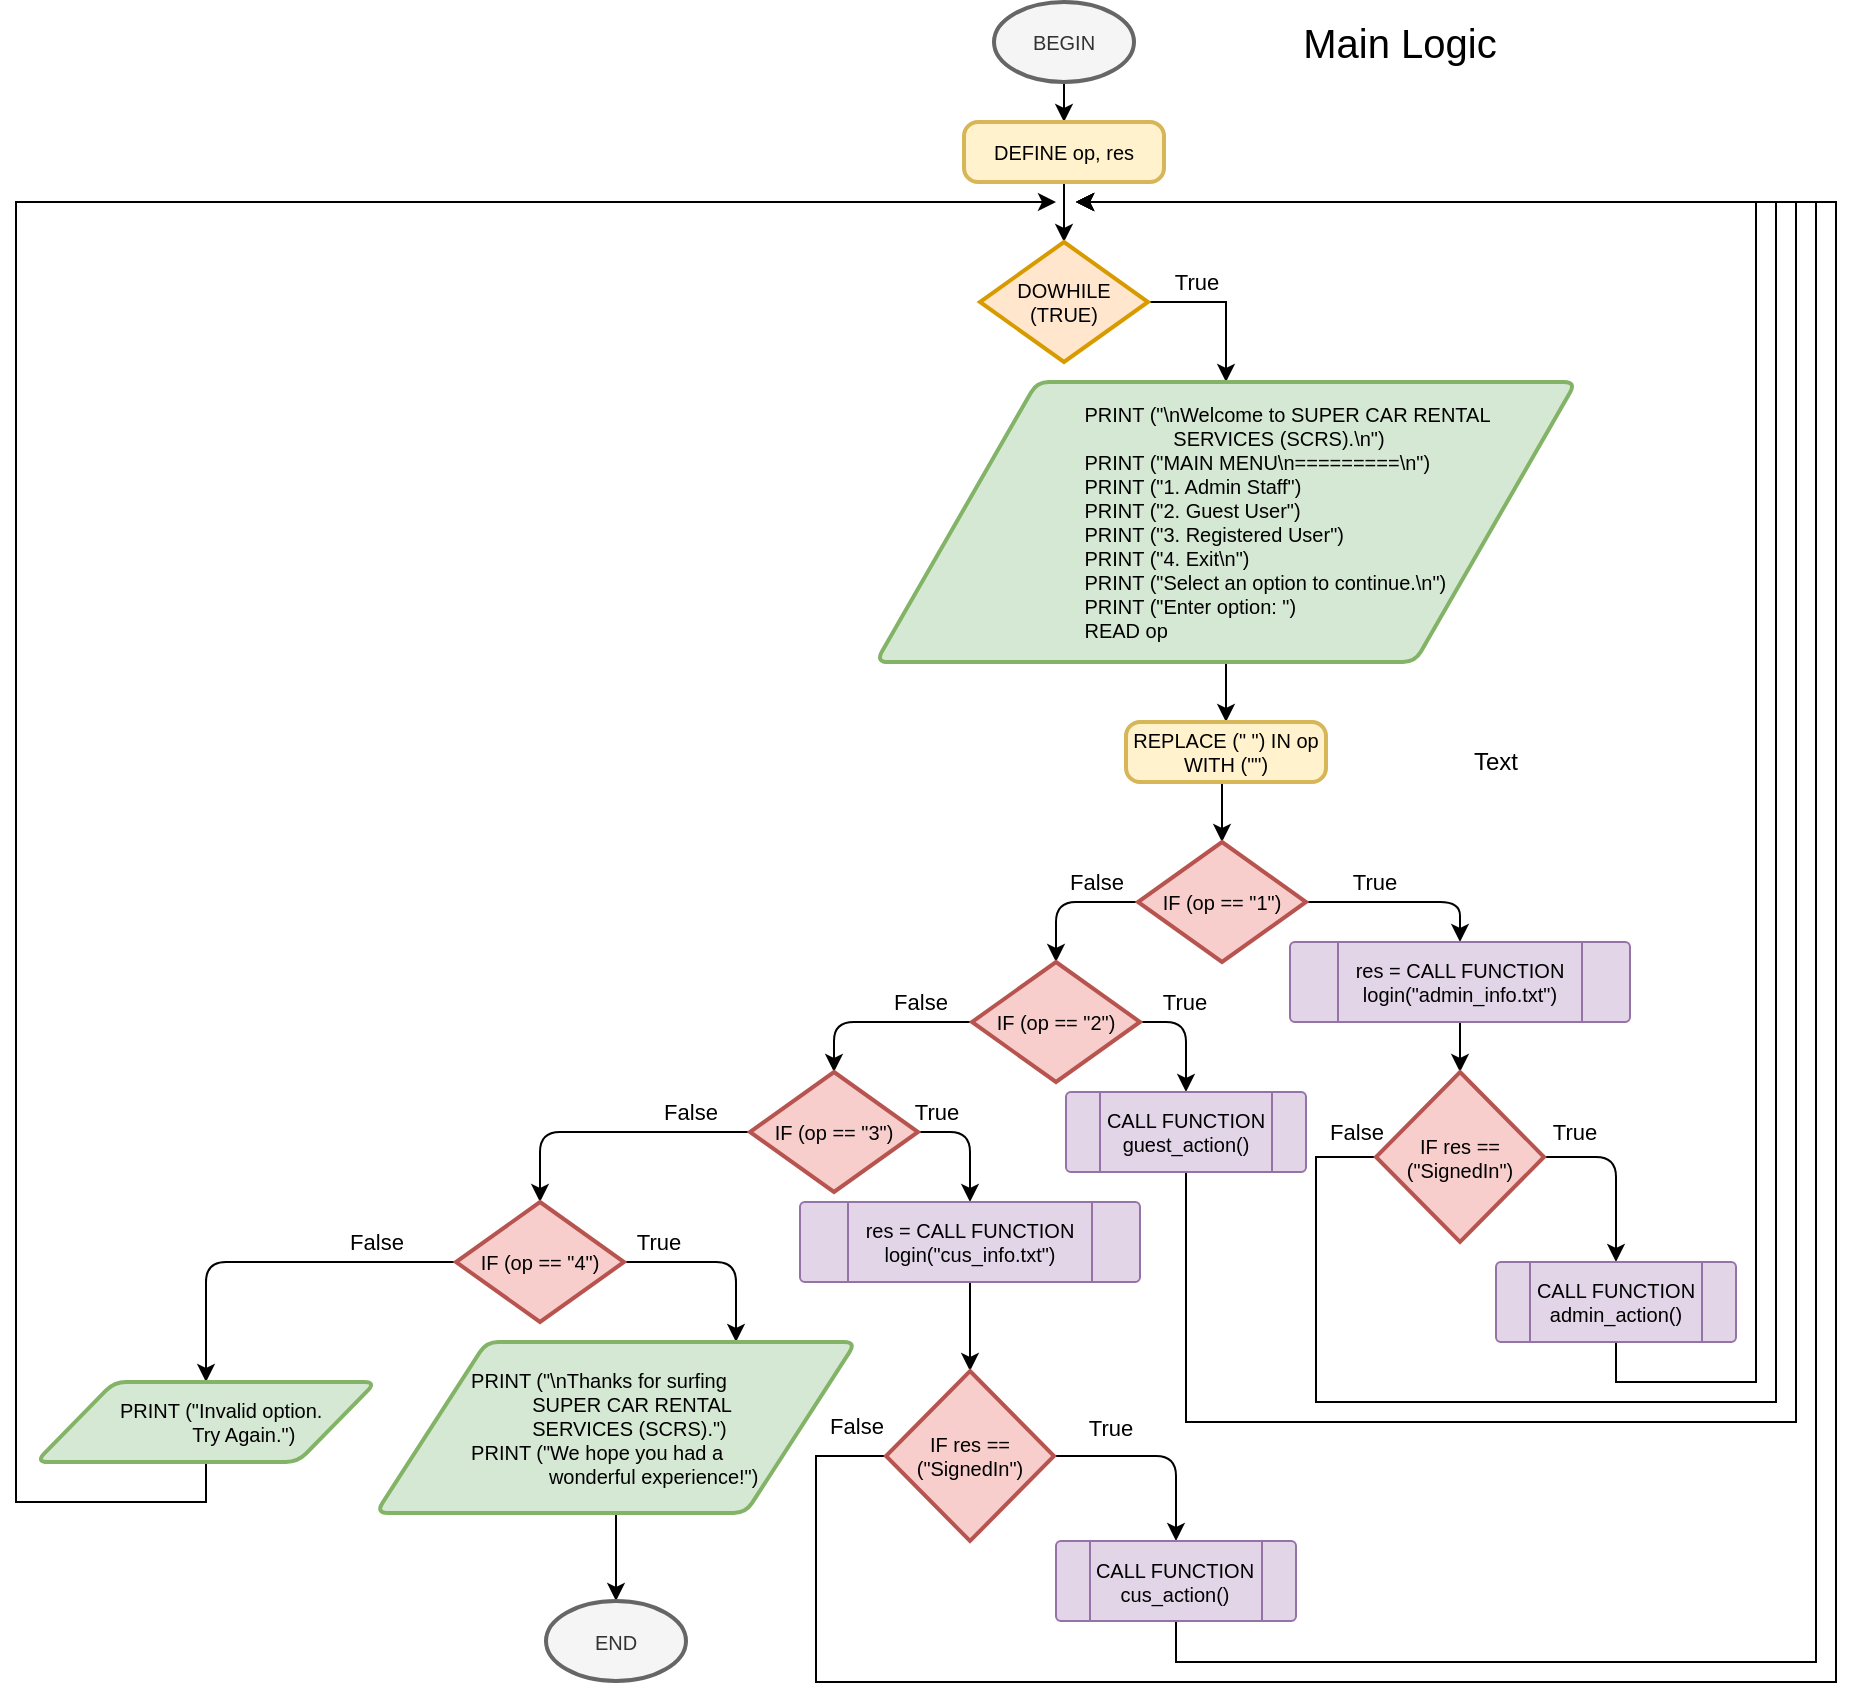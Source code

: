 <mxfile version="14.6.13" type="device" pages="53"><diagram id="C5RBs43oDa-KdzZeNtuy" name="Main Logic"><mxGraphModel dx="1581" dy="468" grid="1" gridSize="10" guides="1" tooltips="1" connect="1" arrows="1" fold="1" page="1" pageScale="1" pageWidth="827" pageHeight="1169" math="0" shadow="0"><root><mxCell id="WIyWlLk6GJQsqaUBKTNV-0"/><mxCell id="WIyWlLk6GJQsqaUBKTNV-1" parent="WIyWlLk6GJQsqaUBKTNV-0"/><mxCell id="9HIpTTv6Mz_V1YWtuR39-22" style="edgeStyle=orthogonalEdgeStyle;curved=0;rounded=1;sketch=0;orthogonalLoop=1;jettySize=auto;html=1;exitX=0.5;exitY=1;exitDx=0;exitDy=0;exitPerimeter=0;entryX=0.5;entryY=0;entryDx=0;entryDy=0;fontSize=10;" parent="WIyWlLk6GJQsqaUBKTNV-1" target="9HIpTTv6Mz_V1YWtuR39-4" edge="1"><mxGeometry relative="1" as="geometry"><mxPoint x="414" y="70" as="sourcePoint"/></mxGeometry></mxCell><mxCell id="9HIpTTv6Mz_V1YWtuR39-23" style="edgeStyle=orthogonalEdgeStyle;curved=0;rounded=1;sketch=0;orthogonalLoop=1;jettySize=auto;html=1;exitX=0.5;exitY=1;exitDx=0;exitDy=0;entryX=0.5;entryY=0;entryDx=0;entryDy=0;entryPerimeter=0;fontSize=10;" parent="WIyWlLk6GJQsqaUBKTNV-1" source="9HIpTTv6Mz_V1YWtuR39-4" target="9HIpTTv6Mz_V1YWtuR39-5" edge="1"><mxGeometry relative="1" as="geometry"/></mxCell><mxCell id="9HIpTTv6Mz_V1YWtuR39-4" value="DEFINE op, res" style="rounded=1;whiteSpace=wrap;html=1;absoluteArcSize=1;arcSize=14;strokeWidth=2;fontSize=10;fillColor=#fff2cc;strokeColor=#d6b656;" parent="WIyWlLk6GJQsqaUBKTNV-1" vertex="1"><mxGeometry x="364" y="90" width="100" height="30" as="geometry"/></mxCell><mxCell id="-Nd4wE8rGrS5NCPSjUNb-0" style="edgeStyle=orthogonalEdgeStyle;rounded=0;orthogonalLoop=1;jettySize=auto;html=1;exitX=1;exitY=0.5;exitDx=0;exitDy=0;exitPerimeter=0;entryX=0.5;entryY=0;entryDx=0;entryDy=0;" parent="WIyWlLk6GJQsqaUBKTNV-1" source="9HIpTTv6Mz_V1YWtuR39-5" target="9HIpTTv6Mz_V1YWtuR39-10" edge="1"><mxGeometry relative="1" as="geometry"/></mxCell><mxCell id="-Nd4wE8rGrS5NCPSjUNb-1" value="True" style="edgeLabel;html=1;align=center;verticalAlign=middle;resizable=0;points=[];" parent="-Nd4wE8rGrS5NCPSjUNb-0" vertex="1" connectable="0"><mxGeometry x="-0.052" relative="1" as="geometry"><mxPoint x="-14" y="-10" as="offset"/></mxGeometry></mxCell><mxCell id="9HIpTTv6Mz_V1YWtuR39-5" value="DOWHILE (TRUE)" style="strokeWidth=2;html=1;shape=mxgraph.flowchart.decision;whiteSpace=wrap;fontSize=10;fillColor=#ffe6cc;strokeColor=#d79b00;" parent="WIyWlLk6GJQsqaUBKTNV-1" vertex="1"><mxGeometry x="372" y="150" width="84" height="60" as="geometry"/></mxCell><mxCell id="9HIpTTv6Mz_V1YWtuR39-25" style="edgeStyle=orthogonalEdgeStyle;curved=0;rounded=1;sketch=0;orthogonalLoop=1;jettySize=auto;html=1;exitX=0.5;exitY=1;exitDx=0;exitDy=0;entryX=0.5;entryY=0;entryDx=0;entryDy=0;fontSize=10;" parent="WIyWlLk6GJQsqaUBKTNV-1" source="9HIpTTv6Mz_V1YWtuR39-10" target="9HIpTTv6Mz_V1YWtuR39-11" edge="1"><mxGeometry relative="1" as="geometry"/></mxCell><mxCell id="9HIpTTv6Mz_V1YWtuR39-10" value="&lt;blockquote style=&quot;margin: 0 0 0 40px ; border: none ; padding: 0px&quot;&gt;&lt;blockquote style=&quot;margin: 0px 0px 0px 40px ; border: none ; padding: 0px ; font-size: 10px&quot;&gt;&lt;div style=&quot;font-size: 10px&quot;&gt;&lt;font style=&quot;font-size: 10px&quot;&gt;&amp;nbsp; &amp;nbsp; &amp;nbsp; &amp;nbsp; &lt;font style=&quot;font-size: 10px&quot;&gt;PRINT (&quot;\nWelcome to SUPER CAR RENTAL&amp;nbsp; &amp;nbsp; &amp;nbsp; &amp;nbsp; &amp;nbsp; &amp;nbsp; &amp;nbsp; &amp;nbsp; &amp;nbsp; &amp;nbsp; &amp;nbsp; &amp;nbsp; &amp;nbsp; &amp;nbsp; &amp;nbsp; &amp;nbsp; &amp;nbsp; &amp;nbsp; &amp;nbsp; &amp;nbsp; SERVICES&amp;nbsp;&lt;/font&gt;&lt;/font&gt;&lt;span&gt;(SCRS).\n&quot;)&lt;/span&gt;&lt;span&gt;&amp;nbsp; &amp;nbsp; &amp;nbsp; &amp;nbsp; &amp;nbsp; &amp;nbsp;&amp;nbsp;&lt;/span&gt;&lt;/div&gt;&lt;/blockquote&gt;&lt;/blockquote&gt;&lt;blockquote style=&quot;margin: 0px 0px 0px 40px ; border: none ; padding: 0px ; font-size: 10px&quot;&gt;&lt;blockquote style=&quot;margin: 0px 0px 0px 40px ; border: none ; padding: 0px ; font-size: 10px&quot;&gt;&lt;span style=&quot;font-size: 10px&quot;&gt;&lt;font style=&quot;font-size: 10px&quot;&gt;&amp;nbsp; &amp;nbsp; &amp;nbsp; &amp;nbsp; PRINT (&quot;MAIN MENU\n=========\n&quot;)&lt;/font&gt;&lt;/span&gt;&lt;/blockquote&gt;&lt;blockquote style=&quot;margin: 0px 0px 0px 40px ; border: none ; padding: 0px ; font-size: 10px&quot;&gt;&lt;span style=&quot;font-size: 10px&quot;&gt;&lt;font style=&quot;font-size: 10px&quot;&gt;&amp;nbsp; &amp;nbsp; &amp;nbsp; &amp;nbsp; PRINT (&quot;1. Admin Staff&quot;)&lt;/font&gt;&lt;/span&gt;&lt;/blockquote&gt;&lt;blockquote style=&quot;margin: 0px 0px 0px 40px ; border: none ; padding: 0px ; font-size: 10px&quot;&gt;&lt;span style=&quot;font-size: 10px&quot;&gt;&lt;font style=&quot;font-size: 10px&quot;&gt;&amp;nbsp; &amp;nbsp; &amp;nbsp; &amp;nbsp; PRINT (&quot;2. Guest User&quot;)&lt;/font&gt;&lt;/span&gt;&lt;/blockquote&gt;&lt;blockquote style=&quot;margin: 0px 0px 0px 40px ; border: none ; padding: 0px ; font-size: 10px&quot;&gt;&lt;span style=&quot;font-size: 10px&quot;&gt;&lt;font style=&quot;font-size: 10px&quot;&gt;&amp;nbsp; &amp;nbsp; &amp;nbsp; &amp;nbsp; PRINT (&quot;3. Registered User&quot;)&lt;/font&gt;&lt;/span&gt;&lt;/blockquote&gt;&lt;blockquote style=&quot;margin: 0px 0px 0px 40px ; border: none ; padding: 0px ; font-size: 10px&quot;&gt;&lt;span style=&quot;font-size: 10px&quot;&gt;&lt;font style=&quot;font-size: 10px&quot;&gt;&amp;nbsp; &amp;nbsp; &amp;nbsp; &amp;nbsp; PRINT (&quot;4. Exit\n&quot;)&lt;/font&gt;&lt;/span&gt;&lt;/blockquote&gt;&lt;blockquote style=&quot;margin: 0px 0px 0px 40px ; border: none ; padding: 0px ; font-size: 10px&quot;&gt;&lt;span style=&quot;font-size: 10px&quot;&gt;&lt;font style=&quot;font-size: 10px&quot;&gt;&amp;nbsp; &amp;nbsp; &amp;nbsp; &amp;nbsp; PRINT (&quot;Select an option to continue.\n&quot;)&lt;/font&gt;&lt;/span&gt;&lt;/blockquote&gt;&lt;blockquote style=&quot;margin: 0px 0px 0px 40px ; border: none ; padding: 0px ; font-size: 10px&quot;&gt;&lt;span style=&quot;font-size: 10px&quot;&gt;&lt;font style=&quot;font-size: 10px&quot;&gt;&amp;nbsp; &amp;nbsp; &amp;nbsp; &amp;nbsp; PRINT (&quot;Enter option: &quot;)&lt;/font&gt;&lt;/span&gt;&lt;/blockquote&gt;&lt;blockquote style=&quot;margin: 0px 0px 0px 40px ; border: none ; padding: 0px ; font-size: 10px&quot;&gt;&lt;font style=&quot;font-size: 10px&quot;&gt;&amp;nbsp; &amp;nbsp; &amp;nbsp; &amp;nbsp; READ op&lt;/font&gt;&lt;/blockquote&gt;&lt;/blockquote&gt;&lt;blockquote style=&quot;margin: 0px 0px 0px 40px ; border: none ; padding: 0px ; font-size: 10px&quot;&gt;&lt;/blockquote&gt;&lt;blockquote style=&quot;margin: 0px 0px 0px 40px ; border: none ; padding: 0px ; font-size: 10px&quot;&gt;&lt;/blockquote&gt;&lt;blockquote style=&quot;margin: 0px 0px 0px 40px ; border: none ; padding: 0px ; font-size: 10px&quot;&gt;&lt;/blockquote&gt;&lt;blockquote style=&quot;margin: 0px 0px 0px 40px ; border: none ; padding: 0px ; font-size: 10px&quot;&gt;&lt;/blockquote&gt;&lt;blockquote style=&quot;margin: 0px 0px 0px 40px ; border: none ; padding: 0px ; font-size: 10px&quot;&gt;&lt;/blockquote&gt;&lt;blockquote style=&quot;margin: 0px 0px 0px 40px ; border: none ; padding: 0px ; font-size: 10px&quot;&gt;&lt;/blockquote&gt;" style="shape=parallelogram;html=1;strokeWidth=2;perimeter=parallelogramPerimeter;whiteSpace=wrap;rounded=1;arcSize=12;size=0.23;align=left;fontSize=10;verticalAlign=middle;fillColor=#d5e8d4;strokeColor=#82b366;" parent="WIyWlLk6GJQsqaUBKTNV-1" vertex="1"><mxGeometry x="320" y="220" width="350" height="140" as="geometry"/></mxCell><mxCell id="IokQekKS_KJOQ-PTmfek-46" style="edgeStyle=orthogonalEdgeStyle;rounded=0;orthogonalLoop=1;jettySize=auto;html=1;exitX=0.5;exitY=1;exitDx=0;exitDy=0;entryX=0.5;entryY=0;entryDx=0;entryDy=0;entryPerimeter=0;" parent="WIyWlLk6GJQsqaUBKTNV-1" source="9HIpTTv6Mz_V1YWtuR39-11" target="IokQekKS_KJOQ-PTmfek-4" edge="1"><mxGeometry relative="1" as="geometry"/></mxCell><mxCell id="9HIpTTv6Mz_V1YWtuR39-11" value="REPLACE (&quot; &quot;) IN op WITH (&quot;&quot;)" style="rounded=1;whiteSpace=wrap;html=1;absoluteArcSize=1;arcSize=14;strokeWidth=2;fontSize=10;fillColor=#fff2cc;strokeColor=#d6b656;" parent="WIyWlLk6GJQsqaUBKTNV-1" vertex="1"><mxGeometry x="445" y="390" width="100" height="30" as="geometry"/></mxCell><mxCell id="9HIpTTv6Mz_V1YWtuR39-126" value="BEGIN" style="strokeWidth=2;html=1;shape=mxgraph.flowchart.start_1;whiteSpace=wrap;fontSize=10;fillColor=#f5f5f5;strokeColor=#666666;fontColor=#333333;" parent="WIyWlLk6GJQsqaUBKTNV-1" vertex="1"><mxGeometry x="379" y="30" width="70" height="40" as="geometry"/></mxCell><mxCell id="IokQekKS_KJOQ-PTmfek-0" style="edgeStyle=orthogonalEdgeStyle;curved=0;rounded=1;sketch=0;orthogonalLoop=1;jettySize=auto;html=1;exitX=1;exitY=0.5;exitDx=0;exitDy=0;exitPerimeter=0;entryX=0.5;entryY=0;entryDx=0;entryDy=0;fontSize=10;" parent="WIyWlLk6GJQsqaUBKTNV-1" source="IokQekKS_KJOQ-PTmfek-4" target="IokQekKS_KJOQ-PTmfek-6" edge="1"><mxGeometry relative="1" as="geometry"/></mxCell><mxCell id="IokQekKS_KJOQ-PTmfek-1" value="True" style="edgeLabel;html=1;align=center;verticalAlign=middle;resizable=0;points=[];fontSize=11;" parent="IokQekKS_KJOQ-PTmfek-0" vertex="1" connectable="0"><mxGeometry x="-0.421" y="-3" relative="1" as="geometry"><mxPoint x="6" y="-13" as="offset"/></mxGeometry></mxCell><mxCell id="IokQekKS_KJOQ-PTmfek-2" style="edgeStyle=orthogonalEdgeStyle;curved=0;rounded=1;sketch=0;orthogonalLoop=1;jettySize=auto;html=1;exitX=0;exitY=0.5;exitDx=0;exitDy=0;exitPerimeter=0;entryX=0.5;entryY=0;entryDx=0;entryDy=0;entryPerimeter=0;fontSize=10;" parent="WIyWlLk6GJQsqaUBKTNV-1" source="IokQekKS_KJOQ-PTmfek-4" target="IokQekKS_KJOQ-PTmfek-20" edge="1"><mxGeometry relative="1" as="geometry"/></mxCell><mxCell id="IokQekKS_KJOQ-PTmfek-3" value="False" style="edgeLabel;html=1;align=center;verticalAlign=middle;resizable=0;points=[];fontSize=11;" parent="IokQekKS_KJOQ-PTmfek-2" vertex="1" connectable="0"><mxGeometry x="-0.212" relative="1" as="geometry"><mxPoint x="7" y="-10" as="offset"/></mxGeometry></mxCell><mxCell id="IokQekKS_KJOQ-PTmfek-4" value="IF (op == &quot;1&quot;)" style="strokeWidth=2;html=1;shape=mxgraph.flowchart.decision;whiteSpace=wrap;fontSize=10;fillColor=#f8cecc;strokeColor=#b85450;" parent="WIyWlLk6GJQsqaUBKTNV-1" vertex="1"><mxGeometry x="451" y="450" width="84" height="60" as="geometry"/></mxCell><mxCell id="IokQekKS_KJOQ-PTmfek-5" value="" style="edgeStyle=orthogonalEdgeStyle;curved=0;rounded=1;sketch=0;orthogonalLoop=1;jettySize=auto;html=1;fontSize=10;" parent="WIyWlLk6GJQsqaUBKTNV-1" source="IokQekKS_KJOQ-PTmfek-6" target="IokQekKS_KJOQ-PTmfek-13" edge="1"><mxGeometry relative="1" as="geometry"/></mxCell><mxCell id="IokQekKS_KJOQ-PTmfek-6" value="" style="verticalLabelPosition=bottom;verticalAlign=top;html=1;shape=process;whiteSpace=wrap;rounded=1;size=0.14;arcSize=6;sketch=0;fillColor=#e1d5e7;strokeColor=#9673a6;" parent="WIyWlLk6GJQsqaUBKTNV-1" vertex="1"><mxGeometry x="527" y="500" width="170" height="40" as="geometry"/></mxCell><mxCell id="IokQekKS_KJOQ-PTmfek-7" value="res = CALL FUNCTION login(&quot;admin_info.txt&quot;)" style="text;html=1;strokeColor=none;fillColor=none;align=center;verticalAlign=middle;whiteSpace=wrap;rounded=0;sketch=0;fontSize=10;" parent="WIyWlLk6GJQsqaUBKTNV-1" vertex="1"><mxGeometry x="542" y="510" width="140" height="20" as="geometry"/></mxCell><mxCell id="IokQekKS_KJOQ-PTmfek-8" style="edgeStyle=orthogonalEdgeStyle;curved=0;rounded=1;sketch=0;orthogonalLoop=1;jettySize=auto;html=1;exitX=0.5;exitY=1;exitDx=0;exitDy=0;fontSize=10;" parent="WIyWlLk6GJQsqaUBKTNV-1" source="IokQekKS_KJOQ-PTmfek-7" target="IokQekKS_KJOQ-PTmfek-7" edge="1"><mxGeometry relative="1" as="geometry"/></mxCell><mxCell id="IokQekKS_KJOQ-PTmfek-9" style="edgeStyle=orthogonalEdgeStyle;curved=0;rounded=1;sketch=0;orthogonalLoop=1;jettySize=auto;html=1;exitX=0;exitY=0.5;exitDx=0;exitDy=0;exitPerimeter=0;fontSize=10;" parent="WIyWlLk6GJQsqaUBKTNV-1" source="IokQekKS_KJOQ-PTmfek-13" edge="1"><mxGeometry relative="1" as="geometry"><mxPoint x="569.931" y="607.517" as="targetPoint"/></mxGeometry></mxCell><mxCell id="IokQekKS_KJOQ-PTmfek-10" style="edgeStyle=orthogonalEdgeStyle;curved=0;rounded=1;sketch=0;orthogonalLoop=1;jettySize=auto;html=1;exitX=1;exitY=0.5;exitDx=0;exitDy=0;exitPerimeter=0;entryX=0.5;entryY=0;entryDx=0;entryDy=0;fontSize=10;" parent="WIyWlLk6GJQsqaUBKTNV-1" source="IokQekKS_KJOQ-PTmfek-13" target="IokQekKS_KJOQ-PTmfek-14" edge="1"><mxGeometry relative="1" as="geometry"/></mxCell><mxCell id="IokQekKS_KJOQ-PTmfek-11" value="True" style="edgeLabel;html=1;align=center;verticalAlign=middle;resizable=0;points=[];fontSize=11;" parent="IokQekKS_KJOQ-PTmfek-10" vertex="1" connectable="0"><mxGeometry x="-0.3" y="-2" relative="1" as="geometry"><mxPoint x="-16" y="-15" as="offset"/></mxGeometry></mxCell><mxCell id="IokQekKS_KJOQ-PTmfek-12" value="False" style="edgeLabel;html=1;align=center;verticalAlign=middle;resizable=0;points=[];fontSize=11;" parent="WIyWlLk6GJQsqaUBKTNV-1" vertex="1" connectable="0"><mxGeometry x="560.0" y="594.5" as="geometry"/></mxCell><mxCell id="mP7c2zbA5hp3cAWpk4C9-3" style="edgeStyle=orthogonalEdgeStyle;rounded=0;orthogonalLoop=1;jettySize=auto;html=1;exitX=0;exitY=0.5;exitDx=0;exitDy=0;exitPerimeter=0;" parent="WIyWlLk6GJQsqaUBKTNV-1" source="IokQekKS_KJOQ-PTmfek-13" edge="1"><mxGeometry relative="1" as="geometry"><mxPoint x="420" y="130" as="targetPoint"/><Array as="points"><mxPoint x="540" y="607"/><mxPoint x="540" y="730"/><mxPoint x="770" y="730"/><mxPoint x="770" y="130"/></Array></mxGeometry></mxCell><mxCell id="IokQekKS_KJOQ-PTmfek-13" value="IF res == (&quot;SignedIn&quot;)" style="strokeWidth=2;html=1;shape=mxgraph.flowchart.decision;whiteSpace=wrap;fontSize=10;fillColor=#f8cecc;strokeColor=#b85450;" parent="WIyWlLk6GJQsqaUBKTNV-1" vertex="1"><mxGeometry x="570" y="565" width="84" height="85" as="geometry"/></mxCell><mxCell id="mP7c2zbA5hp3cAWpk4C9-1" style="edgeStyle=orthogonalEdgeStyle;rounded=0;orthogonalLoop=1;jettySize=auto;html=1;exitX=0.5;exitY=1;exitDx=0;exitDy=0;" parent="WIyWlLk6GJQsqaUBKTNV-1" source="IokQekKS_KJOQ-PTmfek-14" edge="1"><mxGeometry relative="1" as="geometry"><mxPoint x="420" y="130" as="targetPoint"/><Array as="points"><mxPoint x="690" y="720"/><mxPoint x="760" y="720"/><mxPoint x="760" y="130"/><mxPoint x="440" y="130"/></Array></mxGeometry></mxCell><mxCell id="IokQekKS_KJOQ-PTmfek-14" value="" style="verticalLabelPosition=bottom;verticalAlign=top;html=1;shape=process;whiteSpace=wrap;rounded=1;size=0.14;arcSize=6;sketch=0;fillColor=#e1d5e7;strokeColor=#9673a6;" parent="WIyWlLk6GJQsqaUBKTNV-1" vertex="1"><mxGeometry x="630" y="660" width="120" height="40" as="geometry"/></mxCell><mxCell id="IokQekKS_KJOQ-PTmfek-15" value="CALL FUNCTION admin_action()" style="text;html=1;strokeColor=none;fillColor=none;align=center;verticalAlign=middle;whiteSpace=wrap;rounded=0;sketch=0;fontSize=10;" parent="WIyWlLk6GJQsqaUBKTNV-1" vertex="1"><mxGeometry x="620" y="670" width="140" height="20" as="geometry"/></mxCell><mxCell id="IokQekKS_KJOQ-PTmfek-16" style="edgeStyle=orthogonalEdgeStyle;curved=0;rounded=1;sketch=0;orthogonalLoop=1;jettySize=auto;html=1;exitX=0;exitY=0.5;exitDx=0;exitDy=0;exitPerimeter=0;entryX=0.5;entryY=0;entryDx=0;entryDy=0;entryPerimeter=0;fontSize=10;" parent="WIyWlLk6GJQsqaUBKTNV-1" source="IokQekKS_KJOQ-PTmfek-20" target="IokQekKS_KJOQ-PTmfek-27" edge="1"><mxGeometry relative="1" as="geometry"><Array as="points"><mxPoint x="299" y="540"/></Array></mxGeometry></mxCell><mxCell id="IokQekKS_KJOQ-PTmfek-17" value="False" style="edgeLabel;html=1;align=center;verticalAlign=middle;resizable=0;points=[];fontSize=11;" parent="IokQekKS_KJOQ-PTmfek-16" vertex="1" connectable="0"><mxGeometry x="-0.41" y="-1" relative="1" as="geometry"><mxPoint x="1" y="-9" as="offset"/></mxGeometry></mxCell><mxCell id="IokQekKS_KJOQ-PTmfek-18" style="edgeStyle=orthogonalEdgeStyle;curved=0;rounded=1;sketch=0;orthogonalLoop=1;jettySize=auto;html=1;exitX=1;exitY=0.5;exitDx=0;exitDy=0;exitPerimeter=0;entryX=0.5;entryY=0;entryDx=0;entryDy=0;fontSize=10;" parent="WIyWlLk6GJQsqaUBKTNV-1" source="IokQekKS_KJOQ-PTmfek-20" target="IokQekKS_KJOQ-PTmfek-21" edge="1"><mxGeometry relative="1" as="geometry"><Array as="points"><mxPoint x="475" y="540"/></Array></mxGeometry></mxCell><mxCell id="IokQekKS_KJOQ-PTmfek-19" value="True" style="edgeLabel;html=1;align=center;verticalAlign=middle;resizable=0;points=[];fontSize=11;" parent="IokQekKS_KJOQ-PTmfek-18" vertex="1" connectable="0"><mxGeometry x="-0.063" y="-1" relative="1" as="geometry"><mxPoint y="-14" as="offset"/></mxGeometry></mxCell><mxCell id="IokQekKS_KJOQ-PTmfek-20" value="IF (op == &quot;2&quot;)" style="strokeWidth=2;html=1;shape=mxgraph.flowchart.decision;whiteSpace=wrap;fontSize=10;fillColor=#f8cecc;strokeColor=#b85450;" parent="WIyWlLk6GJQsqaUBKTNV-1" vertex="1"><mxGeometry x="368" y="510" width="84" height="60" as="geometry"/></mxCell><mxCell id="mP7c2zbA5hp3cAWpk4C9-4" style="edgeStyle=orthogonalEdgeStyle;rounded=0;orthogonalLoop=1;jettySize=auto;html=1;exitX=0.5;exitY=1;exitDx=0;exitDy=0;" parent="WIyWlLk6GJQsqaUBKTNV-1" source="IokQekKS_KJOQ-PTmfek-21" edge="1"><mxGeometry relative="1" as="geometry"><mxPoint x="420" y="130" as="targetPoint"/><Array as="points"><mxPoint x="475" y="740"/><mxPoint x="780" y="740"/></Array></mxGeometry></mxCell><mxCell id="IokQekKS_KJOQ-PTmfek-21" value="" style="verticalLabelPosition=bottom;verticalAlign=top;html=1;shape=process;whiteSpace=wrap;rounded=1;size=0.14;arcSize=6;sketch=0;fillColor=#e1d5e7;strokeColor=#9673a6;" parent="WIyWlLk6GJQsqaUBKTNV-1" vertex="1"><mxGeometry x="415" y="575" width="120" height="40" as="geometry"/></mxCell><mxCell id="IokQekKS_KJOQ-PTmfek-22" value="CALL FUNCTION guest_action()" style="text;html=1;strokeColor=none;fillColor=none;align=center;verticalAlign=middle;whiteSpace=wrap;rounded=0;sketch=0;fontSize=10;" parent="WIyWlLk6GJQsqaUBKTNV-1" vertex="1"><mxGeometry x="405" y="585" width="140" height="20" as="geometry"/></mxCell><mxCell id="IokQekKS_KJOQ-PTmfek-23" style="edgeStyle=orthogonalEdgeStyle;curved=0;rounded=1;sketch=0;orthogonalLoop=1;jettySize=auto;html=1;exitX=1;exitY=0.5;exitDx=0;exitDy=0;exitPerimeter=0;entryX=0.5;entryY=0;entryDx=0;entryDy=0;fontSize=10;" parent="WIyWlLk6GJQsqaUBKTNV-1" source="IokQekKS_KJOQ-PTmfek-27" target="IokQekKS_KJOQ-PTmfek-29" edge="1"><mxGeometry relative="1" as="geometry"/></mxCell><mxCell id="IokQekKS_KJOQ-PTmfek-24" value="True" style="edgeLabel;html=1;align=center;verticalAlign=middle;resizable=0;points=[];fontSize=11;" parent="IokQekKS_KJOQ-PTmfek-23" vertex="1" connectable="0"><mxGeometry x="-0.194" relative="1" as="geometry"><mxPoint x="-16" y="-10" as="offset"/></mxGeometry></mxCell><mxCell id="IokQekKS_KJOQ-PTmfek-25" style="edgeStyle=orthogonalEdgeStyle;curved=0;rounded=1;sketch=0;orthogonalLoop=1;jettySize=auto;html=1;exitX=0;exitY=0.5;exitDx=0;exitDy=0;exitPerimeter=0;entryX=0.5;entryY=0;entryDx=0;entryDy=0;entryPerimeter=0;fontSize=10;" parent="WIyWlLk6GJQsqaUBKTNV-1" source="IokQekKS_KJOQ-PTmfek-27" target="IokQekKS_KJOQ-PTmfek-41" edge="1"><mxGeometry relative="1" as="geometry"/></mxCell><mxCell id="IokQekKS_KJOQ-PTmfek-26" value="False" style="edgeLabel;html=1;align=center;verticalAlign=middle;resizable=0;points=[];fontSize=11;" parent="IokQekKS_KJOQ-PTmfek-25" vertex="1" connectable="0"><mxGeometry x="-0.59" relative="1" as="geometry"><mxPoint x="-2" y="-10" as="offset"/></mxGeometry></mxCell><mxCell id="IokQekKS_KJOQ-PTmfek-27" value="IF (op == &quot;3&quot;)" style="strokeWidth=2;html=1;shape=mxgraph.flowchart.decision;whiteSpace=wrap;fontSize=10;fillColor=#f8cecc;strokeColor=#b85450;" parent="WIyWlLk6GJQsqaUBKTNV-1" vertex="1"><mxGeometry x="257" y="565" width="84" height="60" as="geometry"/></mxCell><mxCell id="IokQekKS_KJOQ-PTmfek-28" style="edgeStyle=orthogonalEdgeStyle;curved=0;rounded=1;sketch=0;orthogonalLoop=1;jettySize=auto;html=1;exitX=0.5;exitY=1;exitDx=0;exitDy=0;entryX=0.5;entryY=0;entryDx=0;entryDy=0;entryPerimeter=0;fontSize=10;" parent="WIyWlLk6GJQsqaUBKTNV-1" source="IokQekKS_KJOQ-PTmfek-29" target="IokQekKS_KJOQ-PTmfek-34" edge="1"><mxGeometry relative="1" as="geometry"/></mxCell><mxCell id="IokQekKS_KJOQ-PTmfek-29" value="" style="verticalLabelPosition=bottom;verticalAlign=top;html=1;shape=process;whiteSpace=wrap;rounded=1;size=0.14;arcSize=6;sketch=0;fillColor=#e1d5e7;strokeColor=#9673a6;" parent="WIyWlLk6GJQsqaUBKTNV-1" vertex="1"><mxGeometry x="282" y="630" width="170" height="40" as="geometry"/></mxCell><mxCell id="IokQekKS_KJOQ-PTmfek-30" value="res = CALL FUNCTION login(&quot;cus_info.txt&quot;)" style="text;html=1;strokeColor=none;fillColor=none;align=center;verticalAlign=middle;whiteSpace=wrap;rounded=0;sketch=0;fontSize=10;" parent="WIyWlLk6GJQsqaUBKTNV-1" vertex="1"><mxGeometry x="297" y="640" width="140" height="20" as="geometry"/></mxCell><mxCell id="IokQekKS_KJOQ-PTmfek-31" style="edgeStyle=orthogonalEdgeStyle;curved=0;rounded=1;sketch=0;orthogonalLoop=1;jettySize=auto;html=1;exitX=1;exitY=0.5;exitDx=0;exitDy=0;exitPerimeter=0;entryX=0.5;entryY=0;entryDx=0;entryDy=0;fontSize=10;" parent="WIyWlLk6GJQsqaUBKTNV-1" source="IokQekKS_KJOQ-PTmfek-34" target="IokQekKS_KJOQ-PTmfek-35" edge="1"><mxGeometry relative="1" as="geometry"/></mxCell><mxCell id="IokQekKS_KJOQ-PTmfek-32" value="True" style="edgeLabel;html=1;align=center;verticalAlign=middle;resizable=0;points=[];fontSize=11;" parent="IokQekKS_KJOQ-PTmfek-31" vertex="1" connectable="0"><mxGeometry x="-0.156" y="-1" relative="1" as="geometry"><mxPoint x="-16" y="-15" as="offset"/></mxGeometry></mxCell><mxCell id="IokQekKS_KJOQ-PTmfek-33" value="False" style="edgeLabel;html=1;align=center;verticalAlign=middle;resizable=0;points=[];fontSize=11;" parent="WIyWlLk6GJQsqaUBKTNV-1" vertex="1" connectable="0"><mxGeometry x="310.0" y="741.333" as="geometry"/></mxCell><mxCell id="n7NruWE2NYCTOJP8Ls4J-4" style="edgeStyle=orthogonalEdgeStyle;rounded=0;orthogonalLoop=1;jettySize=auto;html=1;exitX=0;exitY=0.5;exitDx=0;exitDy=0;exitPerimeter=0;" parent="WIyWlLk6GJQsqaUBKTNV-1" source="IokQekKS_KJOQ-PTmfek-34" edge="1"><mxGeometry relative="1" as="geometry"><mxPoint x="420" y="130" as="targetPoint"/><Array as="points"><mxPoint x="290" y="757"/><mxPoint x="290" y="870"/><mxPoint x="800" y="870"/><mxPoint x="800" y="130"/></Array></mxGeometry></mxCell><mxCell id="IokQekKS_KJOQ-PTmfek-34" value="IF res == (&quot;SignedIn&quot;)" style="strokeWidth=2;html=1;shape=mxgraph.flowchart.decision;whiteSpace=wrap;fontSize=10;fillColor=#f8cecc;strokeColor=#b85450;" parent="WIyWlLk6GJQsqaUBKTNV-1" vertex="1"><mxGeometry x="325" y="714.5" width="84" height="85" as="geometry"/></mxCell><mxCell id="n7NruWE2NYCTOJP8Ls4J-1" style="edgeStyle=orthogonalEdgeStyle;rounded=0;orthogonalLoop=1;jettySize=auto;html=1;exitX=0.5;exitY=1;exitDx=0;exitDy=0;" parent="WIyWlLk6GJQsqaUBKTNV-1" source="IokQekKS_KJOQ-PTmfek-35" edge="1"><mxGeometry relative="1" as="geometry"><mxPoint x="420" y="130" as="targetPoint"/><Array as="points"><mxPoint x="470" y="860"/><mxPoint x="790" y="860"/><mxPoint x="790" y="130"/></Array></mxGeometry></mxCell><mxCell id="IokQekKS_KJOQ-PTmfek-35" value="" style="verticalLabelPosition=bottom;verticalAlign=top;html=1;shape=process;whiteSpace=wrap;rounded=1;size=0.14;arcSize=6;sketch=0;fillColor=#e1d5e7;strokeColor=#9673a6;" parent="WIyWlLk6GJQsqaUBKTNV-1" vertex="1"><mxGeometry x="410" y="799.5" width="120" height="40" as="geometry"/></mxCell><mxCell id="IokQekKS_KJOQ-PTmfek-36" value="CALL FUNCTION cus_action()" style="text;html=1;strokeColor=none;fillColor=none;align=center;verticalAlign=middle;whiteSpace=wrap;rounded=0;sketch=0;fontSize=10;" parent="WIyWlLk6GJQsqaUBKTNV-1" vertex="1"><mxGeometry x="409" y="809.5" width="121" height="20" as="geometry"/></mxCell><mxCell id="IokQekKS_KJOQ-PTmfek-37" style="edgeStyle=orthogonalEdgeStyle;curved=0;rounded=1;sketch=0;orthogonalLoop=1;jettySize=auto;html=1;exitX=1;exitY=0.5;exitDx=0;exitDy=0;exitPerimeter=0;entryX=0.75;entryY=0;entryDx=0;entryDy=0;fontSize=10;" parent="WIyWlLk6GJQsqaUBKTNV-1" source="IokQekKS_KJOQ-PTmfek-41" target="IokQekKS_KJOQ-PTmfek-43" edge="1"><mxGeometry relative="1" as="geometry"/></mxCell><mxCell id="IokQekKS_KJOQ-PTmfek-38" value="True" style="edgeLabel;html=1;align=center;verticalAlign=middle;resizable=0;points=[];fontSize=11;" parent="IokQekKS_KJOQ-PTmfek-37" vertex="1" connectable="0"><mxGeometry x="-0.137" y="2" relative="1" as="geometry"><mxPoint x="-25" y="-8" as="offset"/></mxGeometry></mxCell><mxCell id="IokQekKS_KJOQ-PTmfek-39" style="edgeStyle=orthogonalEdgeStyle;curved=0;rounded=1;sketch=0;orthogonalLoop=1;jettySize=auto;html=1;exitX=0;exitY=0.5;exitDx=0;exitDy=0;exitPerimeter=0;entryX=0.5;entryY=0;entryDx=0;entryDy=0;fontSize=10;" parent="WIyWlLk6GJQsqaUBKTNV-1" source="IokQekKS_KJOQ-PTmfek-41" target="IokQekKS_KJOQ-PTmfek-44" edge="1"><mxGeometry relative="1" as="geometry"/></mxCell><mxCell id="IokQekKS_KJOQ-PTmfek-40" value="False" style="edgeLabel;html=1;align=center;verticalAlign=middle;resizable=0;points=[];fontSize=11;" parent="IokQekKS_KJOQ-PTmfek-39" vertex="1" connectable="0"><mxGeometry x="-0.581" y="3" relative="1" as="geometry"><mxPoint x="-1" y="-13" as="offset"/></mxGeometry></mxCell><mxCell id="IokQekKS_KJOQ-PTmfek-41" value="IF (op == &quot;4&quot;)" style="strokeWidth=2;html=1;shape=mxgraph.flowchart.decision;whiteSpace=wrap;fontSize=10;fillColor=#f8cecc;strokeColor=#b85450;" parent="WIyWlLk6GJQsqaUBKTNV-1" vertex="1"><mxGeometry x="110" y="630" width="84" height="60" as="geometry"/></mxCell><mxCell id="IokQekKS_KJOQ-PTmfek-42" style="edgeStyle=orthogonalEdgeStyle;curved=0;rounded=1;sketch=0;orthogonalLoop=1;jettySize=auto;html=1;exitX=0.5;exitY=1;exitDx=0;exitDy=0;entryX=0.5;entryY=0;entryDx=0;entryDy=0;entryPerimeter=0;fontSize=10;" parent="WIyWlLk6GJQsqaUBKTNV-1" source="IokQekKS_KJOQ-PTmfek-43" target="IokQekKS_KJOQ-PTmfek-45" edge="1"><mxGeometry relative="1" as="geometry"/></mxCell><mxCell id="IokQekKS_KJOQ-PTmfek-43" value="&lt;blockquote style=&quot;margin: 0 0 0 40px ; border: none ; padding: 0px&quot;&gt;&lt;div&gt;&amp;nbsp; PRINT (&quot;\nThanks for surfing&amp;nbsp; &amp;nbsp; &amp;nbsp; &amp;nbsp; &amp;nbsp; &amp;nbsp; &amp;nbsp; &amp;nbsp; &amp;nbsp; &amp;nbsp; &amp;nbsp; &amp;nbsp; &amp;nbsp; &amp;nbsp; &amp;nbsp; &amp;nbsp; &amp;nbsp; &amp;nbsp; &amp;nbsp;SUPER CAR RENTAL&amp;nbsp; &amp;nbsp; &amp;nbsp; &amp;nbsp; &amp;nbsp; &amp;nbsp; &amp;nbsp; &amp;nbsp; &amp;nbsp; &amp;nbsp; &amp;nbsp; &amp;nbsp; &amp;nbsp; &amp;nbsp; &amp;nbsp; &amp;nbsp; &amp;nbsp; &amp;nbsp;SERVICES (SCRS).&quot;)&lt;/div&gt;&lt;/blockquote&gt;&lt;blockquote style=&quot;margin: 0 0 0 40px ; border: none ; padding: 0px&quot;&gt;&lt;div&gt;&amp;nbsp; PRINT (&quot;We hope you had a&amp;nbsp; &amp;nbsp; &amp;nbsp; &amp;nbsp; &amp;nbsp; &amp;nbsp; &amp;nbsp; &amp;nbsp; &amp;nbsp; &amp;nbsp; &amp;nbsp; &amp;nbsp; &amp;nbsp; &amp;nbsp; &amp;nbsp; &amp;nbsp; &amp;nbsp; &amp;nbsp; &amp;nbsp; &amp;nbsp; wonderful experience!&quot;)&lt;/div&gt;&lt;/blockquote&gt;" style="shape=parallelogram;html=1;strokeWidth=2;perimeter=parallelogramPerimeter;whiteSpace=wrap;rounded=1;arcSize=12;size=0.23;sketch=0;fontSize=10;align=left;fillColor=#d5e8d4;strokeColor=#82b366;" parent="WIyWlLk6GJQsqaUBKTNV-1" vertex="1"><mxGeometry x="70" y="700" width="240" height="85.5" as="geometry"/></mxCell><mxCell id="PSxyhZSdLeQf-GKX7Owk-0" style="edgeStyle=orthogonalEdgeStyle;rounded=0;orthogonalLoop=1;jettySize=auto;html=1;exitX=0.5;exitY=1;exitDx=0;exitDy=0;" parent="WIyWlLk6GJQsqaUBKTNV-1" source="IokQekKS_KJOQ-PTmfek-44" edge="1"><mxGeometry relative="1" as="geometry"><mxPoint x="410" y="130" as="targetPoint"/><Array as="points"><mxPoint x="-15" y="780"/><mxPoint x="-110" y="780"/><mxPoint x="-110" y="130"/></Array></mxGeometry></mxCell><mxCell id="IokQekKS_KJOQ-PTmfek-44" value="&lt;blockquote style=&quot;margin: 0 0 0 40px ; border: none ; padding: 0px&quot;&gt;PRINT (&quot;Invalid option.&amp;nbsp;&lt;/blockquote&gt;&lt;blockquote style=&quot;margin: 0 0 0 40px ; border: none ; padding: 0px&quot;&gt;&amp;nbsp; &amp;nbsp; &amp;nbsp; &amp;nbsp; &amp;nbsp; &amp;nbsp; &amp;nbsp;Try Again.&quot;)&lt;/blockquote&gt;" style="shape=parallelogram;html=1;strokeWidth=2;perimeter=parallelogramPerimeter;whiteSpace=wrap;rounded=1;arcSize=12;size=0.23;sketch=0;fontSize=10;align=left;fillColor=#d5e8d4;strokeColor=#82b366;" parent="WIyWlLk6GJQsqaUBKTNV-1" vertex="1"><mxGeometry x="-100" y="720" width="170" height="40" as="geometry"/></mxCell><mxCell id="IokQekKS_KJOQ-PTmfek-45" value="END" style="strokeWidth=2;html=1;shape=mxgraph.flowchart.start_1;whiteSpace=wrap;fontSize=10;fillColor=#f5f5f5;strokeColor=#666666;fontColor=#333333;" parent="WIyWlLk6GJQsqaUBKTNV-1" vertex="1"><mxGeometry x="155" y="829.5" width="70" height="40" as="geometry"/></mxCell><mxCell id="uK7Xf4D65MivB2u30z_z-0" value="Text" style="text;html=1;strokeColor=none;fillColor=none;align=center;verticalAlign=middle;whiteSpace=wrap;rounded=0;" parent="WIyWlLk6GJQsqaUBKTNV-1" vertex="1"><mxGeometry x="610" y="400" width="40" height="20" as="geometry"/></mxCell><mxCell id="uK7Xf4D65MivB2u30z_z-1" value="&lt;font style=&quot;font-size: 20px&quot;&gt;Main Logic&lt;/font&gt;" style="text;html=1;strokeColor=none;fillColor=none;align=center;verticalAlign=middle;whiteSpace=wrap;rounded=0;" parent="WIyWlLk6GJQsqaUBKTNV-1" vertex="1"><mxGeometry x="527" y="30" width="110" height="40" as="geometry"/></mxCell></root></mxGraphModel></diagram><diagram id="IY5FJTg4YW2sE3zNi5vL" name="Login()"><mxGraphModel dx="1048" dy="950" grid="1" gridSize="10" guides="1" tooltips="1" connect="1" arrows="1" fold="1" page="1" pageScale="1" pageWidth="1019" pageHeight="1320" math="0" shadow="0"><root><mxCell id="m196SJ56S8_YucdkYeUS-0"/><mxCell id="m196SJ56S8_YucdkYeUS-1" parent="m196SJ56S8_YucdkYeUS-0"/><mxCell id="bsrYOcgBkNRRaYbHBkFX-3" style="edgeStyle=orthogonalEdgeStyle;curved=0;rounded=1;sketch=0;orthogonalLoop=1;jettySize=auto;html=1;exitX=0.5;exitY=1;exitDx=0;exitDy=0;entryX=0.5;entryY=0;entryDx=0;entryDy=0;fontSize=10;" parent="m196SJ56S8_YucdkYeUS-1" source="mevoWlZA0okmF2mdORq7-62" target="wfW2PuesFzYyFeI0Mo1k-1" edge="1"><mxGeometry relative="1" as="geometry"/></mxCell><mxCell id="mevoWlZA0okmF2mdORq7-62" value="BEGIN" style="ellipse;whiteSpace=wrap;html=1;rounded=0;sketch=0;fontSize=10;align=center;fillColor=#f5f5f5;strokeColor=#666666;fontColor=#333333;" parent="m196SJ56S8_YucdkYeUS-1" vertex="1"><mxGeometry x="500" y="20" width="80" height="50" as="geometry"/></mxCell><mxCell id="bsrYOcgBkNRRaYbHBkFX-6" style="edgeStyle=orthogonalEdgeStyle;curved=0;rounded=1;sketch=0;orthogonalLoop=1;jettySize=auto;html=1;exitX=0.5;exitY=1;exitDx=0;exitDy=0;entryX=0.5;entryY=0;entryDx=0;entryDy=0;fontSize=10;" parent="m196SJ56S8_YucdkYeUS-1" source="wfW2PuesFzYyFeI0Mo1k-1" target="wfW2PuesFzYyFeI0Mo1k-2" edge="1"><mxGeometry relative="1" as="geometry"/></mxCell><mxCell id="wfW2PuesFzYyFeI0Mo1k-1" value="DEFINE login(STRING)&lt;br&gt;&lt;br&gt;&lt;div&gt;&lt;span&gt;WITH OPEN (STRING, READ MODE) AS fh&lt;/span&gt;&lt;/div&gt;" style="rounded=1;whiteSpace=wrap;html=1;sketch=0;fontSize=10;align=center;fillColor=#fff2cc;strokeColor=#d6b656;" parent="m196SJ56S8_YucdkYeUS-1" vertex="1"><mxGeometry x="480" y="90" width="120" height="60" as="geometry"/></mxCell><mxCell id="bsrYOcgBkNRRaYbHBkFX-7" style="edgeStyle=orthogonalEdgeStyle;curved=0;rounded=1;sketch=0;orthogonalLoop=1;jettySize=auto;html=1;exitX=0.5;exitY=1;exitDx=0;exitDy=0;entryX=0.5;entryY=0;entryDx=0;entryDy=0;fontSize=10;" parent="m196SJ56S8_YucdkYeUS-1" source="wfW2PuesFzYyFeI0Mo1k-2" target="wfW2PuesFzYyFeI0Mo1k-3" edge="1"><mxGeometry relative="1" as="geometry"/></mxCell><mxCell id="wfW2PuesFzYyFeI0Mo1k-2" value="READ all lines IN fh" style="shape=parallelogram;perimeter=parallelogramPerimeter;whiteSpace=wrap;html=1;fixedSize=1;rounded=0;sketch=0;fontSize=10;align=center;fillColor=#d5e8d4;strokeColor=#82b366;" parent="m196SJ56S8_YucdkYeUS-1" vertex="1"><mxGeometry x="480" y="170" width="120" height="30" as="geometry"/></mxCell><mxCell id="bsrYOcgBkNRRaYbHBkFX-8" style="edgeStyle=orthogonalEdgeStyle;curved=0;rounded=1;sketch=0;orthogonalLoop=1;jettySize=auto;html=1;exitX=0.5;exitY=1;exitDx=0;exitDy=0;entryX=0.5;entryY=0;entryDx=0;entryDy=0;fontSize=10;" parent="m196SJ56S8_YucdkYeUS-1" source="wfW2PuesFzYyFeI0Mo1k-3" target="KvcAqW7g-dON_o4P0E8h-0" edge="1"><mxGeometry relative="1" as="geometry"/></mxCell><mxCell id="wfW2PuesFzYyFeI0Mo1k-3" value="ASSIGN all lines TO all_info_list&lt;br&gt;&lt;br&gt;attempt = 1" style="rounded=1;whiteSpace=wrap;html=1;sketch=0;fontSize=10;align=center;fillColor=#fff2cc;strokeColor=#d6b656;" parent="m196SJ56S8_YucdkYeUS-1" vertex="1"><mxGeometry x="480" y="220" width="120" height="60" as="geometry"/></mxCell><mxCell id="bsrYOcgBkNRRaYbHBkFX-9" style="edgeStyle=orthogonalEdgeStyle;curved=0;rounded=1;sketch=0;orthogonalLoop=1;jettySize=auto;html=1;exitX=1;exitY=0.5;exitDx=0;exitDy=0;entryX=0.5;entryY=0;entryDx=0;entryDy=0;fontSize=10;" parent="m196SJ56S8_YucdkYeUS-1" source="KvcAqW7g-dON_o4P0E8h-0" target="KvcAqW7g-dON_o4P0E8h-1" edge="1"><mxGeometry relative="1" as="geometry"/></mxCell><mxCell id="bsrYOcgBkNRRaYbHBkFX-14" value="True" style="edgeLabel;html=1;align=center;verticalAlign=middle;resizable=0;points=[];fontSize=11;" parent="bsrYOcgBkNRRaYbHBkFX-9" vertex="1" connectable="0"><mxGeometry x="0.035" relative="1" as="geometry"><mxPoint x="-17" y="-10" as="offset"/></mxGeometry></mxCell><mxCell id="YSoDQ0fN8hpmqhsdCzZS-2" style="edgeStyle=orthogonalEdgeStyle;curved=0;rounded=1;sketch=0;orthogonalLoop=1;jettySize=auto;html=1;exitX=0;exitY=0.5;exitDx=0;exitDy=0;entryX=0;entryY=0.5;entryDx=0;entryDy=0;fontSize=10;" parent="m196SJ56S8_YucdkYeUS-1" source="KvcAqW7g-dON_o4P0E8h-0" target="YSoDQ0fN8hpmqhsdCzZS-0" edge="1"><mxGeometry relative="1" as="geometry"><Array as="points"><mxPoint x="260" y="340"/><mxPoint x="260" y="965"/></Array></mxGeometry></mxCell><mxCell id="YSoDQ0fN8hpmqhsdCzZS-3" value="False" style="edgeLabel;html=1;align=center;verticalAlign=middle;resizable=0;points=[];fontSize=11;" parent="YSoDQ0fN8hpmqhsdCzZS-2" vertex="1" connectable="0"><mxGeometry x="-0.957" y="-2" relative="1" as="geometry"><mxPoint y="-8" as="offset"/></mxGeometry></mxCell><mxCell id="KvcAqW7g-dON_o4P0E8h-0" value="DOWHILE &lt;br&gt;(attempt &amp;lt;= 3)" style="rhombus;whiteSpace=wrap;html=1;rounded=0;sketch=0;fontSize=10;align=center;fillColor=#ffe6cc;strokeColor=#d79b00;" parent="m196SJ56S8_YucdkYeUS-1" vertex="1"><mxGeometry x="495" y="300" width="90" height="80" as="geometry"/></mxCell><mxCell id="bsrYOcgBkNRRaYbHBkFX-10" style="edgeStyle=orthogonalEdgeStyle;curved=0;rounded=1;sketch=0;orthogonalLoop=1;jettySize=auto;html=1;exitX=0.5;exitY=1;exitDx=0;exitDy=0;entryX=0.5;entryY=0;entryDx=0;entryDy=0;fontSize=10;" parent="m196SJ56S8_YucdkYeUS-1" source="KvcAqW7g-dON_o4P0E8h-1" target="KvcAqW7g-dON_o4P0E8h-2" edge="1"><mxGeometry relative="1" as="geometry"/></mxCell><mxCell id="KvcAqW7g-dON_o4P0E8h-1" value="cnt = 0" style="rounded=1;whiteSpace=wrap;html=1;sketch=0;fontSize=10;align=center;fillColor=#fff2cc;strokeColor=#d6b656;" parent="m196SJ56S8_YucdkYeUS-1" vertex="1"><mxGeometry x="600" y="360" width="55" height="20" as="geometry"/></mxCell><mxCell id="bsrYOcgBkNRRaYbHBkFX-11" style="edgeStyle=orthogonalEdgeStyle;curved=0;rounded=1;sketch=0;orthogonalLoop=1;jettySize=auto;html=1;exitX=0.5;exitY=1;exitDx=0;exitDy=0;entryX=0.5;entryY=0;entryDx=0;entryDy=0;fontSize=10;" parent="m196SJ56S8_YucdkYeUS-1" source="KvcAqW7g-dON_o4P0E8h-2" target="KvcAqW7g-dON_o4P0E8h-3" edge="1"><mxGeometry relative="1" as="geometry"/></mxCell><mxCell id="KvcAqW7g-dON_o4P0E8h-2" value="&lt;blockquote style=&quot;margin: 0 0 0 40px ; border: none ; padding: 0px&quot;&gt;&lt;div&gt;PRINT (&quot;\nUsername: &quot;)&lt;/div&gt;&lt;div&gt;PRINT (&quot;Password: &quot;)&lt;/div&gt;&lt;div&gt;READ username&lt;/div&gt;&lt;div&gt;READ password&lt;/div&gt;&lt;/blockquote&gt;" style="shape=parallelogram;perimeter=parallelogramPerimeter;whiteSpace=wrap;html=1;fixedSize=1;rounded=0;sketch=0;fontSize=10;align=left;fillColor=#d5e8d4;strokeColor=#82b366;" parent="m196SJ56S8_YucdkYeUS-1" vertex="1"><mxGeometry x="547.5" y="400" width="160" height="60" as="geometry"/></mxCell><mxCell id="bsrYOcgBkNRRaYbHBkFX-12" style="edgeStyle=orthogonalEdgeStyle;curved=0;rounded=1;sketch=0;orthogonalLoop=1;jettySize=auto;html=1;exitX=0.5;exitY=1;exitDx=0;exitDy=0;entryX=0.5;entryY=0;entryDx=0;entryDy=0;fontSize=10;" parent="m196SJ56S8_YucdkYeUS-1" source="KvcAqW7g-dON_o4P0E8h-3" target="KvcAqW7g-dON_o4P0E8h-5" edge="1"><mxGeometry relative="1" as="geometry"/></mxCell><mxCell id="KvcAqW7g-dON_o4P0E8h-3" value="REPLACE (&quot; &quot;) IN username WITH (&quot;&quot;)&lt;br&gt;REPLACE (&quot; &quot;) IN password WITH (&quot;&quot;)" style="rounded=1;whiteSpace=wrap;html=1;sketch=0;fontSize=10;align=center;fillColor=#fff2cc;strokeColor=#d6b656;" parent="m196SJ56S8_YucdkYeUS-1" vertex="1"><mxGeometry x="567.5" y="480" width="120" height="60" as="geometry"/></mxCell><mxCell id="bsrYOcgBkNRRaYbHBkFX-15" style="edgeStyle=orthogonalEdgeStyle;curved=0;rounded=1;sketch=0;orthogonalLoop=1;jettySize=auto;html=1;exitX=1;exitY=0.5;exitDx=0;exitDy=0;entryX=0.5;entryY=0;entryDx=0;entryDy=0;fontSize=10;" parent="m196SJ56S8_YucdkYeUS-1" source="KvcAqW7g-dON_o4P0E8h-4" target="KvcAqW7g-dON_o4P0E8h-8" edge="1"><mxGeometry relative="1" as="geometry"/></mxCell><mxCell id="bsrYOcgBkNRRaYbHBkFX-16" value="True" style="edgeLabel;html=1;align=center;verticalAlign=middle;resizable=0;points=[];fontSize=11;" parent="bsrYOcgBkNRRaYbHBkFX-15" vertex="1" connectable="0"><mxGeometry x="-0.141" relative="1" as="geometry"><mxPoint x="-26" y="-10" as="offset"/></mxGeometry></mxCell><mxCell id="tNgxXRPKLW3XJA9pPKBV-0" style="edgeStyle=orthogonalEdgeStyle;curved=0;rounded=1;sketch=0;orthogonalLoop=1;jettySize=auto;html=1;exitX=0;exitY=0.5;exitDx=0;exitDy=0;entryX=0.5;entryY=0;entryDx=0;entryDy=0;fontSize=10;" parent="m196SJ56S8_YucdkYeUS-1" source="KvcAqW7g-dON_o4P0E8h-4" target="C_VsU3KUfL_S4PaImI9k-0" edge="1"><mxGeometry relative="1" as="geometry"/></mxCell><mxCell id="tNgxXRPKLW3XJA9pPKBV-1" value="False" style="edgeLabel;html=1;align=center;verticalAlign=middle;resizable=0;points=[];fontSize=11;" parent="tNgxXRPKLW3XJA9pPKBV-0" vertex="1" connectable="0"><mxGeometry x="-0.073" relative="1" as="geometry"><mxPoint x="22" y="-10" as="offset"/></mxGeometry></mxCell><mxCell id="KvcAqW7g-dON_o4P0E8h-4" value="&amp;nbsp;all_info_list[0]" style="shape=hexagon;perimeter=hexagonPerimeter2;whiteSpace=wrap;html=1;fixedSize=1;rounded=0;sketch=0;fontSize=10;align=left;size=20.0;fillColor=#dae8fc;strokeColor=#6c8ebf;" parent="m196SJ56S8_YucdkYeUS-1" vertex="1"><mxGeometry x="547.5" y="560" width="160" height="80" as="geometry"/></mxCell><mxCell id="KvcAqW7g-dON_o4P0E8h-5" value="rec" style="text;html=1;strokeColor=none;fillColor=none;align=center;verticalAlign=middle;whiteSpace=wrap;rounded=0;sketch=0;fontSize=10;" parent="m196SJ56S8_YucdkYeUS-1" vertex="1"><mxGeometry x="607.5" y="560" width="40" height="20" as="geometry"/></mxCell><mxCell id="KvcAqW7g-dON_o4P0E8h-6" value="+1" style="text;html=1;strokeColor=none;fillColor=none;align=center;verticalAlign=middle;whiteSpace=wrap;rounded=0;sketch=0;fontSize=10;" parent="m196SJ56S8_YucdkYeUS-1" vertex="1"><mxGeometry x="607.5" y="620" width="40" height="20" as="geometry"/></mxCell><mxCell id="KvcAqW7g-dON_o4P0E8h-7" value="all_info_list&lt;br&gt;[last index]" style="text;html=1;strokeColor=none;fillColor=none;align=center;verticalAlign=middle;whiteSpace=wrap;rounded=0;sketch=0;fontSize=10;" parent="m196SJ56S8_YucdkYeUS-1" vertex="1"><mxGeometry x="620" y="590" width="100" height="20" as="geometry"/></mxCell><mxCell id="bsrYOcgBkNRRaYbHBkFX-18" style="edgeStyle=orthogonalEdgeStyle;curved=0;rounded=1;sketch=0;orthogonalLoop=1;jettySize=auto;html=1;exitX=0.5;exitY=1;exitDx=0;exitDy=0;entryX=0.5;entryY=0;entryDx=0;entryDy=0;fontSize=10;" parent="m196SJ56S8_YucdkYeUS-1" source="KvcAqW7g-dON_o4P0E8h-8" target="KvcAqW7g-dON_o4P0E8h-9" edge="1"><mxGeometry relative="1" as="geometry"/></mxCell><mxCell id="KvcAqW7g-dON_o4P0E8h-8" value="STRIP (&quot; &quot;) FROM rec&lt;br&gt;SPLIT (&quot;:&quot;) FROM rec&lt;br&gt;field = rec" style="rounded=1;whiteSpace=wrap;html=1;sketch=0;fontSize=10;align=center;fillColor=#fff2cc;strokeColor=#d6b656;" parent="m196SJ56S8_YucdkYeUS-1" vertex="1"><mxGeometry x="720" y="640" width="120" height="40" as="geometry"/></mxCell><mxCell id="bsrYOcgBkNRRaYbHBkFX-17" style="edgeStyle=orthogonalEdgeStyle;curved=0;rounded=1;sketch=0;orthogonalLoop=1;jettySize=auto;html=1;exitX=1;exitY=0.5;exitDx=0;exitDy=0;entryX=0.5;entryY=0;entryDx=0;entryDy=0;fontSize=10;" parent="m196SJ56S8_YucdkYeUS-1" source="KvcAqW7g-dON_o4P0E8h-9" target="bsrYOcgBkNRRaYbHBkFX-0" edge="1"><mxGeometry relative="1" as="geometry"/></mxCell><mxCell id="bsrYOcgBkNRRaYbHBkFX-19" value="True" style="edgeLabel;html=1;align=center;verticalAlign=middle;resizable=0;points=[];fontSize=11;" parent="bsrYOcgBkNRRaYbHBkFX-17" vertex="1" connectable="0"><mxGeometry x="-0.011" y="-2" relative="1" as="geometry"><mxPoint x="-19" y="-12" as="offset"/></mxGeometry></mxCell><mxCell id="bsrYOcgBkNRRaYbHBkFX-22" style="edgeStyle=orthogonalEdgeStyle;curved=0;rounded=1;sketch=0;orthogonalLoop=1;jettySize=auto;html=1;exitX=0;exitY=0.5;exitDx=0;exitDy=0;fontSize=10;entryX=0.5;entryY=1;entryDx=0;entryDy=0;" parent="m196SJ56S8_YucdkYeUS-1" source="KvcAqW7g-dON_o4P0E8h-9" target="KvcAqW7g-dON_o4P0E8h-4" edge="1"><mxGeometry relative="1" as="geometry"><mxPoint x="630" y="680" as="targetPoint"/></mxGeometry></mxCell><mxCell id="bsrYOcgBkNRRaYbHBkFX-26" value="False" style="edgeLabel;html=1;align=center;verticalAlign=middle;resizable=0;points=[];fontSize=11;" parent="bsrYOcgBkNRRaYbHBkFX-22" vertex="1" connectable="0"><mxGeometry x="-0.743" y="1" relative="1" as="geometry"><mxPoint x="-3" y="-11" as="offset"/></mxGeometry></mxCell><mxCell id="KvcAqW7g-dON_o4P0E8h-9" value="IF (username == field[0] &lt;br&gt;AND password == field[1])" style="rhombus;whiteSpace=wrap;html=1;rounded=0;sketch=0;fontSize=10;align=center;fillColor=#f8cecc;strokeColor=#b85450;" parent="m196SJ56S8_YucdkYeUS-1" vertex="1"><mxGeometry x="695" y="710" width="170" height="80" as="geometry"/></mxCell><mxCell id="bsrYOcgBkNRRaYbHBkFX-21" style="edgeStyle=orthogonalEdgeStyle;curved=0;rounded=1;sketch=0;orthogonalLoop=1;jettySize=auto;html=1;exitX=0.5;exitY=1;exitDx=0;exitDy=0;entryX=0.5;entryY=0;entryDx=0;entryDy=0;fontSize=10;" parent="m196SJ56S8_YucdkYeUS-1" source="bsrYOcgBkNRRaYbHBkFX-0" target="bsrYOcgBkNRRaYbHBkFX-1" edge="1"><mxGeometry relative="1" as="geometry"/></mxCell><mxCell id="bsrYOcgBkNRRaYbHBkFX-0" value="&lt;blockquote style=&quot;margin: 0 0 0 40px ; border: none ; padding: 0px&quot;&gt;PRINT (&quot;\nLogin&amp;nbsp; &amp;nbsp; &amp;nbsp; &amp;nbsp; &amp;nbsp; &amp;nbsp; &amp;nbsp; &amp;nbsp; &amp;nbsp; &amp;nbsp; &amp;nbsp; &amp;nbsp; &amp;nbsp; &amp;nbsp; &amp;nbsp;Successful.&quot;)&lt;br&gt;&lt;/blockquote&gt;" style="shape=parallelogram;perimeter=parallelogramPerimeter;whiteSpace=wrap;html=1;fixedSize=1;rounded=0;sketch=0;fontSize=10;align=left;fillColor=#d5e8d4;strokeColor=#82b366;" parent="m196SJ56S8_YucdkYeUS-1" vertex="1"><mxGeometry x="810" y="780" width="160" height="30" as="geometry"/></mxCell><mxCell id="bsrYOcgBkNRRaYbHBkFX-25" style="edgeStyle=orthogonalEdgeStyle;curved=0;rounded=1;sketch=0;orthogonalLoop=1;jettySize=auto;html=1;exitX=0.5;exitY=1;exitDx=0;exitDy=0;entryX=0.5;entryY=1;entryDx=0;entryDy=0;fontSize=10;" parent="m196SJ56S8_YucdkYeUS-1" source="bsrYOcgBkNRRaYbHBkFX-1" target="KvcAqW7g-dON_o4P0E8h-4" edge="1"><mxGeometry relative="1" as="geometry"/></mxCell><mxCell id="bsrYOcgBkNRRaYbHBkFX-1" value="cnt = 1" style="rounded=1;whiteSpace=wrap;html=1;sketch=0;fontSize=10;align=center;fillColor=#fff2cc;strokeColor=#d6b656;" parent="m196SJ56S8_YucdkYeUS-1" vertex="1"><mxGeometry x="830" y="830" width="120" height="20" as="geometry"/></mxCell><mxCell id="tNgxXRPKLW3XJA9pPKBV-2" style="edgeStyle=orthogonalEdgeStyle;curved=0;rounded=1;sketch=0;orthogonalLoop=1;jettySize=auto;html=1;exitX=1;exitY=0.5;exitDx=0;exitDy=0;fontSize=10;entryX=0.5;entryY=0;entryDx=0;entryDy=0;" parent="m196SJ56S8_YucdkYeUS-1" source="C_VsU3KUfL_S4PaImI9k-0" target="tNgxXRPKLW3XJA9pPKBV-3" edge="1"><mxGeometry relative="1" as="geometry"><mxPoint x="560" y="700" as="targetPoint"/></mxGeometry></mxCell><mxCell id="tNgxXRPKLW3XJA9pPKBV-4" value="True" style="edgeLabel;html=1;align=center;verticalAlign=middle;resizable=0;points=[];fontSize=11;" parent="tNgxXRPKLW3XJA9pPKBV-2" vertex="1" connectable="0"><mxGeometry x="-0.182" y="-2" relative="1" as="geometry"><mxPoint x="-10" y="-17" as="offset"/></mxGeometry></mxCell><mxCell id="tNgxXRPKLW3XJA9pPKBV-5" style="edgeStyle=orthogonalEdgeStyle;curved=0;rounded=1;sketch=0;orthogonalLoop=1;jettySize=auto;html=1;exitX=0;exitY=0.5;exitDx=0;exitDy=0;entryX=0.5;entryY=0;entryDx=0;entryDy=0;fontSize=10;" parent="m196SJ56S8_YucdkYeUS-1" source="C_VsU3KUfL_S4PaImI9k-0" target="C_VsU3KUfL_S4PaImI9k-1" edge="1"><mxGeometry relative="1" as="geometry"/></mxCell><mxCell id="tNgxXRPKLW3XJA9pPKBV-6" value="False" style="edgeLabel;html=1;align=center;verticalAlign=middle;resizable=0;points=[];fontSize=11;" parent="tNgxXRPKLW3XJA9pPKBV-5" vertex="1" connectable="0"><mxGeometry x="-0.234" relative="1" as="geometry"><mxPoint x="16" y="-15" as="offset"/></mxGeometry></mxCell><mxCell id="C_VsU3KUfL_S4PaImI9k-0" value="IF (cnt == 1)" style="rhombus;whiteSpace=wrap;html=1;rounded=0;sketch=0;fontSize=10;align=center;fillColor=#f8cecc;strokeColor=#b85450;" parent="m196SJ56S8_YucdkYeUS-1" vertex="1"><mxGeometry x="440" y="640" width="80" height="50" as="geometry"/></mxCell><mxCell id="tNgxXRPKLW3XJA9pPKBV-8" style="edgeStyle=orthogonalEdgeStyle;curved=0;rounded=1;sketch=0;orthogonalLoop=1;jettySize=auto;html=1;exitX=0.5;exitY=1;exitDx=0;exitDy=0;entryX=0.5;entryY=0;entryDx=0;entryDy=0;fontSize=10;" parent="m196SJ56S8_YucdkYeUS-1" source="C_VsU3KUfL_S4PaImI9k-1" target="tNgxXRPKLW3XJA9pPKBV-7" edge="1"><mxGeometry relative="1" as="geometry"/></mxCell><mxCell id="C_VsU3KUfL_S4PaImI9k-1" value="&lt;blockquote style=&quot;margin: 0 0 0 40px ; border: none ; padding: 0px&quot;&gt;&lt;div&gt;PRINT (&quot;\nLogin Failed. Try&amp;nbsp; &amp;nbsp; &amp;nbsp; &amp;nbsp; &amp;nbsp; &amp;nbsp; &amp;nbsp; &amp;nbsp; &amp;nbsp; &amp;nbsp; &amp;nbsp; &amp;nbsp; &amp;nbsp;again.&quot;)&lt;/div&gt;&lt;div&gt;&lt;span&gt;&#9;&#9;&#9;&#9;&lt;/span&gt;PRINT (&quot;You have&quot;, 3 - attempt,&amp;nbsp; &amp;nbsp; &amp;nbsp; &amp;nbsp; &amp;nbsp; &amp;nbsp; &amp;nbsp; &amp;nbsp; &amp;nbsp; &amp;nbsp;&quot;chances left.&quot;)&lt;/div&gt;&lt;/blockquote&gt;" style="shape=parallelogram;perimeter=parallelogramPerimeter;whiteSpace=wrap;html=1;fixedSize=1;rounded=0;sketch=0;fontSize=10;align=left;fillColor=#d5e8d4;strokeColor=#82b366;" parent="m196SJ56S8_YucdkYeUS-1" vertex="1"><mxGeometry x="280" y="700" width="200" height="60" as="geometry"/></mxCell><mxCell id="YSoDQ0fN8hpmqhsdCzZS-1" style="edgeStyle=orthogonalEdgeStyle;curved=0;rounded=1;sketch=0;orthogonalLoop=1;jettySize=auto;html=1;exitX=0.5;exitY=1;exitDx=0;exitDy=0;entryX=0.5;entryY=0;entryDx=0;entryDy=0;fontSize=10;" parent="m196SJ56S8_YucdkYeUS-1" source="tNgxXRPKLW3XJA9pPKBV-3" target="YSoDQ0fN8hpmqhsdCzZS-0" edge="1"><mxGeometry relative="1" as="geometry"/></mxCell><mxCell id="tNgxXRPKLW3XJA9pPKBV-3" value="RETURN &quot;SignedIn&quot;" style="rounded=1;whiteSpace=wrap;html=1;sketch=0;fontSize=10;align=center;fillColor=#fff2cc;strokeColor=#d6b656;" parent="m196SJ56S8_YucdkYeUS-1" vertex="1"><mxGeometry x="500" y="700" width="120" height="20" as="geometry"/></mxCell><mxCell id="tNgxXRPKLW3XJA9pPKBV-10" style="edgeStyle=orthogonalEdgeStyle;curved=0;rounded=1;sketch=0;orthogonalLoop=1;jettySize=auto;html=1;exitX=0.5;exitY=1;exitDx=0;exitDy=0;fontSize=10;" parent="m196SJ56S8_YucdkYeUS-1" source="tNgxXRPKLW3XJA9pPKBV-7" edge="1"><mxGeometry relative="1" as="geometry"><mxPoint x="540" y="290" as="targetPoint"/><Array as="points"><mxPoint x="380" y="890"/><mxPoint x="980" y="890"/><mxPoint x="980" y="290"/></Array></mxGeometry></mxCell><mxCell id="tNgxXRPKLW3XJA9pPKBV-7" value="attempt = attempt + 1" style="rounded=1;whiteSpace=wrap;html=1;sketch=0;fontSize=10;align=center;fillColor=#fff2cc;strokeColor=#d6b656;" parent="m196SJ56S8_YucdkYeUS-1" vertex="1"><mxGeometry x="320" y="780" width="120" height="20" as="geometry"/></mxCell><mxCell id="YSoDQ0fN8hpmqhsdCzZS-0" value="END" style="ellipse;whiteSpace=wrap;html=1;rounded=0;sketch=0;fontSize=10;align=center;fillColor=#f5f5f5;strokeColor=#666666;fontColor=#333333;" parent="m196SJ56S8_YucdkYeUS-1" vertex="1"><mxGeometry x="500" y="940" width="80" height="50" as="geometry"/></mxCell><mxCell id="4fA0aJ5vs5MwkK0wl0Zy-0" value="&lt;font style=&quot;font-size: 20px&quot;&gt;Login Function&lt;/font&gt;" style="text;html=1;strokeColor=none;fillColor=none;align=center;verticalAlign=middle;whiteSpace=wrap;rounded=0;" parent="m196SJ56S8_YucdkYeUS-1" vertex="1"><mxGeometry x="647.5" y="20" width="110" height="40" as="geometry"/></mxCell></root></mxGraphModel></diagram><diagram id="6ioe768GFJupdCeiyamU" name="add_car_rec()"><mxGraphModel dx="524" dy="475" grid="1" gridSize="10" guides="1" tooltips="1" connect="1" arrows="1" fold="1" page="1" pageScale="1" pageWidth="1019" pageHeight="1320" math="0" shadow="0"><root><mxCell id="JQiMkc2g5cTr1T48XSRM-0"/><mxCell id="JQiMkc2g5cTr1T48XSRM-1" parent="JQiMkc2g5cTr1T48XSRM-0"/><mxCell id="82hBQ6WLeaqBRw301cXa-0" style="edgeStyle=orthogonalEdgeStyle;curved=0;rounded=1;sketch=0;orthogonalLoop=1;jettySize=auto;html=1;exitX=0.5;exitY=1;exitDx=0;exitDy=0;entryX=0.5;entryY=0;entryDx=0;entryDy=0;fontSize=10;" parent="JQiMkc2g5cTr1T48XSRM-1" source="82hBQ6WLeaqBRw301cXa-1" edge="1"><mxGeometry relative="1" as="geometry"><mxPoint x="150" y="60" as="targetPoint"/></mxGeometry></mxCell><mxCell id="82hBQ6WLeaqBRw301cXa-1" value="BEGIN" style="ellipse;whiteSpace=wrap;html=1;rounded=0;sketch=0;fontSize=10;align=center;fillColor=#f5f5f5;strokeColor=#666666;fontColor=#333333;" parent="JQiMkc2g5cTr1T48XSRM-1" vertex="1"><mxGeometry x="110" y="10" width="80" height="30" as="geometry"/></mxCell><mxCell id="82hBQ6WLeaqBRw301cXa-2" style="edgeStyle=orthogonalEdgeStyle;curved=0;rounded=1;sketch=0;orthogonalLoop=1;jettySize=auto;html=1;exitX=0.5;exitY=1;exitDx=0;exitDy=0;entryX=0.5;entryY=0;entryDx=0;entryDy=0;fontSize=10;" parent="JQiMkc2g5cTr1T48XSRM-1" target="82hBQ6WLeaqBRw301cXa-5" edge="1"><mxGeometry relative="1" as="geometry"><mxPoint x="150" y="270" as="sourcePoint"/></mxGeometry></mxCell><mxCell id="82hBQ6WLeaqBRw301cXa-3" style="edgeStyle=orthogonalEdgeStyle;curved=0;rounded=1;sketch=0;orthogonalLoop=1;jettySize=auto;html=1;exitX=1;exitY=0.5;exitDx=0;exitDy=0;entryX=0.5;entryY=0;entryDx=0;entryDy=0;fontSize=10;" parent="JQiMkc2g5cTr1T48XSRM-1" source="82hBQ6WLeaqBRw301cXa-5" target="82hBQ6WLeaqBRw301cXa-7" edge="1"><mxGeometry relative="1" as="geometry"><mxPoint x="237.5" y="350.0" as="targetPoint"/></mxGeometry></mxCell><mxCell id="82hBQ6WLeaqBRw301cXa-4" value="True" style="edgeLabel;html=1;align=center;verticalAlign=middle;resizable=0;points=[];fontSize=11;" parent="82hBQ6WLeaqBRw301cXa-3" vertex="1" connectable="0"><mxGeometry x="0.035" relative="1" as="geometry"><mxPoint x="-17" y="-10" as="offset"/></mxGeometry></mxCell><mxCell id="82hBQ6WLeaqBRw301cXa-5" value="DOWHILE &lt;br&gt;(TRUE)" style="rhombus;whiteSpace=wrap;html=1;rounded=0;sketch=0;fontSize=10;align=center;fillColor=#ffe6cc;strokeColor=#d79b00;" parent="JQiMkc2g5cTr1T48XSRM-1" vertex="1"><mxGeometry x="105" y="300" width="90" height="50" as="geometry"/></mxCell><mxCell id="82hBQ6WLeaqBRw301cXa-6" style="edgeStyle=orthogonalEdgeStyle;curved=0;rounded=1;sketch=0;orthogonalLoop=1;jettySize=auto;html=1;exitX=0.5;exitY=1;exitDx=0;exitDy=0;entryX=0.5;entryY=0;entryDx=0;entryDy=0;fontSize=10;" parent="JQiMkc2g5cTr1T48XSRM-1" source="82hBQ6WLeaqBRw301cXa-7" target="82hBQ6WLeaqBRw301cXa-9" edge="1"><mxGeometry relative="1" as="geometry"/></mxCell><mxCell id="82hBQ6WLeaqBRw301cXa-7" value="&lt;blockquote style=&quot;margin: 0 0 0 40px ; border: none ; padding: 0px&quot;&gt;PRINT (&quot;\nEnter car model (e.g,&amp;nbsp; &amp;nbsp; &amp;nbsp; &amp;nbsp; &amp;nbsp; &amp;nbsp; &amp;nbsp; &amp;nbsp; &amp;nbsp; &amp;nbsp;ProtonSaga): &quot;)&lt;br&gt;&lt;/blockquote&gt;&lt;blockquote style=&quot;margin: 0 0 0 40px ; border: none ; padding: 0px&quot;&gt;READ car_model&lt;br&gt;&lt;/blockquote&gt;" style="shape=parallelogram;perimeter=parallelogramPerimeter;whiteSpace=wrap;html=1;fixedSize=1;rounded=0;sketch=0;fontSize=10;align=left;fillColor=#d5e8d4;strokeColor=#82b366;" parent="JQiMkc2g5cTr1T48XSRM-1" vertex="1"><mxGeometry x="150" y="350" width="200" height="60" as="geometry"/></mxCell><mxCell id="82hBQ6WLeaqBRw301cXa-8" style="edgeStyle=orthogonalEdgeStyle;curved=0;rounded=1;sketch=0;orthogonalLoop=1;jettySize=auto;html=1;exitX=0.5;exitY=1;exitDx=0;exitDy=0;entryX=0.5;entryY=0;entryDx=0;entryDy=0;fontSize=10;" parent="JQiMkc2g5cTr1T48XSRM-1" source="82hBQ6WLeaqBRw301cXa-9" target="82hBQ6WLeaqBRw301cXa-16" edge="1"><mxGeometry relative="1" as="geometry"/></mxCell><mxCell id="82hBQ6WLeaqBRw301cXa-9" value="REPLACE (&quot; &quot;) IN car_model WITH (&quot;&quot;)" style="rounded=1;whiteSpace=wrap;html=1;sketch=0;fontSize=10;align=center;fillColor=#fff2cc;strokeColor=#d6b656;" parent="JQiMkc2g5cTr1T48XSRM-1" vertex="1"><mxGeometry x="190" y="430" width="120" height="30" as="geometry"/></mxCell><mxCell id="82hBQ6WLeaqBRw301cXa-10" value="&lt;br&gt;&lt;div style=&quot;text-align: center&quot;&gt;&lt;span style=&quot;font-family: &amp;#34;helvetica&amp;#34;&quot;&gt;DEFINE add_car_rec()&lt;/span&gt;&lt;/div&gt;&lt;br style=&quot;font-family: &amp;#34;helvetica&amp;#34; ; text-align: center&quot;&gt;&lt;div style=&quot;font-family: &amp;#34;helvetica&amp;#34; ; text-align: center&quot;&gt;WITH OPEN (&quot;car.txt&quot;, APPEND MODE) AS car_file&lt;br&gt;&lt;/div&gt;&lt;div style=&quot;font-family: &amp;#34;helvetica&amp;#34; ; text-align: center&quot;&gt;&lt;br&gt;&lt;/div&gt;&lt;div style=&quot;font-family: &amp;#34;helvetica&amp;#34; ; text-align: center&quot;&gt;&lt;div style=&quot;text-align: left&quot;&gt;&amp;nbsp; &amp;nbsp; &amp;nbsp; &amp;nbsp; car_typ_list = [&quot;Hatchback&quot;, &quot;Sedan&quot;, &quot;MPV&quot;, &quot;SUV&quot;]&lt;/div&gt;&lt;div style=&quot;text-align: left&quot;&gt;&amp;nbsp; &amp;nbsp; &amp;nbsp; &amp;nbsp; car_seat_list = [&quot;4Seats&quot;, &quot;5Seats&quot;, &quot;7Seats&quot;, &quot;8Seats&quot;]&lt;/div&gt;&lt;div style=&quot;text-align: left&quot;&gt;&amp;nbsp; &amp;nbsp; &amp;nbsp; &amp;nbsp; car_trans_list = [&quot;Automatic&quot;, &quot;Manual&quot;]&lt;/div&gt;&lt;div style=&quot;text-align: left&quot;&gt;&amp;nbsp; &amp;nbsp; &amp;nbsp; &amp;nbsp; car_fuel_list = [&quot;Gasoline&quot;, &quot;Diesel&quot;]&lt;/div&gt;&lt;div style=&quot;text-align: left&quot;&gt;&amp;nbsp; &amp;nbsp; &amp;nbsp; &amp;nbsp; car_status_list = [&quot;Yes&quot;, &quot;No&quot;]&lt;/div&gt;&lt;div style=&quot;text-align: left&quot;&gt;&lt;br&gt;&lt;/div&gt;&lt;div style=&quot;text-align: left&quot;&gt;&amp;nbsp; &amp;nbsp; &amp;nbsp; &amp;nbsp; car_typ_msg = &quot;Enter car type: &quot;&lt;/div&gt;&lt;div style=&quot;text-align: left&quot;&gt;&amp;nbsp; &amp;nbsp; &amp;nbsp; &amp;nbsp; car_seat_msg = &quot;Enter seat capacity: &quot;&lt;/div&gt;&lt;div style=&quot;text-align: left&quot;&gt;&amp;nbsp; &amp;nbsp; &amp;nbsp; &amp;nbsp; car_trans_msg = &quot;Enter Transmission Type: &quot;&lt;/div&gt;&lt;div style=&quot;text-align: left&quot;&gt;&amp;nbsp; &amp;nbsp; &amp;nbsp; &amp;nbsp; car_fuel_msg = &quot;Enter Fuel Type: &quot;&lt;/div&gt;&lt;div style=&quot;text-align: left&quot;&gt;&amp;nbsp; &amp;nbsp; &amp;nbsp; &amp;nbsp; car_status_msg = &quot;Availability: &quot;&lt;/div&gt;&lt;div style=&quot;text-align: left&quot;&gt;&amp;nbsp; &amp;nbsp; &amp;nbsp; &amp;nbsp; car_ID_msg = &quot;Create a Car ID (e.g, SCRSxxx): &quot;&lt;/div&gt;&lt;div style=&quot;text-align: left&quot;&gt;&amp;nbsp; &amp;nbsp; &amp;nbsp; &amp;nbsp; day_rate_msg = &quot;Enter daily rate: RM&quot;&lt;/div&gt;&lt;/div&gt;" style="rounded=0;whiteSpace=wrap;html=1;sketch=0;fontSize=10;align=left;fillColor=#fff2cc;strokeColor=#d6b656;" parent="JQiMkc2g5cTr1T48XSRM-1" vertex="1"><mxGeometry x="10" y="60" width="280" height="220" as="geometry"/></mxCell><mxCell id="82hBQ6WLeaqBRw301cXa-11" style="edgeStyle=orthogonalEdgeStyle;curved=0;rounded=1;sketch=0;orthogonalLoop=1;jettySize=auto;html=1;exitX=1;exitY=0.5;exitDx=0;exitDy=0;entryX=0.5;entryY=0;entryDx=0;entryDy=0;fontSize=10;" parent="JQiMkc2g5cTr1T48XSRM-1" source="82hBQ6WLeaqBRw301cXa-16" target="82hBQ6WLeaqBRw301cXa-17" edge="1"><mxGeometry relative="1" as="geometry"/></mxCell><mxCell id="82hBQ6WLeaqBRw301cXa-12" value="True" style="edgeLabel;html=1;align=center;verticalAlign=middle;resizable=0;points=[];fontSize=11;" parent="82hBQ6WLeaqBRw301cXa-11" vertex="1" connectable="0"><mxGeometry x="-0.011" y="-2" relative="1" as="geometry"><mxPoint x="-19" y="-17" as="offset"/></mxGeometry></mxCell><mxCell id="82hBQ6WLeaqBRw301cXa-13" style="edgeStyle=orthogonalEdgeStyle;curved=0;rounded=1;sketch=0;orthogonalLoop=1;jettySize=auto;html=1;exitX=0;exitY=0.5;exitDx=0;exitDy=0;fontSize=10;" parent="JQiMkc2g5cTr1T48XSRM-1" source="82hBQ6WLeaqBRw301cXa-16" edge="1"><mxGeometry relative="1" as="geometry"><mxPoint x="150" y="290" as="targetPoint"/><Array as="points"><mxPoint x="60" y="525"/><mxPoint x="60" y="290"/></Array></mxGeometry></mxCell><mxCell id="82hBQ6WLeaqBRw301cXa-14" value="False" style="edgeLabel;html=1;align=center;verticalAlign=middle;resizable=0;points=[];fontSize=11;" parent="82hBQ6WLeaqBRw301cXa-13" vertex="1" connectable="0"><mxGeometry x="-0.927" y="3" relative="1" as="geometry"><mxPoint y="-18" as="offset"/></mxGeometry></mxCell><mxCell id="82hBQ6WLeaqBRw301cXa-15" style="edgeStyle=orthogonalEdgeStyle;curved=0;rounded=1;sketch=0;orthogonalLoop=1;jettySize=auto;html=1;exitX=0.5;exitY=1;exitDx=0;exitDy=0;entryX=0.5;entryY=0;entryDx=0;entryDy=0;fontSize=10;" parent="JQiMkc2g5cTr1T48XSRM-1" source="82hBQ6WLeaqBRw301cXa-16" target="82hBQ6WLeaqBRw301cXa-19" edge="1"><mxGeometry relative="1" as="geometry"/></mxCell><mxCell id="82hBQ6WLeaqBRw301cXa-16" value="IF (INDEX FROM FIND (&quot;:&quot;) &lt;br&gt;IN car_model != -1)" style="rhombus;whiteSpace=wrap;html=1;rounded=0;sketch=0;fontSize=10;align=center;fillColor=#f8cecc;strokeColor=#b85450;" parent="JQiMkc2g5cTr1T48XSRM-1" vertex="1"><mxGeometry x="165" y="480" width="170" height="90" as="geometry"/></mxCell><mxCell id="82hBQ6WLeaqBRw301cXa-17" value="&lt;blockquote style=&quot;margin: 0 0 0 40px ; border: none ; padding: 0px&quot;&gt;PRINT(&quot;\&quot;:\&quot; is not&amp;nbsp;&amp;nbsp;&lt;/blockquote&gt;&lt;blockquote style=&quot;margin: 0 0 0 40px ; border: none ; padding: 0px&quot;&gt;&amp;nbsp; &amp;nbsp; &amp;nbsp; &amp;nbsp; &amp;nbsp; &amp;nbsp; allowed.&amp;nbsp;&lt;span&gt;Try Again.&quot;)&lt;/span&gt;&lt;/blockquote&gt;" style="shape=parallelogram;perimeter=parallelogramPerimeter;whiteSpace=wrap;html=1;fixedSize=1;rounded=0;sketch=0;fontSize=10;align=left;fillColor=#d5e8d4;strokeColor=#82b366;" parent="JQiMkc2g5cTr1T48XSRM-1" vertex="1"><mxGeometry x="270" y="560" width="190" height="30" as="geometry"/></mxCell><mxCell id="82hBQ6WLeaqBRw301cXa-18" style="edgeStyle=orthogonalEdgeStyle;curved=0;rounded=1;sketch=0;orthogonalLoop=1;jettySize=auto;html=1;exitX=0.5;exitY=1;exitDx=0;exitDy=0;entryX=0.5;entryY=0;entryDx=0;entryDy=0;fontSize=10;" parent="JQiMkc2g5cTr1T48XSRM-1" source="82hBQ6WLeaqBRw301cXa-19" target="82hBQ6WLeaqBRw301cXa-21" edge="1"><mxGeometry relative="1" as="geometry"/></mxCell><mxCell id="82hBQ6WLeaqBRw301cXa-19" value="car_type = CALL FUNCTION entry_check(car_typ_msg, car_typ_list)" style="shape=process;whiteSpace=wrap;html=1;backgroundOutline=1;rounded=0;sketch=0;fontSize=10;align=center;fillColor=#e1d5e7;strokeColor=#9673a6;" parent="JQiMkc2g5cTr1T48XSRM-1" vertex="1"><mxGeometry x="165" y="600" width="170" height="50" as="geometry"/></mxCell><mxCell id="82hBQ6WLeaqBRw301cXa-21" value="seat = CALL FUNCTION entry_check(car_seat_msg, car_seat_list)" style="shape=process;whiteSpace=wrap;html=1;backgroundOutline=1;rounded=0;sketch=0;fontSize=10;align=center;fillColor=#e1d5e7;strokeColor=#9673a6;" parent="JQiMkc2g5cTr1T48XSRM-1" vertex="1"><mxGeometry x="165" y="670" width="170" height="50" as="geometry"/></mxCell><mxCell id="XrWJclzSxxIEQvIbyDtF-0" style="edgeStyle=orthogonalEdgeStyle;curved=0;rounded=1;sketch=0;orthogonalLoop=1;jettySize=auto;html=1;exitX=0.5;exitY=1;exitDx=0;exitDy=0;entryX=0.5;entryY=0;entryDx=0;entryDy=0;fontSize=10;" parent="JQiMkc2g5cTr1T48XSRM-1" source="XrWJclzSxxIEQvIbyDtF-1" target="XrWJclzSxxIEQvIbyDtF-3" edge="1"><mxGeometry relative="1" as="geometry"/></mxCell><mxCell id="XrWJclzSxxIEQvIbyDtF-1" value="status = CALL FUNCTION entry_check(car_status_msg, car_status_list)" style="shape=process;whiteSpace=wrap;html=1;backgroundOutline=1;rounded=0;sketch=0;fontSize=10;align=center;fillColor=#e1d5e7;strokeColor=#9673a6;" parent="JQiMkc2g5cTr1T48XSRM-1" vertex="1"><mxGeometry x="535" y="240" width="170" height="50" as="geometry"/></mxCell><mxCell id="XrWJclzSxxIEQvIbyDtF-2" style="edgeStyle=orthogonalEdgeStyle;curved=0;rounded=1;sketch=0;orthogonalLoop=1;jettySize=auto;html=1;exitX=0.5;exitY=1;exitDx=0;exitDy=0;entryX=0.5;entryY=0;entryDx=0;entryDy=0;fontSize=10;" parent="JQiMkc2g5cTr1T48XSRM-1" source="XrWJclzSxxIEQvIbyDtF-3" target="XrWJclzSxxIEQvIbyDtF-4" edge="1"><mxGeometry relative="1" as="geometry"/></mxCell><mxCell id="XrWJclzSxxIEQvIbyDtF-3" value="car_ID = CALL FUNCTION car_ID_check(car_ID_msg)" style="shape=process;whiteSpace=wrap;html=1;backgroundOutline=1;rounded=0;sketch=0;fontSize=10;align=center;fillColor=#e1d5e7;strokeColor=#9673a6;" parent="JQiMkc2g5cTr1T48XSRM-1" vertex="1"><mxGeometry x="535" y="310" width="170" height="50" as="geometry"/></mxCell><mxCell id="XrWJclzSxxIEQvIbyDtF-20" style="edgeStyle=orthogonalEdgeStyle;curved=0;rounded=1;sketch=0;orthogonalLoop=1;jettySize=auto;html=1;exitX=0.5;exitY=1;exitDx=0;exitDy=0;entryX=0.5;entryY=0;entryDx=0;entryDy=0;fontSize=10;" parent="JQiMkc2g5cTr1T48XSRM-1" source="XrWJclzSxxIEQvIbyDtF-4" target="XrWJclzSxxIEQvIbyDtF-7" edge="1"><mxGeometry relative="1" as="geometry"/></mxCell><mxCell id="XrWJclzSxxIEQvIbyDtF-4" value="daily_rate = CALL FUNCTION check_num_entry(day_rate_msg)" style="shape=process;whiteSpace=wrap;html=1;backgroundOutline=1;rounded=0;sketch=0;fontSize=10;align=center;fillColor=#e1d5e7;strokeColor=#9673a6;" parent="JQiMkc2g5cTr1T48XSRM-1" vertex="1"><mxGeometry x="523" y="380" width="195" height="50" as="geometry"/></mxCell><mxCell id="XrWJclzSxxIEQvIbyDtF-6" value="A" style="ellipse;whiteSpace=wrap;html=1;aspect=fixed;rounded=0;sketch=0;fontSize=10;align=center;" parent="JQiMkc2g5cTr1T48XSRM-1" vertex="1"><mxGeometry x="600" y="40" width="40" height="40" as="geometry"/></mxCell><mxCell id="XrWJclzSxxIEQvIbyDtF-21" style="edgeStyle=orthogonalEdgeStyle;curved=0;rounded=1;sketch=0;orthogonalLoop=1;jettySize=auto;html=1;exitX=0.5;exitY=1;exitDx=0;exitDy=0;entryX=0.5;entryY=0;entryDx=0;entryDy=0;fontSize=10;" parent="JQiMkc2g5cTr1T48XSRM-1" source="XrWJclzSxxIEQvIbyDtF-7" target="XrWJclzSxxIEQvIbyDtF-8" edge="1"><mxGeometry relative="1" as="geometry"/></mxCell><mxCell id="XrWJclzSxxIEQvIbyDtF-7" value="&lt;div&gt;&amp;nbsp; &amp;nbsp; &amp;nbsp; &amp;nbsp;rec_str = car_model + &quot;:&quot; + car_type + \&lt;/div&gt;&lt;div&gt;&amp;nbsp; &amp;nbsp; &amp;nbsp; &amp;nbsp; &amp;nbsp; &amp;nbsp; &amp;nbsp; &amp;nbsp; &amp;nbsp; &amp;nbsp; &amp;nbsp; &quot;:&quot; + seat + &quot;:&quot; + trans + \&lt;/div&gt;&lt;div&gt;&amp;nbsp; &amp;nbsp; &amp;nbsp; &amp;nbsp; &amp;nbsp; &amp;nbsp; &amp;nbsp; &amp;nbsp; &amp;nbsp; &amp;nbsp; &amp;nbsp; &quot;:&quot; + fuel + &quot;:&quot; + status + \&lt;/div&gt;&lt;div&gt;&amp;nbsp; &amp;nbsp; &amp;nbsp; &amp;nbsp; &amp;nbsp; &amp;nbsp; &amp;nbsp; &amp;nbsp; &amp;nbsp; &amp;nbsp; &amp;nbsp; &quot;:&quot; + car_ID + \&lt;/div&gt;&lt;div&gt;&amp;nbsp; &amp;nbsp; &amp;nbsp; &amp;nbsp; &amp;nbsp; &amp;nbsp; &amp;nbsp; &amp;nbsp; &amp;nbsp; &amp;nbsp; &amp;nbsp; &quot;:&quot; + daily_rate + &quot;\n&quot;&lt;/div&gt;&lt;div&gt;&lt;br&gt;&lt;/div&gt;&lt;div style=&quot;text-align: center&quot;&gt;WRITE (rec_str)&lt;span&gt;&#9;&lt;/span&gt;TO car_file&lt;/div&gt;" style="rounded=0;whiteSpace=wrap;html=1;sketch=0;fontSize=10;align=left;fillColor=#fff2cc;strokeColor=#d6b656;" parent="JQiMkc2g5cTr1T48XSRM-1" vertex="1"><mxGeometry x="520" y="450" width="200" height="100" as="geometry"/></mxCell><mxCell id="XrWJclzSxxIEQvIbyDtF-22" style="edgeStyle=orthogonalEdgeStyle;curved=0;rounded=1;sketch=0;orthogonalLoop=1;jettySize=auto;html=1;exitX=0.5;exitY=1;exitDx=0;exitDy=0;entryX=0.5;entryY=0;entryDx=0;entryDy=0;fontSize=10;fillColor=#e1d5e7;strokeColor=#9673a6;" parent="JQiMkc2g5cTr1T48XSRM-1" source="XrWJclzSxxIEQvIbyDtF-8" target="XrWJclzSxxIEQvIbyDtF-9" edge="1"><mxGeometry relative="1" as="geometry"/></mxCell><mxCell id="XrWJclzSxxIEQvIbyDtF-8" value="CALL FUNCTION rec_upd_msg(&quot;car.txt&quot;)" style="shape=process;whiteSpace=wrap;html=1;backgroundOutline=1;rounded=0;sketch=0;fontSize=10;align=center;fillColor=#e1d5e7;strokeColor=#9673a6;" parent="JQiMkc2g5cTr1T48XSRM-1" vertex="1"><mxGeometry x="522.5" y="570" width="195" height="40" as="geometry"/></mxCell><mxCell id="XrWJclzSxxIEQvIbyDtF-23" style="edgeStyle=orthogonalEdgeStyle;curved=0;rounded=1;sketch=0;orthogonalLoop=1;jettySize=auto;html=1;exitX=0.5;exitY=1;exitDx=0;exitDy=0;entryX=0.5;entryY=0;entryDx=0;entryDy=0;fontSize=10;" parent="JQiMkc2g5cTr1T48XSRM-1" source="XrWJclzSxxIEQvIbyDtF-9" target="XrWJclzSxxIEQvIbyDtF-12" edge="1"><mxGeometry relative="1" as="geometry"/></mxCell><mxCell id="XrWJclzSxxIEQvIbyDtF-9" value="ans = CALL FUNCTION try_again(&quot;add another record&quot;)" style="shape=process;whiteSpace=wrap;html=1;backgroundOutline=1;rounded=0;sketch=0;fontSize=10;align=center;fillColor=#e1d5e7;strokeColor=#9673a6;" parent="JQiMkc2g5cTr1T48XSRM-1" vertex="1"><mxGeometry x="522.5" y="630" width="195" height="40" as="geometry"/></mxCell><mxCell id="XrWJclzSxxIEQvIbyDtF-24" style="edgeStyle=orthogonalEdgeStyle;curved=0;rounded=1;sketch=0;orthogonalLoop=1;jettySize=auto;html=1;exitX=1;exitY=0.5;exitDx=0;exitDy=0;fontSize=10;" parent="JQiMkc2g5cTr1T48XSRM-1" source="XrWJclzSxxIEQvIbyDtF-12" edge="1"><mxGeometry relative="1" as="geometry"><mxPoint x="150" y="290" as="targetPoint"/><Array as="points"><mxPoint x="760" y="715"/><mxPoint x="760" y="20"/><mxPoint x="450" y="20"/><mxPoint x="450" y="290"/></Array></mxGeometry></mxCell><mxCell id="XrWJclzSxxIEQvIbyDtF-25" value="True" style="edgeLabel;html=1;align=center;verticalAlign=middle;resizable=0;points=[];fontSize=11;" parent="XrWJclzSxxIEQvIbyDtF-24" vertex="1" connectable="0"><mxGeometry x="-0.963" relative="1" as="geometry"><mxPoint x="-11" y="-15" as="offset"/></mxGeometry></mxCell><mxCell id="Q_6dnDYvwLy6EE1yAZ60-0" style="edgeStyle=orthogonalEdgeStyle;rounded=0;orthogonalLoop=1;jettySize=auto;html=1;exitX=0;exitY=0.5;exitDx=0;exitDy=0;fontSize=11;" parent="JQiMkc2g5cTr1T48XSRM-1" source="XrWJclzSxxIEQvIbyDtF-12" target="J3Q3C5Ombr5ZmSVxTgyU-0" edge="1"><mxGeometry relative="1" as="geometry"/></mxCell><mxCell id="XrWJclzSxxIEQvIbyDtF-12" value="IF (ans)" style="rhombus;whiteSpace=wrap;html=1;rounded=0;sketch=0;fontSize=10;align=center;fillColor=#f8cecc;strokeColor=#b85450;" parent="JQiMkc2g5cTr1T48XSRM-1" vertex="1"><mxGeometry x="580" y="690" width="80" height="50" as="geometry"/></mxCell><mxCell id="XrWJclzSxxIEQvIbyDtF-13" style="edgeStyle=orthogonalEdgeStyle;curved=0;rounded=1;sketch=0;orthogonalLoop=1;jettySize=auto;html=1;exitX=0.5;exitY=1;exitDx=0;exitDy=0;entryX=0.5;entryY=0;entryDx=0;entryDy=0;fontSize=10;" parent="JQiMkc2g5cTr1T48XSRM-1" target="XrWJclzSxxIEQvIbyDtF-15" edge="1"><mxGeometry relative="1" as="geometry"><mxPoint x="620" y="80" as="sourcePoint"/></mxGeometry></mxCell><mxCell id="XrWJclzSxxIEQvIbyDtF-14" style="edgeStyle=orthogonalEdgeStyle;curved=0;rounded=1;sketch=0;orthogonalLoop=1;jettySize=auto;html=1;exitX=0.5;exitY=1;exitDx=0;exitDy=0;entryX=0.5;entryY=0;entryDx=0;entryDy=0;fontSize=10;" parent="JQiMkc2g5cTr1T48XSRM-1" source="XrWJclzSxxIEQvIbyDtF-15" target="XrWJclzSxxIEQvIbyDtF-16" edge="1"><mxGeometry relative="1" as="geometry"/></mxCell><mxCell id="XrWJclzSxxIEQvIbyDtF-15" value="trans = CALL FUNCTION entry_check(car_trans_msg, car_trans_list)" style="shape=process;whiteSpace=wrap;html=1;backgroundOutline=1;rounded=0;sketch=0;fontSize=10;align=center;fillColor=#e1d5e7;strokeColor=#9673a6;" parent="JQiMkc2g5cTr1T48XSRM-1" vertex="1"><mxGeometry x="535" y="100" width="170" height="50" as="geometry"/></mxCell><mxCell id="XrWJclzSxxIEQvIbyDtF-19" style="edgeStyle=orthogonalEdgeStyle;curved=0;rounded=1;sketch=0;orthogonalLoop=1;jettySize=auto;html=1;exitX=0.5;exitY=1;exitDx=0;exitDy=0;entryX=0.5;entryY=0;entryDx=0;entryDy=0;fontSize=10;" parent="JQiMkc2g5cTr1T48XSRM-1" source="XrWJclzSxxIEQvIbyDtF-16" target="XrWJclzSxxIEQvIbyDtF-1" edge="1"><mxGeometry relative="1" as="geometry"/></mxCell><mxCell id="XrWJclzSxxIEQvIbyDtF-16" value="fuel = CALL FUNCTION entry_check(car_fuel_msg, car_fuel_list)" style="shape=process;whiteSpace=wrap;html=1;backgroundOutline=1;rounded=0;sketch=0;fontSize=10;align=center;fillColor=#e1d5e7;strokeColor=#9673a6;" parent="JQiMkc2g5cTr1T48XSRM-1" vertex="1"><mxGeometry x="535" y="170" width="170" height="50" as="geometry"/></mxCell><mxCell id="XrWJclzSxxIEQvIbyDtF-17" style="edgeStyle=orthogonalEdgeStyle;curved=0;rounded=1;sketch=0;orthogonalLoop=1;jettySize=auto;html=1;exitX=0.5;exitY=1;exitDx=0;exitDy=0;entryX=0.5;entryY=0;entryDx=0;entryDy=0;fontSize=10;" parent="JQiMkc2g5cTr1T48XSRM-1" target="XrWJclzSxxIEQvIbyDtF-18" edge="1"><mxGeometry relative="1" as="geometry"><mxPoint x="250" y="720" as="sourcePoint"/></mxGeometry></mxCell><mxCell id="XrWJclzSxxIEQvIbyDtF-18" value="A" style="ellipse;whiteSpace=wrap;html=1;aspect=fixed;rounded=0;sketch=0;fontSize=10;align=center;" parent="JQiMkc2g5cTr1T48XSRM-1" vertex="1"><mxGeometry x="230" y="740" width="40" height="40" as="geometry"/></mxCell><mxCell id="J3Q3C5Ombr5ZmSVxTgyU-0" value="END" style="ellipse;whiteSpace=wrap;html=1;rounded=0;sketch=0;fontSize=10;align=center;fillColor=#f5f5f5;strokeColor=#666666;fontColor=#333333;" parent="JQiMkc2g5cTr1T48XSRM-1" vertex="1"><mxGeometry x="480" y="750" width="80" height="30" as="geometry"/></mxCell><mxCell id="Q_6dnDYvwLy6EE1yAZ60-2" value="False" style="edgeLabel;html=1;align=center;verticalAlign=middle;resizable=0;points=[];fontSize=11;" parent="JQiMkc2g5cTr1T48XSRM-1" vertex="1" connectable="0"><mxGeometry x="569.999" y="710" as="geometry"><mxPoint x="-8" y="-10" as="offset"/></mxGeometry></mxCell><mxCell id="N7MLMlep5MPup0PK-aco-0" value="&lt;font style=&quot;font-size: 20px&quot;&gt;Add Car Records Function&lt;/font&gt;" style="text;html=1;strokeColor=none;fillColor=none;align=center;verticalAlign=middle;whiteSpace=wrap;rounded=0;" parent="JQiMkc2g5cTr1T48XSRM-1" vertex="1"><mxGeometry x="270" y="10" width="160" height="40" as="geometry"/></mxCell></root></mxGraphModel></diagram><diagram id="gHzJCY_9vYUPP-2xC1HR" name="car_ID_check()"><mxGraphModel dx="524" dy="475" grid="1" gridSize="10" guides="1" tooltips="1" connect="1" arrows="1" fold="1" page="1" pageScale="1" pageWidth="1019" pageHeight="1320" math="0" shadow="0"><root><mxCell id="XNnQ-8LSAzva76nR06FA-0"/><mxCell id="XNnQ-8LSAzva76nR06FA-1" parent="XNnQ-8LSAzva76nR06FA-0"/><mxCell id="GMwk1KhWKkCp5K1PLuTk-0" style="edgeStyle=orthogonalEdgeStyle;curved=0;rounded=1;sketch=0;orthogonalLoop=1;jettySize=auto;html=1;exitX=0.5;exitY=1;exitDx=0;exitDy=0;entryX=0.5;entryY=0;entryDx=0;entryDy=0;fontSize=10;" parent="XNnQ-8LSAzva76nR06FA-1" source="GMwk1KhWKkCp5K1PLuTk-1" edge="1"><mxGeometry relative="1" as="geometry"><mxPoint x="250" y="80" as="targetPoint"/></mxGeometry></mxCell><mxCell id="GMwk1KhWKkCp5K1PLuTk-1" value="BEGIN" style="ellipse;whiteSpace=wrap;html=1;rounded=0;sketch=0;fontSize=10;align=center;fillColor=#f5f5f5;strokeColor=#666666;fontColor=#333333;" parent="XNnQ-8LSAzva76nR06FA-1" vertex="1"><mxGeometry x="210" y="30" width="80" height="30" as="geometry"/></mxCell><mxCell id="GMwk1KhWKkCp5K1PLuTk-3" style="edgeStyle=orthogonalEdgeStyle;curved=0;rounded=1;sketch=0;orthogonalLoop=1;jettySize=auto;html=1;exitX=1;exitY=0.5;exitDx=0;exitDy=0;entryX=0.5;entryY=0;entryDx=0;entryDy=0;fontSize=10;" parent="XNnQ-8LSAzva76nR06FA-1" source="GMwk1KhWKkCp5K1PLuTk-5" target="GMwk1KhWKkCp5K1PLuTk-7" edge="1"><mxGeometry relative="1" as="geometry"><mxPoint x="337.5" y="370.0" as="targetPoint"/></mxGeometry></mxCell><mxCell id="GMwk1KhWKkCp5K1PLuTk-4" value="True" style="edgeLabel;html=1;align=center;verticalAlign=middle;resizable=0;points=[];fontSize=11;" parent="GMwk1KhWKkCp5K1PLuTk-3" vertex="1" connectable="0"><mxGeometry x="0.035" relative="1" as="geometry"><mxPoint x="-17" y="-10" as="offset"/></mxGeometry></mxCell><mxCell id="GMwk1KhWKkCp5K1PLuTk-5" value="DOWHILE &lt;br&gt;(TRUE)" style="rhombus;whiteSpace=wrap;html=1;rounded=0;sketch=0;fontSize=10;align=center;fillColor=#ffe6cc;strokeColor=#d79b00;" parent="XNnQ-8LSAzva76nR06FA-1" vertex="1"><mxGeometry x="205" y="140" width="90" height="50" as="geometry"/></mxCell><mxCell id="GMwk1KhWKkCp5K1PLuTk-6" style="edgeStyle=orthogonalEdgeStyle;curved=0;rounded=1;sketch=0;orthogonalLoop=1;jettySize=auto;html=1;exitX=0.5;exitY=1;exitDx=0;exitDy=0;entryX=0.5;entryY=0;entryDx=0;entryDy=0;fontSize=10;" parent="XNnQ-8LSAzva76nR06FA-1" source="GMwk1KhWKkCp5K1PLuTk-7" target="GMwk1KhWKkCp5K1PLuTk-9" edge="1"><mxGeometry relative="1" as="geometry"/></mxCell><mxCell id="GMwk1KhWKkCp5K1PLuTk-7" value="&lt;blockquote style=&quot;margin: 0 0 0 40px ; border: none ; padding: 0px&quot;&gt;&lt;/blockquote&gt;&lt;blockquote style=&quot;margin: 0 0 0 40px ; border: none ; padding: 0px&quot;&gt;&lt;span&gt;PRINT (&quot;\n&quot; + msg)&lt;br&gt;&lt;/span&gt;READ ans&lt;/blockquote&gt;" style="shape=parallelogram;perimeter=parallelogramPerimeter;whiteSpace=wrap;html=1;fixedSize=1;rounded=0;sketch=0;fontSize=10;align=left;fillColor=#d5e8d4;strokeColor=#82b366;" parent="XNnQ-8LSAzva76nR06FA-1" vertex="1"><mxGeometry x="270" y="190" width="140" height="40" as="geometry"/></mxCell><mxCell id="GMwk1KhWKkCp5K1PLuTk-8" style="edgeStyle=orthogonalEdgeStyle;curved=0;rounded=1;sketch=0;orthogonalLoop=1;jettySize=auto;html=1;exitX=0.5;exitY=1;exitDx=0;exitDy=0;entryX=0.5;entryY=0;entryDx=0;entryDy=0;fontSize=10;" parent="XNnQ-8LSAzva76nR06FA-1" source="GMwk1KhWKkCp5K1PLuTk-9" target="GMwk1KhWKkCp5K1PLuTk-16" edge="1"><mxGeometry relative="1" as="geometry"/></mxCell><mxCell id="GMwk1KhWKkCp5K1PLuTk-9" value="REPLACE (&quot; &quot;) IN ans WITH (&quot;&quot;)&amp;nbsp;&amp;nbsp;" style="rounded=1;whiteSpace=wrap;html=1;sketch=0;fontSize=10;align=center;fillColor=#fff2cc;strokeColor=#d6b656;" parent="XNnQ-8LSAzva76nR06FA-1" vertex="1"><mxGeometry x="280" y="250" width="120" height="30" as="geometry"/></mxCell><mxCell id="4zyiFc6oPVpDhas4u2sH-0" style="edgeStyle=orthogonalEdgeStyle;curved=0;rounded=1;sketch=0;orthogonalLoop=1;jettySize=auto;html=1;exitX=0.5;exitY=1;exitDx=0;exitDy=0;entryX=0.5;entryY=0;entryDx=0;entryDy=0;fontSize=10;" parent="XNnQ-8LSAzva76nR06FA-1" source="GMwk1KhWKkCp5K1PLuTk-10" target="GMwk1KhWKkCp5K1PLuTk-5" edge="1"><mxGeometry relative="1" as="geometry"/></mxCell><mxCell id="GMwk1KhWKkCp5K1PLuTk-10" value="&lt;br&gt;&lt;div&gt;&lt;font face=&quot;helvetica&quot;&gt;&lt;br&gt;&lt;/font&gt;&lt;/div&gt;&lt;div&gt;&lt;font face=&quot;helvetica&quot;&gt;DEFINE car_ID_check&lt;/font&gt;&lt;/div&gt;&lt;div&gt;&lt;font face=&quot;helvetica&quot;&gt;(STRING msg)&lt;/font&gt;&lt;/div&gt;&lt;br style=&quot;font-family: &amp;#34;helvetica&amp;#34;&quot;&gt;&lt;div style=&quot;font-family: &amp;#34;helvetica&amp;#34;&quot;&gt;&lt;br&gt;&lt;/div&gt;" style="rounded=0;whiteSpace=wrap;html=1;sketch=0;fontSize=10;align=center;verticalAlign=middle;horizontal=1;fillColor=#fff2cc;strokeColor=#d6b656;" parent="XNnQ-8LSAzva76nR06FA-1" vertex="1"><mxGeometry x="195" y="80" width="110" height="40" as="geometry"/></mxCell><mxCell id="GMwk1KhWKkCp5K1PLuTk-11" style="edgeStyle=orthogonalEdgeStyle;curved=0;rounded=1;sketch=0;orthogonalLoop=1;jettySize=auto;html=1;exitX=1;exitY=0.5;exitDx=0;exitDy=0;entryX=0.5;entryY=0;entryDx=0;entryDy=0;fontSize=10;" parent="XNnQ-8LSAzva76nR06FA-1" source="GMwk1KhWKkCp5K1PLuTk-16" target="mh_a-TwD8R8Bg9UGff1B-0" edge="1"><mxGeometry relative="1" as="geometry"><mxPoint x="475.0" y="380" as="targetPoint"/></mxGeometry></mxCell><mxCell id="GMwk1KhWKkCp5K1PLuTk-12" value="True" style="edgeLabel;html=1;align=center;verticalAlign=middle;resizable=0;points=[];fontSize=11;" parent="GMwk1KhWKkCp5K1PLuTk-11" vertex="1" connectable="0"><mxGeometry x="-0.011" y="-2" relative="1" as="geometry"><mxPoint x="-19" y="-17" as="offset"/></mxGeometry></mxCell><mxCell id="mh_a-TwD8R8Bg9UGff1B-3" style="edgeStyle=orthogonalEdgeStyle;curved=0;rounded=1;sketch=0;orthogonalLoop=1;jettySize=auto;html=1;exitX=0;exitY=0.5;exitDx=0;exitDy=0;entryX=0.5;entryY=0;entryDx=0;entryDy=0;fontSize=10;" parent="XNnQ-8LSAzva76nR06FA-1" source="GMwk1KhWKkCp5K1PLuTk-16" target="mh_a-TwD8R8Bg9UGff1B-1" edge="1"><mxGeometry relative="1" as="geometry"/></mxCell><mxCell id="mh_a-TwD8R8Bg9UGff1B-4" value="False" style="edgeLabel;html=1;align=center;verticalAlign=middle;resizable=0;points=[];fontSize=11;" parent="mh_a-TwD8R8Bg9UGff1B-3" vertex="1" connectable="0"><mxGeometry x="0.308" relative="1" as="geometry"><mxPoint x="31" y="-15" as="offset"/></mxGeometry></mxCell><mxCell id="GMwk1KhWKkCp5K1PLuTk-16" value="IF (ans STARTSWITH (&quot;SCRS&quot;) &lt;br&gt;AND LENGTH OF (ans) == 7)" style="rhombus;whiteSpace=wrap;html=1;rounded=0;sketch=0;fontSize=10;align=center;fillColor=#f8cecc;strokeColor=#b85450;" parent="XNnQ-8LSAzva76nR06FA-1" vertex="1"><mxGeometry x="242.5" y="310" width="195" height="90" as="geometry"/></mxCell><mxCell id="mh_a-TwD8R8Bg9UGff1B-7" style="edgeStyle=orthogonalEdgeStyle;curved=0;rounded=1;sketch=0;orthogonalLoop=1;jettySize=auto;html=1;exitX=0.5;exitY=1;exitDx=0;exitDy=0;entryX=0.5;entryY=0;entryDx=0;entryDy=0;fontSize=10;" parent="XNnQ-8LSAzva76nR06FA-1" source="mh_a-TwD8R8Bg9UGff1B-0" target="mh_a-TwD8R8Bg9UGff1B-6" edge="1"><mxGeometry relative="1" as="geometry"/></mxCell><mxCell id="mh_a-TwD8R8Bg9UGff1B-0" value="RETURN ans" style="rounded=0;whiteSpace=wrap;html=1;sketch=0;fontSize=10;align=center;verticalAlign=middle;horizontal=1;fillColor=#fff2cc;strokeColor=#d6b656;" parent="XNnQ-8LSAzva76nR06FA-1" vertex="1"><mxGeometry x="410" y="380" width="110" height="20" as="geometry"/></mxCell><mxCell id="mh_a-TwD8R8Bg9UGff1B-5" style="edgeStyle=orthogonalEdgeStyle;curved=0;rounded=1;sketch=0;orthogonalLoop=1;jettySize=auto;html=1;exitX=0.5;exitY=1;exitDx=0;exitDy=0;fontSize=10;" parent="XNnQ-8LSAzva76nR06FA-1" source="mh_a-TwD8R8Bg9UGff1B-1" edge="1"><mxGeometry relative="1" as="geometry"><mxPoint x="250" y="130" as="targetPoint"/><Array as="points"><mxPoint x="185" y="430"/><mxPoint x="80" y="430"/><mxPoint x="80" y="130"/></Array></mxGeometry></mxCell><mxCell id="mh_a-TwD8R8Bg9UGff1B-1" value="&lt;blockquote style=&quot;margin: 0 0 0 40px ; border: none ; padding: 0px&quot;&gt;PRINT (&quot;Invalid input.&amp;nbsp;&lt;/blockquote&gt;&lt;blockquote style=&quot;margin: 0 0 0 40px ; border: none ; padding: 0px&quot;&gt;&amp;nbsp; &amp;nbsp; &amp;nbsp; &amp;nbsp; &amp;nbsp; &amp;nbsp; &amp;nbsp;Try again.&quot;)&lt;br&gt;&lt;/blockquote&gt;" style="shape=parallelogram;perimeter=parallelogramPerimeter;whiteSpace=wrap;html=1;fixedSize=1;rounded=0;sketch=0;fontSize=10;align=left;fillColor=#d5e8d4;strokeColor=#82b366;" parent="XNnQ-8LSAzva76nR06FA-1" vertex="1"><mxGeometry x="100" y="380" width="170" height="30" as="geometry"/></mxCell><mxCell id="mh_a-TwD8R8Bg9UGff1B-6" value="END" style="ellipse;whiteSpace=wrap;html=1;rounded=0;sketch=0;fontSize=10;align=center;fillColor=#f5f5f5;strokeColor=#666666;fontColor=#333333;" parent="XNnQ-8LSAzva76nR06FA-1" vertex="1"><mxGeometry x="425" y="420" width="80" height="30" as="geometry"/></mxCell><mxCell id="gdYDaG_v_ErJMnf6MKWs-0" value="&lt;font style=&quot;font-size: 20px&quot;&gt;Check Car ID Function&lt;/font&gt;" style="text;html=1;strokeColor=none;fillColor=none;align=center;verticalAlign=middle;whiteSpace=wrap;rounded=0;" parent="XNnQ-8LSAzva76nR06FA-1" vertex="1"><mxGeometry x="370" y="30" width="110" height="40" as="geometry"/></mxCell></root></mxGraphModel></diagram><diagram id="y1P-36GxWuvo5XR_OG5e" name="check_num_entry()"><mxGraphModel dx="524" dy="475" grid="1" gridSize="10" guides="1" tooltips="1" connect="1" arrows="1" fold="1" page="1" pageScale="1" pageWidth="1019" pageHeight="1320" math="0" shadow="0"><root><mxCell id="v4X1ecT_0vRv47CcVO3S-0"/><mxCell id="v4X1ecT_0vRv47CcVO3S-1" parent="v4X1ecT_0vRv47CcVO3S-0"/><mxCell id="UhDU0KXBnwOSQYBekIav-0" style="edgeStyle=orthogonalEdgeStyle;curved=0;rounded=1;sketch=0;orthogonalLoop=1;jettySize=auto;html=1;exitX=0.5;exitY=1;exitDx=0;exitDy=0;entryX=0.5;entryY=0;entryDx=0;entryDy=0;fontSize=10;" parent="v4X1ecT_0vRv47CcVO3S-1" source="UhDU0KXBnwOSQYBekIav-1" edge="1"><mxGeometry relative="1" as="geometry"><mxPoint x="250" y="80" as="targetPoint"/></mxGeometry></mxCell><mxCell id="UhDU0KXBnwOSQYBekIav-1" value="BEGIN" style="ellipse;whiteSpace=wrap;html=1;rounded=0;sketch=0;fontSize=10;align=center;fillColor=#f5f5f5;strokeColor=#666666;fontColor=#333333;" parent="v4X1ecT_0vRv47CcVO3S-1" vertex="1"><mxGeometry x="210" y="30" width="80" height="30" as="geometry"/></mxCell><mxCell id="pE2Cs4OiTwc3L4INihd8-17" style="edgeStyle=orthogonalEdgeStyle;rounded=0;orthogonalLoop=1;jettySize=auto;html=1;exitX=1;exitY=0.5;exitDx=0;exitDy=0;entryX=0.5;entryY=0;entryDx=0;entryDy=0;" parent="v4X1ecT_0vRv47CcVO3S-1" source="UhDU0KXBnwOSQYBekIav-4" target="pE2Cs4OiTwc3L4INihd8-10" edge="1"><mxGeometry relative="1" as="geometry"/></mxCell><mxCell id="pE2Cs4OiTwc3L4INihd8-18" value="True" style="edgeLabel;html=1;align=center;verticalAlign=middle;resizable=0;points=[];" parent="pE2Cs4OiTwc3L4INihd8-17" vertex="1" connectable="0"><mxGeometry x="-0.089" y="2" relative="1" as="geometry"><mxPoint x="-12" y="-17" as="offset"/></mxGeometry></mxCell><mxCell id="UhDU0KXBnwOSQYBekIav-4" value="DOWHILE &lt;br&gt;(TRUE)" style="rhombus;whiteSpace=wrap;html=1;rounded=0;sketch=0;fontSize=10;align=center;fillColor=#ffe6cc;strokeColor=#d79b00;" parent="v4X1ecT_0vRv47CcVO3S-1" vertex="1"><mxGeometry x="205" y="140" width="90" height="50" as="geometry"/></mxCell><mxCell id="UhDU0KXBnwOSQYBekIav-5" style="edgeStyle=orthogonalEdgeStyle;curved=0;rounded=1;sketch=0;orthogonalLoop=1;jettySize=auto;html=1;exitX=0.5;exitY=1;exitDx=0;exitDy=0;entryX=0.5;entryY=0;entryDx=0;entryDy=0;fontSize=10;" parent="v4X1ecT_0vRv47CcVO3S-1" source="UhDU0KXBnwOSQYBekIav-6" target="UhDU0KXBnwOSQYBekIav-4" edge="1"><mxGeometry relative="1" as="geometry"/></mxCell><mxCell id="UhDU0KXBnwOSQYBekIav-6" value="DEFINE check_num_entry&lt;br&gt;(STRING msg)" style="rounded=0;whiteSpace=wrap;html=1;sketch=0;fontSize=10;align=center;verticalAlign=middle;horizontal=1;fillColor=#fff2cc;strokeColor=#d6b656;" parent="v4X1ecT_0vRv47CcVO3S-1" vertex="1"><mxGeometry x="195" y="80" width="110" height="40" as="geometry"/></mxCell><mxCell id="pE2Cs4OiTwc3L4INihd8-2" style="edgeStyle=orthogonalEdgeStyle;curved=0;rounded=1;sketch=0;orthogonalLoop=1;jettySize=auto;html=1;exitX=1;exitY=0.5;exitDx=0;exitDy=0;entryX=0.5;entryY=0;entryDx=0;entryDy=0;fontSize=10;" parent="v4X1ecT_0vRv47CcVO3S-1" source="pE2Cs4OiTwc3L4INihd8-6" target="pE2Cs4OiTwc3L4INihd8-12" edge="1"><mxGeometry relative="1" as="geometry"/></mxCell><mxCell id="pE2Cs4OiTwc3L4INihd8-3" value="Yes" style="edgeLabel;html=1;align=center;verticalAlign=middle;resizable=0;points=[];fontSize=11;" parent="pE2Cs4OiTwc3L4INihd8-2" vertex="1" connectable="0"><mxGeometry x="-0.525" y="-1" relative="1" as="geometry"><mxPoint x="-3" y="-16" as="offset"/></mxGeometry></mxCell><mxCell id="pE2Cs4OiTwc3L4INihd8-4" style="edgeStyle=orthogonalEdgeStyle;curved=0;rounded=1;sketch=0;orthogonalLoop=1;jettySize=auto;html=1;exitX=0;exitY=0.5;exitDx=0;exitDy=0;fontSize=10;entryX=0.5;entryY=0;entryDx=0;entryDy=0;" parent="v4X1ecT_0vRv47CcVO3S-1" source="pE2Cs4OiTwc3L4INihd8-6" target="pE2Cs4OiTwc3L4INihd8-15" edge="1"><mxGeometry relative="1" as="geometry"><mxPoint x="230" y="350" as="targetPoint"/><Array as="points"><mxPoint x="225" y="335"/></Array></mxGeometry></mxCell><mxCell id="pE2Cs4OiTwc3L4INihd8-5" value="No" style="edgeLabel;html=1;align=center;verticalAlign=middle;resizable=0;points=[];fontSize=11;" parent="pE2Cs4OiTwc3L4INihd8-4" vertex="1" connectable="0"><mxGeometry x="0.209" y="1" relative="1" as="geometry"><mxPoint x="20" y="-16" as="offset"/></mxGeometry></mxCell><mxCell id="pE2Cs4OiTwc3L4INihd8-6" value="CHECK VALUE &lt;br&gt;ERROR" style="rhombus;whiteSpace=wrap;html=1;rounded=0;sketch=0;fontSize=10;align=center;fillColor=#f8cecc;strokeColor=#b85450;" parent="v4X1ecT_0vRv47CcVO3S-1" vertex="1"><mxGeometry x="260" y="310" width="120" height="50" as="geometry"/></mxCell><mxCell id="pE2Cs4OiTwc3L4INihd8-7" style="edgeStyle=orthogonalEdgeStyle;curved=0;rounded=1;sketch=0;orthogonalLoop=1;jettySize=auto;html=1;exitX=0.5;exitY=1;exitDx=0;exitDy=0;entryX=0.5;entryY=0;entryDx=0;entryDy=0;fontSize=10;" parent="v4X1ecT_0vRv47CcVO3S-1" source="pE2Cs4OiTwc3L4INihd8-8" target="pE2Cs4OiTwc3L4INihd8-6" edge="1"><mxGeometry relative="1" as="geometry"/></mxCell><mxCell id="pE2Cs4OiTwc3L4INihd8-8" value="&lt;blockquote style=&quot;margin: 0 0 0 40px ; border: none ; padding: 0px&quot;&gt;&lt;/blockquote&gt;&lt;blockquote style=&quot;margin: 0 0 0 40px ; border: none ; padding: 0px&quot;&gt;&lt;span&gt;PRINT (&quot;\n&quot; + msg)&lt;br&gt;&lt;/span&gt;READ ans&lt;/blockquote&gt;" style="shape=parallelogram;perimeter=parallelogramPerimeter;whiteSpace=wrap;html=1;fixedSize=1;rounded=0;sketch=0;fontSize=10;align=left;fillColor=#d5e8d4;strokeColor=#82b366;" parent="v4X1ecT_0vRv47CcVO3S-1" vertex="1"><mxGeometry x="250" y="250" width="140" height="40" as="geometry"/></mxCell><mxCell id="pE2Cs4OiTwc3L4INihd8-9" style="edgeStyle=orthogonalEdgeStyle;curved=0;rounded=1;sketch=0;orthogonalLoop=1;jettySize=auto;html=1;exitX=0.5;exitY=1;exitDx=0;exitDy=0;entryX=0.5;entryY=0;entryDx=0;entryDy=0;fontSize=10;" parent="v4X1ecT_0vRv47CcVO3S-1" source="pE2Cs4OiTwc3L4INihd8-10" target="pE2Cs4OiTwc3L4INihd8-8" edge="1"><mxGeometry relative="1" as="geometry"/></mxCell><mxCell id="pE2Cs4OiTwc3L4INihd8-10" value="EXECUTE TRY CLAUSE" style="rounded=0;whiteSpace=wrap;html=1;sketch=0;fontSize=10;align=center;verticalAlign=middle;horizontal=1;fillColor=#fff2cc;strokeColor=#d6b656;" parent="v4X1ecT_0vRv47CcVO3S-1" vertex="1"><mxGeometry x="265" y="200" width="110" height="30" as="geometry"/></mxCell><mxCell id="pE2Cs4OiTwc3L4INihd8-11" style="edgeStyle=orthogonalEdgeStyle;curved=0;rounded=1;sketch=0;orthogonalLoop=1;jettySize=auto;html=1;exitX=0.5;exitY=1;exitDx=0;exitDy=0;entryX=0.5;entryY=0;entryDx=0;entryDy=0;fontSize=10;" parent="v4X1ecT_0vRv47CcVO3S-1" source="pE2Cs4OiTwc3L4INihd8-12" target="7SlZCaIq6KsWqnmxw9Lp-0" edge="1"><mxGeometry relative="1" as="geometry"><mxPoint x="415" y="410" as="targetPoint"/></mxGeometry></mxCell><mxCell id="pE2Cs4OiTwc3L4INihd8-12" value="EXECUTE CATCH CLAUSE" style="rounded=0;whiteSpace=wrap;html=1;sketch=0;fontSize=10;align=center;verticalAlign=middle;horizontal=1;fillColor=#fff2cc;strokeColor=#d6b656;" parent="v4X1ecT_0vRv47CcVO3S-1" vertex="1"><mxGeometry x="360" y="360" width="110" height="30" as="geometry"/></mxCell><mxCell id="pE2Cs4OiTwc3L4INihd8-14" style="edgeStyle=orthogonalEdgeStyle;curved=0;rounded=1;sketch=0;orthogonalLoop=1;jettySize=auto;html=1;exitX=0.5;exitY=1;exitDx=0;exitDy=0;entryX=0.5;entryY=0;entryDx=0;entryDy=0;fontSize=10;" parent="v4X1ecT_0vRv47CcVO3S-1" source="pE2Cs4OiTwc3L4INihd8-15" target="pE2Cs4OiTwc3L4INihd8-16" edge="1"><mxGeometry relative="1" as="geometry"/></mxCell><mxCell id="pE2Cs4OiTwc3L4INihd8-15" value="RETURN STRING (ans)&amp;nbsp;" style="rounded=0;whiteSpace=wrap;html=1;sketch=0;fontSize=10;align=center;verticalAlign=middle;horizontal=1;fillColor=#fff2cc;strokeColor=#d6b656;" parent="v4X1ecT_0vRv47CcVO3S-1" vertex="1"><mxGeometry x="170" y="360" width="110" height="30" as="geometry"/></mxCell><mxCell id="pE2Cs4OiTwc3L4INihd8-16" value="END" style="ellipse;whiteSpace=wrap;html=1;rounded=0;sketch=0;fontSize=10;align=center;fillColor=#f5f5f5;strokeColor=#666666;fontColor=#333333;" parent="v4X1ecT_0vRv47CcVO3S-1" vertex="1"><mxGeometry x="185" y="410" width="80" height="30" as="geometry"/></mxCell><mxCell id="7SlZCaIq6KsWqnmxw9Lp-1" style="edgeStyle=orthogonalEdgeStyle;rounded=0;orthogonalLoop=1;jettySize=auto;html=1;exitX=0.5;exitY=1;exitDx=0;exitDy=0;fontSize=11;" parent="v4X1ecT_0vRv47CcVO3S-1" source="7SlZCaIq6KsWqnmxw9Lp-0" edge="1"><mxGeometry relative="1" as="geometry"><mxPoint x="250" y="130" as="targetPoint"/><Array as="points"><mxPoint x="415" y="465"/><mxPoint x="510" y="465"/><mxPoint x="510" y="130"/></Array></mxGeometry></mxCell><mxCell id="7SlZCaIq6KsWqnmxw9Lp-0" value="&lt;blockquote style=&quot;margin: 0 0 0 40px ; border: none ; padding: 0px&quot;&gt;PRINT (&quot;Invalid input.&amp;nbsp;&lt;/blockquote&gt;&lt;blockquote style=&quot;margin: 0 0 0 40px ; border: none ; padding: 0px&quot;&gt;&amp;nbsp; &amp;nbsp; &amp;nbsp; &amp;nbsp; &amp;nbsp; &amp;nbsp; &amp;nbsp;Try again.&quot;)&lt;br&gt;&lt;/blockquote&gt;" style="shape=parallelogram;html=1;strokeWidth=2;perimeter=parallelogramPerimeter;whiteSpace=wrap;rounded=1;arcSize=12;size=0.23;sketch=0;fontSize=10;align=left;fillColor=#d5e8d4;strokeColor=#82b366;" parent="v4X1ecT_0vRv47CcVO3S-1" vertex="1"><mxGeometry x="330" y="410" width="170" height="40" as="geometry"/></mxCell><mxCell id="mJIk-Wi3G2eG4VPx3GAM-0" value="&lt;font style=&quot;font-size: 20px&quot;&gt;Check Number Function&lt;/font&gt;" style="text;html=1;strokeColor=none;fillColor=none;align=center;verticalAlign=middle;whiteSpace=wrap;rounded=0;" parent="v4X1ecT_0vRv47CcVO3S-1" vertex="1"><mxGeometry x="360" y="30" width="140" height="40" as="geometry"/></mxCell></root></mxGraphModel></diagram><diagram id="skfHvI42qio0b-gRtlXx" name="entry_check(0"><mxGraphModel dx="524" dy="475" grid="1" gridSize="10" guides="1" tooltips="1" connect="1" arrows="1" fold="1" page="1" pageScale="1" pageWidth="1019" pageHeight="1320" math="0" shadow="0"><root><mxCell id="psR04OvfvxdLvbI3tKyC-0"/><mxCell id="psR04OvfvxdLvbI3tKyC-1" parent="psR04OvfvxdLvbI3tKyC-0"/><mxCell id="psR04OvfvxdLvbI3tKyC-2" style="edgeStyle=orthogonalEdgeStyle;curved=0;rounded=1;sketch=0;orthogonalLoop=1;jettySize=auto;html=1;exitX=0.5;exitY=1;exitDx=0;exitDy=0;entryX=0.5;entryY=0;entryDx=0;entryDy=0;fontSize=10;" parent="psR04OvfvxdLvbI3tKyC-1" source="psR04OvfvxdLvbI3tKyC-3" edge="1"><mxGeometry relative="1" as="geometry"><mxPoint x="250" y="80" as="targetPoint"/></mxGeometry></mxCell><mxCell id="psR04OvfvxdLvbI3tKyC-3" value="BEGIN" style="ellipse;whiteSpace=wrap;html=1;rounded=0;sketch=0;fontSize=10;align=center;fillColor=#f5f5f5;strokeColor=#666666;fontColor=#333333;" parent="psR04OvfvxdLvbI3tKyC-1" vertex="1"><mxGeometry x="210" y="30" width="80" height="30" as="geometry"/></mxCell><mxCell id="psR04OvfvxdLvbI3tKyC-4" style="edgeStyle=orthogonalEdgeStyle;curved=0;rounded=1;sketch=0;orthogonalLoop=1;jettySize=auto;html=1;exitX=1;exitY=0.5;exitDx=0;exitDy=0;entryX=0.5;entryY=0;entryDx=0;entryDy=0;fontSize=10;" parent="psR04OvfvxdLvbI3tKyC-1" source="psR04OvfvxdLvbI3tKyC-6" target="psR04OvfvxdLvbI3tKyC-8" edge="1"><mxGeometry relative="1" as="geometry"><mxPoint x="337.5" y="370.0" as="targetPoint"/></mxGeometry></mxCell><mxCell id="psR04OvfvxdLvbI3tKyC-5" value="True" style="edgeLabel;html=1;align=center;verticalAlign=middle;resizable=0;points=[];fontSize=11;" parent="psR04OvfvxdLvbI3tKyC-4" vertex="1" connectable="0"><mxGeometry x="0.035" relative="1" as="geometry"><mxPoint x="-17" y="-10" as="offset"/></mxGeometry></mxCell><mxCell id="psR04OvfvxdLvbI3tKyC-6" value="DOWHILE &lt;br&gt;(TRUE)" style="rhombus;whiteSpace=wrap;html=1;rounded=0;sketch=0;fontSize=10;align=center;fillColor=#ffe6cc;strokeColor=#d79b00;" parent="psR04OvfvxdLvbI3tKyC-1" vertex="1"><mxGeometry x="205" y="140" width="90" height="50" as="geometry"/></mxCell><mxCell id="psR04OvfvxdLvbI3tKyC-7" style="edgeStyle=orthogonalEdgeStyle;curved=0;rounded=1;sketch=0;orthogonalLoop=1;jettySize=auto;html=1;exitX=0.5;exitY=1;exitDx=0;exitDy=0;entryX=0.5;entryY=0;entryDx=0;entryDy=0;fontSize=10;" parent="psR04OvfvxdLvbI3tKyC-1" source="psR04OvfvxdLvbI3tKyC-8" target="psR04OvfvxdLvbI3tKyC-10" edge="1"><mxGeometry relative="1" as="geometry"/></mxCell><mxCell id="psR04OvfvxdLvbI3tKyC-8" value="&lt;blockquote style=&quot;margin: 0 0 0 40px ; border: none ; padding: 0px&quot;&gt;&lt;/blockquote&gt;&amp;nbsp; &amp;nbsp; &amp;nbsp; &amp;nbsp; &amp;nbsp; &amp;nbsp; &amp;nbsp; PRINT (&quot;\n&quot;, list)&lt;blockquote style=&quot;margin: 0 0 0 40px ; border: none ; padding: 0px&quot;&gt;&lt;span&gt;PRINT (&quot;\n&quot; + msg)&lt;br&gt;&lt;/span&gt;READ ans&lt;/blockquote&gt;" style="shape=parallelogram;perimeter=parallelogramPerimeter;whiteSpace=wrap;html=1;fixedSize=1;rounded=0;sketch=0;fontSize=10;align=left;fillColor=#d5e8d4;strokeColor=#82b366;" parent="psR04OvfvxdLvbI3tKyC-1" vertex="1"><mxGeometry x="270" y="190" width="140" height="40" as="geometry"/></mxCell><mxCell id="X-1bDEPgp1ZF0KnCBA7p-3" style="edgeStyle=orthogonalEdgeStyle;rounded=0;orthogonalLoop=1;jettySize=auto;html=1;exitX=0.5;exitY=1;exitDx=0;exitDy=0;entryX=0.5;entryY=0;entryDx=0;entryDy=0;fontSize=11;" parent="psR04OvfvxdLvbI3tKyC-1" source="psR04OvfvxdLvbI3tKyC-10" target="psR04OvfvxdLvbI3tKyC-17" edge="1"><mxGeometry relative="1" as="geometry"/></mxCell><mxCell id="psR04OvfvxdLvbI3tKyC-10" value="REPLACE (&quot; &quot;) IN ans WITH (&quot;&quot;)&amp;nbsp;&amp;nbsp;" style="rounded=1;whiteSpace=wrap;html=1;sketch=0;fontSize=10;align=center;fillColor=#fff2cc;strokeColor=#d6b656;" parent="psR04OvfvxdLvbI3tKyC-1" vertex="1"><mxGeometry x="280" y="250" width="120" height="30" as="geometry"/></mxCell><mxCell id="psR04OvfvxdLvbI3tKyC-11" style="edgeStyle=orthogonalEdgeStyle;curved=0;rounded=1;sketch=0;orthogonalLoop=1;jettySize=auto;html=1;exitX=0.5;exitY=1;exitDx=0;exitDy=0;entryX=0.5;entryY=0;entryDx=0;entryDy=0;fontSize=10;" parent="psR04OvfvxdLvbI3tKyC-1" source="psR04OvfvxdLvbI3tKyC-12" target="psR04OvfvxdLvbI3tKyC-6" edge="1"><mxGeometry relative="1" as="geometry"/></mxCell><mxCell id="psR04OvfvxdLvbI3tKyC-12" value="DEFINE entry_check&lt;br&gt;(STRING msg, LIST list)" style="rounded=0;whiteSpace=wrap;html=1;sketch=0;fontSize=10;align=center;verticalAlign=middle;horizontal=1;fillColor=#fff2cc;strokeColor=#d6b656;" parent="psR04OvfvxdLvbI3tKyC-1" vertex="1"><mxGeometry x="195" y="80" width="110" height="40" as="geometry"/></mxCell><mxCell id="psR04OvfvxdLvbI3tKyC-13" style="edgeStyle=orthogonalEdgeStyle;curved=0;rounded=1;sketch=0;orthogonalLoop=1;jettySize=auto;html=1;exitX=1;exitY=0.5;exitDx=0;exitDy=0;entryX=0.5;entryY=0;entryDx=0;entryDy=0;fontSize=10;" parent="psR04OvfvxdLvbI3tKyC-1" source="psR04OvfvxdLvbI3tKyC-17" target="1O4GHYR6HBmzGBS4qxAs-0" edge="1"><mxGeometry relative="1" as="geometry"><mxPoint x="485.0" y="370" as="targetPoint"/></mxGeometry></mxCell><mxCell id="psR04OvfvxdLvbI3tKyC-14" value="True" style="edgeLabel;html=1;align=center;verticalAlign=middle;resizable=0;points=[];fontSize=11;" parent="psR04OvfvxdLvbI3tKyC-13" vertex="1" connectable="0"><mxGeometry x="-0.011" y="-2" relative="1" as="geometry"><mxPoint x="-19" y="-17" as="offset"/></mxGeometry></mxCell><mxCell id="psR04OvfvxdLvbI3tKyC-15" style="edgeStyle=orthogonalEdgeStyle;curved=0;rounded=1;sketch=0;orthogonalLoop=1;jettySize=auto;html=1;exitX=0;exitY=0.5;exitDx=0;exitDy=0;entryX=0.5;entryY=0;entryDx=0;entryDy=0;fontSize=10;" parent="psR04OvfvxdLvbI3tKyC-1" source="psR04OvfvxdLvbI3tKyC-17" target="1O4GHYR6HBmzGBS4qxAs-1" edge="1"><mxGeometry relative="1" as="geometry"><mxPoint x="185" y="370" as="targetPoint"/></mxGeometry></mxCell><mxCell id="psR04OvfvxdLvbI3tKyC-16" value="False" style="edgeLabel;html=1;align=center;verticalAlign=middle;resizable=0;points=[];fontSize=11;" parent="psR04OvfvxdLvbI3tKyC-15" vertex="1" connectable="0"><mxGeometry x="0.308" relative="1" as="geometry"><mxPoint x="20" y="-31" as="offset"/></mxGeometry></mxCell><mxCell id="psR04OvfvxdLvbI3tKyC-17" value="IF (ans NOT IN list)" style="rhombus;whiteSpace=wrap;html=1;rounded=0;sketch=0;fontSize=10;align=center;fillColor=#f8cecc;strokeColor=#b85450;" parent="psR04OvfvxdLvbI3tKyC-1" vertex="1"><mxGeometry x="290" y="300" width="110" height="70" as="geometry"/></mxCell><mxCell id="1O4GHYR6HBmzGBS4qxAs-1" value="RETURN ans" style="rounded=0;whiteSpace=wrap;html=1;sketch=0;fontSize=10;align=center;verticalAlign=middle;horizontal=1;fillColor=#fff2cc;strokeColor=#d6b656;" parent="psR04OvfvxdLvbI3tKyC-1" vertex="1"><mxGeometry x="195" y="380" width="110" height="20" as="geometry"/></mxCell><mxCell id="1O4GHYR6HBmzGBS4qxAs-9" style="edgeStyle=orthogonalEdgeStyle;curved=0;rounded=1;sketch=0;orthogonalLoop=1;jettySize=auto;html=1;exitX=0.5;exitY=1;exitDx=0;exitDy=0;fontSize=10;" parent="psR04OvfvxdLvbI3tKyC-1" source="1O4GHYR6HBmzGBS4qxAs-0" edge="1"><mxGeometry relative="1" as="geometry"><mxPoint x="250" y="130" as="targetPoint"/><Array as="points"><mxPoint x="435" y="430"/><mxPoint x="530" y="430"/><mxPoint x="530" y="130"/></Array></mxGeometry></mxCell><mxCell id="1O4GHYR6HBmzGBS4qxAs-0" value="&lt;blockquote style=&quot;margin: 0 0 0 40px ; border: none ; padding: 0px&quot;&gt;PRINT (&quot;Invalid input.&amp;nbsp;&lt;/blockquote&gt;&lt;blockquote style=&quot;margin: 0 0 0 40px ; border: none ; padding: 0px&quot;&gt;&amp;nbsp; &amp;nbsp; &amp;nbsp; &amp;nbsp; &amp;nbsp; &amp;nbsp; &amp;nbsp;Try again.&quot;)&lt;br&gt;&lt;/blockquote&gt;" style="shape=parallelogram;perimeter=parallelogramPerimeter;whiteSpace=wrap;html=1;fixedSize=1;rounded=0;sketch=0;fontSize=10;align=left;fillColor=#d5e8d4;strokeColor=#82b366;" parent="psR04OvfvxdLvbI3tKyC-1" vertex="1"><mxGeometry x="350" y="370" width="170" height="30" as="geometry"/></mxCell><mxCell id="1O4GHYR6HBmzGBS4qxAs-5" style="edgeStyle=orthogonalEdgeStyle;curved=0;rounded=1;sketch=0;orthogonalLoop=1;jettySize=auto;html=1;exitX=0.5;exitY=1;exitDx=0;exitDy=0;entryX=0.5;entryY=0;entryDx=0;entryDy=0;fontSize=10;startArrow=none;" parent="psR04OvfvxdLvbI3tKyC-1" target="1O4GHYR6HBmzGBS4qxAs-6" edge="1"><mxGeometry relative="1" as="geometry"><mxPoint x="250.0" y="400" as="sourcePoint"/></mxGeometry></mxCell><mxCell id="1O4GHYR6HBmzGBS4qxAs-6" value="END" style="ellipse;whiteSpace=wrap;html=1;rounded=0;sketch=0;fontSize=10;align=center;fillColor=#f5f5f5;strokeColor=#666666;fontColor=#333333;" parent="psR04OvfvxdLvbI3tKyC-1" vertex="1"><mxGeometry x="210" y="420" width="80" height="30" as="geometry"/></mxCell><mxCell id="iDOS-Ho5AaqqgrWz4fA4-0" value="&lt;font style=&quot;font-size: 20px&quot;&gt;Check Car Input Details Function&lt;/font&gt;" style="text;html=1;strokeColor=none;fillColor=none;align=center;verticalAlign=middle;whiteSpace=wrap;rounded=0;" parent="psR04OvfvxdLvbI3tKyC-1" vertex="1"><mxGeometry x="360" y="30" width="160" height="40" as="geometry"/></mxCell></root></mxGraphModel></diagram><diagram id="H_CvMvWOlaBpSOVnl8Gg" name="rec_upd_msg()"><mxGraphModel dx="524" dy="475" grid="1" gridSize="10" guides="1" tooltips="1" connect="1" arrows="1" fold="1" page="1" pageScale="1" pageWidth="1019" pageHeight="1320" math="0" shadow="0"><root><mxCell id="IGAHhwsYtS3laRHX6oq3-0"/><mxCell id="IGAHhwsYtS3laRHX6oq3-1" parent="IGAHhwsYtS3laRHX6oq3-0"/><mxCell id="hP15qxg04Y8tj-NJWLde-0" style="edgeStyle=orthogonalEdgeStyle;curved=0;rounded=1;sketch=0;orthogonalLoop=1;jettySize=auto;html=1;exitX=0.5;exitY=1;exitDx=0;exitDy=0;entryX=0.5;entryY=0;entryDx=0;entryDy=0;fontSize=10;" parent="IGAHhwsYtS3laRHX6oq3-1" source="hP15qxg04Y8tj-NJWLde-1" edge="1"><mxGeometry relative="1" as="geometry"><mxPoint x="250" y="80" as="targetPoint"/></mxGeometry></mxCell><mxCell id="hP15qxg04Y8tj-NJWLde-1" value="BEGIN" style="ellipse;whiteSpace=wrap;html=1;rounded=0;sketch=0;fontSize=10;align=center;fillColor=#f5f5f5;strokeColor=#666666;fontColor=#333333;" parent="IGAHhwsYtS3laRHX6oq3-1" vertex="1"><mxGeometry x="210" y="30" width="80" height="30" as="geometry"/></mxCell><mxCell id="pcXkjp2-8N8IsUp4J0cC-3" style="edgeStyle=orthogonalEdgeStyle;curved=0;rounded=1;sketch=0;orthogonalLoop=1;jettySize=auto;html=1;exitX=0.5;exitY=1;exitDx=0;exitDy=0;entryX=0.5;entryY=0;entryDx=0;entryDy=0;fontSize=10;" parent="IGAHhwsYtS3laRHX6oq3-1" source="hP15qxg04Y8tj-NJWLde-3" target="pcXkjp2-8N8IsUp4J0cC-0" edge="1"><mxGeometry relative="1" as="geometry"/></mxCell><mxCell id="hP15qxg04Y8tj-NJWLde-3" value="DEFINE rec_upd_msg&lt;br&gt;(STRING filename)" style="rounded=0;whiteSpace=wrap;html=1;sketch=0;fontSize=10;align=center;verticalAlign=middle;horizontal=1;fillColor=#fff2cc;strokeColor=#d6b656;" parent="IGAHhwsYtS3laRHX6oq3-1" vertex="1"><mxGeometry x="195" y="80" width="110" height="40" as="geometry"/></mxCell><mxCell id="pcXkjp2-8N8IsUp4J0cC-5" style="edgeStyle=orthogonalEdgeStyle;curved=0;rounded=1;sketch=0;orthogonalLoop=1;jettySize=auto;html=1;exitX=0.5;exitY=1;exitDx=0;exitDy=0;entryX=0.5;entryY=0;entryDx=0;entryDy=0;fontSize=10;" parent="IGAHhwsYtS3laRHX6oq3-1" source="pcXkjp2-8N8IsUp4J0cC-0" target="pcXkjp2-8N8IsUp4J0cC-4" edge="1"><mxGeometry relative="1" as="geometry"/></mxCell><mxCell id="pcXkjp2-8N8IsUp4J0cC-0" value="&lt;blockquote style=&quot;margin: 0 0 0 40px ; border: none ; padding: 0px&quot;&gt;&lt;/blockquote&gt;&lt;div&gt;&amp;nbsp; &amp;nbsp; &amp;nbsp; &amp;nbsp; PRINT (&quot;\nRecords Updated!&quot;)&lt;/div&gt;&lt;div&gt;&amp;nbsp; &amp;nbsp; &amp;nbsp; &amp;nbsp; PRINT (&quot;\nTAKE NOTE!\n=========\n&quot;&lt;/div&gt;&lt;div&gt;&amp;nbsp; &amp;nbsp; &amp;nbsp; &amp;nbsp; &amp;nbsp; &amp;nbsp; &amp;nbsp; &amp;nbsp; &amp;nbsp; &amp;nbsp; &amp;nbsp;&quot;New Status will only be updated upon EXIT from MAIN MENU.&quot;&lt;/div&gt;&lt;div&gt;&amp;nbsp; &amp;nbsp; &amp;nbsp; &amp;nbsp; &amp;nbsp; &amp;nbsp; &amp;nbsp; &amp;nbsp; &amp;nbsp; &amp;nbsp; &amp;nbsp;&quot;\nCHECK&quot;, filename, &quot;to view UPDATED STATUS.&quot;)&lt;/div&gt;" style="shape=parallelogram;perimeter=parallelogramPerimeter;whiteSpace=wrap;html=1;fixedSize=1;rounded=0;sketch=0;fontSize=10;align=left;fillColor=#d5e8d4;strokeColor=#82b366;" parent="IGAHhwsYtS3laRHX6oq3-1" vertex="1"><mxGeometry x="65" y="140" width="370" height="50" as="geometry"/></mxCell><mxCell id="pcXkjp2-8N8IsUp4J0cC-4" value="END" style="ellipse;whiteSpace=wrap;html=1;rounded=0;sketch=0;fontSize=10;align=center;fillColor=#f5f5f5;strokeColor=#666666;fontColor=#333333;" parent="IGAHhwsYtS3laRHX6oq3-1" vertex="1"><mxGeometry x="210" y="210" width="80" height="30" as="geometry"/></mxCell><mxCell id="h8XAtbtE7oOh38IIMPxF-0" value="&lt;font style=&quot;font-size: 20px&quot;&gt;Record Updated Message Function&lt;/font&gt;" style="text;html=1;strokeColor=none;fillColor=none;align=center;verticalAlign=middle;whiteSpace=wrap;rounded=0;" parent="IGAHhwsYtS3laRHX6oq3-1" vertex="1"><mxGeometry x="340" y="30" width="180" height="40" as="geometry"/></mxCell></root></mxGraphModel></diagram><diagram id="BpozXftjWEYiS0Utgzwk" name="try_again()"><mxGraphModel dx="524" dy="475" grid="1" gridSize="10" guides="1" tooltips="1" connect="1" arrows="1" fold="1" page="1" pageScale="1" pageWidth="1019" pageHeight="1320" math="0" shadow="0"><root><mxCell id="KD68UsVLc20suCRbQWri-0"/><mxCell id="KD68UsVLc20suCRbQWri-1" parent="KD68UsVLc20suCRbQWri-0"/><mxCell id="shf2EmrePE-nyQicoN_v-0" style="edgeStyle=orthogonalEdgeStyle;curved=0;rounded=1;sketch=0;orthogonalLoop=1;jettySize=auto;html=1;exitX=0.5;exitY=1;exitDx=0;exitDy=0;entryX=0.5;entryY=0;entryDx=0;entryDy=0;fontSize=10;" parent="KD68UsVLc20suCRbQWri-1" source="shf2EmrePE-nyQicoN_v-1" edge="1"><mxGeometry relative="1" as="geometry"><mxPoint x="250" y="80" as="targetPoint"/></mxGeometry></mxCell><mxCell id="shf2EmrePE-nyQicoN_v-1" value="BEGIN" style="ellipse;whiteSpace=wrap;html=1;rounded=0;sketch=0;fontSize=10;align=center;fillColor=#f5f5f5;strokeColor=#666666;fontColor=#333333;" parent="KD68UsVLc20suCRbQWri-1" vertex="1"><mxGeometry x="210" y="30" width="80" height="30" as="geometry"/></mxCell><mxCell id="shf2EmrePE-nyQicoN_v-2" style="edgeStyle=orthogonalEdgeStyle;curved=0;rounded=1;sketch=0;orthogonalLoop=1;jettySize=auto;html=1;exitX=1;exitY=0.5;exitDx=0;exitDy=0;entryX=0.5;entryY=0;entryDx=0;entryDy=0;fontSize=10;" parent="KD68UsVLc20suCRbQWri-1" source="shf2EmrePE-nyQicoN_v-4" target="shf2EmrePE-nyQicoN_v-6" edge="1"><mxGeometry relative="1" as="geometry"><mxPoint x="337.5" y="370.0" as="targetPoint"/></mxGeometry></mxCell><mxCell id="shf2EmrePE-nyQicoN_v-3" value="True" style="edgeLabel;html=1;align=center;verticalAlign=middle;resizable=0;points=[];fontSize=11;" parent="shf2EmrePE-nyQicoN_v-2" vertex="1" connectable="0"><mxGeometry x="0.035" relative="1" as="geometry"><mxPoint x="-17" y="-10" as="offset"/></mxGeometry></mxCell><mxCell id="shf2EmrePE-nyQicoN_v-4" value="DOWHILE &lt;br&gt;(TRUE)" style="rhombus;whiteSpace=wrap;html=1;rounded=0;sketch=0;fontSize=10;align=center;fillColor=#ffe6cc;strokeColor=#d79b00;" parent="KD68UsVLc20suCRbQWri-1" vertex="1"><mxGeometry x="205" y="140" width="90" height="50" as="geometry"/></mxCell><mxCell id="shf2EmrePE-nyQicoN_v-5" style="edgeStyle=orthogonalEdgeStyle;curved=0;rounded=1;sketch=0;orthogonalLoop=1;jettySize=auto;html=1;exitX=0.5;exitY=1;exitDx=0;exitDy=0;entryX=0.5;entryY=0;entryDx=0;entryDy=0;fontSize=10;" parent="KD68UsVLc20suCRbQWri-1" source="shf2EmrePE-nyQicoN_v-6" target="shf2EmrePE-nyQicoN_v-8" edge="1"><mxGeometry relative="1" as="geometry"/></mxCell><mxCell id="shf2EmrePE-nyQicoN_v-6" value="&lt;blockquote style=&quot;margin: 0 0 0 40px ; border: none ; padding: 0px&quot;&gt;&lt;/blockquote&gt;&lt;div&gt;&amp;nbsp; &amp;nbsp; &amp;nbsp; &amp;nbsp; PRINT (&quot;\nWould you like to &quot;&amp;nbsp; &amp;nbsp; &amp;nbsp; &amp;nbsp; &amp;nbsp; &amp;nbsp; &amp;nbsp; &amp;nbsp; &amp;nbsp; &amp;nbsp; &amp;nbsp; &amp;nbsp;+ msg + &quot; ? (y/n): &quot;)&lt;/div&gt;&lt;div&gt;&amp;nbsp; &amp;nbsp; &amp;nbsp; &amp;nbsp; READ ans&lt;/div&gt;" style="shape=parallelogram;perimeter=parallelogramPerimeter;whiteSpace=wrap;html=1;fixedSize=1;rounded=0;sketch=0;fontSize=10;align=left;fillColor=#d5e8d4;strokeColor=#82b366;" parent="KD68UsVLc20suCRbQWri-1" vertex="1"><mxGeometry x="270" y="190" width="160" height="40" as="geometry"/></mxCell><mxCell id="shf2EmrePE-nyQicoN_v-7" style="edgeStyle=orthogonalEdgeStyle;curved=0;rounded=1;sketch=0;orthogonalLoop=1;jettySize=auto;html=1;exitX=0.5;exitY=1;exitDx=0;exitDy=0;entryX=0.5;entryY=0;entryDx=0;entryDy=0;fontSize=10;" parent="KD68UsVLc20suCRbQWri-1" source="shf2EmrePE-nyQicoN_v-8" target="shf2EmrePE-nyQicoN_v-15" edge="1"><mxGeometry relative="1" as="geometry"/></mxCell><mxCell id="shf2EmrePE-nyQicoN_v-8" value="REPLACE (&quot; &quot;) IN ans WITH (&quot;&quot;)&amp;nbsp;&amp;nbsp;" style="rounded=1;whiteSpace=wrap;html=1;sketch=0;fontSize=10;align=center;fillColor=#fff2cc;strokeColor=#d6b656;" parent="KD68UsVLc20suCRbQWri-1" vertex="1"><mxGeometry x="290" y="250" width="120" height="30" as="geometry"/></mxCell><mxCell id="shf2EmrePE-nyQicoN_v-9" style="edgeStyle=orthogonalEdgeStyle;curved=0;rounded=1;sketch=0;orthogonalLoop=1;jettySize=auto;html=1;exitX=0.5;exitY=1;exitDx=0;exitDy=0;entryX=0.5;entryY=0;entryDx=0;entryDy=0;fontSize=10;" parent="KD68UsVLc20suCRbQWri-1" source="shf2EmrePE-nyQicoN_v-10" target="shf2EmrePE-nyQicoN_v-4" edge="1"><mxGeometry relative="1" as="geometry"/></mxCell><mxCell id="shf2EmrePE-nyQicoN_v-10" value="DEFINE try_again&lt;br&gt;(STRING msg)" style="rounded=0;whiteSpace=wrap;html=1;sketch=0;fontSize=10;align=center;verticalAlign=middle;horizontal=1;fillColor=#fff2cc;strokeColor=#d6b656;" parent="KD68UsVLc20suCRbQWri-1" vertex="1"><mxGeometry x="195" y="80" width="110" height="40" as="geometry"/></mxCell><mxCell id="shf2EmrePE-nyQicoN_v-11" style="edgeStyle=orthogonalEdgeStyle;curved=0;rounded=1;sketch=0;orthogonalLoop=1;jettySize=auto;html=1;exitX=1;exitY=0.5;exitDx=0;exitDy=0;entryX=0.5;entryY=0;entryDx=0;entryDy=0;fontSize=10;" parent="KD68UsVLc20suCRbQWri-1" source="shf2EmrePE-nyQicoN_v-15" target="fZYElyClQNSiwPGoOd-g-0" edge="1"><mxGeometry relative="1" as="geometry"><mxPoint x="435" y="380" as="targetPoint"/></mxGeometry></mxCell><mxCell id="shf2EmrePE-nyQicoN_v-12" value="True" style="edgeLabel;html=1;align=center;verticalAlign=middle;resizable=0;points=[];fontSize=11;" parent="shf2EmrePE-nyQicoN_v-11" vertex="1" connectable="0"><mxGeometry x="-0.011" y="-2" relative="1" as="geometry"><mxPoint x="-19" y="-17" as="offset"/></mxGeometry></mxCell><mxCell id="shf2EmrePE-nyQicoN_v-13" style="edgeStyle=orthogonalEdgeStyle;curved=0;rounded=1;sketch=0;orthogonalLoop=1;jettySize=auto;html=1;exitX=0;exitY=0.5;exitDx=0;exitDy=0;entryX=0.5;entryY=0;entryDx=0;entryDy=0;fontSize=10;" parent="KD68UsVLc20suCRbQWri-1" source="shf2EmrePE-nyQicoN_v-15" target="fZYElyClQNSiwPGoOd-g-2" edge="1"><mxGeometry relative="1" as="geometry"><mxPoint x="250" y="390" as="targetPoint"/></mxGeometry></mxCell><mxCell id="shf2EmrePE-nyQicoN_v-14" value="False" style="edgeLabel;html=1;align=center;verticalAlign=middle;resizable=0;points=[];fontSize=11;" parent="shf2EmrePE-nyQicoN_v-13" vertex="1" connectable="0"><mxGeometry x="0.308" relative="1" as="geometry"><mxPoint x="20" y="-21" as="offset"/></mxGeometry></mxCell><mxCell id="shf2EmrePE-nyQicoN_v-15" value="IF (ans == &quot;y&quot;)" style="rhombus;whiteSpace=wrap;html=1;rounded=0;sketch=0;fontSize=10;align=center;fillColor=#f8cecc;strokeColor=#b85450;" parent="KD68UsVLc20suCRbQWri-1" vertex="1"><mxGeometry x="290" y="310" width="110" height="70" as="geometry"/></mxCell><mxCell id="shf2EmrePE-nyQicoN_v-20" value="END" style="ellipse;whiteSpace=wrap;html=1;rounded=0;sketch=0;fontSize=10;align=center;fillColor=#f5f5f5;strokeColor=#666666;fontColor=#333333;" parent="KD68UsVLc20suCRbQWri-1" vertex="1"><mxGeometry x="380" y="500" width="80" height="30" as="geometry"/></mxCell><mxCell id="fZYElyClQNSiwPGoOd-g-12" style="edgeStyle=orthogonalEdgeStyle;curved=0;rounded=1;sketch=0;orthogonalLoop=1;jettySize=auto;html=1;exitX=0.5;exitY=1;exitDx=0;exitDy=0;entryX=1;entryY=0.5;entryDx=0;entryDy=0;fontSize=10;" parent="KD68UsVLc20suCRbQWri-1" source="fZYElyClQNSiwPGoOd-g-0" target="shf2EmrePE-nyQicoN_v-20" edge="1"><mxGeometry relative="1" as="geometry"/></mxCell><mxCell id="fZYElyClQNSiwPGoOd-g-0" value="RETURN&amp;nbsp; (TRUE)" style="rounded=0;whiteSpace=wrap;html=1;sketch=0;fontSize=10;align=center;verticalAlign=middle;horizontal=1;fillColor=#fff2cc;strokeColor=#d6b656;" parent="KD68UsVLc20suCRbQWri-1" vertex="1"><mxGeometry x="380" y="370" width="110" height="20" as="geometry"/></mxCell><mxCell id="fZYElyClQNSiwPGoOd-g-8" style="edgeStyle=orthogonalEdgeStyle;curved=0;rounded=1;sketch=0;orthogonalLoop=1;jettySize=auto;html=1;exitX=0.5;exitY=1;exitDx=0;exitDy=0;fontSize=10;" parent="KD68UsVLc20suCRbQWri-1" source="fZYElyClQNSiwPGoOd-g-1" edge="1"><mxGeometry relative="1" as="geometry"><mxPoint x="250" y="130" as="targetPoint"/><Array as="points"><mxPoint x="125" y="480"/><mxPoint x="30" y="480"/><mxPoint x="30" y="130"/></Array></mxGeometry></mxCell><mxCell id="fZYElyClQNSiwPGoOd-g-1" value="&lt;blockquote style=&quot;margin: 0 0 0 40px ; border: none ; padding: 0px&quot;&gt;PRINT (&quot;Invalid input.&amp;nbsp;&lt;/blockquote&gt;&lt;blockquote style=&quot;margin: 0 0 0 40px ; border: none ; padding: 0px&quot;&gt;&amp;nbsp; &amp;nbsp; &amp;nbsp; &amp;nbsp; &amp;nbsp; &amp;nbsp; &amp;nbsp;Try again.&quot;)&lt;br&gt;&lt;/blockquote&gt;" style="shape=parallelogram;perimeter=parallelogramPerimeter;whiteSpace=wrap;html=1;fixedSize=1;rounded=0;sketch=0;fontSize=10;align=left;fillColor=#d5e8d4;strokeColor=#82b366;" parent="KD68UsVLc20suCRbQWri-1" vertex="1"><mxGeometry x="40" y="430" width="170" height="30" as="geometry"/></mxCell><mxCell id="fZYElyClQNSiwPGoOd-g-4" style="edgeStyle=orthogonalEdgeStyle;curved=0;rounded=1;sketch=0;orthogonalLoop=1;jettySize=auto;html=1;exitX=1;exitY=0.5;exitDx=0;exitDy=0;entryX=0.5;entryY=0;entryDx=0;entryDy=0;fontSize=10;" parent="KD68UsVLc20suCRbQWri-1" source="fZYElyClQNSiwPGoOd-g-2" target="fZYElyClQNSiwPGoOd-g-3" edge="1"><mxGeometry relative="1" as="geometry"><Array as="points"><mxPoint x="360" y="405"/></Array></mxGeometry></mxCell><mxCell id="fZYElyClQNSiwPGoOd-g-5" value="True" style="edgeLabel;html=1;align=center;verticalAlign=middle;resizable=0;points=[];fontSize=11;" parent="fZYElyClQNSiwPGoOd-g-4" vertex="1" connectable="0"><mxGeometry x="0.176" y="-1" relative="1" as="geometry"><mxPoint x="-26" y="-16" as="offset"/></mxGeometry></mxCell><mxCell id="fZYElyClQNSiwPGoOd-g-6" style="edgeStyle=orthogonalEdgeStyle;curved=0;rounded=1;sketch=0;orthogonalLoop=1;jettySize=auto;html=1;exitX=0;exitY=0.5;exitDx=0;exitDy=0;entryX=0.5;entryY=0;entryDx=0;entryDy=0;fontSize=10;" parent="KD68UsVLc20suCRbQWri-1" source="fZYElyClQNSiwPGoOd-g-2" target="fZYElyClQNSiwPGoOd-g-1" edge="1"><mxGeometry relative="1" as="geometry"/></mxCell><mxCell id="fZYElyClQNSiwPGoOd-g-7" value="False" style="edgeLabel;html=1;align=center;verticalAlign=middle;resizable=0;points=[];fontSize=11;" parent="fZYElyClQNSiwPGoOd-g-6" vertex="1" connectable="0"><mxGeometry x="-0.246" relative="1" as="geometry"><mxPoint x="15" y="-15" as="offset"/></mxGeometry></mxCell><mxCell id="fZYElyClQNSiwPGoOd-g-2" value="IF (ans == &quot;n&quot;)" style="rhombus;whiteSpace=wrap;html=1;rounded=0;sketch=0;fontSize=10;align=center;fillColor=#f8cecc;strokeColor=#b85450;" parent="KD68UsVLc20suCRbQWri-1" vertex="1"><mxGeometry x="205" y="370" width="110" height="70" as="geometry"/></mxCell><mxCell id="fZYElyClQNSiwPGoOd-g-11" style="edgeStyle=orthogonalEdgeStyle;curved=0;rounded=1;sketch=0;orthogonalLoop=1;jettySize=auto;html=1;exitX=0.5;exitY=1;exitDx=0;exitDy=0;entryX=0;entryY=0.5;entryDx=0;entryDy=0;fontSize=10;" parent="KD68UsVLc20suCRbQWri-1" source="fZYElyClQNSiwPGoOd-g-3" target="shf2EmrePE-nyQicoN_v-20" edge="1"><mxGeometry relative="1" as="geometry"/></mxCell><mxCell id="fZYElyClQNSiwPGoOd-g-3" value="RETURN&amp;nbsp; (FALSE)" style="rounded=0;whiteSpace=wrap;html=1;sketch=0;fontSize=10;align=center;verticalAlign=middle;horizontal=1;fillColor=#fff2cc;strokeColor=#d6b656;" parent="KD68UsVLc20suCRbQWri-1" vertex="1"><mxGeometry x="305" y="430" width="110" height="20" as="geometry"/></mxCell><mxCell id="PnLuXN9ByDx6rxhIqNVl-0" value="&lt;font style=&quot;font-size: 20px&quot;&gt;Try Again Function&lt;/font&gt;" style="text;html=1;strokeColor=none;fillColor=none;align=center;verticalAlign=middle;whiteSpace=wrap;rounded=0;" parent="KD68UsVLc20suCRbQWri-1" vertex="1"><mxGeometry x="350" y="30" width="110" height="40" as="geometry"/></mxCell></root></mxGraphModel></diagram><diagram id="I6XqDQHGNv7BMAb523C4" name="admin_action()"><mxGraphModel dx="1543" dy="475" grid="1" gridSize="10" guides="1" tooltips="1" connect="1" arrows="1" fold="1" page="1" pageScale="1" pageWidth="1019" pageHeight="1320" math="0" shadow="0"><root><mxCell id="Y6G7bYl7_qkD_ZFchafq-0"/><mxCell id="Y6G7bYl7_qkD_ZFchafq-1" parent="Y6G7bYl7_qkD_ZFchafq-0"/><mxCell id="r-qGCCcUOr73_XtO5yS0-0" style="edgeStyle=orthogonalEdgeStyle;curved=0;rounded=1;sketch=0;orthogonalLoop=1;jettySize=auto;html=1;exitX=0.5;exitY=1;exitDx=0;exitDy=0;entryX=0.5;entryY=0;entryDx=0;entryDy=0;fontSize=10;" parent="Y6G7bYl7_qkD_ZFchafq-1" source="r-qGCCcUOr73_XtO5yS0-1" edge="1"><mxGeometry relative="1" as="geometry"><mxPoint x="722.5" y="60" as="targetPoint"/></mxGeometry></mxCell><mxCell id="r-qGCCcUOr73_XtO5yS0-1" value="BEGIN" style="ellipse;whiteSpace=wrap;html=1;rounded=0;sketch=0;fontSize=10;align=center;fillColor=#f5f5f5;strokeColor=#666666;fontColor=#333333;" parent="Y6G7bYl7_qkD_ZFchafq-1" vertex="1"><mxGeometry x="682.5" y="10" width="80" height="30" as="geometry"/></mxCell><mxCell id="r87fM3QncLLqKpxeVblb-1" style="edgeStyle=orthogonalEdgeStyle;rounded=0;orthogonalLoop=1;jettySize=auto;html=1;exitX=1;exitY=0.5;exitDx=0;exitDy=0;entryX=0.5;entryY=0;entryDx=0;entryDy=0;" parent="Y6G7bYl7_qkD_ZFchafq-1" source="r-qGCCcUOr73_XtO5yS0-4" target="jipwj_Ed0wrnIFRpXi-y-2" edge="1"><mxGeometry relative="1" as="geometry"/></mxCell><mxCell id="r87fM3QncLLqKpxeVblb-31" value="True" style="edgeLabel;html=1;align=center;verticalAlign=middle;resizable=0;points=[];" parent="r87fM3QncLLqKpxeVblb-1" vertex="1" connectable="0"><mxGeometry x="-0.009" y="-1" relative="1" as="geometry"><mxPoint x="-24" y="-16" as="offset"/></mxGeometry></mxCell><mxCell id="r-qGCCcUOr73_XtO5yS0-4" value="DOWHILE &lt;br&gt;(TRUE)" style="rhombus;whiteSpace=wrap;html=1;rounded=0;sketch=0;fontSize=10;align=center;fillColor=#ffe6cc;strokeColor=#d79b00;" parent="Y6G7bYl7_qkD_ZFchafq-1" vertex="1"><mxGeometry x="677.5" y="120" width="90" height="50" as="geometry"/></mxCell><mxCell id="r-qGCCcUOr73_XtO5yS0-5" style="edgeStyle=orthogonalEdgeStyle;curved=0;rounded=1;sketch=0;orthogonalLoop=1;jettySize=auto;html=1;exitX=0.5;exitY=1;exitDx=0;exitDy=0;entryX=0.5;entryY=0;entryDx=0;entryDy=0;fontSize=10;" parent="Y6G7bYl7_qkD_ZFchafq-1" source="r-qGCCcUOr73_XtO5yS0-6" target="r-qGCCcUOr73_XtO5yS0-4" edge="1"><mxGeometry relative="1" as="geometry"/></mxCell><mxCell id="r-qGCCcUOr73_XtO5yS0-6" value="DEFINE &lt;br&gt;admin_action()" style="rounded=0;whiteSpace=wrap;html=1;sketch=0;fontSize=10;align=center;verticalAlign=middle;horizontal=1;fillColor=#fff2cc;strokeColor=#d6b656;" parent="Y6G7bYl7_qkD_ZFchafq-1" vertex="1"><mxGeometry x="667.5" y="60" width="110" height="30" as="geometry"/></mxCell><mxCell id="aq7qr-fT8aYE8TqkSPeM-0" style="edgeStyle=orthogonalEdgeStyle;rounded=0;orthogonalLoop=1;jettySize=auto;html=1;exitX=0.5;exitY=1;exitDx=0;exitDy=0;" parent="Y6G7bYl7_qkD_ZFchafq-1" source="jipwj_Ed0wrnIFRpXi-y-0" edge="1"><mxGeometry relative="1" as="geometry"><mxPoint x="720" y="100" as="targetPoint"/><Array as="points"><mxPoint x="780" y="430"/><mxPoint x="980" y="430"/><mxPoint x="980" y="100"/></Array></mxGeometry></mxCell><mxCell id="jipwj_Ed0wrnIFRpXi-y-0" value="CALL FUNCTION mod_car_rec()" style="shape=process;whiteSpace=wrap;html=1;backgroundOutline=1;rounded=0;sketch=0;fontSize=10;align=center;fillColor=#e1d5e7;strokeColor=#9673a6;" parent="Y6G7bYl7_qkD_ZFchafq-1" vertex="1"><mxGeometry x="720" y="370" width="120" height="40" as="geometry"/></mxCell><mxCell id="r87fM3QncLLqKpxeVblb-12" style="edgeStyle=orthogonalEdgeStyle;rounded=0;orthogonalLoop=1;jettySize=auto;html=1;exitX=0.5;exitY=1;exitDx=0;exitDy=0;entryX=0.5;entryY=0;entryDx=0;entryDy=0;entryPerimeter=0;" parent="Y6G7bYl7_qkD_ZFchafq-1" source="jipwj_Ed0wrnIFRpXi-y-2" target="ete5l1LDEMdBXIBcs8bU-18" edge="1"><mxGeometry relative="1" as="geometry"/></mxCell><mxCell id="jipwj_Ed0wrnIFRpXi-y-2" value="admin_ans = CALL FUNCTION admin_menu()" style="shape=process;whiteSpace=wrap;html=1;backgroundOutline=1;rounded=0;sketch=0;fontSize=10;align=center;fillColor=#e1d5e7;strokeColor=#9673a6;" parent="Y6G7bYl7_qkD_ZFchafq-1" vertex="1"><mxGeometry x="727.5" y="180" width="160" height="40" as="geometry"/></mxCell><mxCell id="r87fM3QncLLqKpxeVblb-46" style="edgeStyle=orthogonalEdgeStyle;rounded=0;orthogonalLoop=1;jettySize=auto;html=1;exitX=0.5;exitY=1;exitDx=0;exitDy=0;" parent="Y6G7bYl7_qkD_ZFchafq-1" source="jipwj_Ed0wrnIFRpXi-y-4" edge="1"><mxGeometry relative="1" as="geometry"><mxPoint x="720" y="100" as="targetPoint"/><Array as="points"><mxPoint x="903" y="370"/><mxPoint x="970" y="370"/><mxPoint x="970" y="100"/></Array></mxGeometry></mxCell><mxCell id="jipwj_Ed0wrnIFRpXi-y-4" value="CALL FUNCTION add_car_rec()" style="shape=process;whiteSpace=wrap;html=1;backgroundOutline=1;rounded=0;sketch=0;fontSize=10;align=center;fillColor=#e1d5e7;strokeColor=#9673a6;" parent="Y6G7bYl7_qkD_ZFchafq-1" vertex="1"><mxGeometry x="840" y="310" width="125" height="40" as="geometry"/></mxCell><mxCell id="r87fM3QncLLqKpxeVblb-13" style="edgeStyle=orthogonalEdgeStyle;rounded=0;orthogonalLoop=1;jettySize=auto;html=1;exitX=1;exitY=0.5;exitDx=0;exitDy=0;exitPerimeter=0;entryX=0.5;entryY=0;entryDx=0;entryDy=0;" parent="Y6G7bYl7_qkD_ZFchafq-1" source="ete5l1LDEMdBXIBcs8bU-18" target="jipwj_Ed0wrnIFRpXi-y-4" edge="1"><mxGeometry relative="1" as="geometry"/></mxCell><mxCell id="r87fM3QncLLqKpxeVblb-32" value="True" style="edgeLabel;html=1;align=center;verticalAlign=middle;resizable=0;points=[];" parent="r87fM3QncLLqKpxeVblb-13" vertex="1" connectable="0"><mxGeometry x="-0.006" y="-1" relative="1" as="geometry"><mxPoint x="-11" y="-12" as="offset"/></mxGeometry></mxCell><mxCell id="r87fM3QncLLqKpxeVblb-14" style="edgeStyle=orthogonalEdgeStyle;rounded=0;orthogonalLoop=1;jettySize=auto;html=1;exitX=0;exitY=0.5;exitDx=0;exitDy=0;exitPerimeter=0;entryX=0.5;entryY=0;entryDx=0;entryDy=0;entryPerimeter=0;" parent="Y6G7bYl7_qkD_ZFchafq-1" source="ete5l1LDEMdBXIBcs8bU-18" target="r87fM3QncLLqKpxeVblb-0" edge="1"><mxGeometry relative="1" as="geometry"/></mxCell><mxCell id="r87fM3QncLLqKpxeVblb-33" value="False" style="edgeLabel;html=1;align=center;verticalAlign=middle;resizable=0;points=[];" parent="r87fM3QncLLqKpxeVblb-14" vertex="1" connectable="0"><mxGeometry x="0.046" y="-1" relative="1" as="geometry"><mxPoint x="25" y="-9" as="offset"/></mxGeometry></mxCell><mxCell id="ete5l1LDEMdBXIBcs8bU-18" value="IF (admin_ans == 1)" style="strokeWidth=2;html=1;shape=mxgraph.flowchart.decision;whiteSpace=wrap;fontSize=10;fillColor=#f8cecc;strokeColor=#b85450;" parent="Y6G7bYl7_qkD_ZFchafq-1" vertex="1"><mxGeometry x="737.5" y="250" width="140" height="60" as="geometry"/></mxCell><mxCell id="r87fM3QncLLqKpxeVblb-15" style="edgeStyle=orthogonalEdgeStyle;rounded=0;orthogonalLoop=1;jettySize=auto;html=1;exitX=1;exitY=0.5;exitDx=0;exitDy=0;exitPerimeter=0;entryX=0.5;entryY=0;entryDx=0;entryDy=0;" parent="Y6G7bYl7_qkD_ZFchafq-1" source="r87fM3QncLLqKpxeVblb-0" target="jipwj_Ed0wrnIFRpXi-y-0" edge="1"><mxGeometry relative="1" as="geometry"/></mxCell><mxCell id="r87fM3QncLLqKpxeVblb-16" style="edgeStyle=orthogonalEdgeStyle;rounded=0;orthogonalLoop=1;jettySize=auto;html=1;exitX=0;exitY=0.5;exitDx=0;exitDy=0;exitPerimeter=0;entryX=0.5;entryY=0;entryDx=0;entryDy=0;entryPerimeter=0;" parent="Y6G7bYl7_qkD_ZFchafq-1" source="r87fM3QncLLqKpxeVblb-0" target="r87fM3QncLLqKpxeVblb-4" edge="1"><mxGeometry relative="1" as="geometry"/></mxCell><mxCell id="r87fM3QncLLqKpxeVblb-0" value="IF (admin_ans == 2)" style="strokeWidth=2;html=1;shape=mxgraph.flowchart.decision;whiteSpace=wrap;fontSize=10;fillColor=#f8cecc;strokeColor=#b85450;" parent="Y6G7bYl7_qkD_ZFchafq-1" vertex="1"><mxGeometry x="617.5" y="310" width="140" height="60" as="geometry"/></mxCell><mxCell id="aq7qr-fT8aYE8TqkSPeM-2" style="edgeStyle=orthogonalEdgeStyle;rounded=0;orthogonalLoop=1;jettySize=auto;html=1;exitX=0.5;exitY=1;exitDx=0;exitDy=0;" parent="Y6G7bYl7_qkD_ZFchafq-1" source="r87fM3QncLLqKpxeVblb-2" edge="1"><mxGeometry relative="1" as="geometry"><mxPoint x="720" y="100" as="targetPoint"/><Array as="points"><mxPoint x="563" y="550"/><mxPoint x="1000" y="550"/><mxPoint x="1000" y="100"/></Array></mxGeometry></mxCell><mxCell id="r87fM3QncLLqKpxeVblb-2" value="CALL FUNCTION search_specific_rec()" style="shape=process;whiteSpace=wrap;html=1;backgroundOutline=1;rounded=0;sketch=0;fontSize=10;align=center;fillColor=#e1d5e7;strokeColor=#9673a6;" parent="Y6G7bYl7_qkD_ZFchafq-1" vertex="1"><mxGeometry x="502.5" y="490" width="120" height="40" as="geometry"/></mxCell><mxCell id="aq7qr-fT8aYE8TqkSPeM-1" style="edgeStyle=orthogonalEdgeStyle;rounded=0;orthogonalLoop=1;jettySize=auto;html=1;exitX=0.5;exitY=1;exitDx=0;exitDy=0;" parent="Y6G7bYl7_qkD_ZFchafq-1" source="r87fM3QncLLqKpxeVblb-3" edge="1"><mxGeometry relative="1" as="geometry"><mxPoint x="720" y="100" as="targetPoint"/><Array as="points"><mxPoint x="675" y="490"/><mxPoint x="990" y="490"/><mxPoint x="990" y="100"/></Array></mxGeometry></mxCell><mxCell id="r87fM3QncLLqKpxeVblb-3" value="CALL FUNCTION show_all_rec()" style="shape=process;whiteSpace=wrap;html=1;backgroundOutline=1;rounded=0;sketch=0;fontSize=10;align=center;fillColor=#e1d5e7;strokeColor=#9673a6;" parent="Y6G7bYl7_qkD_ZFchafq-1" vertex="1"><mxGeometry x="612.5" y="430" width="125" height="40" as="geometry"/></mxCell><mxCell id="r87fM3QncLLqKpxeVblb-17" style="edgeStyle=orthogonalEdgeStyle;rounded=0;orthogonalLoop=1;jettySize=auto;html=1;exitX=1;exitY=0.5;exitDx=0;exitDy=0;exitPerimeter=0;entryX=0.5;entryY=0;entryDx=0;entryDy=0;" parent="Y6G7bYl7_qkD_ZFchafq-1" source="r87fM3QncLLqKpxeVblb-4" target="r87fM3QncLLqKpxeVblb-3" edge="1"><mxGeometry relative="1" as="geometry"/></mxCell><mxCell id="r87fM3QncLLqKpxeVblb-19" style="edgeStyle=orthogonalEdgeStyle;rounded=0;orthogonalLoop=1;jettySize=auto;html=1;exitX=0;exitY=0.5;exitDx=0;exitDy=0;exitPerimeter=0;entryX=0.5;entryY=0;entryDx=0;entryDy=0;entryPerimeter=0;" parent="Y6G7bYl7_qkD_ZFchafq-1" source="r87fM3QncLLqKpxeVblb-4" target="r87fM3QncLLqKpxeVblb-5" edge="1"><mxGeometry relative="1" as="geometry"/></mxCell><mxCell id="r87fM3QncLLqKpxeVblb-4" value="IF (admin_ans == 3)" style="strokeWidth=2;html=1;shape=mxgraph.flowchart.decision;whiteSpace=wrap;fontSize=10;fillColor=#f8cecc;strokeColor=#b85450;" parent="Y6G7bYl7_qkD_ZFchafq-1" vertex="1"><mxGeometry x="512.5" y="370" width="140" height="60" as="geometry"/></mxCell><mxCell id="r87fM3QncLLqKpxeVblb-20" style="edgeStyle=orthogonalEdgeStyle;rounded=0;orthogonalLoop=1;jettySize=auto;html=1;exitX=1;exitY=0.5;exitDx=0;exitDy=0;exitPerimeter=0;entryX=0.5;entryY=0;entryDx=0;entryDy=0;" parent="Y6G7bYl7_qkD_ZFchafq-1" source="r87fM3QncLLqKpxeVblb-5" target="r87fM3QncLLqKpxeVblb-2" edge="1"><mxGeometry relative="1" as="geometry"/></mxCell><mxCell id="r87fM3QncLLqKpxeVblb-21" style="edgeStyle=orthogonalEdgeStyle;rounded=0;orthogonalLoop=1;jettySize=auto;html=1;exitX=0;exitY=0.5;exitDx=0;exitDy=0;exitPerimeter=0;entryX=0.5;entryY=0;entryDx=0;entryDy=0;entryPerimeter=0;" parent="Y6G7bYl7_qkD_ZFchafq-1" source="r87fM3QncLLqKpxeVblb-5" target="r87fM3QncLLqKpxeVblb-8" edge="1"><mxGeometry relative="1" as="geometry"/></mxCell><mxCell id="r87fM3QncLLqKpxeVblb-5" value="IF (admin_ans == 4)" style="strokeWidth=2;html=1;shape=mxgraph.flowchart.decision;whiteSpace=wrap;fontSize=10;fillColor=#f8cecc;strokeColor=#b85450;" parent="Y6G7bYl7_qkD_ZFchafq-1" vertex="1"><mxGeometry x="392.5" y="430" width="140" height="60" as="geometry"/></mxCell><mxCell id="aq7qr-fT8aYE8TqkSPeM-4" style="edgeStyle=orthogonalEdgeStyle;rounded=0;orthogonalLoop=1;jettySize=auto;html=1;exitX=0.5;exitY=1;exitDx=0;exitDy=0;" parent="Y6G7bYl7_qkD_ZFchafq-1" source="r87fM3QncLLqKpxeVblb-6" edge="1"><mxGeometry relative="1" as="geometry"><mxPoint x="720" y="100" as="targetPoint"/><Array as="points"><mxPoint x="330" y="670"/><mxPoint x="1020" y="670"/><mxPoint x="1020" y="100"/></Array></mxGeometry></mxCell><mxCell id="r87fM3QncLLqKpxeVblb-6" value="CALL FUNCTION delete_process()" style="shape=process;whiteSpace=wrap;html=1;backgroundOutline=1;rounded=0;sketch=0;fontSize=10;align=center;fillColor=#e1d5e7;strokeColor=#9673a6;" parent="Y6G7bYl7_qkD_ZFchafq-1" vertex="1"><mxGeometry x="270" y="610" width="120" height="40" as="geometry"/></mxCell><mxCell id="aq7qr-fT8aYE8TqkSPeM-3" style="edgeStyle=orthogonalEdgeStyle;rounded=0;orthogonalLoop=1;jettySize=auto;html=1;exitX=0.5;exitY=1;exitDx=0;exitDy=0;" parent="Y6G7bYl7_qkD_ZFchafq-1" source="r87fM3QncLLqKpxeVblb-7" edge="1"><mxGeometry relative="1" as="geometry"><mxPoint x="720" y="100" as="targetPoint"/><Array as="points"><mxPoint x="448" y="610"/><mxPoint x="1010" y="610"/><mxPoint x="1010" y="100"/></Array></mxGeometry></mxCell><mxCell id="r87fM3QncLLqKpxeVblb-7" value="CALL FUNCTION return_car_&lt;br&gt;chg_status()" style="shape=process;whiteSpace=wrap;html=1;backgroundOutline=1;rounded=0;sketch=0;fontSize=10;align=center;fillColor=#e1d5e7;strokeColor=#9673a6;" parent="Y6G7bYl7_qkD_ZFchafq-1" vertex="1"><mxGeometry x="385" y="550" width="125" height="40" as="geometry"/></mxCell><mxCell id="r87fM3QncLLqKpxeVblb-22" style="edgeStyle=orthogonalEdgeStyle;rounded=0;orthogonalLoop=1;jettySize=auto;html=1;exitX=1;exitY=0.5;exitDx=0;exitDy=0;exitPerimeter=0;entryX=0.5;entryY=0;entryDx=0;entryDy=0;" parent="Y6G7bYl7_qkD_ZFchafq-1" source="r87fM3QncLLqKpxeVblb-8" target="r87fM3QncLLqKpxeVblb-7" edge="1"><mxGeometry relative="1" as="geometry"/></mxCell><mxCell id="r87fM3QncLLqKpxeVblb-23" style="edgeStyle=orthogonalEdgeStyle;rounded=0;orthogonalLoop=1;jettySize=auto;html=1;exitX=0;exitY=0.5;exitDx=0;exitDy=0;exitPerimeter=0;entryX=0.5;entryY=0;entryDx=0;entryDy=0;entryPerimeter=0;" parent="Y6G7bYl7_qkD_ZFchafq-1" source="r87fM3QncLLqKpxeVblb-8" target="r87fM3QncLLqKpxeVblb-9" edge="1"><mxGeometry relative="1" as="geometry"/></mxCell><mxCell id="r87fM3QncLLqKpxeVblb-8" value="IF (admin_ans == 5)" style="strokeWidth=2;html=1;shape=mxgraph.flowchart.decision;whiteSpace=wrap;fontSize=10;fillColor=#f8cecc;strokeColor=#b85450;" parent="Y6G7bYl7_qkD_ZFchafq-1" vertex="1"><mxGeometry x="280" y="490" width="140" height="60" as="geometry"/></mxCell><mxCell id="r87fM3QncLLqKpxeVblb-24" style="edgeStyle=orthogonalEdgeStyle;rounded=0;orthogonalLoop=1;jettySize=auto;html=1;exitX=1;exitY=0.5;exitDx=0;exitDy=0;exitPerimeter=0;entryX=0.5;entryY=0;entryDx=0;entryDy=0;" parent="Y6G7bYl7_qkD_ZFchafq-1" source="r87fM3QncLLqKpxeVblb-9" target="r87fM3QncLLqKpxeVblb-6" edge="1"><mxGeometry relative="1" as="geometry"/></mxCell><mxCell id="r87fM3QncLLqKpxeVblb-25" style="edgeStyle=orthogonalEdgeStyle;rounded=0;orthogonalLoop=1;jettySize=auto;html=1;exitX=0;exitY=0.5;exitDx=0;exitDy=0;exitPerimeter=0;entryX=0.5;entryY=0;entryDx=0;entryDy=0;entryPerimeter=0;" parent="Y6G7bYl7_qkD_ZFchafq-1" source="r87fM3QncLLqKpxeVblb-9" target="r87fM3QncLLqKpxeVblb-11" edge="1"><mxGeometry relative="1" as="geometry"/></mxCell><mxCell id="r87fM3QncLLqKpxeVblb-9" value="IF (admin_ans == 6)" style="strokeWidth=2;html=1;shape=mxgraph.flowchart.decision;whiteSpace=wrap;fontSize=10;fillColor=#f8cecc;strokeColor=#b85450;" parent="Y6G7bYl7_qkD_ZFchafq-1" vertex="1"><mxGeometry x="160" y="550" width="140" height="60" as="geometry"/></mxCell><mxCell id="aq7qr-fT8aYE8TqkSPeM-5" style="edgeStyle=orthogonalEdgeStyle;rounded=0;orthogonalLoop=1;jettySize=auto;html=1;exitX=0.5;exitY=1;exitDx=0;exitDy=0;" parent="Y6G7bYl7_qkD_ZFchafq-1" source="r87fM3QncLLqKpxeVblb-10" edge="1"><mxGeometry relative="1" as="geometry"><mxPoint x="720" y="100" as="targetPoint"/><Array as="points"><mxPoint x="210" y="730"/><mxPoint x="1030" y="730"/><mxPoint x="1030" y="100"/></Array></mxGeometry></mxCell><mxCell id="r87fM3QncLLqKpxeVblb-10" value="CALL FUNCTION new_reg&lt;br&gt;(&quot;admin_info.txt&quot;)" style="shape=process;whiteSpace=wrap;html=1;backgroundOutline=1;rounded=0;sketch=0;fontSize=10;align=center;fillColor=#e1d5e7;strokeColor=#9673a6;" parent="Y6G7bYl7_qkD_ZFchafq-1" vertex="1"><mxGeometry x="150" y="670" width="120" height="40" as="geometry"/></mxCell><mxCell id="r87fM3QncLLqKpxeVblb-26" style="edgeStyle=orthogonalEdgeStyle;rounded=0;orthogonalLoop=1;jettySize=auto;html=1;exitX=1;exitY=0.5;exitDx=0;exitDy=0;exitPerimeter=0;entryX=0.5;entryY=0;entryDx=0;entryDy=0;" parent="Y6G7bYl7_qkD_ZFchafq-1" source="r87fM3QncLLqKpxeVblb-11" target="r87fM3QncLLqKpxeVblb-10" edge="1"><mxGeometry relative="1" as="geometry"/></mxCell><mxCell id="r87fM3QncLLqKpxeVblb-30" style="edgeStyle=orthogonalEdgeStyle;rounded=0;orthogonalLoop=1;jettySize=auto;html=1;exitX=0;exitY=0.5;exitDx=0;exitDy=0;exitPerimeter=0;entryX=0.5;entryY=0;entryDx=0;entryDy=0;" parent="Y6G7bYl7_qkD_ZFchafq-1" source="r87fM3QncLLqKpxeVblb-11" target="r87fM3QncLLqKpxeVblb-27" edge="1"><mxGeometry relative="1" as="geometry"/></mxCell><mxCell id="r87fM3QncLLqKpxeVblb-11" value="IF (admin_ans == 7)" style="strokeWidth=2;html=1;shape=mxgraph.flowchart.decision;whiteSpace=wrap;fontSize=10;fillColor=#f8cecc;strokeColor=#b85450;" parent="Y6G7bYl7_qkD_ZFchafq-1" vertex="1"><mxGeometry x="40" y="610" width="140" height="60" as="geometry"/></mxCell><mxCell id="r87fM3QncLLqKpxeVblb-27" value="END" style="ellipse;whiteSpace=wrap;html=1;rounded=0;sketch=0;fontSize=10;align=center;fillColor=#f5f5f5;strokeColor=#666666;fontColor=#333333;" parent="Y6G7bYl7_qkD_ZFchafq-1" vertex="1"><mxGeometry x="-30" y="675" width="80" height="30" as="geometry"/></mxCell><mxCell id="r87fM3QncLLqKpxeVblb-34" value="True" style="edgeLabel;html=1;align=center;verticalAlign=middle;resizable=0;points=[];" parent="Y6G7bYl7_qkD_ZFchafq-1" vertex="1" connectable="0"><mxGeometry x="830" y="290" as="geometry"><mxPoint x="-63" y="39" as="offset"/></mxGeometry></mxCell><mxCell id="r87fM3QncLLqKpxeVblb-35" value="True" style="edgeLabel;html=1;align=center;verticalAlign=middle;resizable=0;points=[];" parent="Y6G7bYl7_qkD_ZFchafq-1" vertex="1" connectable="0"><mxGeometry x="727.5" y="350" as="geometry"><mxPoint x="-63" y="39" as="offset"/></mxGeometry></mxCell><mxCell id="r87fM3QncLLqKpxeVblb-36" value="True" style="edgeLabel;html=1;align=center;verticalAlign=middle;resizable=0;points=[];" parent="Y6G7bYl7_qkD_ZFchafq-1" vertex="1" connectable="0"><mxGeometry x="610" y="410" as="geometry"><mxPoint x="-63" y="39" as="offset"/></mxGeometry></mxCell><mxCell id="r87fM3QncLLqKpxeVblb-37" value="True" style="edgeLabel;html=1;align=center;verticalAlign=middle;resizable=0;points=[];" parent="Y6G7bYl7_qkD_ZFchafq-1" vertex="1" connectable="0"><mxGeometry x="500" y="470" as="geometry"><mxPoint x="-63" y="39" as="offset"/></mxGeometry></mxCell><mxCell id="r87fM3QncLLqKpxeVblb-38" value="True" style="edgeLabel;html=1;align=center;verticalAlign=middle;resizable=0;points=[];" parent="Y6G7bYl7_qkD_ZFchafq-1" vertex="1" connectable="0"><mxGeometry x="380" y="530" as="geometry"><mxPoint x="-63" y="39" as="offset"/></mxGeometry></mxCell><mxCell id="r87fM3QncLLqKpxeVblb-39" value="True" style="edgeLabel;html=1;align=center;verticalAlign=middle;resizable=0;points=[];" parent="Y6G7bYl7_qkD_ZFchafq-1" vertex="1" connectable="0"><mxGeometry x="260" y="590" as="geometry"><mxPoint x="-63" y="39" as="offset"/></mxGeometry></mxCell><mxCell id="r87fM3QncLLqKpxeVblb-40" value="False" style="edgeLabel;html=1;align=center;verticalAlign=middle;resizable=0;points=[];" parent="Y6G7bYl7_qkD_ZFchafq-1" vertex="1" connectable="0"><mxGeometry x="710" y="280" as="geometry"><mxPoint x="-117" y="51" as="offset"/></mxGeometry></mxCell><mxCell id="r87fM3QncLLqKpxeVblb-41" value="False" style="edgeLabel;html=1;align=center;verticalAlign=middle;resizable=0;points=[];" parent="Y6G7bYl7_qkD_ZFchafq-1" vertex="1" connectable="0"><mxGeometry x="740.5" y="290" as="geometry"><mxPoint x="-265" y="97" as="offset"/></mxGeometry></mxCell><mxCell id="r87fM3QncLLqKpxeVblb-42" value="False" style="edgeLabel;html=1;align=center;verticalAlign=middle;resizable=0;points=[];" parent="Y6G7bYl7_qkD_ZFchafq-1" vertex="1" connectable="0"><mxGeometry x="630" y="350" as="geometry"><mxPoint x="-265" y="97" as="offset"/></mxGeometry></mxCell><mxCell id="r87fM3QncLLqKpxeVblb-43" value="False" style="edgeLabel;html=1;align=center;verticalAlign=middle;resizable=0;points=[];" parent="Y6G7bYl7_qkD_ZFchafq-1" vertex="1" connectable="0"><mxGeometry x="510" y="410" as="geometry"><mxPoint x="-265" y="97" as="offset"/></mxGeometry></mxCell><mxCell id="r87fM3QncLLqKpxeVblb-44" value="False" style="edgeLabel;html=1;align=center;verticalAlign=middle;resizable=0;points=[];" parent="Y6G7bYl7_qkD_ZFchafq-1" vertex="1" connectable="0"><mxGeometry x="390" y="470" as="geometry"><mxPoint x="-265" y="97" as="offset"/></mxGeometry></mxCell><mxCell id="r87fM3QncLLqKpxeVblb-45" value="False" style="edgeLabel;html=1;align=center;verticalAlign=middle;resizable=0;points=[];" parent="Y6G7bYl7_qkD_ZFchafq-1" vertex="1" connectable="0"><mxGeometry x="290" y="530" as="geometry"><mxPoint x="-265" y="97" as="offset"/></mxGeometry></mxCell><mxCell id="TTRVqmxQ9UAry4y8HlTN-0" value="&lt;span style=&quot;font-size: 20px&quot;&gt;Admin Action Function&lt;/span&gt;" style="text;html=1;strokeColor=none;fillColor=none;align=center;verticalAlign=middle;whiteSpace=wrap;rounded=0;" parent="Y6G7bYl7_qkD_ZFchafq-1" vertex="1"><mxGeometry x="840" y="10" width="120" height="40" as="geometry"/></mxCell></root></mxGraphModel></diagram><diagram id="OyxU7cZ5zr9rR5UoqF3X" name="admin_menu()"><mxGraphModel dx="524" dy="475" grid="1" gridSize="10" guides="1" tooltips="1" connect="1" arrows="1" fold="1" page="1" pageScale="1" pageWidth="1019" pageHeight="1320" math="0" shadow="0"><root><mxCell id="3a3mpgEwh5o2WK0hKJGC-0"/><mxCell id="3a3mpgEwh5o2WK0hKJGC-1" parent="3a3mpgEwh5o2WK0hKJGC-0"/><mxCell id="utdj708fsCPcLCJzA-tK-0" style="edgeStyle=orthogonalEdgeStyle;curved=0;rounded=1;sketch=0;orthogonalLoop=1;jettySize=auto;html=1;exitX=0.5;exitY=1;exitDx=0;exitDy=0;entryX=0.5;entryY=0;entryDx=0;entryDy=0;fontSize=10;" parent="3a3mpgEwh5o2WK0hKJGC-1" source="utdj708fsCPcLCJzA-tK-1" edge="1"><mxGeometry relative="1" as="geometry"><mxPoint x="250" y="80" as="targetPoint"/></mxGeometry></mxCell><mxCell id="utdj708fsCPcLCJzA-tK-1" value="BEGIN" style="ellipse;whiteSpace=wrap;html=1;rounded=0;sketch=0;fontSize=10;align=center;fillColor=#f5f5f5;strokeColor=#666666;fontColor=#333333;" parent="3a3mpgEwh5o2WK0hKJGC-1" vertex="1"><mxGeometry x="210" y="30" width="80" height="30" as="geometry"/></mxCell><mxCell id="utdj708fsCPcLCJzA-tK-2" style="edgeStyle=orthogonalEdgeStyle;rounded=0;orthogonalLoop=1;jettySize=auto;html=1;exitX=1;exitY=0.5;exitDx=0;exitDy=0;entryX=0.5;entryY=0;entryDx=0;entryDy=0;" parent="3a3mpgEwh5o2WK0hKJGC-1" source="utdj708fsCPcLCJzA-tK-4" target="utdj708fsCPcLCJzA-tK-15" edge="1"><mxGeometry relative="1" as="geometry"/></mxCell><mxCell id="utdj708fsCPcLCJzA-tK-3" value="True" style="edgeLabel;html=1;align=center;verticalAlign=middle;resizable=0;points=[];" parent="utdj708fsCPcLCJzA-tK-2" vertex="1" connectable="0"><mxGeometry x="-0.089" y="2" relative="1" as="geometry"><mxPoint x="-12" y="-13" as="offset"/></mxGeometry></mxCell><mxCell id="utdj708fsCPcLCJzA-tK-4" value="DOWHILE &lt;br&gt;(TRUE)" style="rhombus;whiteSpace=wrap;html=1;rounded=0;sketch=0;fontSize=10;align=center;fillColor=#ffe6cc;strokeColor=#d79b00;" parent="3a3mpgEwh5o2WK0hKJGC-1" vertex="1"><mxGeometry x="205" y="130" width="90" height="50" as="geometry"/></mxCell><mxCell id="utdj708fsCPcLCJzA-tK-5" style="edgeStyle=orthogonalEdgeStyle;curved=0;rounded=1;sketch=0;orthogonalLoop=1;jettySize=auto;html=1;exitX=0.5;exitY=1;exitDx=0;exitDy=0;entryX=0.5;entryY=0;entryDx=0;entryDy=0;fontSize=10;" parent="3a3mpgEwh5o2WK0hKJGC-1" source="utdj708fsCPcLCJzA-tK-6" target="utdj708fsCPcLCJzA-tK-4" edge="1"><mxGeometry relative="1" as="geometry"/></mxCell><mxCell id="utdj708fsCPcLCJzA-tK-6" value="DEFINE admin_menu()" style="rounded=0;whiteSpace=wrap;html=1;sketch=0;fontSize=10;align=center;verticalAlign=middle;horizontal=1;fillColor=#fff2cc;strokeColor=#d6b656;" parent="3a3mpgEwh5o2WK0hKJGC-1" vertex="1"><mxGeometry x="195" y="80" width="110" height="30" as="geometry"/></mxCell><mxCell id="egIpmudDM3T9EZMyEXWS-2" style="edgeStyle=orthogonalEdgeStyle;rounded=0;orthogonalLoop=1;jettySize=auto;html=1;exitX=1;exitY=0.5;exitDx=0;exitDy=0;entryX=0.5;entryY=0;entryDx=0;entryDy=0;fontSize=11;" parent="3a3mpgEwh5o2WK0hKJGC-1" source="utdj708fsCPcLCJzA-tK-11" target="egIpmudDM3T9EZMyEXWS-0" edge="1"><mxGeometry relative="1" as="geometry"/></mxCell><mxCell id="egIpmudDM3T9EZMyEXWS-4" value="True" style="edgeLabel;html=1;align=center;verticalAlign=middle;resizable=0;points=[];fontSize=11;" parent="egIpmudDM3T9EZMyEXWS-2" vertex="1" connectable="0"><mxGeometry x="0.131" y="2" relative="1" as="geometry"><mxPoint x="-10" y="-13" as="offset"/></mxGeometry></mxCell><mxCell id="h_q2_4THPyEgYQ3n0qsN-1" style="edgeStyle=orthogonalEdgeStyle;rounded=0;orthogonalLoop=1;jettySize=auto;html=1;exitX=0;exitY=0.5;exitDx=0;exitDy=0;entryX=0.5;entryY=0;entryDx=0;entryDy=0;" parent="3a3mpgEwh5o2WK0hKJGC-1" source="utdj708fsCPcLCJzA-tK-11" target="nHUQsdTlO_d0MWfERTY6-0" edge="1"><mxGeometry relative="1" as="geometry"/></mxCell><mxCell id="h_q2_4THPyEgYQ3n0qsN-2" value="False" style="edgeLabel;html=1;align=center;verticalAlign=middle;resizable=0;points=[];" parent="h_q2_4THPyEgYQ3n0qsN-1" vertex="1" connectable="0"><mxGeometry x="0.321" y="1" relative="1" as="geometry"><mxPoint x="14" y="-17" as="offset"/></mxGeometry></mxCell><mxCell id="utdj708fsCPcLCJzA-tK-11" value="IF (op IN op_list)" style="rhombus;whiteSpace=wrap;html=1;rounded=0;sketch=0;fontSize=10;align=center;fillColor=#f8cecc;strokeColor=#b85450;" parent="3a3mpgEwh5o2WK0hKJGC-1" vertex="1"><mxGeometry x="267.5" y="440" width="105" height="50" as="geometry"/></mxCell><mxCell id="utdj708fsCPcLCJzA-tK-12" style="edgeStyle=orthogonalEdgeStyle;curved=0;rounded=1;sketch=0;orthogonalLoop=1;jettySize=auto;html=1;exitX=0.5;exitY=1;exitDx=0;exitDy=0;entryX=0.5;entryY=0;entryDx=0;entryDy=0;fontSize=10;" parent="3a3mpgEwh5o2WK0hKJGC-1" target="utdj708fsCPcLCJzA-tK-11" edge="1"><mxGeometry relative="1" as="geometry"><mxPoint x="320" y="420" as="sourcePoint"/></mxGeometry></mxCell><mxCell id="utdj708fsCPcLCJzA-tK-14" style="edgeStyle=orthogonalEdgeStyle;curved=0;rounded=1;sketch=0;orthogonalLoop=1;jettySize=auto;html=1;exitX=0.5;exitY=1;exitDx=0;exitDy=0;entryX=0.5;entryY=0;entryDx=0;entryDy=0;fontSize=10;" parent="3a3mpgEwh5o2WK0hKJGC-1" source="utdj708fsCPcLCJzA-tK-15" target="TZG5vhhmbgYXshAlfUaA-0" edge="1"><mxGeometry relative="1" as="geometry"><mxPoint x="320" y="250" as="targetPoint"/></mxGeometry></mxCell><mxCell id="utdj708fsCPcLCJzA-tK-15" value="op_list = [&quot;1&quot;, &quot;2&quot;, &quot;3&quot;, &quot;4&quot;, &quot;5&quot;, &quot;6&quot;, &quot;7&quot;, &quot;8&quot;]" style="rounded=0;whiteSpace=wrap;html=1;sketch=0;fontSize=10;align=center;verticalAlign=middle;horizontal=1;fillColor=#fff2cc;strokeColor=#d6b656;" parent="3a3mpgEwh5o2WK0hKJGC-1" vertex="1"><mxGeometry x="265" y="180" width="110" height="30" as="geometry"/></mxCell><mxCell id="TZG5vhhmbgYXshAlfUaA-2" style="edgeStyle=orthogonalEdgeStyle;rounded=0;orthogonalLoop=1;jettySize=auto;html=1;exitX=0.5;exitY=1;exitDx=0;exitDy=0;entryX=0.5;entryY=0;entryDx=0;entryDy=0;" parent="3a3mpgEwh5o2WK0hKJGC-1" source="TZG5vhhmbgYXshAlfUaA-0" target="TZG5vhhmbgYXshAlfUaA-1" edge="1"><mxGeometry relative="1" as="geometry"/></mxCell><mxCell id="TZG5vhhmbgYXshAlfUaA-0" value="&lt;blockquote style=&quot;margin: 0 0 0 40px ; border: none ; padding: 0px&quot;&gt;&lt;blockquote style=&quot;margin: 0px 0px 0px 40px ; border: none ; padding: 0px ; font-size: 10px&quot;&gt;&lt;div style=&quot;font-size: 10px&quot;&gt;&lt;div&gt;&amp;nbsp; &amp;nbsp; &amp;nbsp; &amp;nbsp; PRINT (&quot;\nADMIN MENU\n==========\n&quot;)&lt;/div&gt;&lt;div&gt;&amp;nbsp; &amp;nbsp; &amp;nbsp; &amp;nbsp; PRINT (&quot;1. Add New Car&quot;)&lt;/div&gt;&lt;div&gt;&amp;nbsp; &amp;nbsp; &amp;nbsp; &amp;nbsp; PRINT (&quot;2. Modify Car Details&quot;)&lt;/div&gt;&lt;div&gt;&amp;nbsp; &amp;nbsp; &amp;nbsp; &amp;nbsp; PRINT (&quot;3. Display All Records&quot;)&lt;/div&gt;&lt;div&gt;&amp;nbsp; &amp;nbsp; &amp;nbsp; &amp;nbsp; PRINT (&quot;4. Search Specific Records&quot;)&lt;/div&gt;&lt;div&gt;&amp;nbsp; &amp;nbsp; &amp;nbsp; &amp;nbsp; PRINT (&quot;5. Return a Rented Car&quot;)&lt;/div&gt;&lt;div&gt;&amp;nbsp; &amp;nbsp; &amp;nbsp; &amp;nbsp; PRINT (&quot;6. Delete Records&quot;)&lt;/div&gt;&lt;div&gt;&amp;nbsp; &amp;nbsp; &amp;nbsp; &amp;nbsp; PRINT (&quot;7. Create Admin Account&quot;)&lt;/div&gt;&lt;div&gt;&amp;nbsp; &amp;nbsp; &amp;nbsp; &amp;nbsp; PRINT (&quot;8. Go Back to Main Menu\n&quot;)&lt;/div&gt;&lt;div&gt;&amp;nbsp; &amp;nbsp; &amp;nbsp; &amp;nbsp; PRINT (&quot;Enter option: &quot;)&lt;/div&gt;&lt;div&gt;&amp;nbsp; &amp;nbsp; &amp;nbsp; &amp;nbsp; READ op&lt;/div&gt;&lt;/div&gt;&lt;/blockquote&gt;&lt;/blockquote&gt;&lt;blockquote style=&quot;margin: 0px 0px 0px 40px ; border: none ; padding: 0px ; font-size: 10px&quot;&gt;&lt;/blockquote&gt;&lt;blockquote style=&quot;margin: 0px 0px 0px 40px ; border: none ; padding: 0px ; font-size: 10px&quot;&gt;&lt;/blockquote&gt;&lt;blockquote style=&quot;margin: 0px 0px 0px 40px ; border: none ; padding: 0px ; font-size: 10px&quot;&gt;&lt;/blockquote&gt;&lt;blockquote style=&quot;margin: 0px 0px 0px 40px ; border: none ; padding: 0px ; font-size: 10px&quot;&gt;&lt;/blockquote&gt;&lt;blockquote style=&quot;margin: 0px 0px 0px 40px ; border: none ; padding: 0px ; font-size: 10px&quot;&gt;&lt;/blockquote&gt;&lt;blockquote style=&quot;margin: 0px 0px 0px 40px ; border: none ; padding: 0px ; font-size: 10px&quot;&gt;&lt;/blockquote&gt;" style="shape=parallelogram;html=1;strokeWidth=2;perimeter=parallelogramPerimeter;whiteSpace=wrap;rounded=1;arcSize=12;size=0.23;align=left;fontSize=10;verticalAlign=middle;fillColor=#d5e8d4;strokeColor=#82b366;" parent="3a3mpgEwh5o2WK0hKJGC-1" vertex="1"><mxGeometry x="145" y="230" width="350" height="140" as="geometry"/></mxCell><mxCell id="TZG5vhhmbgYXshAlfUaA-1" value="REPLACE (&quot; &quot;) &lt;br&gt;IN op&lt;span&gt;&#9;&lt;/span&gt;WITH (&quot;&quot;)" style="rounded=0;whiteSpace=wrap;html=1;sketch=0;fontSize=10;align=center;verticalAlign=middle;horizontal=1;fillColor=#fff2cc;strokeColor=#d6b656;" parent="3a3mpgEwh5o2WK0hKJGC-1" vertex="1"><mxGeometry x="265" y="390" width="110" height="30" as="geometry"/></mxCell><mxCell id="egIpmudDM3T9EZMyEXWS-6" style="edgeStyle=orthogonalEdgeStyle;rounded=0;orthogonalLoop=1;jettySize=auto;html=1;exitX=0.5;exitY=1;exitDx=0;exitDy=0;fontSize=11;" parent="3a3mpgEwh5o2WK0hKJGC-1" source="nHUQsdTlO_d0MWfERTY6-0" edge="1"><mxGeometry relative="1" as="geometry"><mxPoint x="251.905" y="120" as="targetPoint"/><Array as="points"><mxPoint x="225" y="550"/><mxPoint x="120" y="550"/><mxPoint x="120" y="120"/></Array></mxGeometry></mxCell><mxCell id="nHUQsdTlO_d0MWfERTY6-0" value="&lt;blockquote style=&quot;margin: 0 0 0 40px ; border: none ; padding: 0px&quot;&gt;&lt;/blockquote&gt;&lt;div&gt;&amp;nbsp; &amp;nbsp; &amp;nbsp; PRINT (&quot;\nInvalid Option. Try&amp;nbsp; &amp;nbsp; &amp;nbsp; &amp;nbsp; &amp;nbsp; &amp;nbsp; &amp;nbsp; &amp;nbsp; &amp;nbsp; &amp;nbsp; &amp;nbsp; &amp;nbsp;Again.&quot;)&lt;/div&gt;" style="shape=parallelogram;perimeter=parallelogramPerimeter;whiteSpace=wrap;html=1;fixedSize=1;rounded=0;sketch=0;fontSize=10;align=left;fillColor=#d5e8d4;strokeColor=#82b366;" parent="3a3mpgEwh5o2WK0hKJGC-1" vertex="1"><mxGeometry x="145" y="490" width="160" height="40" as="geometry"/></mxCell><mxCell id="egIpmudDM3T9EZMyEXWS-5" style="edgeStyle=orthogonalEdgeStyle;rounded=0;orthogonalLoop=1;jettySize=auto;html=1;exitX=0.5;exitY=1;exitDx=0;exitDy=0;entryX=0.5;entryY=0;entryDx=0;entryDy=0;fontSize=11;" parent="3a3mpgEwh5o2WK0hKJGC-1" source="egIpmudDM3T9EZMyEXWS-0" target="egIpmudDM3T9EZMyEXWS-3" edge="1"><mxGeometry relative="1" as="geometry"/></mxCell><mxCell id="egIpmudDM3T9EZMyEXWS-0" value="RETURN INTERGER (op)" style="rounded=0;whiteSpace=wrap;html=1;sketch=0;fontSize=10;align=center;verticalAlign=middle;horizontal=1;fillColor=#fff2cc;strokeColor=#d6b656;" parent="3a3mpgEwh5o2WK0hKJGC-1" vertex="1"><mxGeometry x="360" y="490" width="110" height="30" as="geometry"/></mxCell><mxCell id="egIpmudDM3T9EZMyEXWS-3" value="END" style="ellipse;whiteSpace=wrap;html=1;rounded=0;sketch=0;fontSize=10;align=center;fillColor=#f5f5f5;strokeColor=#666666;fontColor=#333333;" parent="3a3mpgEwh5o2WK0hKJGC-1" vertex="1"><mxGeometry x="375" y="540" width="80" height="30" as="geometry"/></mxCell><mxCell id="FThRiLDyEPLyvSPfgAh6-0" value="&lt;font style=&quot;font-size: 20px&quot;&gt;Admin Menu Function&lt;/font&gt;" style="text;html=1;strokeColor=none;fillColor=none;align=center;verticalAlign=middle;whiteSpace=wrap;rounded=0;" parent="3a3mpgEwh5o2WK0hKJGC-1" vertex="1"><mxGeometry x="372.5" y="30" width="120" height="40" as="geometry"/></mxCell></root></mxGraphModel></diagram><diagram id="yniMCjiA05tri73e63WX" name="check_new_data()"><mxGraphModel dx="2527" dy="2256" grid="1" gridSize="10" guides="1" tooltips="1" connect="1" arrows="1" fold="1" page="1" pageScale="1" pageWidth="1019" pageHeight="1320" math="0" shadow="0"><root><mxCell id="xMu5OcxMQ4HAca3X7uUT-0"/><mxCell id="xMu5OcxMQ4HAca3X7uUT-1" parent="xMu5OcxMQ4HAca3X7uUT-0"/><mxCell id="lyszkY3PQdevqHMDIpvc-0" style="edgeStyle=orthogonalEdgeStyle;curved=0;rounded=1;sketch=0;orthogonalLoop=1;jettySize=auto;html=1;exitX=0.5;exitY=1;exitDx=0;exitDy=0;entryX=0.5;entryY=0;entryDx=0;entryDy=0;fontSize=10;" parent="xMu5OcxMQ4HAca3X7uUT-1" source="lyszkY3PQdevqHMDIpvc-1" edge="1"><mxGeometry relative="1" as="geometry"><mxPoint x="700" y="50" as="targetPoint"/></mxGeometry></mxCell><mxCell id="lyszkY3PQdevqHMDIpvc-1" value="BEGIN" style="ellipse;whiteSpace=wrap;html=1;rounded=0;sketch=0;fontSize=10;align=center;fillColor=#f5f5f5;strokeColor=#666666;fontColor=#333333;" parent="xMu5OcxMQ4HAca3X7uUT-1" vertex="1"><mxGeometry x="660" width="80" height="30" as="geometry"/></mxCell><mxCell id="Rtwg95RSq0ODY_zo5FJ4-1" style="edgeStyle=orthogonalEdgeStyle;rounded=0;orthogonalLoop=1;jettySize=auto;html=1;exitX=0.5;exitY=1;exitDx=0;exitDy=0;entryX=0.5;entryY=0;entryDx=0;entryDy=0;entryPerimeter=0;fontSize=11;" parent="xMu5OcxMQ4HAca3X7uUT-1" source="lyszkY3PQdevqHMDIpvc-3" target="8eYYlBgyNQgnCx66SXaK-0" edge="1"><mxGeometry relative="1" as="geometry"/></mxCell><mxCell id="lyszkY3PQdevqHMDIpvc-3" value="&lt;div style=&quot;text-align: center&quot;&gt;&lt;span style=&quot;font-family: &amp;#34;helvetica&amp;#34;&quot;&gt;DEFINE check_new_data&lt;/span&gt;&lt;br&gt;&lt;/div&gt;&lt;div style=&quot;text-align: center&quot;&gt;&lt;font face=&quot;helvetica&quot;&gt;(INTEGER num_op, STRING msg)&lt;/font&gt;&lt;/div&gt;&lt;div&gt;&lt;font face=&quot;helvetica&quot;&gt;&lt;br&gt;&lt;/font&gt;&lt;/div&gt;&lt;div style=&quot;font-family: &amp;#34;helvetica&amp;#34;&quot;&gt;&lt;div&gt;&amp;nbsp; &amp;nbsp; car_typ_list = [&quot;Hatchback&quot;, &quot;Sedan&quot;, &quot;MPV&quot;, &quot;SUV&quot;]&lt;/div&gt;&lt;div&gt;&amp;nbsp; &amp;nbsp; car_seat_list = [&quot;4Seats&quot;, &quot;5Seats&quot;, &quot;7Seats&quot;, &quot;8Seats&quot;]&lt;/div&gt;&lt;div&gt;&amp;nbsp; &amp;nbsp; car_trans_list = [&quot;Automatic&quot;, &quot;Manual&quot;]&lt;/div&gt;&lt;div&gt;&amp;nbsp; &amp;nbsp; car_fuel_list = [&quot;Gasoline&quot;, &quot;Diesel&quot;]&lt;/div&gt;&lt;div&gt;&amp;nbsp; &amp;nbsp; car_status_list = [&quot;Yes&quot;, &quot;No&quot;]&lt;/div&gt;&lt;/div&gt;" style="rounded=0;whiteSpace=wrap;html=1;sketch=0;fontSize=10;align=left;fillColor=#fff2cc;strokeColor=#d6b656;verticalAlign=top;" parent="xMu5OcxMQ4HAca3X7uUT-1" vertex="1"><mxGeometry x="560" y="50" width="280" height="110" as="geometry"/></mxCell><mxCell id="gkbSeY2s9A4qhFmMiIib-18" style="edgeStyle=orthogonalEdgeStyle;rounded=0;orthogonalLoop=1;jettySize=auto;html=1;exitX=1;exitY=0.5;exitDx=0;exitDy=0;exitPerimeter=0;entryX=0.5;entryY=0;entryDx=0;entryDy=0;fontSize=11;" parent="xMu5OcxMQ4HAca3X7uUT-1" source="8eYYlBgyNQgnCx66SXaK-0" target="gkbSeY2s9A4qhFmMiIib-4" edge="1"><mxGeometry relative="1" as="geometry"/></mxCell><mxCell id="gkbSeY2s9A4qhFmMiIib-19" value="True" style="edgeLabel;html=1;align=center;verticalAlign=middle;resizable=0;points=[];fontSize=11;" parent="gkbSeY2s9A4qhFmMiIib-18" vertex="1" connectable="0"><mxGeometry x="-0.042" relative="1" as="geometry"><mxPoint x="-15" y="-11" as="offset"/></mxGeometry></mxCell><mxCell id="o-bj0VqASCs7a7ma6Mj3-1" style="edgeStyle=orthogonalEdgeStyle;rounded=0;orthogonalLoop=1;jettySize=auto;html=1;exitX=0;exitY=0.5;exitDx=0;exitDy=0;exitPerimeter=0;entryX=0.5;entryY=0;entryDx=0;entryDy=0;entryPerimeter=0;fontSize=11;" parent="xMu5OcxMQ4HAca3X7uUT-1" source="8eYYlBgyNQgnCx66SXaK-0" target="o-bj0VqASCs7a7ma6Mj3-0" edge="1"><mxGeometry relative="1" as="geometry"/></mxCell><mxCell id="o-bj0VqASCs7a7ma6Mj3-2" value="False" style="edgeLabel;html=1;align=center;verticalAlign=middle;resizable=0;points=[];fontSize=11;" parent="o-bj0VqASCs7a7ma6Mj3-1" vertex="1" connectable="0"><mxGeometry x="-0.122" y="2" relative="1" as="geometry"><mxPoint x="7" y="-12" as="offset"/></mxGeometry></mxCell><mxCell id="8eYYlBgyNQgnCx66SXaK-0" value="IF (num_op == 1)" style="strokeWidth=2;html=1;shape=mxgraph.flowchart.decision;whiteSpace=wrap;fontSize=10;fillColor=#f8cecc;strokeColor=#b85450;" parent="xMu5OcxMQ4HAca3X7uUT-1" vertex="1"><mxGeometry x="645" y="180" width="110" height="60" as="geometry"/></mxCell><mxCell id="gkbSeY2s9A4qhFmMiIib-2" style="edgeStyle=orthogonalEdgeStyle;curved=0;rounded=1;sketch=0;orthogonalLoop=1;jettySize=auto;html=1;exitX=1;exitY=0.5;exitDx=0;exitDy=0;entryX=0.5;entryY=0;entryDx=0;entryDy=0;fontSize=10;" parent="xMu5OcxMQ4HAca3X7uUT-1" source="gkbSeY2s9A4qhFmMiIib-4" target="gkbSeY2s9A4qhFmMiIib-6" edge="1"><mxGeometry relative="1" as="geometry"><mxPoint x="917.5" y="440.0" as="targetPoint"/></mxGeometry></mxCell><mxCell id="gkbSeY2s9A4qhFmMiIib-3" value="True" style="edgeLabel;html=1;align=center;verticalAlign=middle;resizable=0;points=[];fontSize=10;" parent="gkbSeY2s9A4qhFmMiIib-2" vertex="1" connectable="0"><mxGeometry x="0.035" relative="1" as="geometry"><mxPoint x="-17" y="-10" as="offset"/></mxGeometry></mxCell><mxCell id="gkbSeY2s9A4qhFmMiIib-4" value="DOWHILE &lt;br&gt;(TRUE)" style="rhombus;whiteSpace=wrap;html=1;rounded=0;sketch=0;fontSize=10;align=center;fillColor=#ffe6cc;strokeColor=#d79b00;" parent="xMu5OcxMQ4HAca3X7uUT-1" vertex="1"><mxGeometry x="735" y="240" width="90" height="50" as="geometry"/></mxCell><mxCell id="gkbSeY2s9A4qhFmMiIib-5" style="edgeStyle=orthogonalEdgeStyle;curved=0;rounded=1;sketch=0;orthogonalLoop=1;jettySize=auto;html=1;exitX=0.5;exitY=1;exitDx=0;exitDy=0;entryX=0.5;entryY=0;entryDx=0;entryDy=0;fontSize=10;" parent="xMu5OcxMQ4HAca3X7uUT-1" source="gkbSeY2s9A4qhFmMiIib-6" target="gkbSeY2s9A4qhFmMiIib-8" edge="1"><mxGeometry relative="1" as="geometry"/></mxCell><mxCell id="gkbSeY2s9A4qhFmMiIib-6" value="&lt;blockquote style=&quot;margin: 0 0 0 40px ; border: none ; padding: 0px&quot;&gt;&lt;/blockquote&gt;&lt;div&gt;&lt;div&gt;&amp;nbsp; &amp;nbsp; &amp;nbsp; &amp;nbsp; &amp;nbsp; &amp;nbsp; PRINT (&quot;\n&quot; + msg)&lt;/div&gt;&lt;div&gt;&amp;nbsp; &amp;nbsp; &amp;nbsp; &amp;nbsp; &amp;nbsp; &amp;nbsp; READ new_data&lt;/div&gt;&lt;/div&gt;" style="shape=parallelogram;perimeter=parallelogramPerimeter;whiteSpace=wrap;html=1;fixedSize=1;rounded=0;sketch=0;fontSize=10;align=left;fillColor=#d5e8d4;strokeColor=#82b366;" parent="xMu5OcxMQ4HAca3X7uUT-1" vertex="1"><mxGeometry x="780" y="290" width="160" height="40" as="geometry"/></mxCell><mxCell id="gkbSeY2s9A4qhFmMiIib-7" style="edgeStyle=orthogonalEdgeStyle;curved=0;rounded=1;sketch=0;orthogonalLoop=1;jettySize=auto;html=1;exitX=0.5;exitY=1;exitDx=0;exitDy=0;entryX=0.5;entryY=0;entryDx=0;entryDy=0;fontSize=10;" parent="xMu5OcxMQ4HAca3X7uUT-1" source="gkbSeY2s9A4qhFmMiIib-8" target="gkbSeY2s9A4qhFmMiIib-13" edge="1"><mxGeometry relative="1" as="geometry"/></mxCell><mxCell id="gkbSeY2s9A4qhFmMiIib-8" value="REPLACE (&quot; &quot;) IN new_data WITH (&quot;&quot;)" style="rounded=1;whiteSpace=wrap;html=1;sketch=0;fontSize=10;align=center;fillColor=#fff2cc;strokeColor=#d6b656;" parent="xMu5OcxMQ4HAca3X7uUT-1" vertex="1"><mxGeometry x="800" y="350" width="120" height="30" as="geometry"/></mxCell><mxCell id="gkbSeY2s9A4qhFmMiIib-9" style="edgeStyle=orthogonalEdgeStyle;rounded=0;orthogonalLoop=1;jettySize=auto;html=1;exitX=1;exitY=0.5;exitDx=0;exitDy=0;entryX=0.5;entryY=0;entryDx=0;entryDy=0;fontSize=11;" parent="xMu5OcxMQ4HAca3X7uUT-1" source="gkbSeY2s9A4qhFmMiIib-13" target="gkbSeY2s9A4qhFmMiIib-15" edge="1"><mxGeometry relative="1" as="geometry"/></mxCell><mxCell id="gkbSeY2s9A4qhFmMiIib-10" value="True" style="edgeLabel;html=1;align=center;verticalAlign=middle;resizable=0;points=[];fontSize=11;" parent="gkbSeY2s9A4qhFmMiIib-9" vertex="1" connectable="0"><mxGeometry x="-0.152" y="-1" relative="1" as="geometry"><mxPoint x="-10" y="-11" as="offset"/></mxGeometry></mxCell><mxCell id="gkbSeY2s9A4qhFmMiIib-11" style="edgeStyle=orthogonalEdgeStyle;rounded=0;orthogonalLoop=1;jettySize=auto;html=1;exitX=0;exitY=0.5;exitDx=0;exitDy=0;entryX=0.5;entryY=0;entryDx=0;entryDy=0;fontSize=11;" parent="xMu5OcxMQ4HAca3X7uUT-1" source="gkbSeY2s9A4qhFmMiIib-13" target="gkbSeY2s9A4qhFmMiIib-16" edge="1"><mxGeometry relative="1" as="geometry"/></mxCell><mxCell id="gkbSeY2s9A4qhFmMiIib-12" value="False" style="edgeLabel;html=1;align=center;verticalAlign=middle;resizable=0;points=[];fontSize=11;" parent="gkbSeY2s9A4qhFmMiIib-11" vertex="1" connectable="0"><mxGeometry x="0.076" y="-1" relative="1" as="geometry"><mxPoint x="16" y="-15" as="offset"/></mxGeometry></mxCell><mxCell id="gkbSeY2s9A4qhFmMiIib-13" value="IF (INDEX FROM &lt;br&gt;FIND (&quot;:&quot;) IN &lt;br&gt;new_data != -1)" style="rhombus;whiteSpace=wrap;html=1;rounded=0;sketch=0;fontSize=10;align=center;fillColor=#f8cecc;strokeColor=#b85450;" parent="xMu5OcxMQ4HAca3X7uUT-1" vertex="1"><mxGeometry x="790" y="410" width="140" height="80" as="geometry"/></mxCell><mxCell id="gkbSeY2s9A4qhFmMiIib-14" style="edgeStyle=orthogonalEdgeStyle;rounded=0;orthogonalLoop=1;jettySize=auto;html=1;exitX=0.5;exitY=1;exitDx=0;exitDy=0;fontSize=11;" parent="xMu5OcxMQ4HAca3X7uUT-1" source="gkbSeY2s9A4qhFmMiIib-15" edge="1"><mxGeometry relative="1" as="geometry"><mxPoint x="780" y="220" as="targetPoint"/><Array as="points"><mxPoint x="970" y="530"/><mxPoint x="1060" y="530"/><mxPoint x="1060" y="220"/></Array></mxGeometry></mxCell><mxCell id="gkbSeY2s9A4qhFmMiIib-15" value="&lt;blockquote style=&quot;margin: 0 0 0 40px ; border: none ; padding: 0px&quot;&gt;&lt;/blockquote&gt;&lt;div&gt;&amp;nbsp; &amp;nbsp; &amp;nbsp; PRINT (&quot;\&quot;:\&quot; is not allowed.&amp;nbsp;&lt;/div&gt;&lt;div&gt;&amp;nbsp; &amp;nbsp; &amp;nbsp; &amp;nbsp; &amp;nbsp; &amp;nbsp; &amp;nbsp; &amp;nbsp; &amp;nbsp; &amp;nbsp;Try Again.&quot;)&lt;/div&gt;" style="shape=parallelogram;perimeter=parallelogramPerimeter;whiteSpace=wrap;html=1;fixedSize=1;rounded=0;sketch=0;fontSize=10;align=left;fillColor=#d5e8d4;strokeColor=#82b366;" parent="xMu5OcxMQ4HAca3X7uUT-1" vertex="1"><mxGeometry x="890" y="470" width="160" height="40" as="geometry"/></mxCell><mxCell id="s4W3BjBfl1-tMZ0jTfYD-87" style="edgeStyle=orthogonalEdgeStyle;rounded=0;orthogonalLoop=1;jettySize=auto;html=1;exitX=0.5;exitY=1;exitDx=0;exitDy=0;entryX=1;entryY=1;entryDx=0;entryDy=0;fontSize=11;" parent="xMu5OcxMQ4HAca3X7uUT-1" source="gkbSeY2s9A4qhFmMiIib-16" target="gkbSeY2s9A4qhFmMiIib-17" edge="1"><mxGeometry relative="1" as="geometry"><Array as="points"><mxPoint x="765" y="520"/><mxPoint x="790" y="520"/><mxPoint x="790" y="765"/></Array></mxGeometry></mxCell><mxCell id="gkbSeY2s9A4qhFmMiIib-16" value="RETURN new_data" style="rounded=0;whiteSpace=wrap;html=1;sketch=0;fontSize=10;align=center;verticalAlign=middle;horizontal=1;fillColor=#fff2cc;strokeColor=#d6b656;" parent="xMu5OcxMQ4HAca3X7uUT-1" vertex="1"><mxGeometry x="710" y="480" width="110" height="20" as="geometry"/></mxCell><mxCell id="gkbSeY2s9A4qhFmMiIib-17" value="END" style="ellipse;whiteSpace=wrap;html=1;rounded=0;sketch=0;fontSize=10;align=center;fillColor=#f5f5f5;strokeColor=#666666;fontColor=#333333;" parent="xMu5OcxMQ4HAca3X7uUT-1" vertex="1"><mxGeometry x="670" y="740" width="80" height="30" as="geometry"/></mxCell><mxCell id="s4W3BjBfl1-tMZ0jTfYD-1" style="edgeStyle=orthogonalEdgeStyle;rounded=0;orthogonalLoop=1;jettySize=auto;html=1;exitX=1;exitY=0.5;exitDx=0;exitDy=0;exitPerimeter=0;entryX=0.5;entryY=0;entryDx=0;entryDy=0;fontSize=11;" parent="xMu5OcxMQ4HAca3X7uUT-1" source="o-bj0VqASCs7a7ma6Mj3-0" target="s4W3BjBfl1-tMZ0jTfYD-0" edge="1"><mxGeometry relative="1" as="geometry"/></mxCell><mxCell id="s4W3BjBfl1-tMZ0jTfYD-2" value="True" style="edgeLabel;html=1;align=center;verticalAlign=middle;resizable=0;points=[];fontSize=11;" parent="s4W3BjBfl1-tMZ0jTfYD-1" vertex="1" connectable="0"><mxGeometry x="-0.178" relative="1" as="geometry"><mxPoint x="-15" y="-10" as="offset"/></mxGeometry></mxCell><mxCell id="s4W3BjBfl1-tMZ0jTfYD-28" style="edgeStyle=orthogonalEdgeStyle;rounded=0;orthogonalLoop=1;jettySize=auto;html=1;exitX=0;exitY=0.5;exitDx=0;exitDy=0;exitPerimeter=0;entryX=0.5;entryY=0;entryDx=0;entryDy=0;entryPerimeter=0;fontSize=11;" parent="xMu5OcxMQ4HAca3X7uUT-1" source="o-bj0VqASCs7a7ma6Mj3-0" target="s4W3BjBfl1-tMZ0jTfYD-23" edge="1"><mxGeometry relative="1" as="geometry"/></mxCell><mxCell id="s4W3BjBfl1-tMZ0jTfYD-36" value="False" style="edgeLabel;html=1;align=center;verticalAlign=middle;resizable=0;points=[];fontSize=11;" parent="s4W3BjBfl1-tMZ0jTfYD-28" vertex="1" connectable="0"><mxGeometry x="-0.511" y="-2" relative="1" as="geometry"><mxPoint x="9" y="-8" as="offset"/></mxGeometry></mxCell><mxCell id="o-bj0VqASCs7a7ma6Mj3-0" value="IF (num_op == 2)" style="strokeWidth=2;html=1;shape=mxgraph.flowchart.decision;whiteSpace=wrap;fontSize=10;fillColor=#f8cecc;strokeColor=#b85450;" parent="xMu5OcxMQ4HAca3X7uUT-1" vertex="1"><mxGeometry x="560" y="230" width="110" height="60" as="geometry"/></mxCell><mxCell id="s4W3BjBfl1-tMZ0jTfYD-4" style="edgeStyle=orthogonalEdgeStyle;rounded=0;orthogonalLoop=1;jettySize=auto;html=1;exitX=0.5;exitY=1;exitDx=0;exitDy=0;entryX=0.5;entryY=0;entryDx=0;entryDy=0;fontSize=11;" parent="xMu5OcxMQ4HAca3X7uUT-1" source="s4W3BjBfl1-tMZ0jTfYD-0" target="s4W3BjBfl1-tMZ0jTfYD-3" edge="1"><mxGeometry relative="1" as="geometry"/></mxCell><mxCell id="s4W3BjBfl1-tMZ0jTfYD-0" value="new_data = CALL FUNCTION entry_check (msg, car_typ_list)" style="shape=process;whiteSpace=wrap;html=1;backgroundOutline=1;rounded=0;sketch=0;fontSize=10;align=center;fillColor=#e1d5e7;strokeColor=#9673a6;" parent="xMu5OcxMQ4HAca3X7uUT-1" vertex="1"><mxGeometry x="630" y="290" width="140" height="40" as="geometry"/></mxCell><mxCell id="s4W3BjBfl1-tMZ0jTfYD-88" style="edgeStyle=orthogonalEdgeStyle;rounded=0;orthogonalLoop=1;jettySize=auto;html=1;exitX=0.5;exitY=1;exitDx=0;exitDy=0;entryX=1;entryY=0.5;entryDx=0;entryDy=0;fontSize=11;" parent="xMu5OcxMQ4HAca3X7uUT-1" source="s4W3BjBfl1-tMZ0jTfYD-3" target="gkbSeY2s9A4qhFmMiIib-17" edge="1"><mxGeometry relative="1" as="geometry"/></mxCell><mxCell id="s4W3BjBfl1-tMZ0jTfYD-3" value="RETURN new_data" style="rounded=0;whiteSpace=wrap;html=1;sketch=0;fontSize=10;align=center;verticalAlign=middle;horizontal=1;fillColor=#fff2cc;strokeColor=#d6b656;" parent="xMu5OcxMQ4HAca3X7uUT-1" vertex="1"><mxGeometry x="645" y="350" width="110" height="20" as="geometry"/></mxCell><mxCell id="s4W3BjBfl1-tMZ0jTfYD-21" style="edgeStyle=orthogonalEdgeStyle;rounded=0;orthogonalLoop=1;jettySize=auto;html=1;exitX=1;exitY=0.5;exitDx=0;exitDy=0;exitPerimeter=0;entryX=0.5;entryY=0;entryDx=0;entryDy=0;fontSize=11;" parent="xMu5OcxMQ4HAca3X7uUT-1" source="s4W3BjBfl1-tMZ0jTfYD-23" target="s4W3BjBfl1-tMZ0jTfYD-25" edge="1"><mxGeometry relative="1" as="geometry"/></mxCell><mxCell id="s4W3BjBfl1-tMZ0jTfYD-22" value="True" style="edgeLabel;html=1;align=center;verticalAlign=middle;resizable=0;points=[];fontSize=11;" parent="s4W3BjBfl1-tMZ0jTfYD-21" vertex="1" connectable="0"><mxGeometry x="-0.178" relative="1" as="geometry"><mxPoint x="-15" y="-15" as="offset"/></mxGeometry></mxCell><mxCell id="s4W3BjBfl1-tMZ0jTfYD-23" value="IF (num_op == 3)" style="strokeWidth=2;html=1;shape=mxgraph.flowchart.decision;whiteSpace=wrap;fontSize=10;fillColor=#f8cecc;strokeColor=#b85450;" parent="xMu5OcxMQ4HAca3X7uUT-1" vertex="1"><mxGeometry x="420" y="295" width="110" height="60" as="geometry"/></mxCell><mxCell id="s4W3BjBfl1-tMZ0jTfYD-24" style="edgeStyle=orthogonalEdgeStyle;rounded=0;orthogonalLoop=1;jettySize=auto;html=1;exitX=0.5;exitY=1;exitDx=0;exitDy=0;entryX=0.5;entryY=0;entryDx=0;entryDy=0;fontSize=11;" parent="xMu5OcxMQ4HAca3X7uUT-1" source="s4W3BjBfl1-tMZ0jTfYD-25" target="s4W3BjBfl1-tMZ0jTfYD-26" edge="1"><mxGeometry relative="1" as="geometry"/></mxCell><mxCell id="s4W3BjBfl1-tMZ0jTfYD-25" value="new_data = CALL FUNCTION entry_check&lt;br&gt;(msg, car_seat_list)" style="shape=process;whiteSpace=wrap;html=1;backgroundOutline=1;rounded=0;sketch=0;fontSize=10;align=center;fillColor=#e1d5e7;strokeColor=#9673a6;" parent="xMu5OcxMQ4HAca3X7uUT-1" vertex="1"><mxGeometry x="490" y="355" width="140" height="40" as="geometry"/></mxCell><mxCell id="s4W3BjBfl1-tMZ0jTfYD-89" style="edgeStyle=orthogonalEdgeStyle;rounded=0;orthogonalLoop=1;jettySize=auto;html=1;exitX=0.5;exitY=1;exitDx=0;exitDy=0;entryX=1;entryY=0;entryDx=0;entryDy=0;fontSize=11;" parent="xMu5OcxMQ4HAca3X7uUT-1" source="s4W3BjBfl1-tMZ0jTfYD-26" target="gkbSeY2s9A4qhFmMiIib-17" edge="1"><mxGeometry relative="1" as="geometry"/></mxCell><mxCell id="s4W3BjBfl1-tMZ0jTfYD-26" value="RETURN new_data" style="rounded=0;whiteSpace=wrap;html=1;sketch=0;fontSize=10;align=center;verticalAlign=middle;horizontal=1;fillColor=#fff2cc;strokeColor=#d6b656;" parent="xMu5OcxMQ4HAca3X7uUT-1" vertex="1"><mxGeometry x="505" y="415" width="110" height="20" as="geometry"/></mxCell><mxCell id="s4W3BjBfl1-tMZ0jTfYD-29" style="edgeStyle=orthogonalEdgeStyle;rounded=0;orthogonalLoop=1;jettySize=auto;html=1;exitX=0;exitY=0.5;exitDx=0;exitDy=0;exitPerimeter=0;entryX=0.5;entryY=0;entryDx=0;entryDy=0;entryPerimeter=0;fontSize=11;" parent="xMu5OcxMQ4HAca3X7uUT-1" target="s4W3BjBfl1-tMZ0jTfYD-32" edge="1"><mxGeometry relative="1" as="geometry"><mxPoint x="420" y="325" as="sourcePoint"/></mxGeometry></mxCell><mxCell id="s4W3BjBfl1-tMZ0jTfYD-37" value="False" style="edgeLabel;html=1;align=center;verticalAlign=middle;resizable=0;points=[];fontSize=11;" parent="s4W3BjBfl1-tMZ0jTfYD-29" vertex="1" connectable="0"><mxGeometry x="-0.828" y="1" relative="1" as="geometry"><mxPoint x="-10" y="-16" as="offset"/></mxGeometry></mxCell><mxCell id="s4W3BjBfl1-tMZ0jTfYD-30" style="edgeStyle=orthogonalEdgeStyle;rounded=0;orthogonalLoop=1;jettySize=auto;html=1;exitX=1;exitY=0.5;exitDx=0;exitDy=0;exitPerimeter=0;entryX=0.5;entryY=0;entryDx=0;entryDy=0;fontSize=11;" parent="xMu5OcxMQ4HAca3X7uUT-1" source="s4W3BjBfl1-tMZ0jTfYD-32" target="s4W3BjBfl1-tMZ0jTfYD-34" edge="1"><mxGeometry relative="1" as="geometry"/></mxCell><mxCell id="s4W3BjBfl1-tMZ0jTfYD-31" value="True" style="edgeLabel;html=1;align=center;verticalAlign=middle;resizable=0;points=[];fontSize=11;" parent="s4W3BjBfl1-tMZ0jTfYD-30" vertex="1" connectable="0"><mxGeometry x="-0.178" relative="1" as="geometry"><mxPoint x="-15" y="-15" as="offset"/></mxGeometry></mxCell><mxCell id="s4W3BjBfl1-tMZ0jTfYD-32" value="IF (num_op == 4)" style="strokeWidth=2;html=1;shape=mxgraph.flowchart.decision;whiteSpace=wrap;fontSize=10;fillColor=#f8cecc;strokeColor=#b85450;" parent="xMu5OcxMQ4HAca3X7uUT-1" vertex="1"><mxGeometry x="280" y="360" width="110" height="60" as="geometry"/></mxCell><mxCell id="s4W3BjBfl1-tMZ0jTfYD-33" style="edgeStyle=orthogonalEdgeStyle;rounded=0;orthogonalLoop=1;jettySize=auto;html=1;exitX=0.5;exitY=1;exitDx=0;exitDy=0;entryX=0.5;entryY=0;entryDx=0;entryDy=0;fontSize=11;" parent="xMu5OcxMQ4HAca3X7uUT-1" source="s4W3BjBfl1-tMZ0jTfYD-34" target="s4W3BjBfl1-tMZ0jTfYD-35" edge="1"><mxGeometry relative="1" as="geometry"/></mxCell><mxCell id="s4W3BjBfl1-tMZ0jTfYD-34" value="new_data = CALL FUNCTION entry_check&lt;br&gt;(msg, car_trans_list)" style="shape=process;whiteSpace=wrap;html=1;backgroundOutline=1;rounded=0;sketch=0;fontSize=10;align=center;fillColor=#e1d5e7;strokeColor=#9673a6;" parent="xMu5OcxMQ4HAca3X7uUT-1" vertex="1"><mxGeometry x="350" y="420" width="140" height="40" as="geometry"/></mxCell><mxCell id="s4W3BjBfl1-tMZ0jTfYD-90" style="edgeStyle=orthogonalEdgeStyle;rounded=0;orthogonalLoop=1;jettySize=auto;html=1;exitX=0.5;exitY=1;exitDx=0;exitDy=0;entryX=0.5;entryY=0;entryDx=0;entryDy=0;fontSize=11;" parent="xMu5OcxMQ4HAca3X7uUT-1" source="s4W3BjBfl1-tMZ0jTfYD-35" target="gkbSeY2s9A4qhFmMiIib-17" edge="1"><mxGeometry relative="1" as="geometry"/></mxCell><mxCell id="s4W3BjBfl1-tMZ0jTfYD-35" value="RETURN new_data" style="rounded=0;whiteSpace=wrap;html=1;sketch=0;fontSize=10;align=center;verticalAlign=middle;horizontal=1;fillColor=#fff2cc;strokeColor=#d6b656;" parent="xMu5OcxMQ4HAca3X7uUT-1" vertex="1"><mxGeometry x="365" y="480" width="110" height="20" as="geometry"/></mxCell><mxCell id="s4W3BjBfl1-tMZ0jTfYD-46" style="edgeStyle=orthogonalEdgeStyle;rounded=0;orthogonalLoop=1;jettySize=auto;html=1;exitX=0;exitY=0.5;exitDx=0;exitDy=0;exitPerimeter=0;entryX=0.5;entryY=0;entryDx=0;entryDy=0;entryPerimeter=0;fontSize=11;" parent="xMu5OcxMQ4HAca3X7uUT-1" target="s4W3BjBfl1-tMZ0jTfYD-50" edge="1"><mxGeometry relative="1" as="geometry"><mxPoint x="280" y="390" as="sourcePoint"/></mxGeometry></mxCell><mxCell id="s4W3BjBfl1-tMZ0jTfYD-47" value="False" style="edgeLabel;html=1;align=center;verticalAlign=middle;resizable=0;points=[];fontSize=11;" parent="s4W3BjBfl1-tMZ0jTfYD-46" vertex="1" connectable="0"><mxGeometry x="-0.828" y="1" relative="1" as="geometry"><mxPoint x="-10" y="-16" as="offset"/></mxGeometry></mxCell><mxCell id="s4W3BjBfl1-tMZ0jTfYD-48" style="edgeStyle=orthogonalEdgeStyle;rounded=0;orthogonalLoop=1;jettySize=auto;html=1;exitX=1;exitY=0.5;exitDx=0;exitDy=0;exitPerimeter=0;entryX=0.5;entryY=0;entryDx=0;entryDy=0;fontSize=11;" parent="xMu5OcxMQ4HAca3X7uUT-1" source="s4W3BjBfl1-tMZ0jTfYD-50" target="s4W3BjBfl1-tMZ0jTfYD-52" edge="1"><mxGeometry relative="1" as="geometry"/></mxCell><mxCell id="s4W3BjBfl1-tMZ0jTfYD-49" value="True" style="edgeLabel;html=1;align=center;verticalAlign=middle;resizable=0;points=[];fontSize=11;" parent="s4W3BjBfl1-tMZ0jTfYD-48" vertex="1" connectable="0"><mxGeometry x="-0.178" relative="1" as="geometry"><mxPoint x="-15" y="-15" as="offset"/></mxGeometry></mxCell><mxCell id="s4W3BjBfl1-tMZ0jTfYD-62" style="edgeStyle=orthogonalEdgeStyle;rounded=0;orthogonalLoop=1;jettySize=auto;html=1;exitX=0;exitY=0.5;exitDx=0;exitDy=0;exitPerimeter=0;entryX=0.5;entryY=0;entryDx=0;entryDy=0;entryPerimeter=0;fontSize=11;" parent="xMu5OcxMQ4HAca3X7uUT-1" source="s4W3BjBfl1-tMZ0jTfYD-50" target="s4W3BjBfl1-tMZ0jTfYD-58" edge="1"><mxGeometry relative="1" as="geometry"/></mxCell><mxCell id="s4W3BjBfl1-tMZ0jTfYD-63" value="False" style="edgeLabel;html=1;align=center;verticalAlign=middle;resizable=0;points=[];fontSize=11;" parent="s4W3BjBfl1-tMZ0jTfYD-62" vertex="1" connectable="0"><mxGeometry x="0.061" y="-1" relative="1" as="geometry"><mxPoint x="44" y="-14" as="offset"/></mxGeometry></mxCell><mxCell id="s4W3BjBfl1-tMZ0jTfYD-50" value="IF (num_op == 5)" style="strokeWidth=2;html=1;shape=mxgraph.flowchart.decision;whiteSpace=wrap;fontSize=10;fillColor=#f8cecc;strokeColor=#b85450;" parent="xMu5OcxMQ4HAca3X7uUT-1" vertex="1"><mxGeometry x="140" y="425" width="110" height="60" as="geometry"/></mxCell><mxCell id="s4W3BjBfl1-tMZ0jTfYD-51" style="edgeStyle=orthogonalEdgeStyle;rounded=0;orthogonalLoop=1;jettySize=auto;html=1;exitX=0.5;exitY=1;exitDx=0;exitDy=0;entryX=0.5;entryY=0;entryDx=0;entryDy=0;fontSize=11;" parent="xMu5OcxMQ4HAca3X7uUT-1" source="s4W3BjBfl1-tMZ0jTfYD-52" target="s4W3BjBfl1-tMZ0jTfYD-53" edge="1"><mxGeometry relative="1" as="geometry"/></mxCell><mxCell id="s4W3BjBfl1-tMZ0jTfYD-52" value="new_data = CALL FUNCTION entry_check&lt;br&gt;(msg, car_fuel_list)" style="shape=process;whiteSpace=wrap;html=1;backgroundOutline=1;rounded=0;sketch=0;fontSize=10;align=center;fillColor=#e1d5e7;strokeColor=#9673a6;" parent="xMu5OcxMQ4HAca3X7uUT-1" vertex="1"><mxGeometry x="210" y="485" width="140" height="40" as="geometry"/></mxCell><mxCell id="s4W3BjBfl1-tMZ0jTfYD-91" style="edgeStyle=orthogonalEdgeStyle;rounded=0;orthogonalLoop=1;jettySize=auto;html=1;exitX=0.5;exitY=1;exitDx=0;exitDy=0;entryX=0;entryY=0;entryDx=0;entryDy=0;fontSize=11;" parent="xMu5OcxMQ4HAca3X7uUT-1" source="s4W3BjBfl1-tMZ0jTfYD-53" target="gkbSeY2s9A4qhFmMiIib-17" edge="1"><mxGeometry relative="1" as="geometry"/></mxCell><mxCell id="s4W3BjBfl1-tMZ0jTfYD-53" value="RETURN new_data" style="rounded=0;whiteSpace=wrap;html=1;sketch=0;fontSize=10;align=center;verticalAlign=middle;horizontal=1;fillColor=#fff2cc;strokeColor=#d6b656;" parent="xMu5OcxMQ4HAca3X7uUT-1" vertex="1"><mxGeometry x="225" y="545" width="110" height="20" as="geometry"/></mxCell><mxCell id="s4W3BjBfl1-tMZ0jTfYD-56" style="edgeStyle=orthogonalEdgeStyle;rounded=0;orthogonalLoop=1;jettySize=auto;html=1;exitX=1;exitY=0.5;exitDx=0;exitDy=0;exitPerimeter=0;entryX=0.5;entryY=0;entryDx=0;entryDy=0;fontSize=11;" parent="xMu5OcxMQ4HAca3X7uUT-1" source="s4W3BjBfl1-tMZ0jTfYD-58" target="s4W3BjBfl1-tMZ0jTfYD-60" edge="1"><mxGeometry relative="1" as="geometry"/></mxCell><mxCell id="s4W3BjBfl1-tMZ0jTfYD-57" value="True" style="edgeLabel;html=1;align=center;verticalAlign=middle;resizable=0;points=[];fontSize=11;" parent="s4W3BjBfl1-tMZ0jTfYD-56" vertex="1" connectable="0"><mxGeometry x="-0.178" relative="1" as="geometry"><mxPoint x="-15" y="-15" as="offset"/></mxGeometry></mxCell><mxCell id="s4W3BjBfl1-tMZ0jTfYD-58" value="IF (num_op == 6)" style="strokeWidth=2;html=1;shape=mxgraph.flowchart.decision;whiteSpace=wrap;fontSize=10;fillColor=#f8cecc;strokeColor=#b85450;" parent="xMu5OcxMQ4HAca3X7uUT-1" vertex="1"><mxGeometry y="490" width="110" height="60" as="geometry"/></mxCell><mxCell id="s4W3BjBfl1-tMZ0jTfYD-59" style="edgeStyle=orthogonalEdgeStyle;rounded=0;orthogonalLoop=1;jettySize=auto;html=1;exitX=0.5;exitY=1;exitDx=0;exitDy=0;entryX=0.5;entryY=0;entryDx=0;entryDy=0;fontSize=11;" parent="xMu5OcxMQ4HAca3X7uUT-1" source="s4W3BjBfl1-tMZ0jTfYD-60" target="s4W3BjBfl1-tMZ0jTfYD-61" edge="1"><mxGeometry relative="1" as="geometry"/></mxCell><mxCell id="s4W3BjBfl1-tMZ0jTfYD-60" value="new_data = CALL FUNCTION entry_check&lt;br&gt;(msg, car_status_list)" style="shape=process;whiteSpace=wrap;html=1;backgroundOutline=1;rounded=0;sketch=0;fontSize=10;align=center;fillColor=#e1d5e7;strokeColor=#9673a6;" parent="xMu5OcxMQ4HAca3X7uUT-1" vertex="1"><mxGeometry x="70" y="550" width="140" height="40" as="geometry"/></mxCell><mxCell id="s4W3BjBfl1-tMZ0jTfYD-93" style="edgeStyle=orthogonalEdgeStyle;rounded=0;orthogonalLoop=1;jettySize=auto;html=1;exitX=0.5;exitY=1;exitDx=0;exitDy=0;entryX=0;entryY=0.5;entryDx=0;entryDy=0;fontSize=11;" parent="xMu5OcxMQ4HAca3X7uUT-1" source="s4W3BjBfl1-tMZ0jTfYD-61" target="gkbSeY2s9A4qhFmMiIib-17" edge="1"><mxGeometry relative="1" as="geometry"/></mxCell><mxCell id="s4W3BjBfl1-tMZ0jTfYD-61" value="RETURN new_data" style="rounded=0;whiteSpace=wrap;html=1;sketch=0;fontSize=10;align=center;verticalAlign=middle;horizontal=1;fillColor=#fff2cc;strokeColor=#d6b656;" parent="xMu5OcxMQ4HAca3X7uUT-1" vertex="1"><mxGeometry x="85" y="610" width="110" height="20" as="geometry"/></mxCell><mxCell id="s4W3BjBfl1-tMZ0jTfYD-64" style="edgeStyle=orthogonalEdgeStyle;rounded=0;orthogonalLoop=1;jettySize=auto;html=1;exitX=0;exitY=0.5;exitDx=0;exitDy=0;exitPerimeter=0;entryX=0.5;entryY=0;entryDx=0;entryDy=0;entryPerimeter=0;fontSize=11;" parent="xMu5OcxMQ4HAca3X7uUT-1" target="s4W3BjBfl1-tMZ0jTfYD-68" edge="1"><mxGeometry relative="1" as="geometry"><mxPoint y="520" as="sourcePoint"/></mxGeometry></mxCell><mxCell id="s4W3BjBfl1-tMZ0jTfYD-65" value="False" style="edgeLabel;html=1;align=center;verticalAlign=middle;resizable=0;points=[];fontSize=11;" parent="s4W3BjBfl1-tMZ0jTfYD-64" vertex="1" connectable="0"><mxGeometry x="0.061" y="-1" relative="1" as="geometry"><mxPoint x="44" y="-14" as="offset"/></mxGeometry></mxCell><mxCell id="s4W3BjBfl1-tMZ0jTfYD-66" style="edgeStyle=orthogonalEdgeStyle;rounded=0;orthogonalLoop=1;jettySize=auto;html=1;exitX=1;exitY=0.5;exitDx=0;exitDy=0;exitPerimeter=0;entryX=0.5;entryY=0;entryDx=0;entryDy=0;fontSize=11;" parent="xMu5OcxMQ4HAca3X7uUT-1" source="s4W3BjBfl1-tMZ0jTfYD-68" target="s4W3BjBfl1-tMZ0jTfYD-72" edge="1"><mxGeometry relative="1" as="geometry"><mxPoint y="615" as="targetPoint"/></mxGeometry></mxCell><mxCell id="s4W3BjBfl1-tMZ0jTfYD-67" value="True" style="edgeLabel;html=1;align=center;verticalAlign=middle;resizable=0;points=[];fontSize=11;" parent="s4W3BjBfl1-tMZ0jTfYD-66" vertex="1" connectable="0"><mxGeometry x="-0.178" relative="1" as="geometry"><mxPoint x="-10" y="-16" as="offset"/></mxGeometry></mxCell><mxCell id="s4W3BjBfl1-tMZ0jTfYD-80" style="edgeStyle=orthogonalEdgeStyle;rounded=0;orthogonalLoop=1;jettySize=auto;html=1;exitX=0;exitY=0.5;exitDx=0;exitDy=0;exitPerimeter=0;entryX=0.5;entryY=0;entryDx=0;entryDy=0;fontSize=11;" parent="xMu5OcxMQ4HAca3X7uUT-1" source="s4W3BjBfl1-tMZ0jTfYD-68" target="s4W3BjBfl1-tMZ0jTfYD-78" edge="1"><mxGeometry relative="1" as="geometry"/></mxCell><mxCell id="s4W3BjBfl1-tMZ0jTfYD-81" value="False" style="edgeLabel;html=1;align=center;verticalAlign=middle;resizable=0;points=[];fontSize=11;" parent="s4W3BjBfl1-tMZ0jTfYD-80" vertex="1" connectable="0"><mxGeometry x="0.017" y="-2" relative="1" as="geometry"><mxPoint x="21" y="-13" as="offset"/></mxGeometry></mxCell><mxCell id="s4W3BjBfl1-tMZ0jTfYD-68" value="IF (num_op == 7)" style="strokeWidth=2;html=1;shape=mxgraph.flowchart.decision;whiteSpace=wrap;fontSize=10;fillColor=#f8cecc;strokeColor=#b85450;" parent="xMu5OcxMQ4HAca3X7uUT-1" vertex="1"><mxGeometry x="-140" y="555" width="110" height="60" as="geometry"/></mxCell><mxCell id="s4W3BjBfl1-tMZ0jTfYD-76" style="edgeStyle=orthogonalEdgeStyle;rounded=0;orthogonalLoop=1;jettySize=auto;html=1;exitX=0.5;exitY=1;exitDx=0;exitDy=0;entryX=0.5;entryY=0;entryDx=0;entryDy=0;fontSize=11;" parent="xMu5OcxMQ4HAca3X7uUT-1" source="s4W3BjBfl1-tMZ0jTfYD-72" target="s4W3BjBfl1-tMZ0jTfYD-74" edge="1"><mxGeometry relative="1" as="geometry"/></mxCell><mxCell id="s4W3BjBfl1-tMZ0jTfYD-72" value="&lt;blockquote style=&quot;margin: 0 0 0 40px ; border: none ; padding: 0px&quot;&gt;&lt;/blockquote&gt;&lt;div&gt;&amp;nbsp; &amp;nbsp; &amp;nbsp; PRINT (&quot;\nFollow Car ID&amp;nbsp; &amp;nbsp; &amp;nbsp; &amp;nbsp; &amp;nbsp; &amp;nbsp; &amp;nbsp; &amp;nbsp; &amp;nbsp; &amp;nbsp; &amp;nbsp; &amp;nbsp; &amp;nbsp; &amp;nbsp; &amp;nbsp; &amp;nbsp;Format, e.g,&amp;nbsp; &amp;nbsp; &amp;nbsp; &amp;nbsp; &amp;nbsp; &amp;nbsp; &amp;nbsp; &amp;nbsp; &amp;nbsp; &amp;nbsp; &amp;nbsp; &amp;nbsp; &amp;nbsp; &amp;nbsp; &amp;nbsp; &amp;nbsp; &amp;nbsp; &amp;nbsp; &amp;nbsp;(SCRSxxx).&quot;)&lt;br&gt;&lt;/div&gt;" style="shape=parallelogram;perimeter=parallelogramPerimeter;whiteSpace=wrap;html=1;fixedSize=1;rounded=0;sketch=0;fontSize=10;align=left;fillColor=#d5e8d4;strokeColor=#82b366;" parent="xMu5OcxMQ4HAca3X7uUT-1" vertex="1"><mxGeometry x="-90" y="615" width="160" height="40" as="geometry"/></mxCell><mxCell id="s4W3BjBfl1-tMZ0jTfYD-73" style="edgeStyle=orthogonalEdgeStyle;rounded=0;orthogonalLoop=1;jettySize=auto;html=1;exitX=0.5;exitY=1;exitDx=0;exitDy=0;entryX=0.5;entryY=0;entryDx=0;entryDy=0;fontSize=11;" parent="xMu5OcxMQ4HAca3X7uUT-1" source="s4W3BjBfl1-tMZ0jTfYD-74" target="s4W3BjBfl1-tMZ0jTfYD-75" edge="1"><mxGeometry relative="1" as="geometry"/></mxCell><mxCell id="s4W3BjBfl1-tMZ0jTfYD-74" value="new_data = CALL FUNCTION car_ID_check(msg)" style="shape=process;whiteSpace=wrap;html=1;backgroundOutline=1;rounded=0;sketch=0;fontSize=10;align=center;fillColor=#e1d5e7;strokeColor=#9673a6;" parent="xMu5OcxMQ4HAca3X7uUT-1" vertex="1"><mxGeometry x="-80" y="680" width="140" height="40" as="geometry"/></mxCell><mxCell id="s4W3BjBfl1-tMZ0jTfYD-94" style="edgeStyle=orthogonalEdgeStyle;rounded=0;orthogonalLoop=1;jettySize=auto;html=1;exitX=0.5;exitY=1;exitDx=0;exitDy=0;entryX=0;entryY=1;entryDx=0;entryDy=0;fontSize=11;" parent="xMu5OcxMQ4HAca3X7uUT-1" source="s4W3BjBfl1-tMZ0jTfYD-75" target="gkbSeY2s9A4qhFmMiIib-17" edge="1"><mxGeometry relative="1" as="geometry"><Array as="points"><mxPoint x="-10" y="765"/></Array></mxGeometry></mxCell><mxCell id="s4W3BjBfl1-tMZ0jTfYD-75" value="RETURN new_data" style="rounded=0;whiteSpace=wrap;html=1;sketch=0;fontSize=10;align=center;verticalAlign=middle;horizontal=1;fillColor=#fff2cc;strokeColor=#d6b656;" parent="xMu5OcxMQ4HAca3X7uUT-1" vertex="1"><mxGeometry x="-65" y="740" width="110" height="20" as="geometry"/></mxCell><mxCell id="s4W3BjBfl1-tMZ0jTfYD-77" style="edgeStyle=orthogonalEdgeStyle;rounded=0;orthogonalLoop=1;jettySize=auto;html=1;exitX=0.5;exitY=1;exitDx=0;exitDy=0;entryX=0.5;entryY=0;entryDx=0;entryDy=0;fontSize=11;" parent="xMu5OcxMQ4HAca3X7uUT-1" source="s4W3BjBfl1-tMZ0jTfYD-78" target="s4W3BjBfl1-tMZ0jTfYD-79" edge="1"><mxGeometry relative="1" as="geometry"/></mxCell><mxCell id="s4W3BjBfl1-tMZ0jTfYD-78" value="new_data = CALL FUNCTION check_num_entry(msg)" style="shape=process;whiteSpace=wrap;html=1;backgroundOutline=1;rounded=0;sketch=0;fontSize=10;align=center;fillColor=#e1d5e7;strokeColor=#9673a6;" parent="xMu5OcxMQ4HAca3X7uUT-1" vertex="1"><mxGeometry x="-260" y="615" width="140" height="40" as="geometry"/></mxCell><mxCell id="s4W3BjBfl1-tMZ0jTfYD-79" value="RETURN new_data" style="rounded=0;whiteSpace=wrap;html=1;sketch=0;fontSize=10;align=center;verticalAlign=middle;horizontal=1;fillColor=#fff2cc;strokeColor=#d6b656;" parent="xMu5OcxMQ4HAca3X7uUT-1" vertex="1"><mxGeometry x="-245" y="675" width="110" height="20" as="geometry"/></mxCell><mxCell id="Z_bD4L-HFaL1S9MGJ9Ok-0" value="&lt;font style=&quot;font-size: 20px&quot;&gt;Check New Data Function&lt;/font&gt;" style="text;html=1;strokeColor=none;fillColor=none;align=center;verticalAlign=middle;whiteSpace=wrap;rounded=0;" parent="xMu5OcxMQ4HAca3X7uUT-1" vertex="1"><mxGeometry x="890" width="130" height="40" as="geometry"/></mxCell></root></mxGraphModel></diagram><diagram id="Sqif9Xs45aSLatVI2wqU" name="check_spec_num_entry()"><mxGraphModel dx="2527" dy="936" grid="1" gridSize="10" guides="1" tooltips="1" connect="1" arrows="1" fold="1" page="1" pageScale="1" pageWidth="1019" pageHeight="1320" math="0" shadow="0"><root><mxCell id="ErHgeJYUd_VUBMjSbdiJ-0"/><mxCell id="ErHgeJYUd_VUBMjSbdiJ-1" parent="ErHgeJYUd_VUBMjSbdiJ-0"/><mxCell id="xtDSqRF9LxNmPpa-vQVw-0" style="edgeStyle=orthogonalEdgeStyle;curved=0;rounded=1;sketch=0;orthogonalLoop=1;jettySize=auto;html=1;exitX=0.5;exitY=1;exitDx=0;exitDy=0;entryX=0.5;entryY=0;entryDx=0;entryDy=0;fontSize=10;" parent="ErHgeJYUd_VUBMjSbdiJ-1" source="xtDSqRF9LxNmPpa-vQVw-1" edge="1"><mxGeometry relative="1" as="geometry"><mxPoint x="250" y="80" as="targetPoint"/></mxGeometry></mxCell><mxCell id="xtDSqRF9LxNmPpa-vQVw-1" value="BEGIN" style="ellipse;whiteSpace=wrap;html=1;rounded=0;sketch=0;fontSize=10;align=center;fillColor=#f5f5f5;strokeColor=#666666;fontColor=#333333;" parent="ErHgeJYUd_VUBMjSbdiJ-1" vertex="1"><mxGeometry x="210" y="30" width="80" height="30" as="geometry"/></mxCell><mxCell id="xtDSqRF9LxNmPpa-vQVw-2" style="edgeStyle=orthogonalEdgeStyle;rounded=0;orthogonalLoop=1;jettySize=auto;html=1;exitX=1;exitY=0.5;exitDx=0;exitDy=0;entryX=0.5;entryY=0;entryDx=0;entryDy=0;" parent="ErHgeJYUd_VUBMjSbdiJ-1" source="xtDSqRF9LxNmPpa-vQVw-4" target="xtDSqRF9LxNmPpa-vQVw-15" edge="1"><mxGeometry relative="1" as="geometry"/></mxCell><mxCell id="xtDSqRF9LxNmPpa-vQVw-3" value="True" style="edgeLabel;html=1;align=center;verticalAlign=middle;resizable=0;points=[];" parent="xtDSqRF9LxNmPpa-vQVw-2" vertex="1" connectable="0"><mxGeometry x="-0.089" y="2" relative="1" as="geometry"><mxPoint x="-12" y="-17" as="offset"/></mxGeometry></mxCell><mxCell id="xtDSqRF9LxNmPpa-vQVw-4" value="DOWHILE &lt;br&gt;(TRUE)" style="rhombus;whiteSpace=wrap;html=1;rounded=0;sketch=0;fontSize=10;align=center;fillColor=#ffe6cc;strokeColor=#d79b00;" parent="ErHgeJYUd_VUBMjSbdiJ-1" vertex="1"><mxGeometry x="205" y="140" width="90" height="50" as="geometry"/></mxCell><mxCell id="xtDSqRF9LxNmPpa-vQVw-5" style="edgeStyle=orthogonalEdgeStyle;curved=0;rounded=1;sketch=0;orthogonalLoop=1;jettySize=auto;html=1;exitX=0.5;exitY=1;exitDx=0;exitDy=0;entryX=0.5;entryY=0;entryDx=0;entryDy=0;fontSize=10;" parent="ErHgeJYUd_VUBMjSbdiJ-1" source="xtDSqRF9LxNmPpa-vQVw-6" target="xtDSqRF9LxNmPpa-vQVw-4" edge="1"><mxGeometry relative="1" as="geometry"/></mxCell><mxCell id="xtDSqRF9LxNmPpa-vQVw-6" value="DEFINE check_spec_&lt;br&gt;num_entry(msg)" style="rounded=0;whiteSpace=wrap;html=1;sketch=0;fontSize=10;align=center;verticalAlign=middle;horizontal=1;fillColor=#fff2cc;strokeColor=#d6b656;" parent="ErHgeJYUd_VUBMjSbdiJ-1" vertex="1"><mxGeometry x="195" y="80" width="110" height="30" as="geometry"/></mxCell><mxCell id="xtDSqRF9LxNmPpa-vQVw-13" value="&lt;blockquote style=&quot;margin: 0 0 0 40px ; border: none ; padding: 0px&quot;&gt;&lt;/blockquote&gt;&lt;blockquote style=&quot;margin: 0 0 0 40px ; border: none ; padding: 0px&quot;&gt;&lt;span&gt;PRINT (&quot;\n&quot; + msg)&lt;br&gt;&lt;/span&gt;READ ans&lt;/blockquote&gt;" style="shape=parallelogram;perimeter=parallelogramPerimeter;whiteSpace=wrap;html=1;fixedSize=1;rounded=0;sketch=0;fontSize=10;align=left;fillColor=#d5e8d4;strokeColor=#82b366;" parent="ErHgeJYUd_VUBMjSbdiJ-1" vertex="1"><mxGeometry x="250" y="250" width="140" height="40" as="geometry"/></mxCell><mxCell id="xtDSqRF9LxNmPpa-vQVw-14" style="edgeStyle=orthogonalEdgeStyle;curved=0;rounded=1;sketch=0;orthogonalLoop=1;jettySize=auto;html=1;exitX=0.5;exitY=1;exitDx=0;exitDy=0;entryX=0.5;entryY=0;entryDx=0;entryDy=0;fontSize=10;" parent="ErHgeJYUd_VUBMjSbdiJ-1" source="xtDSqRF9LxNmPpa-vQVw-15" target="xtDSqRF9LxNmPpa-vQVw-13" edge="1"><mxGeometry relative="1" as="geometry"/></mxCell><mxCell id="xtDSqRF9LxNmPpa-vQVw-15" value="EXECUTE TRY CLAUSE" style="rounded=0;whiteSpace=wrap;html=1;sketch=0;fontSize=10;align=center;verticalAlign=middle;horizontal=1;fillColor=#fff2cc;strokeColor=#d6b656;" parent="ErHgeJYUd_VUBMjSbdiJ-1" vertex="1"><mxGeometry x="265" y="200" width="110" height="30" as="geometry"/></mxCell><mxCell id="v-RzvfNUKMZDdnD4p62r-6" style="edgeStyle=orthogonalEdgeStyle;rounded=0;orthogonalLoop=1;jettySize=auto;html=1;exitX=1;exitY=0.5;exitDx=0;exitDy=0;exitPerimeter=0;entryX=0.5;entryY=0;entryDx=0;entryDy=0;fontSize=11;" parent="ErHgeJYUd_VUBMjSbdiJ-1" source="v-RzvfNUKMZDdnD4p62r-2" target="v-RzvfNUKMZDdnD4p62r-5" edge="1"><mxGeometry relative="1" as="geometry"/></mxCell><mxCell id="fWJ4xQYcOBhouJnywWhr-14" value="True" style="edgeLabel;html=1;align=center;verticalAlign=middle;resizable=0;points=[];fontSize=11;" parent="v-RzvfNUKMZDdnD4p62r-6" vertex="1" connectable="0"><mxGeometry x="0.006" y="-1" relative="1" as="geometry"><mxPoint x="-19" y="-33" as="offset"/></mxGeometry></mxCell><mxCell id="fWJ4xQYcOBhouJnywWhr-0" style="edgeStyle=orthogonalEdgeStyle;rounded=0;orthogonalLoop=1;jettySize=auto;html=1;exitX=0;exitY=0.5;exitDx=0;exitDy=0;exitPerimeter=0;entryX=0.5;entryY=0;entryDx=0;entryDy=0;fontSize=11;" parent="ErHgeJYUd_VUBMjSbdiJ-1" source="v-RzvfNUKMZDdnD4p62r-2" target="x51w8K_w3cYKVQXGA106-0" edge="1"><mxGeometry relative="1" as="geometry"/></mxCell><mxCell id="fWJ4xQYcOBhouJnywWhr-16" value="False" style="edgeLabel;html=1;align=center;verticalAlign=middle;resizable=0;points=[];fontSize=11;" parent="fWJ4xQYcOBhouJnywWhr-0" vertex="1" connectable="0"><mxGeometry x="-0.46" y="4" relative="1" as="geometry"><mxPoint x="8" y="-19" as="offset"/></mxGeometry></mxCell><mxCell id="v-RzvfNUKMZDdnD4p62r-2" value="IF (0 &amp;lt; ans &amp;lt; 9)" style="strokeWidth=2;html=1;shape=mxgraph.flowchart.decision;whiteSpace=wrap;fontSize=10;fillColor=#f8cecc;strokeColor=#b85450;" parent="ErHgeJYUd_VUBMjSbdiJ-1" vertex="1"><mxGeometry x="170" y="360" width="110" height="60" as="geometry"/></mxCell><mxCell id="v-RzvfNUKMZDdnD4p62r-5" value="&amp;nbsp;RETURN ans" style="rounded=0;whiteSpace=wrap;html=1;sketch=0;fontSize=10;align=center;verticalAlign=middle;horizontal=1;fillColor=#fff2cc;strokeColor=#d6b656;" parent="ErHgeJYUd_VUBMjSbdiJ-1" vertex="1"><mxGeometry x="260" y="460" width="110" height="20" as="geometry"/></mxCell><mxCell id="XNrDrSDqtVHS-eGoe_IP-20" style="edgeStyle=orthogonalEdgeStyle;rounded=0;orthogonalLoop=1;jettySize=auto;html=1;exitX=0.5;exitY=1;exitDx=0;exitDy=0;fontSize=11;" parent="ErHgeJYUd_VUBMjSbdiJ-1" source="x51w8K_w3cYKVQXGA106-0" edge="1"><mxGeometry relative="1" as="geometry"><mxPoint x="250" y="120" as="targetPoint"/><Array as="points"><mxPoint x="93" y="510"/><mxPoint x="-30" y="510"/><mxPoint x="-30" y="120"/></Array></mxGeometry></mxCell><mxCell id="x51w8K_w3cYKVQXGA106-0" value="&amp;nbsp; &amp;nbsp; &amp;nbsp; PRINT (&quot;Invalid number option. Try Again. &quot;&lt;br&gt;&lt;span&gt;&amp;nbsp; &amp;nbsp; &amp;nbsp; &amp;nbsp; &amp;nbsp; &amp;nbsp; &amp;nbsp; &amp;nbsp; &amp;nbsp; &amp;nbsp;&quot;Enter between 1 - 8&quot;)&lt;/span&gt;" style="shape=parallelogram;perimeter=parallelogramPerimeter;whiteSpace=wrap;html=1;fixedSize=1;rounded=0;sketch=0;fontSize=10;align=left;fillColor=#d5e8d4;strokeColor=#82b366;" parent="ErHgeJYUd_VUBMjSbdiJ-1" vertex="1"><mxGeometry x="-20" y="450" width="225" height="40" as="geometry"/></mxCell><mxCell id="fWJ4xQYcOBhouJnywWhr-6" style="edgeStyle=orthogonalEdgeStyle;curved=0;rounded=1;sketch=0;orthogonalLoop=1;jettySize=auto;html=1;exitX=0.5;exitY=1;exitDx=0;exitDy=0;entryX=0.5;entryY=0;entryDx=0;entryDy=0;fontSize=10;" parent="ErHgeJYUd_VUBMjSbdiJ-1" edge="1"><mxGeometry relative="1" as="geometry"><mxPoint x="320" y="290" as="sourcePoint"/><mxPoint x="320" y="310" as="targetPoint"/></mxGeometry></mxCell><mxCell id="XNrDrSDqtVHS-eGoe_IP-0" style="edgeStyle=orthogonalEdgeStyle;curved=0;rounded=1;sketch=0;orthogonalLoop=1;jettySize=auto;html=1;exitX=1;exitY=0.5;exitDx=0;exitDy=0;entryX=0.5;entryY=0;entryDx=0;entryDy=0;fontSize=10;" parent="ErHgeJYUd_VUBMjSbdiJ-1" source="XNrDrSDqtVHS-eGoe_IP-4" target="XNrDrSDqtVHS-eGoe_IP-7" edge="1"><mxGeometry relative="1" as="geometry"/></mxCell><mxCell id="XNrDrSDqtVHS-eGoe_IP-1" value="Yes" style="edgeLabel;html=1;align=center;verticalAlign=middle;resizable=0;points=[];fontSize=11;" parent="XNrDrSDqtVHS-eGoe_IP-0" vertex="1" connectable="0"><mxGeometry x="-0.525" y="-1" relative="1" as="geometry"><mxPoint x="-3" y="-16" as="offset"/></mxGeometry></mxCell><mxCell id="XNrDrSDqtVHS-eGoe_IP-4" value="CHECK VALUE &lt;br&gt;ERROR" style="rhombus;whiteSpace=wrap;html=1;rounded=0;sketch=0;fontSize=10;align=center;fillColor=#f8cecc;strokeColor=#b85450;" parent="ErHgeJYUd_VUBMjSbdiJ-1" vertex="1"><mxGeometry x="260" y="310" width="120" height="50" as="geometry"/></mxCell><mxCell id="XNrDrSDqtVHS-eGoe_IP-5" style="edgeStyle=orthogonalEdgeStyle;curved=0;rounded=1;sketch=0;orthogonalLoop=1;jettySize=auto;html=1;exitX=0.5;exitY=1;exitDx=0;exitDy=0;entryX=0.5;entryY=0;entryDx=0;entryDy=0;fontSize=10;" parent="ErHgeJYUd_VUBMjSbdiJ-1" target="XNrDrSDqtVHS-eGoe_IP-4" edge="1"><mxGeometry relative="1" as="geometry"><mxPoint x="320" y="290" as="sourcePoint"/></mxGeometry></mxCell><mxCell id="XNrDrSDqtVHS-eGoe_IP-6" style="edgeStyle=orthogonalEdgeStyle;curved=0;rounded=1;sketch=0;orthogonalLoop=1;jettySize=auto;html=1;exitX=0.5;exitY=1;exitDx=0;exitDy=0;entryX=0.5;entryY=0;entryDx=0;entryDy=0;fontSize=10;" parent="ErHgeJYUd_VUBMjSbdiJ-1" source="XNrDrSDqtVHS-eGoe_IP-7" target="XNrDrSDqtVHS-eGoe_IP-11" edge="1"><mxGeometry relative="1" as="geometry"><mxPoint x="415" y="410" as="targetPoint"/></mxGeometry></mxCell><mxCell id="XNrDrSDqtVHS-eGoe_IP-7" value="EXECUTE CATCH CLAUSE" style="rounded=0;whiteSpace=wrap;html=1;sketch=0;fontSize=10;align=center;verticalAlign=middle;horizontal=1;fillColor=#fff2cc;strokeColor=#d6b656;" parent="ErHgeJYUd_VUBMjSbdiJ-1" vertex="1"><mxGeometry x="360" y="360" width="110" height="30" as="geometry"/></mxCell><mxCell id="XNrDrSDqtVHS-eGoe_IP-12" style="edgeStyle=orthogonalEdgeStyle;rounded=0;orthogonalLoop=1;jettySize=auto;html=1;exitX=0.5;exitY=1;exitDx=0;exitDy=0;fontSize=11;" parent="ErHgeJYUd_VUBMjSbdiJ-1" source="XNrDrSDqtVHS-eGoe_IP-11" edge="1"><mxGeometry relative="1" as="geometry"><mxPoint x="251.333" y="120" as="targetPoint"/><Array as="points"><mxPoint x="415" y="470"/><mxPoint x="510" y="470"/><mxPoint x="510" y="120"/></Array></mxGeometry></mxCell><mxCell id="XNrDrSDqtVHS-eGoe_IP-11" value="&lt;blockquote style=&quot;margin: 0 0 0 40px ; border: none ; padding: 0px&quot;&gt;PRINT (&quot;Invalid input.&amp;nbsp;&lt;/blockquote&gt;&lt;blockquote style=&quot;margin: 0 0 0 40px ; border: none ; padding: 0px&quot;&gt;&amp;nbsp; &amp;nbsp; &amp;nbsp; &amp;nbsp; &amp;nbsp; &amp;nbsp; &amp;nbsp;Try again.&quot;)&lt;br&gt;&lt;/blockquote&gt;" style="shape=parallelogram;html=1;strokeWidth=2;perimeter=parallelogramPerimeter;whiteSpace=wrap;rounded=1;arcSize=12;size=0.23;sketch=0;fontSize=10;align=left;fillColor=#d5e8d4;strokeColor=#82b366;" parent="ErHgeJYUd_VUBMjSbdiJ-1" vertex="1"><mxGeometry x="330" y="410" width="170" height="40" as="geometry"/></mxCell><mxCell id="XNrDrSDqtVHS-eGoe_IP-13" style="edgeStyle=orthogonalEdgeStyle;curved=0;rounded=1;sketch=0;orthogonalLoop=1;jettySize=auto;html=1;exitX=0;exitY=0.5;exitDx=0;exitDy=0;fontSize=10;entryX=0.5;entryY=0;entryDx=0;entryDy=0;" parent="ErHgeJYUd_VUBMjSbdiJ-1" edge="1"><mxGeometry relative="1" as="geometry"><mxPoint x="225" y="360" as="targetPoint"/><Array as="points"><mxPoint x="225" y="335"/></Array><mxPoint x="260" y="335" as="sourcePoint"/></mxGeometry></mxCell><mxCell id="XNrDrSDqtVHS-eGoe_IP-14" value="No" style="edgeLabel;html=1;align=center;verticalAlign=middle;resizable=0;points=[];fontSize=11;" parent="XNrDrSDqtVHS-eGoe_IP-13" vertex="1" connectable="0"><mxGeometry x="0.209" y="1" relative="1" as="geometry"><mxPoint x="20" y="-16" as="offset"/></mxGeometry></mxCell><mxCell id="XNrDrSDqtVHS-eGoe_IP-21" style="edgeStyle=orthogonalEdgeStyle;curved=0;rounded=1;sketch=0;orthogonalLoop=1;jettySize=auto;html=1;exitX=0.5;exitY=1;exitDx=0;exitDy=0;entryX=0.5;entryY=0;entryDx=0;entryDy=0;fontSize=10;" parent="ErHgeJYUd_VUBMjSbdiJ-1" target="XNrDrSDqtVHS-eGoe_IP-23" edge="1"><mxGeometry relative="1" as="geometry"><mxPoint x="315" y="480" as="sourcePoint"/></mxGeometry></mxCell><mxCell id="XNrDrSDqtVHS-eGoe_IP-23" value="END" style="ellipse;whiteSpace=wrap;html=1;rounded=0;sketch=0;fontSize=10;align=center;fillColor=#f5f5f5;strokeColor=#666666;fontColor=#333333;" parent="ErHgeJYUd_VUBMjSbdiJ-1" vertex="1"><mxGeometry x="275" y="500" width="80" height="30" as="geometry"/></mxCell><mxCell id="Y5JwK3BHha0pCDhvGsVl-0" value="&lt;font style=&quot;font-size: 20px&quot;&gt;Check Admin Options Function&lt;/font&gt;" style="text;html=1;strokeColor=none;fillColor=none;align=center;verticalAlign=middle;whiteSpace=wrap;rounded=0;" parent="ErHgeJYUd_VUBMjSbdiJ-1" vertex="1"><mxGeometry x="355" y="30" width="170" height="40" as="geometry"/></mxCell></root></mxGraphModel></diagram><diagram id="F6rzFKXdUt2wpc3e9pOW" name="display_car_rec()"><mxGraphModel dx="524" dy="475" grid="1" gridSize="10" guides="1" tooltips="1" connect="1" arrows="1" fold="1" page="1" pageScale="1" pageWidth="1019" pageHeight="1320" math="0" shadow="0"><root><mxCell id="IuQ8Mo89bOqZ9pVtZ-kc-0"/><mxCell id="IuQ8Mo89bOqZ9pVtZ-kc-1" parent="IuQ8Mo89bOqZ9pVtZ-kc-0"/><mxCell id="WHdXBXkyR5gbehmoCoQq-45" style="edgeStyle=orthogonalEdgeStyle;rounded=0;orthogonalLoop=1;jettySize=auto;html=1;exitX=0.5;exitY=1;exitDx=0;exitDy=0;entryX=0.5;entryY=0;entryDx=0;entryDy=0;entryPerimeter=0;fontSize=11;" parent="IuQ8Mo89bOqZ9pVtZ-kc-1" source="WHdXBXkyR5gbehmoCoQq-2" target="WHdXBXkyR5gbehmoCoQq-35" edge="1"><mxGeometry relative="1" as="geometry"/></mxCell><mxCell id="WHdXBXkyR5gbehmoCoQq-2" value="DEFINE display_car_rec&lt;br&gt;(STRING heading, STRING field)" style="rounded=1;whiteSpace=wrap;html=1;absoluteArcSize=1;arcSize=14;strokeWidth=2;fontSize=10;fillColor=#fff2cc;strokeColor=#d6b656;" parent="IuQ8Mo89bOqZ9pVtZ-kc-1" vertex="1"><mxGeometry x="336.5" y="80" width="155" height="40" as="geometry"/></mxCell><mxCell id="WHdXBXkyR5gbehmoCoQq-48" style="edgeStyle=orthogonalEdgeStyle;rounded=0;orthogonalLoop=1;jettySize=auto;html=1;exitX=0.5;exitY=1;exitDx=0;exitDy=0;entryX=1;entryY=0.5;entryDx=0;entryDy=0;fontSize=11;" parent="IuQ8Mo89bOqZ9pVtZ-kc-1" source="WHdXBXkyR5gbehmoCoQq-7" target="UAfthfsSO-1tOvGGbMfp-1" edge="1"><mxGeometry relative="1" as="geometry"><mxPoint x="449" y="415" as="targetPoint"/></mxGeometry></mxCell><mxCell id="WHdXBXkyR5gbehmoCoQq-7" value="&lt;blockquote style=&quot;margin: 0 0 0 40px ; border: none ; padding: 0px&quot;&gt;&lt;blockquote style=&quot;margin: 0px 0px 0px 40px ; border: none ; padding: 0px ; font-size: 10px&quot;&gt;&lt;div style=&quot;font-size: 10px&quot;&gt;&lt;div&gt;&amp;nbsp; &amp;nbsp; &amp;nbsp; &amp;nbsp; PRINT (&quot;\n&quot; + heading + &quot;\n=======&lt;/div&gt;&lt;div&gt;&amp;nbsp; &amp;nbsp; &amp;nbsp; &amp;nbsp; &amp;nbsp; &amp;nbsp; &amp;nbsp; &amp;nbsp; &amp;nbsp; &amp;nbsp; &amp;nbsp;=============\n&quot;)&lt;/div&gt;&lt;div&gt;&amp;nbsp; &amp;nbsp; &amp;nbsp; &amp;nbsp; PRINT (&quot;1. Car Model: &quot;, field[0])&lt;/div&gt;&lt;div&gt;&amp;nbsp; &amp;nbsp; &amp;nbsp; &amp;nbsp; PRINT (&quot;2. Car Type: &quot;, field[1])&lt;/div&gt;&lt;div&gt;&amp;nbsp; &amp;nbsp; &amp;nbsp; &amp;nbsp; PRINT (&quot;3. Seat Capacity: &quot;, field[2])&lt;/div&gt;&lt;div&gt;&amp;nbsp; &amp;nbsp; &amp;nbsp; &amp;nbsp; PRINT (&quot;4. Transmission: &quot;, field[3])&lt;/div&gt;&lt;div&gt;&amp;nbsp; &amp;nbsp; &amp;nbsp; &amp;nbsp; PRINT (&quot;5. Fuel Type: &quot;, field[4])&lt;/div&gt;&lt;div&gt;&amp;nbsp; &amp;nbsp; &amp;nbsp; &amp;nbsp; PRINT (&quot;6. Availability: &quot;, field[5])&lt;/div&gt;&lt;div&gt;&amp;nbsp; &amp;nbsp; &amp;nbsp; &amp;nbsp; PRINT (&quot;7. Car ID: &quot;, field[6])&lt;/div&gt;&lt;div&gt;&amp;nbsp; &amp;nbsp; &amp;nbsp; &amp;nbsp; PRINT (&quot;8. Daily Rate: RM&quot;, field[7],&amp;nbsp;&lt;/div&gt;&lt;div&gt;&amp;nbsp; &amp;nbsp; &amp;nbsp; &amp;nbsp; &amp;nbsp; &amp;nbsp; &amp;nbsp; &amp;nbsp; &amp;nbsp; &amp;nbsp; &amp;nbsp;&quot;per day&quot;)&lt;/div&gt;&lt;/div&gt;&lt;/blockquote&gt;&lt;/blockquote&gt;&lt;blockquote style=&quot;margin: 0px 0px 0px 40px ; border: none ; padding: 0px ; font-size: 10px&quot;&gt;&lt;/blockquote&gt;&lt;blockquote style=&quot;margin: 0px 0px 0px 40px ; border: none ; padding: 0px ; font-size: 10px&quot;&gt;&lt;/blockquote&gt;&lt;blockquote style=&quot;margin: 0px 0px 0px 40px ; border: none ; padding: 0px ; font-size: 10px&quot;&gt;&lt;/blockquote&gt;&lt;blockquote style=&quot;margin: 0px 0px 0px 40px ; border: none ; padding: 0px ; font-size: 10px&quot;&gt;&lt;/blockquote&gt;&lt;blockquote style=&quot;margin: 0px 0px 0px 40px ; border: none ; padding: 0px ; font-size: 10px&quot;&gt;&lt;/blockquote&gt;&lt;blockquote style=&quot;margin: 0px 0px 0px 40px ; border: none ; padding: 0px ; font-size: 10px&quot;&gt;&lt;/blockquote&gt;" style="shape=parallelogram;html=1;strokeWidth=2;perimeter=parallelogramPerimeter;whiteSpace=wrap;rounded=1;arcSize=12;size=0.23;align=left;fontSize=10;verticalAlign=middle;fillColor=#d5e8d4;strokeColor=#82b366;" parent="IuQ8Mo89bOqZ9pVtZ-kc-1" vertex="1"><mxGeometry x="434" y="220" width="350" height="140" as="geometry"/></mxCell><mxCell id="WHdXBXkyR5gbehmoCoQq-32" style="edgeStyle=orthogonalEdgeStyle;rounded=0;orthogonalLoop=1;jettySize=auto;html=1;exitX=0.5;exitY=1;exitDx=0;exitDy=0;exitPerimeter=0;entryX=0.5;entryY=0;entryDx=0;entryDy=0;fontSize=11;" parent="IuQ8Mo89bOqZ9pVtZ-kc-1" target="WHdXBXkyR5gbehmoCoQq-2" edge="1"><mxGeometry relative="1" as="geometry"><mxPoint x="414" y="60" as="sourcePoint"/></mxGeometry></mxCell><mxCell id="WHdXBXkyR5gbehmoCoQq-38" style="edgeStyle=orthogonalEdgeStyle;rounded=0;orthogonalLoop=1;jettySize=auto;html=1;exitX=0;exitY=0.5;exitDx=0;exitDy=0;exitPerimeter=0;entryX=0.5;entryY=0;entryDx=0;entryDy=0;fontSize=11;" parent="IuQ8Mo89bOqZ9pVtZ-kc-1" source="WHdXBXkyR5gbehmoCoQq-35" target="WHdXBXkyR5gbehmoCoQq-37" edge="1"><mxGeometry relative="1" as="geometry"/></mxCell><mxCell id="WHdXBXkyR5gbehmoCoQq-42" value="False" style="edgeLabel;html=1;align=center;verticalAlign=middle;resizable=0;points=[];fontSize=11;" parent="WHdXBXkyR5gbehmoCoQq-38" vertex="1" connectable="0"><mxGeometry x="-0.494" y="-2" relative="1" as="geometry"><mxPoint x="8" y="-13" as="offset"/></mxGeometry></mxCell><mxCell id="WHdXBXkyR5gbehmoCoQq-39" style="edgeStyle=orthogonalEdgeStyle;rounded=0;orthogonalLoop=1;jettySize=auto;html=1;exitX=1;exitY=0.5;exitDx=0;exitDy=0;exitPerimeter=0;entryX=0.5;entryY=0;entryDx=0;entryDy=0;fontSize=11;" parent="IuQ8Mo89bOqZ9pVtZ-kc-1" source="WHdXBXkyR5gbehmoCoQq-35" target="WHdXBXkyR5gbehmoCoQq-7" edge="1"><mxGeometry relative="1" as="geometry"/></mxCell><mxCell id="WHdXBXkyR5gbehmoCoQq-40" value="True" style="edgeLabel;html=1;align=center;verticalAlign=middle;resizable=0;points=[];fontSize=11;" parent="WHdXBXkyR5gbehmoCoQq-39" vertex="1" connectable="0"><mxGeometry x="-0.079" y="-1" relative="1" as="geometry"><mxPoint x="-39" y="-16" as="offset"/></mxGeometry></mxCell><mxCell id="WHdXBXkyR5gbehmoCoQq-35" value="IF (heading != &quot;CAR BOOKING&quot;)" style="strokeWidth=2;html=1;shape=mxgraph.flowchart.decision;whiteSpace=wrap;fontSize=10;fillColor=#f8cecc;strokeColor=#b85450;" parent="IuQ8Mo89bOqZ9pVtZ-kc-1" vertex="1"><mxGeometry x="324" y="140" width="180" height="70" as="geometry"/></mxCell><mxCell id="WHdXBXkyR5gbehmoCoQq-47" style="edgeStyle=orthogonalEdgeStyle;rounded=0;orthogonalLoop=1;jettySize=auto;html=1;exitX=0.5;exitY=1;exitDx=0;exitDy=0;entryX=0;entryY=0.5;entryDx=0;entryDy=0;fontSize=11;" parent="IuQ8Mo89bOqZ9pVtZ-kc-1" source="WHdXBXkyR5gbehmoCoQq-37" target="UAfthfsSO-1tOvGGbMfp-1" edge="1"><mxGeometry relative="1" as="geometry"><mxPoint x="379" y="415" as="targetPoint"/></mxGeometry></mxCell><mxCell id="WHdXBXkyR5gbehmoCoQq-37" value="&lt;blockquote style=&quot;margin: 0 0 0 40px ; border: none ; padding: 0px&quot;&gt;&lt;blockquote style=&quot;margin: 0px 0px 0px 40px ; border: none ; padding: 0px ; font-size: 10px&quot;&gt;&lt;div style=&quot;font-size: 10px&quot;&gt;&lt;div&gt;&amp;nbsp; &amp;nbsp; &amp;nbsp; &amp;nbsp; PRINT (&quot;\n&quot; + heading + &quot;\n=======&lt;/div&gt;&lt;div&gt;&amp;nbsp; &amp;nbsp; &amp;nbsp; &amp;nbsp; &amp;nbsp; &amp;nbsp; &amp;nbsp; &amp;nbsp; &amp;nbsp; &amp;nbsp; &amp;nbsp;=============\n&quot;)&lt;/div&gt;&lt;div&gt;&amp;nbsp; &amp;nbsp; &amp;nbsp; &amp;nbsp; PRINT (&quot;1. Car Model: &quot;, field[0])&lt;/div&gt;&lt;div&gt;&amp;nbsp; &amp;nbsp; &amp;nbsp; &amp;nbsp; PRINT (&quot;2. Car Type: &quot;, field[1])&lt;/div&gt;&lt;div&gt;&amp;nbsp; &amp;nbsp; &amp;nbsp; &amp;nbsp; PRINT (&quot;3. Seat Capacity: &quot;, field[2])&lt;/div&gt;&lt;div&gt;&amp;nbsp; &amp;nbsp; &amp;nbsp; &amp;nbsp; PRINT (&quot;4. Transmission: &quot;, field[3])&lt;/div&gt;&lt;div&gt;&amp;nbsp; &amp;nbsp; &amp;nbsp; &amp;nbsp; PRINT (&quot;5. Fuel Type: &quot;, field[4])&lt;/div&gt;&lt;div&gt;&amp;nbsp; &amp;nbsp; &amp;nbsp; &amp;nbsp;&amp;nbsp;&lt;span&gt;PRINT (&quot;6. Car ID: &quot;, field[6])&lt;/span&gt;&lt;/div&gt;&lt;div&gt;&amp;nbsp; &amp;nbsp; &amp;nbsp; &amp;nbsp; PRINT (&quot;7. Daily Rate: RM&quot;, field[7],&amp;nbsp;&lt;/div&gt;&lt;div&gt;&amp;nbsp; &amp;nbsp; &amp;nbsp; &amp;nbsp; &amp;nbsp; &amp;nbsp; &amp;nbsp; &amp;nbsp; &amp;nbsp; &amp;nbsp; &amp;nbsp;&quot;per day&quot;)&lt;/div&gt;&lt;/div&gt;&lt;/blockquote&gt;&lt;/blockquote&gt;&lt;blockquote style=&quot;margin: 0px 0px 0px 40px ; border: none ; padding: 0px ; font-size: 10px&quot;&gt;&lt;/blockquote&gt;&lt;blockquote style=&quot;margin: 0px 0px 0px 40px ; border: none ; padding: 0px ; font-size: 10px&quot;&gt;&lt;/blockquote&gt;&lt;blockquote style=&quot;margin: 0px 0px 0px 40px ; border: none ; padding: 0px ; font-size: 10px&quot;&gt;&lt;/blockquote&gt;&lt;blockquote style=&quot;margin: 0px 0px 0px 40px ; border: none ; padding: 0px ; font-size: 10px&quot;&gt;&lt;/blockquote&gt;&lt;blockquote style=&quot;margin: 0px 0px 0px 40px ; border: none ; padding: 0px ; font-size: 10px&quot;&gt;&lt;/blockquote&gt;&lt;blockquote style=&quot;margin: 0px 0px 0px 40px ; border: none ; padding: 0px ; font-size: 10px&quot;&gt;&lt;/blockquote&gt;" style="shape=parallelogram;html=1;strokeWidth=2;perimeter=parallelogramPerimeter;whiteSpace=wrap;rounded=1;arcSize=12;size=0.23;align=left;fontSize=10;verticalAlign=middle;fillColor=#d5e8d4;strokeColor=#82b366;" parent="IuQ8Mo89bOqZ9pVtZ-kc-1" vertex="1"><mxGeometry x="44" y="220" width="350" height="140" as="geometry"/></mxCell><mxCell id="UAfthfsSO-1tOvGGbMfp-0" value="BEGIN" style="ellipse;whiteSpace=wrap;html=1;rounded=0;sketch=0;fontSize=10;align=center;fillColor=#f5f5f5;strokeColor=#666666;fontColor=#333333;" parent="IuQ8Mo89bOqZ9pVtZ-kc-1" vertex="1"><mxGeometry x="374" y="30" width="80" height="30" as="geometry"/></mxCell><mxCell id="UAfthfsSO-1tOvGGbMfp-1" value="END" style="ellipse;whiteSpace=wrap;html=1;rounded=0;sketch=0;fontSize=10;align=center;fillColor=#f5f5f5;strokeColor=#666666;fontColor=#333333;" parent="IuQ8Mo89bOqZ9pVtZ-kc-1" vertex="1"><mxGeometry x="374" y="410" width="80" height="30" as="geometry"/></mxCell><mxCell id="WVAjmTJhbOftumJLB9Uu-0" value="&lt;font style=&quot;font-size: 20px&quot;&gt;Display Car Records Function&lt;/font&gt;" style="text;html=1;strokeColor=none;fillColor=none;align=center;verticalAlign=middle;whiteSpace=wrap;rounded=0;" parent="IuQ8Mo89bOqZ9pVtZ-kc-1" vertex="1"><mxGeometry x="524" y="30" width="170" height="40" as="geometry"/></mxCell></root></mxGraphModel></diagram><diagram id="YHVrCAIiXDtrao3ySgoL" name="mod_car_rec()"><mxGraphModel dx="1543" dy="475" grid="1" gridSize="10" guides="1" tooltips="1" connect="1" arrows="1" fold="1" page="1" pageScale="1" pageWidth="1019" pageHeight="1320" math="0" shadow="0"><root><mxCell id="22sgLrNyuDTMBLtTH8TV-0"/><mxCell id="22sgLrNyuDTMBLtTH8TV-1" parent="22sgLrNyuDTMBLtTH8TV-0"/><mxCell id="59v2E-384BTsdf7IFH5y-2" style="edgeStyle=orthogonalEdgeStyle;rounded=0;orthogonalLoop=1;jettySize=auto;html=1;exitX=0.5;exitY=1;exitDx=0;exitDy=0;entryX=0.5;entryY=0;entryDx=0;entryDy=0;fontSize=11;" parent="22sgLrNyuDTMBLtTH8TV-1" source="LC8IQW01lMmivIBgl8Xx-1" target="59v2E-384BTsdf7IFH5y-0" edge="1"><mxGeometry relative="1" as="geometry"/></mxCell><mxCell id="LC8IQW01lMmivIBgl8Xx-1" value="DEFINE mod_car_rec ()" style="rounded=1;whiteSpace=wrap;html=1;absoluteArcSize=1;arcSize=14;strokeWidth=2;fontSize=10;fillColor=#fff2cc;strokeColor=#d6b656;" parent="22sgLrNyuDTMBLtTH8TV-1" vertex="1"><mxGeometry x="30" y="70" width="155" height="30" as="geometry"/></mxCell><mxCell id="LC8IQW01lMmivIBgl8Xx-2" style="edgeStyle=orthogonalEdgeStyle;rounded=0;orthogonalLoop=1;jettySize=auto;html=1;exitX=0.5;exitY=1;exitDx=0;exitDy=0;exitPerimeter=0;entryX=0.5;entryY=0;entryDx=0;entryDy=0;fontSize=11;" parent="22sgLrNyuDTMBLtTH8TV-1" target="LC8IQW01lMmivIBgl8Xx-1" edge="1"><mxGeometry relative="1" as="geometry"><mxPoint x="107.5" y="50" as="sourcePoint"/></mxGeometry></mxCell><mxCell id="TFTCP__8lT3upylMmFiy-1" style="edgeStyle=orthogonalEdgeStyle;rounded=0;orthogonalLoop=1;jettySize=auto;html=1;exitX=1;exitY=0.5;exitDx=0;exitDy=0;entryX=0.5;entryY=0;entryDx=0;entryDy=0;fontSize=11;" parent="22sgLrNyuDTMBLtTH8TV-1" source="59v2E-384BTsdf7IFH5y-0" target="5uunxVzcwQV67CnxvAYT-1" edge="1"><mxGeometry relative="1" as="geometry"/></mxCell><mxCell id="TFTCP__8lT3upylMmFiy-2" value="True" style="edgeLabel;html=1;align=center;verticalAlign=middle;resizable=0;points=[];fontSize=11;" parent="TFTCP__8lT3upylMmFiy-1" vertex="1" connectable="0"><mxGeometry x="-0.068" y="1" relative="1" as="geometry"><mxPoint x="-13" y="-14" as="offset"/></mxGeometry></mxCell><mxCell id="59v2E-384BTsdf7IFH5y-0" value="DOWHILE &lt;br&gt;(TRUE)" style="rhombus;whiteSpace=wrap;html=1;rounded=0;sketch=0;fontSize=10;align=center;fillColor=#ffe6cc;strokeColor=#d79b00;" parent="22sgLrNyuDTMBLtTH8TV-1" vertex="1"><mxGeometry x="62.5" y="130" width="90" height="50" as="geometry"/></mxCell><mxCell id="TFTCP__8lT3upylMmFiy-3" style="edgeStyle=orthogonalEdgeStyle;rounded=0;orthogonalLoop=1;jettySize=auto;html=1;exitX=0.5;exitY=1;exitDx=0;exitDy=0;entryX=0.5;entryY=0;entryDx=0;entryDy=0;fontSize=11;" parent="22sgLrNyuDTMBLtTH8TV-1" source="5uunxVzcwQV67CnxvAYT-1" target="XiS4tUGcik99WndH4J4u-1" edge="1"><mxGeometry relative="1" as="geometry"/></mxCell><mxCell id="5uunxVzcwQV67CnxvAYT-1" value="&lt;div&gt;new_car_rec_list = [ ]&lt;/div&gt;&lt;div&gt;&lt;br&gt;&lt;/div&gt;&lt;div&gt;WITH OPEN (&quot;car.txt&quot;, READ MODE) AS car_file&lt;/div&gt;" style="rounded=1;whiteSpace=wrap;html=1;sketch=0;fontSize=10;align=center;fillColor=#fff2cc;strokeColor=#d6b656;" parent="22sgLrNyuDTMBLtTH8TV-1" vertex="1"><mxGeometry x="133.5" y="180" width="120" height="50" as="geometry"/></mxCell><mxCell id="XiS4tUGcik99WndH4J4u-0" style="edgeStyle=orthogonalEdgeStyle;curved=0;rounded=1;sketch=0;orthogonalLoop=1;jettySize=auto;html=1;exitX=0.5;exitY=1;exitDx=0;exitDy=0;entryX=0.5;entryY=0;entryDx=0;entryDy=0;fontSize=10;" parent="22sgLrNyuDTMBLtTH8TV-1" source="XiS4tUGcik99WndH4J4u-1" target="XiS4tUGcik99WndH4J4u-2" edge="1"><mxGeometry relative="1" as="geometry"/></mxCell><mxCell id="XiS4tUGcik99WndH4J4u-1" value="READ all lines IN car_file" style="shape=parallelogram;perimeter=parallelogramPerimeter;whiteSpace=wrap;html=1;fixedSize=1;rounded=0;sketch=0;fontSize=10;align=center;fillColor=#d5e8d4;strokeColor=#82b366;" parent="22sgLrNyuDTMBLtTH8TV-1" vertex="1"><mxGeometry x="124" y="250" width="139" height="30" as="geometry"/></mxCell><mxCell id="TFTCP__8lT3upylMmFiy-4" style="edgeStyle=orthogonalEdgeStyle;rounded=0;orthogonalLoop=1;jettySize=auto;html=1;exitX=0.5;exitY=1;exitDx=0;exitDy=0;entryX=0.5;entryY=0;entryDx=0;entryDy=0;fontSize=11;" parent="22sgLrNyuDTMBLtTH8TV-1" source="XiS4tUGcik99WndH4J4u-2" target="15ns4gIWC7Tngbq1PYc2-0" edge="1"><mxGeometry relative="1" as="geometry"/></mxCell><mxCell id="XiS4tUGcik99WndH4J4u-2" value="ASSIGN all lines TO all_car_rec_list&amp;nbsp;" style="rounded=1;whiteSpace=wrap;html=1;sketch=0;fontSize=10;align=center;fillColor=#fff2cc;strokeColor=#d6b656;" parent="22sgLrNyuDTMBLtTH8TV-1" vertex="1"><mxGeometry x="133.5" y="300" width="120" height="30" as="geometry"/></mxCell><mxCell id="zcqVPhQiioCtogEpRqg3-9" style="edgeStyle=orthogonalEdgeStyle;rounded=0;orthogonalLoop=1;jettySize=auto;html=1;exitX=0.5;exitY=1;exitDx=0;exitDy=0;entryX=0.5;entryY=0;entryDx=0;entryDy=0;fontSize=11;" parent="22sgLrNyuDTMBLtTH8TV-1" source="15ns4gIWC7Tngbq1PYc2-0" target="l3eDsvgm_rfvWwcFLk9i-6" edge="1"><mxGeometry relative="1" as="geometry"/></mxCell><mxCell id="15ns4gIWC7Tngbq1PYc2-0" value="skey = CALL FUNCTION validate_car_ID&lt;br&gt;(all_car_rec_list)" style="shape=process;whiteSpace=wrap;html=1;backgroundOutline=1;rounded=0;sketch=0;fontSize=10;align=center;fillColor=#e1d5e7;strokeColor=#9673a6;" parent="22sgLrNyuDTMBLtTH8TV-1" vertex="1"><mxGeometry x="118.5" y="350" width="150" height="40" as="geometry"/></mxCell><mxCell id="l3eDsvgm_rfvWwcFLk9i-1" style="edgeStyle=orthogonalEdgeStyle;curved=0;rounded=1;sketch=0;orthogonalLoop=1;jettySize=auto;html=1;exitX=1;exitY=0.5;exitDx=0;exitDy=0;entryX=0.5;entryY=0;entryDx=0;entryDy=0;fontSize=10;" parent="22sgLrNyuDTMBLtTH8TV-1" source="l3eDsvgm_rfvWwcFLk9i-5" target="l3eDsvgm_rfvWwcFLk9i-10" edge="1"><mxGeometry relative="1" as="geometry"/></mxCell><mxCell id="l3eDsvgm_rfvWwcFLk9i-2" value="True" style="edgeLabel;html=1;align=center;verticalAlign=middle;resizable=0;points=[];fontSize=11;" parent="l3eDsvgm_rfvWwcFLk9i-1" vertex="1" connectable="0"><mxGeometry x="-0.141" relative="1" as="geometry"><mxPoint x="-12" y="-10" as="offset"/></mxGeometry></mxCell><mxCell id="zcqVPhQiioCtogEpRqg3-12" style="edgeStyle=orthogonalEdgeStyle;rounded=0;orthogonalLoop=1;jettySize=auto;html=1;exitX=0;exitY=0.5;exitDx=0;exitDy=0;entryX=0.5;entryY=0;entryDx=0;entryDy=0;fontSize=11;" parent="22sgLrNyuDTMBLtTH8TV-1" source="l3eDsvgm_rfvWwcFLk9i-5" target="zcqVPhQiioCtogEpRqg3-11" edge="1"><mxGeometry relative="1" as="geometry"/></mxCell><mxCell id="zcqVPhQiioCtogEpRqg3-13" value="False" style="edgeLabel;html=1;align=center;verticalAlign=middle;resizable=0;points=[];fontSize=11;" parent="zcqVPhQiioCtogEpRqg3-12" vertex="1" connectable="0"><mxGeometry x="0.166" y="1" relative="1" as="geometry"><mxPoint x="28" y="-11" as="offset"/></mxGeometry></mxCell><mxCell id="l3eDsvgm_rfvWwcFLk9i-5" value="&amp;nbsp;all_car_rec_list&lt;br&gt;&amp;nbsp; &amp;nbsp; &amp;nbsp; &amp;nbsp; &amp;nbsp; &amp;nbsp;[0]" style="shape=hexagon;perimeter=hexagonPerimeter2;whiteSpace=wrap;html=1;fixedSize=1;rounded=0;sketch=0;fontSize=10;align=left;size=20.0;fillColor=#dae8fc;strokeColor=#6c8ebf;" parent="22sgLrNyuDTMBLtTH8TV-1" vertex="1"><mxGeometry x="112.5" y="410" width="160" height="80" as="geometry"/></mxCell><mxCell id="l3eDsvgm_rfvWwcFLk9i-6" value="rec" style="text;html=1;strokeColor=none;fillColor=none;align=center;verticalAlign=middle;whiteSpace=wrap;rounded=0;sketch=0;fontSize=10;" parent="22sgLrNyuDTMBLtTH8TV-1" vertex="1"><mxGeometry x="172.5" y="410" width="40" height="20" as="geometry"/></mxCell><mxCell id="l3eDsvgm_rfvWwcFLk9i-7" value="+1" style="text;html=1;strokeColor=none;fillColor=none;align=center;verticalAlign=middle;whiteSpace=wrap;rounded=0;sketch=0;fontSize=10;" parent="22sgLrNyuDTMBLtTH8TV-1" vertex="1"><mxGeometry x="172.5" y="470" width="40" height="20" as="geometry"/></mxCell><mxCell id="l3eDsvgm_rfvWwcFLk9i-8" value="all_car_rec_list&lt;br&gt;[last_index]" style="text;html=1;strokeColor=none;fillColor=none;align=center;verticalAlign=middle;whiteSpace=wrap;rounded=0;sketch=0;fontSize=10;" parent="22sgLrNyuDTMBLtTH8TV-1" vertex="1"><mxGeometry x="185" y="440" width="100" height="20" as="geometry"/></mxCell><mxCell id="zcqVPhQiioCtogEpRqg3-1" style="edgeStyle=orthogonalEdgeStyle;rounded=0;orthogonalLoop=1;jettySize=auto;html=1;exitX=0.5;exitY=1;exitDx=0;exitDy=0;entryX=0.5;entryY=0;entryDx=0;entryDy=0;fontSize=11;" parent="22sgLrNyuDTMBLtTH8TV-1" source="l3eDsvgm_rfvWwcFLk9i-10" target="zcqVPhQiioCtogEpRqg3-0" edge="1"><mxGeometry relative="1" as="geometry"/></mxCell><mxCell id="l3eDsvgm_rfvWwcFLk9i-10" value="STRIP (&quot; &quot;) FROM rec&lt;br&gt;SPLIT (&quot;:&quot;) FROM rec&lt;br&gt;field = rec" style="rounded=1;whiteSpace=wrap;html=1;sketch=0;fontSize=10;align=center;fillColor=#fff2cc;strokeColor=#d6b656;" parent="22sgLrNyuDTMBLtTH8TV-1" vertex="1"><mxGeometry x="268.5" y="480" width="120" height="40" as="geometry"/></mxCell><mxCell id="TFTCP__8lT3upylMmFiy-69" style="edgeStyle=orthogonalEdgeStyle;rounded=0;orthogonalLoop=1;jettySize=auto;html=1;exitX=1;exitY=0.5;exitDx=0;exitDy=0;entryX=0.5;entryY=0;entryDx=0;entryDy=0;fontSize=11;" parent="22sgLrNyuDTMBLtTH8TV-1" source="TFTCP__8lT3upylMmFiy-73" target="TFTCP__8lT3upylMmFiy-76" edge="1"><mxGeometry relative="1" as="geometry"/></mxCell><mxCell id="TFTCP__8lT3upylMmFiy-70" value="True" style="edgeLabel;html=1;align=center;verticalAlign=middle;resizable=0;points=[];fontSize=11;" parent="TFTCP__8lT3upylMmFiy-69" vertex="1" connectable="0"><mxGeometry x="-0.056" relative="1" as="geometry"><mxPoint x="-16" y="-15" as="offset"/></mxGeometry></mxCell><mxCell id="TFTCP__8lT3upylMmFiy-71" style="edgeStyle=orthogonalEdgeStyle;rounded=0;orthogonalLoop=1;jettySize=auto;html=1;exitX=0;exitY=0.5;exitDx=0;exitDy=0;entryX=0;entryY=0.5;entryDx=0;entryDy=0;fontSize=11;" parent="22sgLrNyuDTMBLtTH8TV-1" source="TFTCP__8lT3upylMmFiy-73" target="TFTCP__8lT3upylMmFiy-74" edge="1"><mxGeometry relative="1" as="geometry"><Array as="points"><mxPoint x="410" y="95"/><mxPoint x="410" y="615"/></Array></mxGeometry></mxCell><mxCell id="TFTCP__8lT3upylMmFiy-72" value="False" style="edgeLabel;html=1;align=center;verticalAlign=middle;resizable=0;points=[];fontSize=11;" parent="TFTCP__8lT3upylMmFiy-71" vertex="1" connectable="0"><mxGeometry x="-0.929" y="1" relative="1" as="geometry"><mxPoint x="13" y="-16" as="offset"/></mxGeometry></mxCell><mxCell id="TFTCP__8lT3upylMmFiy-73" value="IF (skey == field[6])" style="rhombus;whiteSpace=wrap;html=1;rounded=0;sketch=0;fontSize=10;align=center;fillColor=#f8cecc;strokeColor=#b85450;" parent="22sgLrNyuDTMBLtTH8TV-1" vertex="1"><mxGeometry x="440" y="70" width="110" height="50" as="geometry"/></mxCell><mxCell id="zcqVPhQiioCtogEpRqg3-7" style="edgeStyle=orthogonalEdgeStyle;rounded=0;orthogonalLoop=1;jettySize=auto;html=1;exitX=0.5;exitY=1;exitDx=0;exitDy=0;entryX=0.5;entryY=1;entryDx=0;entryDy=0;fontSize=11;" parent="22sgLrNyuDTMBLtTH8TV-1" source="TFTCP__8lT3upylMmFiy-74" target="l3eDsvgm_rfvWwcFLk9i-7" edge="1"><mxGeometry relative="1" as="geometry"/></mxCell><mxCell id="TFTCP__8lT3upylMmFiy-74" value="APPEND field TO new_car_rec_list" style="rounded=1;whiteSpace=wrap;html=1;sketch=0;fontSize=10;align=center;fillColor=#fff2cc;strokeColor=#d6b656;" parent="22sgLrNyuDTMBLtTH8TV-1" vertex="1"><mxGeometry x="432.25" y="600" width="125.5" height="30" as="geometry"/></mxCell><mxCell id="TFTCP__8lT3upylMmFiy-75" style="edgeStyle=orthogonalEdgeStyle;rounded=0;orthogonalLoop=1;jettySize=auto;html=1;exitX=0.5;exitY=1;exitDx=0;exitDy=0;fontSize=11;" parent="22sgLrNyuDTMBLtTH8TV-1" source="TFTCP__8lT3upylMmFiy-76" target="TFTCP__8lT3upylMmFiy-78" edge="1"><mxGeometry relative="1" as="geometry"/></mxCell><mxCell id="TFTCP__8lT3upylMmFiy-76" value="heading = &quot;CAR PROFILE&quot;" style="rounded=1;whiteSpace=wrap;html=1;sketch=0;fontSize=10;align=center;fillColor=#fff2cc;strokeColor=#d6b656;" parent="22sgLrNyuDTMBLtTH8TV-1" vertex="1"><mxGeometry x="519.75" y="120" width="120" height="30" as="geometry"/></mxCell><mxCell id="TFTCP__8lT3upylMmFiy-77" style="edgeStyle=orthogonalEdgeStyle;rounded=0;orthogonalLoop=1;jettySize=auto;html=1;exitX=0.5;exitY=1;exitDx=0;exitDy=0;entryX=0.5;entryY=0;entryDx=0;entryDy=0;fontSize=11;" parent="22sgLrNyuDTMBLtTH8TV-1" source="TFTCP__8lT3upylMmFiy-78" target="TFTCP__8lT3upylMmFiy-80" edge="1"><mxGeometry relative="1" as="geometry"/></mxCell><mxCell id="TFTCP__8lT3upylMmFiy-78" value="CALL FUNCTION display_car_rec&lt;br&gt;(heading, field)" style="shape=process;whiteSpace=wrap;html=1;backgroundOutline=1;rounded=0;sketch=0;fontSize=10;align=center;fillColor=#e1d5e7;strokeColor=#9673a6;" parent="22sgLrNyuDTMBLtTH8TV-1" vertex="1"><mxGeometry x="524.75" y="170" width="111" height="40" as="geometry"/></mxCell><mxCell id="TFTCP__8lT3upylMmFiy-79" style="edgeStyle=orthogonalEdgeStyle;rounded=0;orthogonalLoop=1;jettySize=auto;html=1;exitX=0.5;exitY=1;exitDx=0;exitDy=0;entryX=0.5;entryY=0;entryDx=0;entryDy=0;fontSize=11;" parent="22sgLrNyuDTMBLtTH8TV-1" source="TFTCP__8lT3upylMmFiy-80" target="TFTCP__8lT3upylMmFiy-82" edge="1"><mxGeometry relative="1" as="geometry"/></mxCell><mxCell id="TFTCP__8lT3upylMmFiy-80" value="num_op_msg = &quot;Enter number option to change: &quot;" style="rounded=1;whiteSpace=wrap;html=1;sketch=0;fontSize=10;align=center;fillColor=#fff2cc;strokeColor=#d6b656;" parent="22sgLrNyuDTMBLtTH8TV-1" vertex="1"><mxGeometry x="517.5" y="230" width="125.5" height="30" as="geometry"/></mxCell><mxCell id="TFTCP__8lT3upylMmFiy-81" style="edgeStyle=orthogonalEdgeStyle;rounded=0;orthogonalLoop=1;jettySize=auto;html=1;exitX=0.5;exitY=1;exitDx=0;exitDy=0;entryX=0.5;entryY=0;entryDx=0;entryDy=0;fontSize=11;" parent="22sgLrNyuDTMBLtTH8TV-1" source="TFTCP__8lT3upylMmFiy-82" edge="1"><mxGeometry relative="1" as="geometry"><mxPoint x="580.25" y="340" as="targetPoint"/></mxGeometry></mxCell><mxCell id="TFTCP__8lT3upylMmFiy-82" value="num_op = CALL FUNCTION check_spec_num_entry&lt;br&gt;(num_op_msg)" style="shape=process;whiteSpace=wrap;html=1;backgroundOutline=1;rounded=0;sketch=0;fontSize=10;align=center;fillColor=#e1d5e7;strokeColor=#9673a6;" parent="22sgLrNyuDTMBLtTH8TV-1" vertex="1"><mxGeometry x="494.75" y="280" width="171" height="40" as="geometry"/></mxCell><mxCell id="TFTCP__8lT3upylMmFiy-83" style="edgeStyle=orthogonalEdgeStyle;rounded=0;orthogonalLoop=1;jettySize=auto;html=1;exitX=0.5;exitY=1;exitDx=0;exitDy=0;entryX=0.5;entryY=0;entryDx=0;entryDy=0;fontSize=11;" parent="22sgLrNyuDTMBLtTH8TV-1" target="TFTCP__8lT3upylMmFiy-86" edge="1"><mxGeometry relative="1" as="geometry"><mxPoint x="580.25" y="370" as="sourcePoint"/></mxGeometry></mxCell><mxCell id="TFTCP__8lT3upylMmFiy-84" value="&lt;blockquote style=&quot;margin: 0 0 0 40px ; border: none ; padding: 0px&quot;&gt;PRINT (&quot;\nPresent data: &quot;,&amp;nbsp; &amp;nbsp; &amp;nbsp; &amp;nbsp; &amp;nbsp; &amp;nbsp; &amp;nbsp; &amp;nbsp; &amp;nbsp; &amp;nbsp; &amp;nbsp;field[num_op - 1])&lt;br&gt;&lt;/blockquote&gt;" style="shape=parallelogram;perimeter=parallelogramPerimeter;whiteSpace=wrap;html=1;fixedSize=1;rounded=0;sketch=0;fontSize=10;align=left;fillColor=#d5e8d4;strokeColor=#82b366;" parent="22sgLrNyuDTMBLtTH8TV-1" vertex="1"><mxGeometry x="490.25" y="340" width="180" height="30" as="geometry"/></mxCell><mxCell id="TFTCP__8lT3upylMmFiy-85" style="edgeStyle=orthogonalEdgeStyle;rounded=0;orthogonalLoop=1;jettySize=auto;html=1;exitX=0.5;exitY=1;exitDx=0;exitDy=0;entryX=0.5;entryY=0;entryDx=0;entryDy=0;fontSize=11;" parent="22sgLrNyuDTMBLtTH8TV-1" source="TFTCP__8lT3upylMmFiy-86" target="TFTCP__8lT3upylMmFiy-88" edge="1"><mxGeometry relative="1" as="geometry"/></mxCell><mxCell id="TFTCP__8lT3upylMmFiy-86" value="new_data_msg = &quot;Enter new data: &quot;" style="rounded=1;whiteSpace=wrap;html=1;sketch=0;fontSize=10;align=center;fillColor=#fff2cc;strokeColor=#d6b656;" parent="22sgLrNyuDTMBLtTH8TV-1" vertex="1"><mxGeometry x="517.5" y="390" width="125.5" height="30" as="geometry"/></mxCell><mxCell id="TFTCP__8lT3upylMmFiy-87" style="edgeStyle=orthogonalEdgeStyle;rounded=0;orthogonalLoop=1;jettySize=auto;html=1;exitX=0.5;exitY=1;exitDx=0;exitDy=0;entryX=0.5;entryY=0;entryDx=0;entryDy=0;fontSize=11;" parent="22sgLrNyuDTMBLtTH8TV-1" source="TFTCP__8lT3upylMmFiy-88" target="TFTCP__8lT3upylMmFiy-90" edge="1"><mxGeometry relative="1" as="geometry"/></mxCell><mxCell id="TFTCP__8lT3upylMmFiy-88" value="new_data = CALL FUNCTION check_new_data&lt;br&gt;(num_op, new_data_msg)" style="shape=process;whiteSpace=wrap;html=1;backgroundOutline=1;rounded=0;sketch=0;fontSize=10;align=center;fillColor=#e1d5e7;strokeColor=#9673a6;" parent="22sgLrNyuDTMBLtTH8TV-1" vertex="1"><mxGeometry x="494.25" y="440" width="171" height="40" as="geometry"/></mxCell><mxCell id="TFTCP__8lT3upylMmFiy-89" style="edgeStyle=orthogonalEdgeStyle;rounded=0;orthogonalLoop=1;jettySize=auto;html=1;exitX=0.5;exitY=1;exitDx=0;exitDy=0;entryX=0.5;entryY=0;entryDx=0;entryDy=0;fontSize=11;" parent="22sgLrNyuDTMBLtTH8TV-1" source="TFTCP__8lT3upylMmFiy-90" target="TFTCP__8lT3upylMmFiy-92" edge="1"><mxGeometry relative="1" as="geometry"/></mxCell><mxCell id="TFTCP__8lT3upylMmFiy-90" value="field[num_op - 1] = new_data" style="rounded=1;whiteSpace=wrap;html=1;sketch=0;fontSize=10;align=center;fillColor=#fff2cc;strokeColor=#d6b656;" parent="22sgLrNyuDTMBLtTH8TV-1" vertex="1"><mxGeometry x="517" y="500" width="125.5" height="30" as="geometry"/></mxCell><mxCell id="nmlB4KyfmmhDOlR571k1-0" style="edgeStyle=orthogonalEdgeStyle;rounded=0;orthogonalLoop=1;jettySize=auto;html=1;exitX=0.5;exitY=1;exitDx=0;exitDy=0;entryX=1;entryY=0.5;entryDx=0;entryDy=0;fontSize=11;" parent="22sgLrNyuDTMBLtTH8TV-1" source="TFTCP__8lT3upylMmFiy-92" target="TFTCP__8lT3upylMmFiy-74" edge="1"><mxGeometry relative="1" as="geometry"/></mxCell><mxCell id="TFTCP__8lT3upylMmFiy-92" value="CALL FUNCTION rec_upd_msg(&quot;car.txt&quot;)" style="shape=process;whiteSpace=wrap;html=1;backgroundOutline=1;rounded=0;sketch=0;fontSize=10;align=center;fillColor=#e1d5e7;strokeColor=#9673a6;" parent="22sgLrNyuDTMBLtTH8TV-1" vertex="1"><mxGeometry x="512.25" y="550" width="135" height="30" as="geometry"/></mxCell><mxCell id="zcqVPhQiioCtogEpRqg3-0" value="A" style="ellipse;whiteSpace=wrap;html=1;aspect=fixed;rounded=0;sketch=0;fontSize=10;align=center;" parent="22sgLrNyuDTMBLtTH8TV-1" vertex="1"><mxGeometry x="308.5" y="540" width="40" height="40" as="geometry"/></mxCell><mxCell id="zcqVPhQiioCtogEpRqg3-6" style="edgeStyle=orthogonalEdgeStyle;rounded=0;orthogonalLoop=1;jettySize=auto;html=1;exitX=0.5;exitY=1;exitDx=0;exitDy=0;entryX=0.5;entryY=0;entryDx=0;entryDy=0;fontSize=11;" parent="22sgLrNyuDTMBLtTH8TV-1" source="zcqVPhQiioCtogEpRqg3-2" target="TFTCP__8lT3upylMmFiy-73" edge="1"><mxGeometry relative="1" as="geometry"/></mxCell><mxCell id="zcqVPhQiioCtogEpRqg3-2" value="A" style="ellipse;whiteSpace=wrap;html=1;aspect=fixed;rounded=0;sketch=0;fontSize=10;align=center;" parent="22sgLrNyuDTMBLtTH8TV-1" vertex="1"><mxGeometry x="475" width="40" height="40" as="geometry"/></mxCell><mxCell id="zcqVPhQiioCtogEpRqg3-15" style="edgeStyle=orthogonalEdgeStyle;rounded=0;orthogonalLoop=1;jettySize=auto;html=1;exitX=0.5;exitY=1;exitDx=0;exitDy=0;entryX=0.5;entryY=0;entryDx=0;entryDy=0;fontSize=11;" parent="22sgLrNyuDTMBLtTH8TV-1" source="zcqVPhQiioCtogEpRqg3-11" target="zcqVPhQiioCtogEpRqg3-14" edge="1"><mxGeometry relative="1" as="geometry"/></mxCell><mxCell id="zcqVPhQiioCtogEpRqg3-11" value="CALL FUNCTION overwrite_file&lt;br&gt;(&quot;car.txt&quot;, new_car_rec_list)" style="shape=process;whiteSpace=wrap;html=1;backgroundOutline=1;rounded=0;sketch=0;fontSize=10;align=center;fillColor=#e1d5e7;strokeColor=#9673a6;" parent="22sgLrNyuDTMBLtTH8TV-1" vertex="1"><mxGeometry x="-41.5" y="480" width="160" height="40" as="geometry"/></mxCell><mxCell id="Wti1kf8-RcSuqHhZhaDQ-6" style="edgeStyle=orthogonalEdgeStyle;rounded=0;orthogonalLoop=1;jettySize=auto;html=1;exitX=0.5;exitY=1;exitDx=0;exitDy=0;entryX=0.5;entryY=0;entryDx=0;entryDy=0;fontSize=11;" parent="22sgLrNyuDTMBLtTH8TV-1" source="zcqVPhQiioCtogEpRqg3-14" target="Wti1kf8-RcSuqHhZhaDQ-3" edge="1"><mxGeometry relative="1" as="geometry"/></mxCell><mxCell id="zcqVPhQiioCtogEpRqg3-14" value="ans = CALL FUNCTION try_again&lt;br&gt;(&quot;modify another record&quot;)" style="shape=process;whiteSpace=wrap;html=1;backgroundOutline=1;rounded=0;sketch=0;fontSize=10;align=center;fillColor=#e1d5e7;strokeColor=#9673a6;" parent="22sgLrNyuDTMBLtTH8TV-1" vertex="1"><mxGeometry x="-41.5" y="540" width="160" height="40" as="geometry"/></mxCell><mxCell id="Wti1kf8-RcSuqHhZhaDQ-1" value="True" style="edgeLabel;html=1;align=center;verticalAlign=middle;resizable=0;points=[];fontSize=11;" parent="22sgLrNyuDTMBLtTH8TV-1" vertex="1" connectable="0"><mxGeometry x="100.667" y="610" as="geometry"/></mxCell><mxCell id="Wti1kf8-RcSuqHhZhaDQ-2" style="edgeStyle=orthogonalEdgeStyle;rounded=0;orthogonalLoop=1;jettySize=auto;html=1;exitX=0;exitY=0.5;exitDx=0;exitDy=0;fontSize=11;" parent="22sgLrNyuDTMBLtTH8TV-1" source="Wti1kf8-RcSuqHhZhaDQ-3" target="Wti1kf8-RcSuqHhZhaDQ-4" edge="1"><mxGeometry relative="1" as="geometry"/></mxCell><mxCell id="Wti1kf8-RcSuqHhZhaDQ-7" style="edgeStyle=orthogonalEdgeStyle;rounded=0;orthogonalLoop=1;jettySize=auto;html=1;exitX=1;exitY=0.5;exitDx=0;exitDy=0;fontSize=11;" parent="22sgLrNyuDTMBLtTH8TV-1" source="Wti1kf8-RcSuqHhZhaDQ-3" edge="1"><mxGeometry relative="1" as="geometry"><mxPoint x="110" y="110" as="targetPoint"/><Array as="points"><mxPoint x="120" y="625"/><mxPoint x="120" y="690"/><mxPoint x="-110" y="690"/><mxPoint x="-110" y="110"/></Array></mxGeometry></mxCell><mxCell id="Wti1kf8-RcSuqHhZhaDQ-3" value="IF (ans)" style="rhombus;whiteSpace=wrap;html=1;rounded=0;sketch=0;fontSize=10;align=center;fillColor=#f8cecc;strokeColor=#b85450;" parent="22sgLrNyuDTMBLtTH8TV-1" vertex="1"><mxGeometry y="600" width="80" height="50" as="geometry"/></mxCell><mxCell id="Wti1kf8-RcSuqHhZhaDQ-4" value="END" style="ellipse;whiteSpace=wrap;html=1;rounded=0;sketch=0;fontSize=10;align=center;fillColor=#f5f5f5;strokeColor=#666666;fontColor=#333333;" parent="22sgLrNyuDTMBLtTH8TV-1" vertex="1"><mxGeometry x="-80" y="650" width="80" height="30" as="geometry"/></mxCell><mxCell id="Wti1kf8-RcSuqHhZhaDQ-5" value="False" style="edgeLabel;html=1;align=center;verticalAlign=middle;resizable=0;points=[];fontSize=11;" parent="22sgLrNyuDTMBLtTH8TV-1" vertex="1" connectable="0"><mxGeometry x="-10.001" y="620" as="geometry"><mxPoint x="-8" y="-10" as="offset"/></mxGeometry></mxCell><mxCell id="IKk1O3M4v3mHJ4AK-6F_-0" value="BEGIN" style="ellipse;whiteSpace=wrap;html=1;rounded=0;sketch=0;fontSize=10;align=center;fillColor=#f5f5f5;strokeColor=#666666;fontColor=#333333;" parent="22sgLrNyuDTMBLtTH8TV-1" vertex="1"><mxGeometry x="67.5" y="20" width="80" height="30" as="geometry"/></mxCell><mxCell id="iTZ4nLf1Ekhav5jjTi5J-0" value="&lt;font style=&quot;font-size: 20px&quot;&gt;Modify Car Records Function&lt;/font&gt;" style="text;html=1;strokeColor=none;fillColor=none;align=center;verticalAlign=middle;whiteSpace=wrap;rounded=0;" parent="22sgLrNyuDTMBLtTH8TV-1" vertex="1"><mxGeometry x="230" y="20" width="170" height="40" as="geometry"/></mxCell></root></mxGraphModel></diagram><diagram id="L-4GYW7faB6QmKl89t-R" name="overwrite_file()"><mxGraphModel dx="524" dy="475" grid="1" gridSize="10" guides="1" tooltips="1" connect="1" arrows="1" fold="1" page="1" pageScale="1" pageWidth="1019" pageHeight="1320" math="0" shadow="0"><root><mxCell id="6F1wLMbvQZo_NnJ07q0L-0"/><mxCell id="6F1wLMbvQZo_NnJ07q0L-1" parent="6F1wLMbvQZo_NnJ07q0L-0"/><mxCell id="V-VepHBW9vSTHfXO3Hsl-13" style="edgeStyle=orthogonalEdgeStyle;rounded=0;orthogonalLoop=1;jettySize=auto;html=1;exitX=0.5;exitY=1;exitDx=0;exitDy=0;entryX=0.5;entryY=0;entryDx=0;entryDy=0;fontSize=11;" parent="6F1wLMbvQZo_NnJ07q0L-1" source="lpYSFr62us4_L0vpyG8X-0" target="V-VepHBW9vSTHfXO3Hsl-5" edge="1"><mxGeometry relative="1" as="geometry"/></mxCell><mxCell id="lpYSFr62us4_L0vpyG8X-0" value="DEFINE overwrite_file&lt;br&gt;(filename, new_list)&lt;br&gt;&lt;br&gt;WITH OPEN (filename, WRITE MODE) as write_file&lt;br&gt;" style="rounded=1;whiteSpace=wrap;html=1;absoluteArcSize=1;arcSize=14;strokeWidth=2;fontSize=10;fillColor=#fff2cc;strokeColor=#d6b656;" parent="6F1wLMbvQZo_NnJ07q0L-1" vertex="1"><mxGeometry x="160" y="80" width="155" height="70" as="geometry"/></mxCell><mxCell id="lpYSFr62us4_L0vpyG8X-1" style="edgeStyle=orthogonalEdgeStyle;rounded=0;orthogonalLoop=1;jettySize=auto;html=1;exitX=0.5;exitY=1;exitDx=0;exitDy=0;exitPerimeter=0;entryX=0.5;entryY=0;entryDx=0;entryDy=0;fontSize=11;" parent="6F1wLMbvQZo_NnJ07q0L-1" target="lpYSFr62us4_L0vpyG8X-0" edge="1"><mxGeometry relative="1" as="geometry"><mxPoint x="237.5" y="60" as="sourcePoint"/></mxGeometry></mxCell><mxCell id="V-VepHBW9vSTHfXO3Hsl-1" style="edgeStyle=orthogonalEdgeStyle;curved=0;rounded=1;sketch=0;orthogonalLoop=1;jettySize=auto;html=1;exitX=1;exitY=0.5;exitDx=0;exitDy=0;entryX=0.5;entryY=0;entryDx=0;entryDy=0;fontSize=10;" parent="6F1wLMbvQZo_NnJ07q0L-1" source="V-VepHBW9vSTHfXO3Hsl-4" target="V-VepHBW9vSTHfXO3Hsl-8" edge="1"><mxGeometry relative="1" as="geometry"/></mxCell><mxCell id="V-VepHBW9vSTHfXO3Hsl-2" value="True" style="edgeLabel;html=1;align=center;verticalAlign=middle;resizable=0;points=[];fontSize=11;" parent="V-VepHBW9vSTHfXO3Hsl-1" vertex="1" connectable="0"><mxGeometry x="-0.141" relative="1" as="geometry"><mxPoint x="-12" y="-10" as="offset"/></mxGeometry></mxCell><mxCell id="zM4e0Pubj9B0Hn9-C_u9-3" style="edgeStyle=orthogonalEdgeStyle;rounded=0;orthogonalLoop=1;jettySize=auto;html=1;exitX=0;exitY=0.5;exitDx=0;exitDy=0;entryX=0.5;entryY=0;entryDx=0;entryDy=0;fontSize=11;" parent="6F1wLMbvQZo_NnJ07q0L-1" source="V-VepHBW9vSTHfXO3Hsl-4" target="zM4e0Pubj9B0Hn9-C_u9-1" edge="1"><mxGeometry relative="1" as="geometry"/></mxCell><mxCell id="zM4e0Pubj9B0Hn9-C_u9-4" value="False" style="edgeLabel;html=1;align=center;verticalAlign=middle;resizable=0;points=[];fontSize=11;" parent="zM4e0Pubj9B0Hn9-C_u9-3" vertex="1" connectable="0"><mxGeometry x="-0.193" relative="1" as="geometry"><mxPoint x="6" y="-10" as="offset"/></mxGeometry></mxCell><mxCell id="V-VepHBW9vSTHfXO3Hsl-4" value="&amp;nbsp; new_list&lt;br&gt;&amp;nbsp; &amp;nbsp; &amp;nbsp; &amp;nbsp;[0]" style="shape=hexagon;perimeter=hexagonPerimeter2;whiteSpace=wrap;html=1;fixedSize=1;rounded=0;sketch=0;fontSize=10;align=left;size=20.0;fillColor=#dae8fc;strokeColor=#6c8ebf;" parent="6F1wLMbvQZo_NnJ07q0L-1" vertex="1"><mxGeometry x="162" y="170" width="160" height="80" as="geometry"/></mxCell><mxCell id="V-VepHBW9vSTHfXO3Hsl-5" value="field" style="text;html=1;strokeColor=none;fillColor=none;align=center;verticalAlign=middle;whiteSpace=wrap;rounded=0;sketch=0;fontSize=10;" parent="6F1wLMbvQZo_NnJ07q0L-1" vertex="1"><mxGeometry x="222" y="170" width="40" height="20" as="geometry"/></mxCell><mxCell id="V-VepHBW9vSTHfXO3Hsl-6" value="+1" style="text;html=1;strokeColor=none;fillColor=none;align=center;verticalAlign=middle;whiteSpace=wrap;rounded=0;sketch=0;fontSize=10;" parent="6F1wLMbvQZo_NnJ07q0L-1" vertex="1"><mxGeometry x="222" y="230" width="40" height="20" as="geometry"/></mxCell><mxCell id="V-VepHBW9vSTHfXO3Hsl-7" value="new_list&lt;br&gt;[last_index]" style="text;html=1;strokeColor=none;fillColor=none;align=center;verticalAlign=middle;whiteSpace=wrap;rounded=0;sketch=0;fontSize=10;" parent="6F1wLMbvQZo_NnJ07q0L-1" vertex="1"><mxGeometry x="234.5" y="200" width="100" height="20" as="geometry"/></mxCell><mxCell id="V-VepHBW9vSTHfXO3Hsl-9" style="edgeStyle=orthogonalEdgeStyle;rounded=0;orthogonalLoop=1;jettySize=auto;html=1;exitX=0.5;exitY=1;exitDx=0;exitDy=0;entryX=0.5;entryY=1;entryDx=0;entryDy=0;fontSize=11;" parent="6F1wLMbvQZo_NnJ07q0L-1" source="V-VepHBW9vSTHfXO3Hsl-8" target="V-VepHBW9vSTHfXO3Hsl-6" edge="1"><mxGeometry relative="1" as="geometry"/></mxCell><mxCell id="V-VepHBW9vSTHfXO3Hsl-8" value="JOIN (&quot;:&quot;) INTO field&lt;br&gt;&lt;br&gt;str_rec = field&lt;br&gt;&lt;br&gt;WRITE (str_rec + &quot;\n&quot;) TO write_file" style="rounded=1;whiteSpace=wrap;html=1;sketch=0;fontSize=10;align=center;fillColor=#fff2cc;strokeColor=#d6b656;" parent="6F1wLMbvQZo_NnJ07q0L-1" vertex="1"><mxGeometry x="330" y="240" width="130" height="80" as="geometry"/></mxCell><mxCell id="zM4e0Pubj9B0Hn9-C_u9-1" value="END" style="ellipse;whiteSpace=wrap;html=1;rounded=0;sketch=0;fontSize=10;align=center;fillColor=#f5f5f5;strokeColor=#666666;fontColor=#333333;" parent="6F1wLMbvQZo_NnJ07q0L-1" vertex="1"><mxGeometry x="60" y="265" width="80" height="30" as="geometry"/></mxCell><mxCell id="-mivILXC_WPyymCln7UE-0" value="BEGIN" style="ellipse;whiteSpace=wrap;html=1;rounded=0;sketch=0;fontSize=10;align=center;fillColor=#f5f5f5;strokeColor=#666666;fontColor=#333333;" parent="6F1wLMbvQZo_NnJ07q0L-1" vertex="1"><mxGeometry x="197.5" y="30" width="80" height="30" as="geometry"/></mxCell><mxCell id="8CDJoT8BMAvF-CYhvWGO-0" value="&lt;font style=&quot;font-size: 20px&quot;&gt;Overwrite File Function&lt;/font&gt;" style="text;html=1;strokeColor=none;fillColor=none;align=center;verticalAlign=middle;whiteSpace=wrap;rounded=0;" parent="6F1wLMbvQZo_NnJ07q0L-1" vertex="1"><mxGeometry x="310" y="30" width="170" height="40" as="geometry"/></mxCell></root></mxGraphModel></diagram><diagram id="hnotXNQO9k3zfGy_z0jd" name="validate_car_ID()"><mxGraphModel dx="1543" dy="1795" grid="1" gridSize="10" guides="1" tooltips="1" connect="1" arrows="1" fold="1" page="1" pageScale="1" pageWidth="1019" pageHeight="1320" math="0" shadow="0"><root><mxCell id="d7ki5WcHSqbg600Ntqwm-0"/><mxCell id="d7ki5WcHSqbg600Ntqwm-1" parent="d7ki5WcHSqbg600Ntqwm-0"/><mxCell id="Uq1hMSHsNPy7EmJ69f6q-1" style="edgeStyle=orthogonalEdgeStyle;rounded=0;orthogonalLoop=1;jettySize=auto;html=1;exitX=0.5;exitY=1;exitDx=0;exitDy=0;entryX=0.5;entryY=0;entryDx=0;entryDy=0;fontSize=11;" parent="d7ki5WcHSqbg600Ntqwm-1" source="UEpabLyuz6PlYAyERhO4-0" target="0xZ156eVloeDofam--8w-4" edge="1"><mxGeometry relative="1" as="geometry"/></mxCell><mxCell id="UEpabLyuz6PlYAyERhO4-0" value="DEFINE validate_car_ID(all_car_rec_list)&lt;br&gt;&lt;br&gt;car_ID_list = [ ]" style="rounded=1;whiteSpace=wrap;html=1;absoluteArcSize=1;arcSize=14;strokeWidth=2;fontSize=10;fillColor=#fff2cc;strokeColor=#d6b656;" parent="d7ki5WcHSqbg600Ntqwm-1" vertex="1"><mxGeometry x="240" y="30" width="155" height="70" as="geometry"/></mxCell><mxCell id="UEpabLyuz6PlYAyERhO4-1" style="edgeStyle=orthogonalEdgeStyle;rounded=0;orthogonalLoop=1;jettySize=auto;html=1;exitX=0.5;exitY=1;exitDx=0;exitDy=0;exitPerimeter=0;entryX=0.5;entryY=0;entryDx=0;entryDy=0;fontSize=11;" parent="d7ki5WcHSqbg600Ntqwm-1" target="UEpabLyuz6PlYAyERhO4-0" edge="1"><mxGeometry relative="1" as="geometry"><mxPoint x="317.5" y="10" as="sourcePoint"/></mxGeometry></mxCell><mxCell id="UEpabLyuz6PlYAyERhO4-2" value="BEGIN" style="ellipse;whiteSpace=wrap;html=1;rounded=0;sketch=0;fontSize=10;align=center;fillColor=#f5f5f5;strokeColor=#666666;fontColor=#333333;" parent="d7ki5WcHSqbg600Ntqwm-1" vertex="1"><mxGeometry x="277.5" y="-20" width="80" height="30" as="geometry"/></mxCell><mxCell id="0xZ156eVloeDofam--8w-1" value="True" style="edgeLabel;html=1;align=center;verticalAlign=middle;resizable=0;points=[];fontSize=11;" parent="d7ki5WcHSqbg600Ntqwm-1" vertex="1" connectable="0"><mxGeometry x="425.837" y="150.0" as="geometry"/></mxCell><mxCell id="0xZ156eVloeDofam--8w-2" value="False" style="edgeLabel;html=1;align=center;verticalAlign=middle;resizable=0;points=[];fontSize=11;" parent="d7ki5WcHSqbg600Ntqwm-1" vertex="1" connectable="0"><mxGeometry x="209.17" y="150.0" as="geometry"/></mxCell><mxCell id="gq8_E_MeT-qEIlf6seIl-2" style="edgeStyle=orthogonalEdgeStyle;rounded=0;orthogonalLoop=1;jettySize=auto;html=1;exitX=1;exitY=0.5;exitDx=0;exitDy=0;entryX=0.5;entryY=0;entryDx=0;entryDy=0;fontSize=11;" parent="d7ki5WcHSqbg600Ntqwm-1" source="0xZ156eVloeDofam--8w-3" target="d7S7DeCzhfxqVCp6kzIY-0" edge="1"><mxGeometry relative="1" as="geometry"/></mxCell><mxCell id="5UlXS966lsXMHE1qNiP4-2" style="edgeStyle=orthogonalEdgeStyle;rounded=0;orthogonalLoop=1;jettySize=auto;html=1;exitX=0;exitY=0.5;exitDx=0;exitDy=0;entryX=0.5;entryY=0;entryDx=0;entryDy=0;fontSize=11;" parent="d7ki5WcHSqbg600Ntqwm-1" source="0xZ156eVloeDofam--8w-3" target="g1maObujjiJtMIzrKFa7-2" edge="1"><mxGeometry relative="1" as="geometry"/></mxCell><mxCell id="0xZ156eVloeDofam--8w-3" value="&amp;nbsp;all_car_rec_list&lt;br&gt;&amp;nbsp; &amp;nbsp; &amp;nbsp; &amp;nbsp; &amp;nbsp; &amp;nbsp;[0]" style="shape=hexagon;perimeter=hexagonPerimeter2;whiteSpace=wrap;html=1;fixedSize=1;rounded=0;sketch=0;fontSize=10;align=left;size=20.0;fillColor=#dae8fc;strokeColor=#6c8ebf;" parent="d7ki5WcHSqbg600Ntqwm-1" vertex="1"><mxGeometry x="241.17" y="120" width="160" height="80" as="geometry"/></mxCell><mxCell id="0xZ156eVloeDofam--8w-4" value="rec" style="text;html=1;strokeColor=none;fillColor=none;align=center;verticalAlign=middle;whiteSpace=wrap;rounded=0;sketch=0;fontSize=10;" parent="d7ki5WcHSqbg600Ntqwm-1" vertex="1"><mxGeometry x="301.17" y="120" width="40" height="20" as="geometry"/></mxCell><mxCell id="0xZ156eVloeDofam--8w-5" value="+1" style="text;html=1;strokeColor=none;fillColor=none;align=center;verticalAlign=middle;whiteSpace=wrap;rounded=0;sketch=0;fontSize=10;" parent="d7ki5WcHSqbg600Ntqwm-1" vertex="1"><mxGeometry x="301.17" y="180" width="40" height="20" as="geometry"/></mxCell><mxCell id="0xZ156eVloeDofam--8w-6" value="all_car_rec_list&lt;br&gt;[last_index]" style="text;html=1;strokeColor=none;fillColor=none;align=center;verticalAlign=middle;whiteSpace=wrap;rounded=0;sketch=0;fontSize=10;" parent="d7ki5WcHSqbg600Ntqwm-1" vertex="1"><mxGeometry x="310" y="150" width="100" height="20" as="geometry"/></mxCell><mxCell id="qlaYm2CCDNKauIsBZ5oQ-0" style="edgeStyle=orthogonalEdgeStyle;rounded=0;orthogonalLoop=1;jettySize=auto;html=1;exitX=0.5;exitY=1;exitDx=0;exitDy=0;entryX=0.5;entryY=1;entryDx=0;entryDy=0;fontSize=11;" parent="d7ki5WcHSqbg600Ntqwm-1" source="d7S7DeCzhfxqVCp6kzIY-0" target="0xZ156eVloeDofam--8w-3" edge="1"><mxGeometry relative="1" as="geometry"/></mxCell><mxCell id="d7S7DeCzhfxqVCp6kzIY-0" value="&lt;div&gt;&lt;span&gt;&lt;font face=&quot;helvetica&quot;&gt;FIND THE LAST OCCURENCE OF (&quot;:&quot;) AND PROVIDE INDEX&lt;/font&gt;&lt;/span&gt;&lt;/div&gt;&lt;div&gt;&lt;span style=&quot;font-family: &amp;#34;helvetica&amp;#34;&quot;&gt;ASSIGN INDEX TO end_carID_marker&lt;/span&gt;&lt;br&gt;&lt;/div&gt;&lt;div&gt;&lt;span&gt;&lt;font face=&quot;helvetica&quot;&gt;&lt;br&gt;&lt;/font&gt;&lt;/span&gt;&lt;/div&gt;&lt;div&gt;&lt;span&gt;&lt;font face=&quot;helvetica&quot;&gt;FIND THE LAST OCCURENCE OF (&quot;:&quot;) BEFORE end_car_ID_marker AND PROVIDE INDEX&lt;br&gt;&lt;/font&gt;&lt;/span&gt;&lt;/div&gt;&lt;div&gt;&lt;span style=&quot;font-family: &amp;#34;helvetica&amp;#34;&quot;&gt;ASSIGN INDEX TO front_car_ID_marker&lt;/span&gt;&lt;br&gt;&lt;/div&gt;&lt;div&gt;&lt;span&gt;&lt;font face=&quot;helvetica&quot;&gt;&lt;br&gt;&lt;/font&gt;&lt;/span&gt;&lt;/div&gt;&lt;div&gt;&lt;span&gt;&lt;font face=&quot;helvetica&quot;&gt;car_ID_index = rec[front_carID_marker + 1:end_carID_marker]&lt;br&gt;&lt;/font&gt;&lt;/span&gt;&lt;/div&gt;&lt;div&gt;&lt;span&gt;&lt;font face=&quot;helvetica&quot;&gt;&lt;br&gt;&lt;/font&gt;&lt;/span&gt;&lt;/div&gt;&lt;div&gt;&lt;span&gt;&lt;font face=&quot;helvetica&quot;&gt;APPEND car_ID_index TO car_ID_list&lt;/font&gt;&lt;/span&gt;&lt;/div&gt;" style="rounded=0;whiteSpace=wrap;html=1;sketch=0;fontSize=10;align=left;fillColor=#fff2cc;strokeColor=#d6b656;verticalAlign=middle;" parent="d7ki5WcHSqbg600Ntqwm-1" vertex="1"><mxGeometry x="341.17" y="220" width="420" height="120" as="geometry"/></mxCell><mxCell id="g1maObujjiJtMIzrKFa7-0" style="edgeStyle=orthogonalEdgeStyle;curved=0;rounded=1;sketch=0;orthogonalLoop=1;jettySize=auto;html=1;exitX=1;exitY=0.5;exitDx=0;exitDy=0;entryX=0.5;entryY=0;entryDx=0;entryDy=0;fontSize=10;" parent="d7ki5WcHSqbg600Ntqwm-1" source="g1maObujjiJtMIzrKFa7-2" target="g1maObujjiJtMIzrKFa7-4" edge="1"><mxGeometry relative="1" as="geometry"><mxPoint x="222.5" y="420.0" as="targetPoint"/></mxGeometry></mxCell><mxCell id="g1maObujjiJtMIzrKFa7-1" value="True" style="edgeLabel;html=1;align=center;verticalAlign=middle;resizable=0;points=[];fontSize=10;" parent="g1maObujjiJtMIzrKFa7-0" vertex="1" connectable="0"><mxGeometry x="0.035" relative="1" as="geometry"><mxPoint x="-17" y="-10" as="offset"/></mxGeometry></mxCell><mxCell id="g1maObujjiJtMIzrKFa7-2" value="DOWHILE &lt;br&gt;(TRUE)" style="rhombus;whiteSpace=wrap;html=1;rounded=0;sketch=0;fontSize=10;align=center;fillColor=#ffe6cc;strokeColor=#d79b00;" parent="d7ki5WcHSqbg600Ntqwm-1" vertex="1"><mxGeometry x="40" y="220" width="90" height="50" as="geometry"/></mxCell><mxCell id="g1maObujjiJtMIzrKFa7-3" style="edgeStyle=orthogonalEdgeStyle;curved=0;rounded=1;sketch=0;orthogonalLoop=1;jettySize=auto;html=1;exitX=0.5;exitY=1;exitDx=0;exitDy=0;entryX=0.5;entryY=0;entryDx=0;entryDy=0;fontSize=10;" parent="d7ki5WcHSqbg600Ntqwm-1" source="g1maObujjiJtMIzrKFa7-4" target="g1maObujjiJtMIzrKFa7-6" edge="1"><mxGeometry relative="1" as="geometry"/></mxCell><mxCell id="g1maObujjiJtMIzrKFa7-4" value="&lt;blockquote style=&quot;margin: 0 0 0 40px ; border: none ; padding: 0px&quot;&gt;&lt;/blockquote&gt;&lt;div&gt;&lt;div&gt;&amp;nbsp; &amp;nbsp; &amp;nbsp; &amp;nbsp; PRINT (&quot;\nEnter Car ID&amp;nbsp; &amp;nbsp; &amp;nbsp; &amp;nbsp; &amp;nbsp; &amp;nbsp; &amp;nbsp; &amp;nbsp; &amp;nbsp; &amp;nbsp; &amp;nbsp; &amp;nbsp; &amp;nbsp; &amp;nbsp; &amp;nbsp; &amp;nbsp; &amp;nbsp;(SCRSxxx): &quot;)&amp;nbsp; &amp;nbsp; &amp;nbsp; &amp;nbsp; &amp;nbsp; &amp;nbsp; &amp;nbsp;&lt;/div&gt;&lt;div&gt;&amp;nbsp; &amp;nbsp; &amp;nbsp; &amp;nbsp; READ skey&lt;/div&gt;&lt;/div&gt;" style="shape=parallelogram;perimeter=parallelogramPerimeter;whiteSpace=wrap;html=1;fixedSize=1;rounded=0;sketch=0;fontSize=10;align=left;fillColor=#d5e8d4;strokeColor=#82b366;" parent="d7ki5WcHSqbg600Ntqwm-1" vertex="1"><mxGeometry x="90" y="270" width="160" height="40" as="geometry"/></mxCell><mxCell id="5UlXS966lsXMHE1qNiP4-3" style="edgeStyle=orthogonalEdgeStyle;rounded=0;orthogonalLoop=1;jettySize=auto;html=1;exitX=0.5;exitY=1;exitDx=0;exitDy=0;entryX=0.5;entryY=0;entryDx=0;entryDy=0;fontSize=11;" parent="d7ki5WcHSqbg600Ntqwm-1" source="g1maObujjiJtMIzrKFa7-6" target="g1maObujjiJtMIzrKFa7-11" edge="1"><mxGeometry relative="1" as="geometry"/></mxCell><mxCell id="g1maObujjiJtMIzrKFa7-6" value="REPLACE (&quot; &quot;) &lt;br&gt;IN skey WITH (&quot;&quot;)" style="rounded=1;whiteSpace=wrap;html=1;sketch=0;fontSize=10;align=center;fillColor=#fff2cc;strokeColor=#d6b656;" parent="d7ki5WcHSqbg600Ntqwm-1" vertex="1"><mxGeometry x="110" y="330" width="120" height="30" as="geometry"/></mxCell><mxCell id="g1maObujjiJtMIzrKFa7-7" style="edgeStyle=orthogonalEdgeStyle;rounded=0;orthogonalLoop=1;jettySize=auto;html=1;exitX=1;exitY=0.5;exitDx=0;exitDy=0;entryX=0.5;entryY=0;entryDx=0;entryDy=0;fontSize=11;" parent="d7ki5WcHSqbg600Ntqwm-1" source="g1maObujjiJtMIzrKFa7-11" target="g1maObujjiJtMIzrKFa7-12" edge="1"><mxGeometry relative="1" as="geometry"/></mxCell><mxCell id="g1maObujjiJtMIzrKFa7-8" value="True" style="edgeLabel;html=1;align=center;verticalAlign=middle;resizable=0;points=[];fontSize=11;" parent="g1maObujjiJtMIzrKFa7-7" vertex="1" connectable="0"><mxGeometry x="-0.152" y="-1" relative="1" as="geometry"><mxPoint x="-10" y="-11" as="offset"/></mxGeometry></mxCell><mxCell id="g1maObujjiJtMIzrKFa7-9" style="edgeStyle=orthogonalEdgeStyle;rounded=0;orthogonalLoop=1;jettySize=auto;html=1;exitX=0;exitY=0.5;exitDx=0;exitDy=0;entryX=0.5;entryY=0;entryDx=0;entryDy=0;fontSize=11;" parent="d7ki5WcHSqbg600Ntqwm-1" source="g1maObujjiJtMIzrKFa7-11" target="g1maObujjiJtMIzrKFa7-13" edge="1"><mxGeometry relative="1" as="geometry"/></mxCell><mxCell id="g1maObujjiJtMIzrKFa7-10" value="False" style="edgeLabel;html=1;align=center;verticalAlign=middle;resizable=0;points=[];fontSize=11;" parent="g1maObujjiJtMIzrKFa7-9" vertex="1" connectable="0"><mxGeometry x="0.076" y="-1" relative="1" as="geometry"><mxPoint x="16" y="-15" as="offset"/></mxGeometry></mxCell><mxCell id="g1maObujjiJtMIzrKFa7-11" value="IF (skey NOT IN car_ID_list)" style="rhombus;whiteSpace=wrap;html=1;rounded=0;sketch=0;fontSize=10;align=center;fillColor=#f8cecc;strokeColor=#b85450;" parent="d7ki5WcHSqbg600Ntqwm-1" vertex="1"><mxGeometry x="95" y="390" width="150" height="80" as="geometry"/></mxCell><mxCell id="Uq1hMSHsNPy7EmJ69f6q-3" style="edgeStyle=orthogonalEdgeStyle;rounded=0;orthogonalLoop=1;jettySize=auto;html=1;exitX=0.5;exitY=1;exitDx=0;exitDy=0;fontSize=11;" parent="d7ki5WcHSqbg600Ntqwm-1" source="g1maObujjiJtMIzrKFa7-12" edge="1"><mxGeometry relative="1" as="geometry"><mxPoint x="80" y="180" as="targetPoint"/><Array as="points"><mxPoint x="301" y="540"/><mxPoint x="-30" y="540"/><mxPoint x="-30" y="180"/></Array></mxGeometry></mxCell><mxCell id="g1maObujjiJtMIzrKFa7-12" value="&lt;blockquote style=&quot;margin: 0 0 0 40px ; border: none ; padding: 0px&quot;&gt;&lt;/blockquote&gt;&lt;div&gt;&amp;nbsp; &amp;nbsp; &amp;nbsp;PRINT (&quot;Invalid Car ID. Try Again.&quot;)&lt;br&gt;&lt;/div&gt;" style="shape=parallelogram;perimeter=parallelogramPerimeter;whiteSpace=wrap;html=1;fixedSize=1;rounded=0;sketch=0;fontSize=10;align=left;fillColor=#d5e8d4;strokeColor=#82b366;" parent="d7ki5WcHSqbg600Ntqwm-1" vertex="1"><mxGeometry x="206.17" y="450" width="188.83" height="40" as="geometry"/></mxCell><mxCell id="5UlXS966lsXMHE1qNiP4-1" style="edgeStyle=orthogonalEdgeStyle;rounded=0;orthogonalLoop=1;jettySize=auto;html=1;exitX=0.5;exitY=1;exitDx=0;exitDy=0;entryX=0.5;entryY=0;entryDx=0;entryDy=0;fontSize=11;" parent="d7ki5WcHSqbg600Ntqwm-1" source="g1maObujjiJtMIzrKFa7-13" target="5UlXS966lsXMHE1qNiP4-0" edge="1"><mxGeometry relative="1" as="geometry"/></mxCell><mxCell id="g1maObujjiJtMIzrKFa7-13" value="RETURN skey" style="rounded=0;whiteSpace=wrap;html=1;sketch=0;fontSize=10;align=center;verticalAlign=middle;horizontal=1;fillColor=#fff2cc;strokeColor=#d6b656;" parent="d7ki5WcHSqbg600Ntqwm-1" vertex="1"><mxGeometry x="-5" y="450" width="110" height="20" as="geometry"/></mxCell><mxCell id="5UlXS966lsXMHE1qNiP4-0" value="END" style="ellipse;whiteSpace=wrap;html=1;rounded=0;sketch=0;fontSize=10;align=center;fillColor=#f5f5f5;strokeColor=#666666;fontColor=#333333;" parent="d7ki5WcHSqbg600Ntqwm-1" vertex="1"><mxGeometry x="10" y="490" width="80" height="30" as="geometry"/></mxCell><mxCell id="lLGeWOjB7shcDlN5jPkj-0" value="&lt;font style=&quot;font-size: 20px&quot;&gt;Validating Car ID with Car File Function&lt;/font&gt;" style="text;html=1;strokeColor=none;fillColor=none;align=center;verticalAlign=middle;whiteSpace=wrap;rounded=0;" parent="d7ki5WcHSqbg600Ntqwm-1" vertex="1"><mxGeometry x="425.84" y="-20" width="204.16" height="40" as="geometry"/></mxCell></root></mxGraphModel></diagram><diagram id="ZLjSfRjHluOgE9-1Xy_z" name="car_for_rent()"><mxGraphModel dx="1543" dy="475" grid="1" gridSize="10" guides="1" tooltips="1" connect="1" arrows="1" fold="1" page="1" pageScale="1" pageWidth="1019" pageHeight="1320" math="0" shadow="0"><root><mxCell id="K2KAPSkH2bvmnMY4S5lT-0"/><mxCell id="K2KAPSkH2bvmnMY4S5lT-1" parent="K2KAPSkH2bvmnMY4S5lT-0"/><mxCell id="UjG-IBo2WZztHGatmCZQ-0" style="edgeStyle=orthogonalEdgeStyle;rounded=0;orthogonalLoop=1;jettySize=auto;html=1;exitX=0.5;exitY=1;exitDx=0;exitDy=0;entryX=0.5;entryY=0;entryDx=0;entryDy=0;fontSize=11;" parent="K2KAPSkH2bvmnMY4S5lT-1" source="UjG-IBo2WZztHGatmCZQ-1" target="UjG-IBo2WZztHGatmCZQ-5" edge="1"><mxGeometry relative="1" as="geometry"/></mxCell><mxCell id="UjG-IBo2WZztHGatmCZQ-1" value="DEFINE car_for_rent()" style="rounded=1;whiteSpace=wrap;html=1;absoluteArcSize=1;arcSize=14;strokeWidth=2;fontSize=10;fillColor=#fff2cc;strokeColor=#d6b656;" parent="K2KAPSkH2bvmnMY4S5lT-1" vertex="1"><mxGeometry x="30" y="70" width="155" height="30" as="geometry"/></mxCell><mxCell id="UjG-IBo2WZztHGatmCZQ-2" style="edgeStyle=orthogonalEdgeStyle;rounded=0;orthogonalLoop=1;jettySize=auto;html=1;exitX=0.5;exitY=1;exitDx=0;exitDy=0;exitPerimeter=0;entryX=0.5;entryY=0;entryDx=0;entryDy=0;fontSize=11;" parent="K2KAPSkH2bvmnMY4S5lT-1" target="UjG-IBo2WZztHGatmCZQ-1" edge="1"><mxGeometry relative="1" as="geometry"><mxPoint x="107.5" y="50" as="sourcePoint"/></mxGeometry></mxCell><mxCell id="UjG-IBo2WZztHGatmCZQ-3" style="edgeStyle=orthogonalEdgeStyle;rounded=0;orthogonalLoop=1;jettySize=auto;html=1;exitX=1;exitY=0.5;exitDx=0;exitDy=0;entryX=0.5;entryY=0;entryDx=0;entryDy=0;fontSize=11;" parent="K2KAPSkH2bvmnMY4S5lT-1" source="UjG-IBo2WZztHGatmCZQ-5" target="UjG-IBo2WZztHGatmCZQ-7" edge="1"><mxGeometry relative="1" as="geometry"/></mxCell><mxCell id="UjG-IBo2WZztHGatmCZQ-4" value="True" style="edgeLabel;html=1;align=center;verticalAlign=middle;resizable=0;points=[];fontSize=11;" parent="UjG-IBo2WZztHGatmCZQ-3" vertex="1" connectable="0"><mxGeometry x="-0.068" y="1" relative="1" as="geometry"><mxPoint x="-13" y="-14" as="offset"/></mxGeometry></mxCell><mxCell id="UjG-IBo2WZztHGatmCZQ-5" value="DOWHILE &lt;br&gt;(TRUE)" style="rhombus;whiteSpace=wrap;html=1;rounded=0;sketch=0;fontSize=10;align=center;fillColor=#ffe6cc;strokeColor=#d79b00;" parent="K2KAPSkH2bvmnMY4S5lT-1" vertex="1"><mxGeometry x="62.5" y="130" width="90" height="50" as="geometry"/></mxCell><mxCell id="UjG-IBo2WZztHGatmCZQ-6" style="edgeStyle=orthogonalEdgeStyle;rounded=0;orthogonalLoop=1;jettySize=auto;html=1;exitX=0.5;exitY=1;exitDx=0;exitDy=0;entryX=0.5;entryY=0;entryDx=0;entryDy=0;fontSize=11;" parent="K2KAPSkH2bvmnMY4S5lT-1" source="UjG-IBo2WZztHGatmCZQ-7" target="UjG-IBo2WZztHGatmCZQ-9" edge="1"><mxGeometry relative="1" as="geometry"/></mxCell><mxCell id="UjG-IBo2WZztHGatmCZQ-7" value="&lt;div&gt;&lt;span&gt;WITH OPEN (&quot;car.txt&quot;, READ MODE) AS car_file&lt;/span&gt;&lt;br&gt;&lt;/div&gt;" style="rounded=1;whiteSpace=wrap;html=1;sketch=0;fontSize=10;align=center;fillColor=#fff2cc;strokeColor=#d6b656;" parent="K2KAPSkH2bvmnMY4S5lT-1" vertex="1"><mxGeometry x="133.5" y="180" width="120" height="30" as="geometry"/></mxCell><mxCell id="UjG-IBo2WZztHGatmCZQ-8" style="edgeStyle=orthogonalEdgeStyle;curved=0;rounded=1;sketch=0;orthogonalLoop=1;jettySize=auto;html=1;exitX=0.5;exitY=1;exitDx=0;exitDy=0;entryX=0.5;entryY=0;entryDx=0;entryDy=0;fontSize=10;" parent="K2KAPSkH2bvmnMY4S5lT-1" source="UjG-IBo2WZztHGatmCZQ-9" edge="1"><mxGeometry relative="1" as="geometry"><mxPoint x="193.5" y="280" as="targetPoint"/></mxGeometry></mxCell><mxCell id="UjG-IBo2WZztHGatmCZQ-9" value="READ all lines IN car_file" style="shape=parallelogram;perimeter=parallelogramPerimeter;whiteSpace=wrap;html=1;fixedSize=1;rounded=0;sketch=0;fontSize=10;align=center;fillColor=#d5e8d4;strokeColor=#82b366;" parent="K2KAPSkH2bvmnMY4S5lT-1" vertex="1"><mxGeometry x="124" y="230" width="139" height="30" as="geometry"/></mxCell><mxCell id="UjG-IBo2WZztHGatmCZQ-14" style="edgeStyle=orthogonalEdgeStyle;curved=0;rounded=1;sketch=0;orthogonalLoop=1;jettySize=auto;html=1;exitX=1;exitY=0.5;exitDx=0;exitDy=0;entryX=0.5;entryY=0;entryDx=0;entryDy=0;fontSize=10;" parent="K2KAPSkH2bvmnMY4S5lT-1" source="UjG-IBo2WZztHGatmCZQ-18" target="UjG-IBo2WZztHGatmCZQ-23" edge="1"><mxGeometry relative="1" as="geometry"/></mxCell><mxCell id="UjG-IBo2WZztHGatmCZQ-15" value="True" style="edgeLabel;html=1;align=center;verticalAlign=middle;resizable=0;points=[];fontSize=11;" parent="UjG-IBo2WZztHGatmCZQ-14" vertex="1" connectable="0"><mxGeometry x="-0.141" relative="1" as="geometry"><mxPoint x="-12" y="-10" as="offset"/></mxGeometry></mxCell><mxCell id="uHryPI9TZfCKIBy3m-Em-1" style="edgeStyle=orthogonalEdgeStyle;rounded=0;orthogonalLoop=1;jettySize=auto;html=1;exitX=0;exitY=0.5;exitDx=0;exitDy=0;entryX=0.5;entryY=0;entryDx=0;entryDy=0;fontSize=11;" parent="K2KAPSkH2bvmnMY4S5lT-1" source="UjG-IBo2WZztHGatmCZQ-18" target="uHryPI9TZfCKIBy3m-Em-0" edge="1"><mxGeometry relative="1" as="geometry"/></mxCell><mxCell id="HCccPaPSLdGl055iXBsJ-3" value="False" style="edgeLabel;html=1;align=center;verticalAlign=middle;resizable=0;points=[];fontSize=11;" parent="uHryPI9TZfCKIBy3m-Em-1" vertex="1" connectable="0"><mxGeometry x="0.689" y="1" relative="1" as="geometry"><mxPoint x="87" y="-12" as="offset"/></mxGeometry></mxCell><mxCell id="UjG-IBo2WZztHGatmCZQ-18" value="&amp;nbsp;all_car_rec_list&lt;br&gt;&amp;nbsp; &amp;nbsp; &amp;nbsp; &amp;nbsp; &amp;nbsp; &amp;nbsp;[0]" style="shape=hexagon;perimeter=hexagonPerimeter2;whiteSpace=wrap;html=1;fixedSize=1;rounded=0;sketch=0;fontSize=10;align=left;size=20.0;fillColor=#dae8fc;strokeColor=#6c8ebf;" parent="K2KAPSkH2bvmnMY4S5lT-1" vertex="1"><mxGeometry x="112.5" y="350" width="160" height="80" as="geometry"/></mxCell><mxCell id="UjG-IBo2WZztHGatmCZQ-19" value="rec" style="text;html=1;strokeColor=none;fillColor=none;align=center;verticalAlign=middle;whiteSpace=wrap;rounded=0;sketch=0;fontSize=10;" parent="K2KAPSkH2bvmnMY4S5lT-1" vertex="1"><mxGeometry x="172.5" y="350" width="40" height="20" as="geometry"/></mxCell><mxCell id="UjG-IBo2WZztHGatmCZQ-20" value="+1" style="text;html=1;strokeColor=none;fillColor=none;align=center;verticalAlign=middle;whiteSpace=wrap;rounded=0;sketch=0;fontSize=10;" parent="K2KAPSkH2bvmnMY4S5lT-1" vertex="1"><mxGeometry x="172.5" y="410" width="40" height="20" as="geometry"/></mxCell><mxCell id="UjG-IBo2WZztHGatmCZQ-21" value="all_car_rec_list&lt;br&gt;[last_index]" style="text;html=1;strokeColor=none;fillColor=none;align=center;verticalAlign=middle;whiteSpace=wrap;rounded=0;sketch=0;fontSize=10;" parent="K2KAPSkH2bvmnMY4S5lT-1" vertex="1"><mxGeometry x="185" y="380" width="100" height="20" as="geometry"/></mxCell><mxCell id="UFTUBwglA3PB1MpY4OeQ-9" style="edgeStyle=orthogonalEdgeStyle;rounded=0;orthogonalLoop=1;jettySize=auto;html=1;exitX=0.5;exitY=1;exitDx=0;exitDy=0;entryX=0.5;entryY=0;entryDx=0;entryDy=0;fontSize=11;" parent="K2KAPSkH2bvmnMY4S5lT-1" source="UjG-IBo2WZztHGatmCZQ-23" target="UFTUBwglA3PB1MpY4OeQ-3" edge="1"><mxGeometry relative="1" as="geometry"/></mxCell><mxCell id="UjG-IBo2WZztHGatmCZQ-23" value="STRIP (&quot; &quot;) FROM rec&lt;br&gt;SPLIT (&quot;:&quot;) FROM rec&lt;br&gt;field = rec" style="rounded=1;whiteSpace=wrap;html=1;sketch=0;fontSize=10;align=center;fillColor=#fff2cc;strokeColor=#d6b656;" parent="K2KAPSkH2bvmnMY4S5lT-1" vertex="1"><mxGeometry x="268.5" y="420" width="120" height="40" as="geometry"/></mxCell><mxCell id="UjG-IBo2WZztHGatmCZQ-25" value="BEGIN" style="ellipse;whiteSpace=wrap;html=1;rounded=0;sketch=0;fontSize=10;align=center;fillColor=#f5f5f5;strokeColor=#666666;fontColor=#333333;" parent="K2KAPSkH2bvmnMY4S5lT-1" vertex="1"><mxGeometry x="67.5" y="20" width="80" height="30" as="geometry"/></mxCell><mxCell id="zjh3vAL9dC0E_iT5hIne-5" style="edgeStyle=orthogonalEdgeStyle;rounded=0;orthogonalLoop=1;jettySize=auto;html=1;exitX=0.5;exitY=1;exitDx=0;exitDy=0;entryX=0.5;entryY=0;entryDx=0;entryDy=0;fontSize=11;" parent="K2KAPSkH2bvmnMY4S5lT-1" source="zjh3vAL9dC0E_iT5hIne-1" target="UjG-IBo2WZztHGatmCZQ-18" edge="1"><mxGeometry relative="1" as="geometry"/></mxCell><mxCell id="zjh3vAL9dC0E_iT5hIne-1" value="&lt;div&gt;ASSIGN all lines TO all_car_rec_list&amp;nbsp;&lt;br&gt;&lt;/div&gt;&lt;div&gt;&lt;br&gt;&lt;/div&gt;&lt;div&gt;cnt = 0&lt;/div&gt;" style="rounded=1;whiteSpace=wrap;html=1;sketch=0;fontSize=10;align=center;fillColor=#fff2cc;strokeColor=#d6b656;" parent="K2KAPSkH2bvmnMY4S5lT-1" vertex="1"><mxGeometry x="133.5" y="280" width="120" height="50" as="geometry"/></mxCell><mxCell id="UFTUBwglA3PB1MpY4OeQ-11" style="edgeStyle=orthogonalEdgeStyle;rounded=0;orthogonalLoop=1;jettySize=auto;html=1;exitX=1;exitY=0.5;exitDx=0;exitDy=0;entryX=0.5;entryY=0;entryDx=0;entryDy=0;fontSize=11;" parent="K2KAPSkH2bvmnMY4S5lT-1" source="UFTUBwglA3PB1MpY4OeQ-3" target="UFTUBwglA3PB1MpY4OeQ-10" edge="1"><mxGeometry relative="1" as="geometry"/></mxCell><mxCell id="UFTUBwglA3PB1MpY4OeQ-13" value="True" style="edgeLabel;html=1;align=center;verticalAlign=middle;resizable=0;points=[];fontSize=11;" parent="UFTUBwglA3PB1MpY4OeQ-11" vertex="1" connectable="0"><mxGeometry x="-0.06" y="-2" relative="1" as="geometry"><mxPoint x="-7" y="-17" as="offset"/></mxGeometry></mxCell><mxCell id="UFTUBwglA3PB1MpY4OeQ-14" style="edgeStyle=orthogonalEdgeStyle;rounded=0;orthogonalLoop=1;jettySize=auto;html=1;exitX=0;exitY=0.5;exitDx=0;exitDy=0;entryX=0.5;entryY=1;entryDx=0;entryDy=0;fontSize=11;" parent="K2KAPSkH2bvmnMY4S5lT-1" source="UFTUBwglA3PB1MpY4OeQ-3" target="UjG-IBo2WZztHGatmCZQ-20" edge="1"><mxGeometry relative="1" as="geometry"/></mxCell><mxCell id="UFTUBwglA3PB1MpY4OeQ-15" value="False" style="edgeLabel;html=1;align=center;verticalAlign=middle;resizable=0;points=[];fontSize=11;" parent="UFTUBwglA3PB1MpY4OeQ-14" vertex="1" connectable="0"><mxGeometry x="-0.72" relative="1" as="geometry"><mxPoint y="-15" as="offset"/></mxGeometry></mxCell><mxCell id="UFTUBwglA3PB1MpY4OeQ-3" value="IF (field[5] == &quot;Yes&quot;)" style="rhombus;whiteSpace=wrap;html=1;rounded=0;sketch=0;fontSize=10;align=center;fillColor=#f8cecc;strokeColor=#b85450;" parent="K2KAPSkH2bvmnMY4S5lT-1" vertex="1"><mxGeometry x="268.5" y="480" width="122.86" height="50" as="geometry"/></mxCell><mxCell id="UFTUBwglA3PB1MpY4OeQ-16" style="edgeStyle=orthogonalEdgeStyle;rounded=0;orthogonalLoop=1;jettySize=auto;html=1;exitX=0.5;exitY=1;exitDx=0;exitDy=0;entryX=0.5;entryY=1;entryDx=0;entryDy=0;fontSize=11;" parent="K2KAPSkH2bvmnMY4S5lT-1" source="UFTUBwglA3PB1MpY4OeQ-7" target="UjG-IBo2WZztHGatmCZQ-20" edge="1"><mxGeometry relative="1" as="geometry"/></mxCell><mxCell id="UFTUBwglA3PB1MpY4OeQ-7" value="CALL FUNCTION display_car_rec&lt;br&gt;(heading, field)" style="shape=process;whiteSpace=wrap;html=1;backgroundOutline=1;rounded=0;sketch=0;fontSize=10;align=center;fillColor=#e1d5e7;strokeColor=#9673a6;" parent="K2KAPSkH2bvmnMY4S5lT-1" vertex="1"><mxGeometry x="366.11" y="600" width="111" height="40" as="geometry"/></mxCell><mxCell id="UFTUBwglA3PB1MpY4OeQ-12" style="edgeStyle=orthogonalEdgeStyle;rounded=0;orthogonalLoop=1;jettySize=auto;html=1;exitX=0.5;exitY=1;exitDx=0;exitDy=0;entryX=0.5;entryY=0;entryDx=0;entryDy=0;fontSize=11;" parent="K2KAPSkH2bvmnMY4S5lT-1" source="UFTUBwglA3PB1MpY4OeQ-10" target="UFTUBwglA3PB1MpY4OeQ-7" edge="1"><mxGeometry relative="1" as="geometry"/></mxCell><mxCell id="UFTUBwglA3PB1MpY4OeQ-10" value="cnt = 1&lt;br&gt;&lt;br&gt;heading = &quot;CAR AVAILABLE&quot;" style="rounded=1;whiteSpace=wrap;html=1;sketch=0;fontSize=10;align=center;fillColor=#fff2cc;strokeColor=#d6b656;" parent="K2KAPSkH2bvmnMY4S5lT-1" vertex="1"><mxGeometry x="361.61" y="530" width="120" height="50" as="geometry"/></mxCell><mxCell id="HCccPaPSLdGl055iXBsJ-1" style="edgeStyle=orthogonalEdgeStyle;rounded=0;orthogonalLoop=1;jettySize=auto;html=1;exitX=1;exitY=0.5;exitDx=0;exitDy=0;entryX=0.5;entryY=0;entryDx=0;entryDy=0;fontSize=11;" parent="K2KAPSkH2bvmnMY4S5lT-1" source="uHryPI9TZfCKIBy3m-Em-0" target="HCccPaPSLdGl055iXBsJ-0" edge="1"><mxGeometry relative="1" as="geometry"/></mxCell><mxCell id="HCccPaPSLdGl055iXBsJ-2" value="True" style="edgeLabel;html=1;align=center;verticalAlign=middle;resizable=0;points=[];fontSize=11;" parent="HCccPaPSLdGl055iXBsJ-1" vertex="1" connectable="0"><mxGeometry x="0.138" y="-1" relative="1" as="geometry"><mxPoint x="-26" y="-12" as="offset"/></mxGeometry></mxCell><mxCell id="PCy9U3nvdI0EUejXDfqB-8" style="edgeStyle=orthogonalEdgeStyle;rounded=0;orthogonalLoop=1;jettySize=auto;html=1;exitX=0;exitY=0.5;exitDx=0;exitDy=0;entryX=0.5;entryY=0;entryDx=0;entryDy=0;fontSize=11;" parent="K2KAPSkH2bvmnMY4S5lT-1" source="uHryPI9TZfCKIBy3m-Em-0" target="PCy9U3nvdI0EUejXDfqB-2" edge="1"><mxGeometry relative="1" as="geometry"/></mxCell><mxCell id="PCy9U3nvdI0EUejXDfqB-9" value="False" style="edgeLabel;html=1;align=center;verticalAlign=middle;resizable=0;points=[];fontSize=11;" parent="PCy9U3nvdI0EUejXDfqB-8" vertex="1" connectable="0"><mxGeometry x="0.273" y="-1" relative="1" as="geometry"><mxPoint x="54" y="-9" as="offset"/></mxGeometry></mxCell><mxCell id="uHryPI9TZfCKIBy3m-Em-0" value="IF (cnt == 0)" style="rhombus;whiteSpace=wrap;html=1;rounded=0;sketch=0;fontSize=10;align=center;fillColor=#f8cecc;strokeColor=#b85450;" parent="K2KAPSkH2bvmnMY4S5lT-1" vertex="1"><mxGeometry x="-50" y="415" width="79.36" height="50" as="geometry"/></mxCell><mxCell id="HCccPaPSLdGl055iXBsJ-0" value="&lt;blockquote style=&quot;margin: 0 0 0 40px ; border: none ; padding: 0px&quot;&gt;&lt;div&gt;PRINT (&quot;\nSORRY! There are&amp;nbsp; &amp;nbsp; &amp;nbsp; &amp;nbsp; &amp;nbsp; &amp;nbsp; &amp;nbsp; &amp;nbsp; &amp;nbsp; &amp;nbsp;NO&amp;nbsp; AVAILABLE&amp;nbsp; &amp;nbsp; &amp;nbsp; &amp;nbsp; &amp;nbsp; &amp;nbsp; &amp;nbsp; &amp;nbsp; &amp;nbsp; &amp;nbsp; &amp;nbsp; &amp;nbsp; &amp;nbsp; &amp;nbsp;CARS FOR&amp;nbsp;&lt;/div&gt;&lt;div&gt;&amp;nbsp; &amp;nbsp; &amp;nbsp; &amp;nbsp; &amp;nbsp; &amp;nbsp; &amp;nbsp;RENT!&quot;)&amp;nbsp;&amp;nbsp;&lt;/div&gt;&lt;div&gt;&lt;span&gt;PRINT (&quot;Try searching again&amp;nbsp; &amp;nbsp; &amp;nbsp; &amp;nbsp; &amp;nbsp; &amp;nbsp; &amp;nbsp; &amp;nbsp; &amp;nbsp; &amp;nbsp; &amp;nbsp;in a few&amp;nbsp;&lt;/span&gt;&lt;span&gt;hours.&quot;)&lt;/span&gt;&lt;/div&gt;&lt;/blockquote&gt;" style="shape=parallelogram;perimeter=parallelogramPerimeter;whiteSpace=wrap;html=1;fixedSize=1;rounded=0;sketch=0;fontSize=10;align=left;fillColor=#d5e8d4;strokeColor=#82b366;" parent="K2KAPSkH2bvmnMY4S5lT-1" vertex="1"><mxGeometry x="-17.5" y="480" width="190" height="100" as="geometry"/></mxCell><mxCell id="PCy9U3nvdI0EUejXDfqB-1" style="edgeStyle=orthogonalEdgeStyle;rounded=0;orthogonalLoop=1;jettySize=auto;html=1;exitX=0.5;exitY=1;exitDx=0;exitDy=0;entryX=0.5;entryY=0;entryDx=0;entryDy=0;fontSize=11;" parent="K2KAPSkH2bvmnMY4S5lT-1" source="PCy9U3nvdI0EUejXDfqB-2" target="PCy9U3nvdI0EUejXDfqB-5" edge="1"><mxGeometry relative="1" as="geometry"/></mxCell><mxCell id="PCy9U3nvdI0EUejXDfqB-2" value="ans = CALL FUNCTION try_again&lt;br&gt;(&quot;check available cars again&quot;)" style="shape=process;whiteSpace=wrap;html=1;backgroundOutline=1;rounded=0;sketch=0;fontSize=10;align=center;fillColor=#e1d5e7;strokeColor=#9673a6;" parent="K2KAPSkH2bvmnMY4S5lT-1" vertex="1"><mxGeometry x="-221.5" y="480" width="160" height="50" as="geometry"/></mxCell><mxCell id="PCy9U3nvdI0EUejXDfqB-3" value="True" style="edgeLabel;html=1;align=center;verticalAlign=middle;resizable=0;points=[];fontSize=11;" parent="K2KAPSkH2bvmnMY4S5lT-1" vertex="1" connectable="0"><mxGeometry x="-79.333" y="560" as="geometry"/></mxCell><mxCell id="PCy9U3nvdI0EUejXDfqB-4" style="edgeStyle=orthogonalEdgeStyle;rounded=0;orthogonalLoop=1;jettySize=auto;html=1;exitX=0;exitY=0.5;exitDx=0;exitDy=0;fontSize=11;" parent="K2KAPSkH2bvmnMY4S5lT-1" source="PCy9U3nvdI0EUejXDfqB-5" target="PCy9U3nvdI0EUejXDfqB-6" edge="1"><mxGeometry relative="1" as="geometry"/></mxCell><mxCell id="PCy9U3nvdI0EUejXDfqB-10" style="edgeStyle=orthogonalEdgeStyle;rounded=0;orthogonalLoop=1;jettySize=auto;html=1;exitX=1;exitY=0.5;exitDx=0;exitDy=0;fontSize=11;" parent="K2KAPSkH2bvmnMY4S5lT-1" source="PCy9U3nvdI0EUejXDfqB-5" edge="1"><mxGeometry relative="1" as="geometry"><mxPoint x="110" y="110" as="targetPoint"/><Array as="points"><mxPoint x="-50" y="575"/><mxPoint x="-50" y="680"/><mxPoint x="500" y="680"/><mxPoint x="500" y="110"/></Array></mxGeometry></mxCell><mxCell id="PCy9U3nvdI0EUejXDfqB-5" value="IF (ans)" style="rhombus;whiteSpace=wrap;html=1;rounded=0;sketch=0;fontSize=10;align=center;fillColor=#f8cecc;strokeColor=#b85450;" parent="K2KAPSkH2bvmnMY4S5lT-1" vertex="1"><mxGeometry x="-180" y="550" width="80" height="50" as="geometry"/></mxCell><mxCell id="PCy9U3nvdI0EUejXDfqB-6" value="END" style="ellipse;whiteSpace=wrap;html=1;rounded=0;sketch=0;fontSize=10;align=center;fillColor=#f5f5f5;strokeColor=#666666;fontColor=#333333;" parent="K2KAPSkH2bvmnMY4S5lT-1" vertex="1"><mxGeometry x="-260" y="600" width="80" height="30" as="geometry"/></mxCell><mxCell id="PCy9U3nvdI0EUejXDfqB-7" value="False" style="edgeLabel;html=1;align=center;verticalAlign=middle;resizable=0;points=[];fontSize=11;" parent="K2KAPSkH2bvmnMY4S5lT-1" vertex="1" connectable="0"><mxGeometry x="-190.001" y="570" as="geometry"><mxPoint x="-8" y="-10" as="offset"/></mxGeometry></mxCell><mxCell id="5PcCwFXiZC4fUyz7F96Y-0" value="&lt;font style=&quot;font-size: 20px&quot;&gt;Display Available Car For Rent Function&lt;/font&gt;" style="text;html=1;strokeColor=none;fillColor=none;align=center;verticalAlign=middle;whiteSpace=wrap;rounded=0;" parent="K2KAPSkH2bvmnMY4S5lT-1" vertex="1"><mxGeometry x="253.5" y="20" width="200" height="40" as="geometry"/></mxCell></root></mxGraphModel></diagram><diagram id="QrEqyIq7Ml7OWNzeCzt7" name="check_customer_payment_by_date()"><mxGraphModel dx="524" dy="1795" grid="1" gridSize="10" guides="1" tooltips="1" connect="1" arrows="1" fold="1" page="1" pageScale="1" pageWidth="1019" pageHeight="1320" math="0" shadow="0"><root><mxCell id="WUknZLgcJtTDudqtWS1U-0"/><mxCell id="WUknZLgcJtTDudqtWS1U-1" parent="WUknZLgcJtTDudqtWS1U-0"/><mxCell id="-DZp_SnkXdQxXj3hmujv-1" value="DEFINE check_customer_payment_by_date()&lt;br&gt;&lt;br&gt;WITH OPEN (&quot;payment.txt&quot;, READ MODE) AS payment_file" style="rounded=1;whiteSpace=wrap;html=1;absoluteArcSize=1;arcSize=14;strokeWidth=2;fontSize=10;fillColor=#fff2cc;strokeColor=#d6b656;" parent="WUknZLgcJtTDudqtWS1U-1" vertex="1"><mxGeometry x="17.5" y="70" width="180" height="70" as="geometry"/></mxCell><mxCell id="-DZp_SnkXdQxXj3hmujv-2" style="edgeStyle=orthogonalEdgeStyle;rounded=0;orthogonalLoop=1;jettySize=auto;html=1;exitX=0.5;exitY=1;exitDx=0;exitDy=0;exitPerimeter=0;entryX=0.5;entryY=0;entryDx=0;entryDy=0;fontSize=11;" parent="WUknZLgcJtTDudqtWS1U-1" target="-DZp_SnkXdQxXj3hmujv-1" edge="1"><mxGeometry relative="1" as="geometry"><mxPoint x="107.5" y="50" as="sourcePoint"/></mxGeometry></mxCell><mxCell id="-DZp_SnkXdQxXj3hmujv-6" style="edgeStyle=orthogonalEdgeStyle;rounded=0;orthogonalLoop=1;jettySize=auto;html=1;exitX=0.5;exitY=1;exitDx=0;exitDy=0;entryX=0.5;entryY=0;entryDx=0;entryDy=0;fontSize=11;" parent="WUknZLgcJtTDudqtWS1U-1" target="-DZp_SnkXdQxXj3hmujv-9" edge="1"><mxGeometry relative="1" as="geometry"><mxPoint x="107.5" y="140" as="sourcePoint"/></mxGeometry></mxCell><mxCell id="-DZp_SnkXdQxXj3hmujv-16" style="edgeStyle=orthogonalEdgeStyle;rounded=0;orthogonalLoop=1;jettySize=auto;html=1;exitX=0.5;exitY=1;exitDx=0;exitDy=0;fontSize=11;" parent="WUknZLgcJtTDudqtWS1U-1" source="-DZp_SnkXdQxXj3hmujv-9" target="-DZp_SnkXdQxXj3hmujv-11" edge="1"><mxGeometry relative="1" as="geometry"/></mxCell><mxCell id="-DZp_SnkXdQxXj3hmujv-9" value="READ all lines IN payment_file" style="shape=parallelogram;perimeter=parallelogramPerimeter;whiteSpace=wrap;html=1;fixedSize=1;rounded=0;sketch=0;fontSize=10;align=center;fillColor=#d5e8d4;strokeColor=#82b366;" parent="WUknZLgcJtTDudqtWS1U-1" vertex="1"><mxGeometry x="24" y="160" width="167" height="30" as="geometry"/></mxCell><mxCell id="-DZp_SnkXdQxXj3hmujv-10" value="BEGIN" style="ellipse;whiteSpace=wrap;html=1;rounded=0;sketch=0;fontSize=10;align=center;fillColor=#f5f5f5;strokeColor=#666666;fontColor=#333333;" parent="WUknZLgcJtTDudqtWS1U-1" vertex="1"><mxGeometry x="67.5" y="20" width="80" height="30" as="geometry"/></mxCell><mxCell id="-DZp_SnkXdQxXj3hmujv-11" value="ASSIGN all lines TO all_pay_rec_list" style="rounded=1;whiteSpace=wrap;html=1;sketch=0;fontSize=10;align=center;fillColor=#fff2cc;strokeColor=#d6b656;" parent="WUknZLgcJtTDudqtWS1U-1" vertex="1"><mxGeometry x="47.5" y="210" width="120" height="30" as="geometry"/></mxCell><mxCell id="-DZp_SnkXdQxXj3hmujv-13" style="edgeStyle=orthogonalEdgeStyle;rounded=0;orthogonalLoop=1;jettySize=auto;html=1;exitX=0.5;exitY=1;exitDx=0;exitDy=0;entryX=0.5;entryY=0;entryDx=0;entryDy=0;fontSize=11;" parent="WUknZLgcJtTDudqtWS1U-1" target="-DZp_SnkXdQxXj3hmujv-14" edge="1"><mxGeometry relative="1" as="geometry"><mxPoint x="107.5" y="240" as="sourcePoint"/></mxGeometry></mxCell><mxCell id="VhsKTOTBPxQi1m8bomOV-5" style="edgeStyle=orthogonalEdgeStyle;rounded=0;orthogonalLoop=1;jettySize=auto;html=1;exitX=1;exitY=0.5;exitDx=0;exitDy=0;entryX=0.5;entryY=0;entryDx=0;entryDy=0;fontSize=11;" parent="WUknZLgcJtTDudqtWS1U-1" source="-DZp_SnkXdQxXj3hmujv-14" target="PIPIw4IJ0OKsI3LQA9xW-1" edge="1"><mxGeometry relative="1" as="geometry"/></mxCell><mxCell id="VhsKTOTBPxQi1m8bomOV-6" value="True" style="edgeLabel;html=1;align=center;verticalAlign=middle;resizable=0;points=[];fontSize=11;" parent="VhsKTOTBPxQi1m8bomOV-5" vertex="1" connectable="0"><mxGeometry x="-0.03" relative="1" as="geometry"><mxPoint x="-17" y="-15" as="offset"/></mxGeometry></mxCell><mxCell id="-DZp_SnkXdQxXj3hmujv-14" value="DOWHILE &lt;br&gt;(TRUE)" style="rhombus;whiteSpace=wrap;html=1;rounded=0;sketch=0;fontSize=10;align=center;fillColor=#ffe6cc;strokeColor=#d79b00;" parent="WUknZLgcJtTDudqtWS1U-1" vertex="1"><mxGeometry x="62.5" y="270" width="90" height="50" as="geometry"/></mxCell><mxCell id="PIPIw4IJ0OKsI3LQA9xW-0" style="edgeStyle=orthogonalEdgeStyle;curved=0;rounded=1;sketch=0;orthogonalLoop=1;jettySize=auto;html=1;exitX=0.5;exitY=1;exitDx=0;exitDy=0;entryX=0.5;entryY=0;entryDx=0;entryDy=0;fontSize=10;" parent="WUknZLgcJtTDudqtWS1U-1" source="PIPIw4IJ0OKsI3LQA9xW-1" target="PIPIw4IJ0OKsI3LQA9xW-2" edge="1"><mxGeometry relative="1" as="geometry"/></mxCell><mxCell id="PIPIw4IJ0OKsI3LQA9xW-1" value="dates_list = CALL FUNCTION check_two_dt&lt;br&gt;(&quot;start&quot;, &quot;end&quot;)" style="shape=process;whiteSpace=wrap;html=1;backgroundOutline=1;rounded=0;sketch=0;fontSize=10;align=center;fillColor=#e1d5e7;strokeColor=#9673a6;" parent="WUknZLgcJtTDudqtWS1U-1" vertex="1"><mxGeometry x="135.33" y="320" width="170" height="50" as="geometry"/></mxCell><mxCell id="VhsKTOTBPxQi1m8bomOV-9" style="edgeStyle=orthogonalEdgeStyle;rounded=0;orthogonalLoop=1;jettySize=auto;html=1;exitX=0.5;exitY=1;exitDx=0;exitDy=0;entryX=0.5;entryY=0;entryDx=0;entryDy=0;fontSize=11;" parent="WUknZLgcJtTDudqtWS1U-1" source="PIPIw4IJ0OKsI3LQA9xW-2" target="PIPIw4IJ0OKsI3LQA9xW-4" edge="1"><mxGeometry relative="1" as="geometry"/></mxCell><mxCell id="PIPIw4IJ0OKsI3LQA9xW-2" value="CALL FUNCTION pay_file_heading()" style="shape=process;whiteSpace=wrap;html=1;backgroundOutline=1;rounded=0;sketch=0;fontSize=10;align=center;fillColor=#e1d5e7;strokeColor=#9673a6;" parent="WUknZLgcJtTDudqtWS1U-1" vertex="1"><mxGeometry x="165.33" y="390" width="110" height="40" as="geometry"/></mxCell><mxCell id="PIPIw4IJ0OKsI3LQA9xW-3" style="edgeStyle=orthogonalEdgeStyle;curved=0;rounded=1;sketch=0;orthogonalLoop=1;jettySize=auto;html=1;exitX=0.5;exitY=1;exitDx=0;exitDy=0;entryX=0.5;entryY=0;entryDx=0;entryDy=0;fontSize=10;" parent="WUknZLgcJtTDudqtWS1U-1" source="PIPIw4IJ0OKsI3LQA9xW-4" target="PIPIw4IJ0OKsI3LQA9xW-5" edge="1"><mxGeometry relative="1" as="geometry"/></mxCell><mxCell id="PIPIw4IJ0OKsI3LQA9xW-4" value="CALL FUNCTION chg_rec4_to_dtobj_show_srec&lt;br&gt;(all_pay_rec_list, dates_list)" style="shape=process;whiteSpace=wrap;html=1;backgroundOutline=1;rounded=0;sketch=0;fontSize=10;align=center;fillColor=#e1d5e7;strokeColor=#9673a6;" parent="WUknZLgcJtTDudqtWS1U-1" vertex="1"><mxGeometry x="135.33" y="450" width="180" height="50" as="geometry"/></mxCell><mxCell id="VhsKTOTBPxQi1m8bomOV-10" style="edgeStyle=orthogonalEdgeStyle;rounded=0;orthogonalLoop=1;jettySize=auto;html=1;exitX=0.5;exitY=1;exitDx=0;exitDy=0;entryX=0.5;entryY=0;entryDx=0;entryDy=0;fontSize=11;" parent="WUknZLgcJtTDudqtWS1U-1" source="PIPIw4IJ0OKsI3LQA9xW-5" target="VhsKTOTBPxQi1m8bomOV-2" edge="1"><mxGeometry relative="1" as="geometry"/></mxCell><mxCell id="PIPIw4IJ0OKsI3LQA9xW-5" value="ans = CALL FUNCTION try_again&lt;br&gt;(&quot;view customer payments from another time duration&quot;)" style="shape=process;whiteSpace=wrap;html=1;backgroundOutline=1;rounded=0;sketch=0;fontSize=10;align=center;fillColor=#e1d5e7;strokeColor=#9673a6;" parent="WUknZLgcJtTDudqtWS1U-1" vertex="1"><mxGeometry x="135.33" y="520" width="180" height="50" as="geometry"/></mxCell><mxCell id="VhsKTOTBPxQi1m8bomOV-0" value="True" style="edgeLabel;html=1;align=center;verticalAlign=middle;resizable=0;points=[];fontSize=11;" parent="WUknZLgcJtTDudqtWS1U-1" vertex="1" connectable="0"><mxGeometry x="280.667" y="600" as="geometry"/></mxCell><mxCell id="VhsKTOTBPxQi1m8bomOV-1" style="edgeStyle=orthogonalEdgeStyle;rounded=0;orthogonalLoop=1;jettySize=auto;html=1;exitX=0;exitY=0.5;exitDx=0;exitDy=0;fontSize=11;" parent="WUknZLgcJtTDudqtWS1U-1" source="VhsKTOTBPxQi1m8bomOV-2" target="VhsKTOTBPxQi1m8bomOV-3" edge="1"><mxGeometry relative="1" as="geometry"/></mxCell><mxCell id="VhsKTOTBPxQi1m8bomOV-11" style="edgeStyle=orthogonalEdgeStyle;rounded=0;orthogonalLoop=1;jettySize=auto;html=1;exitX=1;exitY=0.5;exitDx=0;exitDy=0;fontSize=11;" parent="WUknZLgcJtTDudqtWS1U-1" source="VhsKTOTBPxQi1m8bomOV-2" edge="1"><mxGeometry relative="1" as="geometry"><mxPoint x="110" y="250" as="targetPoint"/><Array as="points"><mxPoint x="340" y="615"/><mxPoint x="340" y="250"/></Array></mxGeometry></mxCell><mxCell id="VhsKTOTBPxQi1m8bomOV-2" value="IF (ans)" style="rhombus;whiteSpace=wrap;html=1;rounded=0;sketch=0;fontSize=10;align=center;fillColor=#f8cecc;strokeColor=#b85450;" parent="WUknZLgcJtTDudqtWS1U-1" vertex="1"><mxGeometry x="180.0" y="590" width="80" height="50" as="geometry"/></mxCell><mxCell id="VhsKTOTBPxQi1m8bomOV-3" value="END" style="ellipse;whiteSpace=wrap;html=1;rounded=0;sketch=0;fontSize=10;align=center;fillColor=#f5f5f5;strokeColor=#666666;fontColor=#333333;" parent="WUknZLgcJtTDudqtWS1U-1" vertex="1"><mxGeometry x="100.0" y="640" width="80" height="30" as="geometry"/></mxCell><mxCell id="VhsKTOTBPxQi1m8bomOV-4" value="False" style="edgeLabel;html=1;align=center;verticalAlign=middle;resizable=0;points=[];fontSize=11;" parent="WUknZLgcJtTDudqtWS1U-1" vertex="1" connectable="0"><mxGeometry x="169.999" y="610" as="geometry"><mxPoint x="-8" y="-10" as="offset"/></mxGeometry></mxCell><mxCell id="pmERCk0EQMhHzV94vX-T-0" value="&lt;font style=&quot;font-size: 20px&quot;&gt;Check Customer Payment For a Specific Time Duration Function&lt;/font&gt;" style="text;html=1;strokeColor=none;fillColor=none;align=center;verticalAlign=middle;whiteSpace=wrap;rounded=0;" parent="WUknZLgcJtTDudqtWS1U-1" vertex="1"><mxGeometry x="250" y="20" width="200" height="40" as="geometry"/></mxCell></root></mxGraphModel></diagram><diagram id="VIi9Q6pqoWaeE1_Qpm1C" name="check_two_dt()"><mxGraphModel dx="1497" dy="1357" grid="1" gridSize="10" guides="1" tooltips="1" connect="1" arrows="1" fold="1" page="1" pageScale="1" pageWidth="1019" pageHeight="1320" math="0" shadow="0"><root><mxCell id="01vNpWTbaSCVeaii5o8l-0"/><mxCell id="01vNpWTbaSCVeaii5o8l-1" parent="01vNpWTbaSCVeaii5o8l-0"/><mxCell id="DbDxhYJBzXxY0vU9scOR-21" style="edgeStyle=orthogonalEdgeStyle;rounded=0;orthogonalLoop=1;jettySize=auto;html=1;exitX=0.5;exitY=1;exitDx=0;exitDy=0;entryX=0.5;entryY=0;entryDx=0;entryDy=0;fontSize=11;" parent="01vNpWTbaSCVeaii5o8l-1" source="H2ZPeKEsxRJ2MdIGzQpp-0" target="DbDxhYJBzXxY0vU9scOR-2" edge="1"><mxGeometry relative="1" as="geometry"/></mxCell><mxCell id="H2ZPeKEsxRJ2MdIGzQpp-0" value="DEFINE check_two_dt&lt;br&gt;(STRING stdt_msg, STRING enddt_msg)&lt;br&gt;&lt;br&gt;IMPORT DATETIME MODULE&lt;br&gt;&lt;br&gt;date_obj_list = [ ]" style="rounded=1;whiteSpace=wrap;html=1;absoluteArcSize=1;arcSize=14;strokeWidth=2;fontSize=10;fillColor=#fff2cc;strokeColor=#d6b656;" parent="01vNpWTbaSCVeaii5o8l-1" vertex="1"><mxGeometry x="17.5" y="70" width="180" height="90" as="geometry"/></mxCell><mxCell id="H2ZPeKEsxRJ2MdIGzQpp-1" style="edgeStyle=orthogonalEdgeStyle;rounded=0;orthogonalLoop=1;jettySize=auto;html=1;exitX=0.5;exitY=1;exitDx=0;exitDy=0;exitPerimeter=0;entryX=0.5;entryY=0;entryDx=0;entryDy=0;fontSize=11;" parent="01vNpWTbaSCVeaii5o8l-1" target="H2ZPeKEsxRJ2MdIGzQpp-0" edge="1"><mxGeometry relative="1" as="geometry"><mxPoint x="107.5" y="50" as="sourcePoint"/></mxGeometry></mxCell><mxCell id="H2ZPeKEsxRJ2MdIGzQpp-3" value="BEGIN" style="ellipse;whiteSpace=wrap;html=1;rounded=0;sketch=0;fontSize=10;align=center;fillColor=#f5f5f5;strokeColor=#666666;fontColor=#333333;" parent="01vNpWTbaSCVeaii5o8l-1" vertex="1"><mxGeometry x="67.5" y="20" width="80" height="30" as="geometry"/></mxCell><mxCell id="DbDxhYJBzXxY0vU9scOR-0" style="edgeStyle=orthogonalEdgeStyle;rounded=0;orthogonalLoop=1;jettySize=auto;html=1;exitX=1;exitY=0.5;exitDx=0;exitDy=0;entryX=0.5;entryY=0;entryDx=0;entryDy=0;" parent="01vNpWTbaSCVeaii5o8l-1" source="DbDxhYJBzXxY0vU9scOR-2" target="DbDxhYJBzXxY0vU9scOR-5" edge="1"><mxGeometry relative="1" as="geometry"/></mxCell><mxCell id="DbDxhYJBzXxY0vU9scOR-1" value="True" style="edgeLabel;html=1;align=center;verticalAlign=middle;resizable=0;points=[];" parent="DbDxhYJBzXxY0vU9scOR-0" vertex="1" connectable="0"><mxGeometry x="-0.089" y="2" relative="1" as="geometry"><mxPoint x="-12" y="-17" as="offset"/></mxGeometry></mxCell><mxCell id="DbDxhYJBzXxY0vU9scOR-2" value="DOWHILE &lt;br&gt;(TRUE)" style="rhombus;whiteSpace=wrap;html=1;rounded=0;sketch=0;fontSize=10;align=center;fillColor=#ffe6cc;strokeColor=#d79b00;" parent="01vNpWTbaSCVeaii5o8l-1" vertex="1"><mxGeometry x="62.5" y="190" width="90" height="50" as="geometry"/></mxCell><mxCell id="rUoJHEUeZNDev-Y1hB_Z-5" style="edgeStyle=orthogonalEdgeStyle;rounded=0;orthogonalLoop=1;jettySize=auto;html=1;exitX=0.5;exitY=1;exitDx=0;exitDy=0;entryX=0.5;entryY=0;entryDx=0;entryDy=0;fontSize=11;" parent="01vNpWTbaSCVeaii5o8l-1" source="DbDxhYJBzXxY0vU9scOR-3" target="GsRFD5v7jxP17CudDORi-0" edge="1"><mxGeometry relative="1" as="geometry"/></mxCell><mxCell id="DbDxhYJBzXxY0vU9scOR-3" value="&lt;blockquote style=&quot;margin: 0 0 0 40px ; border: none ; padding: 0px&quot;&gt;&lt;/blockquote&gt;&lt;blockquote style=&quot;margin: 0 0 0 40px ; border: none ; padding: 0px&quot;&gt;&lt;span&gt;PRINT (&quot;\nEnter &quot; + stdt_msg +&amp;nbsp;&lt;/span&gt;&lt;/blockquote&gt;&lt;blockquote style=&quot;margin: 0 0 0 40px ; border: none ; padding: 0px&quot;&gt;&lt;span&gt;&amp;nbsp; &amp;nbsp; &amp;nbsp; &amp;nbsp; &amp;nbsp; &amp;nbsp; &amp;nbsp;&quot; date (YYYY/MM/DD): &quot;)&lt;br&gt;&lt;/span&gt;READ sta_date&lt;/blockquote&gt;" style="shape=parallelogram;perimeter=parallelogramPerimeter;whiteSpace=wrap;html=1;fixedSize=1;rounded=0;sketch=0;fontSize=10;align=left;fillColor=#d5e8d4;strokeColor=#82b366;" parent="01vNpWTbaSCVeaii5o8l-1" vertex="1"><mxGeometry x="71.25" y="290" width="212.5" height="40" as="geometry"/></mxCell><mxCell id="DbDxhYJBzXxY0vU9scOR-4" style="edgeStyle=orthogonalEdgeStyle;curved=0;rounded=1;sketch=0;orthogonalLoop=1;jettySize=auto;html=1;exitX=0.5;exitY=1;exitDx=0;exitDy=0;entryX=0.5;entryY=0;entryDx=0;entryDy=0;fontSize=10;" parent="01vNpWTbaSCVeaii5o8l-1" source="DbDxhYJBzXxY0vU9scOR-5" target="DbDxhYJBzXxY0vU9scOR-3" edge="1"><mxGeometry relative="1" as="geometry"/></mxCell><mxCell id="DbDxhYJBzXxY0vU9scOR-5" value="EXECUTE TRY CLAUSE" style="rounded=0;whiteSpace=wrap;html=1;sketch=0;fontSize=10;align=center;verticalAlign=middle;horizontal=1;fillColor=#fff2cc;strokeColor=#d6b656;" parent="01vNpWTbaSCVeaii5o8l-1" vertex="1"><mxGeometry x="122.5" y="240" width="110" height="30" as="geometry"/></mxCell><mxCell id="DbDxhYJBzXxY0vU9scOR-6" style="edgeStyle=orthogonalEdgeStyle;rounded=0;orthogonalLoop=1;jettySize=auto;html=1;exitX=1;exitY=0.5;exitDx=0;exitDy=0;exitPerimeter=0;entryX=0.5;entryY=0;entryDx=0;entryDy=0;fontSize=11;" parent="01vNpWTbaSCVeaii5o8l-1" source="DbDxhYJBzXxY0vU9scOR-10" target="G5KifG3bLhIuoz_vK6SD-0" edge="1"><mxGeometry relative="1" as="geometry"><mxPoint x="756.38" y="295" as="targetPoint"/></mxGeometry></mxCell><mxCell id="DbDxhYJBzXxY0vU9scOR-7" value="True" style="edgeLabel;html=1;align=center;verticalAlign=middle;resizable=0;points=[];fontSize=11;" parent="DbDxhYJBzXxY0vU9scOR-6" vertex="1" connectable="0"><mxGeometry x="0.006" y="-1" relative="1" as="geometry"><mxPoint x="-11" y="-16" as="offset"/></mxGeometry></mxCell><mxCell id="G5KifG3bLhIuoz_vK6SD-2" style="edgeStyle=orthogonalEdgeStyle;rounded=0;orthogonalLoop=1;jettySize=auto;html=1;exitX=0;exitY=0.5;exitDx=0;exitDy=0;exitPerimeter=0;entryX=0.5;entryY=0;entryDx=0;entryDy=0;fontSize=11;" parent="01vNpWTbaSCVeaii5o8l-1" source="DbDxhYJBzXxY0vU9scOR-10" target="G5KifG3bLhIuoz_vK6SD-1" edge="1"><mxGeometry relative="1" as="geometry"/></mxCell><mxCell id="G5KifG3bLhIuoz_vK6SD-3" value="False" style="edgeLabel;html=1;align=center;verticalAlign=middle;resizable=0;points=[];fontSize=11;" parent="G5KifG3bLhIuoz_vK6SD-2" vertex="1" connectable="0"><mxGeometry x="-0.011" y="-1" relative="1" as="geometry"><mxPoint x="31" y="-14" as="offset"/></mxGeometry></mxCell><mxCell id="DbDxhYJBzXxY0vU9scOR-10" value="IF (sta_date_obj &amp;gt; end_date_obj)" style="strokeWidth=2;html=1;shape=mxgraph.flowchart.decision;whiteSpace=wrap;fontSize=10;fillColor=#f8cecc;strokeColor=#b85450;" parent="01vNpWTbaSCVeaii5o8l-1" vertex="1"><mxGeometry x="583.25" y="195.0" width="137.5" height="60" as="geometry"/></mxCell><mxCell id="DbDxhYJBzXxY0vU9scOR-12" style="edgeStyle=orthogonalEdgeStyle;curved=0;rounded=1;sketch=0;orthogonalLoop=1;jettySize=auto;html=1;exitX=1;exitY=0.5;exitDx=0;exitDy=0;entryX=0.5;entryY=0;entryDx=0;entryDy=0;fontSize=10;" parent="01vNpWTbaSCVeaii5o8l-1" source="DbDxhYJBzXxY0vU9scOR-14" target="DbDxhYJBzXxY0vU9scOR-17" edge="1"><mxGeometry relative="1" as="geometry"/></mxCell><mxCell id="DbDxhYJBzXxY0vU9scOR-13" value="Yes" style="edgeLabel;html=1;align=center;verticalAlign=middle;resizable=0;points=[];fontSize=11;" parent="DbDxhYJBzXxY0vU9scOR-12" vertex="1" connectable="0"><mxGeometry x="-0.525" y="-1" relative="1" as="geometry"><mxPoint x="7" y="-16" as="offset"/></mxGeometry></mxCell><mxCell id="uzocpjJZT_jegQu7EJqC-3" style="edgeStyle=orthogonalEdgeStyle;rounded=0;orthogonalLoop=1;jettySize=auto;html=1;exitX=0;exitY=0.5;exitDx=0;exitDy=0;entryX=0.5;entryY=0;entryDx=0;entryDy=0;" parent="01vNpWTbaSCVeaii5o8l-1" source="DbDxhYJBzXxY0vU9scOR-14" target="uzocpjJZT_jegQu7EJqC-0" edge="1"><mxGeometry relative="1" as="geometry"/></mxCell><mxCell id="uzocpjJZT_jegQu7EJqC-4" value="No" style="edgeLabel;html=1;align=center;verticalAlign=middle;resizable=0;points=[];" parent="uzocpjJZT_jegQu7EJqC-3" vertex="1" connectable="0"><mxGeometry x="-0.459" y="2" relative="1" as="geometry"><mxPoint x="9" y="-17" as="offset"/></mxGeometry></mxCell><mxCell id="DbDxhYJBzXxY0vU9scOR-14" value="CHECK VALUE &lt;br&gt;ERROR" style="rhombus;whiteSpace=wrap;html=1;rounded=0;sketch=0;fontSize=10;align=center;fillColor=#f8cecc;strokeColor=#b85450;" parent="01vNpWTbaSCVeaii5o8l-1" vertex="1"><mxGeometry x="770.12" y="85.0" width="120" height="50" as="geometry"/></mxCell><mxCell id="DbDxhYJBzXxY0vU9scOR-16" style="edgeStyle=orthogonalEdgeStyle;curved=0;rounded=1;sketch=0;orthogonalLoop=1;jettySize=auto;html=1;exitX=0.5;exitY=1;exitDx=0;exitDy=0;entryX=0.5;entryY=0;entryDx=0;entryDy=0;fontSize=10;" parent="01vNpWTbaSCVeaii5o8l-1" source="DbDxhYJBzXxY0vU9scOR-17" target="DbDxhYJBzXxY0vU9scOR-18" edge="1"><mxGeometry relative="1" as="geometry"><mxPoint x="934.5" y="205.0" as="targetPoint"/></mxGeometry></mxCell><mxCell id="DbDxhYJBzXxY0vU9scOR-17" value="EXECUTE CATCH CLAUSE" style="rounded=0;whiteSpace=wrap;html=1;sketch=0;fontSize=10;align=center;verticalAlign=middle;horizontal=1;fillColor=#fff2cc;strokeColor=#d6b656;" parent="01vNpWTbaSCVeaii5o8l-1" vertex="1"><mxGeometry x="879.5" y="130.0" width="110" height="30" as="geometry"/></mxCell><mxCell id="GuJbmylwivdomH7F4oFp-4" style="edgeStyle=orthogonalEdgeStyle;rounded=0;orthogonalLoop=1;jettySize=auto;html=1;exitX=0.5;exitY=1;exitDx=0;exitDy=0;" parent="01vNpWTbaSCVeaii5o8l-1" source="DbDxhYJBzXxY0vU9scOR-18" edge="1"><mxGeometry relative="1" as="geometry"><mxPoint x="108.431" y="170" as="targetPoint"/><Array as="points"><mxPoint x="934" y="410"/><mxPoint x="330" y="410"/><mxPoint x="330" y="170"/></Array></mxGeometry></mxCell><mxCell id="DbDxhYJBzXxY0vU9scOR-18" value="&lt;blockquote style=&quot;margin: 0 0 0 40px ; border: none ; padding: 0px&quot;&gt;PRINT (&quot;Invalid Date.&amp;nbsp;&lt;/blockquote&gt;&lt;blockquote style=&quot;margin: 0 0 0 40px ; border: none ; padding: 0px&quot;&gt;&amp;nbsp; &amp;nbsp; &amp;nbsp; &amp;nbsp; &amp;nbsp; &amp;nbsp; &amp;nbsp;Try Again.&quot;)&lt;br&gt;&lt;/blockquote&gt;" style="shape=parallelogram;html=1;strokeWidth=2;perimeter=parallelogramPerimeter;whiteSpace=wrap;rounded=1;arcSize=12;size=0.23;sketch=0;fontSize=10;align=left;fillColor=#d5e8d4;strokeColor=#82b366;" parent="01vNpWTbaSCVeaii5o8l-1" vertex="1"><mxGeometry x="849.5" y="185.0" width="170" height="40" as="geometry"/></mxCell><mxCell id="rUoJHEUeZNDev-Y1hB_Z-6" style="edgeStyle=orthogonalEdgeStyle;rounded=0;orthogonalLoop=1;jettySize=auto;html=1;exitX=0.5;exitY=1;exitDx=0;exitDy=0;entryX=0.5;entryY=0;entryDx=0;entryDy=0;fontSize=11;" parent="01vNpWTbaSCVeaii5o8l-1" source="GsRFD5v7jxP17CudDORi-0" target="GsRFD5v7jxP17CudDORi-1" edge="1"><mxGeometry relative="1" as="geometry"/></mxCell><mxCell id="GsRFD5v7jxP17CudDORi-0" value="REPLACE (&quot; &quot;) IN sta_date WITH (&quot;&quot;)" style="rounded=1;whiteSpace=wrap;html=1;sketch=0;fontSize=10;align=center;fillColor=#fff2cc;strokeColor=#d6b656;" parent="01vNpWTbaSCVeaii5o8l-1" vertex="1"><mxGeometry x="117.5" y="350" width="120" height="30" as="geometry"/></mxCell><mxCell id="rUoJHEUeZNDev-Y1hB_Z-7" style="edgeStyle=orthogonalEdgeStyle;rounded=0;orthogonalLoop=1;jettySize=auto;html=1;exitX=0.5;exitY=1;exitDx=0;exitDy=0;entryX=0.5;entryY=0;entryDx=0;entryDy=0;fontSize=11;" parent="01vNpWTbaSCVeaii5o8l-1" source="GsRFD5v7jxP17CudDORi-1" target="GsRFD5v7jxP17CudDORi-2" edge="1"><mxGeometry relative="1" as="geometry"/></mxCell><mxCell id="GsRFD5v7jxP17CudDORi-1" value="&lt;blockquote style=&quot;margin: 0 0 0 40px ; border: none ; padding: 0px&quot;&gt;&lt;/blockquote&gt;&lt;blockquote style=&quot;margin: 0 0 0 40px ; border: none ; padding: 0px&quot;&gt;&lt;span&gt;PRINT (&quot;\nEnter &quot; + enddt_msg&amp;nbsp;+&amp;nbsp;&lt;/span&gt;&lt;/blockquote&gt;&lt;blockquote style=&quot;margin: 0 0 0 40px ; border: none ; padding: 0px&quot;&gt;&lt;span&gt;&amp;nbsp; &amp;nbsp; &amp;nbsp; &amp;nbsp; &amp;nbsp; &amp;nbsp; &amp;nbsp;&quot; date (YYYY/MM/DD): &quot;)&lt;br&gt;&lt;/span&gt;READ end_date&lt;/blockquote&gt;" style="shape=parallelogram;perimeter=parallelogramPerimeter;whiteSpace=wrap;html=1;fixedSize=1;rounded=0;sketch=0;fontSize=10;align=left;fillColor=#d5e8d4;strokeColor=#82b366;" parent="01vNpWTbaSCVeaii5o8l-1" vertex="1"><mxGeometry x="71.25" y="400" width="212.5" height="40" as="geometry"/></mxCell><mxCell id="rUoJHEUeZNDev-Y1hB_Z-8" style="edgeStyle=orthogonalEdgeStyle;rounded=0;orthogonalLoop=1;jettySize=auto;html=1;exitX=0.5;exitY=1;exitDx=0;exitDy=0;entryX=0.5;entryY=0;entryDx=0;entryDy=0;fontSize=11;" parent="01vNpWTbaSCVeaii5o8l-1" source="GsRFD5v7jxP17CudDORi-2" target="GsRFD5v7jxP17CudDORi-3" edge="1"><mxGeometry relative="1" as="geometry"/></mxCell><mxCell id="GsRFD5v7jxP17CudDORi-2" value="REPLACE (&quot; &quot;) IN end_date WITH (&quot;&quot;)" style="rounded=1;whiteSpace=wrap;html=1;sketch=0;fontSize=10;align=center;fillColor=#fff2cc;strokeColor=#d6b656;" parent="01vNpWTbaSCVeaii5o8l-1" vertex="1"><mxGeometry x="117.5" y="460" width="120" height="30" as="geometry"/></mxCell><mxCell id="uzocpjJZT_jegQu7EJqC-2" style="edgeStyle=orthogonalEdgeStyle;rounded=0;orthogonalLoop=1;jettySize=auto;html=1;exitX=0.5;exitY=1;exitDx=0;exitDy=0;entryX=0.5;entryY=0;entryDx=0;entryDy=0;" parent="01vNpWTbaSCVeaii5o8l-1" target="DbDxhYJBzXxY0vU9scOR-14" edge="1"><mxGeometry relative="1" as="geometry"><mxPoint x="830.125" y="55.0" as="sourcePoint"/></mxGeometry></mxCell><mxCell id="GsRFD5v7jxP17CudDORi-3" value="&lt;div&gt;CONVERT sta_date TO DATETIME OBEJCT&lt;/div&gt;&lt;div&gt;&amp;nbsp;&lt;span&gt;CONVERT end_date TO DATETIME OBEJCT&lt;/span&gt;&lt;span&gt;&amp;nbsp; &amp;nbsp;&amp;nbsp;&lt;/span&gt;&lt;/div&gt;" style="rounded=1;whiteSpace=wrap;html=1;absoluteArcSize=1;arcSize=14;strokeWidth=2;fontSize=10;fillColor=#fff2cc;strokeColor=#d6b656;align=center;" parent="01vNpWTbaSCVeaii5o8l-1" vertex="1"><mxGeometry x="62.5" y="510" width="231.25" height="40" as="geometry"/></mxCell><mxCell id="GuJbmylwivdomH7F4oFp-3" style="edgeStyle=orthogonalEdgeStyle;rounded=0;orthogonalLoop=1;jettySize=auto;html=1;exitX=0.5;exitY=1;exitDx=0;exitDy=0;" parent="01vNpWTbaSCVeaii5o8l-1" source="G5KifG3bLhIuoz_vK6SD-0" edge="1"><mxGeometry relative="1" as="geometry"><mxPoint x="110" y="170.0" as="targetPoint"/><Array as="points"><mxPoint x="765" y="390"/><mxPoint x="330" y="390"/><mxPoint x="330" y="170"/></Array></mxGeometry></mxCell><mxCell id="G5KifG3bLhIuoz_vK6SD-0" value="&lt;blockquote style=&quot;margin: 0 0 0 40px ; border: none ; padding: 0px&quot;&gt;PRINT (&quot;Invalid Date&amp;nbsp; &amp;nbsp; &amp;nbsp; &amp;nbsp; &amp;nbsp; &amp;nbsp; &amp;nbsp; &amp;nbsp; &amp;nbsp; &amp;nbsp; &amp;nbsp; &amp;nbsp; &amp;nbsp;Range. Try&amp;nbsp;&lt;/blockquote&gt;&lt;blockquote style=&quot;margin: 0 0 0 40px ; border: none ; padding: 0px&quot;&gt;&amp;nbsp; &amp;nbsp; &amp;nbsp; &amp;nbsp; &amp;nbsp; &amp;nbsp; &amp;nbsp;Again.&quot;)&lt;br&gt;&lt;/blockquote&gt;" style="shape=parallelogram;html=1;strokeWidth=2;perimeter=parallelogramPerimeter;whiteSpace=wrap;rounded=1;arcSize=12;size=0.23;sketch=0;fontSize=10;align=left;fillColor=#d5e8d4;strokeColor=#82b366;" parent="01vNpWTbaSCVeaii5o8l-1" vertex="1"><mxGeometry x="679.5" y="255.0" width="170" height="50" as="geometry"/></mxCell><mxCell id="rUoJHEUeZNDev-Y1hB_Z-11" style="edgeStyle=orthogonalEdgeStyle;rounded=0;orthogonalLoop=1;jettySize=auto;html=1;exitX=0.5;exitY=1;exitDx=0;exitDy=0;entryX=0.5;entryY=0;entryDx=0;entryDy=0;fontSize=11;" parent="01vNpWTbaSCVeaii5o8l-1" source="G5KifG3bLhIuoz_vK6SD-1" target="rUoJHEUeZNDev-Y1hB_Z-0" edge="1"><mxGeometry relative="1" as="geometry"/></mxCell><mxCell id="G5KifG3bLhIuoz_vK6SD-1" value="APPEND DATE FROM sta_date_obj TO date_obj_list&lt;br&gt;APPEND DATE FROM end_date_obj TO date_obj_list&lt;br&gt;&lt;br&gt;RETURN date_obj_list" style="rounded=1;whiteSpace=wrap;html=1;absoluteArcSize=1;arcSize=14;strokeWidth=2;fontSize=10;fillColor=#fff2cc;strokeColor=#d6b656;align=center;" parent="01vNpWTbaSCVeaii5o8l-1" vertex="1"><mxGeometry x="362" y="255.0" width="250" height="60" as="geometry"/></mxCell><mxCell id="rUoJHEUeZNDev-Y1hB_Z-0" value="END" style="ellipse;whiteSpace=wrap;html=1;rounded=0;sketch=0;fontSize=10;align=center;fillColor=#f5f5f5;strokeColor=#666666;fontColor=#333333;" parent="01vNpWTbaSCVeaii5o8l-1" vertex="1"><mxGeometry x="447" y="335.06" width="80" height="30" as="geometry"/></mxCell><mxCell id="guspwTiK5piix23wqRQh-0" value="&lt;font style=&quot;font-size: 20px&quot;&gt;Check Two Dates Function&lt;/font&gt;" style="text;html=1;strokeColor=none;fillColor=none;align=center;verticalAlign=middle;whiteSpace=wrap;rounded=0;" parent="01vNpWTbaSCVeaii5o8l-1" vertex="1"><mxGeometry x="237.5" y="20" width="200" height="40" as="geometry"/></mxCell><mxCell id="uzocpjJZT_jegQu7EJqC-7" style="edgeStyle=orthogonalEdgeStyle;rounded=0;orthogonalLoop=1;jettySize=auto;html=1;exitX=0.5;exitY=1;exitDx=0;exitDy=0;entryX=0.5;entryY=0;entryDx=0;entryDy=0;entryPerimeter=0;" parent="01vNpWTbaSCVeaii5o8l-1" source="uzocpjJZT_jegQu7EJqC-0" target="DbDxhYJBzXxY0vU9scOR-10" edge="1"><mxGeometry relative="1" as="geometry"/></mxCell><mxCell id="uzocpjJZT_jegQu7EJqC-0" value="ASSIGN DATETIME OBEJCT TO sta_date_obj&lt;br&gt;ASSIGN DATETIME OBEJCT TO end_date_obj" style="rounded=1;whiteSpace=wrap;html=1;absoluteArcSize=1;arcSize=14;strokeWidth=2;fontSize=10;fillColor=#fff2cc;strokeColor=#d6b656;align=center;" parent="01vNpWTbaSCVeaii5o8l-1" vertex="1"><mxGeometry x="527" y="130.0" width="250" height="40" as="geometry"/></mxCell><mxCell id="GuJbmylwivdomH7F4oFp-0" style="edgeStyle=orthogonalEdgeStyle;rounded=0;orthogonalLoop=1;jettySize=auto;html=1;exitX=0.5;exitY=1;exitDx=0;exitDy=0;entryX=0.5;entryY=0;entryDx=0;entryDy=0;fontSize=11;" parent="01vNpWTbaSCVeaii5o8l-1" target="GuJbmylwivdomH7F4oFp-1" edge="1"><mxGeometry relative="1" as="geometry"><mxPoint x="178.13" y="550" as="sourcePoint"/></mxGeometry></mxCell><mxCell id="GuJbmylwivdomH7F4oFp-1" value="A" style="ellipse;whiteSpace=wrap;html=1;aspect=fixed;rounded=0;sketch=0;fontSize=10;align=center;" parent="01vNpWTbaSCVeaii5o8l-1" vertex="1"><mxGeometry x="158.13" y="570" width="40" height="40" as="geometry"/></mxCell><mxCell id="GuJbmylwivdomH7F4oFp-2" value="A" style="ellipse;whiteSpace=wrap;html=1;aspect=fixed;rounded=0;sketch=0;fontSize=10;align=center;" parent="01vNpWTbaSCVeaii5o8l-1" vertex="1"><mxGeometry x="810.12" y="15" width="40" height="40" as="geometry"/></mxCell></root></mxGraphModel></diagram><diagram id="yu-_5rhNpw6xCxpWbwGz" name="chg_rec4_to_dtobj_show_srec()"><mxGraphModel dx="2329" dy="1188" grid="1" gridSize="10" guides="1" tooltips="1" connect="1" arrows="1" fold="1" page="1" pageScale="1" pageWidth="1019" pageHeight="1320" math="0" shadow="0"><root><mxCell id="JB6Yi1WbKysRNvffIgxt-0"/><mxCell id="JB6Yi1WbKysRNvffIgxt-1" parent="JB6Yi1WbKysRNvffIgxt-0"/><mxCell id="PGzOrqxdiSnepK3oa2Xp-11" style="edgeStyle=orthogonalEdgeStyle;rounded=0;orthogonalLoop=1;jettySize=auto;html=1;exitX=0.5;exitY=1;exitDx=0;exitDy=0;entryX=0.5;entryY=0;entryDx=0;entryDy=0;fontSize=11;" parent="JB6Yi1WbKysRNvffIgxt-1" source="18NN7on_Zsr1mkjebFP0-0" target="PGzOrqxdiSnepK3oa2Xp-4" edge="1"><mxGeometry relative="1" as="geometry"/></mxCell><mxCell id="18NN7on_Zsr1mkjebFP0-0" value="DEFINE chg_rec4_to_dtobj_show_srec&lt;br&gt;(LIST all_pay_rec_list, LIST dates_list)&lt;br&gt;&lt;br&gt;&lt;div&gt;IMPORT DATETIME MODULE&lt;/div&gt;&lt;div&gt;&lt;br&gt;&lt;/div&gt;&lt;div&gt;&amp;nbsp; &amp;nbsp; cnt = 0&lt;/div&gt;" style="rounded=1;whiteSpace=wrap;html=1;absoluteArcSize=1;arcSize=14;strokeWidth=2;fontSize=10;fillColor=#fff2cc;strokeColor=#d6b656;align=center;" parent="JB6Yi1WbKysRNvffIgxt-1" vertex="1"><mxGeometry x="215" y="50" width="190" height="80" as="geometry"/></mxCell><mxCell id="18NN7on_Zsr1mkjebFP0-1" style="edgeStyle=orthogonalEdgeStyle;rounded=0;orthogonalLoop=1;jettySize=auto;html=1;exitX=0.5;exitY=1;exitDx=0;exitDy=0;exitPerimeter=0;entryX=0.5;entryY=0;entryDx=0;entryDy=0;fontSize=11;" parent="JB6Yi1WbKysRNvffIgxt-1" target="18NN7on_Zsr1mkjebFP0-0" edge="1"><mxGeometry relative="1" as="geometry"><mxPoint x="310" y="30" as="sourcePoint"/></mxGeometry></mxCell><mxCell id="18NN7on_Zsr1mkjebFP0-2" value="BEGIN" style="ellipse;whiteSpace=wrap;html=1;rounded=0;sketch=0;fontSize=10;align=center;fillColor=#f5f5f5;strokeColor=#666666;fontColor=#333333;" parent="JB6Yi1WbKysRNvffIgxt-1" vertex="1"><mxGeometry x="270" width="80" height="30" as="geometry"/></mxCell><mxCell id="PGzOrqxdiSnepK3oa2Xp-0" style="edgeStyle=orthogonalEdgeStyle;curved=0;rounded=1;sketch=0;orthogonalLoop=1;jettySize=auto;html=1;exitX=1;exitY=0.5;exitDx=0;exitDy=0;entryX=0.5;entryY=0;entryDx=0;entryDy=0;fontSize=10;" parent="JB6Yi1WbKysRNvffIgxt-1" source="PGzOrqxdiSnepK3oa2Xp-3" target="PGzOrqxdiSnepK3oa2Xp-8" edge="1"><mxGeometry relative="1" as="geometry"/></mxCell><mxCell id="PGzOrqxdiSnepK3oa2Xp-1" value="True" style="edgeLabel;html=1;align=center;verticalAlign=middle;resizable=0;points=[];fontSize=11;" parent="PGzOrqxdiSnepK3oa2Xp-0" vertex="1" connectable="0"><mxGeometry x="-0.141" relative="1" as="geometry"><mxPoint x="-1" y="-10" as="offset"/></mxGeometry></mxCell><mxCell id="PGzOrqxdiSnepK3oa2Xp-3" value="&amp;nbsp;all_pay_rec_list&lt;br&gt;&amp;nbsp; &amp;nbsp; &amp;nbsp; &amp;nbsp; &amp;nbsp; &amp;nbsp;[0]" style="shape=hexagon;perimeter=hexagonPerimeter2;whiteSpace=wrap;html=1;fixedSize=1;rounded=0;sketch=0;fontSize=10;align=left;size=20.0;fillColor=#dae8fc;strokeColor=#6c8ebf;" parent="JB6Yi1WbKysRNvffIgxt-1" vertex="1"><mxGeometry x="234" y="150" width="160" height="80" as="geometry"/></mxCell><mxCell id="PGzOrqxdiSnepK3oa2Xp-4" value="rec" style="text;html=1;strokeColor=none;fillColor=none;align=center;verticalAlign=middle;whiteSpace=wrap;rounded=0;sketch=0;fontSize=10;" parent="JB6Yi1WbKysRNvffIgxt-1" vertex="1"><mxGeometry x="294" y="150" width="40" height="20" as="geometry"/></mxCell><mxCell id="PGzOrqxdiSnepK3oa2Xp-5" value="+1" style="text;html=1;strokeColor=none;fillColor=none;align=center;verticalAlign=middle;whiteSpace=wrap;rounded=0;sketch=0;fontSize=10;" parent="JB6Yi1WbKysRNvffIgxt-1" vertex="1"><mxGeometry x="294" y="210" width="40" height="20" as="geometry"/></mxCell><mxCell id="PGzOrqxdiSnepK3oa2Xp-6" value="all_pay_rec_list&lt;br&gt;[last_index]" style="text;html=1;strokeColor=none;fillColor=none;align=center;verticalAlign=middle;whiteSpace=wrap;rounded=0;sketch=0;fontSize=10;" parent="JB6Yi1WbKysRNvffIgxt-1" vertex="1"><mxGeometry x="305" y="180" width="100" height="20" as="geometry"/></mxCell><mxCell id="hHZlPEBrY2lWQ36JVxmh-1" style="edgeStyle=orthogonalEdgeStyle;rounded=0;orthogonalLoop=1;jettySize=auto;html=1;exitX=0.5;exitY=1;exitDx=0;exitDy=0;entryX=0.5;entryY=0;entryDx=0;entryDy=0;fontSize=11;" parent="JB6Yi1WbKysRNvffIgxt-1" source="PGzOrqxdiSnepK3oa2Xp-8" target="hHZlPEBrY2lWQ36JVxmh-0" edge="1"><mxGeometry relative="1" as="geometry"/></mxCell><mxCell id="PGzOrqxdiSnepK3oa2Xp-8" value="STRIP (&quot; &quot;) FROM rec&lt;br&gt;SPLIT (&quot;:&quot;) FROM rec&lt;br&gt;field = rec" style="rounded=1;whiteSpace=wrap;html=1;sketch=0;fontSize=10;align=center;fillColor=#fff2cc;strokeColor=#d6b656;" parent="JB6Yi1WbKysRNvffIgxt-1" vertex="1"><mxGeometry x="390" y="220" width="120" height="40" as="geometry"/></mxCell><mxCell id="4_EEbgz-HNPABf6aZ1wa-5" style="edgeStyle=orthogonalEdgeStyle;rounded=0;orthogonalLoop=1;jettySize=auto;html=1;exitX=0.5;exitY=1;exitDx=0;exitDy=0;entryX=0.5;entryY=0;entryDx=0;entryDy=0;fontSize=11;" parent="JB6Yi1WbKysRNvffIgxt-1" source="hHZlPEBrY2lWQ36JVxmh-0" target="4_EEbgz-HNPABf6aZ1wa-4" edge="1"><mxGeometry relative="1" as="geometry"/></mxCell><mxCell id="hHZlPEBrY2lWQ36JVxmh-0" value="CONVERT field[4] TO DATETIME OBEJCT&lt;br&gt;ASSIGN DATETIME OBEJCT TO pay_date_obj" style="rounded=1;whiteSpace=wrap;html=1;sketch=0;fontSize=10;align=center;fillColor=#fff2cc;strokeColor=#d6b656;" parent="JB6Yi1WbKysRNvffIgxt-1" vertex="1"><mxGeometry x="340" y="280" width="220" height="30" as="geometry"/></mxCell><mxCell id="5ROS6ejrlo84SeLa9z85-1" style="edgeStyle=orthogonalEdgeStyle;rounded=0;orthogonalLoop=1;jettySize=auto;html=1;exitX=1;exitY=0.5;exitDx=0;exitDy=0;entryX=0.5;entryY=0;entryDx=0;entryDy=0;fontSize=11;" parent="JB6Yi1WbKysRNvffIgxt-1" source="4_EEbgz-HNPABf6aZ1wa-4" target="4_EEbgz-HNPABf6aZ1wa-6" edge="1"><mxGeometry relative="1" as="geometry"/></mxCell><mxCell id="5ROS6ejrlo84SeLa9z85-3" value="True" style="edgeLabel;html=1;align=center;verticalAlign=middle;resizable=0;points=[];fontSize=11;" parent="5ROS6ejrlo84SeLa9z85-1" vertex="1" connectable="0"><mxGeometry x="-0.089" y="-1" relative="1" as="geometry"><mxPoint x="-12" y="-16" as="offset"/></mxGeometry></mxCell><mxCell id="5ROS6ejrlo84SeLa9z85-4" style="edgeStyle=orthogonalEdgeStyle;rounded=0;orthogonalLoop=1;jettySize=auto;html=1;exitX=0;exitY=0.5;exitDx=0;exitDy=0;entryX=0.5;entryY=1;entryDx=0;entryDy=0;fontSize=11;" parent="JB6Yi1WbKysRNvffIgxt-1" source="4_EEbgz-HNPABf6aZ1wa-4" target="PGzOrqxdiSnepK3oa2Xp-5" edge="1"><mxGeometry relative="1" as="geometry"/></mxCell><mxCell id="5ROS6ejrlo84SeLa9z85-7" value="False" style="edgeLabel;html=1;align=center;verticalAlign=middle;resizable=0;points=[];fontSize=11;" parent="5ROS6ejrlo84SeLa9z85-4" vertex="1" connectable="0"><mxGeometry x="-0.875" y="-1" relative="1" as="geometry"><mxPoint x="-9" y="-14" as="offset"/></mxGeometry></mxCell><mxCell id="4_EEbgz-HNPABf6aZ1wa-4" value="IF (dates_list[0] &amp;lt;= DATES IN pay_date_obj &amp;lt;= dates_list[1])" style="rhombus;whiteSpace=wrap;html=1;rounded=0;sketch=0;fontSize=10;align=center;fillColor=#f8cecc;strokeColor=#b85450;" parent="JB6Yi1WbKysRNvffIgxt-1" vertex="1"><mxGeometry x="355" y="330" width="190" height="90" as="geometry"/></mxCell><mxCell id="5ROS6ejrlo84SeLa9z85-2" style="edgeStyle=orthogonalEdgeStyle;rounded=0;orthogonalLoop=1;jettySize=auto;html=1;exitX=0.5;exitY=1;exitDx=0;exitDy=0;entryX=0.5;entryY=0;entryDx=0;entryDy=0;fontSize=11;" parent="JB6Yi1WbKysRNvffIgxt-1" source="4_EEbgz-HNPABf6aZ1wa-6" target="5ROS6ejrlo84SeLa9z85-0" edge="1"><mxGeometry relative="1" as="geometry"/></mxCell><mxCell id="4_EEbgz-HNPABf6aZ1wa-6" value="cnt = 1" style="rounded=1;whiteSpace=wrap;html=1;sketch=0;fontSize=10;align=center;fillColor=#fff2cc;strokeColor=#d6b656;" parent="JB6Yi1WbKysRNvffIgxt-1" vertex="1"><mxGeometry x="555" y="400" width="50" height="20" as="geometry"/></mxCell><mxCell id="5ROS6ejrlo84SeLa9z85-6" style="edgeStyle=orthogonalEdgeStyle;rounded=0;orthogonalLoop=1;jettySize=auto;html=1;exitX=0.5;exitY=1;exitDx=0;exitDy=0;entryX=0.5;entryY=1;entryDx=0;entryDy=0;fontSize=11;" parent="JB6Yi1WbKysRNvffIgxt-1" source="5ROS6ejrlo84SeLa9z85-0" target="PGzOrqxdiSnepK3oa2Xp-5" edge="1"><mxGeometry relative="1" as="geometry"/></mxCell><mxCell id="5ROS6ejrlo84SeLa9z85-0" value="CALL FUNCTION pay_file_fields(field)" style="shape=process;whiteSpace=wrap;html=1;backgroundOutline=1;rounded=0;sketch=0;fontSize=10;align=center;fillColor=#e1d5e7;strokeColor=#9673a6;" parent="JB6Yi1WbKysRNvffIgxt-1" vertex="1"><mxGeometry x="520" y="440" width="120" height="30" as="geometry"/></mxCell><mxCell id="3nR531U8F5g9YR3WRDyx-0" style="edgeStyle=orthogonalEdgeStyle;rounded=0;orthogonalLoop=1;jettySize=auto;html=1;exitX=0;exitY=0.5;exitDx=0;exitDy=0;entryX=0.5;entryY=0;entryDx=0;entryDy=0;fontSize=11;" parent="JB6Yi1WbKysRNvffIgxt-1" target="3nR531U8F5g9YR3WRDyx-6" edge="1"><mxGeometry relative="1" as="geometry"><mxPoint x="234" y="190" as="sourcePoint"/></mxGeometry></mxCell><mxCell id="3nR531U8F5g9YR3WRDyx-1" value="False" style="edgeLabel;html=1;align=center;verticalAlign=middle;resizable=0;points=[];fontSize=11;" parent="3nR531U8F5g9YR3WRDyx-0" vertex="1" connectable="0"><mxGeometry x="0.689" y="1" relative="1" as="geometry"><mxPoint x="87" y="-12" as="offset"/></mxGeometry></mxCell><mxCell id="3nR531U8F5g9YR3WRDyx-2" style="edgeStyle=orthogonalEdgeStyle;rounded=0;orthogonalLoop=1;jettySize=auto;html=1;exitX=1;exitY=0.5;exitDx=0;exitDy=0;entryX=0.5;entryY=0;entryDx=0;entryDy=0;fontSize=11;" parent="JB6Yi1WbKysRNvffIgxt-1" source="3nR531U8F5g9YR3WRDyx-6" target="3nR531U8F5g9YR3WRDyx-7" edge="1"><mxGeometry relative="1" as="geometry"/></mxCell><mxCell id="3nR531U8F5g9YR3WRDyx-3" value="True" style="edgeLabel;html=1;align=center;verticalAlign=middle;resizable=0;points=[];fontSize=11;" parent="3nR531U8F5g9YR3WRDyx-2" vertex="1" connectable="0"><mxGeometry x="0.138" y="-1" relative="1" as="geometry"><mxPoint x="-13" y="-11" as="offset"/></mxGeometry></mxCell><mxCell id="g4yAbDDa2vvsPXFa4H-x-1" style="edgeStyle=orthogonalEdgeStyle;rounded=0;orthogonalLoop=1;jettySize=auto;html=1;exitX=0;exitY=0.5;exitDx=0;exitDy=0;entryX=0.5;entryY=0;entryDx=0;entryDy=0;fontSize=11;" parent="JB6Yi1WbKysRNvffIgxt-1" source="3nR531U8F5g9YR3WRDyx-6" target="g4yAbDDa2vvsPXFa4H-x-0" edge="1"><mxGeometry relative="1" as="geometry"/></mxCell><mxCell id="g4yAbDDa2vvsPXFa4H-x-2" value="False" style="edgeLabel;html=1;align=center;verticalAlign=middle;resizable=0;points=[];fontSize=11;" parent="g4yAbDDa2vvsPXFa4H-x-1" vertex="1" connectable="0"><mxGeometry x="0.077" y="2" relative="1" as="geometry"><mxPoint x="16" y="-12" as="offset"/></mxGeometry></mxCell><mxCell id="3nR531U8F5g9YR3WRDyx-6" value="IF (cnt == 0)" style="rhombus;whiteSpace=wrap;html=1;rounded=0;sketch=0;fontSize=10;align=center;fillColor=#f8cecc;strokeColor=#b85450;" parent="JB6Yi1WbKysRNvffIgxt-1" vertex="1"><mxGeometry x="71.5" y="215" width="79.36" height="50" as="geometry"/></mxCell><mxCell id="3nR531U8F5g9YR3WRDyx-7" value="&lt;blockquote style=&quot;margin: 0 0 0 40px ; border: none ; padding: 0px&quot;&gt;PRINT(&quot;There are no records&amp;nbsp; &amp;nbsp; &amp;nbsp; &amp;nbsp; &amp;nbsp; &amp;nbsp; &amp;nbsp; &amp;nbsp; &amp;nbsp; showing customer&amp;nbsp; &amp;nbsp; &amp;nbsp; &amp;nbsp; &amp;nbsp; &amp;nbsp; &amp;nbsp; &amp;nbsp; &amp;nbsp; &amp;nbsp; &amp;nbsp; &amp;nbsp; payments between&amp;nbsp;&lt;/blockquote&gt;&lt;blockquote style=&quot;margin: 0 0 0 40px ; border: none ; padding: 0px&quot;&gt;&amp;nbsp; &amp;nbsp; &amp;nbsp; &amp;nbsp; &amp;nbsp; &amp;nbsp; these dates.&quot;)&lt;br&gt;&lt;/blockquote&gt;" style="shape=parallelogram;perimeter=parallelogramPerimeter;whiteSpace=wrap;html=1;fixedSize=1;rounded=0;sketch=0;fontSize=10;align=left;fillColor=#d5e8d4;strokeColor=#82b366;" parent="JB6Yi1WbKysRNvffIgxt-1" vertex="1"><mxGeometry x="104" y="265" width="190" height="50" as="geometry"/></mxCell><mxCell id="g4yAbDDa2vvsPXFa4H-x-0" value="END" style="ellipse;whiteSpace=wrap;html=1;rounded=0;sketch=0;fontSize=10;align=center;fillColor=#f5f5f5;strokeColor=#666666;fontColor=#333333;" parent="JB6Yi1WbKysRNvffIgxt-1" vertex="1"><mxGeometry x="-20" y="275.0" width="80" height="30" as="geometry"/></mxCell><mxCell id="pGSl7H3A9T_O-jius3Cf-0" value="&lt;font style=&quot;font-size: 20px&quot;&gt;Change Booking Date to Datetime Object and Displaying Payment Records Function&lt;/font&gt;" style="text;html=1;strokeColor=none;fillColor=none;align=center;verticalAlign=middle;whiteSpace=wrap;rounded=0;" parent="JB6Yi1WbKysRNvffIgxt-1" vertex="1"><mxGeometry x="464.57" y="30" width="230.86" height="40" as="geometry"/></mxCell></root></mxGraphModel></diagram><diagram id="tfxHkhlwijLxzKO6FNiz" name="pay_file_fields()"><mxGraphModel dx="1048" dy="950" grid="1" gridSize="10" guides="1" tooltips="1" connect="1" arrows="1" fold="1" page="1" pageScale="1" pageWidth="1019" pageHeight="1320" math="0" shadow="0"><root><mxCell id="4uLQd-1iAoK0M6R_fn24-0"/><mxCell id="4uLQd-1iAoK0M6R_fn24-1" parent="4uLQd-1iAoK0M6R_fn24-0"/><mxCell id="CgfpC-Wxn0vxXXQXrb8w-0" style="edgeStyle=orthogonalEdgeStyle;curved=0;rounded=1;sketch=0;orthogonalLoop=1;jettySize=auto;html=1;exitX=0.5;exitY=1;exitDx=0;exitDy=0;entryX=0.5;entryY=0;entryDx=0;entryDy=0;fontSize=10;" parent="4uLQd-1iAoK0M6R_fn24-1" source="CgfpC-Wxn0vxXXQXrb8w-1" edge="1"><mxGeometry relative="1" as="geometry"><mxPoint x="250" y="80" as="targetPoint"/></mxGeometry></mxCell><mxCell id="CgfpC-Wxn0vxXXQXrb8w-1" value="BEGIN" style="ellipse;whiteSpace=wrap;html=1;rounded=0;sketch=0;fontSize=10;align=center;fillColor=#f5f5f5;strokeColor=#666666;fontColor=#333333;" parent="4uLQd-1iAoK0M6R_fn24-1" vertex="1"><mxGeometry x="210" y="30" width="80" height="30" as="geometry"/></mxCell><mxCell id="CgfpC-Wxn0vxXXQXrb8w-2" style="edgeStyle=orthogonalEdgeStyle;curved=0;rounded=1;sketch=0;orthogonalLoop=1;jettySize=auto;html=1;exitX=0.5;exitY=1;exitDx=0;exitDy=0;entryX=0.5;entryY=0;entryDx=0;entryDy=0;fontSize=10;" parent="4uLQd-1iAoK0M6R_fn24-1" source="CgfpC-Wxn0vxXXQXrb8w-3" target="CgfpC-Wxn0vxXXQXrb8w-5" edge="1"><mxGeometry relative="1" as="geometry"/></mxCell><mxCell id="CgfpC-Wxn0vxXXQXrb8w-3" value="DEFINE pay_file_fields&lt;br&gt;(STRING field)" style="rounded=0;whiteSpace=wrap;html=1;sketch=0;fontSize=10;align=center;verticalAlign=middle;horizontal=1;fillColor=#fff2cc;strokeColor=#d6b656;" parent="4uLQd-1iAoK0M6R_fn24-1" vertex="1"><mxGeometry x="195" y="80" width="110" height="40" as="geometry"/></mxCell><mxCell id="CgfpC-Wxn0vxXXQXrb8w-4" style="edgeStyle=orthogonalEdgeStyle;curved=0;rounded=1;sketch=0;orthogonalLoop=1;jettySize=auto;html=1;exitX=0.5;exitY=1;exitDx=0;exitDy=0;entryX=0.5;entryY=0;entryDx=0;entryDy=0;fontSize=10;" parent="4uLQd-1iAoK0M6R_fn24-1" source="CgfpC-Wxn0vxXXQXrb8w-5" target="CgfpC-Wxn0vxXXQXrb8w-6" edge="1"><mxGeometry relative="1" as="geometry"/></mxCell><mxCell id="CgfpC-Wxn0vxXXQXrb8w-5" value="&lt;blockquote style=&quot;margin: 0 0 0 40px ; border: none ; padding: 0px&quot;&gt;&lt;/blockquote&gt;&lt;blockquote style=&quot;margin: 0 0 0 40px ; border: none ; padding: 0px&quot;&gt;&lt;div&gt;&lt;div&gt;PRINT (field[0],&lt;/div&gt;&lt;/div&gt;&lt;div&gt;&lt;div&gt;&amp;nbsp; &amp;nbsp; &amp;nbsp; &amp;nbsp; &amp;nbsp; &amp;nbsp; &amp;nbsp;&quot;\t\t&quot;, field[1],&amp;nbsp; &amp;nbsp; &amp;nbsp; &amp;nbsp; &amp;nbsp; &amp;nbsp; &amp;nbsp; &amp;nbsp; &amp;nbsp;&lt;/div&gt;&lt;/div&gt;&lt;div&gt;&lt;div&gt;&amp;nbsp; &amp;nbsp; &amp;nbsp; &amp;nbsp; &amp;nbsp; &amp;nbsp; &amp;nbsp;&quot;\t\t&quot; + &quot;RM &quot; + field[2],&lt;/div&gt;&lt;/div&gt;&lt;div&gt;&lt;div&gt;&amp;nbsp; &amp;nbsp; &amp;nbsp; &amp;nbsp; &amp;nbsp; &amp;nbsp; &amp;nbsp;&quot;\t\t\t&quot;, field[3], &quot;days&quot;,&lt;/div&gt;&lt;/div&gt;&lt;div&gt;&lt;div&gt;&amp;nbsp; &amp;nbsp; &amp;nbsp; &amp;nbsp; &amp;nbsp; &amp;nbsp; &amp;nbsp;&quot;\t\t\t&quot; + field[4],&lt;/div&gt;&lt;/div&gt;&lt;div&gt;&lt;div&gt;&amp;nbsp; &amp;nbsp; &amp;nbsp; &amp;nbsp; &amp;nbsp; &amp;nbsp; &amp;nbsp;&quot;\t\t\t&quot; + field[5])&lt;/div&gt;&lt;/div&gt;&lt;/blockquote&gt;" style="shape=parallelogram;perimeter=parallelogramPerimeter;whiteSpace=wrap;html=1;fixedSize=1;rounded=0;sketch=0;fontSize=10;align=left;fillColor=#d5e8d4;strokeColor=#82b366;" parent="4uLQd-1iAoK0M6R_fn24-1" vertex="1"><mxGeometry x="152.5" y="140" width="195" height="90" as="geometry"/></mxCell><mxCell id="CgfpC-Wxn0vxXXQXrb8w-6" value="END" style="ellipse;whiteSpace=wrap;html=1;rounded=0;sketch=0;fontSize=10;align=center;fillColor=#f5f5f5;strokeColor=#666666;fontColor=#333333;" parent="4uLQd-1iAoK0M6R_fn24-1" vertex="1"><mxGeometry x="210" y="250" width="80" height="30" as="geometry"/></mxCell><mxCell id="VdxjYyc3SATePVH-jSy_-0" value="&lt;font style=&quot;font-size: 20px&quot;&gt;Display Payment Records Function&lt;/font&gt;" style="text;html=1;strokeColor=none;fillColor=none;align=center;verticalAlign=middle;whiteSpace=wrap;rounded=0;" parent="4uLQd-1iAoK0M6R_fn24-1" vertex="1"><mxGeometry x="340" y="30" width="200" height="40" as="geometry"/></mxCell></root></mxGraphModel></diagram><diagram id="TDMJQDfsTzEreYE4g6Wz" name="pay_file_heading()"><mxGraphModel dx="2067" dy="950" grid="1" gridSize="10" guides="1" tooltips="1" connect="1" arrows="1" fold="1" page="1" pageScale="1" pageWidth="1019" pageHeight="1320" math="0" shadow="0"><root><mxCell id="CDatSbuGnLyiOGeS62cW-0"/><mxCell id="CDatSbuGnLyiOGeS62cW-1" parent="CDatSbuGnLyiOGeS62cW-0"/><mxCell id="aUN1gkIodik2iTfC6OUC-0" style="edgeStyle=orthogonalEdgeStyle;curved=0;rounded=1;sketch=0;orthogonalLoop=1;jettySize=auto;html=1;exitX=0.5;exitY=1;exitDx=0;exitDy=0;entryX=0.5;entryY=0;entryDx=0;entryDy=0;fontSize=10;" parent="CDatSbuGnLyiOGeS62cW-1" source="aUN1gkIodik2iTfC6OUC-1" edge="1"><mxGeometry relative="1" as="geometry"><mxPoint x="250" y="80.0" as="targetPoint"/></mxGeometry></mxCell><mxCell id="aUN1gkIodik2iTfC6OUC-1" value="BEGIN" style="ellipse;whiteSpace=wrap;html=1;rounded=0;sketch=0;fontSize=10;align=center;fillColor=#f5f5f5;strokeColor=#666666;fontColor=#333333;" parent="CDatSbuGnLyiOGeS62cW-1" vertex="1"><mxGeometry x="210" y="30" width="80" height="30" as="geometry"/></mxCell><mxCell id="aUN1gkIodik2iTfC6OUC-2" style="edgeStyle=orthogonalEdgeStyle;curved=0;rounded=1;sketch=0;orthogonalLoop=1;jettySize=auto;html=1;exitX=0.5;exitY=1;exitDx=0;exitDy=0;entryX=0.5;entryY=0;entryDx=0;entryDy=0;fontSize=10;" parent="CDatSbuGnLyiOGeS62cW-1" source="aUN1gkIodik2iTfC6OUC-3" target="aUN1gkIodik2iTfC6OUC-5" edge="1"><mxGeometry relative="1" as="geometry"/></mxCell><mxCell id="aUN1gkIodik2iTfC6OUC-3" value="DEFINE pay_file_heading()" style="rounded=0;whiteSpace=wrap;html=1;sketch=0;fontSize=10;align=center;verticalAlign=middle;horizontal=1;fillColor=#fff2cc;strokeColor=#d6b656;" parent="CDatSbuGnLyiOGeS62cW-1" vertex="1"><mxGeometry x="195" y="80" width="110" height="40" as="geometry"/></mxCell><mxCell id="aUN1gkIodik2iTfC6OUC-4" style="edgeStyle=orthogonalEdgeStyle;curved=0;rounded=1;sketch=0;orthogonalLoop=1;jettySize=auto;html=1;exitX=0.5;exitY=1;exitDx=0;exitDy=0;entryX=0.5;entryY=0;entryDx=0;entryDy=0;fontSize=10;" parent="CDatSbuGnLyiOGeS62cW-1" source="aUN1gkIodik2iTfC6OUC-5" target="aUN1gkIodik2iTfC6OUC-6" edge="1"><mxGeometry relative="1" as="geometry"/></mxCell><mxCell id="aUN1gkIodik2iTfC6OUC-5" value="&lt;blockquote style=&quot;margin: 0 0 0 40px ; border: none ; padding: 0px&quot;&gt;&lt;/blockquote&gt;&lt;blockquote style=&quot;margin: 0 0 0 40px ; border: none ; padding: 0px&quot;&gt;&lt;div&gt;PRINT (&quot;\nCUSTOMER ID\t\t CAR ID\t\t\tAMOUNT PAID\t\tRENT DURATION\t\tBOOKING DATE\t\tRETURN DATE&quot;)&lt;span&gt;&amp;nbsp; &amp;nbsp;&amp;nbsp;&lt;/span&gt;&lt;/div&gt;&lt;div&gt;PRINT&amp;nbsp;&lt;span&gt;(&quot;============================================================================================&quot;&lt;/span&gt;&lt;/div&gt;&lt;div&gt;&amp;nbsp; &amp;nbsp; &amp;nbsp; &amp;nbsp; &amp;nbsp; &amp;nbsp; &amp;nbsp;&quot;========\n&quot;)&lt;/div&gt;&lt;/blockquote&gt;" style="shape=parallelogram;perimeter=parallelogramPerimeter;whiteSpace=wrap;html=1;fixedSize=1;rounded=0;sketch=0;fontSize=10;align=left;fillColor=#d5e8d4;strokeColor=#82b366;" parent="CDatSbuGnLyiOGeS62cW-1" vertex="1"><mxGeometry x="-66.87" y="140" width="633.75" height="50" as="geometry"/></mxCell><mxCell id="aUN1gkIodik2iTfC6OUC-6" value="END" style="ellipse;whiteSpace=wrap;html=1;rounded=0;sketch=0;fontSize=10;align=center;fillColor=#f5f5f5;strokeColor=#666666;fontColor=#333333;" parent="CDatSbuGnLyiOGeS62cW-1" vertex="1"><mxGeometry x="210.01" y="210" width="80" height="30" as="geometry"/></mxCell><mxCell id="27P-4H1GrIiRJsHdWz4H-0" value="&lt;font style=&quot;font-size: 20px&quot;&gt;Payment Records Heading Function&lt;/font&gt;" style="text;html=1;strokeColor=none;fillColor=none;align=center;verticalAlign=middle;whiteSpace=wrap;rounded=0;" parent="CDatSbuGnLyiOGeS62cW-1" vertex="1"><mxGeometry x="340" y="30" width="200" height="40" as="geometry"/></mxCell></root></mxGraphModel></diagram><diagram id="47EgqRR3nGVNhhB01Ase" name="search_one_car_rec()"><mxGraphModel dx="873" dy="792" grid="1" gridSize="10" guides="1" tooltips="1" connect="1" arrows="1" fold="1" page="1" pageScale="1" pageWidth="1019" pageHeight="1320" math="0" shadow="0"><root><mxCell id="pL6g8rv91XsG2miMhDKq-0"/><mxCell id="pL6g8rv91XsG2miMhDKq-1" parent="pL6g8rv91XsG2miMhDKq-0"/><mxCell id="BqN77accazshRqufDNjW-0" style="edgeStyle=orthogonalEdgeStyle;rounded=0;orthogonalLoop=1;jettySize=auto;html=1;exitX=0.5;exitY=1;exitDx=0;exitDy=0;entryX=0.5;entryY=0;entryDx=0;entryDy=0;fontSize=11;" parent="pL6g8rv91XsG2miMhDKq-1" source="BqN77accazshRqufDNjW-1" target="BqN77accazshRqufDNjW-5" edge="1"><mxGeometry relative="1" as="geometry"/></mxCell><mxCell id="BqN77accazshRqufDNjW-1" value="DEFINE search_one_car_rec()" style="rounded=1;whiteSpace=wrap;html=1;absoluteArcSize=1;arcSize=14;strokeWidth=2;fontSize=10;fillColor=#fff2cc;strokeColor=#d6b656;" parent="pL6g8rv91XsG2miMhDKq-1" vertex="1"><mxGeometry x="30" y="70" width="155" height="30" as="geometry"/></mxCell><mxCell id="BqN77accazshRqufDNjW-2" style="edgeStyle=orthogonalEdgeStyle;rounded=0;orthogonalLoop=1;jettySize=auto;html=1;exitX=0.5;exitY=1;exitDx=0;exitDy=0;exitPerimeter=0;entryX=0.5;entryY=0;entryDx=0;entryDy=0;fontSize=11;" parent="pL6g8rv91XsG2miMhDKq-1" target="BqN77accazshRqufDNjW-1" edge="1"><mxGeometry relative="1" as="geometry"><mxPoint x="107.5" y="50" as="sourcePoint"/></mxGeometry></mxCell><mxCell id="BqN77accazshRqufDNjW-3" style="edgeStyle=orthogonalEdgeStyle;rounded=0;orthogonalLoop=1;jettySize=auto;html=1;exitX=1;exitY=0.5;exitDx=0;exitDy=0;entryX=0.5;entryY=0;entryDx=0;entryDy=0;fontSize=11;" parent="pL6g8rv91XsG2miMhDKq-1" source="BqN77accazshRqufDNjW-5" target="BqN77accazshRqufDNjW-7" edge="1"><mxGeometry relative="1" as="geometry"/></mxCell><mxCell id="BqN77accazshRqufDNjW-4" value="True" style="edgeLabel;html=1;align=center;verticalAlign=middle;resizable=0;points=[];fontSize=11;" parent="BqN77accazshRqufDNjW-3" vertex="1" connectable="0"><mxGeometry x="-0.068" y="1" relative="1" as="geometry"><mxPoint x="-13" y="-14" as="offset"/></mxGeometry></mxCell><mxCell id="BqN77accazshRqufDNjW-5" value="DOWHILE &lt;br&gt;(TRUE)" style="rhombus;whiteSpace=wrap;html=1;rounded=0;sketch=0;fontSize=10;align=center;fillColor=#ffe6cc;strokeColor=#d79b00;" parent="pL6g8rv91XsG2miMhDKq-1" vertex="1"><mxGeometry x="62.5" y="130" width="90" height="50" as="geometry"/></mxCell><mxCell id="BqN77accazshRqufDNjW-6" style="edgeStyle=orthogonalEdgeStyle;rounded=0;orthogonalLoop=1;jettySize=auto;html=1;exitX=0.5;exitY=1;exitDx=0;exitDy=0;entryX=0.5;entryY=0;entryDx=0;entryDy=0;fontSize=11;" parent="pL6g8rv91XsG2miMhDKq-1" source="BqN77accazshRqufDNjW-7" target="BqN77accazshRqufDNjW-9" edge="1"><mxGeometry relative="1" as="geometry"/></mxCell><mxCell id="BqN77accazshRqufDNjW-7" value="&lt;div&gt;&lt;span&gt;WITH OPEN (&quot;car.txt&quot;, READ MODE) AS car_file&lt;/span&gt;&lt;br&gt;&lt;/div&gt;" style="rounded=1;whiteSpace=wrap;html=1;sketch=0;fontSize=10;align=center;fillColor=#fff2cc;strokeColor=#d6b656;" parent="pL6g8rv91XsG2miMhDKq-1" vertex="1"><mxGeometry x="133.5" y="180" width="120" height="30" as="geometry"/></mxCell><mxCell id="BqN77accazshRqufDNjW-8" style="edgeStyle=orthogonalEdgeStyle;curved=0;rounded=1;sketch=0;orthogonalLoop=1;jettySize=auto;html=1;exitX=0.5;exitY=1;exitDx=0;exitDy=0;entryX=0.5;entryY=0;entryDx=0;entryDy=0;fontSize=10;" parent="pL6g8rv91XsG2miMhDKq-1" source="BqN77accazshRqufDNjW-9" edge="1"><mxGeometry relative="1" as="geometry"><mxPoint x="193.5" y="280" as="targetPoint"/></mxGeometry></mxCell><mxCell id="BqN77accazshRqufDNjW-9" value="READ all lines IN car_file" style="shape=parallelogram;perimeter=parallelogramPerimeter;whiteSpace=wrap;html=1;fixedSize=1;rounded=0;sketch=0;fontSize=10;align=center;fillColor=#d5e8d4;strokeColor=#82b366;" parent="pL6g8rv91XsG2miMhDKq-1" vertex="1"><mxGeometry x="124" y="230" width="139" height="30" as="geometry"/></mxCell><mxCell id="BqN77accazshRqufDNjW-10" value="BEGIN" style="ellipse;whiteSpace=wrap;html=1;rounded=0;sketch=0;fontSize=10;align=center;fillColor=#f5f5f5;strokeColor=#666666;fontColor=#333333;" parent="pL6g8rv91XsG2miMhDKq-1" vertex="1"><mxGeometry x="67.5" y="20" width="80" height="30" as="geometry"/></mxCell><mxCell id="1WRM-YfTT2FoaMZQZav9-21" style="edgeStyle=orthogonalEdgeStyle;rounded=0;orthogonalLoop=1;jettySize=auto;html=1;exitX=0.5;exitY=1;exitDx=0;exitDy=0;entryX=0.5;entryY=0;entryDx=0;entryDy=0;fontSize=11;" parent="pL6g8rv91XsG2miMhDKq-1" target="OQTTWAocHPQhiWeaC_vu-0" edge="1"><mxGeometry relative="1" as="geometry"><mxPoint x="193.5" y="520" as="sourcePoint"/></mxGeometry></mxCell><mxCell id="BqN77accazshRqufDNjW-11" value="&lt;div&gt;ASSIGN all lines TO all_car_rec_list&amp;nbsp;&lt;/div&gt;" style="rounded=1;whiteSpace=wrap;html=1;sketch=0;fontSize=10;align=center;fillColor=#fff2cc;strokeColor=#d6b656;" parent="pL6g8rv91XsG2miMhDKq-1" vertex="1"><mxGeometry x="133.5" y="280" width="120" height="30" as="geometry"/></mxCell><mxCell id="98HK42HwB6wvTCRCH6XY-2" style="edgeStyle=orthogonalEdgeStyle;rounded=0;orthogonalLoop=1;jettySize=auto;html=1;exitX=0.5;exitY=1;exitDx=0;exitDy=0;entryX=0.5;entryY=0;entryDx=0;entryDy=0;fontSize=11;" parent="pL6g8rv91XsG2miMhDKq-1" source="OQTTWAocHPQhiWeaC_vu-0" target="98HK42HwB6wvTCRCH6XY-1" edge="1"><mxGeometry relative="1" as="geometry"/></mxCell><mxCell id="OQTTWAocHPQhiWeaC_vu-0" value="skey = CALL FUNCTION validate_carID_pf&lt;br&gt;(all_pay_rec_list, skey)" style="shape=process;whiteSpace=wrap;html=1;backgroundOutline=1;rounded=0;sketch=0;fontSize=10;align=center;fillColor=#e1d5e7;strokeColor=#9673a6;" parent="pL6g8rv91XsG2miMhDKq-1" vertex="1"><mxGeometry x="121.16" y="540" width="144.67" height="50" as="geometry"/></mxCell><mxCell id="zMD36-GQxsJfNEkU5ywg-13" style="edgeStyle=orthogonalEdgeStyle;rounded=0;orthogonalLoop=1;jettySize=auto;html=1;exitX=0.5;exitY=1;exitDx=0;exitDy=0;entryX=0.5;entryY=0;entryDx=0;entryDy=0;fontSize=11;" parent="pL6g8rv91XsG2miMhDKq-1" target="zMD36-GQxsJfNEkU5ywg-14" edge="1"><mxGeometry relative="1" as="geometry"><mxPoint x="193.5" y="310" as="sourcePoint"/></mxGeometry></mxCell><mxCell id="zMD36-GQxsJfNEkU5ywg-22" style="edgeStyle=orthogonalEdgeStyle;rounded=0;orthogonalLoop=1;jettySize=auto;html=1;exitX=0.5;exitY=1;exitDx=0;exitDy=0;entryX=0.5;entryY=0;entryDx=0;entryDy=0;fontSize=11;" parent="pL6g8rv91XsG2miMhDKq-1" source="zMD36-GQxsJfNEkU5ywg-14" target="zMD36-GQxsJfNEkU5ywg-16" edge="1"><mxGeometry relative="1" as="geometry"/></mxCell><mxCell id="zMD36-GQxsJfNEkU5ywg-14" value="skey = CALL FUNCTION validate_car_ID&lt;br&gt;(all_car_rec_list)" style="shape=process;whiteSpace=wrap;html=1;backgroundOutline=1;rounded=0;sketch=0;fontSize=10;align=center;fillColor=#e1d5e7;strokeColor=#9673a6;" parent="pL6g8rv91XsG2miMhDKq-1" vertex="1"><mxGeometry x="121.16" y="330" width="144.67" height="40" as="geometry"/></mxCell><mxCell id="zMD36-GQxsJfNEkU5ywg-15" style="edgeStyle=orthogonalEdgeStyle;rounded=0;orthogonalLoop=1;jettySize=auto;html=1;exitX=0.5;exitY=1;exitDx=0;exitDy=0;entryX=0.5;entryY=0;entryDx=0;entryDy=0;fontSize=11;" parent="pL6g8rv91XsG2miMhDKq-1" source="zMD36-GQxsJfNEkU5ywg-16" target="zMD36-GQxsJfNEkU5ywg-18" edge="1"><mxGeometry relative="1" as="geometry"/></mxCell><mxCell id="zMD36-GQxsJfNEkU5ywg-16" value="&lt;div&gt;WITH OPEN (&quot;payment.txt&quot;, READ MODE) AS payment_file&lt;br&gt;&lt;/div&gt;" style="rounded=1;whiteSpace=wrap;html=1;sketch=0;fontSize=10;align=center;fillColor=#fff2cc;strokeColor=#d6b656;" parent="pL6g8rv91XsG2miMhDKq-1" vertex="1"><mxGeometry x="120.25" y="390" width="146.5" height="30" as="geometry"/></mxCell><mxCell id="zMD36-GQxsJfNEkU5ywg-17" style="edgeStyle=orthogonalEdgeStyle;curved=0;rounded=1;sketch=0;orthogonalLoop=1;jettySize=auto;html=1;exitX=0.5;exitY=1;exitDx=0;exitDy=0;entryX=0.5;entryY=0;entryDx=0;entryDy=0;fontSize=10;" parent="pL6g8rv91XsG2miMhDKq-1" source="zMD36-GQxsJfNEkU5ywg-18" edge="1"><mxGeometry relative="1" as="geometry"><mxPoint x="193.5" y="490" as="targetPoint"/></mxGeometry></mxCell><mxCell id="zMD36-GQxsJfNEkU5ywg-18" value="READ all lines IN payment_file" style="shape=parallelogram;perimeter=parallelogramPerimeter;whiteSpace=wrap;html=1;fixedSize=1;rounded=0;sketch=0;fontSize=10;align=center;fillColor=#d5e8d4;strokeColor=#82b366;" parent="pL6g8rv91XsG2miMhDKq-1" vertex="1"><mxGeometry x="107" y="440" width="173" height="30" as="geometry"/></mxCell><mxCell id="zMD36-GQxsJfNEkU5ywg-19" value="&lt;div&gt;ASSIGN all lines TO all_pay_rec_list&lt;/div&gt;" style="rounded=1;whiteSpace=wrap;html=1;sketch=0;fontSize=10;align=center;fillColor=#fff2cc;strokeColor=#d6b656;" parent="pL6g8rv91XsG2miMhDKq-1" vertex="1"><mxGeometry x="133.5" y="490" width="120" height="30" as="geometry"/></mxCell><mxCell id="gSb_JRuspDx-kbtQtVSj-0" style="edgeStyle=orthogonalEdgeStyle;rounded=0;orthogonalLoop=1;jettySize=auto;html=1;exitX=0.5;exitY=1;exitDx=0;exitDy=0;entryX=0.5;entryY=0;entryDx=0;entryDy=0;entryPerimeter=0;fontSize=11;" parent="pL6g8rv91XsG2miMhDKq-1" target="gSb_JRuspDx-kbtQtVSj-2" edge="1"><mxGeometry relative="1" as="geometry"><mxPoint x="653.495" y="70" as="sourcePoint"/></mxGeometry></mxCell><mxCell id="33d924uKH0hVAcGYchAL-28" style="edgeStyle=orthogonalEdgeStyle;rounded=0;orthogonalLoop=1;jettySize=auto;html=1;exitX=1;exitY=0.5;exitDx=0;exitDy=0;exitPerimeter=0;entryX=0.5;entryY=0;entryDx=0;entryDy=0;fontSize=11;" parent="pL6g8rv91XsG2miMhDKq-1" source="gSb_JRuspDx-kbtQtVSj-2" target="33d924uKH0hVAcGYchAL-7" edge="1"><mxGeometry relative="1" as="geometry"/></mxCell><mxCell id="33d924uKH0hVAcGYchAL-29" value="True" style="edgeLabel;html=1;align=center;verticalAlign=middle;resizable=0;points=[];fontSize=11;" parent="33d924uKH0hVAcGYchAL-28" vertex="1" connectable="0"><mxGeometry x="-0.094" relative="1" as="geometry"><mxPoint x="-5" y="-10" as="offset"/></mxGeometry></mxCell><mxCell id="33d924uKH0hVAcGYchAL-30" style="edgeStyle=orthogonalEdgeStyle;rounded=0;orthogonalLoop=1;jettySize=auto;html=1;exitX=0;exitY=0.5;exitDx=0;exitDy=0;exitPerimeter=0;entryX=0.5;entryY=0;entryDx=0;entryDy=0;fontSize=11;" parent="pL6g8rv91XsG2miMhDKq-1" source="gSb_JRuspDx-kbtQtVSj-2" target="33d924uKH0hVAcGYchAL-22" edge="1"><mxGeometry relative="1" as="geometry"/></mxCell><mxCell id="33d924uKH0hVAcGYchAL-31" value="False" style="edgeLabel;html=1;align=center;verticalAlign=middle;resizable=0;points=[];fontSize=11;" parent="33d924uKH0hVAcGYchAL-30" vertex="1" connectable="0"><mxGeometry x="-0.477" y="2" relative="1" as="geometry"><mxPoint y="-12" as="offset"/></mxGeometry></mxCell><mxCell id="gSb_JRuspDx-kbtQtVSj-2" value="IF (skey != &quot;NoBooking&quot;)" style="strokeWidth=2;html=1;shape=mxgraph.flowchart.decision;whiteSpace=wrap;fontSize=10;fillColor=#f8cecc;strokeColor=#b85450;" parent="pL6g8rv91XsG2miMhDKq-1" vertex="1"><mxGeometry x="576.94" y="90" width="153.11" height="60" as="geometry"/></mxCell><mxCell id="98HK42HwB6wvTCRCH6XY-1" value="A" style="ellipse;whiteSpace=wrap;html=1;aspect=fixed;rounded=0;sketch=0;fontSize=10;align=center;" parent="pL6g8rv91XsG2miMhDKq-1" vertex="1"><mxGeometry x="173.5" y="610" width="40" height="40" as="geometry"/></mxCell><mxCell id="98HK42HwB6wvTCRCH6XY-3" value="A" style="ellipse;whiteSpace=wrap;html=1;aspect=fixed;rounded=0;sketch=0;fontSize=10;align=center;" parent="pL6g8rv91XsG2miMhDKq-1" vertex="1"><mxGeometry x="633.5" y="30" width="40" height="40" as="geometry"/></mxCell><mxCell id="33d924uKH0hVAcGYchAL-2" style="edgeStyle=orthogonalEdgeStyle;curved=0;rounded=1;sketch=0;orthogonalLoop=1;jettySize=auto;html=1;exitX=1;exitY=0.5;exitDx=0;exitDy=0;entryX=0.5;entryY=0;entryDx=0;entryDy=0;fontSize=10;" parent="pL6g8rv91XsG2miMhDKq-1" source="33d924uKH0hVAcGYchAL-6" target="33d924uKH0hVAcGYchAL-10" edge="1"><mxGeometry relative="1" as="geometry"/></mxCell><mxCell id="33d924uKH0hVAcGYchAL-3" value="True" style="edgeLabel;html=1;align=center;verticalAlign=middle;resizable=0;points=[];fontSize=11;" parent="33d924uKH0hVAcGYchAL-2" vertex="1" connectable="0"><mxGeometry x="-0.141" relative="1" as="geometry"><mxPoint x="-1" y="-10" as="offset"/></mxGeometry></mxCell><mxCell id="33d924uKH0hVAcGYchAL-4" style="edgeStyle=orthogonalEdgeStyle;rounded=0;orthogonalLoop=1;jettySize=auto;html=1;exitX=0;exitY=0.5;exitDx=0;exitDy=0;entryX=0.5;entryY=0;entryDx=0;entryDy=0;fontSize=11;" parent="pL6g8rv91XsG2miMhDKq-1" source="33d924uKH0hVAcGYchAL-6" target="33d924uKH0hVAcGYchAL-22" edge="1"><mxGeometry relative="1" as="geometry"/></mxCell><mxCell id="33d924uKH0hVAcGYchAL-5" value="False" style="edgeLabel;html=1;align=center;verticalAlign=middle;resizable=0;points=[];fontSize=11;" parent="33d924uKH0hVAcGYchAL-4" vertex="1" connectable="0"><mxGeometry x="0.47" relative="1" as="geometry"><mxPoint x="39" y="-10" as="offset"/></mxGeometry></mxCell><mxCell id="33d924uKH0hVAcGYchAL-6" value="&amp;nbsp;all_pay_rec_list&lt;br&gt;&amp;nbsp; &amp;nbsp; &amp;nbsp; &amp;nbsp; &amp;nbsp; &amp;nbsp;[0]" style="shape=hexagon;perimeter=hexagonPerimeter2;whiteSpace=wrap;html=1;fixedSize=1;rounded=0;sketch=0;fontSize=10;align=left;size=20.0;fillColor=#dae8fc;strokeColor=#6c8ebf;" parent="pL6g8rv91XsG2miMhDKq-1" vertex="1"><mxGeometry x="706.94" y="154.98" width="160" height="80" as="geometry"/></mxCell><mxCell id="33d924uKH0hVAcGYchAL-7" value="rec" style="text;html=1;strokeColor=none;fillColor=none;align=center;verticalAlign=middle;whiteSpace=wrap;rounded=0;sketch=0;fontSize=10;" parent="pL6g8rv91XsG2miMhDKq-1" vertex="1"><mxGeometry x="766.94" y="154.98" width="40" height="20" as="geometry"/></mxCell><mxCell id="33d924uKH0hVAcGYchAL-8" value="+1" style="text;html=1;strokeColor=none;fillColor=none;align=center;verticalAlign=middle;whiteSpace=wrap;rounded=0;sketch=0;fontSize=10;" parent="pL6g8rv91XsG2miMhDKq-1" vertex="1"><mxGeometry x="766.94" y="214.98" width="40" height="20" as="geometry"/></mxCell><mxCell id="33d924uKH0hVAcGYchAL-9" value="all_pay_rec_list&lt;br&gt;[last_index]" style="text;html=1;strokeColor=none;fillColor=none;align=center;verticalAlign=middle;whiteSpace=wrap;rounded=0;sketch=0;fontSize=10;" parent="pL6g8rv91XsG2miMhDKq-1" vertex="1"><mxGeometry x="777.94" y="184.98" width="100" height="20" as="geometry"/></mxCell><mxCell id="33d924uKH0hVAcGYchAL-10" value="STRIP (&quot; &quot;) FROM rec&lt;br&gt;SPLIT (&quot;:&quot;) FROM rec&lt;br&gt;field = rec" style="rounded=1;whiteSpace=wrap;html=1;sketch=0;fontSize=10;align=center;fillColor=#fff2cc;strokeColor=#d6b656;" parent="pL6g8rv91XsG2miMhDKq-1" vertex="1"><mxGeometry x="862.94" y="224.98" width="120" height="40" as="geometry"/></mxCell><mxCell id="33d924uKH0hVAcGYchAL-11" style="edgeStyle=orthogonalEdgeStyle;rounded=0;orthogonalLoop=1;jettySize=auto;html=1;exitX=0.5;exitY=1;exitDx=0;exitDy=0;entryX=0.5;entryY=0;entryDx=0;entryDy=0;fontSize=11;" parent="pL6g8rv91XsG2miMhDKq-1" target="33d924uKH0hVAcGYchAL-16" edge="1"><mxGeometry relative="1" as="geometry"><mxPoint x="922.61" y="264.98" as="sourcePoint"/></mxGeometry></mxCell><mxCell id="33d924uKH0hVAcGYchAL-12" style="edgeStyle=orthogonalEdgeStyle;rounded=0;orthogonalLoop=1;jettySize=auto;html=1;exitX=1;exitY=0.5;exitDx=0;exitDy=0;entryX=0.5;entryY=0;entryDx=0;entryDy=0;fontSize=11;" parent="pL6g8rv91XsG2miMhDKq-1" source="33d924uKH0hVAcGYchAL-16" target="33d924uKH0hVAcGYchAL-18" edge="1"><mxGeometry relative="1" as="geometry"><mxPoint x="1052.61" y="354.98" as="targetPoint"/></mxGeometry></mxCell><mxCell id="33d924uKH0hVAcGYchAL-13" value="True" style="edgeLabel;html=1;align=center;verticalAlign=middle;resizable=0;points=[];fontSize=11;" parent="33d924uKH0hVAcGYchAL-12" vertex="1" connectable="0"><mxGeometry x="-0.089" y="-1" relative="1" as="geometry"><mxPoint x="-12" y="-16" as="offset"/></mxGeometry></mxCell><mxCell id="33d924uKH0hVAcGYchAL-14" style="edgeStyle=orthogonalEdgeStyle;rounded=0;orthogonalLoop=1;jettySize=auto;html=1;exitX=0;exitY=0.5;exitDx=0;exitDy=0;entryX=0.5;entryY=1;entryDx=0;entryDy=0;fontSize=11;" parent="pL6g8rv91XsG2miMhDKq-1" source="33d924uKH0hVAcGYchAL-16" target="33d924uKH0hVAcGYchAL-8" edge="1"><mxGeometry relative="1" as="geometry"/></mxCell><mxCell id="33d924uKH0hVAcGYchAL-15" value="False" style="edgeLabel;html=1;align=center;verticalAlign=middle;resizable=0;points=[];fontSize=11;" parent="33d924uKH0hVAcGYchAL-14" vertex="1" connectable="0"><mxGeometry x="-0.875" y="-1" relative="1" as="geometry"><mxPoint x="-9" y="-14" as="offset"/></mxGeometry></mxCell><mxCell id="33d924uKH0hVAcGYchAL-16" value="IF (skey == field[1])" style="rhombus;whiteSpace=wrap;html=1;rounded=0;sketch=0;fontSize=10;align=center;fillColor=#f8cecc;strokeColor=#b85450;" parent="pL6g8rv91XsG2miMhDKq-1" vertex="1"><mxGeometry x="862.27" y="284.98" width="120.67" height="60" as="geometry"/></mxCell><mxCell id="33d924uKH0hVAcGYchAL-17" style="edgeStyle=orthogonalEdgeStyle;rounded=0;orthogonalLoop=1;jettySize=auto;html=1;exitX=0.5;exitY=1;exitDx=0;exitDy=0;entryX=0.5;entryY=0;entryDx=0;entryDy=0;fontSize=11;" parent="pL6g8rv91XsG2miMhDKq-1" source="33d924uKH0hVAcGYchAL-18" target="33d924uKH0hVAcGYchAL-20" edge="1"><mxGeometry relative="1" as="geometry"/></mxCell><mxCell id="33d924uKH0hVAcGYchAL-18" value="CALL FUNCTION pay_file_heading()" style="shape=process;whiteSpace=wrap;html=1;backgroundOutline=1;rounded=0;sketch=0;fontSize=10;align=center;fillColor=#e1d5e7;strokeColor=#9673a6;" parent="pL6g8rv91XsG2miMhDKq-1" vertex="1"><mxGeometry x="966.94" y="334.98" width="120" height="30" as="geometry"/></mxCell><mxCell id="33d924uKH0hVAcGYchAL-19" style="edgeStyle=orthogonalEdgeStyle;rounded=0;orthogonalLoop=1;jettySize=auto;html=1;exitX=0.5;exitY=1;exitDx=0;exitDy=0;entryX=1;entryY=0.5;entryDx=0;entryDy=0;fontSize=11;" parent="pL6g8rv91XsG2miMhDKq-1" source="33d924uKH0hVAcGYchAL-20" target="33d924uKH0hVAcGYchAL-22" edge="1"><mxGeometry relative="1" as="geometry"><Array as="points"><mxPoint x="1027" y="434.98"/><mxPoint x="730" y="434.98"/><mxPoint x="730" y="247.98"/></Array></mxGeometry></mxCell><mxCell id="33d924uKH0hVAcGYchAL-20" value="CALL FUNCTION pay_file_fields(field)" style="shape=process;whiteSpace=wrap;html=1;backgroundOutline=1;rounded=0;sketch=0;fontSize=10;align=center;fillColor=#e1d5e7;strokeColor=#9673a6;" parent="pL6g8rv91XsG2miMhDKq-1" vertex="1"><mxGeometry x="966.94" y="384.98" width="120" height="30" as="geometry"/></mxCell><mxCell id="33d924uKH0hVAcGYchAL-21" style="edgeStyle=orthogonalEdgeStyle;rounded=0;orthogonalLoop=1;jettySize=auto;html=1;exitX=0.5;exitY=1;exitDx=0;exitDy=0;entryX=0.5;entryY=0;entryDx=0;entryDy=0;fontSize=11;" parent="pL6g8rv91XsG2miMhDKq-1" source="33d924uKH0hVAcGYchAL-22" target="33d924uKH0hVAcGYchAL-25" edge="1"><mxGeometry relative="1" as="geometry"/></mxCell><mxCell id="33d924uKH0hVAcGYchAL-22" value="ans = CALL FUNCTION try_again(&quot;search another car booking&quot;)" style="shape=process;whiteSpace=wrap;html=1;backgroundOutline=1;rounded=0;sketch=0;fontSize=10;align=center;fillColor=#e1d5e7;strokeColor=#9673a6;" parent="pL6g8rv91XsG2miMhDKq-1" vertex="1"><mxGeometry x="427.67" y="224.98" width="164.67" height="45" as="geometry"/></mxCell><mxCell id="33d924uKH0hVAcGYchAL-23" value="True" style="edgeLabel;html=1;align=center;verticalAlign=middle;resizable=0;points=[];fontSize=11;" parent="pL6g8rv91XsG2miMhDKq-1" vertex="1" connectable="0"><mxGeometry x="570.667" y="304.98" as="geometry"/></mxCell><mxCell id="33d924uKH0hVAcGYchAL-24" style="edgeStyle=orthogonalEdgeStyle;rounded=0;orthogonalLoop=1;jettySize=auto;html=1;exitX=0;exitY=0.5;exitDx=0;exitDy=0;fontSize=11;" parent="pL6g8rv91XsG2miMhDKq-1" source="33d924uKH0hVAcGYchAL-25" target="33d924uKH0hVAcGYchAL-26" edge="1"><mxGeometry relative="1" as="geometry"/></mxCell><mxCell id="33d924uKH0hVAcGYchAL-32" style="edgeStyle=orthogonalEdgeStyle;rounded=0;orthogonalLoop=1;jettySize=auto;html=1;exitX=1;exitY=0.5;exitDx=0;exitDy=0;fontSize=11;" parent="pL6g8rv91XsG2miMhDKq-1" source="33d924uKH0hVAcGYchAL-25" edge="1"><mxGeometry relative="1" as="geometry"><mxPoint x="110" y="110.0" as="targetPoint"/><Array as="points"><mxPoint x="600" y="320"/><mxPoint x="600" y="410"/><mxPoint x="340" y="410"/><mxPoint x="340" y="110"/></Array></mxGeometry></mxCell><mxCell id="33d924uKH0hVAcGYchAL-25" value="IF (ans)" style="rhombus;whiteSpace=wrap;html=1;rounded=0;sketch=0;fontSize=10;align=center;fillColor=#f8cecc;strokeColor=#b85450;" parent="pL6g8rv91XsG2miMhDKq-1" vertex="1"><mxGeometry x="470" y="294.98" width="80" height="50" as="geometry"/></mxCell><mxCell id="33d924uKH0hVAcGYchAL-26" value="END" style="ellipse;whiteSpace=wrap;html=1;rounded=0;sketch=0;fontSize=10;align=center;fillColor=#f5f5f5;strokeColor=#666666;fontColor=#333333;" parent="pL6g8rv91XsG2miMhDKq-1" vertex="1"><mxGeometry x="390" y="344.98" width="80" height="30" as="geometry"/></mxCell><mxCell id="33d924uKH0hVAcGYchAL-27" value="False" style="edgeLabel;html=1;align=center;verticalAlign=middle;resizable=0;points=[];fontSize=11;" parent="pL6g8rv91XsG2miMhDKq-1" vertex="1" connectable="0"><mxGeometry x="459.999" y="314.98" as="geometry"><mxPoint x="-8" y="-10" as="offset"/></mxGeometry></mxCell><mxCell id="0a-TBcjHYctaDfGBlyN5-0" value="&lt;span style=&quot;font-size: 20px&quot;&gt;Search Specific Car Booking Function&lt;/span&gt;" style="text;html=1;strokeColor=none;fillColor=none;align=center;verticalAlign=middle;whiteSpace=wrap;rounded=0;" parent="pL6g8rv91XsG2miMhDKq-1" vertex="1"><mxGeometry x="213.5" y="20" width="200" height="40" as="geometry"/></mxCell></root></mxGraphModel></diagram><diagram id="u8_h1aWqI3jBJez1Z8oV" name="validate_carID_pf()"><mxGraphModel dx="1543" dy="475" grid="1" gridSize="10" guides="1" tooltips="1" connect="1" arrows="1" fold="1" page="1" pageScale="1" pageWidth="1019" pageHeight="1320" math="0" shadow="0"><root><mxCell id="sauRpbDk79V2_C18sx3F-0"/><mxCell id="sauRpbDk79V2_C18sx3F-1" parent="sauRpbDk79V2_C18sx3F-0"/><mxCell id="WoYb333H093rxKmpPP11-7" style="edgeStyle=orthogonalEdgeStyle;rounded=0;orthogonalLoop=1;jettySize=auto;html=1;exitX=0.5;exitY=1;exitDx=0;exitDy=0;entryX=0.5;entryY=0;entryDx=0;entryDy=0;fontSize=11;" parent="sauRpbDk79V2_C18sx3F-1" source="OLppMNPw6ZPRmSHezqGz-0" target="YGE3kW3mZzzXQfOlzO_p-4" edge="1"><mxGeometry relative="1" as="geometry"/></mxCell><mxCell id="OLppMNPw6ZPRmSHezqGz-0" value="&lt;div&gt;DEFINE validate_carID_pf&lt;/div&gt;&lt;div&gt;(LIST all_payment_rec_list,&lt;/div&gt;&lt;div&gt;STRING skey)&lt;/div&gt;&lt;div&gt;&lt;br&gt;&lt;/div&gt;&lt;div&gt;&amp;nbsp; &amp;nbsp; car_ID_list = [ ]&lt;/div&gt;" style="rounded=1;whiteSpace=wrap;html=1;absoluteArcSize=1;arcSize=14;strokeWidth=2;fontSize=10;fillColor=#fff2cc;strokeColor=#d6b656;" parent="sauRpbDk79V2_C18sx3F-1" vertex="1"><mxGeometry x="17.5" y="70" width="180" height="70" as="geometry"/></mxCell><mxCell id="OLppMNPw6ZPRmSHezqGz-1" style="edgeStyle=orthogonalEdgeStyle;rounded=0;orthogonalLoop=1;jettySize=auto;html=1;exitX=0.5;exitY=1;exitDx=0;exitDy=0;exitPerimeter=0;entryX=0.5;entryY=0;entryDx=0;entryDy=0;fontSize=11;" parent="sauRpbDk79V2_C18sx3F-1" target="OLppMNPw6ZPRmSHezqGz-0" edge="1"><mxGeometry relative="1" as="geometry"><mxPoint x="107.5" y="50" as="sourcePoint"/></mxGeometry></mxCell><mxCell id="OLppMNPw6ZPRmSHezqGz-2" value="BEGIN" style="ellipse;whiteSpace=wrap;html=1;rounded=0;sketch=0;fontSize=10;align=center;fillColor=#f5f5f5;strokeColor=#666666;fontColor=#333333;" parent="sauRpbDk79V2_C18sx3F-1" vertex="1"><mxGeometry x="67.5" y="20" width="80" height="30" as="geometry"/></mxCell><mxCell id="YGE3kW3mZzzXQfOlzO_p-1" value="True" style="edgeLabel;html=1;align=center;verticalAlign=middle;resizable=0;points=[];fontSize=11;" parent="sauRpbDk79V2_C18sx3F-1" vertex="1" connectable="0"><mxGeometry x="228.933" y="190" as="geometry"/></mxCell><mxCell id="YGE3kW3mZzzXQfOlzO_p-2" value="False" style="edgeLabel;html=1;align=center;verticalAlign=middle;resizable=0;points=[];fontSize=11;" parent="sauRpbDk79V2_C18sx3F-1" vertex="1" connectable="0"><mxGeometry x="-13.924" y="190" as="geometry"/></mxCell><mxCell id="4_veDsTNUNb_wL51P99v-0" style="edgeStyle=orthogonalEdgeStyle;rounded=0;orthogonalLoop=1;jettySize=auto;html=1;exitX=1;exitY=0.5;exitDx=0;exitDy=0;entryX=0.5;entryY=0;entryDx=0;entryDy=0;fontSize=11;" parent="sauRpbDk79V2_C18sx3F-1" source="YGE3kW3mZzzXQfOlzO_p-3" target="6uUOuSCQlYyQwFmML3gA-0" edge="1"><mxGeometry relative="1" as="geometry"/></mxCell><mxCell id="qTkeoj4ZAG1NjZNumK9g-12" style="edgeStyle=orthogonalEdgeStyle;rounded=0;orthogonalLoop=1;jettySize=auto;html=1;exitX=0;exitY=0.5;exitDx=0;exitDy=0;fontSize=11;entryX=0.5;entryY=0;entryDx=0;entryDy=0;" parent="sauRpbDk79V2_C18sx3F-1" source="YGE3kW3mZzzXQfOlzO_p-3" target="qTkeoj4ZAG1NjZNumK9g-5" edge="1"><mxGeometry relative="1" as="geometry"><mxPoint x="-130" y="170" as="targetPoint"/></mxGeometry></mxCell><mxCell id="YGE3kW3mZzzXQfOlzO_p-3" value="&amp;nbsp; all_payment_&lt;br&gt;&amp;nbsp; &amp;nbsp; &amp;nbsp; rec_list&lt;br&gt;&amp;nbsp; &amp;nbsp; &amp;nbsp; &amp;nbsp; &amp;nbsp; [0]" style="shape=hexagon;perimeter=hexagonPerimeter2;whiteSpace=wrap;html=1;fixedSize=1;rounded=0;sketch=0;fontSize=10;align=left;size=20.0;fillColor=#dae8fc;strokeColor=#6c8ebf;" parent="sauRpbDk79V2_C18sx3F-1" vertex="1"><mxGeometry x="23.9" y="160" width="167.21" height="80" as="geometry"/></mxCell><mxCell id="YGE3kW3mZzzXQfOlzO_p-4" value="rec" style="text;html=1;strokeColor=none;fillColor=none;align=center;verticalAlign=middle;whiteSpace=wrap;rounded=0;sketch=0;fontSize=10;" parent="sauRpbDk79V2_C18sx3F-1" vertex="1"><mxGeometry x="87.5" y="160" width="40" height="20" as="geometry"/></mxCell><mxCell id="YGE3kW3mZzzXQfOlzO_p-5" value="+1" style="text;html=1;strokeColor=none;fillColor=none;align=center;verticalAlign=middle;whiteSpace=wrap;rounded=0;sketch=0;fontSize=10;" parent="sauRpbDk79V2_C18sx3F-1" vertex="1"><mxGeometry x="87.5" y="220" width="40" height="20" as="geometry"/></mxCell><mxCell id="YGE3kW3mZzzXQfOlzO_p-6" value="all_payment_&lt;br&gt;rec_list&lt;br&gt;[last_index]" style="text;html=1;strokeColor=none;fillColor=none;align=center;verticalAlign=middle;whiteSpace=wrap;rounded=0;sketch=0;fontSize=10;" parent="sauRpbDk79V2_C18sx3F-1" vertex="1"><mxGeometry x="100.0" y="190" width="100" height="20" as="geometry"/></mxCell><mxCell id="qTkeoj4ZAG1NjZNumK9g-11" style="edgeStyle=orthogonalEdgeStyle;rounded=0;orthogonalLoop=1;jettySize=auto;html=1;exitX=0.5;exitY=1;exitDx=0;exitDy=0;entryX=0.5;entryY=1;entryDx=0;entryDy=0;fontSize=11;" parent="sauRpbDk79V2_C18sx3F-1" source="6uUOuSCQlYyQwFmML3gA-0" target="YGE3kW3mZzzXQfOlzO_p-3" edge="1"><mxGeometry relative="1" as="geometry"/></mxCell><mxCell id="6uUOuSCQlYyQwFmML3gA-0" value="&lt;div&gt;&lt;font face=&quot;helvetica&quot;&gt;&amp;nbsp; &amp;nbsp; &amp;nbsp; &amp;nbsp; FIND THE FIRST OCCURENCE OF (&quot;:&quot;) AND PROVIDE INDEX&lt;/font&gt;&lt;/div&gt;&lt;div&gt;&lt;font face=&quot;helvetica&quot;&gt;&amp;nbsp; &amp;nbsp; &amp;nbsp; &amp;nbsp; ASSIGN INDEX TO front_car_ID_marker&lt;span&gt;&#9;&lt;/span&gt;&lt;/font&gt;&lt;/div&gt;&lt;div&gt;&lt;font face=&quot;helvetica&quot;&gt;&lt;br&gt;&lt;/font&gt;&lt;/div&gt;&lt;div&gt;&lt;font face=&quot;helvetica&quot;&gt;&amp;nbsp; &amp;nbsp; &amp;nbsp; &amp;nbsp; FIND THE FIRST OCCURENCE OF (&quot;:&quot;) BEGINNING FROM (front_car_ID_marker + 1) AND PROVIDE INDEX&lt;/font&gt;&lt;/div&gt;&lt;div&gt;&lt;font face=&quot;helvetica&quot;&gt;&amp;nbsp; &amp;nbsp; &amp;nbsp; &amp;nbsp; ASSIGN INDEX TO end_carID_marker&amp;nbsp; &amp;nbsp; &amp;nbsp; &amp;nbsp; &amp;nbsp; &amp;nbsp;&amp;nbsp;&lt;/font&gt;&lt;/div&gt;&lt;div&gt;&lt;font face=&quot;helvetica&quot;&gt;&amp;nbsp; &amp;nbsp; &amp;nbsp; &amp;nbsp; &amp;nbsp; &amp;nbsp; &amp;nbsp; &amp;nbsp; &amp;nbsp;&lt;span&gt;&#9;&lt;/span&gt;&lt;/font&gt;&lt;/div&gt;&lt;div&gt;&lt;font face=&quot;helvetica&quot;&gt;&amp;nbsp; &amp;nbsp; &amp;nbsp; &amp;nbsp; car_ID_index = rec[front_carID_marker + 1:end_carID_marker]&lt;/font&gt;&lt;/div&gt;&lt;div&gt;&lt;font face=&quot;helvetica&quot;&gt;&lt;br&gt;&lt;/font&gt;&lt;/div&gt;&lt;div&gt;&lt;font face=&quot;helvetica&quot;&gt;&amp;nbsp; &amp;nbsp; &amp;nbsp; &amp;nbsp; APPEND car_ID_index TO car_ID_list&lt;/font&gt;&lt;/div&gt;" style="rounded=0;whiteSpace=wrap;html=1;sketch=0;fontSize=10;align=left;fillColor=#fff2cc;strokeColor=#d6b656;verticalAlign=middle;" parent="sauRpbDk79V2_C18sx3F-1" vertex="1"><mxGeometry x="130" y="270" width="530" height="120" as="geometry"/></mxCell><mxCell id="qTkeoj4ZAG1NjZNumK9g-1" style="edgeStyle=orthogonalEdgeStyle;rounded=0;orthogonalLoop=1;jettySize=auto;html=1;exitX=1;exitY=0.5;exitDx=0;exitDy=0;entryX=0.5;entryY=0;entryDx=0;entryDy=0;fontSize=11;" parent="sauRpbDk79V2_C18sx3F-1" source="qTkeoj4ZAG1NjZNumK9g-5" target="qTkeoj4ZAG1NjZNumK9g-6" edge="1"><mxGeometry relative="1" as="geometry"/></mxCell><mxCell id="qTkeoj4ZAG1NjZNumK9g-2" value="True" style="edgeLabel;html=1;align=center;verticalAlign=middle;resizable=0;points=[];fontSize=11;" parent="qTkeoj4ZAG1NjZNumK9g-1" vertex="1" connectable="0"><mxGeometry x="-0.152" y="-1" relative="1" as="geometry"><mxPoint x="-10" y="-11" as="offset"/></mxGeometry></mxCell><mxCell id="qTkeoj4ZAG1NjZNumK9g-3" style="edgeStyle=orthogonalEdgeStyle;rounded=0;orthogonalLoop=1;jettySize=auto;html=1;exitX=0;exitY=0.5;exitDx=0;exitDy=0;entryX=0.5;entryY=0;entryDx=0;entryDy=0;fontSize=11;" parent="sauRpbDk79V2_C18sx3F-1" source="qTkeoj4ZAG1NjZNumK9g-5" target="qTkeoj4ZAG1NjZNumK9g-8" edge="1"><mxGeometry relative="1" as="geometry"/></mxCell><mxCell id="qTkeoj4ZAG1NjZNumK9g-4" value="False" style="edgeLabel;html=1;align=center;verticalAlign=middle;resizable=0;points=[];fontSize=11;" parent="qTkeoj4ZAG1NjZNumK9g-3" vertex="1" connectable="0"><mxGeometry x="0.076" y="-1" relative="1" as="geometry"><mxPoint x="16" y="-15" as="offset"/></mxGeometry></mxCell><mxCell id="qTkeoj4ZAG1NjZNumK9g-5" value="IF (skey NOT IN car_ID_list)" style="rhombus;whiteSpace=wrap;html=1;rounded=0;sketch=0;fontSize=10;align=center;fillColor=#f8cecc;strokeColor=#b85450;" parent="sauRpbDk79V2_C18sx3F-1" vertex="1"><mxGeometry x="-207.21" y="240" width="150" height="80" as="geometry"/></mxCell><mxCell id="WoYb333H093rxKmpPP11-4" style="edgeStyle=orthogonalEdgeStyle;rounded=0;orthogonalLoop=1;jettySize=auto;html=1;exitX=0.5;exitY=1;exitDx=0;exitDy=0;entryX=0.5;entryY=0;entryDx=0;entryDy=0;fontSize=11;" parent="sauRpbDk79V2_C18sx3F-1" source="qTkeoj4ZAG1NjZNumK9g-6" target="WoYb333H093rxKmpPP11-3" edge="1"><mxGeometry relative="1" as="geometry"/></mxCell><mxCell id="qTkeoj4ZAG1NjZNumK9g-6" value="&lt;blockquote style=&quot;margin: 0 0 0 40px ; border: none ; padding: 0px&quot;&gt;&lt;/blockquote&gt;&lt;div&gt;&amp;nbsp; &amp;nbsp; &amp;nbsp;PRINT (&quot;There is no booking for&quot;,&amp;nbsp;&lt;/div&gt;&lt;div&gt;&amp;nbsp; &amp;nbsp; &amp;nbsp; &amp;nbsp; &amp;nbsp; &amp;nbsp; &amp;nbsp; &amp;nbsp; &amp;nbsp; skey + &quot;.&quot;)&lt;br&gt;&lt;/div&gt;" style="shape=parallelogram;perimeter=parallelogramPerimeter;whiteSpace=wrap;html=1;fixedSize=1;rounded=0;sketch=0;fontSize=10;align=left;fillColor=#d5e8d4;strokeColor=#82b366;" parent="sauRpbDk79V2_C18sx3F-1" vertex="1"><mxGeometry x="-96.04" y="300" width="188.83" height="50" as="geometry"/></mxCell><mxCell id="WoYb333H093rxKmpPP11-5" style="edgeStyle=orthogonalEdgeStyle;rounded=0;orthogonalLoop=1;jettySize=auto;html=1;exitX=0.5;exitY=1;exitDx=0;exitDy=0;entryX=0;entryY=0.5;entryDx=0;entryDy=0;fontSize=11;" parent="sauRpbDk79V2_C18sx3F-1" source="qTkeoj4ZAG1NjZNumK9g-8" target="qTkeoj4ZAG1NjZNumK9g-9" edge="1"><mxGeometry relative="1" as="geometry"/></mxCell><mxCell id="qTkeoj4ZAG1NjZNumK9g-8" value="RETURN skey" style="rounded=0;whiteSpace=wrap;html=1;sketch=0;fontSize=10;align=center;verticalAlign=middle;horizontal=1;fillColor=#fff2cc;strokeColor=#d6b656;" parent="sauRpbDk79V2_C18sx3F-1" vertex="1"><mxGeometry x="-307.21" y="315" width="110" height="20" as="geometry"/></mxCell><mxCell id="qTkeoj4ZAG1NjZNumK9g-9" value="END" style="ellipse;whiteSpace=wrap;html=1;rounded=0;sketch=0;fontSize=10;align=center;fillColor=#f5f5f5;strokeColor=#666666;fontColor=#333333;" parent="sauRpbDk79V2_C18sx3F-1" vertex="1"><mxGeometry x="-172.21" y="390" width="80" height="30" as="geometry"/></mxCell><mxCell id="WoYb333H093rxKmpPP11-6" style="edgeStyle=orthogonalEdgeStyle;rounded=0;orthogonalLoop=1;jettySize=auto;html=1;exitX=0.5;exitY=1;exitDx=0;exitDy=0;entryX=1;entryY=0.5;entryDx=0;entryDy=0;fontSize=11;" parent="sauRpbDk79V2_C18sx3F-1" source="WoYb333H093rxKmpPP11-3" target="qTkeoj4ZAG1NjZNumK9g-9" edge="1"><mxGeometry relative="1" as="geometry"><Array as="points"><mxPoint x="-2" y="405"/></Array></mxGeometry></mxCell><mxCell id="WoYb333H093rxKmpPP11-3" value="RETURN &quot;NoBooking&quot;" style="rounded=0;whiteSpace=wrap;html=1;sketch=0;fontSize=10;align=center;verticalAlign=middle;horizontal=1;fillColor=#fff2cc;strokeColor=#d6b656;" parent="sauRpbDk79V2_C18sx3F-1" vertex="1"><mxGeometry x="-56.62" y="370" width="110" height="20" as="geometry"/></mxCell><mxCell id="47u-sg9DwBKkrm6oTyrN-0" value="&lt;font style=&quot;font-size: 20px&quot;&gt;Validating Car ID with Payment File Function&lt;/font&gt;" style="text;html=1;strokeColor=none;fillColor=none;align=center;verticalAlign=middle;whiteSpace=wrap;rounded=0;" parent="sauRpbDk79V2_C18sx3F-1" vertex="1"><mxGeometry x="292.92" y="20" width="204.16" height="40" as="geometry"/></mxCell></root></mxGraphModel></diagram><diagram id="U0sX7XfvEcL0umubKs4j" name="validate_cus_ID()"><mxGraphModel dx="1543" dy="1795" grid="1" gridSize="10" guides="1" tooltips="1" connect="1" arrows="1" fold="1" page="1" pageScale="1" pageWidth="1019" pageHeight="1320" math="0" shadow="0"><root><mxCell id="6AChMq5GAfUhNuJHw0wy-0"/><mxCell id="6AChMq5GAfUhNuJHw0wy-1" parent="6AChMq5GAfUhNuJHw0wy-0"/><mxCell id="aL4nO1mjRJ1sv22LECUq-6" style="edgeStyle=orthogonalEdgeStyle;rounded=0;orthogonalLoop=1;jettySize=auto;html=1;exitX=0.5;exitY=1;exitDx=0;exitDy=0;entryX=0.5;entryY=0;entryDx=0;entryDy=0;fontSize=11;" parent="6AChMq5GAfUhNuJHw0wy-1" source="sXGef5478ssmloStanO8-1" target="aL4nO1mjRJ1sv22LECUq-2" edge="1"><mxGeometry relative="1" as="geometry"/></mxCell><mxCell id="sXGef5478ssmloStanO8-1" value="DEFINE validate_cus_ID&lt;br&gt;(LIST all_info_list, &lt;br&gt;STRING msg=&quot;&quot;)&lt;br&gt;&lt;br&gt;cus_ID_list = [ ]" style="rounded=1;whiteSpace=wrap;html=1;absoluteArcSize=1;arcSize=14;strokeWidth=2;fontSize=10;fillColor=#fff2cc;strokeColor=#d6b656;" parent="6AChMq5GAfUhNuJHw0wy-1" vertex="1"><mxGeometry x="240" y="30" width="155" height="70" as="geometry"/></mxCell><mxCell id="sXGef5478ssmloStanO8-2" style="edgeStyle=orthogonalEdgeStyle;rounded=0;orthogonalLoop=1;jettySize=auto;html=1;exitX=0.5;exitY=1;exitDx=0;exitDy=0;exitPerimeter=0;entryX=0.5;entryY=0;entryDx=0;entryDy=0;fontSize=11;" parent="6AChMq5GAfUhNuJHw0wy-1" target="sXGef5478ssmloStanO8-1" edge="1"><mxGeometry relative="1" as="geometry"><mxPoint x="317.5" y="10" as="sourcePoint"/></mxGeometry></mxCell><mxCell id="sXGef5478ssmloStanO8-3" value="BEGIN" style="ellipse;whiteSpace=wrap;html=1;rounded=0;sketch=0;fontSize=10;align=center;fillColor=#f5f5f5;strokeColor=#666666;fontColor=#333333;" parent="6AChMq5GAfUhNuJHw0wy-1" vertex="1"><mxGeometry x="277.5" y="-20" width="80" height="30" as="geometry"/></mxCell><mxCell id="sXGef5478ssmloStanO8-4" value="True" style="edgeLabel;html=1;align=center;verticalAlign=middle;resizable=0;points=[];fontSize=11;" parent="6AChMq5GAfUhNuJHw0wy-1" vertex="1" connectable="0"><mxGeometry x="425.837" y="150.0" as="geometry"/></mxCell><mxCell id="sXGef5478ssmloStanO8-5" value="False" style="edgeLabel;html=1;align=center;verticalAlign=middle;resizable=0;points=[];fontSize=11;" parent="6AChMq5GAfUhNuJHw0wy-1" vertex="1" connectable="0"><mxGeometry x="209.17" y="150.0" as="geometry"/></mxCell><mxCell id="sXGef5478ssmloStanO8-7" style="edgeStyle=orthogonalEdgeStyle;rounded=0;orthogonalLoop=1;jettySize=auto;html=1;exitX=0;exitY=0.5;exitDx=0;exitDy=0;entryX=0.5;entryY=0;entryDx=0;entryDy=0;fontSize=11;" parent="6AChMq5GAfUhNuJHw0wy-1" target="sXGef5478ssmloStanO8-16" edge="1"><mxGeometry relative="1" as="geometry"><mxPoint x="241.17" y="160" as="sourcePoint"/></mxGeometry></mxCell><mxCell id="aL4nO1mjRJ1sv22LECUq-8" style="edgeStyle=orthogonalEdgeStyle;rounded=0;orthogonalLoop=1;jettySize=auto;html=1;exitX=0.5;exitY=1;exitDx=0;exitDy=0;entryX=0.5;entryY=1;entryDx=0;entryDy=0;fontSize=11;" parent="6AChMq5GAfUhNuJHw0wy-1" source="sXGef5478ssmloStanO8-13" target="aL4nO1mjRJ1sv22LECUq-3" edge="1"><mxGeometry relative="1" as="geometry"/></mxCell><mxCell id="sXGef5478ssmloStanO8-13" value="&lt;div&gt;&lt;font face=&quot;helvetica&quot;&gt;&amp;nbsp; &amp;nbsp; &amp;nbsp; &amp;nbsp; FIND THE FIRST OCCURENCE OF (&quot;:&quot;) AND PROVIDE INDEX&lt;/font&gt;&lt;/div&gt;&lt;div&gt;&lt;font face=&quot;helvetica&quot;&gt;&amp;nbsp; &amp;nbsp; &amp;nbsp; &amp;nbsp; ASSIGN INDEX TO end_cus_ID_marker&lt;span&gt;&#9;&lt;/span&gt;&lt;/font&gt;&lt;/div&gt;&lt;div&gt;&lt;font face=&quot;helvetica&quot;&gt;&lt;br&gt;&lt;/font&gt;&lt;/div&gt;&lt;div&gt;&lt;font face=&quot;helvetica&quot;&gt;&amp;nbsp; &amp;nbsp; &amp;nbsp; &amp;nbsp; cus_ID = rec[0:end_cus_ID_marker]&amp;nbsp;&lt;/font&gt;&lt;/div&gt;&lt;div&gt;&lt;font face=&quot;helvetica&quot;&gt;&amp;nbsp;&amp;nbsp; &amp;nbsp; &amp;nbsp; &amp;nbsp; &amp;nbsp; &amp;nbsp; &amp;nbsp; &amp;nbsp; &amp;nbsp; &amp;nbsp; &amp;nbsp; &amp;nbsp; &amp;nbsp; &amp;nbsp; &amp;nbsp; &amp;nbsp; &amp;nbsp;&lt;/font&gt;&lt;/div&gt;&lt;div&gt;&lt;font face=&quot;helvetica&quot;&gt;&amp;nbsp; &amp;nbsp; &amp;nbsp; &amp;nbsp; APPEND cus_ID TO cus_ID_list&lt;/font&gt;&lt;/div&gt;" style="rounded=0;whiteSpace=wrap;html=1;sketch=0;fontSize=10;align=left;fillColor=#fff2cc;strokeColor=#d6b656;verticalAlign=middle;" parent="6AChMq5GAfUhNuJHw0wy-1" vertex="1"><mxGeometry x="341.17" y="220" width="318.83" height="80" as="geometry"/></mxCell><mxCell id="sXGef5478ssmloStanO8-14" style="edgeStyle=orthogonalEdgeStyle;curved=0;rounded=1;sketch=0;orthogonalLoop=1;jettySize=auto;html=1;exitX=1;exitY=0.5;exitDx=0;exitDy=0;entryX=0.5;entryY=0;entryDx=0;entryDy=0;fontSize=10;" parent="6AChMq5GAfUhNuJHw0wy-1" source="sXGef5478ssmloStanO8-16" target="sXGef5478ssmloStanO8-18" edge="1"><mxGeometry relative="1" as="geometry"><mxPoint x="222.5" y="420.0" as="targetPoint"/></mxGeometry></mxCell><mxCell id="sXGef5478ssmloStanO8-15" value="True" style="edgeLabel;html=1;align=center;verticalAlign=middle;resizable=0;points=[];fontSize=10;" parent="sXGef5478ssmloStanO8-14" vertex="1" connectable="0"><mxGeometry x="0.035" relative="1" as="geometry"><mxPoint x="-17" y="-10" as="offset"/></mxGeometry></mxCell><mxCell id="sXGef5478ssmloStanO8-16" value="DOWHILE &lt;br&gt;(TRUE)" style="rhombus;whiteSpace=wrap;html=1;rounded=0;sketch=0;fontSize=10;align=center;fillColor=#ffe6cc;strokeColor=#d79b00;" parent="6AChMq5GAfUhNuJHw0wy-1" vertex="1"><mxGeometry x="40" y="220" width="90" height="50" as="geometry"/></mxCell><mxCell id="sXGef5478ssmloStanO8-17" style="edgeStyle=orthogonalEdgeStyle;curved=0;rounded=1;sketch=0;orthogonalLoop=1;jettySize=auto;html=1;exitX=0.5;exitY=1;exitDx=0;exitDy=0;entryX=0.5;entryY=0;entryDx=0;entryDy=0;fontSize=10;" parent="6AChMq5GAfUhNuJHw0wy-1" source="sXGef5478ssmloStanO8-18" target="sXGef5478ssmloStanO8-20" edge="1"><mxGeometry relative="1" as="geometry"/></mxCell><mxCell id="sXGef5478ssmloStanO8-18" value="&lt;blockquote style=&quot;margin: 0 0 0 40px ; border: none ; padding: 0px&quot;&gt;&lt;/blockquote&gt;&lt;div&gt;&lt;div&gt;&amp;nbsp; &amp;nbsp; &amp;nbsp; &amp;nbsp; PRINT (&quot;\nEnter Customer&amp;nbsp; &amp;nbsp; &amp;nbsp; &amp;nbsp; &amp;nbsp; &amp;nbsp; &amp;nbsp; &amp;nbsp; &amp;nbsp; &amp;nbsp; &amp;nbsp; &amp;nbsp; &amp;nbsp; &amp;nbsp;ID&quot; + msg + &quot;: &quot;)&amp;nbsp; &amp;nbsp; &amp;nbsp; &amp;nbsp; &amp;nbsp;&lt;/div&gt;&lt;div&gt;&amp;nbsp; &amp;nbsp; &amp;nbsp; &amp;nbsp; READ skey&lt;/div&gt;&lt;/div&gt;" style="shape=parallelogram;perimeter=parallelogramPerimeter;whiteSpace=wrap;html=1;fixedSize=1;rounded=0;sketch=0;fontSize=10;align=left;fillColor=#d5e8d4;strokeColor=#82b366;" parent="6AChMq5GAfUhNuJHw0wy-1" vertex="1"><mxGeometry x="90" y="270" width="160" height="40" as="geometry"/></mxCell><mxCell id="sXGef5478ssmloStanO8-19" style="edgeStyle=orthogonalEdgeStyle;rounded=0;orthogonalLoop=1;jettySize=auto;html=1;exitX=0.5;exitY=1;exitDx=0;exitDy=0;entryX=0.5;entryY=0;entryDx=0;entryDy=0;fontSize=11;" parent="6AChMq5GAfUhNuJHw0wy-1" source="sXGef5478ssmloStanO8-20" target="sXGef5478ssmloStanO8-25" edge="1"><mxGeometry relative="1" as="geometry"/></mxCell><mxCell id="sXGef5478ssmloStanO8-20" value="REPLACE (&quot; &quot;) &lt;br&gt;IN skey WITH (&quot;&quot;)" style="rounded=1;whiteSpace=wrap;html=1;sketch=0;fontSize=10;align=center;fillColor=#fff2cc;strokeColor=#d6b656;" parent="6AChMq5GAfUhNuJHw0wy-1" vertex="1"><mxGeometry x="110" y="330" width="120" height="30" as="geometry"/></mxCell><mxCell id="sXGef5478ssmloStanO8-21" style="edgeStyle=orthogonalEdgeStyle;rounded=0;orthogonalLoop=1;jettySize=auto;html=1;exitX=1;exitY=0.5;exitDx=0;exitDy=0;entryX=0.5;entryY=0;entryDx=0;entryDy=0;fontSize=11;" parent="6AChMq5GAfUhNuJHw0wy-1" source="sXGef5478ssmloStanO8-25" target="sXGef5478ssmloStanO8-27" edge="1"><mxGeometry relative="1" as="geometry"/></mxCell><mxCell id="sXGef5478ssmloStanO8-22" value="True" style="edgeLabel;html=1;align=center;verticalAlign=middle;resizable=0;points=[];fontSize=11;" parent="sXGef5478ssmloStanO8-21" vertex="1" connectable="0"><mxGeometry x="-0.152" y="-1" relative="1" as="geometry"><mxPoint x="-10" y="-11" as="offset"/></mxGeometry></mxCell><mxCell id="sXGef5478ssmloStanO8-23" style="edgeStyle=orthogonalEdgeStyle;rounded=0;orthogonalLoop=1;jettySize=auto;html=1;exitX=0;exitY=0.5;exitDx=0;exitDy=0;entryX=0.5;entryY=0;entryDx=0;entryDy=0;fontSize=11;" parent="6AChMq5GAfUhNuJHw0wy-1" source="sXGef5478ssmloStanO8-25" target="sXGef5478ssmloStanO8-29" edge="1"><mxGeometry relative="1" as="geometry"/></mxCell><mxCell id="sXGef5478ssmloStanO8-24" value="False" style="edgeLabel;html=1;align=center;verticalAlign=middle;resizable=0;points=[];fontSize=11;" parent="sXGef5478ssmloStanO8-23" vertex="1" connectable="0"><mxGeometry x="0.076" y="-1" relative="1" as="geometry"><mxPoint x="16" y="-15" as="offset"/></mxGeometry></mxCell><mxCell id="sXGef5478ssmloStanO8-25" value="IF (skey NOT IN cus_ID_list)" style="rhombus;whiteSpace=wrap;html=1;rounded=0;sketch=0;fontSize=10;align=center;fillColor=#f8cecc;strokeColor=#b85450;" parent="6AChMq5GAfUhNuJHw0wy-1" vertex="1"><mxGeometry x="95" y="390" width="150" height="80" as="geometry"/></mxCell><mxCell id="sXGef5478ssmloStanO8-26" style="edgeStyle=orthogonalEdgeStyle;rounded=0;orthogonalLoop=1;jettySize=auto;html=1;exitX=0.5;exitY=1;exitDx=0;exitDy=0;fontSize=11;" parent="6AChMq5GAfUhNuJHw0wy-1" source="sXGef5478ssmloStanO8-27" edge="1"><mxGeometry relative="1" as="geometry"><mxPoint x="80" y="180" as="targetPoint"/><Array as="points"><mxPoint x="301" y="540"/><mxPoint x="-30" y="540"/><mxPoint x="-30" y="180"/></Array></mxGeometry></mxCell><mxCell id="sXGef5478ssmloStanO8-27" value="&lt;blockquote style=&quot;margin: 0 0 0 40px ; border: none ; padding: 0px&quot;&gt;&lt;/blockquote&gt;&lt;div&gt;&amp;nbsp; &amp;nbsp; &amp;nbsp; &amp;nbsp;PRINT (&quot;Invalid Customer ID.&amp;nbsp; &amp;nbsp; &amp;nbsp; &amp;nbsp; &amp;nbsp; &amp;nbsp; &amp;nbsp; &amp;nbsp; &amp;nbsp; &amp;nbsp; &amp;nbsp; &amp;nbsp; Try Again.&quot;)&lt;br&gt;&lt;/div&gt;" style="shape=parallelogram;perimeter=parallelogramPerimeter;whiteSpace=wrap;html=1;fixedSize=1;rounded=0;sketch=0;fontSize=10;align=left;fillColor=#d5e8d4;strokeColor=#82b366;" parent="6AChMq5GAfUhNuJHw0wy-1" vertex="1"><mxGeometry x="206.17" y="450" width="163.83" height="40" as="geometry"/></mxCell><mxCell id="sXGef5478ssmloStanO8-28" style="edgeStyle=orthogonalEdgeStyle;rounded=0;orthogonalLoop=1;jettySize=auto;html=1;exitX=0.5;exitY=1;exitDx=0;exitDy=0;entryX=0.5;entryY=0;entryDx=0;entryDy=0;fontSize=11;" parent="6AChMq5GAfUhNuJHw0wy-1" source="sXGef5478ssmloStanO8-29" target="sXGef5478ssmloStanO8-30" edge="1"><mxGeometry relative="1" as="geometry"/></mxCell><mxCell id="sXGef5478ssmloStanO8-29" value="RETURN skey" style="rounded=0;whiteSpace=wrap;html=1;sketch=0;fontSize=10;align=center;verticalAlign=middle;horizontal=1;fillColor=#fff2cc;strokeColor=#d6b656;" parent="6AChMq5GAfUhNuJHw0wy-1" vertex="1"><mxGeometry x="-5" y="450" width="110" height="20" as="geometry"/></mxCell><mxCell id="sXGef5478ssmloStanO8-30" value="END" style="ellipse;whiteSpace=wrap;html=1;rounded=0;sketch=0;fontSize=10;align=center;fillColor=#f5f5f5;strokeColor=#666666;fontColor=#333333;" parent="6AChMq5GAfUhNuJHw0wy-1" vertex="1"><mxGeometry x="10" y="490" width="80" height="30" as="geometry"/></mxCell><mxCell id="aL4nO1mjRJ1sv22LECUq-0" value="False" style="edgeLabel;html=1;align=center;verticalAlign=middle;resizable=0;points=[];fontSize=11;" parent="6AChMq5GAfUhNuJHw0wy-1" vertex="1" connectable="0"><mxGeometry x="209.17" y="250" as="geometry"/></mxCell><mxCell id="aL4nO1mjRJ1sv22LECUq-7" style="edgeStyle=orthogonalEdgeStyle;rounded=0;orthogonalLoop=1;jettySize=auto;html=1;exitX=1;exitY=0.5;exitDx=0;exitDy=0;entryX=0.5;entryY=0;entryDx=0;entryDy=0;fontSize=11;" parent="6AChMq5GAfUhNuJHw0wy-1" source="aL4nO1mjRJ1sv22LECUq-1" target="sXGef5478ssmloStanO8-13" edge="1"><mxGeometry relative="1" as="geometry"/></mxCell><mxCell id="aL4nO1mjRJ1sv22LECUq-1" value="&amp;nbsp;all_info_list[0]" style="shape=hexagon;perimeter=hexagonPerimeter2;whiteSpace=wrap;html=1;fixedSize=1;rounded=0;sketch=0;fontSize=10;align=left;size=20.0;fillColor=#dae8fc;strokeColor=#6c8ebf;" parent="6AChMq5GAfUhNuJHw0wy-1" vertex="1"><mxGeometry x="237.5" y="120" width="160" height="80" as="geometry"/></mxCell><mxCell id="aL4nO1mjRJ1sv22LECUq-2" value="rec" style="text;html=1;strokeColor=none;fillColor=none;align=center;verticalAlign=middle;whiteSpace=wrap;rounded=0;sketch=0;fontSize=10;" parent="6AChMq5GAfUhNuJHw0wy-1" vertex="1"><mxGeometry x="297.5" y="120" width="40" height="20" as="geometry"/></mxCell><mxCell id="aL4nO1mjRJ1sv22LECUq-3" value="+1" style="text;html=1;strokeColor=none;fillColor=none;align=center;verticalAlign=middle;whiteSpace=wrap;rounded=0;sketch=0;fontSize=10;" parent="6AChMq5GAfUhNuJHw0wy-1" vertex="1"><mxGeometry x="297.5" y="180" width="40" height="20" as="geometry"/></mxCell><mxCell id="aL4nO1mjRJ1sv22LECUq-4" value="all_info_list&lt;br&gt;[last index]" style="text;html=1;strokeColor=none;fillColor=none;align=center;verticalAlign=middle;whiteSpace=wrap;rounded=0;sketch=0;fontSize=10;" parent="6AChMq5GAfUhNuJHw0wy-1" vertex="1"><mxGeometry x="310.0" y="150" width="100" height="20" as="geometry"/></mxCell><mxCell id="aL4nO1mjRJ1sv22LECUq-5" value="True" style="edgeLabel;html=1;align=center;verticalAlign=middle;resizable=0;points=[];fontSize=11;" parent="6AChMq5GAfUhNuJHw0wy-1" vertex="1" connectable="0"><mxGeometry x="230.0" y="210" as="geometry"/></mxCell><mxCell id="r6heakbccdEGd-mX64KJ-0" value="&lt;font style=&quot;font-size: 20px&quot;&gt;Validating Customer ID with Customer Info File Function&lt;/font&gt;" style="text;html=1;strokeColor=none;fillColor=none;align=center;verticalAlign=middle;whiteSpace=wrap;rounded=0;" parent="6AChMq5GAfUhNuJHw0wy-1" vertex="1"><mxGeometry x="455.84" y="-20" width="204.16" height="40" as="geometry"/></mxCell></root></mxGraphModel></diagram><diagram id="_-usGoAtVkpAacMWLxxd" name="validate_cus_ID_pf()"><mxGraphModel dx="1768" dy="679" grid="1" gridSize="10" guides="1" tooltips="1" connect="1" arrows="1" fold="1" page="1" pageScale="1" pageWidth="1019" pageHeight="1320" math="0" shadow="0"><root><mxCell id="smxYT7E0keQUkD81vHP8-0"/><mxCell id="smxYT7E0keQUkD81vHP8-1" parent="smxYT7E0keQUkD81vHP8-0"/><mxCell id="bhK96T-3OFQ34vUInLpU-0" style="edgeStyle=orthogonalEdgeStyle;rounded=0;orthogonalLoop=1;jettySize=auto;html=1;exitX=0.5;exitY=1;exitDx=0;exitDy=0;entryX=0.5;entryY=0;entryDx=0;entryDy=0;fontSize=11;" parent="smxYT7E0keQUkD81vHP8-1" source="bhK96T-3OFQ34vUInLpU-1" target="bhK96T-3OFQ34vUInLpU-9" edge="1"><mxGeometry relative="1" as="geometry"/></mxCell><mxCell id="bhK96T-3OFQ34vUInLpU-1" value="&lt;div&gt;DEFINE validate_cusID_pf&lt;/div&gt;&lt;div&gt;(LIST all_payment_rec_list,&lt;/div&gt;&lt;div&gt;STRING skey)&lt;/div&gt;&lt;div&gt;&lt;br&gt;&lt;/div&gt;&lt;div&gt;&amp;nbsp; &amp;nbsp; cus_ID_list = [ ]&lt;/div&gt;" style="rounded=1;whiteSpace=wrap;html=1;absoluteArcSize=1;arcSize=14;strokeWidth=2;fontSize=10;fillColor=#fff2cc;strokeColor=#d6b656;" parent="smxYT7E0keQUkD81vHP8-1" vertex="1"><mxGeometry x="17.5" y="70" width="180" height="70" as="geometry"/></mxCell><mxCell id="bhK96T-3OFQ34vUInLpU-2" style="edgeStyle=orthogonalEdgeStyle;rounded=0;orthogonalLoop=1;jettySize=auto;html=1;exitX=0.5;exitY=1;exitDx=0;exitDy=0;exitPerimeter=0;entryX=0.5;entryY=0;entryDx=0;entryDy=0;fontSize=11;" parent="smxYT7E0keQUkD81vHP8-1" target="bhK96T-3OFQ34vUInLpU-1" edge="1"><mxGeometry relative="1" as="geometry"><mxPoint x="107.5" y="50" as="sourcePoint"/></mxGeometry></mxCell><mxCell id="bhK96T-3OFQ34vUInLpU-3" value="BEGIN" style="ellipse;whiteSpace=wrap;html=1;rounded=0;sketch=0;fontSize=10;align=center;fillColor=#f5f5f5;strokeColor=#666666;fontColor=#333333;" parent="smxYT7E0keQUkD81vHP8-1" vertex="1"><mxGeometry x="67.5" y="20" width="80" height="30" as="geometry"/></mxCell><mxCell id="bhK96T-3OFQ34vUInLpU-4" value="True" style="edgeLabel;html=1;align=center;verticalAlign=middle;resizable=0;points=[];fontSize=11;" parent="smxYT7E0keQUkD81vHP8-1" vertex="1" connectable="0"><mxGeometry x="228.933" y="190" as="geometry"/></mxCell><mxCell id="bhK96T-3OFQ34vUInLpU-5" value="False" style="edgeLabel;html=1;align=center;verticalAlign=middle;resizable=0;points=[];fontSize=11;" parent="smxYT7E0keQUkD81vHP8-1" vertex="1" connectable="0"><mxGeometry x="-13.924" y="190" as="geometry"/></mxCell><mxCell id="bhK96T-3OFQ34vUInLpU-6" style="edgeStyle=orthogonalEdgeStyle;rounded=0;orthogonalLoop=1;jettySize=auto;html=1;exitX=1;exitY=0.5;exitDx=0;exitDy=0;entryX=0.5;entryY=0;entryDx=0;entryDy=0;fontSize=11;" parent="smxYT7E0keQUkD81vHP8-1" source="bhK96T-3OFQ34vUInLpU-8" target="bhK96T-3OFQ34vUInLpU-13" edge="1"><mxGeometry relative="1" as="geometry"/></mxCell><mxCell id="bhK96T-3OFQ34vUInLpU-7" style="edgeStyle=orthogonalEdgeStyle;rounded=0;orthogonalLoop=1;jettySize=auto;html=1;exitX=0;exitY=0.5;exitDx=0;exitDy=0;fontSize=11;entryX=0.5;entryY=0;entryDx=0;entryDy=0;" parent="smxYT7E0keQUkD81vHP8-1" source="bhK96T-3OFQ34vUInLpU-8" target="bhK96T-3OFQ34vUInLpU-18" edge="1"><mxGeometry relative="1" as="geometry"><mxPoint x="-130" y="170" as="targetPoint"/></mxGeometry></mxCell><mxCell id="bhK96T-3OFQ34vUInLpU-8" value="&amp;nbsp; all_payment_&lt;br&gt;&amp;nbsp; &amp;nbsp; &amp;nbsp; rec_list&lt;br&gt;&amp;nbsp; &amp;nbsp; &amp;nbsp; &amp;nbsp; &amp;nbsp; [0]" style="shape=hexagon;perimeter=hexagonPerimeter2;whiteSpace=wrap;html=1;fixedSize=1;rounded=0;sketch=0;fontSize=10;align=left;size=20.0;fillColor=#dae8fc;strokeColor=#6c8ebf;" parent="smxYT7E0keQUkD81vHP8-1" vertex="1"><mxGeometry x="23.9" y="160" width="167.21" height="80" as="geometry"/></mxCell><mxCell id="bhK96T-3OFQ34vUInLpU-9" value="rec" style="text;html=1;strokeColor=none;fillColor=none;align=center;verticalAlign=middle;whiteSpace=wrap;rounded=0;sketch=0;fontSize=10;" parent="smxYT7E0keQUkD81vHP8-1" vertex="1"><mxGeometry x="87.5" y="160" width="40" height="20" as="geometry"/></mxCell><mxCell id="bhK96T-3OFQ34vUInLpU-10" value="+1" style="text;html=1;strokeColor=none;fillColor=none;align=center;verticalAlign=middle;whiteSpace=wrap;rounded=0;sketch=0;fontSize=10;" parent="smxYT7E0keQUkD81vHP8-1" vertex="1"><mxGeometry x="87.5" y="220" width="40" height="20" as="geometry"/></mxCell><mxCell id="bhK96T-3OFQ34vUInLpU-11" value="all_payment_&lt;br&gt;rec_list&lt;br&gt;[last_index]" style="text;html=1;strokeColor=none;fillColor=none;align=center;verticalAlign=middle;whiteSpace=wrap;rounded=0;sketch=0;fontSize=10;" parent="smxYT7E0keQUkD81vHP8-1" vertex="1"><mxGeometry x="100.0" y="190" width="100" height="20" as="geometry"/></mxCell><mxCell id="bhK96T-3OFQ34vUInLpU-12" style="edgeStyle=orthogonalEdgeStyle;rounded=0;orthogonalLoop=1;jettySize=auto;html=1;exitX=0.5;exitY=1;exitDx=0;exitDy=0;entryX=0.5;entryY=1;entryDx=0;entryDy=0;fontSize=11;" parent="smxYT7E0keQUkD81vHP8-1" source="bhK96T-3OFQ34vUInLpU-13" target="bhK96T-3OFQ34vUInLpU-8" edge="1"><mxGeometry relative="1" as="geometry"/></mxCell><mxCell id="bhK96T-3OFQ34vUInLpU-13" value="&lt;div&gt;&lt;font face=&quot;helvetica&quot;&gt;&amp;nbsp; &amp;nbsp; &amp;nbsp; &amp;nbsp; FIND THE FIRST OCCURENCE OF (&quot;:&quot;) AND PROVIDE INDEX&lt;/font&gt;&lt;/div&gt;&lt;div&gt;&lt;font face=&quot;helvetica&quot;&gt;&amp;nbsp; &amp;nbsp; &amp;nbsp; &amp;nbsp; ASSIGN INDEX TO end_cus_ID_marker&lt;/font&gt;&lt;/div&gt;&lt;div&gt;&lt;br&gt;&lt;/div&gt;&lt;div&gt;&lt;font face=&quot;helvetica&quot;&gt;&amp;nbsp; &amp;nbsp; &amp;nbsp; &amp;nbsp;&lt;span&gt;cus_ID = rec[0:end_cus_ID_marker]&amp;nbsp; &amp;nbsp; &amp;nbsp; &amp;nbsp; &amp;nbsp; &amp;nbsp; &amp;nbsp; &amp;nbsp;&lt;/span&gt;&lt;br&gt;&lt;/font&gt;&lt;/div&gt;&lt;div&gt;&lt;font face=&quot;helvetica&quot;&gt;&lt;span&gt;&lt;br&gt;&lt;/span&gt;&lt;/font&gt;&lt;/div&gt;&lt;div&gt;&lt;font face=&quot;helvetica&quot;&gt;&amp;nbsp; &amp;nbsp; &amp;nbsp; &amp;nbsp; APPEND cus_ID TO cus_ID_list&lt;/font&gt;&lt;/div&gt;" style="rounded=0;whiteSpace=wrap;html=1;sketch=0;fontSize=10;align=left;fillColor=#fff2cc;strokeColor=#d6b656;verticalAlign=middle;" parent="smxYT7E0keQUkD81vHP8-1" vertex="1"><mxGeometry x="127.5" y="270" width="322.5" height="80" as="geometry"/></mxCell><mxCell id="bhK96T-3OFQ34vUInLpU-14" style="edgeStyle=orthogonalEdgeStyle;rounded=0;orthogonalLoop=1;jettySize=auto;html=1;exitX=1;exitY=0.5;exitDx=0;exitDy=0;entryX=0.5;entryY=0;entryDx=0;entryDy=0;fontSize=11;" parent="smxYT7E0keQUkD81vHP8-1" source="bhK96T-3OFQ34vUInLpU-18" target="bhK96T-3OFQ34vUInLpU-20" edge="1"><mxGeometry relative="1" as="geometry"/></mxCell><mxCell id="bhK96T-3OFQ34vUInLpU-15" value="True" style="edgeLabel;html=1;align=center;verticalAlign=middle;resizable=0;points=[];fontSize=11;" parent="bhK96T-3OFQ34vUInLpU-14" vertex="1" connectable="0"><mxGeometry x="-0.152" y="-1" relative="1" as="geometry"><mxPoint x="-10" y="-11" as="offset"/></mxGeometry></mxCell><mxCell id="bhK96T-3OFQ34vUInLpU-16" style="edgeStyle=orthogonalEdgeStyle;rounded=0;orthogonalLoop=1;jettySize=auto;html=1;exitX=0;exitY=0.5;exitDx=0;exitDy=0;entryX=0.5;entryY=0;entryDx=0;entryDy=0;fontSize=11;" parent="smxYT7E0keQUkD81vHP8-1" source="bhK96T-3OFQ34vUInLpU-18" target="bhK96T-3OFQ34vUInLpU-22" edge="1"><mxGeometry relative="1" as="geometry"/></mxCell><mxCell id="bhK96T-3OFQ34vUInLpU-17" value="False" style="edgeLabel;html=1;align=center;verticalAlign=middle;resizable=0;points=[];fontSize=11;" parent="bhK96T-3OFQ34vUInLpU-16" vertex="1" connectable="0"><mxGeometry x="0.076" y="-1" relative="1" as="geometry"><mxPoint x="16" y="-15" as="offset"/></mxGeometry></mxCell><mxCell id="bhK96T-3OFQ34vUInLpU-18" value="IF (skey NOT IN cus_ID_list)" style="rhombus;whiteSpace=wrap;html=1;rounded=0;sketch=0;fontSize=10;align=center;fillColor=#f8cecc;strokeColor=#b85450;" parent="smxYT7E0keQUkD81vHP8-1" vertex="1"><mxGeometry x="-230.0" y="240" width="150" height="80" as="geometry"/></mxCell><mxCell id="bhK96T-3OFQ34vUInLpU-19" style="edgeStyle=orthogonalEdgeStyle;rounded=0;orthogonalLoop=1;jettySize=auto;html=1;exitX=0.5;exitY=1;exitDx=0;exitDy=0;entryX=0.5;entryY=0;entryDx=0;entryDy=0;fontSize=11;" parent="smxYT7E0keQUkD81vHP8-1" source="bhK96T-3OFQ34vUInLpU-20" target="bhK96T-3OFQ34vUInLpU-25" edge="1"><mxGeometry relative="1" as="geometry"/></mxCell><mxCell id="bhK96T-3OFQ34vUInLpU-20" value="&lt;blockquote style=&quot;margin: 0 0 0 40px ; border: none ; padding: 0px&quot;&gt;&lt;/blockquote&gt;&lt;div&gt;&amp;nbsp; &amp;nbsp; &amp;nbsp; PRINT (&quot;There is no payment history&amp;nbsp; &amp;nbsp; &amp;nbsp; &amp;nbsp; &amp;nbsp; &amp;nbsp; &amp;nbsp; &amp;nbsp; &amp;nbsp; &amp;nbsp; &amp;nbsp; &amp;nbsp; &amp;nbsp; &amp;nbsp;for&quot;,&amp;nbsp;&lt;span&gt;skey + &quot;.&quot;)&lt;/span&gt;&lt;/div&gt;" style="shape=parallelogram;perimeter=parallelogramPerimeter;whiteSpace=wrap;html=1;fixedSize=1;rounded=0;sketch=0;fontSize=10;align=left;fillColor=#d5e8d4;strokeColor=#82b366;" parent="smxYT7E0keQUkD81vHP8-1" vertex="1"><mxGeometry x="-125.58" y="300" width="202.79" height="50" as="geometry"/></mxCell><mxCell id="bhK96T-3OFQ34vUInLpU-21" style="edgeStyle=orthogonalEdgeStyle;rounded=0;orthogonalLoop=1;jettySize=auto;html=1;exitX=0.5;exitY=1;exitDx=0;exitDy=0;entryX=0;entryY=0.5;entryDx=0;entryDy=0;fontSize=11;" parent="smxYT7E0keQUkD81vHP8-1" source="bhK96T-3OFQ34vUInLpU-22" target="bhK96T-3OFQ34vUInLpU-23" edge="1"><mxGeometry relative="1" as="geometry"/></mxCell><mxCell id="bhK96T-3OFQ34vUInLpU-22" value="RETURN skey" style="rounded=0;whiteSpace=wrap;html=1;sketch=0;fontSize=10;align=center;verticalAlign=middle;horizontal=1;fillColor=#fff2cc;strokeColor=#d6b656;" parent="smxYT7E0keQUkD81vHP8-1" vertex="1"><mxGeometry x="-330" y="315" width="110" height="20" as="geometry"/></mxCell><mxCell id="bhK96T-3OFQ34vUInLpU-23" value="END" style="ellipse;whiteSpace=wrap;html=1;rounded=0;sketch=0;fontSize=10;align=center;fillColor=#f5f5f5;strokeColor=#666666;fontColor=#333333;" parent="smxYT7E0keQUkD81vHP8-1" vertex="1"><mxGeometry x="-195.0" y="410" width="80" height="30" as="geometry"/></mxCell><mxCell id="bhK96T-3OFQ34vUInLpU-24" style="edgeStyle=orthogonalEdgeStyle;rounded=0;orthogonalLoop=1;jettySize=auto;html=1;exitX=0.5;exitY=1;exitDx=0;exitDy=0;entryX=1;entryY=0.5;entryDx=0;entryDy=0;fontSize=11;" parent="smxYT7E0keQUkD81vHP8-1" source="bhK96T-3OFQ34vUInLpU-25" target="bhK96T-3OFQ34vUInLpU-23" edge="1"><mxGeometry relative="1" as="geometry"><Array as="points"><mxPoint x="-24" y="425"/></Array></mxGeometry></mxCell><mxCell id="bhK96T-3OFQ34vUInLpU-25" value="RETURN &quot;NoPaymentHistory&quot;" style="rounded=0;whiteSpace=wrap;html=1;sketch=0;fontSize=10;align=center;verticalAlign=middle;horizontal=1;fillColor=#fff2cc;strokeColor=#d6b656;" parent="smxYT7E0keQUkD81vHP8-1" vertex="1"><mxGeometry x="-79.41" y="370" width="110" height="30" as="geometry"/></mxCell><mxCell id="nA6swPNSwhjl-sO2JR22-0" value="&lt;font style=&quot;font-size: 20px&quot;&gt;Validating Customer ID with Payment File Function&lt;/font&gt;" style="text;html=1;strokeColor=none;fillColor=none;align=center;verticalAlign=middle;whiteSpace=wrap;rounded=0;" parent="smxYT7E0keQUkD81vHP8-1" vertex="1"><mxGeometry x="220" y="20" width="260" height="40" as="geometry"/></mxCell></root></mxGraphModel></diagram><diagram id="w-uE1Al08hIsJxMlJdd1" name="search_cus_pay()"><mxGraphModel dx="873" dy="792" grid="1" gridSize="10" guides="1" tooltips="1" connect="1" arrows="1" fold="1" page="1" pageScale="1" pageWidth="1019" pageHeight="1320" math="0" shadow="0"><root><mxCell id="VlufyAQvPSP8N2Bgr01G-0"/><mxCell id="VlufyAQvPSP8N2Bgr01G-1" parent="VlufyAQvPSP8N2Bgr01G-0"/><mxCell id="U8qTmXKUyBDL05RLDgmi-0" style="edgeStyle=orthogonalEdgeStyle;rounded=0;orthogonalLoop=1;jettySize=auto;html=1;exitX=0.5;exitY=1;exitDx=0;exitDy=0;entryX=0.5;entryY=0;entryDx=0;entryDy=0;fontSize=11;" parent="VlufyAQvPSP8N2Bgr01G-1" source="U8qTmXKUyBDL05RLDgmi-1" target="U8qTmXKUyBDL05RLDgmi-5" edge="1"><mxGeometry relative="1" as="geometry"/></mxCell><mxCell id="U8qTmXKUyBDL05RLDgmi-1" value="DEFINE search_cus_pay&lt;br&gt;(STRING adm_or_cus)" style="rounded=1;whiteSpace=wrap;html=1;absoluteArcSize=1;arcSize=14;strokeWidth=2;fontSize=10;fillColor=#fff2cc;strokeColor=#d6b656;" parent="VlufyAQvPSP8N2Bgr01G-1" vertex="1"><mxGeometry x="30" y="70" width="170" height="30" as="geometry"/></mxCell><mxCell id="U8qTmXKUyBDL05RLDgmi-2" style="edgeStyle=orthogonalEdgeStyle;rounded=0;orthogonalLoop=1;jettySize=auto;html=1;exitX=0.5;exitY=1;exitDx=0;exitDy=0;exitPerimeter=0;entryX=0.5;entryY=0;entryDx=0;entryDy=0;fontSize=11;" parent="VlufyAQvPSP8N2Bgr01G-1" target="U8qTmXKUyBDL05RLDgmi-1" edge="1"><mxGeometry relative="1" as="geometry"><mxPoint x="107.5" y="50" as="sourcePoint"/></mxGeometry></mxCell><mxCell id="U8qTmXKUyBDL05RLDgmi-3" style="edgeStyle=orthogonalEdgeStyle;rounded=0;orthogonalLoop=1;jettySize=auto;html=1;exitX=1;exitY=0.5;exitDx=0;exitDy=0;entryX=0.5;entryY=0;entryDx=0;entryDy=0;fontSize=11;" parent="VlufyAQvPSP8N2Bgr01G-1" source="U8qTmXKUyBDL05RLDgmi-5" target="U8qTmXKUyBDL05RLDgmi-7" edge="1"><mxGeometry relative="1" as="geometry"/></mxCell><mxCell id="U8qTmXKUyBDL05RLDgmi-4" value="True" style="edgeLabel;html=1;align=center;verticalAlign=middle;resizable=0;points=[];fontSize=11;" parent="U8qTmXKUyBDL05RLDgmi-3" vertex="1" connectable="0"><mxGeometry x="-0.068" y="1" relative="1" as="geometry"><mxPoint x="-13" y="-14" as="offset"/></mxGeometry></mxCell><mxCell id="U8qTmXKUyBDL05RLDgmi-5" value="DOWHILE &lt;br&gt;(TRUE)" style="rhombus;whiteSpace=wrap;html=1;rounded=0;sketch=0;fontSize=10;align=center;fillColor=#ffe6cc;strokeColor=#d79b00;" parent="VlufyAQvPSP8N2Bgr01G-1" vertex="1"><mxGeometry x="62.5" y="130" width="90" height="50" as="geometry"/></mxCell><mxCell id="U8qTmXKUyBDL05RLDgmi-6" style="edgeStyle=orthogonalEdgeStyle;rounded=0;orthogonalLoop=1;jettySize=auto;html=1;exitX=0.5;exitY=1;exitDx=0;exitDy=0;entryX=0.5;entryY=0;entryDx=0;entryDy=0;fontSize=11;" parent="VlufyAQvPSP8N2Bgr01G-1" source="U8qTmXKUyBDL05RLDgmi-7" target="U8qTmXKUyBDL05RLDgmi-9" edge="1"><mxGeometry relative="1" as="geometry"/></mxCell><mxCell id="U8qTmXKUyBDL05RLDgmi-7" value="&lt;div&gt;WITH OPEN (&quot;cus_info.txt&quot;, READ MODE) AS cus_file&lt;br&gt;&lt;/div&gt;" style="rounded=1;whiteSpace=wrap;html=1;sketch=0;fontSize=10;align=center;fillColor=#fff2cc;strokeColor=#d6b656;" parent="VlufyAQvPSP8N2Bgr01G-1" vertex="1"><mxGeometry x="133.5" y="180" width="136.5" height="30" as="geometry"/></mxCell><mxCell id="0CzKVcCwjtuMWlJIEaJZ-5" style="edgeStyle=orthogonalEdgeStyle;rounded=0;orthogonalLoop=1;jettySize=auto;html=1;exitX=0.5;exitY=1;exitDx=0;exitDy=0;entryX=0.5;entryY=0;entryDx=0;entryDy=0;fontSize=11;" parent="VlufyAQvPSP8N2Bgr01G-1" target="U8qTmXKUyBDL05RLDgmi-12" edge="1"><mxGeometry relative="1" as="geometry"><mxPoint x="200.5" y="260" as="sourcePoint"/></mxGeometry></mxCell><mxCell id="U8qTmXKUyBDL05RLDgmi-9" value="READ all lines IN cus_file" style="shape=parallelogram;perimeter=parallelogramPerimeter;whiteSpace=wrap;html=1;fixedSize=1;rounded=0;sketch=0;fontSize=10;align=center;fillColor=#d5e8d4;strokeColor=#82b366;" parent="VlufyAQvPSP8N2Bgr01G-1" vertex="1"><mxGeometry x="124" y="230" width="146" height="30" as="geometry"/></mxCell><mxCell id="U8qTmXKUyBDL05RLDgmi-10" value="BEGIN" style="ellipse;whiteSpace=wrap;html=1;rounded=0;sketch=0;fontSize=10;align=center;fillColor=#f5f5f5;strokeColor=#666666;fontColor=#333333;" parent="VlufyAQvPSP8N2Bgr01G-1" vertex="1"><mxGeometry x="67.5" y="20" width="80" height="30" as="geometry"/></mxCell><mxCell id="U8qTmXKUyBDL05RLDgmi-11" style="edgeStyle=orthogonalEdgeStyle;rounded=0;orthogonalLoop=1;jettySize=auto;html=1;exitX=0.5;exitY=1;exitDx=0;exitDy=0;entryX=0.5;entryY=0;entryDx=0;entryDy=0;fontSize=11;" parent="VlufyAQvPSP8N2Bgr01G-1" target="U8qTmXKUyBDL05RLDgmi-14" edge="1"><mxGeometry relative="1" as="geometry"><mxPoint x="197" y="520" as="sourcePoint"/></mxGeometry></mxCell><mxCell id="U8qTmXKUyBDL05RLDgmi-12" value="&lt;div&gt;ASSIGN all lines TO all_cus_rec_list&lt;/div&gt;" style="rounded=1;whiteSpace=wrap;html=1;sketch=0;fontSize=10;align=center;fillColor=#fff2cc;strokeColor=#d6b656;" parent="VlufyAQvPSP8N2Bgr01G-1" vertex="1"><mxGeometry x="136.99" y="280" width="120" height="30" as="geometry"/></mxCell><mxCell id="U8qTmXKUyBDL05RLDgmi-13" style="edgeStyle=orthogonalEdgeStyle;rounded=0;orthogonalLoop=1;jettySize=auto;html=1;exitX=0.5;exitY=1;exitDx=0;exitDy=0;entryX=0.5;entryY=0;entryDx=0;entryDy=0;fontSize=11;" parent="VlufyAQvPSP8N2Bgr01G-1" source="U8qTmXKUyBDL05RLDgmi-14" target="U8qTmXKUyBDL05RLDgmi-53" edge="1"><mxGeometry relative="1" as="geometry"/></mxCell><mxCell id="U8qTmXKUyBDL05RLDgmi-14" value="skey = CALL FUNCTION validate_cus_ID_pf&lt;br&gt;(all_pay_rec_list, skey)" style="shape=process;whiteSpace=wrap;html=1;backgroundOutline=1;rounded=0;sketch=0;fontSize=10;align=center;fillColor=#e1d5e7;strokeColor=#9673a6;" parent="VlufyAQvPSP8N2Bgr01G-1" vertex="1"><mxGeometry x="124.66" y="540" width="144.67" height="50" as="geometry"/></mxCell><mxCell id="U8qTmXKUyBDL05RLDgmi-15" style="edgeStyle=orthogonalEdgeStyle;rounded=0;orthogonalLoop=1;jettySize=auto;html=1;exitX=0.5;exitY=1;exitDx=0;exitDy=0;entryX=0.5;entryY=0;entryDx=0;entryDy=0;fontSize=11;" parent="VlufyAQvPSP8N2Bgr01G-1" target="U8qTmXKUyBDL05RLDgmi-17" edge="1"><mxGeometry relative="1" as="geometry"><mxPoint x="197" y="310" as="sourcePoint"/></mxGeometry></mxCell><mxCell id="U8qTmXKUyBDL05RLDgmi-16" style="edgeStyle=orthogonalEdgeStyle;rounded=0;orthogonalLoop=1;jettySize=auto;html=1;exitX=0.5;exitY=1;exitDx=0;exitDy=0;entryX=0.5;entryY=0;entryDx=0;entryDy=0;fontSize=11;" parent="VlufyAQvPSP8N2Bgr01G-1" source="U8qTmXKUyBDL05RLDgmi-17" target="U8qTmXKUyBDL05RLDgmi-19" edge="1"><mxGeometry relative="1" as="geometry"/></mxCell><mxCell id="U8qTmXKUyBDL05RLDgmi-17" value="skey = CALL FUNCTION validate_cus_ID&lt;br&gt;(all_cus_rec_list)" style="shape=process;whiteSpace=wrap;html=1;backgroundOutline=1;rounded=0;sketch=0;fontSize=10;align=center;fillColor=#e1d5e7;strokeColor=#9673a6;" parent="VlufyAQvPSP8N2Bgr01G-1" vertex="1"><mxGeometry x="124.66" y="330" width="144.67" height="40" as="geometry"/></mxCell><mxCell id="U8qTmXKUyBDL05RLDgmi-18" style="edgeStyle=orthogonalEdgeStyle;rounded=0;orthogonalLoop=1;jettySize=auto;html=1;exitX=0.5;exitY=1;exitDx=0;exitDy=0;entryX=0.5;entryY=0;entryDx=0;entryDy=0;fontSize=11;" parent="VlufyAQvPSP8N2Bgr01G-1" source="U8qTmXKUyBDL05RLDgmi-19" target="U8qTmXKUyBDL05RLDgmi-21" edge="1"><mxGeometry relative="1" as="geometry"/></mxCell><mxCell id="U8qTmXKUyBDL05RLDgmi-19" value="&lt;div&gt;WITH OPEN (&quot;payment.txt&quot;, READ MODE) AS payment_file&lt;br&gt;&lt;/div&gt;" style="rounded=1;whiteSpace=wrap;html=1;sketch=0;fontSize=10;align=center;fillColor=#fff2cc;strokeColor=#d6b656;" parent="VlufyAQvPSP8N2Bgr01G-1" vertex="1"><mxGeometry x="123.75" y="390" width="146.5" height="30" as="geometry"/></mxCell><mxCell id="U8qTmXKUyBDL05RLDgmi-20" style="edgeStyle=orthogonalEdgeStyle;curved=0;rounded=1;sketch=0;orthogonalLoop=1;jettySize=auto;html=1;exitX=0.5;exitY=1;exitDx=0;exitDy=0;entryX=0.5;entryY=0;entryDx=0;entryDy=0;fontSize=10;" parent="VlufyAQvPSP8N2Bgr01G-1" source="U8qTmXKUyBDL05RLDgmi-21" edge="1"><mxGeometry relative="1" as="geometry"><mxPoint x="197" y="490" as="targetPoint"/></mxGeometry></mxCell><mxCell id="U8qTmXKUyBDL05RLDgmi-21" value="READ all lines IN payment_file" style="shape=parallelogram;perimeter=parallelogramPerimeter;whiteSpace=wrap;html=1;fixedSize=1;rounded=0;sketch=0;fontSize=10;align=center;fillColor=#d5e8d4;strokeColor=#82b366;" parent="VlufyAQvPSP8N2Bgr01G-1" vertex="1"><mxGeometry x="110.5" y="440" width="173" height="30" as="geometry"/></mxCell><mxCell id="U8qTmXKUyBDL05RLDgmi-22" value="&lt;div&gt;ASSIGN all lines TO all_pay_rec_list&lt;/div&gt;" style="rounded=1;whiteSpace=wrap;html=1;sketch=0;fontSize=10;align=center;fillColor=#fff2cc;strokeColor=#d6b656;" parent="VlufyAQvPSP8N2Bgr01G-1" vertex="1"><mxGeometry x="137" y="490" width="120" height="30" as="geometry"/></mxCell><mxCell id="U8qTmXKUyBDL05RLDgmi-23" style="edgeStyle=orthogonalEdgeStyle;rounded=0;orthogonalLoop=1;jettySize=auto;html=1;exitX=0.5;exitY=1;exitDx=0;exitDy=0;entryX=0.5;entryY=0;entryDx=0;entryDy=0;entryPerimeter=0;fontSize=11;" parent="VlufyAQvPSP8N2Bgr01G-1" target="U8qTmXKUyBDL05RLDgmi-25" edge="1"><mxGeometry relative="1" as="geometry"><mxPoint x="683.495" y="70.0" as="sourcePoint"/></mxGeometry></mxCell><mxCell id="yRBRiEccrt3CC1lxfTpk-65" style="edgeStyle=orthogonalEdgeStyle;rounded=0;orthogonalLoop=1;jettySize=auto;html=1;exitX=1;exitY=0.5;exitDx=0;exitDy=0;exitPerimeter=0;entryX=0.5;entryY=0;entryDx=0;entryDy=0;fontSize=11;" parent="VlufyAQvPSP8N2Bgr01G-1" source="U8qTmXKUyBDL05RLDgmi-25" target="yRBRiEccrt3CC1lxfTpk-39" edge="1"><mxGeometry relative="1" as="geometry"/></mxCell><mxCell id="yRBRiEccrt3CC1lxfTpk-66" value="True" style="edgeLabel;html=1;align=center;verticalAlign=middle;resizable=0;points=[];fontSize=11;" parent="yRBRiEccrt3CC1lxfTpk-65" vertex="1" connectable="0"><mxGeometry x="-0.231" y="-3" relative="1" as="geometry"><mxPoint x="-3" y="-13" as="offset"/></mxGeometry></mxCell><mxCell id="yRBRiEccrt3CC1lxfTpk-67" style="edgeStyle=orthogonalEdgeStyle;rounded=0;orthogonalLoop=1;jettySize=auto;html=1;exitX=0;exitY=0.5;exitDx=0;exitDy=0;exitPerimeter=0;entryX=0.5;entryY=0;entryDx=0;entryDy=0;entryPerimeter=0;fontSize=11;" parent="VlufyAQvPSP8N2Bgr01G-1" source="U8qTmXKUyBDL05RLDgmi-25" target="yRBRiEccrt3CC1lxfTpk-57" edge="1"><mxGeometry relative="1" as="geometry"/></mxCell><mxCell id="yRBRiEccrt3CC1lxfTpk-68" value="False" style="edgeLabel;html=1;align=center;verticalAlign=middle;resizable=0;points=[];fontSize=11;" parent="yRBRiEccrt3CC1lxfTpk-67" vertex="1" connectable="0"><mxGeometry x="-0.569" relative="1" as="geometry"><mxPoint x="4" y="-10" as="offset"/></mxGeometry></mxCell><mxCell id="U8qTmXKUyBDL05RLDgmi-25" value="IF (skey != &quot;NoPaymentHistory&quot;)" style="strokeWidth=2;html=1;shape=mxgraph.flowchart.decision;whiteSpace=wrap;fontSize=10;fillColor=#f8cecc;strokeColor=#b85450;" parent="VlufyAQvPSP8N2Bgr01G-1" vertex="1"><mxGeometry x="583.47" y="90" width="200.05" height="60" as="geometry"/></mxCell><mxCell id="U8qTmXKUyBDL05RLDgmi-53" value="A" style="ellipse;whiteSpace=wrap;html=1;aspect=fixed;rounded=0;sketch=0;fontSize=10;align=center;" parent="VlufyAQvPSP8N2Bgr01G-1" vertex="1"><mxGeometry x="177" y="610" width="40" height="40" as="geometry"/></mxCell><mxCell id="U8qTmXKUyBDL05RLDgmi-54" value="A" style="ellipse;whiteSpace=wrap;html=1;aspect=fixed;rounded=0;sketch=0;fontSize=10;align=center;" parent="VlufyAQvPSP8N2Bgr01G-1" vertex="1"><mxGeometry x="663.5" y="30" width="40" height="40" as="geometry"/></mxCell><mxCell id="yRBRiEccrt3CC1lxfTpk-34" style="edgeStyle=orthogonalEdgeStyle;curved=0;rounded=1;sketch=0;orthogonalLoop=1;jettySize=auto;html=1;exitX=1;exitY=0.5;exitDx=0;exitDy=0;entryX=0.5;entryY=0;entryDx=0;entryDy=0;fontSize=10;" parent="VlufyAQvPSP8N2Bgr01G-1" source="yRBRiEccrt3CC1lxfTpk-38" target="yRBRiEccrt3CC1lxfTpk-42" edge="1"><mxGeometry relative="1" as="geometry"/></mxCell><mxCell id="yRBRiEccrt3CC1lxfTpk-35" value="True" style="edgeLabel;html=1;align=center;verticalAlign=middle;resizable=0;points=[];fontSize=11;" parent="yRBRiEccrt3CC1lxfTpk-34" vertex="1" connectable="0"><mxGeometry x="-0.141" relative="1" as="geometry"><mxPoint x="-1" y="-10" as="offset"/></mxGeometry></mxCell><mxCell id="yRBRiEccrt3CC1lxfTpk-36" style="edgeStyle=orthogonalEdgeStyle;rounded=0;orthogonalLoop=1;jettySize=auto;html=1;exitX=0;exitY=0.5;exitDx=0;exitDy=0;entryX=0.5;entryY=0;entryDx=0;entryDy=0;entryPerimeter=0;fontSize=11;" parent="VlufyAQvPSP8N2Bgr01G-1" source="yRBRiEccrt3CC1lxfTpk-38" target="yRBRiEccrt3CC1lxfTpk-57" edge="1"><mxGeometry relative="1" as="geometry"/></mxCell><mxCell id="yRBRiEccrt3CC1lxfTpk-37" value="False" style="edgeLabel;html=1;align=center;verticalAlign=middle;resizable=0;points=[];fontSize=11;" parent="yRBRiEccrt3CC1lxfTpk-36" vertex="1" connectable="0"><mxGeometry x="0.014" y="1" relative="1" as="geometry"><mxPoint x="101" y="-11" as="offset"/></mxGeometry></mxCell><mxCell id="yRBRiEccrt3CC1lxfTpk-38" value="&amp;nbsp;all_pay_rec_list&lt;br&gt;&amp;nbsp; &amp;nbsp; &amp;nbsp; &amp;nbsp; &amp;nbsp; &amp;nbsp;[0]" style="shape=hexagon;perimeter=hexagonPerimeter2;whiteSpace=wrap;html=1;fixedSize=1;rounded=0;sketch=0;fontSize=10;align=left;size=20.0;fillColor=#dae8fc;strokeColor=#6c8ebf;" parent="VlufyAQvPSP8N2Bgr01G-1" vertex="1"><mxGeometry x="746.94" y="160" width="160" height="80" as="geometry"/></mxCell><mxCell id="yRBRiEccrt3CC1lxfTpk-39" value="rec" style="text;html=1;strokeColor=none;fillColor=none;align=center;verticalAlign=middle;whiteSpace=wrap;rounded=0;sketch=0;fontSize=10;" parent="VlufyAQvPSP8N2Bgr01G-1" vertex="1"><mxGeometry x="806.94" y="160" width="40" height="20" as="geometry"/></mxCell><mxCell id="yRBRiEccrt3CC1lxfTpk-40" value="+1" style="text;html=1;strokeColor=none;fillColor=none;align=center;verticalAlign=middle;whiteSpace=wrap;rounded=0;sketch=0;fontSize=10;" parent="VlufyAQvPSP8N2Bgr01G-1" vertex="1"><mxGeometry x="806.94" y="220" width="40" height="20" as="geometry"/></mxCell><mxCell id="yRBRiEccrt3CC1lxfTpk-41" value="all_pay_rec_list&lt;br&gt;[last_index]" style="text;html=1;strokeColor=none;fillColor=none;align=center;verticalAlign=middle;whiteSpace=wrap;rounded=0;sketch=0;fontSize=10;" parent="VlufyAQvPSP8N2Bgr01G-1" vertex="1"><mxGeometry x="817.94" y="190" width="100" height="20" as="geometry"/></mxCell><mxCell id="yRBRiEccrt3CC1lxfTpk-42" value="STRIP (&quot; &quot;) FROM rec&lt;br&gt;SPLIT (&quot;:&quot;) FROM rec&lt;br&gt;field = rec" style="rounded=1;whiteSpace=wrap;html=1;sketch=0;fontSize=10;align=center;fillColor=#fff2cc;strokeColor=#d6b656;" parent="VlufyAQvPSP8N2Bgr01G-1" vertex="1"><mxGeometry x="902.94" y="230" width="120" height="40" as="geometry"/></mxCell><mxCell id="yRBRiEccrt3CC1lxfTpk-43" style="edgeStyle=orthogonalEdgeStyle;rounded=0;orthogonalLoop=1;jettySize=auto;html=1;exitX=0.5;exitY=1;exitDx=0;exitDy=0;entryX=0.5;entryY=0;entryDx=0;entryDy=0;fontSize=11;" parent="VlufyAQvPSP8N2Bgr01G-1" target="yRBRiEccrt3CC1lxfTpk-48" edge="1"><mxGeometry relative="1" as="geometry"><mxPoint x="962.61" y="270" as="sourcePoint"/></mxGeometry></mxCell><mxCell id="yRBRiEccrt3CC1lxfTpk-44" style="edgeStyle=orthogonalEdgeStyle;rounded=0;orthogonalLoop=1;jettySize=auto;html=1;exitX=1;exitY=0.5;exitDx=0;exitDy=0;entryX=0.5;entryY=0;entryDx=0;entryDy=0;fontSize=11;" parent="VlufyAQvPSP8N2Bgr01G-1" source="yRBRiEccrt3CC1lxfTpk-48" target="yRBRiEccrt3CC1lxfTpk-50" edge="1"><mxGeometry relative="1" as="geometry"><mxPoint x="1092.61" y="360" as="targetPoint"/></mxGeometry></mxCell><mxCell id="yRBRiEccrt3CC1lxfTpk-45" value="True" style="edgeLabel;html=1;align=center;verticalAlign=middle;resizable=0;points=[];fontSize=11;" parent="yRBRiEccrt3CC1lxfTpk-44" vertex="1" connectable="0"><mxGeometry x="-0.089" y="-1" relative="1" as="geometry"><mxPoint x="-12" y="-16" as="offset"/></mxGeometry></mxCell><mxCell id="yRBRiEccrt3CC1lxfTpk-46" style="edgeStyle=orthogonalEdgeStyle;rounded=0;orthogonalLoop=1;jettySize=auto;html=1;exitX=0;exitY=0.5;exitDx=0;exitDy=0;entryX=0.5;entryY=1;entryDx=0;entryDy=0;fontSize=11;" parent="VlufyAQvPSP8N2Bgr01G-1" source="yRBRiEccrt3CC1lxfTpk-48" target="yRBRiEccrt3CC1lxfTpk-40" edge="1"><mxGeometry relative="1" as="geometry"/></mxCell><mxCell id="yRBRiEccrt3CC1lxfTpk-47" value="False" style="edgeLabel;html=1;align=center;verticalAlign=middle;resizable=0;points=[];fontSize=11;" parent="yRBRiEccrt3CC1lxfTpk-46" vertex="1" connectable="0"><mxGeometry x="-0.875" y="-1" relative="1" as="geometry"><mxPoint x="-29" y="-14" as="offset"/></mxGeometry></mxCell><mxCell id="yRBRiEccrt3CC1lxfTpk-48" value="IF (skey == field[0])" style="rhombus;whiteSpace=wrap;html=1;rounded=0;sketch=0;fontSize=10;align=center;fillColor=#f8cecc;strokeColor=#b85450;" parent="VlufyAQvPSP8N2Bgr01G-1" vertex="1"><mxGeometry x="902.27" y="290" width="120.67" height="60" as="geometry"/></mxCell><mxCell id="yRBRiEccrt3CC1lxfTpk-49" style="edgeStyle=orthogonalEdgeStyle;rounded=0;orthogonalLoop=1;jettySize=auto;html=1;exitX=0.5;exitY=1;exitDx=0;exitDy=0;entryX=0.5;entryY=0;entryDx=0;entryDy=0;fontSize=11;" parent="VlufyAQvPSP8N2Bgr01G-1" source="yRBRiEccrt3CC1lxfTpk-50" target="yRBRiEccrt3CC1lxfTpk-52" edge="1"><mxGeometry relative="1" as="geometry"/></mxCell><mxCell id="yRBRiEccrt3CC1lxfTpk-50" value="CALL FUNCTION pay_file_heading()" style="shape=process;whiteSpace=wrap;html=1;backgroundOutline=1;rounded=0;sketch=0;fontSize=10;align=center;fillColor=#e1d5e7;strokeColor=#9673a6;" parent="VlufyAQvPSP8N2Bgr01G-1" vertex="1"><mxGeometry x="1006.94" y="340" width="120" height="30" as="geometry"/></mxCell><mxCell id="yRBRiEccrt3CC1lxfTpk-51" style="edgeStyle=orthogonalEdgeStyle;rounded=0;orthogonalLoop=1;jettySize=auto;html=1;exitX=0.5;exitY=1;exitDx=0;exitDy=0;entryX=0.5;entryY=1;entryDx=0;entryDy=0;fontSize=11;" parent="VlufyAQvPSP8N2Bgr01G-1" source="yRBRiEccrt3CC1lxfTpk-52" target="yRBRiEccrt3CC1lxfTpk-40" edge="1"><mxGeometry relative="1" as="geometry"/></mxCell><mxCell id="yRBRiEccrt3CC1lxfTpk-52" value="CALL FUNCTION pay_file_fields(field)" style="shape=process;whiteSpace=wrap;html=1;backgroundOutline=1;rounded=0;sketch=0;fontSize=10;align=center;fillColor=#e1d5e7;strokeColor=#9673a6;" parent="VlufyAQvPSP8N2Bgr01G-1" vertex="1"><mxGeometry x="1006.94" y="390" width="120" height="30" as="geometry"/></mxCell><mxCell id="yRBRiEccrt3CC1lxfTpk-53" style="edgeStyle=orthogonalEdgeStyle;rounded=0;orthogonalLoop=1;jettySize=auto;html=1;exitX=1;exitY=0.5;exitDx=0;exitDy=0;exitPerimeter=0;entryX=0.5;entryY=0;entryDx=0;entryDy=0;fontSize=11;" parent="VlufyAQvPSP8N2Bgr01G-1" source="yRBRiEccrt3CC1lxfTpk-57" target="yRBRiEccrt3CC1lxfTpk-59" edge="1"><mxGeometry relative="1" as="geometry"/></mxCell><mxCell id="yRBRiEccrt3CC1lxfTpk-54" value="True" style="edgeLabel;html=1;align=center;verticalAlign=middle;resizable=0;points=[];fontSize=11;" parent="yRBRiEccrt3CC1lxfTpk-53" vertex="1" connectable="0"><mxGeometry x="0.079" y="3" relative="1" as="geometry"><mxPoint x="-18" y="-7" as="offset"/></mxGeometry></mxCell><mxCell id="yRBRiEccrt3CC1lxfTpk-55" style="edgeStyle=orthogonalEdgeStyle;rounded=0;orthogonalLoop=1;jettySize=auto;html=1;exitX=0;exitY=0.5;exitDx=0;exitDy=0;exitPerimeter=0;entryX=0;entryY=0.5;entryDx=0;entryDy=0;fontSize=11;" parent="VlufyAQvPSP8N2Bgr01G-1" source="yRBRiEccrt3CC1lxfTpk-57" target="yRBRiEccrt3CC1lxfTpk-63" edge="1"><mxGeometry relative="1" as="geometry"><Array as="points"><mxPoint x="390" y="290"/><mxPoint x="390" y="465"/></Array></mxGeometry></mxCell><mxCell id="yRBRiEccrt3CC1lxfTpk-56" value="False" style="edgeLabel;html=1;align=center;verticalAlign=middle;resizable=0;points=[];fontSize=11;" parent="yRBRiEccrt3CC1lxfTpk-55" vertex="1" connectable="0"><mxGeometry x="-0.812" y="1" relative="1" as="geometry"><mxPoint y="-11" as="offset"/></mxGeometry></mxCell><mxCell id="yRBRiEccrt3CC1lxfTpk-57" value="IF (adm_or_cus == &quot;adm&quot;)" style="strokeWidth=2;html=1;shape=mxgraph.flowchart.decision;whiteSpace=wrap;fontSize=10;fillColor=#f8cecc;strokeColor=#b85450;" parent="VlufyAQvPSP8N2Bgr01G-1" vertex="1"><mxGeometry x="452" y="250" width="147.5" height="80" as="geometry"/></mxCell><mxCell id="yRBRiEccrt3CC1lxfTpk-58" style="edgeStyle=orthogonalEdgeStyle;rounded=0;orthogonalLoop=1;jettySize=auto;html=1;exitX=0.5;exitY=1;exitDx=0;exitDy=0;entryX=0.5;entryY=0;entryDx=0;entryDy=0;fontSize=11;" parent="VlufyAQvPSP8N2Bgr01G-1" source="yRBRiEccrt3CC1lxfTpk-59" target="yRBRiEccrt3CC1lxfTpk-62" edge="1"><mxGeometry relative="1" as="geometry"/></mxCell><mxCell id="yRBRiEccrt3CC1lxfTpk-59" value="ans = CALL FUNCTION try_again(&quot;search another customer ID&quot;)" style="shape=process;whiteSpace=wrap;html=1;backgroundOutline=1;rounded=0;sketch=0;fontSize=10;align=center;fillColor=#e1d5e7;strokeColor=#9673a6;" parent="VlufyAQvPSP8N2Bgr01G-1" vertex="1"><mxGeometry x="567.67" y="330" width="164.67" height="45" as="geometry"/></mxCell><mxCell id="yRBRiEccrt3CC1lxfTpk-60" value="True" style="edgeLabel;html=1;align=center;verticalAlign=middle;resizable=0;points=[];fontSize=11;" parent="VlufyAQvPSP8N2Bgr01G-1" vertex="1" connectable="0"><mxGeometry x="710.667" y="410" as="geometry"/></mxCell><mxCell id="yRBRiEccrt3CC1lxfTpk-61" style="edgeStyle=orthogonalEdgeStyle;rounded=0;orthogonalLoop=1;jettySize=auto;html=1;exitX=0;exitY=0.5;exitDx=0;exitDy=0;fontSize=11;" parent="VlufyAQvPSP8N2Bgr01G-1" source="yRBRiEccrt3CC1lxfTpk-62" target="yRBRiEccrt3CC1lxfTpk-63" edge="1"><mxGeometry relative="1" as="geometry"/></mxCell><mxCell id="yRBRiEccrt3CC1lxfTpk-69" style="edgeStyle=orthogonalEdgeStyle;rounded=0;orthogonalLoop=1;jettySize=auto;html=1;exitX=1;exitY=0.5;exitDx=0;exitDy=0;fontSize=11;" parent="VlufyAQvPSP8N2Bgr01G-1" source="yRBRiEccrt3CC1lxfTpk-62" edge="1"><mxGeometry relative="1" as="geometry"><mxPoint x="110" y="110" as="targetPoint"/><Array as="points"><mxPoint x="710" y="425"/><mxPoint x="710" y="500"/><mxPoint x="340" y="500"/><mxPoint x="340" y="110"/></Array></mxGeometry></mxCell><mxCell id="yRBRiEccrt3CC1lxfTpk-62" value="IF (ans)" style="rhombus;whiteSpace=wrap;html=1;rounded=0;sketch=0;fontSize=10;align=center;fillColor=#f8cecc;strokeColor=#b85450;" parent="VlufyAQvPSP8N2Bgr01G-1" vertex="1"><mxGeometry x="610" y="400" width="80" height="50" as="geometry"/></mxCell><mxCell id="yRBRiEccrt3CC1lxfTpk-63" value="END" style="ellipse;whiteSpace=wrap;html=1;rounded=0;sketch=0;fontSize=10;align=center;fillColor=#f5f5f5;strokeColor=#666666;fontColor=#333333;" parent="VlufyAQvPSP8N2Bgr01G-1" vertex="1"><mxGeometry x="530" y="450" width="80" height="30" as="geometry"/></mxCell><mxCell id="yRBRiEccrt3CC1lxfTpk-64" value="False" style="edgeLabel;html=1;align=center;verticalAlign=middle;resizable=0;points=[];fontSize=11;" parent="VlufyAQvPSP8N2Bgr01G-1" vertex="1" connectable="0"><mxGeometry x="599.999" y="420" as="geometry"><mxPoint x="-8" y="-10" as="offset"/></mxGeometry></mxCell><mxCell id="yz7LJ6msYA63mtmH_sdZ-0" value="&lt;font style=&quot;font-size: 20px&quot;&gt;Search Specific Customer Payment Function&lt;/font&gt;" style="text;html=1;strokeColor=none;fillColor=none;align=center;verticalAlign=middle;whiteSpace=wrap;rounded=0;" parent="VlufyAQvPSP8N2Bgr01G-1" vertex="1"><mxGeometry x="217" y="20" width="250.67" height="40" as="geometry"/></mxCell></root></mxGraphModel></diagram><diagram id="-sPpStP0F20N_4XXsHlm" name="return_car_chg_status()"><mxGraphModel dx="2067" dy="2270" grid="1" gridSize="10" guides="1" tooltips="1" connect="1" arrows="1" fold="1" page="1" pageScale="1" pageWidth="1019" pageHeight="1320" math="0" shadow="0"><root><mxCell id="Nsm1Muz1U7HR2NH1QGZY-0"/><mxCell id="Nsm1Muz1U7HR2NH1QGZY-1" parent="Nsm1Muz1U7HR2NH1QGZY-0"/><mxCell id="qyPJzW0rZgo-xgt-N7-L-0" style="edgeStyle=orthogonalEdgeStyle;rounded=0;orthogonalLoop=1;jettySize=auto;html=1;exitX=0.5;exitY=1;exitDx=0;exitDy=0;entryX=0.5;entryY=0;entryDx=0;entryDy=0;fontSize=11;" parent="Nsm1Muz1U7HR2NH1QGZY-1" source="qyPJzW0rZgo-xgt-N7-L-1" target="qyPJzW0rZgo-xgt-N7-L-5" edge="1"><mxGeometry relative="1" as="geometry"/></mxCell><mxCell id="qyPJzW0rZgo-xgt-N7-L-1" value="DEFINE return_car_chg_status()" style="rounded=1;whiteSpace=wrap;html=1;absoluteArcSize=1;arcSize=14;strokeWidth=2;fontSize=10;fillColor=#fff2cc;strokeColor=#d6b656;" parent="Nsm1Muz1U7HR2NH1QGZY-1" vertex="1"><mxGeometry x="30" y="30" width="155" height="30" as="geometry"/></mxCell><mxCell id="qyPJzW0rZgo-xgt-N7-L-2" style="edgeStyle=orthogonalEdgeStyle;rounded=0;orthogonalLoop=1;jettySize=auto;html=1;exitX=0.5;exitY=1;exitDx=0;exitDy=0;exitPerimeter=0;entryX=0.5;entryY=0;entryDx=0;entryDy=0;fontSize=11;" parent="Nsm1Muz1U7HR2NH1QGZY-1" target="qyPJzW0rZgo-xgt-N7-L-1" edge="1"><mxGeometry relative="1" as="geometry"><mxPoint x="107.5" y="10" as="sourcePoint"/></mxGeometry></mxCell><mxCell id="qyPJzW0rZgo-xgt-N7-L-3" style="edgeStyle=orthogonalEdgeStyle;rounded=0;orthogonalLoop=1;jettySize=auto;html=1;exitX=1;exitY=0.5;exitDx=0;exitDy=0;entryX=0.5;entryY=0;entryDx=0;entryDy=0;fontSize=11;" parent="Nsm1Muz1U7HR2NH1QGZY-1" source="qyPJzW0rZgo-xgt-N7-L-5" target="qyPJzW0rZgo-xgt-N7-L-7" edge="1"><mxGeometry relative="1" as="geometry"/></mxCell><mxCell id="qyPJzW0rZgo-xgt-N7-L-4" value="True" style="edgeLabel;html=1;align=center;verticalAlign=middle;resizable=0;points=[];fontSize=11;" parent="qyPJzW0rZgo-xgt-N7-L-3" vertex="1" connectable="0"><mxGeometry x="-0.068" y="1" relative="1" as="geometry"><mxPoint x="-13" y="-14" as="offset"/></mxGeometry></mxCell><mxCell id="qyPJzW0rZgo-xgt-N7-L-5" value="DOWHILE &lt;br&gt;(TRUE)" style="rhombus;whiteSpace=wrap;html=1;rounded=0;sketch=0;fontSize=10;align=center;fillColor=#ffe6cc;strokeColor=#d79b00;" parent="Nsm1Muz1U7HR2NH1QGZY-1" vertex="1"><mxGeometry x="62.5" y="90" width="90" height="50" as="geometry"/></mxCell><mxCell id="qyPJzW0rZgo-xgt-N7-L-6" style="edgeStyle=orthogonalEdgeStyle;rounded=0;orthogonalLoop=1;jettySize=auto;html=1;exitX=0.5;exitY=1;exitDx=0;exitDy=0;entryX=0.5;entryY=0;entryDx=0;entryDy=0;fontSize=11;" parent="Nsm1Muz1U7HR2NH1QGZY-1" source="qyPJzW0rZgo-xgt-N7-L-7" target="qyPJzW0rZgo-xgt-N7-L-9" edge="1"><mxGeometry relative="1" as="geometry"/></mxCell><mxCell id="qyPJzW0rZgo-xgt-N7-L-7" value="&lt;div&gt;new_car_rec_list = [ ]&lt;/div&gt;&lt;div&gt;&lt;br&gt;&lt;/div&gt;&lt;div&gt;WITH OPEN (&quot;car.txt&quot;, READ MODE) AS car_file&lt;/div&gt;" style="rounded=1;whiteSpace=wrap;html=1;sketch=0;fontSize=10;align=center;fillColor=#fff2cc;strokeColor=#d6b656;" parent="Nsm1Muz1U7HR2NH1QGZY-1" vertex="1"><mxGeometry x="133.5" y="140" width="120" height="50" as="geometry"/></mxCell><mxCell id="qyPJzW0rZgo-xgt-N7-L-8" style="edgeStyle=orthogonalEdgeStyle;curved=0;rounded=1;sketch=0;orthogonalLoop=1;jettySize=auto;html=1;exitX=0.5;exitY=1;exitDx=0;exitDy=0;entryX=0.5;entryY=0;entryDx=0;entryDy=0;fontSize=10;" parent="Nsm1Muz1U7HR2NH1QGZY-1" source="qyPJzW0rZgo-xgt-N7-L-9" target="qyPJzW0rZgo-xgt-N7-L-11" edge="1"><mxGeometry relative="1" as="geometry"/></mxCell><mxCell id="qyPJzW0rZgo-xgt-N7-L-9" value="READ all lines IN car_file" style="shape=parallelogram;perimeter=parallelogramPerimeter;whiteSpace=wrap;html=1;fixedSize=1;rounded=0;sketch=0;fontSize=10;align=center;fillColor=#d5e8d4;strokeColor=#82b366;" parent="Nsm1Muz1U7HR2NH1QGZY-1" vertex="1"><mxGeometry x="124" y="210" width="139" height="30" as="geometry"/></mxCell><mxCell id="qyPJzW0rZgo-xgt-N7-L-10" style="edgeStyle=orthogonalEdgeStyle;rounded=0;orthogonalLoop=1;jettySize=auto;html=1;exitX=0.5;exitY=1;exitDx=0;exitDy=0;entryX=0.5;entryY=0;entryDx=0;entryDy=0;fontSize=11;" parent="Nsm1Muz1U7HR2NH1QGZY-1" source="qyPJzW0rZgo-xgt-N7-L-11" target="qyPJzW0rZgo-xgt-N7-L-13" edge="1"><mxGeometry relative="1" as="geometry"/></mxCell><mxCell id="qyPJzW0rZgo-xgt-N7-L-11" value="ASSIGN all lines TO all_car_rec_list&amp;nbsp;" style="rounded=1;whiteSpace=wrap;html=1;sketch=0;fontSize=10;align=center;fillColor=#fff2cc;strokeColor=#d6b656;" parent="Nsm1Muz1U7HR2NH1QGZY-1" vertex="1"><mxGeometry x="133.5" y="260" width="120" height="30" as="geometry"/></mxCell><mxCell id="EoDBnFhV_eXCqGUWsUyb-1" style="edgeStyle=orthogonalEdgeStyle;rounded=0;orthogonalLoop=1;jettySize=auto;html=1;exitX=0.5;exitY=1;exitDx=0;exitDy=0;entryX=0.5;entryY=0;entryDx=0;entryDy=0;fontSize=11;" parent="Nsm1Muz1U7HR2NH1QGZY-1" source="qyPJzW0rZgo-xgt-N7-L-13" target="EoDBnFhV_eXCqGUWsUyb-0" edge="1"><mxGeometry relative="1" as="geometry"/></mxCell><mxCell id="qyPJzW0rZgo-xgt-N7-L-13" value="skey = CALL FUNCTION validate_car_ID&lt;br&gt;(all_car_rec_list)" style="shape=process;whiteSpace=wrap;html=1;backgroundOutline=1;rounded=0;sketch=0;fontSize=10;align=center;fillColor=#e1d5e7;strokeColor=#9673a6;" parent="Nsm1Muz1U7HR2NH1QGZY-1" vertex="1"><mxGeometry x="118.5" y="310" width="150" height="40" as="geometry"/></mxCell><mxCell id="qyPJzW0rZgo-xgt-N7-L-14" style="edgeStyle=orthogonalEdgeStyle;curved=0;rounded=1;sketch=0;orthogonalLoop=1;jettySize=auto;html=1;exitX=1;exitY=0.5;exitDx=0;exitDy=0;entryX=0.5;entryY=0;entryDx=0;entryDy=0;fontSize=10;" parent="Nsm1Muz1U7HR2NH1QGZY-1" source="qyPJzW0rZgo-xgt-N7-L-18" target="qyPJzW0rZgo-xgt-N7-L-23" edge="1"><mxGeometry relative="1" as="geometry"/></mxCell><mxCell id="qyPJzW0rZgo-xgt-N7-L-15" value="True" style="edgeLabel;html=1;align=center;verticalAlign=middle;resizable=0;points=[];fontSize=11;" parent="qyPJzW0rZgo-xgt-N7-L-14" vertex="1" connectable="0"><mxGeometry x="-0.141" relative="1" as="geometry"><mxPoint x="-12" y="-10" as="offset"/></mxGeometry></mxCell><mxCell id="EoDBnFhV_eXCqGUWsUyb-5" style="edgeStyle=orthogonalEdgeStyle;rounded=0;orthogonalLoop=1;jettySize=auto;html=1;exitX=0;exitY=0.5;exitDx=0;exitDy=0;entryX=0.5;entryY=0;entryDx=0;entryDy=0;fontSize=11;" parent="Nsm1Muz1U7HR2NH1QGZY-1" source="qyPJzW0rZgo-xgt-N7-L-18" target="EoDBnFhV_eXCqGUWsUyb-4" edge="1"><mxGeometry relative="1" as="geometry"/></mxCell><mxCell id="EoDBnFhV_eXCqGUWsUyb-6" value="False" style="edgeLabel;html=1;align=center;verticalAlign=middle;resizable=0;points=[];fontSize=11;" parent="EoDBnFhV_eXCqGUWsUyb-5" vertex="1" connectable="0"><mxGeometry x="-0.179" y="-2" relative="1" as="geometry"><mxPoint x="15" y="-8" as="offset"/></mxGeometry></mxCell><mxCell id="qyPJzW0rZgo-xgt-N7-L-18" value="&amp;nbsp;all_car_rec_list&lt;br&gt;&amp;nbsp; &amp;nbsp; &amp;nbsp; &amp;nbsp; &amp;nbsp; &amp;nbsp;[0]" style="shape=hexagon;perimeter=hexagonPerimeter2;whiteSpace=wrap;html=1;fixedSize=1;rounded=0;sketch=0;fontSize=10;align=left;size=20.0;fillColor=#dae8fc;strokeColor=#6c8ebf;" parent="Nsm1Muz1U7HR2NH1QGZY-1" vertex="1"><mxGeometry x="112.5" y="410" width="160" height="80" as="geometry"/></mxCell><mxCell id="qyPJzW0rZgo-xgt-N7-L-19" value="rec" style="text;html=1;strokeColor=none;fillColor=none;align=center;verticalAlign=middle;whiteSpace=wrap;rounded=0;sketch=0;fontSize=10;" parent="Nsm1Muz1U7HR2NH1QGZY-1" vertex="1"><mxGeometry x="172.5" y="410" width="40" height="20" as="geometry"/></mxCell><mxCell id="qyPJzW0rZgo-xgt-N7-L-20" value="+1" style="text;html=1;strokeColor=none;fillColor=none;align=center;verticalAlign=middle;whiteSpace=wrap;rounded=0;sketch=0;fontSize=10;" parent="Nsm1Muz1U7HR2NH1QGZY-1" vertex="1"><mxGeometry x="172.5" y="470" width="40" height="20" as="geometry"/></mxCell><mxCell id="qyPJzW0rZgo-xgt-N7-L-21" value="all_car_rec_list&lt;br&gt;[last_index]" style="text;html=1;strokeColor=none;fillColor=none;align=center;verticalAlign=middle;whiteSpace=wrap;rounded=0;sketch=0;fontSize=10;" parent="Nsm1Muz1U7HR2NH1QGZY-1" vertex="1"><mxGeometry x="185" y="440" width="100" height="20" as="geometry"/></mxCell><mxCell id="qyPJzW0rZgo-xgt-N7-L-22" style="edgeStyle=orthogonalEdgeStyle;rounded=0;orthogonalLoop=1;jettySize=auto;html=1;exitX=0.5;exitY=1;exitDx=0;exitDy=0;entryX=0.5;entryY=0;entryDx=0;entryDy=0;fontSize=11;" parent="Nsm1Muz1U7HR2NH1QGZY-1" source="qyPJzW0rZgo-xgt-N7-L-23" target="qyPJzW0rZgo-xgt-N7-L-49" edge="1"><mxGeometry relative="1" as="geometry"/></mxCell><mxCell id="qyPJzW0rZgo-xgt-N7-L-23" value="REPLACE (&quot;\n&quot;) IN rec WITH (&quot;&quot;)&lt;br&gt;SPLIT (&quot;:&quot;) FROM rec&lt;br&gt;field = rec" style="rounded=1;whiteSpace=wrap;html=1;sketch=0;fontSize=10;align=center;fillColor=#fff2cc;strokeColor=#d6b656;" parent="Nsm1Muz1U7HR2NH1QGZY-1" vertex="1"><mxGeometry x="240" y="500" width="150" height="50" as="geometry"/></mxCell><mxCell id="qyPJzW0rZgo-xgt-N7-L-26" style="edgeStyle=orthogonalEdgeStyle;rounded=0;orthogonalLoop=1;jettySize=auto;html=1;exitX=0;exitY=0.5;exitDx=0;exitDy=0;entryX=0;entryY=0.5;entryDx=0;entryDy=0;fontSize=11;" parent="Nsm1Muz1U7HR2NH1QGZY-1" source="qyPJzW0rZgo-xgt-N7-L-28" target="qyPJzW0rZgo-xgt-N7-L-30" edge="1"><mxGeometry relative="1" as="geometry"><Array as="points"><mxPoint x="420" y="435"/><mxPoint x="420" y="585"/></Array></mxGeometry></mxCell><mxCell id="qyPJzW0rZgo-xgt-N7-L-27" value="False" style="edgeLabel;html=1;align=center;verticalAlign=middle;resizable=0;points=[];fontSize=11;" parent="qyPJzW0rZgo-xgt-N7-L-26" vertex="1" connectable="0"><mxGeometry x="-0.929" y="1" relative="1" as="geometry"><mxPoint x="-26" y="-16" as="offset"/></mxGeometry></mxCell><mxCell id="i_sqmrxpN2W10-4hbe7s-3" style="edgeStyle=orthogonalEdgeStyle;rounded=0;orthogonalLoop=1;jettySize=auto;html=1;exitX=1;exitY=0.5;exitDx=0;exitDy=0;entryX=0.5;entryY=0;entryDx=0;entryDy=0;fontSize=11;" parent="Nsm1Muz1U7HR2NH1QGZY-1" source="qyPJzW0rZgo-xgt-N7-L-28" target="qyPJzW0rZgo-xgt-N7-L-32" edge="1"><mxGeometry relative="1" as="geometry"/></mxCell><mxCell id="i_sqmrxpN2W10-4hbe7s-4" value="True" style="edgeLabel;html=1;align=center;verticalAlign=middle;resizable=0;points=[];fontSize=11;" parent="i_sqmrxpN2W10-4hbe7s-3" vertex="1" connectable="0"><mxGeometry x="-0.209" y="2" relative="1" as="geometry"><mxPoint y="-13" as="offset"/></mxGeometry></mxCell><mxCell id="qyPJzW0rZgo-xgt-N7-L-28" value="IF (skey == field[6]) &lt;br&gt;AND field[5] == &quot;No&quot;)" style="rhombus;whiteSpace=wrap;html=1;rounded=0;sketch=0;fontSize=10;align=center;fillColor=#f8cecc;strokeColor=#b85450;" parent="Nsm1Muz1U7HR2NH1QGZY-1" vertex="1"><mxGeometry x="480" y="390" width="130" height="90" as="geometry"/></mxCell><mxCell id="qp3DdqL8PBwxAExGzGtX-0" style="edgeStyle=orthogonalEdgeStyle;rounded=0;orthogonalLoop=1;jettySize=auto;html=1;exitX=0.5;exitY=1;exitDx=0;exitDy=0;entryX=0.5;entryY=1;entryDx=0;entryDy=0;fontSize=11;" parent="Nsm1Muz1U7HR2NH1QGZY-1" source="qyPJzW0rZgo-xgt-N7-L-30" target="qyPJzW0rZgo-xgt-N7-L-20" edge="1"><mxGeometry relative="1" as="geometry"/></mxCell><mxCell id="qyPJzW0rZgo-xgt-N7-L-30" value="APPEND field TO new_car_rec_list" style="rounded=1;whiteSpace=wrap;html=1;sketch=0;fontSize=10;align=center;fillColor=#fff2cc;strokeColor=#d6b656;" parent="Nsm1Muz1U7HR2NH1QGZY-1" vertex="1"><mxGeometry x="482.25" y="570" width="125.5" height="30" as="geometry"/></mxCell><mxCell id="qyPJzW0rZgo-xgt-N7-L-31" style="edgeStyle=orthogonalEdgeStyle;rounded=0;orthogonalLoop=1;jettySize=auto;html=1;exitX=0.5;exitY=1;exitDx=0;exitDy=0;fontSize=11;" parent="Nsm1Muz1U7HR2NH1QGZY-1" source="qyPJzW0rZgo-xgt-N7-L-32" edge="1"><mxGeometry relative="1" as="geometry"><mxPoint x="670" y="520" as="targetPoint"/></mxGeometry></mxCell><mxCell id="qyPJzW0rZgo-xgt-N7-L-32" value="cnt = 1&lt;br&gt;&lt;br&gt;field[5] = &quot;Yes&quot;" style="rounded=1;whiteSpace=wrap;html=1;sketch=0;fontSize=10;align=center;fillColor=#fff2cc;strokeColor=#d6b656;" parent="Nsm1Muz1U7HR2NH1QGZY-1" vertex="1"><mxGeometry x="609.5" y="460" width="120" height="40" as="geometry"/></mxCell><mxCell id="VGo-l0Q78C31MSMhMGio-0" style="edgeStyle=orthogonalEdgeStyle;rounded=0;orthogonalLoop=1;jettySize=auto;html=1;exitX=0.5;exitY=1;exitDx=0;exitDy=0;entryX=1;entryY=0.5;entryDx=0;entryDy=0;fontSize=11;" parent="Nsm1Muz1U7HR2NH1QGZY-1" source="qyPJzW0rZgo-xgt-N7-L-48" target="qyPJzW0rZgo-xgt-N7-L-30" edge="1"><mxGeometry relative="1" as="geometry"/></mxCell><mxCell id="qyPJzW0rZgo-xgt-N7-L-48" value="CALL FUNCTION rec_upd_msg(&quot;car.txt&quot;)" style="shape=process;whiteSpace=wrap;html=1;backgroundOutline=1;rounded=0;sketch=0;fontSize=10;align=center;fillColor=#e1d5e7;strokeColor=#9673a6;" parent="Nsm1Muz1U7HR2NH1QGZY-1" vertex="1"><mxGeometry x="602" y="520" width="135" height="30" as="geometry"/></mxCell><mxCell id="qyPJzW0rZgo-xgt-N7-L-49" value="A" style="ellipse;whiteSpace=wrap;html=1;aspect=fixed;rounded=0;sketch=0;fontSize=10;align=center;" parent="Nsm1Muz1U7HR2NH1QGZY-1" vertex="1"><mxGeometry x="295" y="570" width="40" height="40" as="geometry"/></mxCell><mxCell id="qyPJzW0rZgo-xgt-N7-L-50" style="edgeStyle=orthogonalEdgeStyle;rounded=0;orthogonalLoop=1;jettySize=auto;html=1;exitX=0.5;exitY=1;exitDx=0;exitDy=0;entryX=0.5;entryY=0;entryDx=0;entryDy=0;fontSize=11;" parent="Nsm1Muz1U7HR2NH1QGZY-1" source="qyPJzW0rZgo-xgt-N7-L-51" target="qyPJzW0rZgo-xgt-N7-L-28" edge="1"><mxGeometry relative="1" as="geometry"/></mxCell><mxCell id="qyPJzW0rZgo-xgt-N7-L-51" value="A" style="ellipse;whiteSpace=wrap;html=1;aspect=fixed;rounded=0;sketch=0;fontSize=10;align=center;" parent="Nsm1Muz1U7HR2NH1QGZY-1" vertex="1"><mxGeometry x="525" y="330" width="40" height="40" as="geometry"/></mxCell><mxCell id="qyPJzW0rZgo-xgt-N7-L-62" value="BEGIN" style="ellipse;whiteSpace=wrap;html=1;rounded=0;sketch=0;fontSize=10;align=center;fillColor=#f5f5f5;strokeColor=#666666;fontColor=#333333;" parent="Nsm1Muz1U7HR2NH1QGZY-1" vertex="1"><mxGeometry x="67.5" y="-20" width="80" height="30" as="geometry"/></mxCell><mxCell id="9Q3otT5hyggsm-7qg5iv-18" style="edgeStyle=orthogonalEdgeStyle;rounded=0;orthogonalLoop=1;jettySize=auto;html=1;exitX=1;exitY=0.5;exitDx=0;exitDy=0;entryX=0.5;entryY=0;entryDx=0;entryDy=0;fontSize=11;" parent="Nsm1Muz1U7HR2NH1QGZY-1" source="9Q3otT5hyggsm-7qg5iv-22" target="9Q3otT5hyggsm-7qg5iv-24" edge="1"><mxGeometry relative="1" as="geometry"/></mxCell><mxCell id="9Q3otT5hyggsm-7qg5iv-19" value="True" style="edgeLabel;html=1;align=center;verticalAlign=middle;resizable=0;points=[];fontSize=11;" parent="9Q3otT5hyggsm-7qg5iv-18" vertex="1" connectable="0"><mxGeometry x="-0.073" y="1" relative="1" as="geometry"><mxPoint x="-5" y="-14" as="offset"/></mxGeometry></mxCell><mxCell id="9Q3otT5hyggsm-7qg5iv-20" style="edgeStyle=orthogonalEdgeStyle;rounded=0;orthogonalLoop=1;jettySize=auto;html=1;exitX=0;exitY=0.5;exitDx=0;exitDy=0;entryX=0;entryY=0.5;entryDx=0;entryDy=0;fontSize=11;" parent="Nsm1Muz1U7HR2NH1QGZY-1" source="9Q3otT5hyggsm-7qg5iv-22" target="9Q3otT5hyggsm-7qg5iv-26" edge="1"><mxGeometry relative="1" as="geometry"><Array as="points"><mxPoint x="-270" y="300"/><mxPoint x="-270" y="440"/></Array></mxGeometry></mxCell><mxCell id="9Q3otT5hyggsm-7qg5iv-21" value="False" style="edgeLabel;html=1;align=center;verticalAlign=middle;resizable=0;points=[];fontSize=11;" parent="9Q3otT5hyggsm-7qg5iv-20" vertex="1" connectable="0"><mxGeometry x="-0.6" y="-1" relative="1" as="geometry"><mxPoint x="14" y="-14" as="offset"/></mxGeometry></mxCell><mxCell id="9Q3otT5hyggsm-7qg5iv-22" value="IF (cnt != 1)" style="rhombus;whiteSpace=wrap;html=1;rounded=0;sketch=0;fontSize=10;align=center;fillColor=#f8cecc;strokeColor=#b85450;" parent="Nsm1Muz1U7HR2NH1QGZY-1" vertex="1"><mxGeometry x="-205.62" y="270" width="120.67" height="60" as="geometry"/></mxCell><mxCell id="9Q3otT5hyggsm-7qg5iv-23" style="edgeStyle=orthogonalEdgeStyle;rounded=0;orthogonalLoop=1;jettySize=auto;html=1;exitX=0.5;exitY=1;exitDx=0;exitDy=0;entryX=1;entryY=0.5;entryDx=0;entryDy=0;fontSize=11;" parent="Nsm1Muz1U7HR2NH1QGZY-1" source="9Q3otT5hyggsm-7qg5iv-24" target="9Q3otT5hyggsm-7qg5iv-26" edge="1"><mxGeometry relative="1" as="geometry"/></mxCell><mxCell id="9Q3otT5hyggsm-7qg5iv-24" value="&lt;blockquote style=&quot;margin: 0 0 0 40px ; border: none ; padding: 0px&quot;&gt;&lt;/blockquote&gt;&lt;div&gt;&amp;nbsp; &amp;nbsp; &amp;nbsp; &amp;nbsp;PRINT (&quot;\nThe Availability Status of&quot;,&amp;nbsp; &amp;nbsp; &amp;nbsp; &amp;nbsp; &amp;nbsp; &amp;nbsp; &amp;nbsp; &amp;nbsp; &amp;nbsp; &amp;nbsp; &amp;nbsp; &amp;nbsp; &amp;nbsp; &amp;nbsp; skey, &quot;is already \&quot;Yes\&quot;&quot;)&lt;br&gt;&lt;/div&gt;" style="shape=parallelogram;perimeter=parallelogramPerimeter;whiteSpace=wrap;html=1;fixedSize=1;rounded=0;sketch=0;fontSize=10;align=left;fillColor=#d5e8d4;strokeColor=#82b366;" parent="Nsm1Muz1U7HR2NH1QGZY-1" vertex="1"><mxGeometry x="-134" y="330" width="206.5" height="50" as="geometry"/></mxCell><mxCell id="9Q3otT5hyggsm-7qg5iv-25" style="edgeStyle=orthogonalEdgeStyle;rounded=0;orthogonalLoop=1;jettySize=auto;html=1;exitX=0.5;exitY=1;exitDx=0;exitDy=0;entryX=0.5;entryY=0;entryDx=0;entryDy=0;fontSize=11;" parent="Nsm1Muz1U7HR2NH1QGZY-1" source="9Q3otT5hyggsm-7qg5iv-26" target="9Q3otT5hyggsm-7qg5iv-28" edge="1"><mxGeometry relative="1" as="geometry"/></mxCell><mxCell id="9Q3otT5hyggsm-7qg5iv-26" value="CALL FUNCTION overwrite_file&lt;br&gt;(&quot;car.txt&quot;, new_car_rec_list)" style="shape=process;whiteSpace=wrap;html=1;backgroundOutline=1;rounded=0;sketch=0;fontSize=10;align=center;fillColor=#e1d5e7;strokeColor=#9673a6;" parent="Nsm1Muz1U7HR2NH1QGZY-1" vertex="1"><mxGeometry x="-231.5" y="420" width="160" height="40" as="geometry"/></mxCell><mxCell id="9Q3otT5hyggsm-7qg5iv-27" style="edgeStyle=orthogonalEdgeStyle;rounded=0;orthogonalLoop=1;jettySize=auto;html=1;exitX=0.5;exitY=1;exitDx=0;exitDy=0;entryX=0.5;entryY=0;entryDx=0;entryDy=0;fontSize=11;" parent="Nsm1Muz1U7HR2NH1QGZY-1" source="9Q3otT5hyggsm-7qg5iv-28" target="9Q3otT5hyggsm-7qg5iv-31" edge="1"><mxGeometry relative="1" as="geometry"/></mxCell><mxCell id="9Q3otT5hyggsm-7qg5iv-28" value="ans = CALL FUNCTION try_again(&quot;change the Availability Status of another car&quot;)" style="shape=process;whiteSpace=wrap;html=1;backgroundOutline=1;rounded=0;sketch=0;fontSize=10;align=center;fillColor=#e1d5e7;strokeColor=#9673a6;" parent="Nsm1Muz1U7HR2NH1QGZY-1" vertex="1"><mxGeometry x="-245.75" y="480" width="191.5" height="40" as="geometry"/></mxCell><mxCell id="9Q3otT5hyggsm-7qg5iv-29" value="True" style="edgeLabel;html=1;align=center;verticalAlign=middle;resizable=0;points=[];fontSize=11;" parent="Nsm1Muz1U7HR2NH1QGZY-1" vertex="1" connectable="0"><mxGeometry x="-89.333" y="550" as="geometry"/></mxCell><mxCell id="9Q3otT5hyggsm-7qg5iv-30" style="edgeStyle=orthogonalEdgeStyle;rounded=0;orthogonalLoop=1;jettySize=auto;html=1;exitX=0;exitY=0.5;exitDx=0;exitDy=0;fontSize=11;" parent="Nsm1Muz1U7HR2NH1QGZY-1" source="9Q3otT5hyggsm-7qg5iv-31" target="9Q3otT5hyggsm-7qg5iv-32" edge="1"><mxGeometry relative="1" as="geometry"/></mxCell><mxCell id="9Q3otT5hyggsm-7qg5iv-39" style="edgeStyle=orthogonalEdgeStyle;rounded=0;orthogonalLoop=1;jettySize=auto;html=1;fontSize=11;exitX=1;exitY=0.5;exitDx=0;exitDy=0;" parent="Nsm1Muz1U7HR2NH1QGZY-1" source="9Q3otT5hyggsm-7qg5iv-31" edge="1"><mxGeometry relative="1" as="geometry"><mxPoint x="110" y="70" as="targetPoint"/><mxPoint x="-70" y="565" as="sourcePoint"/><Array as="points"><mxPoint x="-70" y="565"/><mxPoint x="-70" y="640"/><mxPoint x="-300" y="640"/><mxPoint x="-300" y="70"/></Array></mxGeometry></mxCell><mxCell id="9Q3otT5hyggsm-7qg5iv-31" value="IF (ans)" style="rhombus;whiteSpace=wrap;html=1;rounded=0;sketch=0;fontSize=10;align=center;fillColor=#f8cecc;strokeColor=#b85450;" parent="Nsm1Muz1U7HR2NH1QGZY-1" vertex="1"><mxGeometry x="-190" y="540" width="80" height="50" as="geometry"/></mxCell><mxCell id="9Q3otT5hyggsm-7qg5iv-32" value="END" style="ellipse;whiteSpace=wrap;html=1;rounded=0;sketch=0;fontSize=10;align=center;fillColor=#f5f5f5;strokeColor=#666666;fontColor=#333333;" parent="Nsm1Muz1U7HR2NH1QGZY-1" vertex="1"><mxGeometry x="-270" y="590" width="80" height="30" as="geometry"/></mxCell><mxCell id="9Q3otT5hyggsm-7qg5iv-33" value="False" style="edgeLabel;html=1;align=center;verticalAlign=middle;resizable=0;points=[];fontSize=11;" parent="Nsm1Muz1U7HR2NH1QGZY-1" vertex="1" connectable="0"><mxGeometry x="-200.001" y="560" as="geometry"><mxPoint x="-8" y="-10" as="offset"/></mxGeometry></mxCell><mxCell id="9Q3otT5hyggsm-7qg5iv-38" style="edgeStyle=orthogonalEdgeStyle;rounded=0;orthogonalLoop=1;jettySize=auto;html=1;exitX=0.5;exitY=1;exitDx=0;exitDy=0;entryX=0.5;entryY=0;entryDx=0;entryDy=0;fontSize=11;" parent="Nsm1Muz1U7HR2NH1QGZY-1" source="9Q3otT5hyggsm-7qg5iv-37" target="9Q3otT5hyggsm-7qg5iv-22" edge="1"><mxGeometry relative="1" as="geometry"/></mxCell><mxCell id="9Q3otT5hyggsm-7qg5iv-37" value="B" style="ellipse;whiteSpace=wrap;html=1;aspect=fixed;rounded=0;sketch=0;fontSize=10;align=center;" parent="Nsm1Muz1U7HR2NH1QGZY-1" vertex="1"><mxGeometry x="-165.28" y="210" width="40" height="40" as="geometry"/></mxCell><mxCell id="EoDBnFhV_eXCqGUWsUyb-3" style="edgeStyle=orthogonalEdgeStyle;rounded=0;orthogonalLoop=1;jettySize=auto;html=1;exitX=0.5;exitY=1;exitDx=0;exitDy=0;entryX=0.5;entryY=0;entryDx=0;entryDy=0;fontSize=11;" parent="Nsm1Muz1U7HR2NH1QGZY-1" source="EoDBnFhV_eXCqGUWsUyb-0" target="qyPJzW0rZgo-xgt-N7-L-19" edge="1"><mxGeometry relative="1" as="geometry"/></mxCell><mxCell id="EoDBnFhV_eXCqGUWsUyb-0" value="cnt = 0" style="rounded=0;whiteSpace=wrap;html=1;sketch=0;fontSize=10;align=center;verticalAlign=middle;horizontal=1;fillColor=#fff2cc;strokeColor=#d6b656;" parent="Nsm1Muz1U7HR2NH1QGZY-1" vertex="1"><mxGeometry x="138.5" y="370" width="110" height="20" as="geometry"/></mxCell><mxCell id="EoDBnFhV_eXCqGUWsUyb-4" value="B" style="ellipse;whiteSpace=wrap;html=1;aspect=fixed;rounded=0;sketch=0;fontSize=10;align=center;" parent="Nsm1Muz1U7HR2NH1QGZY-1" vertex="1"><mxGeometry x="32.5" y="505" width="40" height="40" as="geometry"/></mxCell><mxCell id="z1bQuDqSEOdQ0yxyvz9E-0" value="&lt;font style=&quot;font-size: 20px&quot;&gt;Changing Status for Returned Cars Function&lt;/font&gt;" style="text;html=1;strokeColor=none;fillColor=none;align=center;verticalAlign=middle;whiteSpace=wrap;rounded=0;" parent="Nsm1Muz1U7HR2NH1QGZY-1" vertex="1"><mxGeometry x="240" y="-20" width="226.5" height="40" as="geometry"/></mxCell></root></mxGraphModel></diagram><diagram id="stTFefTngQa7GXs87IBu" name="delete_car_rec()"><mxGraphModel dx="1310" dy="1188" grid="1" gridSize="10" guides="1" tooltips="1" connect="1" arrows="1" fold="1" page="1" pageScale="1" pageWidth="1019" pageHeight="1320" math="0" shadow="0"><root><mxCell id="PaScWPeN7gY6KsdPs7zO-0"/><mxCell id="PaScWPeN7gY6KsdPs7zO-1" parent="PaScWPeN7gY6KsdPs7zO-0"/><mxCell id="3TYxlBT0AWv_mbPpuw1B-3" style="edgeStyle=orthogonalEdgeStyle;rounded=0;orthogonalLoop=1;jettySize=auto;html=1;exitX=0.5;exitY=1;exitDx=0;exitDy=0;entryX=0.5;entryY=0;entryDx=0;entryDy=0;fontSize=11;" parent="PaScWPeN7gY6KsdPs7zO-1" source="hAjzVPdozNY_fceHrE3K-1" target="3TYxlBT0AWv_mbPpuw1B-2" edge="1"><mxGeometry relative="1" as="geometry"/></mxCell><mxCell id="hAjzVPdozNY_fceHrE3K-1" value="DEFINE delete_car_rec()" style="rounded=1;whiteSpace=wrap;html=1;absoluteArcSize=1;arcSize=14;strokeWidth=2;fontSize=10;fillColor=#fff2cc;strokeColor=#d6b656;align=center;" parent="PaScWPeN7gY6KsdPs7zO-1" vertex="1"><mxGeometry x="4.17" y="60" width="135" height="20" as="geometry"/></mxCell><mxCell id="hAjzVPdozNY_fceHrE3K-2" style="edgeStyle=orthogonalEdgeStyle;rounded=0;orthogonalLoop=1;jettySize=auto;html=1;exitX=0.5;exitY=1;exitDx=0;exitDy=0;exitPerimeter=0;entryX=0.5;entryY=0;entryDx=0;entryDy=0;fontSize=11;" parent="PaScWPeN7gY6KsdPs7zO-1" target="hAjzVPdozNY_fceHrE3K-1" edge="1"><mxGeometry relative="1" as="geometry"><mxPoint x="66.67" y="40" as="sourcePoint"/></mxGeometry></mxCell><mxCell id="hAjzVPdozNY_fceHrE3K-3" value="BEGIN" style="ellipse;whiteSpace=wrap;html=1;rounded=0;sketch=0;fontSize=10;align=center;fillColor=#f5f5f5;strokeColor=#666666;fontColor=#333333;" parent="PaScWPeN7gY6KsdPs7zO-1" vertex="1"><mxGeometry x="26.67" y="10" width="80" height="30" as="geometry"/></mxCell><mxCell id="MtgmBQwGfiaew6JTnhJb-29" style="edgeStyle=orthogonalEdgeStyle;rounded=0;orthogonalLoop=1;jettySize=auto;html=1;exitX=1;exitY=0.5;exitDx=0;exitDy=0;entryX=0.5;entryY=0;entryDx=0;entryDy=0;fontSize=11;" parent="PaScWPeN7gY6KsdPs7zO-1" source="3TYxlBT0AWv_mbPpuw1B-2" target="MtgmBQwGfiaew6JTnhJb-0" edge="1"><mxGeometry relative="1" as="geometry"/></mxCell><mxCell id="3TYxlBT0AWv_mbPpuw1B-2" value="DOWHILE &lt;br&gt;(TRUE)" style="rhombus;whiteSpace=wrap;html=1;rounded=0;sketch=0;fontSize=10;align=center;fillColor=#ffe6cc;strokeColor=#d79b00;" parent="PaScWPeN7gY6KsdPs7zO-1" vertex="1"><mxGeometry x="26.67" y="110" width="90" height="50" as="geometry"/></mxCell><mxCell id="CD8LlkJJ0Du1y0eUDD9s-1" style="edgeStyle=orthogonalEdgeStyle;rounded=0;orthogonalLoop=1;jettySize=auto;html=1;exitX=0.5;exitY=1;exitDx=0;exitDy=0;entryX=0.5;entryY=0;entryDx=0;entryDy=0;fontSize=11;" parent="PaScWPeN7gY6KsdPs7zO-1" source="MtgmBQwGfiaew6JTnhJb-0" target="CD8LlkJJ0Du1y0eUDD9s-0" edge="1"><mxGeometry relative="1" as="geometry"/></mxCell><mxCell id="MtgmBQwGfiaew6JTnhJb-0" value="&lt;div&gt;&lt;div&gt;IMPORT OS MODULE&lt;/div&gt;&lt;div&gt;&amp;nbsp; &amp;nbsp; &amp;nbsp; &amp;nbsp; &amp;nbsp; &amp;nbsp; &amp;nbsp; &amp;nbsp; &amp;nbsp; &amp;nbsp;&lt;/div&gt;&lt;div&gt;&amp;nbsp; &amp;nbsp; &amp;nbsp; &amp;nbsp; car_file = OPEN (&quot;car.txt&quot;, READ MODE)&lt;/div&gt;&lt;div&gt;&amp;nbsp; &amp;nbsp; &amp;nbsp; &amp;nbsp; temp_file = OPEN (&quot;temp.txt&quot;, WRITE MODE)&lt;/div&gt;&lt;/div&gt;" style="rounded=0;whiteSpace=wrap;html=1;sketch=0;fontSize=10;align=center;fillColor=#fff2cc;strokeColor=#d6b656;verticalAlign=top;" parent="PaScWPeN7gY6KsdPs7zO-1" vertex="1"><mxGeometry x="76.67" y="170" width="240" height="60" as="geometry"/></mxCell><mxCell id="46BMaoj6k9-lHTXFTt0h-1" style="edgeStyle=orthogonalEdgeStyle;rounded=0;orthogonalLoop=1;jettySize=auto;html=1;exitX=0.5;exitY=1;exitDx=0;exitDy=0;entryX=0.5;entryY=0;entryDx=0;entryDy=0;fontSize=11;" parent="PaScWPeN7gY6KsdPs7zO-1" source="CD8LlkJJ0Du1y0eUDD9s-0" target="46BMaoj6k9-lHTXFTt0h-0" edge="1"><mxGeometry relative="1" as="geometry"/></mxCell><mxCell id="CD8LlkJJ0Du1y0eUDD9s-0" value="READ all lines IN car_file" style="shape=parallelogram;perimeter=parallelogramPerimeter;whiteSpace=wrap;html=1;fixedSize=1;rounded=0;sketch=0;fontSize=10;align=center;fillColor=#d5e8d4;strokeColor=#82b366;" parent="PaScWPeN7gY6KsdPs7zO-1" vertex="1"><mxGeometry x="127.17" y="250" width="139" height="30" as="geometry"/></mxCell><mxCell id="A4S9ulkKQx3MNekJE0GY-1" style="edgeStyle=orthogonalEdgeStyle;rounded=0;orthogonalLoop=1;jettySize=auto;html=1;exitX=0.5;exitY=1;exitDx=0;exitDy=0;entryX=0.5;entryY=0;entryDx=0;entryDy=0;fontSize=11;" parent="PaScWPeN7gY6KsdPs7zO-1" source="46BMaoj6k9-lHTXFTt0h-0" target="A4S9ulkKQx3MNekJE0GY-0" edge="1"><mxGeometry relative="1" as="geometry"/></mxCell><mxCell id="46BMaoj6k9-lHTXFTt0h-0" value="ASSIGN all lines TO all_car_rec_list&amp;nbsp;" style="rounded=1;whiteSpace=wrap;html=1;sketch=0;fontSize=10;align=center;fillColor=#fff2cc;strokeColor=#d6b656;" parent="PaScWPeN7gY6KsdPs7zO-1" vertex="1"><mxGeometry x="136.67" y="300" width="120" height="30" as="geometry"/></mxCell><mxCell id="A4S9ulkKQx3MNekJE0GY-0" value="delete_ID = CALL FUNCTION validate_car_ID&lt;br&gt;(all_car_rec_list)" style="shape=process;whiteSpace=wrap;html=1;backgroundOutline=1;rounded=0;sketch=0;fontSize=10;align=center;fillColor=#e1d5e7;strokeColor=#9673a6;" parent="PaScWPeN7gY6KsdPs7zO-1" vertex="1"><mxGeometry x="114.17" y="350" width="165" height="40" as="geometry"/></mxCell><mxCell id="_rPtGQx5CuROx20Tjozz-9" style="edgeStyle=orthogonalEdgeStyle;curved=0;rounded=1;sketch=0;orthogonalLoop=1;jettySize=auto;html=1;exitX=1;exitY=0.5;exitDx=0;exitDy=0;entryX=0.5;entryY=0;entryDx=0;entryDy=0;fontSize=10;" parent="PaScWPeN7gY6KsdPs7zO-1" source="_rPtGQx5CuROx20Tjozz-12" target="_rPtGQx5CuROx20Tjozz-16" edge="1"><mxGeometry relative="1" as="geometry"/></mxCell><mxCell id="_rPtGQx5CuROx20Tjozz-10" value="True" style="edgeLabel;html=1;align=center;verticalAlign=middle;resizable=0;points=[];fontSize=11;" parent="_rPtGQx5CuROx20Tjozz-9" vertex="1" connectable="0"><mxGeometry x="-0.141" relative="1" as="geometry"><mxPoint x="-1" y="-10" as="offset"/></mxGeometry></mxCell><mxCell id="_rPtGQx5CuROx20Tjozz-11" style="edgeStyle=orthogonalEdgeStyle;rounded=0;orthogonalLoop=1;jettySize=auto;html=1;exitX=0;exitY=0.5;exitDx=0;exitDy=0;entryX=0.5;entryY=0;entryDx=0;entryDy=0;fontSize=11;" parent="PaScWPeN7gY6KsdPs7zO-1" source="_rPtGQx5CuROx20Tjozz-12" target="_rPtGQx5CuROx20Tjozz-26" edge="1"><mxGeometry relative="1" as="geometry"/></mxCell><mxCell id="FQnzBPv-hUT-GnKYJJJg-5" value="False" style="edgeLabel;html=1;align=center;verticalAlign=middle;resizable=0;points=[];fontSize=11;" parent="_rPtGQx5CuROx20Tjozz-11" vertex="1" connectable="0"><mxGeometry x="-0.622" y="-1" relative="1" as="geometry"><mxPoint x="-12" y="-9" as="offset"/></mxGeometry></mxCell><mxCell id="_rPtGQx5CuROx20Tjozz-12" value="&amp;nbsp;all_car_rec_list&lt;br&gt;&amp;nbsp; &amp;nbsp; &amp;nbsp; &amp;nbsp; &amp;nbsp; &amp;nbsp;[0]" style="shape=hexagon;perimeter=hexagonPerimeter2;whiteSpace=wrap;html=1;fixedSize=1;rounded=0;sketch=0;fontSize=10;align=left;size=20.0;fillColor=#dae8fc;strokeColor=#6c8ebf;" parent="PaScWPeN7gY6KsdPs7zO-1" vertex="1"><mxGeometry x="710" y="60" width="160" height="80" as="geometry"/></mxCell><mxCell id="_rPtGQx5CuROx20Tjozz-13" value="rec" style="text;html=1;strokeColor=none;fillColor=none;align=center;verticalAlign=middle;whiteSpace=wrap;rounded=0;sketch=0;fontSize=10;" parent="PaScWPeN7gY6KsdPs7zO-1" vertex="1"><mxGeometry x="770" y="60" width="40" height="20" as="geometry"/></mxCell><mxCell id="_rPtGQx5CuROx20Tjozz-14" value="+1" style="text;html=1;strokeColor=none;fillColor=none;align=center;verticalAlign=middle;whiteSpace=wrap;rounded=0;sketch=0;fontSize=10;" parent="PaScWPeN7gY6KsdPs7zO-1" vertex="1"><mxGeometry x="770" y="120" width="40" height="20" as="geometry"/></mxCell><mxCell id="_rPtGQx5CuROx20Tjozz-15" value="all_car_rec_list&lt;br&gt;[last_index]" style="text;html=1;strokeColor=none;fillColor=none;align=center;verticalAlign=middle;whiteSpace=wrap;rounded=0;sketch=0;fontSize=10;" parent="PaScWPeN7gY6KsdPs7zO-1" vertex="1"><mxGeometry x="781" y="90" width="100" height="20" as="geometry"/></mxCell><mxCell id="_rPtGQx5CuROx20Tjozz-16" value="STRIP (&quot; &quot;) FROM rec&lt;br&gt;SPLIT (&quot;:&quot;) FROM rec&lt;br&gt;field = rec" style="rounded=1;whiteSpace=wrap;html=1;sketch=0;fontSize=10;align=center;fillColor=#fff2cc;strokeColor=#d6b656;" parent="PaScWPeN7gY6KsdPs7zO-1" vertex="1"><mxGeometry x="866" y="130" width="120" height="40" as="geometry"/></mxCell><mxCell id="_rPtGQx5CuROx20Tjozz-17" style="edgeStyle=orthogonalEdgeStyle;rounded=0;orthogonalLoop=1;jettySize=auto;html=1;exitX=0.5;exitY=1;exitDx=0;exitDy=0;entryX=0.5;entryY=0;entryDx=0;entryDy=0;fontSize=11;" parent="PaScWPeN7gY6KsdPs7zO-1" target="_rPtGQx5CuROx20Tjozz-22" edge="1"><mxGeometry relative="1" as="geometry"><mxPoint x="925.67" y="170" as="sourcePoint"/></mxGeometry></mxCell><mxCell id="_rPtGQx5CuROx20Tjozz-18" style="edgeStyle=orthogonalEdgeStyle;rounded=0;orthogonalLoop=1;jettySize=auto;html=1;exitX=1;exitY=0.5;exitDx=0;exitDy=0;entryX=0.5;entryY=0;entryDx=0;entryDy=0;fontSize=11;" parent="PaScWPeN7gY6KsdPs7zO-1" source="_rPtGQx5CuROx20Tjozz-22" target="_rPtGQx5CuROx20Tjozz-24" edge="1"><mxGeometry relative="1" as="geometry"/></mxCell><mxCell id="_rPtGQx5CuROx20Tjozz-19" value="True" style="edgeLabel;html=1;align=center;verticalAlign=middle;resizable=0;points=[];fontSize=11;" parent="_rPtGQx5CuROx20Tjozz-18" vertex="1" connectable="0"><mxGeometry x="-0.089" y="-1" relative="1" as="geometry"><mxPoint x="-12" y="-16" as="offset"/></mxGeometry></mxCell><mxCell id="_rPtGQx5CuROx20Tjozz-20" style="edgeStyle=orthogonalEdgeStyle;rounded=0;orthogonalLoop=1;jettySize=auto;html=1;exitX=0;exitY=0.5;exitDx=0;exitDy=0;entryX=0.5;entryY=1;entryDx=0;entryDy=0;fontSize=11;" parent="PaScWPeN7gY6KsdPs7zO-1" source="_rPtGQx5CuROx20Tjozz-22" target="_rPtGQx5CuROx20Tjozz-14" edge="1"><mxGeometry relative="1" as="geometry"/></mxCell><mxCell id="_rPtGQx5CuROx20Tjozz-21" value="False" style="edgeLabel;html=1;align=center;verticalAlign=middle;resizable=0;points=[];fontSize=11;" parent="_rPtGQx5CuROx20Tjozz-20" vertex="1" connectable="0"><mxGeometry x="-0.875" y="-1" relative="1" as="geometry"><mxPoint x="-9" y="-14" as="offset"/></mxGeometry></mxCell><mxCell id="_rPtGQx5CuROx20Tjozz-22" value="IF (delete_ID != field[6])" style="rhombus;whiteSpace=wrap;html=1;rounded=0;sketch=0;fontSize=10;align=center;fillColor=#f8cecc;strokeColor=#b85450;" parent="PaScWPeN7gY6KsdPs7zO-1" vertex="1"><mxGeometry x="853.67" y="190" width="144.67" height="60" as="geometry"/></mxCell><mxCell id="_rPtGQx5CuROx20Tjozz-23" style="edgeStyle=orthogonalEdgeStyle;rounded=0;orthogonalLoop=1;jettySize=auto;html=1;exitX=0.5;exitY=1;exitDx=0;exitDy=0;entryX=0.5;entryY=1;entryDx=0;entryDy=0;fontSize=11;" parent="PaScWPeN7gY6KsdPs7zO-1" source="_rPtGQx5CuROx20Tjozz-24" target="_rPtGQx5CuROx20Tjozz-14" edge="1"><mxGeometry relative="1" as="geometry"/></mxCell><mxCell id="_rPtGQx5CuROx20Tjozz-24" value="WRITE rec TO temp_file" style="rounded=1;whiteSpace=wrap;html=1;sketch=0;fontSize=10;align=center;fillColor=#fff2cc;strokeColor=#d6b656;" parent="PaScWPeN7gY6KsdPs7zO-1" vertex="1"><mxGeometry x="986" y="240" width="95.33" height="30" as="geometry"/></mxCell><mxCell id="_rPtGQx5CuROx20Tjozz-25" style="edgeStyle=orthogonalEdgeStyle;rounded=0;orthogonalLoop=1;jettySize=auto;html=1;exitX=0.5;exitY=1;exitDx=0;exitDy=0;entryX=0.5;entryY=0;entryDx=0;entryDy=0;fontSize=11;" parent="PaScWPeN7gY6KsdPs7zO-1" source="_rPtGQx5CuROx20Tjozz-26" target="_rPtGQx5CuROx20Tjozz-28" edge="1"><mxGeometry relative="1" as="geometry"/></mxCell><mxCell id="_rPtGQx5CuROx20Tjozz-26" value="CALL FUNCTION rec_upd_msg(&quot;car.txt&quot;)" style="shape=process;whiteSpace=wrap;html=1;backgroundOutline=1;rounded=0;sketch=0;fontSize=10;align=center;fillColor=#e1d5e7;strokeColor=#9673a6;" parent="PaScWPeN7gY6KsdPs7zO-1" vertex="1"><mxGeometry x="527.5" y="130" width="135" height="30" as="geometry"/></mxCell><mxCell id="_rPtGQx5CuROx20Tjozz-27" style="edgeStyle=orthogonalEdgeStyle;rounded=0;orthogonalLoop=1;jettySize=auto;html=1;exitX=0.5;exitY=1;exitDx=0;exitDy=0;entryX=0.5;entryY=0;entryDx=0;entryDy=0;fontSize=11;" parent="PaScWPeN7gY6KsdPs7zO-1" source="_rPtGQx5CuROx20Tjozz-28" target="_rPtGQx5CuROx20Tjozz-30" edge="1"><mxGeometry relative="1" as="geometry"/></mxCell><mxCell id="_rPtGQx5CuROx20Tjozz-28" value="&lt;div&gt;&lt;font face=&quot;helvetica&quot;&gt;&amp;nbsp; &amp;nbsp; &amp;nbsp; &amp;nbsp; CLOSE temp_file&lt;/font&gt;&lt;/div&gt;&lt;div&gt;&lt;font face=&quot;helvetica&quot;&gt;&amp;nbsp; &amp;nbsp; &amp;nbsp; &amp;nbsp; CLOSE car_file&lt;/font&gt;&lt;/div&gt;&lt;div&gt;&lt;font face=&quot;helvetica&quot;&gt;&lt;br&gt;&lt;/font&gt;&lt;/div&gt;&lt;div&gt;&lt;font face=&quot;helvetica&quot;&gt;&amp;nbsp; &amp;nbsp; &amp;nbsp; &amp;nbsp; REMOVE FILE (&quot;car.txt&quot;) WITH OS FUNCTION&amp;nbsp; &amp;nbsp; &amp;nbsp; &amp;nbsp; &amp;nbsp; &amp;nbsp; &amp;nbsp; &amp;nbsp; &amp;nbsp; &amp;nbsp; &amp;nbsp; &amp;nbsp; &amp;nbsp; &amp;nbsp;&amp;nbsp;&lt;/font&gt;&lt;/div&gt;&lt;div&gt;&lt;font face=&quot;helvetica&quot;&gt;&amp;nbsp; &amp;nbsp; &amp;nbsp; &amp;nbsp; REPLACE FILENAME (&quot;temp.txt&quot;) TO (&quot;car.txt&quot;) WITH OS FUNCTION&amp;nbsp; &amp;nbsp;&amp;nbsp;&lt;/font&gt;&lt;/div&gt;" style="rounded=0;whiteSpace=wrap;html=1;sketch=0;fontSize=10;align=left;fillColor=#fff2cc;strokeColor=#d6b656;verticalAlign=middle;" parent="PaScWPeN7gY6KsdPs7zO-1" vertex="1"><mxGeometry x="420" y="180" width="350" height="80" as="geometry"/></mxCell><mxCell id="_rPtGQx5CuROx20Tjozz-29" style="edgeStyle=orthogonalEdgeStyle;rounded=0;orthogonalLoop=1;jettySize=auto;html=1;exitX=0.5;exitY=1;exitDx=0;exitDy=0;entryX=0.5;entryY=0;entryDx=0;entryDy=0;fontSize=11;" parent="PaScWPeN7gY6KsdPs7zO-1" source="_rPtGQx5CuROx20Tjozz-30" target="_rPtGQx5CuROx20Tjozz-33" edge="1"><mxGeometry relative="1" as="geometry"/></mxCell><mxCell id="_rPtGQx5CuROx20Tjozz-30" value="ans = CALL FUNCTION try_again&lt;br&gt;(&quot;delete another car record&quot;)" style="shape=process;whiteSpace=wrap;html=1;backgroundOutline=1;rounded=0;sketch=0;fontSize=10;align=center;fillColor=#e1d5e7;strokeColor=#9673a6;" parent="PaScWPeN7gY6KsdPs7zO-1" vertex="1"><mxGeometry x="500.25" y="280" width="191.5" height="40" as="geometry"/></mxCell><mxCell id="_rPtGQx5CuROx20Tjozz-31" value="True" style="edgeLabel;html=1;align=center;verticalAlign=middle;resizable=0;points=[];fontSize=11;" parent="PaScWPeN7gY6KsdPs7zO-1" vertex="1" connectable="0"><mxGeometry x="656.667" y="350" as="geometry"/></mxCell><mxCell id="_rPtGQx5CuROx20Tjozz-32" style="edgeStyle=orthogonalEdgeStyle;rounded=0;orthogonalLoop=1;jettySize=auto;html=1;exitX=0;exitY=0.5;exitDx=0;exitDy=0;fontSize=11;" parent="PaScWPeN7gY6KsdPs7zO-1" source="_rPtGQx5CuROx20Tjozz-33" target="_rPtGQx5CuROx20Tjozz-34" edge="1"><mxGeometry relative="1" as="geometry"/></mxCell><mxCell id="FQnzBPv-hUT-GnKYJJJg-4" style="edgeStyle=orthogonalEdgeStyle;rounded=0;orthogonalLoop=1;jettySize=auto;html=1;exitX=1;exitY=0.5;exitDx=0;exitDy=0;fontSize=11;" parent="PaScWPeN7gY6KsdPs7zO-1" source="_rPtGQx5CuROx20Tjozz-33" edge="1"><mxGeometry relative="1" as="geometry"><mxPoint x="70" y="90" as="targetPoint"/><Array as="points"><mxPoint x="680" y="365"/><mxPoint x="680" y="440"/><mxPoint x="360" y="440"/><mxPoint x="360" y="90"/></Array></mxGeometry></mxCell><mxCell id="_rPtGQx5CuROx20Tjozz-33" value="IF (ans)" style="rhombus;whiteSpace=wrap;html=1;rounded=0;sketch=0;fontSize=10;align=center;fillColor=#f8cecc;strokeColor=#b85450;" parent="PaScWPeN7gY6KsdPs7zO-1" vertex="1"><mxGeometry x="556" y="340" width="80" height="50" as="geometry"/></mxCell><mxCell id="_rPtGQx5CuROx20Tjozz-34" value="END" style="ellipse;whiteSpace=wrap;html=1;rounded=0;sketch=0;fontSize=10;align=center;fillColor=#f5f5f5;strokeColor=#666666;fontColor=#333333;" parent="PaScWPeN7gY6KsdPs7zO-1" vertex="1"><mxGeometry x="476" y="390" width="80" height="30" as="geometry"/></mxCell><mxCell id="_rPtGQx5CuROx20Tjozz-35" value="False" style="edgeLabel;html=1;align=center;verticalAlign=middle;resizable=0;points=[];fontSize=11;" parent="PaScWPeN7gY6KsdPs7zO-1" vertex="1" connectable="0"><mxGeometry x="545.999" y="360" as="geometry"><mxPoint x="-8" y="-10" as="offset"/></mxGeometry></mxCell><mxCell id="FQnzBPv-hUT-GnKYJJJg-0" style="edgeStyle=orthogonalEdgeStyle;rounded=0;orthogonalLoop=1;jettySize=auto;html=1;exitX=0.5;exitY=1;exitDx=0;exitDy=0;entryX=0.5;entryY=0;entryDx=0;entryDy=0;fontSize=11;" parent="PaScWPeN7gY6KsdPs7zO-1" target="FQnzBPv-hUT-GnKYJJJg-1" edge="1"><mxGeometry relative="1" as="geometry"><mxPoint x="196.67" y="390.0" as="sourcePoint"/></mxGeometry></mxCell><mxCell id="FQnzBPv-hUT-GnKYJJJg-1" value="A" style="ellipse;whiteSpace=wrap;html=1;aspect=fixed;rounded=0;sketch=0;fontSize=10;align=center;" parent="PaScWPeN7gY6KsdPs7zO-1" vertex="1"><mxGeometry x="176.67" y="410" width="40" height="40" as="geometry"/></mxCell><mxCell id="FQnzBPv-hUT-GnKYJJJg-3" style="edgeStyle=orthogonalEdgeStyle;rounded=0;orthogonalLoop=1;jettySize=auto;html=1;exitX=0.5;exitY=1;exitDx=0;exitDy=0;entryX=0.5;entryY=0;entryDx=0;entryDy=0;fontSize=11;" parent="PaScWPeN7gY6KsdPs7zO-1" source="FQnzBPv-hUT-GnKYJJJg-2" target="_rPtGQx5CuROx20Tjozz-13" edge="1"><mxGeometry relative="1" as="geometry"/></mxCell><mxCell id="FQnzBPv-hUT-GnKYJJJg-2" value="A" style="ellipse;whiteSpace=wrap;html=1;aspect=fixed;rounded=0;sketch=0;fontSize=10;align=center;" parent="PaScWPeN7gY6KsdPs7zO-1" vertex="1"><mxGeometry x="770" width="40" height="40" as="geometry"/></mxCell><mxCell id="aYVz7hp2Ct98oDfU161b-0" value="&lt;font style=&quot;font-size: 20px&quot;&gt;Delete Car Records Function&lt;/font&gt;" style="text;html=1;strokeColor=none;fillColor=none;align=center;verticalAlign=middle;whiteSpace=wrap;rounded=0;" parent="PaScWPeN7gY6KsdPs7zO-1" vertex="1"><mxGeometry x="170" y="10" width="204.16" height="40" as="geometry"/></mxCell></root></mxGraphModel></diagram><diagram id="KI_IWW0twK59r71iwDFq" name="delete_pay_rec()"><mxGraphModel dx="1472" dy="2270" grid="1" gridSize="10" guides="1" tooltips="1" connect="1" arrows="1" fold="1" page="1" pageScale="1" pageWidth="1019" pageHeight="1320" math="0" shadow="0"><root><mxCell id="3kSgGOZODrr5HNL4vd4O-0"/><mxCell id="3kSgGOZODrr5HNL4vd4O-1" parent="3kSgGOZODrr5HNL4vd4O-0"/><mxCell id="3kSgGOZODrr5HNL4vd4O-2" style="edgeStyle=orthogonalEdgeStyle;rounded=0;orthogonalLoop=1;jettySize=auto;html=1;exitX=0.5;exitY=1;exitDx=0;exitDy=0;entryX=0.5;entryY=0;entryDx=0;entryDy=0;fontSize=11;" parent="3kSgGOZODrr5HNL4vd4O-1" source="3kSgGOZODrr5HNL4vd4O-3" target="3kSgGOZODrr5HNL4vd4O-7" edge="1"><mxGeometry relative="1" as="geometry"/></mxCell><mxCell id="3kSgGOZODrr5HNL4vd4O-3" value="DEFINE delete_pay_rec()" style="rounded=1;whiteSpace=wrap;html=1;absoluteArcSize=1;arcSize=14;strokeWidth=2;fontSize=10;fillColor=#fff2cc;strokeColor=#d6b656;align=center;" parent="3kSgGOZODrr5HNL4vd4O-1" vertex="1"><mxGeometry x="4.17" y="60" width="135" height="20" as="geometry"/></mxCell><mxCell id="3kSgGOZODrr5HNL4vd4O-4" style="edgeStyle=orthogonalEdgeStyle;rounded=0;orthogonalLoop=1;jettySize=auto;html=1;exitX=0.5;exitY=1;exitDx=0;exitDy=0;exitPerimeter=0;entryX=0.5;entryY=0;entryDx=0;entryDy=0;fontSize=11;" parent="3kSgGOZODrr5HNL4vd4O-1" target="3kSgGOZODrr5HNL4vd4O-3" edge="1"><mxGeometry relative="1" as="geometry"><mxPoint x="66.67" y="40" as="sourcePoint"/></mxGeometry></mxCell><mxCell id="3kSgGOZODrr5HNL4vd4O-5" value="BEGIN" style="ellipse;whiteSpace=wrap;html=1;rounded=0;sketch=0;fontSize=10;align=center;fillColor=#f5f5f5;strokeColor=#666666;fontColor=#333333;" parent="3kSgGOZODrr5HNL4vd4O-1" vertex="1"><mxGeometry x="26.67" y="10" width="80" height="30" as="geometry"/></mxCell><mxCell id="3kSgGOZODrr5HNL4vd4O-6" style="edgeStyle=orthogonalEdgeStyle;rounded=0;orthogonalLoop=1;jettySize=auto;html=1;exitX=1;exitY=0.5;exitDx=0;exitDy=0;entryX=0.5;entryY=0;entryDx=0;entryDy=0;fontSize=11;" parent="3kSgGOZODrr5HNL4vd4O-1" source="3kSgGOZODrr5HNL4vd4O-7" target="3kSgGOZODrr5HNL4vd4O-9" edge="1"><mxGeometry relative="1" as="geometry"/></mxCell><mxCell id="3kSgGOZODrr5HNL4vd4O-7" value="DOWHILE &lt;br&gt;(TRUE)" style="rhombus;whiteSpace=wrap;html=1;rounded=0;sketch=0;fontSize=10;align=center;fillColor=#ffe6cc;strokeColor=#d79b00;" parent="3kSgGOZODrr5HNL4vd4O-1" vertex="1"><mxGeometry x="26.67" y="110" width="90" height="50" as="geometry"/></mxCell><mxCell id="Sqv0monqt_ApeBrek800-6" style="edgeStyle=orthogonalEdgeStyle;rounded=0;orthogonalLoop=1;jettySize=auto;html=1;exitX=0.5;exitY=1;exitDx=0;exitDy=0;entryX=0.5;entryY=0;entryDx=0;entryDy=0;fontSize=11;" parent="3kSgGOZODrr5HNL4vd4O-1" source="3kSgGOZODrr5HNL4vd4O-9" target="3kSgGOZODrr5HNL4vd4O-11" edge="1"><mxGeometry relative="1" as="geometry"/></mxCell><mxCell id="3kSgGOZODrr5HNL4vd4O-9" value="&lt;div&gt;&lt;div&gt;IMPORT DATETIME MODULE&lt;/div&gt;&lt;div&gt;IMPORT OS MODULE&lt;/div&gt;&lt;div&gt;&amp;nbsp; &amp;nbsp; &amp;nbsp; &amp;nbsp; &amp;nbsp; &amp;nbsp; &amp;nbsp; &amp;nbsp; &amp;nbsp; &amp;nbsp;&lt;/div&gt;&lt;div&gt;cus_file = OPEN (&quot;cus_info.txt&quot;, READ MODE)&lt;/div&gt;&lt;div&gt;pay_file = OPEN (&quot;payment.txt&quot;, READ MODE&lt;br&gt;&lt;/div&gt;&lt;div&gt;temp_file = OPEN (&quot;temp.txt&quot;, WRITE MODE)&lt;/div&gt;&lt;/div&gt;" style="rounded=0;whiteSpace=wrap;html=1;sketch=0;fontSize=10;align=left;fillColor=#fff2cc;strokeColor=#d6b656;verticalAlign=top;" parent="3kSgGOZODrr5HNL4vd4O-1" vertex="1"><mxGeometry x="40" y="170" width="240" height="90" as="geometry"/></mxCell><mxCell id="3kSgGOZODrr5HNL4vd4O-10" style="edgeStyle=orthogonalEdgeStyle;rounded=0;orthogonalLoop=1;jettySize=auto;html=1;exitX=0.5;exitY=1;exitDx=0;exitDy=0;entryX=0.5;entryY=0;entryDx=0;entryDy=0;fontSize=11;" parent="3kSgGOZODrr5HNL4vd4O-1" source="3kSgGOZODrr5HNL4vd4O-11" target="3kSgGOZODrr5HNL4vd4O-13" edge="1"><mxGeometry relative="1" as="geometry"/></mxCell><mxCell id="3kSgGOZODrr5HNL4vd4O-11" value="READ all lines IN cus_file" style="shape=parallelogram;perimeter=parallelogramPerimeter;whiteSpace=wrap;html=1;fixedSize=1;rounded=0;sketch=0;fontSize=10;align=center;fillColor=#d5e8d4;strokeColor=#82b366;" parent="3kSgGOZODrr5HNL4vd4O-1" vertex="1"><mxGeometry x="90.5" y="280" width="139" height="30" as="geometry"/></mxCell><mxCell id="3kSgGOZODrr5HNL4vd4O-13" value="ASSIGN all lines TO all_cus_rec_list&amp;nbsp;" style="rounded=1;whiteSpace=wrap;html=1;sketch=0;fontSize=10;align=center;fillColor=#fff2cc;strokeColor=#d6b656;" parent="3kSgGOZODrr5HNL4vd4O-1" vertex="1"><mxGeometry x="100.0" y="330" width="120" height="30" as="geometry"/></mxCell><mxCell id="Sqv0monqt_ApeBrek800-8" style="edgeStyle=orthogonalEdgeStyle;rounded=0;orthogonalLoop=1;jettySize=auto;html=1;exitX=0.5;exitY=1;exitDx=0;exitDy=0;entryX=0.5;entryY=0;entryDx=0;entryDy=0;fontSize=11;" parent="3kSgGOZODrr5HNL4vd4O-1" source="3kSgGOZODrr5HNL4vd4O-14" target="Sqv0monqt_ApeBrek800-5" edge="1"><mxGeometry relative="1" as="geometry"/></mxCell><mxCell id="3kSgGOZODrr5HNL4vd4O-14" value="delete_ID = CALL FUNCTION validate_cus_ID&lt;br&gt;(all_cus_rec_list)" style="shape=process;whiteSpace=wrap;html=1;backgroundOutline=1;rounded=0;sketch=0;fontSize=10;align=center;fillColor=#e1d5e7;strokeColor=#9673a6;" parent="3kSgGOZODrr5HNL4vd4O-1" vertex="1"><mxGeometry x="77.5" y="480" width="165" height="40" as="geometry"/></mxCell><mxCell id="3kSgGOZODrr5HNL4vd4O-15" style="edgeStyle=orthogonalEdgeStyle;curved=0;rounded=1;sketch=0;orthogonalLoop=1;jettySize=auto;html=1;exitX=1;exitY=0.5;exitDx=0;exitDy=0;entryX=0.5;entryY=0;entryDx=0;entryDy=0;fontSize=10;" parent="3kSgGOZODrr5HNL4vd4O-1" source="3kSgGOZODrr5HNL4vd4O-19" target="3kSgGOZODrr5HNL4vd4O-23" edge="1"><mxGeometry relative="1" as="geometry"/></mxCell><mxCell id="3kSgGOZODrr5HNL4vd4O-16" value="True" style="edgeLabel;html=1;align=center;verticalAlign=middle;resizable=0;points=[];fontSize=11;" parent="3kSgGOZODrr5HNL4vd4O-15" vertex="1" connectable="0"><mxGeometry x="-0.141" relative="1" as="geometry"><mxPoint x="-1" y="-10" as="offset"/></mxGeometry></mxCell><mxCell id="3kSgGOZODrr5HNL4vd4O-17" style="edgeStyle=orthogonalEdgeStyle;rounded=0;orthogonalLoop=1;jettySize=auto;html=1;exitX=0;exitY=0.5;exitDx=0;exitDy=0;entryX=0.5;entryY=0;entryDx=0;entryDy=0;fontSize=11;" parent="3kSgGOZODrr5HNL4vd4O-1" source="3kSgGOZODrr5HNL4vd4O-19" target="3kSgGOZODrr5HNL4vd4O-33" edge="1"><mxGeometry relative="1" as="geometry"/></mxCell><mxCell id="3kSgGOZODrr5HNL4vd4O-18" value="False" style="edgeLabel;html=1;align=center;verticalAlign=middle;resizable=0;points=[];fontSize=11;" parent="3kSgGOZODrr5HNL4vd4O-17" vertex="1" connectable="0"><mxGeometry x="-0.622" y="-1" relative="1" as="geometry"><mxPoint x="-12" y="-9" as="offset"/></mxGeometry></mxCell><mxCell id="3kSgGOZODrr5HNL4vd4O-19" value="&amp;nbsp;all_pay_rec_list&lt;br&gt;&amp;nbsp; &amp;nbsp; &amp;nbsp; &amp;nbsp; &amp;nbsp; &amp;nbsp;[0]" style="shape=hexagon;perimeter=hexagonPerimeter2;whiteSpace=wrap;html=1;fixedSize=1;rounded=0;sketch=0;fontSize=10;align=left;size=20.0;fillColor=#dae8fc;strokeColor=#6c8ebf;" parent="3kSgGOZODrr5HNL4vd4O-1" vertex="1"><mxGeometry x="590" y="280" width="160" height="80" as="geometry"/></mxCell><mxCell id="3kSgGOZODrr5HNL4vd4O-20" value="rec" style="text;html=1;strokeColor=none;fillColor=none;align=center;verticalAlign=middle;whiteSpace=wrap;rounded=0;sketch=0;fontSize=10;" parent="3kSgGOZODrr5HNL4vd4O-1" vertex="1"><mxGeometry x="650" y="280" width="40" height="20" as="geometry"/></mxCell><mxCell id="3kSgGOZODrr5HNL4vd4O-21" value="+1" style="text;html=1;strokeColor=none;fillColor=none;align=center;verticalAlign=middle;whiteSpace=wrap;rounded=0;sketch=0;fontSize=10;" parent="3kSgGOZODrr5HNL4vd4O-1" vertex="1"><mxGeometry x="650" y="340" width="40" height="20" as="geometry"/></mxCell><mxCell id="3kSgGOZODrr5HNL4vd4O-22" value="all_pay_rec_list&lt;br&gt;[last_index]" style="text;html=1;strokeColor=none;fillColor=none;align=center;verticalAlign=middle;whiteSpace=wrap;rounded=0;sketch=0;fontSize=10;" parent="3kSgGOZODrr5HNL4vd4O-1" vertex="1"><mxGeometry x="661" y="310" width="100" height="20" as="geometry"/></mxCell><mxCell id="gAPcwtn45bmLuvKmXX5E-3" style="edgeStyle=orthogonalEdgeStyle;rounded=0;orthogonalLoop=1;jettySize=auto;html=1;exitX=0.5;exitY=1;exitDx=0;exitDy=0;entryX=0.5;entryY=0;entryDx=0;entryDy=0;fontSize=11;" parent="3kSgGOZODrr5HNL4vd4O-1" source="3kSgGOZODrr5HNL4vd4O-23" target="gAPcwtn45bmLuvKmXX5E-2" edge="1"><mxGeometry relative="1" as="geometry"/></mxCell><mxCell id="3kSgGOZODrr5HNL4vd4O-23" value="STRIP (&quot; &quot;) FROM rec&lt;br&gt;SPLIT (&quot;:&quot;) FROM rec&lt;br&gt;field = rec" style="rounded=1;whiteSpace=wrap;html=1;sketch=0;fontSize=10;align=center;fillColor=#fff2cc;strokeColor=#d6b656;" parent="3kSgGOZODrr5HNL4vd4O-1" vertex="1"><mxGeometry x="814.75" y="350" width="120" height="40" as="geometry"/></mxCell><mxCell id="gAPcwtn45bmLuvKmXX5E-8" style="edgeStyle=orthogonalEdgeStyle;rounded=0;orthogonalLoop=1;jettySize=auto;html=1;exitX=0;exitY=0.5;exitDx=0;exitDy=0;entryX=0.5;entryY=1;entryDx=0;entryDy=0;fontSize=11;" parent="3kSgGOZODrr5HNL4vd4O-1" source="3kSgGOZODrr5HNL4vd4O-31" target="3kSgGOZODrr5HNL4vd4O-21" edge="1"><mxGeometry relative="1" as="geometry"/></mxCell><mxCell id="3kSgGOZODrr5HNL4vd4O-31" value="WRITE rec TO temp_file" style="rounded=1;whiteSpace=wrap;html=1;sketch=0;fontSize=10;align=center;fillColor=#fff2cc;strokeColor=#d6b656;" parent="3kSgGOZODrr5HNL4vd4O-1" vertex="1"><mxGeometry x="700.0" y="500" width="95.33" height="30" as="geometry"/></mxCell><mxCell id="NGLsv6eedgYfMgQzSAX9-0" style="edgeStyle=orthogonalEdgeStyle;rounded=0;orthogonalLoop=1;jettySize=auto;html=1;exitX=0.5;exitY=1;exitDx=0;exitDy=0;entryX=0.5;entryY=0;entryDx=0;entryDy=0;fontSize=11;" parent="3kSgGOZODrr5HNL4vd4O-1" source="3kSgGOZODrr5HNL4vd4O-33" target="3kSgGOZODrr5HNL4vd4O-35" edge="1"><mxGeometry relative="1" as="geometry"/></mxCell><mxCell id="3kSgGOZODrr5HNL4vd4O-33" value="CALL FUNCTION rec_upd_msg(&quot;payment.txt&quot;)" style="shape=process;whiteSpace=wrap;html=1;backgroundOutline=1;rounded=0;sketch=0;fontSize=10;align=center;fillColor=#e1d5e7;strokeColor=#9673a6;" parent="3kSgGOZODrr5HNL4vd4O-1" vertex="1"><mxGeometry x="407.5" y="350" width="162.5" height="30" as="geometry"/></mxCell><mxCell id="NGLsv6eedgYfMgQzSAX9-2" style="edgeStyle=orthogonalEdgeStyle;rounded=0;orthogonalLoop=1;jettySize=auto;html=1;exitX=0.5;exitY=1;exitDx=0;exitDy=0;entryX=0.5;entryY=0;entryDx=0;entryDy=0;fontSize=11;" parent="3kSgGOZODrr5HNL4vd4O-1" source="3kSgGOZODrr5HNL4vd4O-35" target="3kSgGOZODrr5HNL4vd4O-37" edge="1"><mxGeometry relative="1" as="geometry"/></mxCell><mxCell id="3kSgGOZODrr5HNL4vd4O-35" value="&lt;div&gt;&lt;font face=&quot;helvetica&quot;&gt;&amp;nbsp; &amp;nbsp; &amp;nbsp; &amp;nbsp; CLOSE temp_file&lt;/font&gt;&lt;/div&gt;&lt;div&gt;&lt;font face=&quot;helvetica&quot;&gt;&amp;nbsp; &amp;nbsp; &amp;nbsp; &amp;nbsp; CLOSE pay_file&lt;/font&gt;&lt;/div&gt;&lt;div&gt;&lt;font face=&quot;helvetica&quot;&gt;&amp;nbsp; &amp;nbsp; &amp;nbsp; &amp;nbsp; CLOSE cus_file&lt;/font&gt;&lt;/div&gt;&lt;div&gt;&lt;font face=&quot;helvetica&quot;&gt;&lt;br&gt;&lt;/font&gt;&lt;/div&gt;&lt;div&gt;&lt;font face=&quot;helvetica&quot;&gt;&amp;nbsp; &amp;nbsp; &amp;nbsp; &amp;nbsp; REMOVE FILE (&quot;payment.txt&quot;) WITH OS FUNCTION&amp;nbsp; &amp;nbsp; &amp;nbsp; &amp;nbsp; &amp;nbsp; &amp;nbsp; &lt;/font&gt;&lt;span style=&quot;font-family: &amp;#34;helvetica&amp;#34;&quot;&gt;REPLACE FILENAME (&quot;temp.txt&quot;) TO (&quot;payment.txt&quot;)&amp;nbsp; &amp;nbsp; &amp;nbsp; &amp;nbsp; &amp;nbsp; &amp;nbsp; WITH OS FUNCTION&lt;/span&gt;&lt;/div&gt;" style="rounded=0;whiteSpace=wrap;html=1;sketch=0;fontSize=10;align=left;fillColor=#fff2cc;strokeColor=#d6b656;verticalAlign=middle;" parent="3kSgGOZODrr5HNL4vd4O-1" vertex="1"><mxGeometry x="353.75" y="400" width="270" height="100" as="geometry"/></mxCell><mxCell id="C7Faxh_OO1oibD5fcdY9-7" style="edgeStyle=orthogonalEdgeStyle;rounded=0;orthogonalLoop=1;jettySize=auto;html=1;exitX=0.5;exitY=1;exitDx=0;exitDy=0;entryX=0.5;entryY=0;entryDx=0;entryDy=0;fontSize=11;" parent="3kSgGOZODrr5HNL4vd4O-1" source="3kSgGOZODrr5HNL4vd4O-37" target="C7Faxh_OO1oibD5fcdY9-2" edge="1"><mxGeometry relative="1" as="geometry"/></mxCell><mxCell id="3kSgGOZODrr5HNL4vd4O-37" value="ans = CALL FUNCTION try_again&lt;br&gt;(&quot;delete another payment record&quot;)" style="shape=process;whiteSpace=wrap;html=1;backgroundOutline=1;rounded=0;sketch=0;fontSize=10;align=center;fillColor=#e1d5e7;strokeColor=#9673a6;" parent="3kSgGOZODrr5HNL4vd4O-1" vertex="1"><mxGeometry x="383.38" y="520" width="206.62" height="40" as="geometry"/></mxCell><mxCell id="3kSgGOZODrr5HNL4vd4O-44" style="edgeStyle=orthogonalEdgeStyle;rounded=0;orthogonalLoop=1;jettySize=auto;html=1;exitX=0.5;exitY=1;exitDx=0;exitDy=0;entryX=0.5;entryY=0;entryDx=0;entryDy=0;fontSize=11;" parent="3kSgGOZODrr5HNL4vd4O-1" target="3kSgGOZODrr5HNL4vd4O-45" edge="1"><mxGeometry relative="1" as="geometry"><mxPoint x="160.0" y="580.0" as="sourcePoint"/></mxGeometry></mxCell><mxCell id="3kSgGOZODrr5HNL4vd4O-45" value="A" style="ellipse;whiteSpace=wrap;html=1;aspect=fixed;rounded=0;sketch=0;fontSize=10;align=center;" parent="3kSgGOZODrr5HNL4vd4O-1" vertex="1"><mxGeometry x="140" y="600" width="40" height="40" as="geometry"/></mxCell><mxCell id="Sqv0monqt_ApeBrek800-1" style="edgeStyle=orthogonalEdgeStyle;rounded=0;orthogonalLoop=1;jettySize=auto;html=1;exitX=0.5;exitY=1;exitDx=0;exitDy=0;entryX=0.5;entryY=0;entryDx=0;entryDy=0;fontSize=11;" parent="3kSgGOZODrr5HNL4vd4O-1" target="Sqv0monqt_ApeBrek800-3" edge="1"><mxGeometry relative="1" as="geometry"><mxPoint x="160.0" y="360" as="sourcePoint"/></mxGeometry></mxCell><mxCell id="Sqv0monqt_ApeBrek800-2" style="edgeStyle=orthogonalEdgeStyle;rounded=0;orthogonalLoop=1;jettySize=auto;html=1;exitX=0.5;exitY=1;exitDx=0;exitDy=0;entryX=0.5;entryY=0;entryDx=0;entryDy=0;fontSize=11;" parent="3kSgGOZODrr5HNL4vd4O-1" source="Sqv0monqt_ApeBrek800-3" target="Sqv0monqt_ApeBrek800-4" edge="1"><mxGeometry relative="1" as="geometry"/></mxCell><mxCell id="Sqv0monqt_ApeBrek800-3" value="READ all lines IN pay_file" style="shape=parallelogram;perimeter=parallelogramPerimeter;whiteSpace=wrap;html=1;fixedSize=1;rounded=0;sketch=0;fontSize=10;align=center;fillColor=#d5e8d4;strokeColor=#82b366;" parent="3kSgGOZODrr5HNL4vd4O-1" vertex="1"><mxGeometry x="90.5" y="380" width="139" height="30" as="geometry"/></mxCell><mxCell id="Sqv0monqt_ApeBrek800-7" style="edgeStyle=orthogonalEdgeStyle;rounded=0;orthogonalLoop=1;jettySize=auto;html=1;exitX=0.5;exitY=1;exitDx=0;exitDy=0;entryX=0.5;entryY=0;entryDx=0;entryDy=0;fontSize=11;" parent="3kSgGOZODrr5HNL4vd4O-1" source="Sqv0monqt_ApeBrek800-4" target="3kSgGOZODrr5HNL4vd4O-14" edge="1"><mxGeometry relative="1" as="geometry"/></mxCell><mxCell id="Sqv0monqt_ApeBrek800-4" value="ASSIGN all lines TO all_pay_rec_list" style="rounded=1;whiteSpace=wrap;html=1;sketch=0;fontSize=10;align=center;fillColor=#fff2cc;strokeColor=#d6b656;" parent="3kSgGOZODrr5HNL4vd4O-1" vertex="1"><mxGeometry x="100.0" y="430" width="120" height="30" as="geometry"/></mxCell><mxCell id="Sqv0monqt_ApeBrek800-5" value="delete_ID = CALL FUNCTION validate_cus_ID_pf&lt;br&gt;(all_pay_rec_list, delete_ID)" style="shape=process;whiteSpace=wrap;html=1;backgroundOutline=1;rounded=0;sketch=0;fontSize=10;align=center;fillColor=#e1d5e7;strokeColor=#9673a6;" parent="3kSgGOZODrr5HNL4vd4O-1" vertex="1"><mxGeometry x="71.84" y="540" width="176.33" height="40" as="geometry"/></mxCell><mxCell id="Dvzn0cUOuyvM9diEy90I-1" value="False" style="edgeLabel;html=1;align=center;verticalAlign=middle;resizable=0;points=[];fontSize=11;" parent="3kSgGOZODrr5HNL4vd4O-1" vertex="1" connectable="0"><mxGeometry x="698.75" y="90" as="geometry"/></mxCell><mxCell id="Dvzn0cUOuyvM9diEy90I-7" style="edgeStyle=orthogonalEdgeStyle;rounded=0;orthogonalLoop=1;jettySize=auto;html=1;exitX=1;exitY=0.5;exitDx=0;exitDy=0;fontSize=11;" parent="3kSgGOZODrr5HNL4vd4O-1" source="Dvzn0cUOuyvM9diEy90I-2" edge="1"><mxGeometry relative="1" as="geometry"><mxPoint x="70" y="90" as="targetPoint"/><Array as="points"><mxPoint x="940" y="105"/><mxPoint x="940" y="-20"/><mxPoint x="310" y="-20"/><mxPoint x="310" y="90"/></Array></mxGeometry></mxCell><mxCell id="Dvzn0cUOuyvM9diEy90I-8" value="True" style="edgeLabel;html=1;align=center;verticalAlign=middle;resizable=0;points=[];fontSize=11;" parent="Dvzn0cUOuyvM9diEy90I-7" vertex="1" connectable="0"><mxGeometry x="-0.919" relative="1" as="geometry"><mxPoint x="-13" y="-15" as="offset"/></mxGeometry></mxCell><mxCell id="Dvzn0cUOuyvM9diEy90I-9" style="edgeStyle=orthogonalEdgeStyle;rounded=0;orthogonalLoop=1;jettySize=auto;html=1;exitX=0;exitY=0.5;exitDx=0;exitDy=0;entryX=0.5;entryY=0;entryDx=0;entryDy=0;fontSize=11;" parent="3kSgGOZODrr5HNL4vd4O-1" source="Dvzn0cUOuyvM9diEy90I-2" target="Dvzn0cUOuyvM9diEy90I-5" edge="1"><mxGeometry relative="1" as="geometry"/></mxCell><mxCell id="Dvzn0cUOuyvM9diEy90I-2" value="IF (delete_ID == &quot;NoPaymentHistory&quot;)" style="rhombus;whiteSpace=wrap;html=1;rounded=0;sketch=0;fontSize=10;align=center;fillColor=#f8cecc;strokeColor=#b85450;" parent="3kSgGOZODrr5HNL4vd4O-1" vertex="1"><mxGeometry x="734.75" y="60" width="130" height="90" as="geometry"/></mxCell><mxCell id="Dvzn0cUOuyvM9diEy90I-3" style="edgeStyle=orthogonalEdgeStyle;rounded=0;orthogonalLoop=1;jettySize=auto;html=1;exitX=0.5;exitY=1;exitDx=0;exitDy=0;entryX=0.5;entryY=0;entryDx=0;entryDy=0;fontSize=11;" parent="3kSgGOZODrr5HNL4vd4O-1" source="Dvzn0cUOuyvM9diEy90I-4" target="Dvzn0cUOuyvM9diEy90I-2" edge="1"><mxGeometry relative="1" as="geometry"/></mxCell><mxCell id="Dvzn0cUOuyvM9diEy90I-4" value="A" style="ellipse;whiteSpace=wrap;html=1;aspect=fixed;rounded=0;sketch=0;fontSize=10;align=center;" parent="3kSgGOZODrr5HNL4vd4O-1" vertex="1"><mxGeometry x="779.75" width="40" height="40" as="geometry"/></mxCell><mxCell id="Dvzn0cUOuyvM9diEy90I-10" style="edgeStyle=orthogonalEdgeStyle;rounded=0;orthogonalLoop=1;jettySize=auto;html=1;exitX=0.5;exitY=1;exitDx=0;exitDy=0;entryX=0.5;entryY=0;entryDx=0;entryDy=0;fontSize=11;" parent="3kSgGOZODrr5HNL4vd4O-1" source="Dvzn0cUOuyvM9diEy90I-5" target="Dvzn0cUOuyvM9diEy90I-6" edge="1"><mxGeometry relative="1" as="geometry"/></mxCell><mxCell id="Dvzn0cUOuyvM9diEy90I-5" value="dt_list = CALL FUNCTION check_two_dt(&quot;start&quot;, &quot;end&quot;)" style="shape=process;whiteSpace=wrap;html=1;backgroundOutline=1;rounded=0;sketch=0;fontSize=10;align=center;fillColor=#e1d5e7;strokeColor=#9673a6;" parent="3kSgGOZODrr5HNL4vd4O-1" vertex="1"><mxGeometry x="582.08" y="130" width="176.33" height="40" as="geometry"/></mxCell><mxCell id="Dvzn0cUOuyvM9diEy90I-11" style="edgeStyle=orthogonalEdgeStyle;rounded=0;orthogonalLoop=1;jettySize=auto;html=1;exitX=0.5;exitY=1;exitDx=0;exitDy=0;entryX=0.5;entryY=0;entryDx=0;entryDy=0;fontSize=11;" parent="3kSgGOZODrr5HNL4vd4O-1" source="Dvzn0cUOuyvM9diEy90I-6" target="3kSgGOZODrr5HNL4vd4O-20" edge="1"><mxGeometry relative="1" as="geometry"/></mxCell><mxCell id="Dvzn0cUOuyvM9diEy90I-6" value="&lt;div&gt;&lt;font face=&quot;helvetica&quot;&gt;&amp;nbsp; &amp;nbsp; &amp;nbsp; &amp;nbsp; CONVERT DATES IN dt_list[0] TO STRING FORMAT&lt;/font&gt;&lt;/div&gt;&lt;div&gt;&lt;font face=&quot;helvetica&quot;&gt;&amp;nbsp; &amp;nbsp; &amp;nbsp; &amp;nbsp; ASSIGN STRING FORMART TO str_st_dt&lt;/font&gt;&lt;/div&gt;&lt;div&gt;&lt;font face=&quot;helvetica&quot;&gt;&lt;br&gt;&lt;/font&gt;&lt;/div&gt;&lt;div&gt;&lt;font face=&quot;helvetica&quot;&gt;&amp;nbsp; &amp;nbsp; &amp;nbsp; &amp;nbsp; CONVERT DATES IN dt_list[1] TO STRING FORMAT&lt;/font&gt;&lt;/div&gt;&lt;div&gt;&lt;font face=&quot;helvetica&quot;&gt;&amp;nbsp; &amp;nbsp; &amp;nbsp; &amp;nbsp; ASSIGN STRING FORMART TO str_end_dt&lt;/font&gt;&lt;/div&gt;" style="rounded=0;whiteSpace=wrap;html=1;sketch=0;fontSize=10;align=left;fillColor=#fff2cc;strokeColor=#d6b656;verticalAlign=middle;" parent="3kSgGOZODrr5HNL4vd4O-1" vertex="1"><mxGeometry x="530.25" y="190" width="280" height="70" as="geometry"/></mxCell><mxCell id="gAPcwtn45bmLuvKmXX5E-4" style="edgeStyle=orthogonalEdgeStyle;rounded=0;orthogonalLoop=1;jettySize=auto;html=1;exitX=0;exitY=0.5;exitDx=0;exitDy=0;entryX=0.5;entryY=0;entryDx=0;entryDy=0;fontSize=11;" parent="3kSgGOZODrr5HNL4vd4O-1" source="gAPcwtn45bmLuvKmXX5E-2" target="3kSgGOZODrr5HNL4vd4O-31" edge="1"><mxGeometry relative="1" as="geometry"><Array as="points"><mxPoint x="748" y="465"/></Array></mxGeometry></mxCell><mxCell id="gAPcwtn45bmLuvKmXX5E-5" value="False" style="edgeLabel;html=1;align=center;verticalAlign=middle;resizable=0;points=[];fontSize=11;" parent="gAPcwtn45bmLuvKmXX5E-4" vertex="1" connectable="0"><mxGeometry x="-0.212" y="-1" relative="1" as="geometry"><mxPoint x="7" y="-14" as="offset"/></mxGeometry></mxCell><mxCell id="gAPcwtn45bmLuvKmXX5E-6" style="edgeStyle=orthogonalEdgeStyle;rounded=0;orthogonalLoop=1;jettySize=auto;html=1;exitX=1;exitY=0.5;exitDx=0;exitDy=0;entryX=0.5;entryY=1;entryDx=0;entryDy=0;fontSize=11;" parent="3kSgGOZODrr5HNL4vd4O-1" source="gAPcwtn45bmLuvKmXX5E-2" target="3kSgGOZODrr5HNL4vd4O-21" edge="1"><mxGeometry relative="1" as="geometry"><Array as="points"><mxPoint x="1010" y="465"/><mxPoint x="1010" y="550"/><mxPoint x="670" y="550"/></Array></mxGeometry></mxCell><mxCell id="gAPcwtn45bmLuvKmXX5E-7" value="True" style="edgeLabel;html=1;align=center;verticalAlign=middle;resizable=0;points=[];fontSize=11;" parent="gAPcwtn45bmLuvKmXX5E-6" vertex="1" connectable="0"><mxGeometry x="-0.895" y="-4" relative="1" as="geometry"><mxPoint x="-16" y="-19" as="offset"/></mxGeometry></mxCell><mxCell id="gAPcwtn45bmLuvKmXX5E-2" value="IF (delete_ID == field[0] &lt;br&gt;AND str_st_dt == field[4] &lt;br&gt;AND str_end_dt == field[5])" style="rhombus;whiteSpace=wrap;html=1;rounded=0;sketch=0;fontSize=10;align=center;fillColor=#f8cecc;strokeColor=#b85450;" parent="3kSgGOZODrr5HNL4vd4O-1" vertex="1"><mxGeometry x="779.75" y="410" width="190" height="110" as="geometry"/></mxCell><mxCell id="C7Faxh_OO1oibD5fcdY9-0" value="True" style="edgeLabel;html=1;align=center;verticalAlign=middle;resizable=0;points=[];fontSize=11;" parent="3kSgGOZODrr5HNL4vd4O-1" vertex="1" connectable="0"><mxGeometry x="550.667" y="590" as="geometry"/></mxCell><mxCell id="C7Faxh_OO1oibD5fcdY9-1" style="edgeStyle=orthogonalEdgeStyle;rounded=0;orthogonalLoop=1;jettySize=auto;html=1;exitX=0;exitY=0.5;exitDx=0;exitDy=0;fontSize=11;" parent="3kSgGOZODrr5HNL4vd4O-1" source="C7Faxh_OO1oibD5fcdY9-2" target="C7Faxh_OO1oibD5fcdY9-3" edge="1"><mxGeometry relative="1" as="geometry"/></mxCell><mxCell id="C7Faxh_OO1oibD5fcdY9-8" style="edgeStyle=orthogonalEdgeStyle;rounded=0;orthogonalLoop=1;jettySize=auto;html=1;exitX=1;exitY=0.5;exitDx=0;exitDy=0;fontSize=11;" parent="3kSgGOZODrr5HNL4vd4O-1" source="C7Faxh_OO1oibD5fcdY9-2" edge="1"><mxGeometry relative="1" as="geometry"><mxPoint x="70" y="90" as="targetPoint"/><Array as="points"><mxPoint x="590" y="605"/><mxPoint x="590" y="670"/><mxPoint x="310" y="670"/><mxPoint x="310" y="90"/></Array></mxGeometry></mxCell><mxCell id="C7Faxh_OO1oibD5fcdY9-2" value="IF (ans)" style="rhombus;whiteSpace=wrap;html=1;rounded=0;sketch=0;fontSize=10;align=center;fillColor=#f8cecc;strokeColor=#b85450;" parent="3kSgGOZODrr5HNL4vd4O-1" vertex="1"><mxGeometry x="450" y="580" width="80" height="50" as="geometry"/></mxCell><mxCell id="C7Faxh_OO1oibD5fcdY9-3" value="END" style="ellipse;whiteSpace=wrap;html=1;rounded=0;sketch=0;fontSize=10;align=center;fillColor=#f5f5f5;strokeColor=#666666;fontColor=#333333;" parent="3kSgGOZODrr5HNL4vd4O-1" vertex="1"><mxGeometry x="370" y="630" width="80" height="30" as="geometry"/></mxCell><mxCell id="C7Faxh_OO1oibD5fcdY9-4" value="False" style="edgeLabel;html=1;align=center;verticalAlign=middle;resizable=0;points=[];fontSize=11;" parent="3kSgGOZODrr5HNL4vd4O-1" vertex="1" connectable="0"><mxGeometry x="439.999" y="600" as="geometry"><mxPoint x="-8" y="-10" as="offset"/></mxGeometry></mxCell><mxCell id="Q8cffU2Z--tKL0s7pmH0-0" value="&lt;font style=&quot;font-size: 20px&quot;&gt;Delete Payment Records Function&lt;/font&gt;" style="text;html=1;strokeColor=none;fillColor=none;align=center;verticalAlign=middle;whiteSpace=wrap;rounded=0;" parent="3kSgGOZODrr5HNL4vd4O-1" vertex="1"><mxGeometry x="140" y="10" width="163.33" height="40" as="geometry"/></mxCell></root></mxGraphModel></diagram><diagram id="VqJ2X9yxnRo_xnAeJVzq" name="delete_menu()"><mxGraphModel dx="1227" dy="792" grid="1" gridSize="10" guides="1" tooltips="1" connect="1" arrows="1" fold="1" page="1" pageScale="1" pageWidth="1019" pageHeight="1320" math="0" shadow="0"><root><mxCell id="-cmI5WoYdTpPSW5t1S-F-0"/><mxCell id="-cmI5WoYdTpPSW5t1S-F-1" parent="-cmI5WoYdTpPSW5t1S-F-0"/><mxCell id="nnomHyeVr9qFOCrJhZ-O-0" style="edgeStyle=orthogonalEdgeStyle;curved=0;rounded=1;sketch=0;orthogonalLoop=1;jettySize=auto;html=1;exitX=0.5;exitY=1;exitDx=0;exitDy=0;entryX=0.5;entryY=0;entryDx=0;entryDy=0;fontSize=10;" parent="-cmI5WoYdTpPSW5t1S-F-1" source="nnomHyeVr9qFOCrJhZ-O-1" edge="1"><mxGeometry relative="1" as="geometry"><mxPoint x="540" y="80.0" as="targetPoint"/></mxGeometry></mxCell><mxCell id="nnomHyeVr9qFOCrJhZ-O-1" value="BEGIN" style="ellipse;whiteSpace=wrap;html=1;rounded=0;sketch=0;fontSize=10;align=center;fillColor=#f5f5f5;strokeColor=#666666;fontColor=#333333;" parent="-cmI5WoYdTpPSW5t1S-F-1" vertex="1"><mxGeometry x="500" y="30" width="80" height="30" as="geometry"/></mxCell><mxCell id="nnomHyeVr9qFOCrJhZ-O-2" style="edgeStyle=orthogonalEdgeStyle;rounded=0;orthogonalLoop=1;jettySize=auto;html=1;exitX=1;exitY=0.5;exitDx=0;exitDy=0;entryX=0.5;entryY=0;entryDx=0;entryDy=0;" parent="-cmI5WoYdTpPSW5t1S-F-1" source="nnomHyeVr9qFOCrJhZ-O-4" target="nnomHyeVr9qFOCrJhZ-O-14" edge="1"><mxGeometry relative="1" as="geometry"/></mxCell><mxCell id="nnomHyeVr9qFOCrJhZ-O-3" value="True" style="edgeLabel;html=1;align=center;verticalAlign=middle;resizable=0;points=[];" parent="nnomHyeVr9qFOCrJhZ-O-2" vertex="1" connectable="0"><mxGeometry x="-0.089" y="2" relative="1" as="geometry"><mxPoint x="-12" y="-13" as="offset"/></mxGeometry></mxCell><mxCell id="nnomHyeVr9qFOCrJhZ-O-4" value="DOWHILE &lt;br&gt;(TRUE)" style="rhombus;whiteSpace=wrap;html=1;rounded=0;sketch=0;fontSize=10;align=center;fillColor=#ffe6cc;strokeColor=#d79b00;" parent="-cmI5WoYdTpPSW5t1S-F-1" vertex="1"><mxGeometry x="495" y="130" width="90" height="50" as="geometry"/></mxCell><mxCell id="nnomHyeVr9qFOCrJhZ-O-5" style="edgeStyle=orthogonalEdgeStyle;curved=0;rounded=1;sketch=0;orthogonalLoop=1;jettySize=auto;html=1;exitX=0.5;exitY=1;exitDx=0;exitDy=0;entryX=0.5;entryY=0;entryDx=0;entryDy=0;fontSize=10;" parent="-cmI5WoYdTpPSW5t1S-F-1" source="nnomHyeVr9qFOCrJhZ-O-6" target="nnomHyeVr9qFOCrJhZ-O-4" edge="1"><mxGeometry relative="1" as="geometry"/></mxCell><mxCell id="nnomHyeVr9qFOCrJhZ-O-6" value="DEFINE delete_menu()" style="rounded=0;whiteSpace=wrap;html=1;sketch=0;fontSize=10;align=center;verticalAlign=middle;horizontal=1;fillColor=#fff2cc;strokeColor=#d6b656;" parent="-cmI5WoYdTpPSW5t1S-F-1" vertex="1"><mxGeometry x="485" y="80" width="110" height="30" as="geometry"/></mxCell><mxCell id="nnomHyeVr9qFOCrJhZ-O-9" style="edgeStyle=orthogonalEdgeStyle;rounded=0;orthogonalLoop=1;jettySize=auto;html=1;exitX=1;exitY=0.5;exitDx=0;exitDy=0;entryX=0.5;entryY=0;entryDx=0;entryDy=0;fontSize=11;" parent="-cmI5WoYdTpPSW5t1S-F-1" source="nnomHyeVr9qFOCrJhZ-O-11" target="nnomHyeVr9qFOCrJhZ-O-21" edge="1"><mxGeometry relative="1" as="geometry"/></mxCell><mxCell id="nnomHyeVr9qFOCrJhZ-O-10" value="True" style="edgeLabel;html=1;align=center;verticalAlign=middle;resizable=0;points=[];fontSize=11;" parent="nnomHyeVr9qFOCrJhZ-O-9" vertex="1" connectable="0"><mxGeometry x="0.131" y="2" relative="1" as="geometry"><mxPoint x="-10" y="-13" as="offset"/></mxGeometry></mxCell><mxCell id="iINXN5isVDbohUllSEVb-0" style="edgeStyle=orthogonalEdgeStyle;rounded=0;orthogonalLoop=1;jettySize=auto;html=1;exitX=0;exitY=0.5;exitDx=0;exitDy=0;entryX=0.5;entryY=0;entryDx=0;entryDy=0;" parent="-cmI5WoYdTpPSW5t1S-F-1" source="nnomHyeVr9qFOCrJhZ-O-11" target="nnomHyeVr9qFOCrJhZ-O-19" edge="1"><mxGeometry relative="1" as="geometry"/></mxCell><mxCell id="iINXN5isVDbohUllSEVb-1" value="False" style="edgeLabel;html=1;align=center;verticalAlign=middle;resizable=0;points=[];" parent="iINXN5isVDbohUllSEVb-0" vertex="1" connectable="0"><mxGeometry x="-0.007" y="1" relative="1" as="geometry"><mxPoint x="9" y="-16" as="offset"/></mxGeometry></mxCell><mxCell id="nnomHyeVr9qFOCrJhZ-O-11" value="IF (op IN op_list)" style="rhombus;whiteSpace=wrap;html=1;rounded=0;sketch=0;fontSize=10;align=center;fillColor=#f8cecc;strokeColor=#b85450;" parent="-cmI5WoYdTpPSW5t1S-F-1" vertex="1"><mxGeometry x="555" y="380" width="105" height="50" as="geometry"/></mxCell><mxCell id="nnomHyeVr9qFOCrJhZ-O-13" style="edgeStyle=orthogonalEdgeStyle;curved=0;rounded=1;sketch=0;orthogonalLoop=1;jettySize=auto;html=1;exitX=0.5;exitY=1;exitDx=0;exitDy=0;entryX=0.5;entryY=0;entryDx=0;entryDy=0;fontSize=10;" parent="-cmI5WoYdTpPSW5t1S-F-1" source="nnomHyeVr9qFOCrJhZ-O-14" target="nnomHyeVr9qFOCrJhZ-O-16" edge="1"><mxGeometry relative="1" as="geometry"><mxPoint x="610" y="250" as="targetPoint"/></mxGeometry></mxCell><mxCell id="nnomHyeVr9qFOCrJhZ-O-14" value="op_list = [&quot;1&quot;, &quot;2&quot;, &quot;3&quot;]" style="rounded=0;whiteSpace=wrap;html=1;sketch=0;fontSize=10;align=center;verticalAlign=middle;horizontal=1;fillColor=#fff2cc;strokeColor=#d6b656;" parent="-cmI5WoYdTpPSW5t1S-F-1" vertex="1"><mxGeometry x="555" y="180" width="110" height="20" as="geometry"/></mxCell><mxCell id="KgReDw9pzLbSrCa6s47J-0" style="edgeStyle=orthogonalEdgeStyle;rounded=0;orthogonalLoop=1;jettySize=auto;html=1;exitX=0.5;exitY=1;exitDx=0;exitDy=0;entryX=0.5;entryY=0;entryDx=0;entryDy=0;fontSize=11;" parent="-cmI5WoYdTpPSW5t1S-F-1" source="nnomHyeVr9qFOCrJhZ-O-16" target="nnomHyeVr9qFOCrJhZ-O-17" edge="1"><mxGeometry relative="1" as="geometry"/></mxCell><mxCell id="nnomHyeVr9qFOCrJhZ-O-16" value="&lt;blockquote style=&quot;margin: 0 0 0 40px ; border: none ; padding: 0px&quot;&gt;&lt;span&gt;&amp;nbsp; &amp;nbsp; &amp;nbsp; &amp;nbsp;&amp;nbsp;&lt;/span&gt;&lt;span&gt;PRINT (&quot;\nDELETE MENU\n==========\n&quot;)&lt;/span&gt;&lt;br&gt;&lt;span&gt;&amp;nbsp; &amp;nbsp; &amp;nbsp; &amp;nbsp; PRINT (&quot;1. Delete Car Records&quot;)&lt;/span&gt;&lt;br&gt;&lt;span&gt;&amp;nbsp; &amp;nbsp; &amp;nbsp; &amp;nbsp; PRINT (&quot;2. Delete Payment Records&quot;)&lt;/span&gt;&lt;br&gt;&lt;span&gt;&amp;nbsp; &amp;nbsp; &amp;nbsp; &amp;nbsp; PRINT (&quot;3. Go Back to Admin Menu&quot;)&lt;/span&gt;&lt;br&gt;&lt;span&gt;&amp;nbsp; &amp;nbsp; &amp;nbsp; &amp;nbsp; PRINT (&quot;\nEnter option: &quot;)&lt;/span&gt;&lt;br&gt;&lt;div style=&quot;font-size: 10px&quot;&gt;&amp;nbsp; &amp;nbsp; &amp;nbsp; &amp;nbsp; READ op&lt;/div&gt;&lt;/blockquote&gt;&lt;blockquote style=&quot;margin: 0px 0px 0px 40px ; border: none ; padding: 0px ; font-size: 10px&quot;&gt;&lt;/blockquote&gt;&lt;blockquote style=&quot;margin: 0px 0px 0px 40px ; border: none ; padding: 0px ; font-size: 10px&quot;&gt;&lt;/blockquote&gt;&lt;blockquote style=&quot;margin: 0px 0px 0px 40px ; border: none ; padding: 0px ; font-size: 10px&quot;&gt;&lt;/blockquote&gt;&lt;blockquote style=&quot;margin: 0px 0px 0px 40px ; border: none ; padding: 0px ; font-size: 10px&quot;&gt;&lt;/blockquote&gt;&lt;blockquote style=&quot;margin: 0px 0px 0px 40px ; border: none ; padding: 0px ; font-size: 10px&quot;&gt;&lt;/blockquote&gt;&lt;blockquote style=&quot;margin: 0px 0px 0px 40px ; border: none ; padding: 0px ; font-size: 10px&quot;&gt;&lt;/blockquote&gt;" style="shape=parallelogram;html=1;strokeWidth=2;perimeter=parallelogramPerimeter;whiteSpace=wrap;rounded=1;arcSize=12;size=0.23;align=left;fontSize=10;verticalAlign=middle;fillColor=#d5e8d4;strokeColor=#82b366;" parent="-cmI5WoYdTpPSW5t1S-F-1" vertex="1"><mxGeometry x="462.5" y="220" width="295" height="90" as="geometry"/></mxCell><mxCell id="KgReDw9pzLbSrCa6s47J-1" style="edgeStyle=orthogonalEdgeStyle;rounded=0;orthogonalLoop=1;jettySize=auto;html=1;exitX=0.5;exitY=1;exitDx=0;exitDy=0;entryX=0.5;entryY=0;entryDx=0;entryDy=0;fontSize=11;" parent="-cmI5WoYdTpPSW5t1S-F-1" source="nnomHyeVr9qFOCrJhZ-O-17" target="nnomHyeVr9qFOCrJhZ-O-11" edge="1"><mxGeometry relative="1" as="geometry"/></mxCell><mxCell id="nnomHyeVr9qFOCrJhZ-O-17" value="REPLACE (&quot; &quot;) &lt;br&gt;IN op&lt;span&gt;&#9;&lt;/span&gt;WITH (&quot;&quot;)" style="rounded=0;whiteSpace=wrap;html=1;sketch=0;fontSize=10;align=center;verticalAlign=middle;horizontal=1;fillColor=#fff2cc;strokeColor=#d6b656;" parent="-cmI5WoYdTpPSW5t1S-F-1" vertex="1"><mxGeometry x="555" y="330" width="110" height="30" as="geometry"/></mxCell><mxCell id="nnomHyeVr9qFOCrJhZ-O-18" style="edgeStyle=orthogonalEdgeStyle;rounded=0;orthogonalLoop=1;jettySize=auto;html=1;exitX=0.5;exitY=1;exitDx=0;exitDy=0;fontSize=11;" parent="-cmI5WoYdTpPSW5t1S-F-1" source="nnomHyeVr9qFOCrJhZ-O-19" edge="1"><mxGeometry relative="1" as="geometry"><mxPoint x="541.905" y="120.0" as="targetPoint"/><Array as="points"><mxPoint x="515" y="470"/><mxPoint x="515" y="490"/><mxPoint x="410" y="490"/><mxPoint x="410" y="120"/></Array></mxGeometry></mxCell><mxCell id="nnomHyeVr9qFOCrJhZ-O-19" value="&lt;blockquote style=&quot;margin: 0 0 0 40px ; border: none ; padding: 0px&quot;&gt;&lt;/blockquote&gt;&lt;div&gt;&amp;nbsp; &amp;nbsp; &amp;nbsp; PRINT (&quot;\nInvalid Option. Try&amp;nbsp; &amp;nbsp; &amp;nbsp; &amp;nbsp; &amp;nbsp; &amp;nbsp; &amp;nbsp; &amp;nbsp; &amp;nbsp; &amp;nbsp; &amp;nbsp; &amp;nbsp;Again.&quot;)&lt;/div&gt;" style="shape=parallelogram;perimeter=parallelogramPerimeter;whiteSpace=wrap;html=1;fixedSize=1;rounded=0;sketch=0;fontSize=10;align=left;fillColor=#d5e8d4;strokeColor=#82b366;" parent="-cmI5WoYdTpPSW5t1S-F-1" vertex="1"><mxGeometry x="432.5" y="430" width="160" height="40" as="geometry"/></mxCell><mxCell id="nnomHyeVr9qFOCrJhZ-O-20" style="edgeStyle=orthogonalEdgeStyle;rounded=0;orthogonalLoop=1;jettySize=auto;html=1;exitX=0.5;exitY=1;exitDx=0;exitDy=0;entryX=0.5;entryY=0;entryDx=0;entryDy=0;fontSize=11;" parent="-cmI5WoYdTpPSW5t1S-F-1" source="nnomHyeVr9qFOCrJhZ-O-21" target="nnomHyeVr9qFOCrJhZ-O-22" edge="1"><mxGeometry relative="1" as="geometry"/></mxCell><mxCell id="nnomHyeVr9qFOCrJhZ-O-21" value="RETURN INTERGER (op)" style="rounded=0;whiteSpace=wrap;html=1;sketch=0;fontSize=10;align=center;verticalAlign=middle;horizontal=1;fillColor=#fff2cc;strokeColor=#d6b656;" parent="-cmI5WoYdTpPSW5t1S-F-1" vertex="1"><mxGeometry x="647.5" y="430" width="110" height="30" as="geometry"/></mxCell><mxCell id="nnomHyeVr9qFOCrJhZ-O-22" value="END" style="ellipse;whiteSpace=wrap;html=1;rounded=0;sketch=0;fontSize=10;align=center;fillColor=#f5f5f5;strokeColor=#666666;fontColor=#333333;" parent="-cmI5WoYdTpPSW5t1S-F-1" vertex="1"><mxGeometry x="662.5" y="480" width="80" height="30" as="geometry"/></mxCell><mxCell id="eOBP6uqKqux9Sn-Pm6k7-0" value="&lt;font style=&quot;font-size: 20px&quot;&gt;Delete Menu Function&lt;/font&gt;" style="text;html=1;strokeColor=none;fillColor=none;align=center;verticalAlign=middle;whiteSpace=wrap;rounded=0;" parent="-cmI5WoYdTpPSW5t1S-F-1" vertex="1"><mxGeometry x="625" y="30" width="132.5" height="40" as="geometry"/></mxCell></root></mxGraphModel></diagram><diagram id="CUkta-P5yJYfTBRuNBs-" name="delete_process()"><mxGraphModel dx="736" dy="475" grid="1" gridSize="10" guides="1" tooltips="1" connect="1" arrows="1" fold="1" page="1" pageScale="1" pageWidth="1019" pageHeight="1320" math="0" shadow="0"><root><mxCell id="d7GTLMSFTDQoV-LM5_FF-0"/><mxCell id="d7GTLMSFTDQoV-LM5_FF-1" parent="d7GTLMSFTDQoV-LM5_FF-0"/><mxCell id="-iMVSzfeXOlmtZs8LDQJ-0" style="edgeStyle=orthogonalEdgeStyle;curved=0;rounded=1;sketch=0;orthogonalLoop=1;jettySize=auto;html=1;exitX=0.5;exitY=1;exitDx=0;exitDy=0;entryX=0.5;entryY=0;entryDx=0;entryDy=0;fontSize=10;" parent="d7GTLMSFTDQoV-LM5_FF-1" source="-iMVSzfeXOlmtZs8LDQJ-1" edge="1"><mxGeometry relative="1" as="geometry"><mxPoint x="450" y="70" as="targetPoint"/></mxGeometry></mxCell><mxCell id="-iMVSzfeXOlmtZs8LDQJ-1" value="BEGIN" style="ellipse;whiteSpace=wrap;html=1;rounded=0;sketch=0;fontSize=10;align=center;fillColor=#f5f5f5;strokeColor=#666666;fontColor=#333333;" parent="d7GTLMSFTDQoV-LM5_FF-1" vertex="1"><mxGeometry x="410" y="20" width="80" height="30" as="geometry"/></mxCell><mxCell id="-iMVSzfeXOlmtZs8LDQJ-2" style="edgeStyle=orthogonalEdgeStyle;rounded=0;orthogonalLoop=1;jettySize=auto;html=1;exitX=1;exitY=0.5;exitDx=0;exitDy=0;entryX=0.5;entryY=0;entryDx=0;entryDy=0;" parent="d7GTLMSFTDQoV-LM5_FF-1" source="-iMVSzfeXOlmtZs8LDQJ-4" target="-iMVSzfeXOlmtZs8LDQJ-9" edge="1"><mxGeometry relative="1" as="geometry"/></mxCell><mxCell id="-iMVSzfeXOlmtZs8LDQJ-3" value="True" style="edgeLabel;html=1;align=center;verticalAlign=middle;resizable=0;points=[];" parent="-iMVSzfeXOlmtZs8LDQJ-2" vertex="1" connectable="0"><mxGeometry x="-0.009" y="-1" relative="1" as="geometry"><mxPoint x="-24" y="-16" as="offset"/></mxGeometry></mxCell><mxCell id="-iMVSzfeXOlmtZs8LDQJ-4" value="DOWHILE &lt;br&gt;(TRUE)" style="rhombus;whiteSpace=wrap;html=1;rounded=0;sketch=0;fontSize=10;align=center;fillColor=#ffe6cc;strokeColor=#d79b00;" parent="d7GTLMSFTDQoV-LM5_FF-1" vertex="1"><mxGeometry x="405" y="130" width="90" height="50" as="geometry"/></mxCell><mxCell id="-iMVSzfeXOlmtZs8LDQJ-5" style="edgeStyle=orthogonalEdgeStyle;curved=0;rounded=1;sketch=0;orthogonalLoop=1;jettySize=auto;html=1;exitX=0.5;exitY=1;exitDx=0;exitDy=0;entryX=0.5;entryY=0;entryDx=0;entryDy=0;fontSize=10;" parent="d7GTLMSFTDQoV-LM5_FF-1" source="-iMVSzfeXOlmtZs8LDQJ-6" target="-iMVSzfeXOlmtZs8LDQJ-4" edge="1"><mxGeometry relative="1" as="geometry"/></mxCell><mxCell id="-iMVSzfeXOlmtZs8LDQJ-6" value="DEFINE delete_process()" style="rounded=0;whiteSpace=wrap;html=1;sketch=0;fontSize=10;align=center;verticalAlign=middle;horizontal=1;fillColor=#fff2cc;strokeColor=#d6b656;" parent="d7GTLMSFTDQoV-LM5_FF-1" vertex="1"><mxGeometry x="395" y="70" width="110" height="30" as="geometry"/></mxCell><mxCell id="-iMVSzfeXOlmtZs8LDQJ-27" style="edgeStyle=orthogonalEdgeStyle;rounded=0;orthogonalLoop=1;jettySize=auto;html=1;exitX=0.5;exitY=1;exitDx=0;exitDy=0;fontSize=11;" parent="d7GTLMSFTDQoV-LM5_FF-1" source="-iMVSzfeXOlmtZs8LDQJ-7" edge="1"><mxGeometry relative="1" as="geometry"><mxPoint x="450" y="110" as="targetPoint"/><Array as="points"><mxPoint x="508" y="440"/><mxPoint x="720" y="440"/><mxPoint x="720" y="110"/></Array></mxGeometry></mxCell><mxCell id="-iMVSzfeXOlmtZs8LDQJ-7" value="CALL FUNCTION delete_pay_rec()" style="shape=process;whiteSpace=wrap;html=1;backgroundOutline=1;rounded=0;sketch=0;fontSize=10;align=center;fillColor=#e1d5e7;strokeColor=#9673a6;" parent="d7GTLMSFTDQoV-LM5_FF-1" vertex="1"><mxGeometry x="447.5" y="380" width="120" height="40" as="geometry"/></mxCell><mxCell id="-iMVSzfeXOlmtZs8LDQJ-8" style="edgeStyle=orthogonalEdgeStyle;rounded=0;orthogonalLoop=1;jettySize=auto;html=1;exitX=0.5;exitY=1;exitDx=0;exitDy=0;entryX=0.5;entryY=0;entryDx=0;entryDy=0;entryPerimeter=0;" parent="d7GTLMSFTDQoV-LM5_FF-1" source="-iMVSzfeXOlmtZs8LDQJ-9" target="-iMVSzfeXOlmtZs8LDQJ-16" edge="1"><mxGeometry relative="1" as="geometry"/></mxCell><mxCell id="-iMVSzfeXOlmtZs8LDQJ-9" value="admin_ans = CALL FUNCTION delete_menu()" style="shape=process;whiteSpace=wrap;html=1;backgroundOutline=1;rounded=0;sketch=0;fontSize=10;align=center;fillColor=#e1d5e7;strokeColor=#9673a6;" parent="d7GTLMSFTDQoV-LM5_FF-1" vertex="1"><mxGeometry x="455" y="190" width="160" height="40" as="geometry"/></mxCell><mxCell id="-iMVSzfeXOlmtZs8LDQJ-10" style="edgeStyle=orthogonalEdgeStyle;rounded=0;orthogonalLoop=1;jettySize=auto;html=1;exitX=0.5;exitY=1;exitDx=0;exitDy=0;" parent="d7GTLMSFTDQoV-LM5_FF-1" source="-iMVSzfeXOlmtZs8LDQJ-11" edge="1"><mxGeometry relative="1" as="geometry"><mxPoint x="450" y="110" as="targetPoint"/><Array as="points"><mxPoint x="630" y="380"/><mxPoint x="710" y="380"/><mxPoint x="710" y="110"/></Array></mxGeometry></mxCell><mxCell id="-iMVSzfeXOlmtZs8LDQJ-11" value="CALL FUNCTION delete_car_rec()" style="shape=process;whiteSpace=wrap;html=1;backgroundOutline=1;rounded=0;sketch=0;fontSize=10;align=center;fillColor=#e1d5e7;strokeColor=#9673a6;" parent="d7GTLMSFTDQoV-LM5_FF-1" vertex="1"><mxGeometry x="567.5" y="320" width="125" height="40" as="geometry"/></mxCell><mxCell id="-iMVSzfeXOlmtZs8LDQJ-12" style="edgeStyle=orthogonalEdgeStyle;rounded=0;orthogonalLoop=1;jettySize=auto;html=1;exitX=1;exitY=0.5;exitDx=0;exitDy=0;exitPerimeter=0;entryX=0.5;entryY=0;entryDx=0;entryDy=0;" parent="d7GTLMSFTDQoV-LM5_FF-1" source="-iMVSzfeXOlmtZs8LDQJ-16" target="-iMVSzfeXOlmtZs8LDQJ-11" edge="1"><mxGeometry relative="1" as="geometry"/></mxCell><mxCell id="-iMVSzfeXOlmtZs8LDQJ-13" value="True" style="edgeLabel;html=1;align=center;verticalAlign=middle;resizable=0;points=[];" parent="-iMVSzfeXOlmtZs8LDQJ-12" vertex="1" connectable="0"><mxGeometry x="-0.006" y="-1" relative="1" as="geometry"><mxPoint x="-11" y="-12" as="offset"/></mxGeometry></mxCell><mxCell id="-iMVSzfeXOlmtZs8LDQJ-14" style="edgeStyle=orthogonalEdgeStyle;rounded=0;orthogonalLoop=1;jettySize=auto;html=1;exitX=0;exitY=0.5;exitDx=0;exitDy=0;exitPerimeter=0;entryX=0.5;entryY=0;entryDx=0;entryDy=0;entryPerimeter=0;" parent="d7GTLMSFTDQoV-LM5_FF-1" source="-iMVSzfeXOlmtZs8LDQJ-16" target="-iMVSzfeXOlmtZs8LDQJ-19" edge="1"><mxGeometry relative="1" as="geometry"/></mxCell><mxCell id="-iMVSzfeXOlmtZs8LDQJ-15" value="False" style="edgeLabel;html=1;align=center;verticalAlign=middle;resizable=0;points=[];" parent="-iMVSzfeXOlmtZs8LDQJ-14" vertex="1" connectable="0"><mxGeometry x="0.046" y="-1" relative="1" as="geometry"><mxPoint x="17" y="-9" as="offset"/></mxGeometry></mxCell><mxCell id="-iMVSzfeXOlmtZs8LDQJ-16" value="IF (admin_ans == 1)" style="strokeWidth=2;html=1;shape=mxgraph.flowchart.decision;whiteSpace=wrap;fontSize=10;fillColor=#f8cecc;strokeColor=#b85450;" parent="d7GTLMSFTDQoV-LM5_FF-1" vertex="1"><mxGeometry x="465" y="260" width="140" height="60" as="geometry"/></mxCell><mxCell id="-iMVSzfeXOlmtZs8LDQJ-17" style="edgeStyle=orthogonalEdgeStyle;rounded=0;orthogonalLoop=1;jettySize=auto;html=1;exitX=1;exitY=0.5;exitDx=0;exitDy=0;exitPerimeter=0;entryX=0.5;entryY=0;entryDx=0;entryDy=0;" parent="d7GTLMSFTDQoV-LM5_FF-1" source="-iMVSzfeXOlmtZs8LDQJ-19" target="-iMVSzfeXOlmtZs8LDQJ-7" edge="1"><mxGeometry relative="1" as="geometry"/></mxCell><mxCell id="lPkS97uX4JoI9LClE2L3-2" style="edgeStyle=orthogonalEdgeStyle;rounded=0;orthogonalLoop=1;jettySize=auto;html=1;exitX=0;exitY=0.5;exitDx=0;exitDy=0;exitPerimeter=0;entryX=0.5;entryY=0;entryDx=0;entryDy=0;fontSize=11;" parent="d7GTLMSFTDQoV-LM5_FF-1" source="-iMVSzfeXOlmtZs8LDQJ-19" target="lPkS97uX4JoI9LClE2L3-1" edge="1"><mxGeometry relative="1" as="geometry"/></mxCell><mxCell id="-iMVSzfeXOlmtZs8LDQJ-19" value="IF (admin_ans == 2)" style="strokeWidth=2;html=1;shape=mxgraph.flowchart.decision;whiteSpace=wrap;fontSize=10;fillColor=#f8cecc;strokeColor=#b85450;" parent="d7GTLMSFTDQoV-LM5_FF-1" vertex="1"><mxGeometry x="345" y="320" width="140" height="60" as="geometry"/></mxCell><mxCell id="-iMVSzfeXOlmtZs8LDQJ-20" value="True" style="edgeLabel;html=1;align=center;verticalAlign=middle;resizable=0;points=[];" parent="d7GTLMSFTDQoV-LM5_FF-1" vertex="1" connectable="0"><mxGeometry x="557.5" y="300" as="geometry"><mxPoint x="-63" y="39" as="offset"/></mxGeometry></mxCell><mxCell id="-iMVSzfeXOlmtZs8LDQJ-23" value="False" style="edgeLabel;html=1;align=center;verticalAlign=middle;resizable=0;points=[];" parent="d7GTLMSFTDQoV-LM5_FF-1" vertex="1" connectable="0"><mxGeometry x="440" y="290" as="geometry"><mxPoint x="-117" y="51" as="offset"/></mxGeometry></mxCell><mxCell id="lPkS97uX4JoI9LClE2L3-1" value="END" style="ellipse;whiteSpace=wrap;html=1;rounded=0;sketch=0;fontSize=10;align=center;fillColor=#f5f5f5;strokeColor=#666666;fontColor=#333333;" parent="d7GTLMSFTDQoV-LM5_FF-1" vertex="1"><mxGeometry x="260" y="385" width="80" height="30" as="geometry"/></mxCell><mxCell id="cKYRNdEdjVqTtA8BQVWk-0" value="&lt;font style=&quot;font-size: 20px&quot;&gt;Delete Action Function&lt;/font&gt;" style="text;html=1;strokeColor=none;fillColor=none;align=center;verticalAlign=middle;whiteSpace=wrap;rounded=0;" parent="d7GTLMSFTDQoV-LM5_FF-1" vertex="1"><mxGeometry x="557.5" y="20" width="140" height="40" as="geometry"/></mxCell></root></mxGraphModel></diagram><diagram id="AVUoWXdZXIT-IcFZrzsY" name="show_all_rec()"><mxGraphModel dx="1227" dy="792" grid="1" gridSize="10" guides="1" tooltips="1" connect="1" arrows="1" fold="1" page="1" pageScale="1" pageWidth="1019" pageHeight="1320" math="0" shadow="0"><root><mxCell id="iRWjU7qGC9ZxH8GuOMdN-0"/><mxCell id="iRWjU7qGC9ZxH8GuOMdN-1" parent="iRWjU7qGC9ZxH8GuOMdN-0"/><mxCell id="6OBo6i0GQGqehZmtWKs6-0" style="edgeStyle=orthogonalEdgeStyle;curved=0;rounded=1;sketch=0;orthogonalLoop=1;jettySize=auto;html=1;exitX=0.5;exitY=1;exitDx=0;exitDy=0;entryX=0.5;entryY=0;entryDx=0;entryDy=0;fontSize=10;" parent="iRWjU7qGC9ZxH8GuOMdN-1" source="6OBo6i0GQGqehZmtWKs6-1" target="6OBo6i0GQGqehZmtWKs6-6" edge="1"><mxGeometry relative="1" as="geometry"><mxPoint x="450" y="90.0" as="targetPoint"/><Array as="points"/></mxGeometry></mxCell><mxCell id="6OBo6i0GQGqehZmtWKs6-1" value="BEGIN" style="ellipse;whiteSpace=wrap;html=1;rounded=0;sketch=0;fontSize=10;align=center;fillColor=#f5f5f5;strokeColor=#666666;fontColor=#333333;" parent="iRWjU7qGC9ZxH8GuOMdN-1" vertex="1"><mxGeometry x="410" y="30" width="80" height="30" as="geometry"/></mxCell><mxCell id="6OBo6i0GQGqehZmtWKs6-2" style="edgeStyle=orthogonalEdgeStyle;rounded=0;orthogonalLoop=1;jettySize=auto;html=1;exitX=1;exitY=0.5;exitDx=0;exitDy=0;entryX=0.5;entryY=0;entryDx=0;entryDy=0;" parent="iRWjU7qGC9ZxH8GuOMdN-1" source="6OBo6i0GQGqehZmtWKs6-4" target="6OBo6i0GQGqehZmtWKs6-13" edge="1"><mxGeometry relative="1" as="geometry"/></mxCell><mxCell id="6OBo6i0GQGqehZmtWKs6-3" value="True" style="edgeLabel;html=1;align=center;verticalAlign=middle;resizable=0;points=[];" parent="6OBo6i0GQGqehZmtWKs6-2" vertex="1" connectable="0"><mxGeometry x="-0.089" y="2" relative="1" as="geometry"><mxPoint x="-12" y="-13" as="offset"/></mxGeometry></mxCell><mxCell id="6OBo6i0GQGqehZmtWKs6-4" value="DOWHILE &lt;br&gt;(TRUE)" style="rhombus;whiteSpace=wrap;html=1;rounded=0;sketch=0;fontSize=10;align=center;fillColor=#ffe6cc;strokeColor=#d79b00;" parent="iRWjU7qGC9ZxH8GuOMdN-1" vertex="1"><mxGeometry x="405" y="140" width="90" height="50" as="geometry"/></mxCell><mxCell id="6OBo6i0GQGqehZmtWKs6-5" style="edgeStyle=orthogonalEdgeStyle;curved=0;rounded=1;sketch=0;orthogonalLoop=1;jettySize=auto;html=1;exitX=0.5;exitY=1;exitDx=0;exitDy=0;entryX=0.5;entryY=0;entryDx=0;entryDy=0;fontSize=10;" parent="iRWjU7qGC9ZxH8GuOMdN-1" source="6OBo6i0GQGqehZmtWKs6-6" target="6OBo6i0GQGqehZmtWKs6-4" edge="1"><mxGeometry relative="1" as="geometry"/></mxCell><mxCell id="6OBo6i0GQGqehZmtWKs6-6" value="DEFINE show_all_rec()" style="rounded=0;whiteSpace=wrap;html=1;sketch=0;fontSize=10;align=center;verticalAlign=middle;horizontal=1;fillColor=#fff2cc;strokeColor=#d6b656;" parent="iRWjU7qGC9ZxH8GuOMdN-1" vertex="1"><mxGeometry x="395" y="80" width="110" height="30" as="geometry"/></mxCell><mxCell id="6OBo6i0GQGqehZmtWKs6-25" style="edgeStyle=orthogonalEdgeStyle;rounded=0;orthogonalLoop=1;jettySize=auto;html=1;exitX=1;exitY=0.5;exitDx=0;exitDy=0;entryX=0.5;entryY=0;entryDx=0;entryDy=0;fontSize=11;" parent="iRWjU7qGC9ZxH8GuOMdN-1" source="6OBo6i0GQGqehZmtWKs6-11" target="6OBo6i0GQGqehZmtWKs6-19" edge="1"><mxGeometry relative="1" as="geometry"/></mxCell><mxCell id="6OBo6i0GQGqehZmtWKs6-26" value="True" style="edgeLabel;html=1;align=center;verticalAlign=middle;resizable=0;points=[];fontSize=11;" parent="6OBo6i0GQGqehZmtWKs6-25" vertex="1" connectable="0"><mxGeometry x="0.25" y="-1" relative="1" as="geometry"><mxPoint x="-19" y="-12" as="offset"/></mxGeometry></mxCell><mxCell id="QWz4WYYHkn_e49gj_SN1-14" style="edgeStyle=orthogonalEdgeStyle;rounded=0;orthogonalLoop=1;jettySize=auto;html=1;exitX=0;exitY=0.5;exitDx=0;exitDy=0;entryX=0.5;entryY=0;entryDx=0;entryDy=0;entryPerimeter=0;fontSize=11;" parent="iRWjU7qGC9ZxH8GuOMdN-1" source="6OBo6i0GQGqehZmtWKs6-11" target="QWz4WYYHkn_e49gj_SN1-7" edge="1"><mxGeometry relative="1" as="geometry"/></mxCell><mxCell id="QWz4WYYHkn_e49gj_SN1-15" value="False" style="edgeLabel;html=1;align=center;verticalAlign=middle;resizable=0;points=[];fontSize=11;" parent="QWz4WYYHkn_e49gj_SN1-14" vertex="1" connectable="0"><mxGeometry x="0.131" relative="1" as="geometry"><mxPoint x="15" y="-10" as="offset"/></mxGeometry></mxCell><mxCell id="6OBo6i0GQGqehZmtWKs6-11" value="IF (ans NOT IN op_list)" style="rhombus;whiteSpace=wrap;html=1;rounded=0;sketch=0;fontSize=10;align=center;fillColor=#f8cecc;strokeColor=#b85450;" parent="iRWjU7qGC9ZxH8GuOMdN-1" vertex="1"><mxGeometry x="523.75" y="390" width="142.5" height="60" as="geometry"/></mxCell><mxCell id="6OBo6i0GQGqehZmtWKs6-23" style="edgeStyle=orthogonalEdgeStyle;rounded=0;orthogonalLoop=1;jettySize=auto;html=1;exitX=0.5;exitY=1;exitDx=0;exitDy=0;entryX=0.5;entryY=0;entryDx=0;entryDy=0;fontSize=11;" parent="iRWjU7qGC9ZxH8GuOMdN-1" source="6OBo6i0GQGqehZmtWKs6-13" target="6OBo6i0GQGqehZmtWKs6-15" edge="1"><mxGeometry relative="1" as="geometry"/></mxCell><mxCell id="6OBo6i0GQGqehZmtWKs6-13" value="op_list = [&quot;1&quot;, &quot;2&quot;, &quot;3&quot;]" style="rounded=0;whiteSpace=wrap;html=1;sketch=0;fontSize=10;align=center;verticalAlign=middle;horizontal=1;fillColor=#fff2cc;strokeColor=#d6b656;" parent="iRWjU7qGC9ZxH8GuOMdN-1" vertex="1"><mxGeometry x="540" y="190" width="110" height="20" as="geometry"/></mxCell><mxCell id="6OBo6i0GQGqehZmtWKs6-14" style="edgeStyle=orthogonalEdgeStyle;rounded=0;orthogonalLoop=1;jettySize=auto;html=1;exitX=0.5;exitY=1;exitDx=0;exitDy=0;entryX=0.5;entryY=0;entryDx=0;entryDy=0;fontSize=11;" parent="iRWjU7qGC9ZxH8GuOMdN-1" source="6OBo6i0GQGqehZmtWKs6-15" target="6OBo6i0GQGqehZmtWKs6-17" edge="1"><mxGeometry relative="1" as="geometry"/></mxCell><mxCell id="6OBo6i0GQGqehZmtWKs6-15" value="&lt;blockquote style=&quot;margin: 0 0 0 40px ; border: none ; padding: 0px&quot;&gt;&lt;blockquote style=&quot;margin: 0 0 0 40px ; border: none ; padding: 0px&quot;&gt;&amp;nbsp; PRINT (&quot;\nDISPLAY ALL RECORDS&amp;nbsp; &amp;nbsp; &amp;nbsp; &amp;nbsp; &amp;nbsp; &amp;nbsp; &amp;nbsp; &amp;nbsp; &amp;nbsp; &amp;nbsp; &amp;nbsp; &amp;nbsp; &amp;nbsp; &amp;nbsp; &amp;nbsp; &amp;nbsp; &amp;nbsp; &amp;nbsp; &amp;nbsp; &amp;nbsp; &amp;nbsp; &amp;nbsp; &amp;nbsp; &amp;nbsp; &amp;nbsp; &amp;nbsp; &amp;nbsp; &amp;nbsp; &amp;nbsp; &amp;nbsp; &amp;nbsp; &amp;nbsp; &amp;nbsp;OF:\n=====================\n&quot;)&lt;/blockquote&gt;&lt;blockquote style=&quot;margin: 0 0 0 40px ; border: none ; padding: 0px&quot;&gt;&amp;nbsp; PRINT (&quot;1. Cars Available for Rent&quot;)&lt;/blockquote&gt;&lt;blockquote style=&quot;margin: 0 0 0 40px ; border: none ; padding: 0px&quot;&gt;&amp;nbsp; PRINT (&quot;2. Customer Payment for a Specific Duration&quot;)&lt;/blockquote&gt;&lt;blockquote style=&quot;margin: 0 0 0 40px ; border: none ; padding: 0px&quot;&gt;&amp;nbsp; PRINT (&quot;3. Go Back to Admin Menu\n&quot;)&lt;/blockquote&gt;&lt;blockquote style=&quot;margin: 0 0 0 40px ; border: none ; padding: 0px&quot;&gt;&amp;nbsp; PRINT (&quot;Enter option: &quot;)&lt;/blockquote&gt;&lt;blockquote style=&quot;margin: 0 0 0 40px ; border: none ; padding: 0px&quot;&gt;&lt;span&gt;&amp;nbsp; READ ans&lt;/span&gt;&lt;/blockquote&gt;&lt;/blockquote&gt;&lt;blockquote style=&quot;margin: 0px 0px 0px 40px ; border: none ; padding: 0px ; font-size: 10px&quot;&gt;&lt;/blockquote&gt;&lt;blockquote style=&quot;margin: 0px 0px 0px 40px ; border: none ; padding: 0px ; font-size: 10px&quot;&gt;&lt;/blockquote&gt;&lt;blockquote style=&quot;margin: 0px 0px 0px 40px ; border: none ; padding: 0px ; font-size: 10px&quot;&gt;&lt;/blockquote&gt;&lt;blockquote style=&quot;margin: 0px 0px 0px 40px ; border: none ; padding: 0px ; font-size: 10px&quot;&gt;&lt;/blockquote&gt;&lt;blockquote style=&quot;margin: 0px 0px 0px 40px ; border: none ; padding: 0px ; font-size: 10px&quot;&gt;&lt;/blockquote&gt;&lt;blockquote style=&quot;margin: 0px 0px 0px 40px ; border: none ; padding: 0px ; font-size: 10px&quot;&gt;&lt;/blockquote&gt;" style="shape=parallelogram;html=1;strokeWidth=2;perimeter=parallelogramPerimeter;whiteSpace=wrap;rounded=1;arcSize=12;size=0.23;align=left;fontSize=10;verticalAlign=middle;fillColor=#d5e8d4;strokeColor=#82b366;" parent="iRWjU7qGC9ZxH8GuOMdN-1" vertex="1"><mxGeometry x="400" y="230" width="387.5" height="90" as="geometry"/></mxCell><mxCell id="6OBo6i0GQGqehZmtWKs6-24" style="edgeStyle=orthogonalEdgeStyle;rounded=0;orthogonalLoop=1;jettySize=auto;html=1;exitX=0.5;exitY=1;exitDx=0;exitDy=0;entryX=0.5;entryY=0;entryDx=0;entryDy=0;fontSize=11;" parent="iRWjU7qGC9ZxH8GuOMdN-1" source="6OBo6i0GQGqehZmtWKs6-17" target="6OBo6i0GQGqehZmtWKs6-11" edge="1"><mxGeometry relative="1" as="geometry"/></mxCell><mxCell id="6OBo6i0GQGqehZmtWKs6-17" value="REPLACE (&quot; &quot;) &lt;br&gt;IN ans WITH (&quot;&quot;)" style="rounded=0;whiteSpace=wrap;html=1;sketch=0;fontSize=10;align=center;verticalAlign=middle;horizontal=1;fillColor=#fff2cc;strokeColor=#d6b656;" parent="iRWjU7qGC9ZxH8GuOMdN-1" vertex="1"><mxGeometry x="538.75" y="340" width="110" height="30" as="geometry"/></mxCell><mxCell id="QWz4WYYHkn_e49gj_SN1-18" style="edgeStyle=orthogonalEdgeStyle;rounded=0;orthogonalLoop=1;jettySize=auto;html=1;exitX=0.5;exitY=1;exitDx=0;exitDy=0;fontSize=11;" parent="iRWjU7qGC9ZxH8GuOMdN-1" source="6OBo6i0GQGqehZmtWKs6-19" edge="1"><mxGeometry relative="1" as="geometry"><mxPoint x="450" y="120" as="targetPoint"/><Array as="points"><mxPoint x="710" y="510"/><mxPoint x="810" y="510"/><mxPoint x="810" y="120"/><mxPoint x="450" y="120"/></Array></mxGeometry></mxCell><mxCell id="6OBo6i0GQGqehZmtWKs6-19" value="&lt;blockquote style=&quot;margin: 0 0 0 40px ; border: none ; padding: 0px&quot;&gt;&lt;/blockquote&gt;&lt;div&gt;&amp;nbsp; &amp;nbsp; &amp;nbsp; PRINT (&quot;\nInvalid Option. Try&amp;nbsp; &amp;nbsp; &amp;nbsp; &amp;nbsp; &amp;nbsp; &amp;nbsp; &amp;nbsp; &amp;nbsp; &amp;nbsp; &amp;nbsp; &amp;nbsp; &amp;nbsp;Again.&quot;)&lt;/div&gt;" style="shape=parallelogram;perimeter=parallelogramPerimeter;whiteSpace=wrap;html=1;fixedSize=1;rounded=0;sketch=0;fontSize=10;align=left;fillColor=#d5e8d4;strokeColor=#82b366;" parent="iRWjU7qGC9ZxH8GuOMdN-1" vertex="1"><mxGeometry x="630" y="450" width="160" height="40" as="geometry"/></mxCell><mxCell id="QWz4WYYHkn_e49gj_SN1-20" style="edgeStyle=orthogonalEdgeStyle;rounded=0;orthogonalLoop=1;jettySize=auto;html=1;exitX=0.5;exitY=1;exitDx=0;exitDy=0;fontSize=11;" parent="iRWjU7qGC9ZxH8GuOMdN-1" source="QWz4WYYHkn_e49gj_SN1-0" edge="1"><mxGeometry relative="1" as="geometry"><mxPoint x="450" y="120" as="targetPoint"/><Array as="points"><mxPoint x="454" y="640"/><mxPoint x="830" y="640"/><mxPoint x="830" y="120"/></Array></mxGeometry></mxCell><mxCell id="QWz4WYYHkn_e49gj_SN1-0" value="CALL FUNCTION check_customer_&lt;br&gt;payment_by_date()" style="shape=process;whiteSpace=wrap;html=1;backgroundOutline=1;rounded=0;sketch=0;fontSize=10;align=center;fillColor=#e1d5e7;strokeColor=#9673a6;" parent="iRWjU7qGC9ZxH8GuOMdN-1" vertex="1"><mxGeometry x="387.5" y="570" width="132.5" height="50" as="geometry"/></mxCell><mxCell id="QWz4WYYHkn_e49gj_SN1-19" style="edgeStyle=orthogonalEdgeStyle;rounded=0;orthogonalLoop=1;jettySize=auto;html=1;exitX=0.5;exitY=1;exitDx=0;exitDy=0;fontSize=11;" parent="iRWjU7qGC9ZxH8GuOMdN-1" source="QWz4WYYHkn_e49gj_SN1-2" edge="1"><mxGeometry relative="1" as="geometry"><mxPoint x="450" y="120" as="targetPoint"/><Array as="points"><mxPoint x="570" y="570"/><mxPoint x="820" y="570"/><mxPoint x="820" y="120"/></Array></mxGeometry></mxCell><mxCell id="QWz4WYYHkn_e49gj_SN1-2" value="CALL FUNCTION car_for_rent()" style="shape=process;whiteSpace=wrap;html=1;backgroundOutline=1;rounded=0;sketch=0;fontSize=10;align=center;fillColor=#e1d5e7;strokeColor=#9673a6;" parent="iRWjU7qGC9ZxH8GuOMdN-1" vertex="1"><mxGeometry x="507.5" y="510" width="125" height="40" as="geometry"/></mxCell><mxCell id="QWz4WYYHkn_e49gj_SN1-3" style="edgeStyle=orthogonalEdgeStyle;rounded=0;orthogonalLoop=1;jettySize=auto;html=1;exitX=1;exitY=0.5;exitDx=0;exitDy=0;exitPerimeter=0;entryX=0.5;entryY=0;entryDx=0;entryDy=0;" parent="iRWjU7qGC9ZxH8GuOMdN-1" source="QWz4WYYHkn_e49gj_SN1-7" target="QWz4WYYHkn_e49gj_SN1-2" edge="1"><mxGeometry relative="1" as="geometry"/></mxCell><mxCell id="QWz4WYYHkn_e49gj_SN1-4" value="True" style="edgeLabel;html=1;align=center;verticalAlign=middle;resizable=0;points=[];" parent="QWz4WYYHkn_e49gj_SN1-3" vertex="1" connectable="0"><mxGeometry x="-0.006" y="-1" relative="1" as="geometry"><mxPoint x="-11" y="-12" as="offset"/></mxGeometry></mxCell><mxCell id="QWz4WYYHkn_e49gj_SN1-5" style="edgeStyle=orthogonalEdgeStyle;rounded=0;orthogonalLoop=1;jettySize=auto;html=1;exitX=0;exitY=0.5;exitDx=0;exitDy=0;exitPerimeter=0;entryX=0.5;entryY=0;entryDx=0;entryDy=0;entryPerimeter=0;" parent="iRWjU7qGC9ZxH8GuOMdN-1" source="QWz4WYYHkn_e49gj_SN1-7" target="QWz4WYYHkn_e49gj_SN1-10" edge="1"><mxGeometry relative="1" as="geometry"/></mxCell><mxCell id="QWz4WYYHkn_e49gj_SN1-6" value="False" style="edgeLabel;html=1;align=center;verticalAlign=middle;resizable=0;points=[];" parent="QWz4WYYHkn_e49gj_SN1-5" vertex="1" connectable="0"><mxGeometry x="0.046" y="-1" relative="1" as="geometry"><mxPoint x="17" y="-9" as="offset"/></mxGeometry></mxCell><mxCell id="QWz4WYYHkn_e49gj_SN1-7" value="IF (ans == &quot;1&quot;)" style="strokeWidth=2;html=1;shape=mxgraph.flowchart.decision;whiteSpace=wrap;fontSize=10;fillColor=#f8cecc;strokeColor=#b85450;" parent="iRWjU7qGC9ZxH8GuOMdN-1" vertex="1"><mxGeometry x="405" y="450" width="140" height="60" as="geometry"/></mxCell><mxCell id="QWz4WYYHkn_e49gj_SN1-8" style="edgeStyle=orthogonalEdgeStyle;rounded=0;orthogonalLoop=1;jettySize=auto;html=1;exitX=1;exitY=0.5;exitDx=0;exitDy=0;exitPerimeter=0;entryX=0.5;entryY=0;entryDx=0;entryDy=0;" parent="iRWjU7qGC9ZxH8GuOMdN-1" source="QWz4WYYHkn_e49gj_SN1-10" target="QWz4WYYHkn_e49gj_SN1-0" edge="1"><mxGeometry relative="1" as="geometry"/></mxCell><mxCell id="QWz4WYYHkn_e49gj_SN1-9" style="edgeStyle=orthogonalEdgeStyle;rounded=0;orthogonalLoop=1;jettySize=auto;html=1;exitX=0;exitY=0.5;exitDx=0;exitDy=0;exitPerimeter=0;entryX=0.5;entryY=0;entryDx=0;entryDy=0;fontSize=11;" parent="iRWjU7qGC9ZxH8GuOMdN-1" source="QWz4WYYHkn_e49gj_SN1-10" target="QWz4WYYHkn_e49gj_SN1-13" edge="1"><mxGeometry relative="1" as="geometry"/></mxCell><mxCell id="QWz4WYYHkn_e49gj_SN1-10" value="IF (ans == &quot;2&quot;)" style="strokeWidth=2;html=1;shape=mxgraph.flowchart.decision;whiteSpace=wrap;fontSize=10;fillColor=#f8cecc;strokeColor=#b85450;" parent="iRWjU7qGC9ZxH8GuOMdN-1" vertex="1"><mxGeometry x="285" y="510" width="140" height="60" as="geometry"/></mxCell><mxCell id="QWz4WYYHkn_e49gj_SN1-11" value="True" style="edgeLabel;html=1;align=center;verticalAlign=middle;resizable=0;points=[];" parent="iRWjU7qGC9ZxH8GuOMdN-1" vertex="1" connectable="0"><mxGeometry x="497.5" y="490" as="geometry"><mxPoint x="-63" y="39" as="offset"/></mxGeometry></mxCell><mxCell id="QWz4WYYHkn_e49gj_SN1-12" value="False" style="edgeLabel;html=1;align=center;verticalAlign=middle;resizable=0;points=[];" parent="iRWjU7qGC9ZxH8GuOMdN-1" vertex="1" connectable="0"><mxGeometry x="380" y="480" as="geometry"><mxPoint x="-117" y="51" as="offset"/></mxGeometry></mxCell><mxCell id="QWz4WYYHkn_e49gj_SN1-13" value="END" style="ellipse;whiteSpace=wrap;html=1;rounded=0;sketch=0;fontSize=10;align=center;fillColor=#f5f5f5;strokeColor=#666666;fontColor=#333333;" parent="iRWjU7qGC9ZxH8GuOMdN-1" vertex="1"><mxGeometry x="200" y="575" width="80" height="30" as="geometry"/></mxCell><mxCell id="tCOONBa73Ak1JX1XLcc--0" value="&lt;span style=&quot;font-size: 20px&quot;&gt;Display All Records Menu And Action Function&lt;/span&gt;" style="text;html=1;strokeColor=none;fillColor=none;align=center;verticalAlign=middle;whiteSpace=wrap;rounded=0;" parent="iRWjU7qGC9ZxH8GuOMdN-1" vertex="1"><mxGeometry x="586.67" y="30" width="246.66" height="40" as="geometry"/></mxCell></root></mxGraphModel></diagram><diagram id="mXJiCHLlVrH3a770sGSD" name="search_specific_rec()"><mxGraphModel dx="1227" dy="792" grid="1" gridSize="10" guides="1" tooltips="1" connect="1" arrows="1" fold="1" page="1" pageScale="1" pageWidth="1019" pageHeight="1320" math="0" shadow="0"><root><mxCell id="Ou0JS4EkgkwKs4tBf7li-0"/><mxCell id="Ou0JS4EkgkwKs4tBf7li-1" parent="Ou0JS4EkgkwKs4tBf7li-0"/><mxCell id="Ou0JS4EkgkwKs4tBf7li-2" style="edgeStyle=orthogonalEdgeStyle;curved=0;rounded=1;sketch=0;orthogonalLoop=1;jettySize=auto;html=1;exitX=0.5;exitY=1;exitDx=0;exitDy=0;entryX=0.5;entryY=0;entryDx=0;entryDy=0;fontSize=10;" parent="Ou0JS4EkgkwKs4tBf7li-1" source="Ou0JS4EkgkwKs4tBf7li-3" target="Ou0JS4EkgkwKs4tBf7li-8" edge="1"><mxGeometry relative="1" as="geometry"><mxPoint x="460" y="80.0" as="targetPoint"/><Array as="points"/></mxGeometry></mxCell><mxCell id="Ou0JS4EkgkwKs4tBf7li-3" value="BEGIN" style="ellipse;whiteSpace=wrap;html=1;rounded=0;sketch=0;fontSize=10;align=center;fillColor=#f5f5f5;strokeColor=#666666;fontColor=#333333;" parent="Ou0JS4EkgkwKs4tBf7li-1" vertex="1"><mxGeometry x="420" y="20" width="80" height="30" as="geometry"/></mxCell><mxCell id="Ou0JS4EkgkwKs4tBf7li-4" style="edgeStyle=orthogonalEdgeStyle;rounded=0;orthogonalLoop=1;jettySize=auto;html=1;exitX=1;exitY=0.5;exitDx=0;exitDy=0;entryX=0.5;entryY=0;entryDx=0;entryDy=0;" parent="Ou0JS4EkgkwKs4tBf7li-1" source="Ou0JS4EkgkwKs4tBf7li-6" target="Ou0JS4EkgkwKs4tBf7li-15" edge="1"><mxGeometry relative="1" as="geometry"/></mxCell><mxCell id="Ou0JS4EkgkwKs4tBf7li-5" value="True" style="edgeLabel;html=1;align=center;verticalAlign=middle;resizable=0;points=[];" parent="Ou0JS4EkgkwKs4tBf7li-4" vertex="1" connectable="0"><mxGeometry x="-0.089" y="2" relative="1" as="geometry"><mxPoint x="-12" y="-13" as="offset"/></mxGeometry></mxCell><mxCell id="Ou0JS4EkgkwKs4tBf7li-6" value="DOWHILE &lt;br&gt;(TRUE)" style="rhombus;whiteSpace=wrap;html=1;rounded=0;sketch=0;fontSize=10;align=center;fillColor=#ffe6cc;strokeColor=#d79b00;" parent="Ou0JS4EkgkwKs4tBf7li-1" vertex="1"><mxGeometry x="415" y="130" width="90" height="50" as="geometry"/></mxCell><mxCell id="Ou0JS4EkgkwKs4tBf7li-7" style="edgeStyle=orthogonalEdgeStyle;curved=0;rounded=1;sketch=0;orthogonalLoop=1;jettySize=auto;html=1;exitX=0.5;exitY=1;exitDx=0;exitDy=0;entryX=0.5;entryY=0;entryDx=0;entryDy=0;fontSize=10;" parent="Ou0JS4EkgkwKs4tBf7li-1" source="Ou0JS4EkgkwKs4tBf7li-8" target="Ou0JS4EkgkwKs4tBf7li-6" edge="1"><mxGeometry relative="1" as="geometry"/></mxCell><mxCell id="Ou0JS4EkgkwKs4tBf7li-8" value="DEFINE search_specific_rec()" style="rounded=0;whiteSpace=wrap;html=1;sketch=0;fontSize=10;align=center;verticalAlign=middle;horizontal=1;fillColor=#fff2cc;strokeColor=#d6b656;" parent="Ou0JS4EkgkwKs4tBf7li-1" vertex="1"><mxGeometry x="405" y="70" width="110" height="30" as="geometry"/></mxCell><mxCell id="Ou0JS4EkgkwKs4tBf7li-9" style="edgeStyle=orthogonalEdgeStyle;rounded=0;orthogonalLoop=1;jettySize=auto;html=1;exitX=1;exitY=0.5;exitDx=0;exitDy=0;entryX=0.5;entryY=0;entryDx=0;entryDy=0;fontSize=11;" parent="Ou0JS4EkgkwKs4tBf7li-1" source="Ou0JS4EkgkwKs4tBf7li-13" target="Ou0JS4EkgkwKs4tBf7li-21" edge="1"><mxGeometry relative="1" as="geometry"/></mxCell><mxCell id="Ou0JS4EkgkwKs4tBf7li-10" value="True" style="edgeLabel;html=1;align=center;verticalAlign=middle;resizable=0;points=[];fontSize=11;" parent="Ou0JS4EkgkwKs4tBf7li-9" vertex="1" connectable="0"><mxGeometry x="0.25" y="-1" relative="1" as="geometry"><mxPoint x="-19" y="-12" as="offset"/></mxGeometry></mxCell><mxCell id="Ou0JS4EkgkwKs4tBf7li-11" style="edgeStyle=orthogonalEdgeStyle;rounded=0;orthogonalLoop=1;jettySize=auto;html=1;exitX=0;exitY=0.5;exitDx=0;exitDy=0;entryX=0.5;entryY=0;entryDx=0;entryDy=0;entryPerimeter=0;fontSize=11;" parent="Ou0JS4EkgkwKs4tBf7li-1" source="Ou0JS4EkgkwKs4tBf7li-13" target="Ou0JS4EkgkwKs4tBf7li-30" edge="1"><mxGeometry relative="1" as="geometry"/></mxCell><mxCell id="Ou0JS4EkgkwKs4tBf7li-12" value="False" style="edgeLabel;html=1;align=center;verticalAlign=middle;resizable=0;points=[];fontSize=11;" parent="Ou0JS4EkgkwKs4tBf7li-11" vertex="1" connectable="0"><mxGeometry x="0.131" relative="1" as="geometry"><mxPoint x="15" y="-10" as="offset"/></mxGeometry></mxCell><mxCell id="Ou0JS4EkgkwKs4tBf7li-13" value="IF (ans NOT IN op_list)" style="rhombus;whiteSpace=wrap;html=1;rounded=0;sketch=0;fontSize=10;align=center;fillColor=#f8cecc;strokeColor=#b85450;" parent="Ou0JS4EkgkwKs4tBf7li-1" vertex="1"><mxGeometry x="533.75" y="380" width="142.5" height="60" as="geometry"/></mxCell><mxCell id="Ou0JS4EkgkwKs4tBf7li-14" style="edgeStyle=orthogonalEdgeStyle;rounded=0;orthogonalLoop=1;jettySize=auto;html=1;exitX=0.5;exitY=1;exitDx=0;exitDy=0;entryX=0.5;entryY=0;entryDx=0;entryDy=0;fontSize=11;" parent="Ou0JS4EkgkwKs4tBf7li-1" source="Ou0JS4EkgkwKs4tBf7li-15" target="Ou0JS4EkgkwKs4tBf7li-17" edge="1"><mxGeometry relative="1" as="geometry"/></mxCell><mxCell id="Ou0JS4EkgkwKs4tBf7li-15" value="op_list = [&quot;1&quot;, &quot;2&quot;, &quot;3&quot;]" style="rounded=0;whiteSpace=wrap;html=1;sketch=0;fontSize=10;align=center;verticalAlign=middle;horizontal=1;fillColor=#fff2cc;strokeColor=#d6b656;" parent="Ou0JS4EkgkwKs4tBf7li-1" vertex="1"><mxGeometry x="550" y="180" width="110" height="20" as="geometry"/></mxCell><mxCell id="HXoPqXoENofEfyl0kbPS-0" style="edgeStyle=orthogonalEdgeStyle;rounded=0;orthogonalLoop=1;jettySize=auto;html=1;exitX=0.5;exitY=1;exitDx=0;exitDy=0;entryX=0.5;entryY=0;entryDx=0;entryDy=0;fontSize=11;" parent="Ou0JS4EkgkwKs4tBf7li-1" source="Ou0JS4EkgkwKs4tBf7li-17" target="Ou0JS4EkgkwKs4tBf7li-19" edge="1"><mxGeometry relative="1" as="geometry"/></mxCell><mxCell id="Ou0JS4EkgkwKs4tBf7li-17" value="&lt;blockquote style=&quot;margin: 0 0 0 40px ; border: none ; padding: 0px&quot;&gt;&lt;blockquote style=&quot;margin: 0 0 0 40px ; border: none ; padding: 0px&quot;&gt;&lt;blockquote style=&quot;margin: 0 0 0 40px ; border: none ; padding: 0px&quot;&gt;&lt;/blockquote&gt;&lt;span&gt;&amp;nbsp; PRINT (&quot;\nSEARCH SPECIFIC RECORDS&amp;nbsp; &amp;nbsp; &amp;nbsp; &amp;nbsp; &amp;nbsp; &amp;nbsp; &amp;nbsp; &amp;nbsp; &amp;nbsp; &amp;nbsp; &amp;nbsp; &amp;nbsp; &amp;nbsp; &amp;nbsp; &amp;nbsp; &amp;nbsp; &amp;nbsp; &amp;nbsp; &amp;nbsp; &amp;nbsp; &amp;nbsp; &amp;nbsp; &amp;nbsp; &amp;nbsp; &amp;nbsp; &amp;nbsp;OF:\n=====================\n&quot;)&lt;/span&gt;&lt;br&gt;&lt;blockquote style=&quot;margin: 0 0 0 40px ; border: none ; padding: 0px&quot;&gt;&lt;/blockquote&gt;&lt;/blockquote&gt;&lt;span&gt;&amp;nbsp; &amp;nbsp; &amp;nbsp; &amp;nbsp; &amp;nbsp; &amp;nbsp; &amp;nbsp; &amp;nbsp; PRINT (&quot;1. Specific Car Booking&quot;)&lt;/span&gt;&lt;br&gt;&lt;blockquote style=&quot;margin: 0 0 0 40px ; border: none ; padding: 0px&quot;&gt;&lt;blockquote style=&quot;margin: 0 0 0 40px ; border: none ; padding: 0px&quot;&gt;&lt;/blockquote&gt;&lt;/blockquote&gt;&lt;span&gt;&amp;nbsp; &amp;nbsp; &amp;nbsp; &amp;nbsp; &amp;nbsp; &amp;nbsp; &amp;nbsp; &amp;nbsp; PRINT (&quot;2. Specific Customer Payment&quot;)&lt;/span&gt;&lt;br&gt;&lt;blockquote style=&quot;margin: 0 0 0 40px ; border: none ; padding: 0px&quot;&gt;&lt;blockquote style=&quot;margin: 0 0 0 40px ; border: none ; padding: 0px&quot;&gt;&lt;/blockquote&gt;&lt;/blockquote&gt;&lt;span&gt;&amp;nbsp; &amp;nbsp; &amp;nbsp; &amp;nbsp; &amp;nbsp; &amp;nbsp; &amp;nbsp; &amp;nbsp; PRINT (&quot;3. Go Back to Admin Menu\n&quot;)&lt;/span&gt;&lt;br&gt;&lt;blockquote style=&quot;margin: 0 0 0 40px ; border: none ; padding: 0px&quot;&gt;&lt;blockquote style=&quot;margin: 0 0 0 40px ; border: none ; padding: 0px&quot;&gt;&lt;/blockquote&gt;&lt;/blockquote&gt;&lt;span&gt;&amp;nbsp; &amp;nbsp; &amp;nbsp; &amp;nbsp; &amp;nbsp; &amp;nbsp; &amp;nbsp; &amp;nbsp; PRINT (&quot;Enter option: &quot;)&lt;/span&gt;&lt;br&gt;&amp;nbsp; &amp;nbsp; &amp;nbsp; &amp;nbsp; &amp;nbsp; &amp;nbsp; &amp;nbsp; &amp;nbsp; READ ans&lt;/blockquote&gt;&lt;blockquote style=&quot;margin: 0px 0px 0px 40px ; border: none ; padding: 0px ; font-size: 10px&quot;&gt;&lt;/blockquote&gt;&lt;blockquote style=&quot;margin: 0px 0px 0px 40px ; border: none ; padding: 0px ; font-size: 10px&quot;&gt;&lt;/blockquote&gt;&lt;blockquote style=&quot;margin: 0px 0px 0px 40px ; border: none ; padding: 0px ; font-size: 10px&quot;&gt;&lt;/blockquote&gt;&lt;blockquote style=&quot;margin: 0px 0px 0px 40px ; border: none ; padding: 0px ; font-size: 10px&quot;&gt;&lt;/blockquote&gt;&lt;blockquote style=&quot;margin: 0px 0px 0px 40px ; border: none ; padding: 0px ; font-size: 10px&quot;&gt;&lt;/blockquote&gt;&lt;blockquote style=&quot;margin: 0px 0px 0px 40px ; border: none ; padding: 0px ; font-size: 10px&quot;&gt;&lt;/blockquote&gt;" style="shape=parallelogram;html=1;strokeWidth=2;perimeter=parallelogramPerimeter;whiteSpace=wrap;rounded=1;arcSize=12;size=0.23;align=left;fontSize=10;verticalAlign=middle;fillColor=#d5e8d4;strokeColor=#82b366;" parent="Ou0JS4EkgkwKs4tBf7li-1" vertex="1"><mxGeometry x="420" y="220" width="377.5" height="90" as="geometry"/></mxCell><mxCell id="HXoPqXoENofEfyl0kbPS-2" style="edgeStyle=orthogonalEdgeStyle;rounded=0;orthogonalLoop=1;jettySize=auto;html=1;exitX=0.5;exitY=1;exitDx=0;exitDy=0;entryX=0.5;entryY=0;entryDx=0;entryDy=0;fontSize=11;" parent="Ou0JS4EkgkwKs4tBf7li-1" source="Ou0JS4EkgkwKs4tBf7li-19" target="Ou0JS4EkgkwKs4tBf7li-13" edge="1"><mxGeometry relative="1" as="geometry"/></mxCell><mxCell id="Ou0JS4EkgkwKs4tBf7li-19" value="REPLACE (&quot; &quot;) &lt;br&gt;IN ans WITH (&quot;&quot;)" style="rounded=0;whiteSpace=wrap;html=1;sketch=0;fontSize=10;align=center;verticalAlign=middle;horizontal=1;fillColor=#fff2cc;strokeColor=#d6b656;" parent="Ou0JS4EkgkwKs4tBf7li-1" vertex="1"><mxGeometry x="553.75" y="330" width="110" height="30" as="geometry"/></mxCell><mxCell id="Ou0JS4EkgkwKs4tBf7li-20" style="edgeStyle=orthogonalEdgeStyle;rounded=0;orthogonalLoop=1;jettySize=auto;html=1;exitX=0.5;exitY=1;exitDx=0;exitDy=0;fontSize=11;" parent="Ou0JS4EkgkwKs4tBf7li-1" source="Ou0JS4EkgkwKs4tBf7li-21" edge="1"><mxGeometry relative="1" as="geometry"><mxPoint x="460" y="110" as="targetPoint"/><Array as="points"><mxPoint x="720" y="500"/><mxPoint x="820" y="500"/><mxPoint x="820" y="110"/><mxPoint x="460" y="110"/></Array></mxGeometry></mxCell><mxCell id="Ou0JS4EkgkwKs4tBf7li-21" value="&lt;blockquote style=&quot;margin: 0 0 0 40px ; border: none ; padding: 0px&quot;&gt;&lt;/blockquote&gt;&lt;div&gt;&amp;nbsp; &amp;nbsp; &amp;nbsp; PRINT (&quot;\nInvalid Option. Try&amp;nbsp; &amp;nbsp; &amp;nbsp; &amp;nbsp; &amp;nbsp; &amp;nbsp; &amp;nbsp; &amp;nbsp; &amp;nbsp; &amp;nbsp; &amp;nbsp; &amp;nbsp;Again.&quot;)&lt;/div&gt;" style="shape=parallelogram;perimeter=parallelogramPerimeter;whiteSpace=wrap;html=1;fixedSize=1;rounded=0;sketch=0;fontSize=10;align=left;fillColor=#d5e8d4;strokeColor=#82b366;" parent="Ou0JS4EkgkwKs4tBf7li-1" vertex="1"><mxGeometry x="640" y="440" width="160" height="40" as="geometry"/></mxCell><mxCell id="Ou0JS4EkgkwKs4tBf7li-22" style="edgeStyle=orthogonalEdgeStyle;rounded=0;orthogonalLoop=1;jettySize=auto;html=1;exitX=0.5;exitY=1;exitDx=0;exitDy=0;fontSize=11;" parent="Ou0JS4EkgkwKs4tBf7li-1" source="Ou0JS4EkgkwKs4tBf7li-23" edge="1"><mxGeometry relative="1" as="geometry"><mxPoint x="460" y="110" as="targetPoint"/><Array as="points"><mxPoint x="464" y="630"/><mxPoint x="840" y="630"/><mxPoint x="840" y="110"/></Array></mxGeometry></mxCell><mxCell id="Ou0JS4EkgkwKs4tBf7li-23" value="CALL FUNCTION search_cus_pay(&quot;adm&quot;)" style="shape=process;whiteSpace=wrap;html=1;backgroundOutline=1;rounded=0;sketch=0;fontSize=10;align=center;fillColor=#e1d5e7;strokeColor=#9673a6;" parent="Ou0JS4EkgkwKs4tBf7li-1" vertex="1"><mxGeometry x="397.5" y="560" width="142.5" height="50" as="geometry"/></mxCell><mxCell id="Ou0JS4EkgkwKs4tBf7li-24" style="edgeStyle=orthogonalEdgeStyle;rounded=0;orthogonalLoop=1;jettySize=auto;html=1;exitX=0.5;exitY=1;exitDx=0;exitDy=0;fontSize=11;" parent="Ou0JS4EkgkwKs4tBf7li-1" source="Ou0JS4EkgkwKs4tBf7li-25" edge="1"><mxGeometry relative="1" as="geometry"><mxPoint x="460" y="110" as="targetPoint"/><Array as="points"><mxPoint x="580" y="560"/><mxPoint x="830" y="560"/><mxPoint x="830" y="110"/></Array></mxGeometry></mxCell><mxCell id="Ou0JS4EkgkwKs4tBf7li-25" value="CALL FUNCTION search_one_car_rec()" style="shape=process;whiteSpace=wrap;html=1;backgroundOutline=1;rounded=0;sketch=0;fontSize=10;align=center;fillColor=#e1d5e7;strokeColor=#9673a6;" parent="Ou0JS4EkgkwKs4tBf7li-1" vertex="1"><mxGeometry x="517.5" y="500" width="132.5" height="40" as="geometry"/></mxCell><mxCell id="Ou0JS4EkgkwKs4tBf7li-26" style="edgeStyle=orthogonalEdgeStyle;rounded=0;orthogonalLoop=1;jettySize=auto;html=1;exitX=1;exitY=0.5;exitDx=0;exitDy=0;exitPerimeter=0;entryX=0.5;entryY=0;entryDx=0;entryDy=0;" parent="Ou0JS4EkgkwKs4tBf7li-1" source="Ou0JS4EkgkwKs4tBf7li-30" target="Ou0JS4EkgkwKs4tBf7li-25" edge="1"><mxGeometry relative="1" as="geometry"/></mxCell><mxCell id="Ou0JS4EkgkwKs4tBf7li-27" value="True" style="edgeLabel;html=1;align=center;verticalAlign=middle;resizable=0;points=[];" parent="Ou0JS4EkgkwKs4tBf7li-26" vertex="1" connectable="0"><mxGeometry x="-0.006" y="-1" relative="1" as="geometry"><mxPoint x="-11" y="-12" as="offset"/></mxGeometry></mxCell><mxCell id="Ou0JS4EkgkwKs4tBf7li-28" style="edgeStyle=orthogonalEdgeStyle;rounded=0;orthogonalLoop=1;jettySize=auto;html=1;exitX=0;exitY=0.5;exitDx=0;exitDy=0;exitPerimeter=0;entryX=0.5;entryY=0;entryDx=0;entryDy=0;entryPerimeter=0;" parent="Ou0JS4EkgkwKs4tBf7li-1" source="Ou0JS4EkgkwKs4tBf7li-30" target="Ou0JS4EkgkwKs4tBf7li-33" edge="1"><mxGeometry relative="1" as="geometry"/></mxCell><mxCell id="Ou0JS4EkgkwKs4tBf7li-29" value="False" style="edgeLabel;html=1;align=center;verticalAlign=middle;resizable=0;points=[];" parent="Ou0JS4EkgkwKs4tBf7li-28" vertex="1" connectable="0"><mxGeometry x="0.046" y="-1" relative="1" as="geometry"><mxPoint x="17" y="-9" as="offset"/></mxGeometry></mxCell><mxCell id="Ou0JS4EkgkwKs4tBf7li-30" value="IF (ans == &quot;1&quot;)" style="strokeWidth=2;html=1;shape=mxgraph.flowchart.decision;whiteSpace=wrap;fontSize=10;fillColor=#f8cecc;strokeColor=#b85450;" parent="Ou0JS4EkgkwKs4tBf7li-1" vertex="1"><mxGeometry x="415" y="440" width="140" height="60" as="geometry"/></mxCell><mxCell id="Ou0JS4EkgkwKs4tBf7li-31" style="edgeStyle=orthogonalEdgeStyle;rounded=0;orthogonalLoop=1;jettySize=auto;html=1;exitX=1;exitY=0.5;exitDx=0;exitDy=0;exitPerimeter=0;entryX=0.5;entryY=0;entryDx=0;entryDy=0;" parent="Ou0JS4EkgkwKs4tBf7li-1" source="Ou0JS4EkgkwKs4tBf7li-33" target="Ou0JS4EkgkwKs4tBf7li-23" edge="1"><mxGeometry relative="1" as="geometry"/></mxCell><mxCell id="Ou0JS4EkgkwKs4tBf7li-32" style="edgeStyle=orthogonalEdgeStyle;rounded=0;orthogonalLoop=1;jettySize=auto;html=1;exitX=0;exitY=0.5;exitDx=0;exitDy=0;exitPerimeter=0;entryX=0.5;entryY=0;entryDx=0;entryDy=0;fontSize=11;" parent="Ou0JS4EkgkwKs4tBf7li-1" source="Ou0JS4EkgkwKs4tBf7li-33" target="Ou0JS4EkgkwKs4tBf7li-36" edge="1"><mxGeometry relative="1" as="geometry"/></mxCell><mxCell id="Ou0JS4EkgkwKs4tBf7li-33" value="IF (ans == &quot;2&quot;)" style="strokeWidth=2;html=1;shape=mxgraph.flowchart.decision;whiteSpace=wrap;fontSize=10;fillColor=#f8cecc;strokeColor=#b85450;" parent="Ou0JS4EkgkwKs4tBf7li-1" vertex="1"><mxGeometry x="295" y="500" width="140" height="60" as="geometry"/></mxCell><mxCell id="Ou0JS4EkgkwKs4tBf7li-34" value="True" style="edgeLabel;html=1;align=center;verticalAlign=middle;resizable=0;points=[];" parent="Ou0JS4EkgkwKs4tBf7li-1" vertex="1" connectable="0"><mxGeometry x="507.5" y="480" as="geometry"><mxPoint x="-63" y="39" as="offset"/></mxGeometry></mxCell><mxCell id="Ou0JS4EkgkwKs4tBf7li-35" value="False" style="edgeLabel;html=1;align=center;verticalAlign=middle;resizable=0;points=[];" parent="Ou0JS4EkgkwKs4tBf7li-1" vertex="1" connectable="0"><mxGeometry x="390" y="470" as="geometry"><mxPoint x="-117" y="51" as="offset"/></mxGeometry></mxCell><mxCell id="Ou0JS4EkgkwKs4tBf7li-36" value="END" style="ellipse;whiteSpace=wrap;html=1;rounded=0;sketch=0;fontSize=10;align=center;fillColor=#f5f5f5;strokeColor=#666666;fontColor=#333333;" parent="Ou0JS4EkgkwKs4tBf7li-1" vertex="1"><mxGeometry x="210" y="565" width="80" height="30" as="geometry"/></mxCell><mxCell id="9gW0Ausrw4UehHRDVumU-0" value="&lt;span style=&quot;font-size: 20px&quot;&gt;Search Specific Records Menu and Action Function&lt;/span&gt;" style="text;html=1;strokeColor=none;fillColor=none;align=center;verticalAlign=middle;whiteSpace=wrap;rounded=0;" parent="Ou0JS4EkgkwKs4tBf7li-1" vertex="1"><mxGeometry x="596.67" y="20" width="246.66" height="40" as="geometry"/></mxCell></root></mxGraphModel></diagram><diagram id="se_b93Yock9AZKE8Ev13" name="collect_userID_pwd()"><mxGraphModel dx="1051" dy="1999" grid="1" gridSize="10" guides="1" tooltips="1" connect="1" arrows="1" fold="1" page="1" pageScale="1" pageWidth="1019" pageHeight="1320" math="0" shadow="0"><root><mxCell id="sNINiI9aq-A1hlzxeGqa-0"/><mxCell id="sNINiI9aq-A1hlzxeGqa-1" parent="sNINiI9aq-A1hlzxeGqa-0"/><mxCell id="OihiHWfFFYTo9dQBZIB5-0" style="edgeStyle=orthogonalEdgeStyle;rounded=0;orthogonalLoop=1;jettySize=auto;html=1;exitX=0.5;exitY=1;exitDx=0;exitDy=0;entryX=0.5;entryY=0;entryDx=0;entryDy=0;fontSize=11;" parent="sNINiI9aq-A1hlzxeGqa-1" source="OihiHWfFFYTo9dQBZIB5-1" target="OihiHWfFFYTo9dQBZIB5-12" edge="1"><mxGeometry relative="1" as="geometry"/></mxCell><mxCell id="OihiHWfFFYTo9dQBZIB5-1" value="DEFINE collect_userID_pwd&lt;br&gt;(LIST list)&lt;br&gt;&lt;br&gt;taken_userID_pwd_list = [ ]" style="rounded=1;whiteSpace=wrap;html=1;absoluteArcSize=1;arcSize=14;strokeWidth=2;fontSize=10;fillColor=#fff2cc;strokeColor=#d6b656;" parent="sNINiI9aq-A1hlzxeGqa-1" vertex="1"><mxGeometry x="240" y="30" width="155" height="70" as="geometry"/></mxCell><mxCell id="OihiHWfFFYTo9dQBZIB5-2" style="edgeStyle=orthogonalEdgeStyle;rounded=0;orthogonalLoop=1;jettySize=auto;html=1;exitX=0.5;exitY=1;exitDx=0;exitDy=0;exitPerimeter=0;entryX=0.5;entryY=0;entryDx=0;entryDy=0;fontSize=11;" parent="sNINiI9aq-A1hlzxeGqa-1" target="OihiHWfFFYTo9dQBZIB5-1" edge="1"><mxGeometry relative="1" as="geometry"><mxPoint x="317.5" y="10" as="sourcePoint"/></mxGeometry></mxCell><mxCell id="OihiHWfFFYTo9dQBZIB5-3" value="BEGIN" style="ellipse;whiteSpace=wrap;html=1;rounded=0;sketch=0;fontSize=10;align=center;fillColor=#f5f5f5;strokeColor=#666666;fontColor=#333333;" parent="sNINiI9aq-A1hlzxeGqa-1" vertex="1"><mxGeometry x="277.5" y="-20" width="80" height="30" as="geometry"/></mxCell><mxCell id="QbRZkiyZ2jflH9TTiSPo-0" style="edgeStyle=orthogonalEdgeStyle;rounded=0;orthogonalLoop=1;jettySize=auto;html=1;exitX=0.5;exitY=1;exitDx=0;exitDy=0;entryX=0.5;entryY=0;entryDx=0;entryDy=0;" parent="sNINiI9aq-A1hlzxeGqa-1" source="OihiHWfFFYTo9dQBZIB5-7" target="OihiHWfFFYTo9dQBZIB5-17" edge="1"><mxGeometry relative="1" as="geometry"/></mxCell><mxCell id="OihiHWfFFYTo9dQBZIB5-7" value="&lt;div&gt;&lt;font face=&quot;helvetica&quot;&gt;&amp;nbsp; &amp;nbsp; &amp;nbsp; &amp;nbsp; FIND THE FIRST OCCURENCE OF (&quot;:&quot;) AND PROVIDE INDEX&lt;/font&gt;&lt;/div&gt;&lt;div&gt;&lt;font face=&quot;helvetica&quot;&gt;&amp;nbsp; &amp;nbsp; &amp;nbsp; &amp;nbsp; ASSIGN INDEX TO user_ID_marker&lt;span&gt;&#9;&lt;/span&gt;&lt;/font&gt;&lt;/div&gt;&lt;div&gt;&lt;font face=&quot;helvetica&quot;&gt;&lt;br&gt;&lt;/font&gt;&lt;/div&gt;&lt;div&gt;&lt;div&gt;&lt;font face=&quot;helvetica&quot;&gt;&amp;nbsp; &amp;nbsp; &amp;nbsp; &amp;nbsp; taken_user_ID = rec[0:user_ID_marker]&lt;/font&gt;&lt;/div&gt;&lt;div&gt;&lt;font face=&quot;helvetica&quot;&gt;&lt;br&gt;&lt;/font&gt;&lt;/div&gt;&lt;div&gt;&lt;font face=&quot;helvetica&quot;&gt;&amp;nbsp; &amp;nbsp; &amp;nbsp; &amp;nbsp; APPEND taken_user_ID TO taken_userID_pwd_list&lt;/font&gt;&lt;/div&gt;&lt;/div&gt;" style="rounded=0;whiteSpace=wrap;html=1;sketch=0;fontSize=10;align=left;fillColor=#fff2cc;strokeColor=#d6b656;verticalAlign=middle;" parent="sNINiI9aq-A1hlzxeGqa-1" vertex="1"><mxGeometry x="455.84" y="190" width="318.83" height="80" as="geometry"/></mxCell><mxCell id="OihiHWfFFYTo9dQBZIB5-10" style="edgeStyle=orthogonalEdgeStyle;rounded=0;orthogonalLoop=1;jettySize=auto;html=1;exitX=1;exitY=0.5;exitDx=0;exitDy=0;entryX=0.5;entryY=0;entryDx=0;entryDy=0;fontSize=11;" parent="sNINiI9aq-A1hlzxeGqa-1" source="OihiHWfFFYTo9dQBZIB5-11" target="OihiHWfFFYTo9dQBZIB5-7" edge="1"><mxGeometry relative="1" as="geometry"/></mxCell><mxCell id="8jD_xZb9nTwS8e395dcW-4" value="True" style="edgeLabel;html=1;align=center;verticalAlign=middle;resizable=0;points=[];" parent="OihiHWfFFYTo9dQBZIB5-10" vertex="1" connectable="0"><mxGeometry x="-0.646" y="2" relative="1" as="geometry"><mxPoint x="-11" y="-8" as="offset"/></mxGeometry></mxCell><mxCell id="8jD_xZb9nTwS8e395dcW-1" style="edgeStyle=orthogonalEdgeStyle;rounded=0;orthogonalLoop=1;jettySize=auto;html=1;exitX=0;exitY=0.5;exitDx=0;exitDy=0;entryX=0.5;entryY=0;entryDx=0;entryDy=0;" parent="sNINiI9aq-A1hlzxeGqa-1" source="OihiHWfFFYTo9dQBZIB5-11" target="8jD_xZb9nTwS8e395dcW-0" edge="1"><mxGeometry relative="1" as="geometry"/></mxCell><mxCell id="8jD_xZb9nTwS8e395dcW-5" value="False" style="edgeLabel;html=1;align=center;verticalAlign=middle;resizable=0;points=[];" parent="8jD_xZb9nTwS8e395dcW-1" vertex="1" connectable="0"><mxGeometry x="0.212" y="1" relative="1" as="geometry"><mxPoint x="31" y="-11" as="offset"/></mxGeometry></mxCell><mxCell id="OihiHWfFFYTo9dQBZIB5-11" value="&amp;nbsp; list&lt;br&gt;&amp;nbsp; [0]" style="shape=hexagon;perimeter=hexagonPerimeter2;whiteSpace=wrap;html=1;fixedSize=1;rounded=0;sketch=0;fontSize=10;align=left;size=20.0;fillColor=#dae8fc;strokeColor=#6c8ebf;" parent="sNINiI9aq-A1hlzxeGqa-1" vertex="1"><mxGeometry x="237.5" y="120" width="160" height="80" as="geometry"/></mxCell><mxCell id="OihiHWfFFYTo9dQBZIB5-12" value="rec" style="text;html=1;strokeColor=none;fillColor=none;align=center;verticalAlign=middle;whiteSpace=wrap;rounded=0;sketch=0;fontSize=10;" parent="sNINiI9aq-A1hlzxeGqa-1" vertex="1"><mxGeometry x="297.5" y="120" width="40" height="20" as="geometry"/></mxCell><mxCell id="OihiHWfFFYTo9dQBZIB5-13" value="+1" style="text;html=1;strokeColor=none;fillColor=none;align=center;verticalAlign=middle;whiteSpace=wrap;rounded=0;sketch=0;fontSize=10;" parent="sNINiI9aq-A1hlzxeGqa-1" vertex="1"><mxGeometry x="297.5" y="180" width="40" height="20" as="geometry"/></mxCell><mxCell id="OihiHWfFFYTo9dQBZIB5-14" value="list&lt;br&gt;[last_index]" style="text;html=1;strokeColor=none;fillColor=none;align=center;verticalAlign=middle;whiteSpace=wrap;rounded=0;sketch=0;fontSize=10;" parent="sNINiI9aq-A1hlzxeGqa-1" vertex="1"><mxGeometry x="310.0" y="150" width="100" height="20" as="geometry"/></mxCell><mxCell id="OihiHWfFFYTo9dQBZIB5-16" value="&lt;font style=&quot;font-size: 20px&quot;&gt;Collect Used Customer ID (Username) and Passwords Function&lt;/font&gt;" style="text;html=1;strokeColor=none;fillColor=none;align=center;verticalAlign=middle;whiteSpace=wrap;rounded=0;" parent="sNINiI9aq-A1hlzxeGqa-1" vertex="1"><mxGeometry x="443.18" y="-20" width="344.16" height="40" as="geometry"/></mxCell><mxCell id="QbRZkiyZ2jflH9TTiSPo-1" style="edgeStyle=orthogonalEdgeStyle;rounded=0;orthogonalLoop=1;jettySize=auto;html=1;exitX=0.5;exitY=1;exitDx=0;exitDy=0;entryX=0.5;entryY=1;entryDx=0;entryDy=0;" parent="sNINiI9aq-A1hlzxeGqa-1" source="OihiHWfFFYTo9dQBZIB5-17" target="OihiHWfFFYTo9dQBZIB5-13" edge="1"><mxGeometry relative="1" as="geometry"/></mxCell><mxCell id="OihiHWfFFYTo9dQBZIB5-17" value="&lt;font face=&quot;helvetica&quot;&gt;&amp;nbsp; &amp;nbsp; &amp;nbsp; &amp;nbsp; &amp;nbsp;FIND THE FIRST OCCURENCE OF (&quot;:&quot;) BEGINNING FROM (user_ID_marker + 1) AND PROVIDE INDEX&amp;nbsp;&lt;br&gt;&lt;/font&gt;&amp;nbsp; &amp;nbsp; &amp;nbsp; &amp;nbsp; &amp;nbsp;ASSIGN INDEX TO pwd_marker&lt;br&gt;&lt;br&gt;&lt;div&gt;&amp;nbsp; &amp;nbsp; &amp;nbsp; &amp;nbsp; &amp;nbsp;taken_pwd = rec[user_ID_marker + 1:pwd_marker]&lt;/div&gt;&lt;div&gt;&lt;br&gt;&lt;/div&gt;&lt;div&gt;&amp;nbsp; &amp;nbsp; &amp;nbsp; &amp;nbsp; &amp;nbsp;APPEND taken_pwd TO taken_userID_pwd_list&lt;/div&gt;" style="rounded=0;whiteSpace=wrap;html=1;sketch=0;fontSize=10;align=left;fillColor=#fff2cc;strokeColor=#d6b656;verticalAlign=middle;" parent="sNINiI9aq-A1hlzxeGqa-1" vertex="1"><mxGeometry x="359.67" y="290" width="511.16" height="80" as="geometry"/></mxCell><mxCell id="QQlk3dKhy1qN9_PdtVcm-1" style="edgeStyle=orthogonalEdgeStyle;rounded=0;orthogonalLoop=1;jettySize=auto;html=1;exitX=0.5;exitY=1;exitDx=0;exitDy=0;entryX=0.5;entryY=0;entryDx=0;entryDy=0;" parent="sNINiI9aq-A1hlzxeGqa-1" source="8jD_xZb9nTwS8e395dcW-0" target="QQlk3dKhy1qN9_PdtVcm-0" edge="1"><mxGeometry relative="1" as="geometry"/></mxCell><mxCell id="8jD_xZb9nTwS8e395dcW-0" value="RETURN taken_userID_pwd_list" style="rounded=0;whiteSpace=wrap;html=1;sketch=0;fontSize=10;align=center;verticalAlign=middle;horizontal=1;fillColor=#fff2cc;strokeColor=#d6b656;" parent="sNINiI9aq-A1hlzxeGqa-1" vertex="1"><mxGeometry x="110" y="200" width="110" height="30" as="geometry"/></mxCell><mxCell id="QQlk3dKhy1qN9_PdtVcm-0" value="END" style="ellipse;whiteSpace=wrap;html=1;rounded=0;sketch=0;fontSize=10;align=center;fillColor=#f5f5f5;strokeColor=#666666;fontColor=#333333;" parent="sNINiI9aq-A1hlzxeGqa-1" vertex="1"><mxGeometry x="125" y="250" width="80" height="30" as="geometry"/></mxCell></root></mxGraphModel></diagram><diagram id="st3UOiIMSvD9a3B5PXfw" name="crt_userID()"><mxGraphModel dx="1227" dy="792" grid="1" gridSize="10" guides="1" tooltips="1" connect="1" arrows="1" fold="1" page="1" pageScale="1" pageWidth="1019" pageHeight="1320" math="0" shadow="0"><root><mxCell id="JN_CM4us1L4aVUYxCv8G-0"/><mxCell id="JN_CM4us1L4aVUYxCv8G-1" parent="JN_CM4us1L4aVUYxCv8G-0"/><mxCell id="pAmp-_Y-ExpSQpwt2v2G-0" style="edgeStyle=orthogonalEdgeStyle;curved=0;rounded=1;sketch=0;orthogonalLoop=1;jettySize=auto;html=1;exitX=0.5;exitY=1;exitDx=0;exitDy=0;entryX=0.5;entryY=0;entryDx=0;entryDy=0;fontSize=10;" parent="JN_CM4us1L4aVUYxCv8G-1" source="pAmp-_Y-ExpSQpwt2v2G-1" edge="1"><mxGeometry relative="1" as="geometry"><mxPoint x="250" y="70" as="targetPoint"/></mxGeometry></mxCell><mxCell id="pAmp-_Y-ExpSQpwt2v2G-1" value="BEGIN" style="ellipse;whiteSpace=wrap;html=1;rounded=0;sketch=0;fontSize=10;align=center;fillColor=#f5f5f5;strokeColor=#666666;fontColor=#333333;" parent="JN_CM4us1L4aVUYxCv8G-1" vertex="1"><mxGeometry x="210" y="20" width="80" height="30" as="geometry"/></mxCell><mxCell id="pAmp-_Y-ExpSQpwt2v2G-2" style="edgeStyle=orthogonalEdgeStyle;curved=0;rounded=1;sketch=0;orthogonalLoop=1;jettySize=auto;html=1;exitX=1;exitY=0.5;exitDx=0;exitDy=0;entryX=0.5;entryY=0;entryDx=0;entryDy=0;fontSize=10;" parent="JN_CM4us1L4aVUYxCv8G-1" source="pAmp-_Y-ExpSQpwt2v2G-4" target="pAmp-_Y-ExpSQpwt2v2G-6" edge="1"><mxGeometry relative="1" as="geometry"><mxPoint x="337.5" y="370.0" as="targetPoint"/></mxGeometry></mxCell><mxCell id="pAmp-_Y-ExpSQpwt2v2G-3" value="True" style="edgeLabel;html=1;align=center;verticalAlign=middle;resizable=0;points=[];fontSize=11;" parent="pAmp-_Y-ExpSQpwt2v2G-2" vertex="1" connectable="0"><mxGeometry x="0.035" relative="1" as="geometry"><mxPoint x="-17" y="-10" as="offset"/></mxGeometry></mxCell><mxCell id="pAmp-_Y-ExpSQpwt2v2G-4" value="DOWHILE &lt;br&gt;(TRUE)" style="rhombus;whiteSpace=wrap;html=1;rounded=0;sketch=0;fontSize=10;align=center;fillColor=#ffe6cc;strokeColor=#d79b00;" parent="JN_CM4us1L4aVUYxCv8G-1" vertex="1"><mxGeometry x="205" y="140" width="90" height="50" as="geometry"/></mxCell><mxCell id="g-0LxcLh8JVkZehedcfd-1" style="edgeStyle=orthogonalEdgeStyle;rounded=0;orthogonalLoop=1;jettySize=auto;html=1;exitX=0.5;exitY=1;exitDx=0;exitDy=0;entryX=0.5;entryY=0;entryDx=0;entryDy=0;" parent="JN_CM4us1L4aVUYxCv8G-1" source="pAmp-_Y-ExpSQpwt2v2G-6" target="pAmp-_Y-ExpSQpwt2v2G-8" edge="1"><mxGeometry relative="1" as="geometry"/></mxCell><mxCell id="pAmp-_Y-ExpSQpwt2v2G-6" value="&lt;blockquote style=&quot;margin: 0 0 0 40px ; border: none ; padding: 0px&quot;&gt;&lt;/blockquote&gt;&lt;blockquote style=&quot;margin: 0 0 0 40px ; border: none ; padding: 0px&quot;&gt;&lt;span&gt;PRINT (&quot;\nCreate&amp;nbsp; &amp;nbsp; &amp;nbsp; &amp;nbsp; &amp;nbsp; &amp;nbsp; &amp;nbsp; &amp;nbsp; &amp;nbsp; &amp;nbsp; &amp;nbsp; &amp;nbsp; &amp;nbsp; &amp;nbsp;Username: &quot;)&lt;br&gt;&lt;/span&gt;READ user_ID&lt;/blockquote&gt;" style="shape=parallelogram;perimeter=parallelogramPerimeter;whiteSpace=wrap;html=1;fixedSize=1;rounded=0;sketch=0;fontSize=10;align=left;fillColor=#d5e8d4;strokeColor=#82b366;" parent="JN_CM4us1L4aVUYxCv8G-1" vertex="1"><mxGeometry x="270" y="190" width="160" height="40" as="geometry"/></mxCell><mxCell id="pAmp-_Y-ExpSQpwt2v2G-7" style="edgeStyle=orthogonalEdgeStyle;curved=0;rounded=1;sketch=0;orthogonalLoop=1;jettySize=auto;html=1;exitX=0.5;exitY=1;exitDx=0;exitDy=0;entryX=0.5;entryY=0;entryDx=0;entryDy=0;fontSize=10;" parent="JN_CM4us1L4aVUYxCv8G-1" source="pAmp-_Y-ExpSQpwt2v2G-8" target="pAmp-_Y-ExpSQpwt2v2G-15" edge="1"><mxGeometry relative="1" as="geometry"/></mxCell><mxCell id="pAmp-_Y-ExpSQpwt2v2G-8" value="REPLACE (&quot; &quot;) IN user_ID WITH (&quot;&quot;)&amp;nbsp;&amp;nbsp;" style="rounded=1;whiteSpace=wrap;html=1;sketch=0;fontSize=10;align=center;fillColor=#fff2cc;strokeColor=#d6b656;" parent="JN_CM4us1L4aVUYxCv8G-1" vertex="1"><mxGeometry x="290" y="250" width="120" height="30" as="geometry"/></mxCell><mxCell id="g-0LxcLh8JVkZehedcfd-0" style="edgeStyle=orthogonalEdgeStyle;rounded=0;orthogonalLoop=1;jettySize=auto;html=1;exitX=0.5;exitY=1;exitDx=0;exitDy=0;entryX=0.5;entryY=0;entryDx=0;entryDy=0;" parent="JN_CM4us1L4aVUYxCv8G-1" source="pAmp-_Y-ExpSQpwt2v2G-10" target="pAmp-_Y-ExpSQpwt2v2G-4" edge="1"><mxGeometry relative="1" as="geometry"/></mxCell><mxCell id="pAmp-_Y-ExpSQpwt2v2G-10" value="DEFINE crt_userID&lt;br&gt;(LIST taken_userID_pwd_list)" style="rounded=0;whiteSpace=wrap;html=1;sketch=0;fontSize=10;align=center;verticalAlign=middle;horizontal=1;fillColor=#fff2cc;strokeColor=#d6b656;" parent="JN_CM4us1L4aVUYxCv8G-1" vertex="1"><mxGeometry x="182.5" y="70" width="135" height="40" as="geometry"/></mxCell><mxCell id="g-0LxcLh8JVkZehedcfd-4" style="edgeStyle=orthogonalEdgeStyle;rounded=0;orthogonalLoop=1;jettySize=auto;html=1;exitX=1;exitY=0.5;exitDx=0;exitDy=0;entryX=0.5;entryY=0;entryDx=0;entryDy=0;" parent="JN_CM4us1L4aVUYxCv8G-1" source="pAmp-_Y-ExpSQpwt2v2G-15" target="g-0LxcLh8JVkZehedcfd-2" edge="1"><mxGeometry relative="1" as="geometry"/></mxCell><mxCell id="d0uDWn1NvTZYKKxhu57y-0" value="True" style="edgeLabel;html=1;align=center;verticalAlign=middle;resizable=0;points=[];" parent="g-0LxcLh8JVkZehedcfd-4" vertex="1" connectable="0"><mxGeometry x="0.427" y="-1" relative="1" as="geometry"><mxPoint x="-53" y="-16" as="offset"/></mxGeometry></mxCell><mxCell id="fqg3hHyMjQTcGGCVdN8x-1" style="edgeStyle=orthogonalEdgeStyle;rounded=0;orthogonalLoop=1;jettySize=auto;html=1;exitX=0;exitY=0.5;exitDx=0;exitDy=0;entryX=0.5;entryY=0;entryDx=0;entryDy=0;" parent="JN_CM4us1L4aVUYxCv8G-1" source="pAmp-_Y-ExpSQpwt2v2G-15" target="fqg3hHyMjQTcGGCVdN8x-0" edge="1"><mxGeometry relative="1" as="geometry"/></mxCell><mxCell id="d0uDWn1NvTZYKKxhu57y-1" value="False" style="edgeLabel;html=1;align=center;verticalAlign=middle;resizable=0;points=[];" parent="fqg3hHyMjQTcGGCVdN8x-1" vertex="1" connectable="0"><mxGeometry x="0.392" y="-1" relative="1" as="geometry"><mxPoint x="48" y="-14" as="offset"/></mxGeometry></mxCell><mxCell id="pAmp-_Y-ExpSQpwt2v2G-15" value="IF (user_ID IN &lt;br&gt;taken_userID_pwd_list)" style="rhombus;whiteSpace=wrap;html=1;rounded=0;sketch=0;fontSize=10;align=center;fillColor=#f8cecc;strokeColor=#b85450;" parent="JN_CM4us1L4aVUYxCv8G-1" vertex="1"><mxGeometry x="276.25" y="310" width="147.5" height="90" as="geometry"/></mxCell><mxCell id="pAmp-_Y-ExpSQpwt2v2G-20" value="END" style="ellipse;whiteSpace=wrap;html=1;rounded=0;sketch=0;fontSize=10;align=center;fillColor=#f5f5f5;strokeColor=#666666;fontColor=#333333;" parent="JN_CM4us1L4aVUYxCv8G-1" vertex="1"><mxGeometry x="25" y="490" width="80" height="30" as="geometry"/></mxCell><mxCell id="pAmp-_Y-ExpSQpwt2v2G-21" value="&lt;font style=&quot;font-size: 20px&quot;&gt;Check Customer ID (Username) Function&lt;/font&gt;" style="text;html=1;strokeColor=none;fillColor=none;align=center;verticalAlign=middle;whiteSpace=wrap;rounded=0;" parent="JN_CM4us1L4aVUYxCv8G-1" vertex="1"><mxGeometry x="370" y="30" width="280" height="40" as="geometry"/></mxCell><mxCell id="fqg3hHyMjQTcGGCVdN8x-6" style="edgeStyle=orthogonalEdgeStyle;rounded=0;orthogonalLoop=1;jettySize=auto;html=1;exitX=0.5;exitY=1;exitDx=0;exitDy=0;" parent="JN_CM4us1L4aVUYxCv8G-1" source="g-0LxcLh8JVkZehedcfd-2" edge="1"><mxGeometry relative="1" as="geometry"><mxPoint x="250" y="120" as="targetPoint"/><Array as="points"><mxPoint x="510" y="430"/><mxPoint x="640" y="430"/><mxPoint x="640" y="120"/></Array></mxGeometry></mxCell><mxCell id="g-0LxcLh8JVkZehedcfd-2" value="&lt;blockquote style=&quot;margin: 0 0 0 40px ; border: none ; padding: 0px&quot;&gt;&lt;/blockquote&gt;&lt;span&gt;&amp;nbsp; &amp;nbsp; &amp;nbsp; &amp;nbsp; &amp;nbsp; &amp;nbsp; PRINT (&quot;Sorry. Username already taken. &quot;&lt;/span&gt;&lt;br&gt;&amp;nbsp; &amp;nbsp; &amp;nbsp; &amp;nbsp; &amp;nbsp; &amp;nbsp; &amp;nbsp; &amp;nbsp; &amp;nbsp; &amp;nbsp; &amp;nbsp; &amp;nbsp; &amp;nbsp;&quot;Try another username.&quot;)" style="shape=parallelogram;perimeter=parallelogramPerimeter;whiteSpace=wrap;html=1;fixedSize=1;rounded=0;sketch=0;fontSize=10;align=left;fillColor=#d5e8d4;strokeColor=#82b366;" parent="JN_CM4us1L4aVUYxCv8G-1" vertex="1"><mxGeometry x="395" y="380" width="230" height="30" as="geometry"/></mxCell><mxCell id="fqg3hHyMjQTcGGCVdN8x-5" style="edgeStyle=orthogonalEdgeStyle;rounded=0;orthogonalLoop=1;jettySize=auto;html=1;exitX=0.5;exitY=1;exitDx=0;exitDy=0;entryX=0.5;entryY=0;entryDx=0;entryDy=0;" parent="JN_CM4us1L4aVUYxCv8G-1" source="g-0LxcLh8JVkZehedcfd-3" target="pAmp-_Y-ExpSQpwt2v2G-20" edge="1"><mxGeometry relative="1" as="geometry"/></mxCell><mxCell id="g-0LxcLh8JVkZehedcfd-3" value="RETURN user_ID" style="rounded=0;whiteSpace=wrap;html=1;sketch=0;fontSize=10;align=center;verticalAlign=middle;horizontal=1;fillColor=#fff2cc;strokeColor=#d6b656;" parent="JN_CM4us1L4aVUYxCv8G-1" vertex="1"><mxGeometry x="10" y="450" width="110" height="20" as="geometry"/></mxCell><mxCell id="fqg3hHyMjQTcGGCVdN8x-3" style="edgeStyle=orthogonalEdgeStyle;rounded=0;orthogonalLoop=1;jettySize=auto;html=1;exitX=1;exitY=0.5;exitDx=0;exitDy=0;entryX=0.5;entryY=0;entryDx=0;entryDy=0;" parent="JN_CM4us1L4aVUYxCv8G-1" source="fqg3hHyMjQTcGGCVdN8x-0" target="fqg3hHyMjQTcGGCVdN8x-2" edge="1"><mxGeometry relative="1" as="geometry"/></mxCell><mxCell id="d0uDWn1NvTZYKKxhu57y-2" value="True" style="edgeLabel;html=1;align=center;verticalAlign=middle;resizable=0;points=[];" parent="fqg3hHyMjQTcGGCVdN8x-3" vertex="1" connectable="0"><mxGeometry x="0.101" y="-1" relative="1" as="geometry"><mxPoint x="-22" y="-11" as="offset"/></mxGeometry></mxCell><mxCell id="fqg3hHyMjQTcGGCVdN8x-4" style="edgeStyle=orthogonalEdgeStyle;rounded=0;orthogonalLoop=1;jettySize=auto;html=1;exitX=0;exitY=0.5;exitDx=0;exitDy=0;" parent="JN_CM4us1L4aVUYxCv8G-1" source="fqg3hHyMjQTcGGCVdN8x-0" target="g-0LxcLh8JVkZehedcfd-3" edge="1"><mxGeometry relative="1" as="geometry"/></mxCell><mxCell id="d0uDWn1NvTZYKKxhu57y-3" value="False" style="edgeLabel;html=1;align=center;verticalAlign=middle;resizable=0;points=[];" parent="fqg3hHyMjQTcGGCVdN8x-4" vertex="1" connectable="0"><mxGeometry x="0.103" y="-3" relative="1" as="geometry"><mxPoint x="7" y="-7" as="offset"/></mxGeometry></mxCell><mxCell id="fqg3hHyMjQTcGGCVdN8x-0" value="IF (INDEX FROM FIND &lt;br&gt;(&quot;:&quot;) IN user_ID != -1)" style="rhombus;whiteSpace=wrap;html=1;rounded=0;sketch=0;fontSize=10;align=center;fillColor=#f8cecc;strokeColor=#b85450;" parent="JN_CM4us1L4aVUYxCv8G-1" vertex="1"><mxGeometry x="120" y="380" width="150" height="80" as="geometry"/></mxCell><mxCell id="fqg3hHyMjQTcGGCVdN8x-7" style="edgeStyle=orthogonalEdgeStyle;rounded=0;orthogonalLoop=1;jettySize=auto;html=1;exitX=0.5;exitY=1;exitDx=0;exitDy=0;" parent="JN_CM4us1L4aVUYxCv8G-1" source="fqg3hHyMjQTcGGCVdN8x-2" edge="1"><mxGeometry relative="1" as="geometry"><mxPoint x="250" y="120" as="targetPoint"/><Array as="points"><mxPoint x="335" y="500"/><mxPoint x="660" y="500"/><mxPoint x="660" y="120"/></Array></mxGeometry></mxCell><mxCell id="fqg3hHyMjQTcGGCVdN8x-2" value="&amp;nbsp; &amp;nbsp; &amp;nbsp; &amp;nbsp;PRINT (&quot;\&quot;:\&quot; is not allowed in username. &quot;)&lt;blockquote style=&quot;margin: 0 0 0 40px ; border: none ; padding: 0px&quot;&gt;&lt;/blockquote&gt;" style="shape=parallelogram;perimeter=parallelogramPerimeter;whiteSpace=wrap;html=1;fixedSize=1;rounded=0;sketch=0;fontSize=10;align=left;fillColor=#d5e8d4;strokeColor=#82b366;" parent="JN_CM4us1L4aVUYxCv8G-1" vertex="1"><mxGeometry x="220" y="450" width="230" height="30" as="geometry"/></mxCell></root></mxGraphModel></diagram><diagram id="V1IB1mieY4UGlAVk1NWm" name="pwd_rules()"><mxGraphModel dx="736" dy="475" grid="1" gridSize="10" guides="1" tooltips="1" connect="1" arrows="1" fold="1" page="1" pageScale="1" pageWidth="1019" pageHeight="1320" math="0" shadow="0"><root><mxCell id="b-yexMIApCchm1XbyLSj-0"/><mxCell id="b-yexMIApCchm1XbyLSj-1" parent="b-yexMIApCchm1XbyLSj-0"/><mxCell id="iUMscCYpTfVED-JQO8JS-0" style="edgeStyle=orthogonalEdgeStyle;curved=0;rounded=1;sketch=0;orthogonalLoop=1;jettySize=auto;html=1;exitX=0.5;exitY=1;exitDx=0;exitDy=0;entryX=0.5;entryY=0;entryDx=0;entryDy=0;fontSize=10;" parent="b-yexMIApCchm1XbyLSj-1" source="iUMscCYpTfVED-JQO8JS-1" edge="1"><mxGeometry relative="1" as="geometry"><mxPoint x="250" y="80" as="targetPoint"/></mxGeometry></mxCell><mxCell id="iUMscCYpTfVED-JQO8JS-1" value="BEGIN" style="ellipse;whiteSpace=wrap;html=1;rounded=0;sketch=0;fontSize=10;align=center;fillColor=#f5f5f5;strokeColor=#666666;fontColor=#333333;" parent="b-yexMIApCchm1XbyLSj-1" vertex="1"><mxGeometry x="210" y="30" width="80" height="30" as="geometry"/></mxCell><mxCell id="iUMscCYpTfVED-JQO8JS-2" style="edgeStyle=orthogonalEdgeStyle;curved=0;rounded=1;sketch=0;orthogonalLoop=1;jettySize=auto;html=1;exitX=0.5;exitY=1;exitDx=0;exitDy=0;entryX=0.5;entryY=0;entryDx=0;entryDy=0;fontSize=10;" parent="b-yexMIApCchm1XbyLSj-1" source="iUMscCYpTfVED-JQO8JS-3" target="iUMscCYpTfVED-JQO8JS-5" edge="1"><mxGeometry relative="1" as="geometry"/></mxCell><mxCell id="iUMscCYpTfVED-JQO8JS-3" value="DEFINE pwd_rules()" style="rounded=0;whiteSpace=wrap;html=1;sketch=0;fontSize=10;align=center;verticalAlign=middle;horizontal=1;fillColor=#fff2cc;strokeColor=#d6b656;" parent="b-yexMIApCchm1XbyLSj-1" vertex="1"><mxGeometry x="195" y="80" width="110" height="20" as="geometry"/></mxCell><mxCell id="iUMscCYpTfVED-JQO8JS-4" style="edgeStyle=orthogonalEdgeStyle;curved=0;rounded=1;sketch=0;orthogonalLoop=1;jettySize=auto;html=1;exitX=0.5;exitY=1;exitDx=0;exitDy=0;entryX=0.5;entryY=0;entryDx=0;entryDy=0;fontSize=10;" parent="b-yexMIApCchm1XbyLSj-1" source="iUMscCYpTfVED-JQO8JS-5" target="iUMscCYpTfVED-JQO8JS-6" edge="1"><mxGeometry relative="1" as="geometry"/></mxCell><mxCell id="iUMscCYpTfVED-JQO8JS-5" value="&lt;blockquote style=&quot;margin: 0 0 0 40px ; border: none ; padding: 0px&quot;&gt;&lt;/blockquote&gt;&lt;span&gt;&amp;nbsp; &amp;nbsp; &amp;nbsp; &amp;nbsp; PRINT (&quot;\nPASSWORD REQUIREMENTS&lt;br&gt;&amp;nbsp; &amp;nbsp; &amp;nbsp; &amp;nbsp; &amp;nbsp; &amp;nbsp; &amp;nbsp; &amp;nbsp; &amp;nbsp; &amp;nbsp; &amp;nbsp;\n=====================\n&quot;)&lt;/span&gt;&lt;br&gt;&lt;span&gt;&amp;nbsp; &amp;nbsp; &amp;nbsp; &amp;nbsp; PRINT (&quot;1. MUST be alphanumeric.&quot;)&lt;/span&gt;&lt;br&gt;&lt;div&gt;&amp;nbsp; &amp;nbsp; &amp;nbsp; &amp;nbsp; PRINT (&quot;2. MUST contain between 8 - 30 characters.&quot;)&lt;/div&gt;" style="shape=parallelogram;perimeter=parallelogramPerimeter;whiteSpace=wrap;html=1;fixedSize=1;rounded=0;sketch=0;fontSize=10;align=left;fillColor=#d5e8d4;strokeColor=#82b366;" parent="b-yexMIApCchm1XbyLSj-1" vertex="1"><mxGeometry x="105.62" y="120" width="288.75" height="60" as="geometry"/></mxCell><mxCell id="iUMscCYpTfVED-JQO8JS-6" value="END" style="ellipse;whiteSpace=wrap;html=1;rounded=0;sketch=0;fontSize=10;align=center;fillColor=#f5f5f5;strokeColor=#666666;fontColor=#333333;" parent="b-yexMIApCchm1XbyLSj-1" vertex="1"><mxGeometry x="210" y="200" width="80" height="30" as="geometry"/></mxCell><mxCell id="iUMscCYpTfVED-JQO8JS-7" value="&lt;font style=&quot;font-size: 20px&quot;&gt;Password Rules Function&lt;/font&gt;" style="text;html=1;strokeColor=none;fillColor=none;align=center;verticalAlign=middle;whiteSpace=wrap;rounded=0;" parent="b-yexMIApCchm1XbyLSj-1" vertex="1"><mxGeometry x="320" y="30" width="200" height="40" as="geometry"/></mxCell></root></mxGraphModel></diagram><diagram id="OkabSboJjYH-KXnPnLG3" name="crt_pwd()"><mxGraphModel dx="1755" dy="475" grid="1" gridSize="10" guides="1" tooltips="1" connect="1" arrows="1" fold="1" page="1" pageScale="1" pageWidth="1019" pageHeight="1320" math="0" shadow="0"><root><mxCell id="xZ7T-rrJ1ffNOLjHSkuI-0"/><mxCell id="xZ7T-rrJ1ffNOLjHSkuI-1" parent="xZ7T-rrJ1ffNOLjHSkuI-0"/><mxCell id="rJDsuC9UN3be-SJIGs0E-0" style="edgeStyle=orthogonalEdgeStyle;curved=0;rounded=1;sketch=0;orthogonalLoop=1;jettySize=auto;html=1;exitX=0.5;exitY=1;exitDx=0;exitDy=0;entryX=0.5;entryY=0;entryDx=0;entryDy=0;fontSize=10;" parent="xZ7T-rrJ1ffNOLjHSkuI-1" source="rJDsuC9UN3be-SJIGs0E-1" edge="1"><mxGeometry relative="1" as="geometry"><mxPoint x="250" y="70.0" as="targetPoint"/></mxGeometry></mxCell><mxCell id="rJDsuC9UN3be-SJIGs0E-1" value="BEGIN" style="ellipse;whiteSpace=wrap;html=1;rounded=0;sketch=0;fontSize=10;align=center;fillColor=#f5f5f5;strokeColor=#666666;fontColor=#333333;" parent="xZ7T-rrJ1ffNOLjHSkuI-1" vertex="1"><mxGeometry x="210" y="20" width="80" height="30" as="geometry"/></mxCell><mxCell id="TAW0OLeO01VFAEXBCqKB-1" style="edgeStyle=orthogonalEdgeStyle;rounded=0;orthogonalLoop=1;jettySize=auto;html=1;exitX=1;exitY=0.5;exitDx=0;exitDy=0;entryX=0.5;entryY=0;entryDx=0;entryDy=0;" parent="xZ7T-rrJ1ffNOLjHSkuI-1" source="rJDsuC9UN3be-SJIGs0E-4" target="TAW0OLeO01VFAEXBCqKB-0" edge="1"><mxGeometry relative="1" as="geometry"/></mxCell><mxCell id="TAW0OLeO01VFAEXBCqKB-2" value="True" style="edgeLabel;html=1;align=center;verticalAlign=middle;resizable=0;points=[];" parent="TAW0OLeO01VFAEXBCqKB-1" vertex="1" connectable="0"><mxGeometry x="0.35" y="1" relative="1" as="geometry"><mxPoint x="-29" y="-14" as="offset"/></mxGeometry></mxCell><mxCell id="rJDsuC9UN3be-SJIGs0E-4" value="DOWHILE &lt;br&gt;(TRUE)" style="rhombus;whiteSpace=wrap;html=1;rounded=0;sketch=0;fontSize=10;align=center;fillColor=#ffe6cc;strokeColor=#d79b00;" parent="xZ7T-rrJ1ffNOLjHSkuI-1" vertex="1"><mxGeometry x="205" y="140" width="90" height="50" as="geometry"/></mxCell><mxCell id="rJDsuC9UN3be-SJIGs0E-5" style="edgeStyle=orthogonalEdgeStyle;rounded=0;orthogonalLoop=1;jettySize=auto;html=1;exitX=0.5;exitY=1;exitDx=0;exitDy=0;entryX=0.5;entryY=0;entryDx=0;entryDy=0;" parent="xZ7T-rrJ1ffNOLjHSkuI-1" source="rJDsuC9UN3be-SJIGs0E-6" target="rJDsuC9UN3be-SJIGs0E-8" edge="1"><mxGeometry relative="1" as="geometry"/></mxCell><mxCell id="rJDsuC9UN3be-SJIGs0E-6" value="&lt;blockquote style=&quot;margin: 0 0 0 40px ; border: none ; padding: 0px&quot;&gt;&lt;/blockquote&gt;&lt;blockquote style=&quot;margin: 0 0 0 40px ; border: none ; padding: 0px&quot;&gt;&lt;span&gt;PRINT (&quot;\nCreate&amp;nbsp; &amp;nbsp; &amp;nbsp; &amp;nbsp; &amp;nbsp; &amp;nbsp; &amp;nbsp; &amp;nbsp; &amp;nbsp; &amp;nbsp; &amp;nbsp; &amp;nbsp; &amp;nbsp; &amp;nbsp;Password: &quot;)&lt;br&gt;&lt;/span&gt;READ password&lt;/blockquote&gt;" style="shape=parallelogram;perimeter=parallelogramPerimeter;whiteSpace=wrap;html=1;fixedSize=1;rounded=0;sketch=0;fontSize=10;align=left;fillColor=#d5e8d4;strokeColor=#82b366;" parent="xZ7T-rrJ1ffNOLjHSkuI-1" vertex="1"><mxGeometry x="270" y="240" width="160" height="40" as="geometry"/></mxCell><mxCell id="rJDsuC9UN3be-SJIGs0E-7" style="edgeStyle=orthogonalEdgeStyle;curved=0;rounded=1;sketch=0;orthogonalLoop=1;jettySize=auto;html=1;exitX=0.5;exitY=1;exitDx=0;exitDy=0;entryX=0.5;entryY=0;entryDx=0;entryDy=0;fontSize=10;" parent="xZ7T-rrJ1ffNOLjHSkuI-1" source="rJDsuC9UN3be-SJIGs0E-8" target="rJDsuC9UN3be-SJIGs0E-15" edge="1"><mxGeometry relative="1" as="geometry"/></mxCell><mxCell id="rJDsuC9UN3be-SJIGs0E-8" value="REPLACE (&quot; &quot;) IN password WITH (&quot;&quot;)&amp;nbsp;&amp;nbsp;" style="rounded=1;whiteSpace=wrap;html=1;sketch=0;fontSize=10;align=center;fillColor=#fff2cc;strokeColor=#d6b656;" parent="xZ7T-rrJ1ffNOLjHSkuI-1" vertex="1"><mxGeometry x="290" y="300" width="120" height="30" as="geometry"/></mxCell><mxCell id="rJDsuC9UN3be-SJIGs0E-9" style="edgeStyle=orthogonalEdgeStyle;rounded=0;orthogonalLoop=1;jettySize=auto;html=1;exitX=0.5;exitY=1;exitDx=0;exitDy=0;entryX=0.5;entryY=0;entryDx=0;entryDy=0;" parent="xZ7T-rrJ1ffNOLjHSkuI-1" source="rJDsuC9UN3be-SJIGs0E-10" target="rJDsuC9UN3be-SJIGs0E-4" edge="1"><mxGeometry relative="1" as="geometry"/></mxCell><mxCell id="rJDsuC9UN3be-SJIGs0E-10" value="DEFINE crt_pwd&lt;br&gt;(taken_userID_pwd_list)" style="rounded=0;whiteSpace=wrap;html=1;sketch=0;fontSize=10;align=center;verticalAlign=middle;horizontal=1;fillColor=#fff2cc;strokeColor=#d6b656;" parent="xZ7T-rrJ1ffNOLjHSkuI-1" vertex="1"><mxGeometry x="182.5" y="70" width="135" height="40" as="geometry"/></mxCell><mxCell id="rJDsuC9UN3be-SJIGs0E-11" style="edgeStyle=orthogonalEdgeStyle;rounded=0;orthogonalLoop=1;jettySize=auto;html=1;exitX=1;exitY=0.5;exitDx=0;exitDy=0;entryX=0.5;entryY=0;entryDx=0;entryDy=0;" parent="xZ7T-rrJ1ffNOLjHSkuI-1" source="rJDsuC9UN3be-SJIGs0E-15" target="rJDsuC9UN3be-SJIGs0E-19" edge="1"><mxGeometry relative="1" as="geometry"/></mxCell><mxCell id="rJDsuC9UN3be-SJIGs0E-12" value="True" style="edgeLabel;html=1;align=center;verticalAlign=middle;resizable=0;points=[];" parent="rJDsuC9UN3be-SJIGs0E-11" vertex="1" connectable="0"><mxGeometry x="0.427" y="-1" relative="1" as="geometry"><mxPoint x="-53" y="-16" as="offset"/></mxGeometry></mxCell><mxCell id="rJDsuC9UN3be-SJIGs0E-13" style="edgeStyle=orthogonalEdgeStyle;rounded=0;orthogonalLoop=1;jettySize=auto;html=1;exitX=0;exitY=0.5;exitDx=0;exitDy=0;entryX=0.5;entryY=0;entryDx=0;entryDy=0;" parent="xZ7T-rrJ1ffNOLjHSkuI-1" source="rJDsuC9UN3be-SJIGs0E-15" target="rJDsuC9UN3be-SJIGs0E-26" edge="1"><mxGeometry relative="1" as="geometry"/></mxCell><mxCell id="rJDsuC9UN3be-SJIGs0E-14" value="False" style="edgeLabel;html=1;align=center;verticalAlign=middle;resizable=0;points=[];" parent="rJDsuC9UN3be-SJIGs0E-13" vertex="1" connectable="0"><mxGeometry x="0.392" y="-1" relative="1" as="geometry"><mxPoint x="48" y="-14" as="offset"/></mxGeometry></mxCell><mxCell id="rJDsuC9UN3be-SJIGs0E-15" value="IF (password&amp;nbsp;IN &lt;br&gt;taken_userID_pwd_list)" style="rhombus;whiteSpace=wrap;html=1;rounded=0;sketch=0;fontSize=10;align=center;fillColor=#f8cecc;strokeColor=#b85450;" parent="xZ7T-rrJ1ffNOLjHSkuI-1" vertex="1"><mxGeometry x="276.25" y="350" width="147.5" height="90" as="geometry"/></mxCell><mxCell id="rJDsuC9UN3be-SJIGs0E-16" value="END" style="ellipse;whiteSpace=wrap;html=1;rounded=0;sketch=0;fontSize=10;align=center;fillColor=#f5f5f5;strokeColor=#666666;fontColor=#333333;" parent="xZ7T-rrJ1ffNOLjHSkuI-1" vertex="1"><mxGeometry x="300" y="550" width="80" height="30" as="geometry"/></mxCell><mxCell id="rJDsuC9UN3be-SJIGs0E-17" value="&lt;font style=&quot;font-size: 20px&quot;&gt;Check Password &lt;br&gt;Function&lt;/font&gt;" style="text;html=1;strokeColor=none;fillColor=none;align=center;verticalAlign=middle;whiteSpace=wrap;rounded=0;" parent="xZ7T-rrJ1ffNOLjHSkuI-1" vertex="1"><mxGeometry x="415" y="20" width="190" height="40" as="geometry"/></mxCell><mxCell id="qtKhJtJVUmRiv9uuNgHG-2" style="edgeStyle=orthogonalEdgeStyle;rounded=0;orthogonalLoop=1;jettySize=auto;html=1;exitX=0.5;exitY=1;exitDx=0;exitDy=0;" parent="xZ7T-rrJ1ffNOLjHSkuI-1" source="rJDsuC9UN3be-SJIGs0E-19" edge="1"><mxGeometry relative="1" as="geometry"><mxPoint x="250" y="120" as="targetPoint"/><Array as="points"><mxPoint x="510" y="470"/><mxPoint x="640" y="470"/><mxPoint x="640" y="120"/></Array></mxGeometry></mxCell><mxCell id="rJDsuC9UN3be-SJIGs0E-19" value="&lt;blockquote style=&quot;margin: 0 0 0 40px ; border: none ; padding: 0px&quot;&gt;&lt;/blockquote&gt;&lt;span&gt;&amp;nbsp; &amp;nbsp; &amp;nbsp; &amp;nbsp; &amp;nbsp; &amp;nbsp; PRINT (&quot;Sorry. Password already taken. &quot;&lt;/span&gt;&lt;br&gt;&amp;nbsp; &amp;nbsp; &amp;nbsp; &amp;nbsp; &amp;nbsp; &amp;nbsp; &amp;nbsp; &amp;nbsp; &amp;nbsp; &amp;nbsp; &amp;nbsp; &amp;nbsp; &amp;nbsp;&quot;Try another&amp;nbsp;&lt;span style=&quot;text-align: center&quot;&gt;password&lt;/span&gt;.&quot;)" style="shape=parallelogram;perimeter=parallelogramPerimeter;whiteSpace=wrap;html=1;fixedSize=1;rounded=0;sketch=0;fontSize=10;align=left;fillColor=#d5e8d4;strokeColor=#82b366;" parent="xZ7T-rrJ1ffNOLjHSkuI-1" vertex="1"><mxGeometry x="395" y="420" width="230" height="30" as="geometry"/></mxCell><mxCell id="rJDsuC9UN3be-SJIGs0E-20" style="edgeStyle=orthogonalEdgeStyle;rounded=0;orthogonalLoop=1;jettySize=auto;html=1;exitX=0.5;exitY=1;exitDx=0;exitDy=0;entryX=0.5;entryY=0;entryDx=0;entryDy=0;" parent="xZ7T-rrJ1ffNOLjHSkuI-1" source="rJDsuC9UN3be-SJIGs0E-21" target="rJDsuC9UN3be-SJIGs0E-16" edge="1"><mxGeometry relative="1" as="geometry"/></mxCell><mxCell id="rJDsuC9UN3be-SJIGs0E-21" value="RETURN password" style="rounded=0;whiteSpace=wrap;html=1;sketch=0;fontSize=10;align=center;verticalAlign=middle;horizontal=1;fillColor=#fff2cc;strokeColor=#d6b656;" parent="xZ7T-rrJ1ffNOLjHSkuI-1" vertex="1"><mxGeometry x="285" y="510" width="110" height="20" as="geometry"/></mxCell><mxCell id="TAW0OLeO01VFAEXBCqKB-3" style="edgeStyle=orthogonalEdgeStyle;rounded=0;orthogonalLoop=1;jettySize=auto;html=1;exitX=1;exitY=0.5;exitDx=0;exitDy=0;entryX=0.5;entryY=0;entryDx=0;entryDy=0;" parent="xZ7T-rrJ1ffNOLjHSkuI-1" source="rJDsuC9UN3be-SJIGs0E-26" target="rJDsuC9UN3be-SJIGs0E-21" edge="1"><mxGeometry relative="1" as="geometry"/></mxCell><mxCell id="TAW0OLeO01VFAEXBCqKB-5" value="True" style="edgeLabel;html=1;align=center;verticalAlign=middle;resizable=0;points=[];" parent="TAW0OLeO01VFAEXBCqKB-3" vertex="1" connectable="0"><mxGeometry x="-0.133" y="-1" relative="1" as="geometry"><mxPoint x="-7" y="-11" as="offset"/></mxGeometry></mxCell><mxCell id="TAW0OLeO01VFAEXBCqKB-4" style="edgeStyle=orthogonalEdgeStyle;rounded=0;orthogonalLoop=1;jettySize=auto;html=1;exitX=0;exitY=0.5;exitDx=0;exitDy=0;entryX=0.5;entryY=0;entryDx=0;entryDy=0;" parent="xZ7T-rrJ1ffNOLjHSkuI-1" source="rJDsuC9UN3be-SJIGs0E-26" target="rJDsuC9UN3be-SJIGs0E-28" edge="1"><mxGeometry relative="1" as="geometry"/></mxCell><mxCell id="TAW0OLeO01VFAEXBCqKB-6" value="False" style="edgeLabel;html=1;align=center;verticalAlign=middle;resizable=0;points=[];" parent="TAW0OLeO01VFAEXBCqKB-4" vertex="1" connectable="0"><mxGeometry x="0.076" y="1" relative="1" as="geometry"><mxPoint x="10" y="-11" as="offset"/></mxGeometry></mxCell><mxCell id="rJDsuC9UN3be-SJIGs0E-26" value="IF (ALL CHARACTERS IN &lt;br&gt;password IS ALPHANUMERIC AND &lt;br&gt;LENGTH OF password IS &lt;br&gt;BETWEEN 8 TO 30)" style="rhombus;whiteSpace=wrap;html=1;rounded=0;sketch=0;fontSize=10;align=center;fillColor=#f8cecc;strokeColor=#b85450;" parent="xZ7T-rrJ1ffNOLjHSkuI-1" vertex="1"><mxGeometry x="70" y="420" width="220" height="120" as="geometry"/></mxCell><mxCell id="qtKhJtJVUmRiv9uuNgHG-3" style="edgeStyle=orthogonalEdgeStyle;rounded=0;orthogonalLoop=1;jettySize=auto;html=1;exitX=0.5;exitY=1;exitDx=0;exitDy=0;" parent="xZ7T-rrJ1ffNOLjHSkuI-1" source="rJDsuC9UN3be-SJIGs0E-28" edge="1"><mxGeometry relative="1" as="geometry"><mxPoint x="250" y="120" as="targetPoint"/><Array as="points"><mxPoint x="15" y="560"/><mxPoint x="-80" y="560"/><mxPoint x="-80" y="120"/></Array></mxGeometry></mxCell><mxCell id="rJDsuC9UN3be-SJIGs0E-28" value="&amp;nbsp; &amp;nbsp; &amp;nbsp; &amp;nbsp;PRINT (&quot;Invalid Password. &lt;br&gt;&amp;nbsp; &amp;nbsp; &amp;nbsp; &amp;nbsp; &amp;nbsp; &amp;nbsp; &amp;nbsp; &amp;nbsp; &amp;nbsp; &amp;nbsp; Try Again.&quot;)&lt;blockquote style=&quot;margin: 0 0 0 40px ; border: none ; padding: 0px&quot;&gt;&lt;/blockquote&gt;" style="shape=parallelogram;perimeter=parallelogramPerimeter;whiteSpace=wrap;html=1;fixedSize=1;rounded=0;sketch=0;fontSize=10;align=left;fillColor=#d5e8d4;strokeColor=#82b366;" parent="xZ7T-rrJ1ffNOLjHSkuI-1" vertex="1"><mxGeometry x="-60" y="510" width="150" height="30" as="geometry"/></mxCell><mxCell id="qtKhJtJVUmRiv9uuNgHG-0" style="edgeStyle=orthogonalEdgeStyle;rounded=0;orthogonalLoop=1;jettySize=auto;html=1;exitX=0.5;exitY=1;exitDx=0;exitDy=0;entryX=0.5;entryY=0;entryDx=0;entryDy=0;" parent="xZ7T-rrJ1ffNOLjHSkuI-1" source="TAW0OLeO01VFAEXBCqKB-0" target="rJDsuC9UN3be-SJIGs0E-6" edge="1"><mxGeometry relative="1" as="geometry"/></mxCell><mxCell id="TAW0OLeO01VFAEXBCqKB-0" value="CALL FUNCTION pwd_rules()" style="shape=process;whiteSpace=wrap;html=1;backgroundOutline=1;rounded=0;sketch=0;fontSize=10;align=center;fillColor=#e1d5e7;strokeColor=#9673a6;" parent="xZ7T-rrJ1ffNOLjHSkuI-1" vertex="1"><mxGeometry x="293.12" y="190" width="113.75" height="30" as="geometry"/></mxCell></root></mxGraphModel></diagram><diagram id="cSIDSpoUYA3nDYOLwa8Q" name="write_name()"><mxGraphModel dx="1051" dy="679" grid="1" gridSize="10" guides="1" tooltips="1" connect="1" arrows="1" fold="1" page="1" pageScale="1" pageWidth="1019" pageHeight="1320" math="0" shadow="0"><root><mxCell id="aFBL-yBu3LKPzBqE8OG_-0"/><mxCell id="aFBL-yBu3LKPzBqE8OG_-1" parent="aFBL-yBu3LKPzBqE8OG_-0"/><mxCell id="ca2Bd0EY-uSzMxq3mfyI-0" style="edgeStyle=orthogonalEdgeStyle;curved=0;rounded=1;sketch=0;orthogonalLoop=1;jettySize=auto;html=1;exitX=0.5;exitY=1;exitDx=0;exitDy=0;entryX=0.5;entryY=0;entryDx=0;entryDy=0;fontSize=10;" parent="aFBL-yBu3LKPzBqE8OG_-1" source="ca2Bd0EY-uSzMxq3mfyI-1" edge="1"><mxGeometry relative="1" as="geometry"><mxPoint x="250" y="70.0" as="targetPoint"/></mxGeometry></mxCell><mxCell id="ca2Bd0EY-uSzMxq3mfyI-1" value="BEGIN" style="ellipse;whiteSpace=wrap;html=1;rounded=0;sketch=0;fontSize=10;align=center;fillColor=#f5f5f5;strokeColor=#666666;fontColor=#333333;" parent="aFBL-yBu3LKPzBqE8OG_-1" vertex="1"><mxGeometry x="210" y="20" width="80" height="30" as="geometry"/></mxCell><mxCell id="ca2Bd0EY-uSzMxq3mfyI-2" style="edgeStyle=orthogonalEdgeStyle;curved=0;rounded=1;sketch=0;orthogonalLoop=1;jettySize=auto;html=1;exitX=1;exitY=0.5;exitDx=0;exitDy=0;entryX=0.5;entryY=0;entryDx=0;entryDy=0;fontSize=10;" parent="aFBL-yBu3LKPzBqE8OG_-1" source="ca2Bd0EY-uSzMxq3mfyI-4" target="ca2Bd0EY-uSzMxq3mfyI-6" edge="1"><mxGeometry relative="1" as="geometry"><mxPoint x="337.5" y="370.0" as="targetPoint"/></mxGeometry></mxCell><mxCell id="ca2Bd0EY-uSzMxq3mfyI-3" value="True" style="edgeLabel;html=1;align=center;verticalAlign=middle;resizable=0;points=[];fontSize=11;" parent="ca2Bd0EY-uSzMxq3mfyI-2" vertex="1" connectable="0"><mxGeometry x="0.035" relative="1" as="geometry"><mxPoint x="-17" y="-10" as="offset"/></mxGeometry></mxCell><mxCell id="ca2Bd0EY-uSzMxq3mfyI-4" value="DOWHILE &lt;br&gt;(TRUE)" style="rhombus;whiteSpace=wrap;html=1;rounded=0;sketch=0;fontSize=10;align=center;fillColor=#ffe6cc;strokeColor=#d79b00;" parent="aFBL-yBu3LKPzBqE8OG_-1" vertex="1"><mxGeometry x="205" y="140" width="90" height="50" as="geometry"/></mxCell><mxCell id="ca2Bd0EY-uSzMxq3mfyI-5" style="edgeStyle=orthogonalEdgeStyle;rounded=0;orthogonalLoop=1;jettySize=auto;html=1;exitX=0.5;exitY=1;exitDx=0;exitDy=0;entryX=0.5;entryY=0;entryDx=0;entryDy=0;" parent="aFBL-yBu3LKPzBqE8OG_-1" source="ca2Bd0EY-uSzMxq3mfyI-6" target="ca2Bd0EY-uSzMxq3mfyI-8" edge="1"><mxGeometry relative="1" as="geometry"/></mxCell><mxCell id="ca2Bd0EY-uSzMxq3mfyI-6" value="&lt;blockquote style=&quot;margin: 0 0 0 40px ; border: none ; padding: 0px&quot;&gt;&lt;/blockquote&gt;&lt;blockquote style=&quot;margin: 0 0 0 40px ; border: none ; padding: 0px&quot;&gt;&lt;span&gt;PRINT (&quot;\nEnter First&amp;nbsp; &amp;nbsp; &amp;nbsp; &amp;nbsp; &amp;nbsp; &amp;nbsp; &amp;nbsp; &amp;nbsp; &amp;nbsp; &amp;nbsp; &amp;nbsp;Name: &quot;)&lt;br&gt;&lt;/span&gt;READ first_name&lt;/blockquote&gt;" style="shape=parallelogram;perimeter=parallelogramPerimeter;whiteSpace=wrap;html=1;fixedSize=1;rounded=0;sketch=0;fontSize=10;align=left;fillColor=#d5e8d4;strokeColor=#82b366;" parent="aFBL-yBu3LKPzBqE8OG_-1" vertex="1"><mxGeometry x="270" y="190" width="160" height="40" as="geometry"/></mxCell><mxCell id="ca2Bd0EY-uSzMxq3mfyI-7" style="edgeStyle=orthogonalEdgeStyle;curved=0;rounded=1;sketch=0;orthogonalLoop=1;jettySize=auto;html=1;exitX=0.5;exitY=1;exitDx=0;exitDy=0;entryX=0.5;entryY=0;entryDx=0;entryDy=0;fontSize=10;" parent="aFBL-yBu3LKPzBqE8OG_-1" source="ca2Bd0EY-uSzMxq3mfyI-8" target="ca2Bd0EY-uSzMxq3mfyI-15" edge="1"><mxGeometry relative="1" as="geometry"/></mxCell><mxCell id="ca2Bd0EY-uSzMxq3mfyI-8" value="CAPITALIZE first_name&lt;br&gt;REPLACE (&quot; &quot;) IN first_name WITH (&quot;&quot;)&amp;nbsp;&amp;nbsp;" style="rounded=1;whiteSpace=wrap;html=1;sketch=0;fontSize=10;align=center;fillColor=#fff2cc;strokeColor=#d6b656;" parent="aFBL-yBu3LKPzBqE8OG_-1" vertex="1"><mxGeometry x="285" y="250" width="130" height="40" as="geometry"/></mxCell><mxCell id="ca2Bd0EY-uSzMxq3mfyI-9" style="edgeStyle=orthogonalEdgeStyle;rounded=0;orthogonalLoop=1;jettySize=auto;html=1;exitX=0.5;exitY=1;exitDx=0;exitDy=0;entryX=0.5;entryY=0;entryDx=0;entryDy=0;" parent="aFBL-yBu3LKPzBqE8OG_-1" source="ca2Bd0EY-uSzMxq3mfyI-10" target="ca2Bd0EY-uSzMxq3mfyI-4" edge="1"><mxGeometry relative="1" as="geometry"/></mxCell><mxCell id="ca2Bd0EY-uSzMxq3mfyI-10" value="DEFINE write_name()&lt;br&gt;&lt;br&gt;name_list = [ ]" style="rounded=0;whiteSpace=wrap;html=1;sketch=0;fontSize=10;align=center;verticalAlign=middle;horizontal=1;fillColor=#fff2cc;strokeColor=#d6b656;" parent="aFBL-yBu3LKPzBqE8OG_-1" vertex="1"><mxGeometry x="182.5" y="70" width="135" height="40" as="geometry"/></mxCell><mxCell id="rzT_eRmkATn4g4ajrX_V-2" style="edgeStyle=orthogonalEdgeStyle;rounded=0;orthogonalLoop=1;jettySize=auto;html=1;exitX=1;exitY=0.5;exitDx=0;exitDy=0;entryX=0.5;entryY=0;entryDx=0;entryDy=0;" parent="aFBL-yBu3LKPzBqE8OG_-1" source="ca2Bd0EY-uSzMxq3mfyI-15" target="rzT_eRmkATn4g4ajrX_V-1" edge="1"><mxGeometry relative="1" as="geometry"/></mxCell><mxCell id="Tzk6iH-Xm2DqZf0cvFdk-32" value="True" style="edgeLabel;html=1;align=center;verticalAlign=middle;resizable=0;points=[];" parent="rzT_eRmkATn4g4ajrX_V-2" vertex="1" connectable="0"><mxGeometry x="0.069" y="-1" relative="1" as="geometry"><mxPoint x="-15" y="-16" as="offset"/></mxGeometry></mxCell><mxCell id="rzT_eRmkATn4g4ajrX_V-4" style="edgeStyle=orthogonalEdgeStyle;rounded=0;orthogonalLoop=1;jettySize=auto;html=1;exitX=0;exitY=0.5;exitDx=0;exitDy=0;entryX=0.5;entryY=0;entryDx=0;entryDy=0;" parent="aFBL-yBu3LKPzBqE8OG_-1" source="ca2Bd0EY-uSzMxq3mfyI-15" target="rzT_eRmkATn4g4ajrX_V-3" edge="1"><mxGeometry relative="1" as="geometry"><Array as="points"><mxPoint x="190" y="355"/></Array></mxGeometry></mxCell><mxCell id="Tzk6iH-Xm2DqZf0cvFdk-33" value="False" style="edgeLabel;html=1;align=center;verticalAlign=middle;resizable=0;points=[];" parent="rzT_eRmkATn4g4ajrX_V-4" vertex="1" connectable="0"><mxGeometry x="0.024" relative="1" as="geometry"><mxPoint x="15" y="-15" as="offset"/></mxGeometry></mxCell><mxCell id="ca2Bd0EY-uSzMxq3mfyI-15" value="IF (ALL CHARACTERS &lt;br&gt;IN first_name &lt;br&gt;IS ALPHABET)" style="rhombus;whiteSpace=wrap;html=1;rounded=0;sketch=0;fontSize=10;align=center;fillColor=#f8cecc;strokeColor=#b85450;" parent="aFBL-yBu3LKPzBqE8OG_-1" vertex="1"><mxGeometry x="258.13" y="310" width="183.75" height="90" as="geometry"/></mxCell><mxCell id="ca2Bd0EY-uSzMxq3mfyI-16" value="END" style="ellipse;whiteSpace=wrap;html=1;rounded=0;sketch=0;fontSize=10;align=center;fillColor=#f5f5f5;strokeColor=#666666;fontColor=#333333;" parent="aFBL-yBu3LKPzBqE8OG_-1" vertex="1"><mxGeometry x="981.88" y="420" width="80" height="30" as="geometry"/></mxCell><mxCell id="ca2Bd0EY-uSzMxq3mfyI-17" value="&lt;font style=&quot;font-size: 20px&quot;&gt;Write Name &lt;br&gt;Function&lt;/font&gt;" style="text;html=1;strokeColor=none;fillColor=none;align=center;verticalAlign=middle;whiteSpace=wrap;rounded=0;" parent="aFBL-yBu3LKPzBqE8OG_-1" vertex="1"><mxGeometry x="430.63" y="20" width="152.5" height="40" as="geometry"/></mxCell><mxCell id="ca2Bd0EY-uSzMxq3mfyI-20" style="edgeStyle=orthogonalEdgeStyle;rounded=0;orthogonalLoop=1;jettySize=auto;html=1;exitX=0.5;exitY=1;exitDx=0;exitDy=0;entryX=0.5;entryY=0;entryDx=0;entryDy=0;" parent="aFBL-yBu3LKPzBqE8OG_-1" source="ca2Bd0EY-uSzMxq3mfyI-21" target="ca2Bd0EY-uSzMxq3mfyI-16" edge="1"><mxGeometry relative="1" as="geometry"/></mxCell><mxCell id="ca2Bd0EY-uSzMxq3mfyI-21" value="RETURN name_list" style="rounded=0;whiteSpace=wrap;html=1;sketch=0;fontSize=10;align=center;verticalAlign=middle;horizontal=1;fillColor=#fff2cc;strokeColor=#d6b656;" parent="aFBL-yBu3LKPzBqE8OG_-1" vertex="1"><mxGeometry x="966.88" y="380" width="110" height="20" as="geometry"/></mxCell><mxCell id="rzT_eRmkATn4g4ajrX_V-1" value="APPEND first_name TO name_list" style="rounded=1;whiteSpace=wrap;html=1;sketch=0;fontSize=10;align=center;fillColor=#fff2cc;strokeColor=#d6b656;" parent="aFBL-yBu3LKPzBqE8OG_-1" vertex="1"><mxGeometry x="441.88" y="390" width="130" height="30" as="geometry"/></mxCell><mxCell id="Tzk6iH-Xm2DqZf0cvFdk-36" style="edgeStyle=orthogonalEdgeStyle;rounded=0;orthogonalLoop=1;jettySize=auto;html=1;exitX=0.5;exitY=1;exitDx=0;exitDy=0;" parent="aFBL-yBu3LKPzBqE8OG_-1" source="rzT_eRmkATn4g4ajrX_V-3" edge="1"><mxGeometry relative="1" as="geometry"><mxPoint x="250" y="120" as="targetPoint"/><Array as="points"><mxPoint x="190" y="440"/><mxPoint x="70" y="440"/><mxPoint x="70" y="120"/></Array></mxGeometry></mxCell><mxCell id="rzT_eRmkATn4g4ajrX_V-3" value="&lt;blockquote style=&quot;margin: 0 0 0 40px ; border: none ; padding: 0px&quot;&gt;&lt;/blockquote&gt;&lt;span&gt;&amp;nbsp; &amp;nbsp; &amp;nbsp; &amp;nbsp; &amp;nbsp; &amp;nbsp; PRINT (&lt;/span&gt;&quot;Invalid Name. Try Again.&quot;)" style="shape=parallelogram;perimeter=parallelogramPerimeter;whiteSpace=wrap;html=1;fixedSize=1;rounded=0;sketch=0;fontSize=10;align=left;fillColor=#d5e8d4;strokeColor=#82b366;" parent="aFBL-yBu3LKPzBqE8OG_-1" vertex="1"><mxGeometry x="85" y="390" width="210" height="30" as="geometry"/></mxCell><mxCell id="Tzk6iH-Xm2DqZf0cvFdk-0" style="edgeStyle=orthogonalEdgeStyle;rounded=0;orthogonalLoop=1;jettySize=auto;html=1;exitX=0.5;exitY=1;exitDx=0;exitDy=0;entryX=0.5;entryY=0;entryDx=0;entryDy=0;fontSize=11;" parent="aFBL-yBu3LKPzBqE8OG_-1" edge="1"><mxGeometry relative="1" as="geometry"><mxPoint x="506.88" y="420" as="sourcePoint"/><mxPoint x="506.88" y="440" as="targetPoint"/></mxGeometry></mxCell><mxCell id="Tzk6iH-Xm2DqZf0cvFdk-2" value="A" style="ellipse;whiteSpace=wrap;html=1;aspect=fixed;rounded=0;sketch=0;fontSize=10;align=center;" parent="aFBL-yBu3LKPzBqE8OG_-1" vertex="1"><mxGeometry x="745" y="10" width="40" height="40" as="geometry"/></mxCell><mxCell id="Tzk6iH-Xm2DqZf0cvFdk-16" value="A" style="ellipse;whiteSpace=wrap;html=1;aspect=fixed;rounded=0;sketch=0;fontSize=10;align=center;" parent="aFBL-yBu3LKPzBqE8OG_-1" vertex="1"><mxGeometry x="486.88" y="440" width="40" height="40" as="geometry"/></mxCell><mxCell id="Tzk6iH-Xm2DqZf0cvFdk-17" style="edgeStyle=orthogonalEdgeStyle;curved=0;rounded=1;sketch=0;orthogonalLoop=1;jettySize=auto;html=1;exitX=1;exitY=0.5;exitDx=0;exitDy=0;entryX=0.5;entryY=0;entryDx=0;entryDy=0;fontSize=10;" parent="aFBL-yBu3LKPzBqE8OG_-1" source="Tzk6iH-Xm2DqZf0cvFdk-19" target="Tzk6iH-Xm2DqZf0cvFdk-21" edge="1"><mxGeometry relative="1" as="geometry"><mxPoint x="852.5" y="310.0" as="targetPoint"/></mxGeometry></mxCell><mxCell id="Tzk6iH-Xm2DqZf0cvFdk-18" value="True" style="edgeLabel;html=1;align=center;verticalAlign=middle;resizable=0;points=[];fontSize=11;" parent="Tzk6iH-Xm2DqZf0cvFdk-17" vertex="1" connectable="0"><mxGeometry x="0.035" relative="1" as="geometry"><mxPoint x="-17" y="-10" as="offset"/></mxGeometry></mxCell><mxCell id="Tzk6iH-Xm2DqZf0cvFdk-19" value="DOWHILE &lt;br&gt;(TRUE)" style="rhombus;whiteSpace=wrap;html=1;rounded=0;sketch=0;fontSize=10;align=center;fillColor=#ffe6cc;strokeColor=#d79b00;" parent="aFBL-yBu3LKPzBqE8OG_-1" vertex="1"><mxGeometry x="720" y="80" width="90" height="50" as="geometry"/></mxCell><mxCell id="Tzk6iH-Xm2DqZf0cvFdk-20" style="edgeStyle=orthogonalEdgeStyle;rounded=0;orthogonalLoop=1;jettySize=auto;html=1;exitX=0.5;exitY=1;exitDx=0;exitDy=0;entryX=0.5;entryY=0;entryDx=0;entryDy=0;" parent="aFBL-yBu3LKPzBqE8OG_-1" source="Tzk6iH-Xm2DqZf0cvFdk-21" target="Tzk6iH-Xm2DqZf0cvFdk-23" edge="1"><mxGeometry relative="1" as="geometry"/></mxCell><mxCell id="Tzk6iH-Xm2DqZf0cvFdk-21" value="&lt;blockquote style=&quot;margin: 0 0 0 40px ; border: none ; padding: 0px&quot;&gt;&lt;/blockquote&gt;&lt;blockquote style=&quot;margin: 0 0 0 40px ; border: none ; padding: 0px&quot;&gt;&lt;span&gt;PRINT (&quot;\nEnter Last&amp;nbsp; &amp;nbsp; &amp;nbsp; &amp;nbsp; &amp;nbsp; &amp;nbsp; &amp;nbsp; &amp;nbsp; &amp;nbsp; &amp;nbsp; &amp;nbsp;Name: &quot;)&lt;br&gt;&lt;/span&gt;READ last_name&lt;/blockquote&gt;" style="shape=parallelogram;perimeter=parallelogramPerimeter;whiteSpace=wrap;html=1;fixedSize=1;rounded=0;sketch=0;fontSize=10;align=left;fillColor=#d5e8d4;strokeColor=#82b366;" parent="aFBL-yBu3LKPzBqE8OG_-1" vertex="1"><mxGeometry x="785" y="130" width="160" height="40" as="geometry"/></mxCell><mxCell id="Tzk6iH-Xm2DqZf0cvFdk-22" style="edgeStyle=orthogonalEdgeStyle;curved=0;rounded=1;sketch=0;orthogonalLoop=1;jettySize=auto;html=1;exitX=0.5;exitY=1;exitDx=0;exitDy=0;entryX=0.5;entryY=0;entryDx=0;entryDy=0;fontSize=10;" parent="aFBL-yBu3LKPzBqE8OG_-1" source="Tzk6iH-Xm2DqZf0cvFdk-23" target="Tzk6iH-Xm2DqZf0cvFdk-27" edge="1"><mxGeometry relative="1" as="geometry"/></mxCell><mxCell id="Tzk6iH-Xm2DqZf0cvFdk-23" value="CAPITALIZE&amp;nbsp;&lt;span style=&quot;text-align: left&quot;&gt;last_name&lt;/span&gt;&lt;br&gt;REPLACE (&quot; &quot;) IN&amp;nbsp;&lt;span style=&quot;text-align: left&quot;&gt;last_name&lt;/span&gt;&amp;nbsp;WITH (&quot;&quot;)&amp;nbsp;&amp;nbsp;" style="rounded=1;whiteSpace=wrap;html=1;sketch=0;fontSize=10;align=center;fillColor=#fff2cc;strokeColor=#d6b656;" parent="aFBL-yBu3LKPzBqE8OG_-1" vertex="1"><mxGeometry x="800" y="190" width="130" height="40" as="geometry"/></mxCell><mxCell id="Tzk6iH-Xm2DqZf0cvFdk-24" style="edgeStyle=orthogonalEdgeStyle;rounded=0;orthogonalLoop=1;jettySize=auto;html=1;exitX=0.5;exitY=1;exitDx=0;exitDy=0;entryX=0.5;entryY=0;entryDx=0;entryDy=0;" parent="aFBL-yBu3LKPzBqE8OG_-1" target="Tzk6iH-Xm2DqZf0cvFdk-19" edge="1"><mxGeometry relative="1" as="geometry"><mxPoint x="765" y="50" as="sourcePoint"/></mxGeometry></mxCell><mxCell id="Tzk6iH-Xm2DqZf0cvFdk-25" style="edgeStyle=orthogonalEdgeStyle;rounded=0;orthogonalLoop=1;jettySize=auto;html=1;exitX=1;exitY=0.5;exitDx=0;exitDy=0;entryX=0.5;entryY=0;entryDx=0;entryDy=0;" parent="aFBL-yBu3LKPzBqE8OG_-1" source="Tzk6iH-Xm2DqZf0cvFdk-27" target="Tzk6iH-Xm2DqZf0cvFdk-28" edge="1"><mxGeometry relative="1" as="geometry"/></mxCell><mxCell id="Tzk6iH-Xm2DqZf0cvFdk-34" value="True" style="edgeLabel;html=1;align=center;verticalAlign=middle;resizable=0;points=[];" parent="Tzk6iH-Xm2DqZf0cvFdk-25" vertex="1" connectable="0"><mxGeometry x="-0.044" relative="1" as="geometry"><mxPoint x="-15" y="-15" as="offset"/></mxGeometry></mxCell><mxCell id="Tzk6iH-Xm2DqZf0cvFdk-26" style="edgeStyle=orthogonalEdgeStyle;rounded=0;orthogonalLoop=1;jettySize=auto;html=1;exitX=0;exitY=0.5;exitDx=0;exitDy=0;entryX=0.5;entryY=0;entryDx=0;entryDy=0;" parent="aFBL-yBu3LKPzBqE8OG_-1" source="Tzk6iH-Xm2DqZf0cvFdk-27" target="Tzk6iH-Xm2DqZf0cvFdk-29" edge="1"><mxGeometry relative="1" as="geometry"/></mxCell><mxCell id="Tzk6iH-Xm2DqZf0cvFdk-35" value="False" style="edgeLabel;html=1;align=center;verticalAlign=middle;resizable=0;points=[];" parent="Tzk6iH-Xm2DqZf0cvFdk-26" vertex="1" connectable="0"><mxGeometry x="0.25" y="-2" relative="1" as="geometry"><mxPoint x="31" y="-13" as="offset"/></mxGeometry></mxCell><mxCell id="Tzk6iH-Xm2DqZf0cvFdk-27" value="IF (ALL CHARACTERS &lt;br&gt;IN&amp;nbsp;&lt;span style=&quot;text-align: left&quot;&gt;last_name&lt;/span&gt;&lt;br&gt;IS ALPHABET)" style="rhombus;whiteSpace=wrap;html=1;rounded=0;sketch=0;fontSize=10;align=center;fillColor=#f8cecc;strokeColor=#b85450;" parent="aFBL-yBu3LKPzBqE8OG_-1" vertex="1"><mxGeometry x="773.13" y="250" width="183.75" height="90" as="geometry"/></mxCell><mxCell id="Tzk6iH-Xm2DqZf0cvFdk-31" style="edgeStyle=orthogonalEdgeStyle;rounded=0;orthogonalLoop=1;jettySize=auto;html=1;exitX=0.5;exitY=1;exitDx=0;exitDy=0;entryX=0.5;entryY=0;entryDx=0;entryDy=0;" parent="aFBL-yBu3LKPzBqE8OG_-1" source="Tzk6iH-Xm2DqZf0cvFdk-28" target="ca2Bd0EY-uSzMxq3mfyI-21" edge="1"><mxGeometry relative="1" as="geometry"/></mxCell><mxCell id="Tzk6iH-Xm2DqZf0cvFdk-28" value="APPEND&amp;nbsp;&lt;span style=&quot;text-align: left&quot;&gt;last_name&lt;/span&gt;&amp;nbsp;TO name_list" style="rounded=1;whiteSpace=wrap;html=1;sketch=0;fontSize=10;align=center;fillColor=#fff2cc;strokeColor=#d6b656;" parent="aFBL-yBu3LKPzBqE8OG_-1" vertex="1"><mxGeometry x="956.88" y="330" width="130" height="30" as="geometry"/></mxCell><mxCell id="Tzk6iH-Xm2DqZf0cvFdk-38" style="edgeStyle=orthogonalEdgeStyle;rounded=0;orthogonalLoop=1;jettySize=auto;html=1;exitX=0.5;exitY=1;exitDx=0;exitDy=0;" parent="aFBL-yBu3LKPzBqE8OG_-1" source="Tzk6iH-Xm2DqZf0cvFdk-29" edge="1"><mxGeometry relative="1" as="geometry"><mxPoint x="770" y="60" as="targetPoint"/><Array as="points"><mxPoint x="705" y="380"/><mxPoint x="580" y="380"/><mxPoint x="580" y="60"/></Array></mxGeometry></mxCell><mxCell id="Tzk6iH-Xm2DqZf0cvFdk-29" value="&lt;blockquote style=&quot;margin: 0 0 0 40px ; border: none ; padding: 0px&quot;&gt;&lt;/blockquote&gt;&lt;span&gt;&amp;nbsp; &amp;nbsp; &amp;nbsp; &amp;nbsp; &amp;nbsp; &amp;nbsp; PRINT (&lt;/span&gt;&quot;Invalid Name. Try Again.&quot;)" style="shape=parallelogram;perimeter=parallelogramPerimeter;whiteSpace=wrap;html=1;fixedSize=1;rounded=0;sketch=0;fontSize=10;align=left;fillColor=#d5e8d4;strokeColor=#82b366;" parent="aFBL-yBu3LKPzBqE8OG_-1" vertex="1"><mxGeometry x="600" y="330" width="210" height="30" as="geometry"/></mxCell></root></mxGraphModel></diagram><diagram id="zD9MojYLolsYv1yzs-7q" name="write_phnum()"><mxGraphModel dx="736" dy="475" grid="1" gridSize="10" guides="1" tooltips="1" connect="1" arrows="1" fold="1" page="1" pageScale="1" pageWidth="1019" pageHeight="1320" math="0" shadow="0"><root><mxCell id="VkrRWm3gJxZlHUqw3Vft-0"/><mxCell id="VkrRWm3gJxZlHUqw3Vft-1" parent="VkrRWm3gJxZlHUqw3Vft-0"/><mxCell id="VkrRWm3gJxZlHUqw3Vft-2" style="edgeStyle=orthogonalEdgeStyle;curved=0;rounded=1;sketch=0;orthogonalLoop=1;jettySize=auto;html=1;exitX=0.5;exitY=1;exitDx=0;exitDy=0;entryX=0.5;entryY=0;entryDx=0;entryDy=0;fontSize=10;" parent="VkrRWm3gJxZlHUqw3Vft-1" source="VkrRWm3gJxZlHUqw3Vft-3" edge="1"><mxGeometry relative="1" as="geometry"><mxPoint x="250" y="80" as="targetPoint"/></mxGeometry></mxCell><mxCell id="VkrRWm3gJxZlHUqw3Vft-3" value="BEGIN" style="ellipse;whiteSpace=wrap;html=1;rounded=0;sketch=0;fontSize=10;align=center;fillColor=#f5f5f5;strokeColor=#666666;fontColor=#333333;" parent="VkrRWm3gJxZlHUqw3Vft-1" vertex="1"><mxGeometry x="210" y="30" width="80" height="30" as="geometry"/></mxCell><mxCell id="VkrRWm3gJxZlHUqw3Vft-4" style="edgeStyle=orthogonalEdgeStyle;rounded=0;orthogonalLoop=1;jettySize=auto;html=1;exitX=1;exitY=0.5;exitDx=0;exitDy=0;entryX=0.5;entryY=0;entryDx=0;entryDy=0;" parent="VkrRWm3gJxZlHUqw3Vft-1" source="VkrRWm3gJxZlHUqw3Vft-6" target="VkrRWm3gJxZlHUqw3Vft-17" edge="1"><mxGeometry relative="1" as="geometry"/></mxCell><mxCell id="VkrRWm3gJxZlHUqw3Vft-5" value="True" style="edgeLabel;html=1;align=center;verticalAlign=middle;resizable=0;points=[];" parent="VkrRWm3gJxZlHUqw3Vft-4" vertex="1" connectable="0"><mxGeometry x="-0.089" y="2" relative="1" as="geometry"><mxPoint x="-12" y="-17" as="offset"/></mxGeometry></mxCell><mxCell id="VkrRWm3gJxZlHUqw3Vft-6" value="DOWHILE &lt;br&gt;(TRUE)" style="rhombus;whiteSpace=wrap;html=1;rounded=0;sketch=0;fontSize=10;align=center;fillColor=#ffe6cc;strokeColor=#d79b00;" parent="VkrRWm3gJxZlHUqw3Vft-1" vertex="1"><mxGeometry x="205" y="140" width="90" height="50" as="geometry"/></mxCell><mxCell id="VkrRWm3gJxZlHUqw3Vft-7" style="edgeStyle=orthogonalEdgeStyle;curved=0;rounded=1;sketch=0;orthogonalLoop=1;jettySize=auto;html=1;exitX=0.5;exitY=1;exitDx=0;exitDy=0;entryX=0.5;entryY=0;entryDx=0;entryDy=0;fontSize=10;" parent="VkrRWm3gJxZlHUqw3Vft-1" source="VkrRWm3gJxZlHUqw3Vft-8" target="VkrRWm3gJxZlHUqw3Vft-6" edge="1"><mxGeometry relative="1" as="geometry"/></mxCell><mxCell id="VkrRWm3gJxZlHUqw3Vft-8" value="DEFINE &lt;br&gt;write_phnum()" style="rounded=0;whiteSpace=wrap;html=1;sketch=0;fontSize=10;align=center;verticalAlign=middle;horizontal=1;fillColor=#fff2cc;strokeColor=#d6b656;" parent="VkrRWm3gJxZlHUqw3Vft-1" vertex="1"><mxGeometry x="195" y="80" width="110" height="30" as="geometry"/></mxCell><mxCell id="VkrRWm3gJxZlHUqw3Vft-26" style="edgeStyle=orthogonalEdgeStyle;rounded=0;orthogonalLoop=1;jettySize=auto;html=1;exitX=0;exitY=0.5;exitDx=0;exitDy=0;entryX=0.5;entryY=0;entryDx=0;entryDy=0;" parent="VkrRWm3gJxZlHUqw3Vft-1" source="VkrRWm3gJxZlHUqw3Vft-13" target="VkrRWm3gJxZlHUqw3Vft-21" edge="1"><mxGeometry relative="1" as="geometry"/></mxCell><mxCell id="VkrRWm3gJxZlHUqw3Vft-29" value="No" style="edgeLabel;html=1;align=center;verticalAlign=middle;resizable=0;points=[];" parent="VkrRWm3gJxZlHUqw3Vft-26" vertex="1" connectable="0"><mxGeometry x="0.197" relative="1" as="geometry"><mxPoint x="22" y="-10" as="offset"/></mxGeometry></mxCell><mxCell id="VkrRWm3gJxZlHUqw3Vft-27" style="edgeStyle=orthogonalEdgeStyle;rounded=0;orthogonalLoop=1;jettySize=auto;html=1;exitX=1;exitY=0.5;exitDx=0;exitDy=0;entryX=0.5;entryY=0;entryDx=0;entryDy=0;" parent="VkrRWm3gJxZlHUqw3Vft-1" source="VkrRWm3gJxZlHUqw3Vft-13" target="VkrRWm3gJxZlHUqw3Vft-19" edge="1"><mxGeometry relative="1" as="geometry"/></mxCell><mxCell id="VkrRWm3gJxZlHUqw3Vft-28" value="Yes" style="edgeLabel;html=1;align=center;verticalAlign=middle;resizable=0;points=[];" parent="VkrRWm3gJxZlHUqw3Vft-27" vertex="1" connectable="0"><mxGeometry x="-0.007" relative="1" as="geometry"><mxPoint x="-12" y="-10" as="offset"/></mxGeometry></mxCell><mxCell id="VkrRWm3gJxZlHUqw3Vft-13" value="CHECK VALUE &lt;br&gt;ERROR" style="rhombus;whiteSpace=wrap;html=1;rounded=0;sketch=0;fontSize=10;align=center;fillColor=#f8cecc;strokeColor=#b85450;" parent="VkrRWm3gJxZlHUqw3Vft-1" vertex="1"><mxGeometry x="260" y="300" width="120" height="60" as="geometry"/></mxCell><mxCell id="VkrRWm3gJxZlHUqw3Vft-14" style="edgeStyle=orthogonalEdgeStyle;curved=0;rounded=1;sketch=0;orthogonalLoop=1;jettySize=auto;html=1;exitX=0.5;exitY=1;exitDx=0;exitDy=0;entryX=0.5;entryY=0;entryDx=0;entryDy=0;fontSize=10;" parent="VkrRWm3gJxZlHUqw3Vft-1" source="VkrRWm3gJxZlHUqw3Vft-15" target="VkrRWm3gJxZlHUqw3Vft-13" edge="1"><mxGeometry relative="1" as="geometry"/></mxCell><mxCell id="VkrRWm3gJxZlHUqw3Vft-15" value="&lt;blockquote style=&quot;margin: 0 0 0 40px ; border: none ; padding: 0px&quot;&gt;&lt;/blockquote&gt;&lt;blockquote style=&quot;margin: 0 0 0 40px ; border: none ; padding: 0px&quot;&gt;&lt;span&gt;PRINT (&quot;\nEnter Phone&amp;nbsp; &amp;nbsp; &amp;nbsp; &amp;nbsp; &amp;nbsp; &amp;nbsp; &amp;nbsp; &amp;nbsp; &amp;nbsp; &amp;nbsp; &amp;nbsp; &amp;nbsp; &amp;nbsp;Number: +60&quot;)&lt;br&gt;&lt;/span&gt;READ ph_num&amp;nbsp;&lt;/blockquote&gt;" style="shape=parallelogram;perimeter=parallelogramPerimeter;whiteSpace=wrap;html=1;fixedSize=1;rounded=0;sketch=0;fontSize=10;align=left;fillColor=#d5e8d4;strokeColor=#82b366;" parent="VkrRWm3gJxZlHUqw3Vft-1" vertex="1"><mxGeometry x="230" y="240" width="180" height="40" as="geometry"/></mxCell><mxCell id="VkrRWm3gJxZlHUqw3Vft-16" style="edgeStyle=orthogonalEdgeStyle;curved=0;rounded=1;sketch=0;orthogonalLoop=1;jettySize=auto;html=1;exitX=0.5;exitY=1;exitDx=0;exitDy=0;entryX=0.5;entryY=0;entryDx=0;entryDy=0;fontSize=10;" parent="VkrRWm3gJxZlHUqw3Vft-1" source="VkrRWm3gJxZlHUqw3Vft-17" target="VkrRWm3gJxZlHUqw3Vft-15" edge="1"><mxGeometry relative="1" as="geometry"/></mxCell><mxCell id="VkrRWm3gJxZlHUqw3Vft-17" value="EXECUTE TRY CLAUSE" style="rounded=0;whiteSpace=wrap;html=1;sketch=0;fontSize=10;align=center;verticalAlign=middle;horizontal=1;fillColor=#fff2cc;strokeColor=#d6b656;" parent="VkrRWm3gJxZlHUqw3Vft-1" vertex="1"><mxGeometry x="265" y="190" width="110" height="30" as="geometry"/></mxCell><mxCell id="VkrRWm3gJxZlHUqw3Vft-18" style="edgeStyle=orthogonalEdgeStyle;curved=0;rounded=1;sketch=0;orthogonalLoop=1;jettySize=auto;html=1;exitX=0.5;exitY=1;exitDx=0;exitDy=0;entryX=0.5;entryY=0;entryDx=0;entryDy=0;fontSize=10;" parent="VkrRWm3gJxZlHUqw3Vft-1" source="VkrRWm3gJxZlHUqw3Vft-19" target="VkrRWm3gJxZlHUqw3Vft-24" edge="1"><mxGeometry relative="1" as="geometry"><mxPoint x="415" y="430" as="targetPoint"/></mxGeometry></mxCell><mxCell id="VkrRWm3gJxZlHUqw3Vft-19" value="EXECUTE CATCH CLAUSE" style="rounded=0;whiteSpace=wrap;html=1;sketch=0;fontSize=10;align=center;verticalAlign=middle;horizontal=1;fillColor=#fff2cc;strokeColor=#d6b656;" parent="VkrRWm3gJxZlHUqw3Vft-1" vertex="1"><mxGeometry x="370" y="350" width="110" height="30" as="geometry"/></mxCell><mxCell id="VkrRWm3gJxZlHUqw3Vft-20" style="edgeStyle=orthogonalEdgeStyle;curved=0;rounded=1;sketch=0;orthogonalLoop=1;jettySize=auto;html=1;exitX=0.5;exitY=1;exitDx=0;exitDy=0;entryX=0.5;entryY=0;entryDx=0;entryDy=0;fontSize=10;" parent="VkrRWm3gJxZlHUqw3Vft-1" source="VkrRWm3gJxZlHUqw3Vft-21" target="VkrRWm3gJxZlHUqw3Vft-22" edge="1"><mxGeometry relative="1" as="geometry"/></mxCell><mxCell id="VkrRWm3gJxZlHUqw3Vft-21" value="RETURN &lt;br&gt;ph_num" style="rounded=0;whiteSpace=wrap;html=1;sketch=0;fontSize=10;align=center;verticalAlign=middle;horizontal=1;fillColor=#fff2cc;strokeColor=#d6b656;" parent="VkrRWm3gJxZlHUqw3Vft-1" vertex="1"><mxGeometry x="155" y="350" width="110" height="30" as="geometry"/></mxCell><mxCell id="VkrRWm3gJxZlHUqw3Vft-22" value="END" style="ellipse;whiteSpace=wrap;html=1;rounded=0;sketch=0;fontSize=10;align=center;fillColor=#f5f5f5;strokeColor=#666666;fontColor=#333333;" parent="VkrRWm3gJxZlHUqw3Vft-1" vertex="1"><mxGeometry x="170" y="400" width="80" height="30" as="geometry"/></mxCell><mxCell id="VkrRWm3gJxZlHUqw3Vft-30" style="edgeStyle=orthogonalEdgeStyle;rounded=0;orthogonalLoop=1;jettySize=auto;html=1;exitX=0.5;exitY=1;exitDx=0;exitDy=0;" parent="VkrRWm3gJxZlHUqw3Vft-1" source="VkrRWm3gJxZlHUqw3Vft-24" edge="1"><mxGeometry relative="1" as="geometry"><mxPoint x="250" y="120" as="targetPoint"/><Array as="points"><mxPoint x="425" y="460"/><mxPoint x="540" y="460"/><mxPoint x="540" y="120"/></Array></mxGeometry></mxCell><mxCell id="VkrRWm3gJxZlHUqw3Vft-24" value="&lt;blockquote style=&quot;margin: 0 0 0 40px ; border: none ; padding: 0px&quot;&gt;PRINT (&quot;Invalid phone number.&amp;nbsp;&lt;/blockquote&gt;&lt;blockquote style=&quot;margin: 0 0 0 40px ; border: none ; padding: 0px&quot;&gt;&amp;nbsp; &amp;nbsp; &amp;nbsp; &amp;nbsp; &amp;nbsp; &amp;nbsp; &amp;nbsp;Try again.&quot;)&lt;br&gt;&lt;/blockquote&gt;" style="shape=parallelogram;html=1;strokeWidth=2;perimeter=parallelogramPerimeter;whiteSpace=wrap;rounded=1;arcSize=12;size=0.23;sketch=0;fontSize=10;align=left;fillColor=#d5e8d4;strokeColor=#82b366;" parent="VkrRWm3gJxZlHUqw3Vft-1" vertex="1"><mxGeometry x="320" y="400" width="210" height="40" as="geometry"/></mxCell><mxCell id="VkrRWm3gJxZlHUqw3Vft-25" value="&lt;font style=&quot;font-size: 20px&quot;&gt;Check Phone Number Function&lt;/font&gt;" style="text;html=1;strokeColor=none;fillColor=none;align=center;verticalAlign=middle;whiteSpace=wrap;rounded=0;" parent="VkrRWm3gJxZlHUqw3Vft-1" vertex="1"><mxGeometry x="340" y="30" width="170" height="50" as="geometry"/></mxCell></root></mxGraphModel></diagram><diagram id="VQ5y4Lxck9KUzicOEoo7" name="check_dob()"><mxGraphModel dx="1227" dy="792" grid="1" gridSize="10" guides="1" tooltips="1" connect="1" arrows="1" fold="1" page="1" pageScale="1" pageWidth="1019" pageHeight="1320" math="0" shadow="0"><root><mxCell id="O__0LY7SOqgxjfiIIx-b-0"/><mxCell id="O__0LY7SOqgxjfiIIx-b-1" parent="O__0LY7SOqgxjfiIIx-b-0"/><mxCell id="8nHFWPgLuDH07Ly0YOsz-40" style="edgeStyle=orthogonalEdgeStyle;rounded=0;orthogonalLoop=1;jettySize=auto;html=1;exitX=0.5;exitY=1;exitDx=0;exitDy=0;entryX=0.5;entryY=0;entryDx=0;entryDy=0;" parent="O__0LY7SOqgxjfiIIx-b-1" source="e3H-r2Ogd5qB-mwvrKwr-0" target="8nHFWPgLuDH07Ly0YOsz-2" edge="1"><mxGeometry relative="1" as="geometry"/></mxCell><mxCell id="e3H-r2Ogd5qB-mwvrKwr-0" value="DEFINE check_dob()&lt;br&gt;&lt;br&gt;&lt;div&gt;IMPORT DATETIME MODULE&lt;/div&gt;&lt;div&gt;&lt;br&gt;&lt;/div&gt;&lt;div&gt;&amp;nbsp; &amp;nbsp; dt_list = [ ]&lt;/div&gt;" style="rounded=1;whiteSpace=wrap;html=1;absoluteArcSize=1;arcSize=14;strokeWidth=2;fontSize=10;fillColor=#fff2cc;strokeColor=#d6b656;align=center;" parent="O__0LY7SOqgxjfiIIx-b-1" vertex="1"><mxGeometry x="237.5" y="50" width="145" height="70" as="geometry"/></mxCell><mxCell id="e3H-r2Ogd5qB-mwvrKwr-1" style="edgeStyle=orthogonalEdgeStyle;rounded=0;orthogonalLoop=1;jettySize=auto;html=1;exitX=0.5;exitY=1;exitDx=0;exitDy=0;exitPerimeter=0;entryX=0.5;entryY=0;entryDx=0;entryDy=0;fontSize=11;" parent="O__0LY7SOqgxjfiIIx-b-1" target="e3H-r2Ogd5qB-mwvrKwr-0" edge="1"><mxGeometry relative="1" as="geometry"><mxPoint x="310" y="30" as="sourcePoint"/></mxGeometry></mxCell><mxCell id="e3H-r2Ogd5qB-mwvrKwr-2" value="BEGIN" style="ellipse;whiteSpace=wrap;html=1;rounded=0;sketch=0;fontSize=10;align=center;fillColor=#f5f5f5;strokeColor=#666666;fontColor=#333333;" parent="O__0LY7SOqgxjfiIIx-b-1" vertex="1"><mxGeometry x="270" width="80" height="30" as="geometry"/></mxCell><mxCell id="8nHFWPgLuDH07Ly0YOsz-0" style="edgeStyle=orthogonalEdgeStyle;rounded=0;orthogonalLoop=1;jettySize=auto;html=1;exitX=1;exitY=0.5;exitDx=0;exitDy=0;entryX=0.5;entryY=0;entryDx=0;entryDy=0;" parent="O__0LY7SOqgxjfiIIx-b-1" source="8nHFWPgLuDH07Ly0YOsz-2" target="8nHFWPgLuDH07Ly0YOsz-12" edge="1"><mxGeometry relative="1" as="geometry"/></mxCell><mxCell id="8nHFWPgLuDH07Ly0YOsz-1" value="True" style="edgeLabel;html=1;align=center;verticalAlign=middle;resizable=0;points=[];" parent="8nHFWPgLuDH07Ly0YOsz-0" vertex="1" connectable="0"><mxGeometry x="-0.089" y="2" relative="1" as="geometry"><mxPoint x="-6" y="-13" as="offset"/></mxGeometry></mxCell><mxCell id="8nHFWPgLuDH07Ly0YOsz-2" value="DOWHILE &lt;br&gt;(TRUE)" style="rhombus;whiteSpace=wrap;html=1;rounded=0;sketch=0;fontSize=10;align=center;fillColor=#ffe6cc;strokeColor=#d79b00;" parent="O__0LY7SOqgxjfiIIx-b-1" vertex="1"><mxGeometry x="265" y="150" width="90" height="50" as="geometry"/></mxCell><mxCell id="8nHFWPgLuDH07Ly0YOsz-6" style="edgeStyle=orthogonalEdgeStyle;rounded=0;orthogonalLoop=1;jettySize=auto;html=1;exitX=1;exitY=0.5;exitDx=0;exitDy=0;entryX=0.5;entryY=0;entryDx=0;entryDy=0;" parent="O__0LY7SOqgxjfiIIx-b-1" source="8nHFWPgLuDH07Ly0YOsz-8" target="8nHFWPgLuDH07Ly0YOsz-14" edge="1"><mxGeometry relative="1" as="geometry"/></mxCell><mxCell id="8nHFWPgLuDH07Ly0YOsz-7" value="Yes" style="edgeLabel;html=1;align=center;verticalAlign=middle;resizable=0;points=[];" parent="8nHFWPgLuDH07Ly0YOsz-6" vertex="1" connectable="0"><mxGeometry x="-0.007" relative="1" as="geometry"><mxPoint x="-12" y="-10" as="offset"/></mxGeometry></mxCell><mxCell id="qhCF19JmqV80aBSFzErV-3" style="edgeStyle=orthogonalEdgeStyle;rounded=0;orthogonalLoop=1;jettySize=auto;html=1;exitX=0;exitY=0.5;exitDx=0;exitDy=0;entryX=0.5;entryY=0;entryDx=0;entryDy=0;" parent="O__0LY7SOqgxjfiIIx-b-1" source="8nHFWPgLuDH07Ly0YOsz-8" target="qhCF19JmqV80aBSFzErV-2" edge="1"><mxGeometry relative="1" as="geometry"/></mxCell><mxCell id="qhCF19JmqV80aBSFzErV-5" value="No" style="edgeLabel;html=1;align=center;verticalAlign=middle;resizable=0;points=[];" parent="qhCF19JmqV80aBSFzErV-3" vertex="1" connectable="0"><mxGeometry x="0.244" y="-1" relative="1" as="geometry"><mxPoint x="51" y="-9" as="offset"/></mxGeometry></mxCell><mxCell id="8nHFWPgLuDH07Ly0YOsz-8" value="CHECK VALUE &lt;br&gt;ERROR" style="rhombus;whiteSpace=wrap;html=1;rounded=0;sketch=0;fontSize=10;align=center;fillColor=#f8cecc;strokeColor=#b85450;" parent="O__0LY7SOqgxjfiIIx-b-1" vertex="1"><mxGeometry x="342.5" y="370" width="120" height="60" as="geometry"/></mxCell><mxCell id="8nHFWPgLuDH07Ly0YOsz-9" style="edgeStyle=orthogonalEdgeStyle;curved=0;rounded=1;sketch=0;orthogonalLoop=1;jettySize=auto;html=1;exitX=0.5;exitY=1;exitDx=0;exitDy=0;entryX=0.5;entryY=0;entryDx=0;entryDy=0;fontSize=10;" parent="O__0LY7SOqgxjfiIIx-b-1" target="8nHFWPgLuDH07Ly0YOsz-8" edge="1"><mxGeometry relative="1" as="geometry"><mxPoint x="402.5" y="350" as="sourcePoint"/></mxGeometry></mxCell><mxCell id="qhCF19JmqV80aBSFzErV-0" style="edgeStyle=orthogonalEdgeStyle;rounded=0;orthogonalLoop=1;jettySize=auto;html=1;exitX=0.5;exitY=1;exitDx=0;exitDy=0;entryX=0.5;entryY=0;entryDx=0;entryDy=0;" parent="O__0LY7SOqgxjfiIIx-b-1" source="8nHFWPgLuDH07Ly0YOsz-10" target="h7ZHZxfmpZ2J2QAZK07E-0" edge="1"><mxGeometry relative="1" as="geometry"/></mxCell><mxCell id="8nHFWPgLuDH07Ly0YOsz-10" value="&lt;blockquote style=&quot;margin: 0 0 0 40px ; border: none ; padding: 0px&quot;&gt;&lt;/blockquote&gt;&lt;blockquote style=&quot;margin: 0 0 0 40px ; border: none ; padding: 0px&quot;&gt;&lt;span&gt;PRINT (&quot;\nEnter Date of Birth in&amp;nbsp; &amp;nbsp; &amp;nbsp; &amp;nbsp; &amp;nbsp; &amp;nbsp; &amp;nbsp; &amp;nbsp; &amp;nbsp; &amp;nbsp; &amp;nbsp; &amp;nbsp; &amp;nbsp;format (YYYY/MM/DD): &quot;)&lt;br&gt;&lt;/span&gt;READ birth_dt&lt;/blockquote&gt;" style="shape=parallelogram;perimeter=parallelogramPerimeter;whiteSpace=wrap;html=1;fixedSize=1;rounded=0;sketch=0;fontSize=10;align=left;fillColor=#d5e8d4;strokeColor=#82b366;" parent="O__0LY7SOqgxjfiIIx-b-1" vertex="1"><mxGeometry x="293.75" y="250" width="217.5" height="40" as="geometry"/></mxCell><mxCell id="8nHFWPgLuDH07Ly0YOsz-11" style="edgeStyle=orthogonalEdgeStyle;curved=0;rounded=1;sketch=0;orthogonalLoop=1;jettySize=auto;html=1;exitX=0.5;exitY=1;exitDx=0;exitDy=0;entryX=0.5;entryY=0;entryDx=0;entryDy=0;fontSize=10;" parent="O__0LY7SOqgxjfiIIx-b-1" source="8nHFWPgLuDH07Ly0YOsz-12" target="8nHFWPgLuDH07Ly0YOsz-10" edge="1"><mxGeometry relative="1" as="geometry"/></mxCell><mxCell id="8nHFWPgLuDH07Ly0YOsz-12" value="EXECUTE TRY CLAUSE" style="rounded=0;whiteSpace=wrap;html=1;sketch=0;fontSize=10;align=center;verticalAlign=middle;horizontal=1;fillColor=#fff2cc;strokeColor=#d6b656;" parent="O__0LY7SOqgxjfiIIx-b-1" vertex="1"><mxGeometry x="347.5" y="200" width="110" height="30" as="geometry"/></mxCell><mxCell id="8nHFWPgLuDH07Ly0YOsz-13" style="edgeStyle=orthogonalEdgeStyle;curved=0;rounded=1;sketch=0;orthogonalLoop=1;jettySize=auto;html=1;exitX=0.5;exitY=1;exitDx=0;exitDy=0;entryX=0.5;entryY=0;entryDx=0;entryDy=0;fontSize=10;" parent="O__0LY7SOqgxjfiIIx-b-1" source="8nHFWPgLuDH07Ly0YOsz-14" target="8nHFWPgLuDH07Ly0YOsz-19" edge="1"><mxGeometry relative="1" as="geometry"><mxPoint x="497.5" y="500" as="targetPoint"/></mxGeometry></mxCell><mxCell id="8nHFWPgLuDH07Ly0YOsz-14" value="EXECUTE CATCH CLAUSE" style="rounded=0;whiteSpace=wrap;html=1;sketch=0;fontSize=10;align=center;verticalAlign=middle;horizontal=1;fillColor=#fff2cc;strokeColor=#d6b656;" parent="O__0LY7SOqgxjfiIIx-b-1" vertex="1"><mxGeometry x="452.5" y="420" width="110" height="30" as="geometry"/></mxCell><mxCell id="8nHFWPgLuDH07Ly0YOsz-15" style="edgeStyle=orthogonalEdgeStyle;curved=0;rounded=1;sketch=0;orthogonalLoop=1;jettySize=auto;html=1;exitX=0.5;exitY=1;exitDx=0;exitDy=0;entryX=0.5;entryY=0;entryDx=0;entryDy=0;fontSize=10;" parent="O__0LY7SOqgxjfiIIx-b-1" source="8nHFWPgLuDH07Ly0YOsz-16" target="8nHFWPgLuDH07Ly0YOsz-17" edge="1"><mxGeometry relative="1" as="geometry"/></mxCell><mxCell id="8nHFWPgLuDH07Ly0YOsz-16" value="RETURN &lt;br&gt;dt_list" style="rounded=0;whiteSpace=wrap;html=1;sketch=0;fontSize=10;align=center;verticalAlign=middle;horizontal=1;fillColor=#fff2cc;strokeColor=#d6b656;" parent="O__0LY7SOqgxjfiIIx-b-1" vertex="1"><mxGeometry x="190" y="500" width="110" height="30" as="geometry"/></mxCell><mxCell id="8nHFWPgLuDH07Ly0YOsz-17" value="END" style="ellipse;whiteSpace=wrap;html=1;rounded=0;sketch=0;fontSize=10;align=center;fillColor=#f5f5f5;strokeColor=#666666;fontColor=#333333;" parent="O__0LY7SOqgxjfiIIx-b-1" vertex="1"><mxGeometry x="205" y="550" width="80" height="30" as="geometry"/></mxCell><mxCell id="qhCF19JmqV80aBSFzErV-1" style="edgeStyle=orthogonalEdgeStyle;rounded=0;orthogonalLoop=1;jettySize=auto;html=1;exitX=0.5;exitY=1;exitDx=0;exitDy=0;" parent="O__0LY7SOqgxjfiIIx-b-1" source="8nHFWPgLuDH07Ly0YOsz-19" edge="1"><mxGeometry relative="1" as="geometry"><mxPoint x="310" y="130" as="targetPoint"/><Array as="points"><mxPoint x="508" y="530"/><mxPoint x="610" y="530"/><mxPoint x="610" y="130"/></Array></mxGeometry></mxCell><mxCell id="8nHFWPgLuDH07Ly0YOsz-19" value="&lt;blockquote style=&quot;margin: 0 0 0 40px ; border: none ; padding: 0px&quot;&gt;PRINT (&quot;Invalid Date.&amp;nbsp;&lt;/blockquote&gt;&lt;blockquote style=&quot;margin: 0 0 0 40px ; border: none ; padding: 0px&quot;&gt;&amp;nbsp; &amp;nbsp; &amp;nbsp; &amp;nbsp; &amp;nbsp; &amp;nbsp; &amp;nbsp;Try Again.&quot;)&lt;br&gt;&lt;/blockquote&gt;" style="shape=parallelogram;html=1;strokeWidth=2;perimeter=parallelogramPerimeter;whiteSpace=wrap;rounded=1;arcSize=12;size=0.23;sketch=0;fontSize=10;align=left;fillColor=#d5e8d4;strokeColor=#82b366;" parent="O__0LY7SOqgxjfiIIx-b-1" vertex="1"><mxGeometry x="422.5" y="470" width="170" height="40" as="geometry"/></mxCell><mxCell id="h7ZHZxfmpZ2J2QAZK07E-0" value="&lt;font face=&quot;helvetica&quot;&gt;REPLACE (&quot; &quot;) IN birth_dt WITH (&quot;&quot;)&lt;br&gt;&lt;/font&gt;&lt;br&gt;CONVERT birth_dt TO DATETIME OBEJCT" style="rounded=0;whiteSpace=wrap;html=1;sketch=0;fontSize=10;align=left;fillColor=#fff2cc;strokeColor=#d6b656;verticalAlign=middle;" parent="O__0LY7SOqgxjfiIIx-b-1" vertex="1"><mxGeometry x="297.5" y="310" width="210" height="40" as="geometry"/></mxCell><mxCell id="qhCF19JmqV80aBSFzErV-4" style="edgeStyle=orthogonalEdgeStyle;rounded=0;orthogonalLoop=1;jettySize=auto;html=1;exitX=0.5;exitY=1;exitDx=0;exitDy=0;entryX=0.5;entryY=0;entryDx=0;entryDy=0;" parent="O__0LY7SOqgxjfiIIx-b-1" target="8nHFWPgLuDH07Ly0YOsz-16" edge="1"><mxGeometry relative="1" as="geometry"><mxPoint x="245" y="480" as="sourcePoint"/></mxGeometry></mxCell><mxCell id="qhCF19JmqV80aBSFzErV-2" value="&lt;span&gt;ASSIGN DATETIME OBEJCT TO birth_dt_obj&lt;br&gt;&lt;br&gt;&lt;/span&gt;&lt;div&gt;&lt;font face=&quot;helvetica&quot;&gt;APPEND birth_dt TO dt_list&lt;/font&gt;&lt;/div&gt;&lt;div&gt;&lt;font face=&quot;helvetica&quot;&gt;APPEND birth_dt_obj TO dt_list&lt;/font&gt;&lt;/div&gt;" style="rounded=0;whiteSpace=wrap;html=1;sketch=0;fontSize=10;align=left;fillColor=#fff2cc;strokeColor=#d6b656;verticalAlign=middle;" parent="O__0LY7SOqgxjfiIIx-b-1" vertex="1"><mxGeometry x="135" y="420" width="220" height="60" as="geometry"/></mxCell><mxCell id="KqNeE6xre3skvZTMEpVy-0" value="&lt;font style=&quot;font-size: 20px&quot;&gt;Check Date of Birth Function&lt;/font&gt;" style="text;html=1;strokeColor=none;fillColor=none;align=center;verticalAlign=middle;whiteSpace=wrap;rounded=0;" parent="O__0LY7SOqgxjfiIIx-b-1" vertex="1"><mxGeometry x="422.5" width="170" height="50" as="geometry"/></mxCell></root></mxGraphModel></diagram><diagram id="qDaR5WVmft60FcDSIBZ7" name="check_age()"><mxGraphModel dx="736" dy="475" grid="1" gridSize="10" guides="1" tooltips="1" connect="1" arrows="1" fold="1" page="1" pageScale="1" pageWidth="1019" pageHeight="1320" math="0" shadow="0"><root><mxCell id="FNHSq3idCNQOysqshRce-0"/><mxCell id="FNHSq3idCNQOysqshRce-1" parent="FNHSq3idCNQOysqshRce-0"/><mxCell id="4vO-3IMHGbe7iFxGt1nm-6" style="edgeStyle=orthogonalEdgeStyle;rounded=0;orthogonalLoop=1;jettySize=auto;html=1;exitX=0.5;exitY=1;exitDx=0;exitDy=0;entryX=0.5;entryY=0;entryDx=0;entryDy=0;" parent="FNHSq3idCNQOysqshRce-1" source="znrJcYeshNkbhf8PUFxy-1" target="4vO-3IMHGbe7iFxGt1nm-4" edge="1"><mxGeometry relative="1" as="geometry"/></mxCell><mxCell id="znrJcYeshNkbhf8PUFxy-1" value="BEGIN" style="ellipse;whiteSpace=wrap;html=1;rounded=0;sketch=0;fontSize=10;align=center;fillColor=#f5f5f5;strokeColor=#666666;fontColor=#333333;" parent="FNHSq3idCNQOysqshRce-1" vertex="1"><mxGeometry x="270" width="80" height="30" as="geometry"/></mxCell><mxCell id="4vO-3IMHGbe7iFxGt1nm-1" style="edgeStyle=orthogonalEdgeStyle;rounded=0;orthogonalLoop=1;jettySize=auto;html=1;exitX=0.5;exitY=1;exitDx=0;exitDy=0;entryX=0.5;entryY=0;entryDx=0;entryDy=0;" parent="FNHSq3idCNQOysqshRce-1" target="4vO-3IMHGbe7iFxGt1nm-5" edge="1"><mxGeometry relative="1" as="geometry"><mxPoint x="320.635" y="170" as="sourcePoint"/></mxGeometry></mxCell><mxCell id="4vO-3IMHGbe7iFxGt1nm-2" value="&lt;blockquote style=&quot;margin: 0 0 0 40px ; border: none ; padding: 0px&quot;&gt;&lt;/blockquote&gt;&lt;blockquote style=&quot;margin: 0 0 0 40px ; border: none ; padding: 0px&quot;&gt;&lt;/blockquote&gt;&lt;span&gt;&lt;div style=&quot;text-align: center&quot;&gt;&lt;span&gt;&amp;nbsp; &amp;nbsp; &amp;nbsp; &amp;nbsp; GET (PRESENT YEAR) FROM DATETIME&lt;/span&gt;&lt;/div&gt;&lt;/span&gt;&lt;div style=&quot;text-align: center&quot;&gt;&lt;span&gt;&amp;nbsp; &amp;nbsp; &amp;nbsp; &amp;nbsp; GET (BIRTH YEAR) FROM birth_dt_obj&lt;/span&gt;&lt;/div&gt;" style="shape=parallelogram;perimeter=parallelogramPerimeter;whiteSpace=wrap;html=1;fixedSize=1;rounded=0;sketch=0;fontSize=10;align=left;fillColor=#d5e8d4;strokeColor=#82b366;" parent="FNHSq3idCNQOysqshRce-1" vertex="1"><mxGeometry x="190.63" y="130" width="238.75" height="40" as="geometry"/></mxCell><mxCell id="4vO-3IMHGbe7iFxGt1nm-7" style="edgeStyle=orthogonalEdgeStyle;rounded=0;orthogonalLoop=1;jettySize=auto;html=1;exitX=0.5;exitY=1;exitDx=0;exitDy=0;entryX=0.5;entryY=0;entryDx=0;entryDy=0;" parent="FNHSq3idCNQOysqshRce-1" source="4vO-3IMHGbe7iFxGt1nm-4" target="4vO-3IMHGbe7iFxGt1nm-2" edge="1"><mxGeometry relative="1" as="geometry"/></mxCell><mxCell id="4vO-3IMHGbe7iFxGt1nm-4" value="DEFINE check_age&lt;br&gt;(DATETIME OBJECT birth_dt_obj)&lt;br&gt;&lt;br&gt;IMPORT DATETIME MODULE" style="rounded=0;whiteSpace=wrap;html=1;sketch=0;fontSize=10;align=center;verticalAlign=middle;horizontal=1;fillColor=#fff2cc;strokeColor=#d6b656;" parent="FNHSq3idCNQOysqshRce-1" vertex="1"><mxGeometry x="231.25" y="50" width="157.5" height="60" as="geometry"/></mxCell><mxCell id="4vO-3IMHGbe7iFxGt1nm-5" value="&lt;font face=&quot;helvetica&quot;&gt;age = PRESENT YEAR - BIRTH YEAR&lt;/font&gt;" style="rounded=0;whiteSpace=wrap;html=1;sketch=0;fontSize=10;align=center;fillColor=#fff2cc;strokeColor=#d6b656;verticalAlign=middle;" parent="FNHSq3idCNQOysqshRce-1" vertex="1"><mxGeometry x="217.51" y="190" width="184.99" height="20" as="geometry"/></mxCell><mxCell id="vIIoQ3DGt2Tlp17a6iUl-2" style="edgeStyle=orthogonalEdgeStyle;rounded=0;orthogonalLoop=1;jettySize=auto;html=1;exitX=1;exitY=0.5;exitDx=0;exitDy=0;entryX=0.5;entryY=0;entryDx=0;entryDy=0;" parent="FNHSq3idCNQOysqshRce-1" source="Wi767EbBe58JJC_KDs1r-0" target="vIIoQ3DGt2Tlp17a6iUl-1" edge="1"><mxGeometry relative="1" as="geometry"/></mxCell><mxCell id="vIIoQ3DGt2Tlp17a6iUl-3" value="True" style="edgeLabel;html=1;align=center;verticalAlign=middle;resizable=0;points=[];" parent="vIIoQ3DGt2Tlp17a6iUl-2" vertex="1" connectable="0"><mxGeometry x="-0.025" y="-1" relative="1" as="geometry"><mxPoint x="-26" y="-16" as="offset"/></mxGeometry></mxCell><mxCell id="XyzWAx_fk982FDZM8wUH-3" style="edgeStyle=orthogonalEdgeStyle;rounded=0;orthogonalLoop=1;jettySize=auto;html=1;exitX=0;exitY=0.5;exitDx=0;exitDy=0;entryX=0;entryY=0.5;entryDx=0;entryDy=0;" parent="FNHSq3idCNQOysqshRce-1" source="Wi767EbBe58JJC_KDs1r-0" target="XyzWAx_fk982FDZM8wUH-1" edge="1"><mxGeometry relative="1" as="geometry"><Array as="points"><mxPoint x="170" y="275"/><mxPoint x="170" y="425"/></Array></mxGeometry></mxCell><mxCell id="XyzWAx_fk982FDZM8wUH-4" value="False" style="edgeLabel;html=1;align=center;verticalAlign=middle;resizable=0;points=[];" parent="XyzWAx_fk982FDZM8wUH-3" vertex="1" connectable="0"><mxGeometry x="-0.726" y="1" relative="1" as="geometry"><mxPoint x="13" y="-16" as="offset"/></mxGeometry></mxCell><mxCell id="Wi767EbBe58JJC_KDs1r-0" value="IF (age &amp;lt;= 21 OR &lt;br&gt;age &amp;gt;= 70)" style="rhombus;whiteSpace=wrap;html=1;rounded=0;sketch=0;fontSize=10;align=center;fillColor=#f8cecc;strokeColor=#b85450;" parent="FNHSq3idCNQOysqshRce-1" vertex="1"><mxGeometry x="245.01" y="230" width="130" height="90" as="geometry"/></mxCell><mxCell id="Wi767EbBe58JJC_KDs1r-1" style="edgeStyle=orthogonalEdgeStyle;rounded=0;orthogonalLoop=1;jettySize=auto;html=1;exitX=0.5;exitY=1;exitDx=0;exitDy=0;entryX=0.5;entryY=0;entryDx=0;entryDy=0;fontSize=11;" parent="FNHSq3idCNQOysqshRce-1" target="Wi767EbBe58JJC_KDs1r-0" edge="1"><mxGeometry relative="1" as="geometry"><mxPoint x="310.01" y="210" as="sourcePoint"/></mxGeometry></mxCell><mxCell id="3h5Je7CjcExCiRUb52g9-1" style="edgeStyle=orthogonalEdgeStyle;rounded=0;orthogonalLoop=1;jettySize=auto;html=1;exitX=0.5;exitY=1;exitDx=0;exitDy=0;entryX=0.5;entryY=0;entryDx=0;entryDy=0;" parent="FNHSq3idCNQOysqshRce-1" source="vIIoQ3DGt2Tlp17a6iUl-1" target="3h5Je7CjcExCiRUb52g9-0" edge="1"><mxGeometry relative="1" as="geometry"/></mxCell><mxCell id="vIIoQ3DGt2Tlp17a6iUl-1" value="&lt;blockquote style=&quot;margin: 0 0 0 40px ; border: none ; padding: 0px&quot;&gt;&lt;/blockquote&gt;&lt;div&gt;&lt;div&gt;&amp;nbsp; &amp;nbsp; &amp;nbsp; &amp;nbsp; &amp;nbsp;PRINT (&quot;Sorry. Registration is only applicable &quot;&lt;/div&gt;&lt;div&gt;&amp;nbsp; &amp;nbsp; &amp;nbsp; &amp;nbsp; &amp;nbsp; &amp;nbsp; &amp;nbsp; &amp;nbsp; &amp;nbsp; &amp;nbsp; &amp;nbsp; &quot;for users between the ages of 22 to&amp;nbsp;&lt;/div&gt;&lt;div&gt;&amp;nbsp; &amp;nbsp; &amp;nbsp; &amp;nbsp; &amp;nbsp; &amp;nbsp; &amp;nbsp; &amp;nbsp; &amp;nbsp; &amp;nbsp; &amp;nbsp; 69 years old.&quot;)&lt;/div&gt;&lt;/div&gt;" style="shape=parallelogram;perimeter=parallelogramPerimeter;whiteSpace=wrap;html=1;fixedSize=1;rounded=0;sketch=0;fontSize=10;align=left;fillColor=#d5e8d4;strokeColor=#82b366;" parent="FNHSq3idCNQOysqshRce-1" vertex="1"><mxGeometry x="320" y="310" width="250" height="50" as="geometry"/></mxCell><mxCell id="XyzWAx_fk982FDZM8wUH-2" style="edgeStyle=orthogonalEdgeStyle;rounded=0;orthogonalLoop=1;jettySize=auto;html=1;exitX=0.5;exitY=1;exitDx=0;exitDy=0;entryX=1;entryY=0.5;entryDx=0;entryDy=0;" parent="FNHSq3idCNQOysqshRce-1" source="3h5Je7CjcExCiRUb52g9-0" target="XyzWAx_fk982FDZM8wUH-1" edge="1"><mxGeometry relative="1" as="geometry"/></mxCell><mxCell id="3h5Je7CjcExCiRUb52g9-0" value="RETURN &quot;NotLegal&quot;" style="rounded=0;whiteSpace=wrap;html=1;sketch=0;fontSize=10;align=center;verticalAlign=middle;horizontal=1;fillColor=#fff2cc;strokeColor=#d6b656;" parent="FNHSq3idCNQOysqshRce-1" vertex="1"><mxGeometry x="390" y="380" width="110" height="20" as="geometry"/></mxCell><mxCell id="XyzWAx_fk982FDZM8wUH-1" value="END" style="ellipse;whiteSpace=wrap;html=1;rounded=0;sketch=0;fontSize=10;align=center;fillColor=#f5f5f5;strokeColor=#666666;fontColor=#333333;" parent="FNHSq3idCNQOysqshRce-1" vertex="1"><mxGeometry x="270" y="410" width="80" height="30" as="geometry"/></mxCell><mxCell id="GCw9y1RDMAu_kv_lc4hg-0" value="&lt;font style=&quot;font-size: 20px&quot;&gt;Check Age Function&lt;/font&gt;" style="text;html=1;strokeColor=none;fillColor=none;align=center;verticalAlign=middle;whiteSpace=wrap;rounded=0;" parent="FNHSq3idCNQOysqshRce-1" vertex="1"><mxGeometry x="420" width="137.5" height="50" as="geometry"/></mxCell></root></mxGraphModel></diagram><diagram id="srJK33ALw92co2FvQmO_" name="append_info_to_file()"><mxGraphModel dx="736" dy="1795" grid="1" gridSize="10" guides="1" tooltips="1" connect="1" arrows="1" fold="1" page="1" pageScale="1" pageWidth="1019" pageHeight="1320" math="0" shadow="0"><root><mxCell id="evju3Yc75ksl2LcaEd4R-0"/><mxCell id="evju3Yc75ksl2LcaEd4R-1" parent="evju3Yc75ksl2LcaEd4R-0"/><mxCell id="7DG1CbI1TS6nMcoygkRf-0" style="edgeStyle=orthogonalEdgeStyle;rounded=0;orthogonalLoop=1;jettySize=auto;html=1;exitX=0.5;exitY=1;exitDx=0;exitDy=0;entryX=0.5;entryY=0;entryDx=0;entryDy=0;" parent="evju3Yc75ksl2LcaEd4R-1" source="7DG1CbI1TS6nMcoygkRf-1" edge="1"><mxGeometry relative="1" as="geometry"><mxPoint x="310" y="50" as="targetPoint"/></mxGeometry></mxCell><mxCell id="7DG1CbI1TS6nMcoygkRf-1" value="BEGIN" style="ellipse;whiteSpace=wrap;html=1;rounded=0;sketch=0;fontSize=10;align=center;fillColor=#f5f5f5;strokeColor=#666666;fontColor=#333333;" parent="evju3Yc75ksl2LcaEd4R-1" vertex="1"><mxGeometry x="270" width="80" height="30" as="geometry"/></mxCell><mxCell id="FIvVkkOTYGo_S2Xh43ov-0" value="&lt;span style=&quot;font-family: &amp;#34;helvetica&amp;#34;&quot;&gt;DEFINE append_info_to_file(STRING filename, LIST list&lt;/span&gt;&lt;br&gt;&lt;div&gt;&lt;font face=&quot;helvetica&quot;&gt;&lt;br&gt;&lt;/font&gt;&lt;/div&gt;&lt;div style=&quot;font-family: &amp;#34;helvetica&amp;#34;&quot;&gt;WITH OPEN (filename, APPEND MODE) AS fh&lt;br&gt;&lt;/div&gt;&lt;div style=&quot;font-family: &amp;#34;helvetica&amp;#34;&quot;&gt;&lt;br&gt;&lt;/div&gt;&lt;span style=&quot;font-family: &amp;#34;helvetica&amp;#34;&quot;&gt;str_rec = list[0] + \&amp;nbsp; &amp;nbsp; &amp;nbsp; &amp;nbsp; &amp;nbsp; &amp;nbsp; &amp;nbsp; &amp;nbsp; &amp;nbsp; &amp;nbsp; &amp;nbsp; &amp;nbsp; &amp;nbsp; &amp;nbsp; &amp;nbsp; &amp;nbsp;&lt;/span&gt;&lt;br&gt;&lt;span style=&quot;font-family: &amp;#34;helvetica&amp;#34;&quot;&gt;&amp;nbsp; &amp;nbsp; &amp;nbsp; &amp;nbsp; &amp;nbsp; &amp;nbsp; &amp;nbsp; &amp;nbsp;&quot;:&quot; + list[1] + \&lt;/span&gt;&lt;br&gt;&lt;span style=&quot;font-family: &amp;#34;helvetica&amp;#34;&quot;&gt;&amp;nbsp; &amp;nbsp; &amp;nbsp; &amp;nbsp; &amp;nbsp; &amp;nbsp; &amp;nbsp; &amp;nbsp;&quot;:&quot; + list[2] + \&lt;/span&gt;&lt;br&gt;&lt;span style=&quot;font-family: &amp;#34;helvetica&amp;#34;&quot;&gt;&amp;nbsp; &amp;nbsp; &amp;nbsp; &amp;nbsp; &amp;nbsp; &amp;nbsp; &amp;nbsp; &amp;nbsp;&quot;:&quot; + list[3] + \&lt;/span&gt;&lt;br&gt;&lt;span style=&quot;font-family: &amp;#34;helvetica&amp;#34;&quot;&gt;&amp;nbsp; &amp;nbsp; &amp;nbsp; &amp;nbsp; &amp;nbsp; &amp;nbsp; &amp;nbsp; &amp;nbsp;&quot;:&quot; + list[4] + \&lt;/span&gt;&lt;br&gt;&lt;div&gt;&lt;div style=&quot;font-family: &amp;#34;helvetica&amp;#34;&quot;&gt;&amp;nbsp; &amp;nbsp; &amp;nbsp; &amp;nbsp; &amp;nbsp; &amp;nbsp; &amp;nbsp; &amp;nbsp;&quot;:&quot; + list[5] + &quot;\n&quot;&amp;nbsp;&lt;/div&gt;&lt;div style=&quot;font-family: &amp;#34;helvetica&amp;#34;&quot;&gt;&lt;br&gt;&lt;/div&gt;&lt;div&gt;&lt;font face=&quot;helvetica&quot;&gt;WRITE str_rec TO fh&lt;/font&gt;&lt;br&gt;&lt;/div&gt;&lt;/div&gt;" style="rounded=0;whiteSpace=wrap;html=1;sketch=0;fontSize=10;align=left;fillColor=#fff2cc;strokeColor=#d6b656;" parent="evju3Yc75ksl2LcaEd4R-1" vertex="1"><mxGeometry x="180" y="50" width="260" height="150" as="geometry"/></mxCell><mxCell id="kzrQSpfcHKXIyv1grwK5-0" style="edgeStyle=orthogonalEdgeStyle;curved=0;rounded=1;sketch=0;orthogonalLoop=1;jettySize=auto;html=1;exitX=0.5;exitY=1;exitDx=0;exitDy=0;entryX=0.5;entryY=0;entryDx=0;entryDy=0;fontSize=10;" parent="evju3Yc75ksl2LcaEd4R-1" target="kzrQSpfcHKXIyv1grwK5-1" edge="1"><mxGeometry relative="1" as="geometry"><mxPoint x="310" y="200" as="sourcePoint"/></mxGeometry></mxCell><mxCell id="kzrQSpfcHKXIyv1grwK5-1" value="END" style="ellipse;whiteSpace=wrap;html=1;rounded=0;sketch=0;fontSize=10;align=center;fillColor=#f5f5f5;strokeColor=#666666;fontColor=#333333;" parent="evju3Yc75ksl2LcaEd4R-1" vertex="1"><mxGeometry x="270" y="220" width="80" height="30" as="geometry"/></mxCell><mxCell id="ajXHRl76fFlSRN0nihAT-0" value="&lt;span style=&quot;color: rgb(0 , 0 , 0) ; font-family: &amp;#34;helvetica&amp;#34; ; font-size: 20px ; font-style: normal ; font-weight: 400 ; letter-spacing: normal ; text-align: center ; text-indent: 0px ; text-transform: none ; word-spacing: 0px ; background-color: rgb(248 , 249 , 250) ; display: inline ; float: none&quot;&gt;Append Info to File Function&lt;/span&gt;" style="text;whiteSpace=wrap;html=1;" parent="evju3Yc75ksl2LcaEd4R-1" vertex="1"><mxGeometry x="400" y="-10" width="150" height="30" as="geometry"/></mxCell></root></mxGraphModel></diagram><diagram id="QVWvfztxL6AM6qNZ4hFP" name="new_reg()"><mxGraphModel dx="736" dy="475" grid="1" gridSize="10" guides="1" tooltips="1" connect="1" arrows="1" fold="1" page="1" pageScale="1" pageWidth="1019" pageHeight="1320" math="0" shadow="0"><root><mxCell id="OYQIFGjQUtSMxjN3yfPY-0"/><mxCell id="OYQIFGjQUtSMxjN3yfPY-1" parent="OYQIFGjQUtSMxjN3yfPY-0"/><mxCell id="Vhw8vqhgM54NThdgND7X-25" style="edgeStyle=orthogonalEdgeStyle;rounded=0;orthogonalLoop=1;jettySize=auto;html=1;exitX=0.5;exitY=1;exitDx=0;exitDy=0;entryX=0.5;entryY=0;entryDx=0;entryDy=0;" parent="OYQIFGjQUtSMxjN3yfPY-1" source="Vhw8vqhgM54NThdgND7X-0" target="Vhw8vqhgM54NThdgND7X-4" edge="1"><mxGeometry relative="1" as="geometry"/></mxCell><mxCell id="Vhw8vqhgM54NThdgND7X-0" value="DEFINE new_reg&lt;br&gt;(STRING filename)&lt;br&gt;&lt;br&gt;WITH OPEN &lt;br&gt;(filename, READ MODE) AS fh" style="rounded=1;whiteSpace=wrap;html=1;absoluteArcSize=1;arcSize=14;strokeWidth=2;fontSize=10;fillColor=#fff2cc;strokeColor=#d6b656;" parent="OYQIFGjQUtSMxjN3yfPY-1" vertex="1"><mxGeometry x="31.25" y="70" width="152.5" height="70" as="geometry"/></mxCell><mxCell id="Vhw8vqhgM54NThdgND7X-1" style="edgeStyle=orthogonalEdgeStyle;rounded=0;orthogonalLoop=1;jettySize=auto;html=1;exitX=0.5;exitY=1;exitDx=0;exitDy=0;exitPerimeter=0;entryX=0.5;entryY=0;entryDx=0;entryDy=0;fontSize=11;" parent="OYQIFGjQUtSMxjN3yfPY-1" target="Vhw8vqhgM54NThdgND7X-0" edge="1"><mxGeometry relative="1" as="geometry"><mxPoint x="107.5" y="50" as="sourcePoint"/></mxGeometry></mxCell><mxCell id="Vhw8vqhgM54NThdgND7X-3" style="edgeStyle=orthogonalEdgeStyle;rounded=0;orthogonalLoop=1;jettySize=auto;html=1;exitX=0.5;exitY=1;exitDx=0;exitDy=0;fontSize=11;" parent="OYQIFGjQUtSMxjN3yfPY-1" source="Vhw8vqhgM54NThdgND7X-4" target="Vhw8vqhgM54NThdgND7X-6" edge="1"><mxGeometry relative="1" as="geometry"/></mxCell><mxCell id="Vhw8vqhgM54NThdgND7X-4" value="READ all lines IN fh" style="shape=parallelogram;perimeter=parallelogramPerimeter;whiteSpace=wrap;html=1;fixedSize=1;rounded=0;sketch=0;fontSize=10;align=center;fillColor=#d5e8d4;strokeColor=#82b366;" parent="OYQIFGjQUtSMxjN3yfPY-1" vertex="1"><mxGeometry x="44.5" y="160" width="126" height="30" as="geometry"/></mxCell><mxCell id="Vhw8vqhgM54NThdgND7X-5" value="BEGIN" style="ellipse;whiteSpace=wrap;html=1;rounded=0;sketch=0;fontSize=10;align=center;fillColor=#f5f5f5;strokeColor=#666666;fontColor=#333333;" parent="OYQIFGjQUtSMxjN3yfPY-1" vertex="1"><mxGeometry x="67.5" y="20" width="80" height="30" as="geometry"/></mxCell><mxCell id="Vhw8vqhgM54NThdgND7X-30" style="edgeStyle=orthogonalEdgeStyle;rounded=0;orthogonalLoop=1;jettySize=auto;html=1;exitX=0.5;exitY=1;exitDx=0;exitDy=0;entryX=0.5;entryY=0;entryDx=0;entryDy=0;" parent="OYQIFGjQUtSMxjN3yfPY-1" source="Vhw8vqhgM54NThdgND7X-6" target="Vhw8vqhgM54NThdgND7X-12" edge="1"><mxGeometry relative="1" as="geometry"/></mxCell><mxCell id="Vhw8vqhgM54NThdgND7X-6" value="ASSIGN all lines TO all_info_list" style="rounded=1;whiteSpace=wrap;html=1;sketch=0;fontSize=10;align=center;fillColor=#fff2cc;strokeColor=#d6b656;" parent="OYQIFGjQUtSMxjN3yfPY-1" vertex="1"><mxGeometry x="47.5" y="210" width="120" height="30" as="geometry"/></mxCell><mxCell id="Vhw8vqhgM54NThdgND7X-12" value="taken_userID_pwd_list = &lt;br&gt;CALL FUNCTION collect_userID_pwd&lt;br&gt;(all_info_list)" style="shape=process;whiteSpace=wrap;html=1;backgroundOutline=1;rounded=0;sketch=0;fontSize=10;align=center;fillColor=#e1d5e7;strokeColor=#9673a6;" parent="OYQIFGjQUtSMxjN3yfPY-1" vertex="1"><mxGeometry x="30.17" y="260" width="154.67" height="60" as="geometry"/></mxCell><mxCell id="Vhw8vqhgM54NThdgND7X-23" value="END" style="ellipse;whiteSpace=wrap;html=1;rounded=0;sketch=0;fontSize=10;align=center;fillColor=#f5f5f5;strokeColor=#666666;fontColor=#333333;" parent="OYQIFGjQUtSMxjN3yfPY-1" vertex="1"><mxGeometry x="495.01" y="620" width="80" height="30" as="geometry"/></mxCell><mxCell id="Vhw8vqhgM54NThdgND7X-31" style="edgeStyle=orthogonalEdgeStyle;rounded=0;orthogonalLoop=1;jettySize=auto;html=1;exitX=0.5;exitY=1;exitDx=0;exitDy=0;entryX=0.5;entryY=0;entryDx=0;entryDy=0;" parent="OYQIFGjQUtSMxjN3yfPY-1" target="Vhw8vqhgM54NThdgND7X-32" edge="1"><mxGeometry relative="1" as="geometry"><mxPoint x="107.5" y="320" as="sourcePoint"/></mxGeometry></mxCell><mxCell id="Vhw8vqhgM54NThdgND7X-34" style="edgeStyle=orthogonalEdgeStyle;rounded=0;orthogonalLoop=1;jettySize=auto;html=1;exitX=0.5;exitY=1;exitDx=0;exitDy=0;entryX=0.5;entryY=0;entryDx=0;entryDy=0;" parent="OYQIFGjQUtSMxjN3yfPY-1" source="Vhw8vqhgM54NThdgND7X-32" target="Vhw8vqhgM54NThdgND7X-33" edge="1"><mxGeometry relative="1" as="geometry"/></mxCell><mxCell id="Vhw8vqhgM54NThdgND7X-32" value="user_ID = &lt;br&gt;CALL FUNCTION crt_userID&lt;br&gt;(taken_userID_pwd_list)" style="shape=process;whiteSpace=wrap;html=1;backgroundOutline=1;rounded=0;sketch=0;fontSize=10;align=center;fillColor=#e1d5e7;strokeColor=#9673a6;" parent="OYQIFGjQUtSMxjN3yfPY-1" vertex="1"><mxGeometry x="30.17" y="340" width="154.67" height="60" as="geometry"/></mxCell><mxCell id="Vhw8vqhgM54NThdgND7X-33" value="password = &lt;br&gt;CALL FUNCTION crt_pwd&lt;br&gt;(taken_userID_pwd_list)" style="shape=process;whiteSpace=wrap;html=1;backgroundOutline=1;rounded=0;sketch=0;fontSize=10;align=center;fillColor=#e1d5e7;strokeColor=#9673a6;" parent="OYQIFGjQUtSMxjN3yfPY-1" vertex="1"><mxGeometry x="30.17" y="420" width="154.67" height="50" as="geometry"/></mxCell><mxCell id="Vhw8vqhgM54NThdgND7X-35" style="edgeStyle=orthogonalEdgeStyle;rounded=0;orthogonalLoop=1;jettySize=auto;html=1;exitX=0.5;exitY=1;exitDx=0;exitDy=0;entryX=0.5;entryY=0;entryDx=0;entryDy=0;" parent="OYQIFGjQUtSMxjN3yfPY-1" target="Vhw8vqhgM54NThdgND7X-36" edge="1"><mxGeometry relative="1" as="geometry"><mxPoint x="106.415" y="470" as="sourcePoint"/></mxGeometry></mxCell><mxCell id="Vhw8vqhgM54NThdgND7X-39" style="edgeStyle=orthogonalEdgeStyle;rounded=0;orthogonalLoop=1;jettySize=auto;html=1;exitX=0.5;exitY=1;exitDx=0;exitDy=0;entryX=0.5;entryY=0;entryDx=0;entryDy=0;" parent="OYQIFGjQUtSMxjN3yfPY-1" source="Vhw8vqhgM54NThdgND7X-36" target="Vhw8vqhgM54NThdgND7X-38" edge="1"><mxGeometry relative="1" as="geometry"/></mxCell><mxCell id="Vhw8vqhgM54NThdgND7X-36" value="name_list = &lt;br&gt;CALL FUNCTION write_name()" style="shape=process;whiteSpace=wrap;html=1;backgroundOutline=1;rounded=0;sketch=0;fontSize=10;align=center;fillColor=#e1d5e7;strokeColor=#9673a6;" parent="OYQIFGjQUtSMxjN3yfPY-1" vertex="1"><mxGeometry x="47.04" y="490" width="120.92" height="40" as="geometry"/></mxCell><mxCell id="Vhw8vqhgM54NThdgND7X-38" value="&lt;div&gt;&amp;nbsp; &amp;nbsp; &amp;nbsp; &amp;nbsp; first_name = name_list[0]&lt;/div&gt;&lt;div&gt;&amp;nbsp; &amp;nbsp; &amp;nbsp; &amp;nbsp; last_name = name_list[1]&lt;/div&gt;" style="rounded=1;whiteSpace=wrap;html=1;sketch=0;fontSize=10;align=left;fillColor=#fff2cc;strokeColor=#d6b656;" parent="OYQIFGjQUtSMxjN3yfPY-1" vertex="1"><mxGeometry x="27.5" y="550" width="160" height="30" as="geometry"/></mxCell><mxCell id="dCedQ2girf7nQ1HA--au-14" style="edgeStyle=orthogonalEdgeStyle;rounded=0;orthogonalLoop=1;jettySize=auto;html=1;exitX=0.5;exitY=1;exitDx=0;exitDy=0;entryX=0.5;entryY=0;entryDx=0;entryDy=0;" parent="OYQIFGjQUtSMxjN3yfPY-1" source="R4XZLXuLDT699qKQOoBq-2" target="FOLeIiDQcf4IHaqLC0Bd-1" edge="1"><mxGeometry relative="1" as="geometry"/></mxCell><mxCell id="R4XZLXuLDT699qKQOoBq-2" value="A" style="ellipse;whiteSpace=wrap;html=1;aspect=fixed;rounded=0;sketch=0;fontSize=10;align=center;" parent="OYQIFGjQUtSMxjN3yfPY-1" vertex="1"><mxGeometry x="515.01" y="15" width="40" height="40" as="geometry"/></mxCell><mxCell id="DdUkJvdm9o2I_EtLbN-0-12" value="" style="edgeStyle=orthogonalEdgeStyle;rounded=0;orthogonalLoop=1;jettySize=auto;html=1;" parent="OYQIFGjQUtSMxjN3yfPY-1" source="FOLeIiDQcf4IHaqLC0Bd-1" target="FOLeIiDQcf4IHaqLC0Bd-2" edge="1"><mxGeometry relative="1" as="geometry"/></mxCell><mxCell id="FOLeIiDQcf4IHaqLC0Bd-1" value="birth_dt_list = &lt;br&gt;CALL FUNCTION check_dob()" style="shape=process;whiteSpace=wrap;html=1;backgroundOutline=1;rounded=0;sketch=0;fontSize=10;align=center;fillColor=#e1d5e7;strokeColor=#9673a6;" parent="OYQIFGjQUtSMxjN3yfPY-1" vertex="1"><mxGeometry x="476.33" y="70" width="117.34" height="40" as="geometry"/></mxCell><mxCell id="DdUkJvdm9o2I_EtLbN-0-13" value="" style="edgeStyle=orthogonalEdgeStyle;rounded=0;orthogonalLoop=1;jettySize=auto;html=1;" parent="OYQIFGjQUtSMxjN3yfPY-1" source="FOLeIiDQcf4IHaqLC0Bd-2" target="FOLeIiDQcf4IHaqLC0Bd-5" edge="1"><mxGeometry relative="1" as="geometry"/></mxCell><mxCell id="FOLeIiDQcf4IHaqLC0Bd-2" value="&lt;div&gt;str_birth_dt = birth_dt_list[0]&lt;/div&gt;&lt;div&gt;&amp;nbsp;dtobj_birth_dt = birth_dt_list[1]&lt;/div&gt;" style="rounded=1;whiteSpace=wrap;html=1;sketch=0;fontSize=10;align=center;fillColor=#fff2cc;strokeColor=#d6b656;" parent="OYQIFGjQUtSMxjN3yfPY-1" vertex="1"><mxGeometry x="455" y="130" width="160" height="30" as="geometry"/></mxCell><mxCell id="DdUkJvdm9o2I_EtLbN-0-14" style="edgeStyle=orthogonalEdgeStyle;rounded=0;orthogonalLoop=1;jettySize=auto;html=1;exitX=0.5;exitY=1;exitDx=0;exitDy=0;entryX=0.5;entryY=0;entryDx=0;entryDy=0;" parent="OYQIFGjQUtSMxjN3yfPY-1" source="FOLeIiDQcf4IHaqLC0Bd-5" target="DdUkJvdm9o2I_EtLbN-0-8" edge="1"><mxGeometry relative="1" as="geometry"/></mxCell><mxCell id="FOLeIiDQcf4IHaqLC0Bd-5" value="legal_age = &lt;br&gt;CALL FUNCTION check_age(dtobj_birth_dt)" style="shape=process;whiteSpace=wrap;html=1;backgroundOutline=1;rounded=0;sketch=0;fontSize=10;align=center;fillColor=#e1d5e7;strokeColor=#9673a6;" parent="OYQIFGjQUtSMxjN3yfPY-1" vertex="1"><mxGeometry x="457.67" y="180" width="154.67" height="50" as="geometry"/></mxCell><mxCell id="dCedQ2girf7nQ1HA--au-8" style="edgeStyle=orthogonalEdgeStyle;rounded=0;orthogonalLoop=1;jettySize=auto;html=1;exitX=0.5;exitY=1;exitDx=0;exitDy=0;entryX=1;entryY=0.5;entryDx=0;entryDy=0;" parent="OYQIFGjQUtSMxjN3yfPY-1" source="DdUkJvdm9o2I_EtLbN-0-4" target="Vhw8vqhgM54NThdgND7X-23" edge="1"><mxGeometry relative="1" as="geometry"/></mxCell><mxCell id="DdUkJvdm9o2I_EtLbN-0-4" value="RETURN &quot;SignUpFail&quot;" style="rounded=0;whiteSpace=wrap;html=1;sketch=0;fontSize=10;align=center;verticalAlign=middle;horizontal=1;fillColor=#fff2cc;strokeColor=#d6b656;" parent="OYQIFGjQUtSMxjN3yfPY-1" vertex="1"><mxGeometry x="610" y="310" width="110" height="20" as="geometry"/></mxCell><mxCell id="DdUkJvdm9o2I_EtLbN-0-5" style="edgeStyle=orthogonalEdgeStyle;rounded=0;orthogonalLoop=1;jettySize=auto;html=1;exitX=1;exitY=0.5;exitDx=0;exitDy=0;entryX=0.5;entryY=0;entryDx=0;entryDy=0;" parent="OYQIFGjQUtSMxjN3yfPY-1" source="DdUkJvdm9o2I_EtLbN-0-8" target="DdUkJvdm9o2I_EtLbN-0-4" edge="1"><mxGeometry relative="1" as="geometry"/></mxCell><mxCell id="DdUkJvdm9o2I_EtLbN-0-6" value="True" style="edgeLabel;html=1;align=center;verticalAlign=middle;resizable=0;points=[];" parent="DdUkJvdm9o2I_EtLbN-0-5" vertex="1" connectable="0"><mxGeometry x="-0.133" y="-1" relative="1" as="geometry"><mxPoint x="-7" y="-11" as="offset"/></mxGeometry></mxCell><mxCell id="dCedQ2girf7nQ1HA--au-2" style="edgeStyle=orthogonalEdgeStyle;rounded=0;orthogonalLoop=1;jettySize=auto;html=1;exitX=0;exitY=0.5;exitDx=0;exitDy=0;entryX=0.5;entryY=0;entryDx=0;entryDy=0;" parent="OYQIFGjQUtSMxjN3yfPY-1" source="DdUkJvdm9o2I_EtLbN-0-8" target="vFzaJ0ckfckZRg2vzpZT-0" edge="1"><mxGeometry relative="1" as="geometry"/></mxCell><mxCell id="dCedQ2girf7nQ1HA--au-3" value="False" style="edgeLabel;html=1;align=center;verticalAlign=middle;resizable=0;points=[];" parent="dCedQ2girf7nQ1HA--au-2" vertex="1" connectable="0"><mxGeometry x="-0.021" y="1" relative="1" as="geometry"><mxPoint x="19" y="-9" as="offset"/></mxGeometry></mxCell><mxCell id="DdUkJvdm9o2I_EtLbN-0-8" value="IF (legal_age == &quot;NotLegal&quot;)" style="rhombus;whiteSpace=wrap;html=1;rounded=0;sketch=0;fontSize=10;align=center;fillColor=#f8cecc;strokeColor=#b85450;" parent="OYQIFGjQUtSMxjN3yfPY-1" vertex="1"><mxGeometry x="455" y="250" width="160" height="75" as="geometry"/></mxCell><mxCell id="dCedQ2girf7nQ1HA--au-4" style="edgeStyle=orthogonalEdgeStyle;rounded=0;orthogonalLoop=1;jettySize=auto;html=1;exitX=0.5;exitY=1;exitDx=0;exitDy=0;entryX=0.5;entryY=0;entryDx=0;entryDy=0;" parent="OYQIFGjQUtSMxjN3yfPY-1" source="vFzaJ0ckfckZRg2vzpZT-0" target="vFzaJ0ckfckZRg2vzpZT-1" edge="1"><mxGeometry relative="1" as="geometry"/></mxCell><mxCell id="vFzaJ0ckfckZRg2vzpZT-0" value="&lt;div style=&quot;text-align: center&quot;&gt;signup_list = [ ]&lt;/div&gt;&lt;div style=&quot;text-align: center&quot;&gt;&lt;br&gt;&lt;/div&gt;&lt;div&gt;&amp;nbsp; &amp;nbsp; &amp;nbsp; &amp;nbsp; APPEND user_ID TO signup_list&lt;/div&gt;&lt;div&gt;&amp;nbsp; &amp;nbsp; &amp;nbsp; &amp;nbsp; APPEND password TO signup_list&lt;/div&gt;&lt;div&gt;&amp;nbsp; &amp;nbsp; &amp;nbsp; &amp;nbsp; APPEND first_name TO signup_list&lt;/div&gt;&lt;div&gt;&amp;nbsp; &amp;nbsp; &amp;nbsp; &amp;nbsp; APPEND last_name TO signup_list&lt;/div&gt;&lt;div&gt;&amp;nbsp; &amp;nbsp; &amp;nbsp; &amp;nbsp; APPEND STRING (ph_num) TO signup_list&amp;nbsp; &amp;nbsp;&amp;nbsp;&lt;/div&gt;&lt;div&gt;&amp;nbsp; &amp;nbsp; &amp;nbsp; &amp;nbsp; APPEND str_birth_dt TO signup_list&lt;/div&gt;" style="rounded=0;whiteSpace=wrap;html=1;sketch=0;fontSize=10;align=left;fillColor=#fff2cc;strokeColor=#d6b656;" parent="OYQIFGjQUtSMxjN3yfPY-1" vertex="1"><mxGeometry x="275" y="322.5" width="230" height="105" as="geometry"/></mxCell><mxCell id="dCedQ2girf7nQ1HA--au-5" style="edgeStyle=orthogonalEdgeStyle;rounded=0;orthogonalLoop=1;jettySize=auto;html=1;exitX=0.5;exitY=1;exitDx=0;exitDy=0;entryX=0.5;entryY=0;entryDx=0;entryDy=0;" parent="OYQIFGjQUtSMxjN3yfPY-1" source="vFzaJ0ckfckZRg2vzpZT-1" target="dCedQ2girf7nQ1HA--au-0" edge="1"><mxGeometry relative="1" as="geometry"/></mxCell><mxCell id="vFzaJ0ckfckZRg2vzpZT-1" value="CALL FUNCTION append_info_to_file&lt;br&gt;(filename, signup_list)" style="shape=process;whiteSpace=wrap;html=1;backgroundOutline=1;rounded=0;sketch=0;fontSize=10;align=center;fillColor=#e1d5e7;strokeColor=#9673a6;" parent="OYQIFGjQUtSMxjN3yfPY-1" vertex="1"><mxGeometry x="312.67" y="450" width="154.67" height="50" as="geometry"/></mxCell><mxCell id="dCedQ2girf7nQ1HA--au-7" style="edgeStyle=orthogonalEdgeStyle;rounded=0;orthogonalLoop=1;jettySize=auto;html=1;exitX=0.5;exitY=1;exitDx=0;exitDy=0;entryX=0;entryY=0.5;entryDx=0;entryDy=0;" parent="OYQIFGjQUtSMxjN3yfPY-1" source="dCedQ2girf7nQ1HA--au-0" target="Vhw8vqhgM54NThdgND7X-23" edge="1"><mxGeometry relative="1" as="geometry"/></mxCell><mxCell id="dCedQ2girf7nQ1HA--au-0" value="&lt;blockquote style=&quot;margin: 0 0 0 40px ; border: none ; padding: 0px&quot;&gt;&lt;/blockquote&gt;&lt;div&gt;&amp;nbsp; &amp;nbsp; &amp;nbsp; &amp;nbsp; PRINT (&quot;\nAccount Created!. Thanks&quot;,&amp;nbsp;&lt;span&gt;user_ID,&amp;nbsp;&lt;/span&gt;&lt;/div&gt;&lt;div&gt;&lt;span&gt;&amp;nbsp; &amp;nbsp; &amp;nbsp; &amp;nbsp; &amp;nbsp; &amp;nbsp; &amp;nbsp; &amp;nbsp; &amp;nbsp; &amp;nbsp; &amp;nbsp;&quot;for becoming a SCRS member.&quot;)&lt;/span&gt;&lt;/div&gt;&lt;div&gt;&amp;nbsp; &amp;nbsp; &amp;nbsp; &amp;nbsp; PRINT (&quot;\nTAKE NOTE!\n=========\n&quot;&lt;span&gt;&amp;nbsp; &amp;nbsp; &amp;nbsp; &amp;nbsp; &amp;nbsp; &amp;nbsp;&amp;nbsp;&lt;/span&gt;&lt;/div&gt;&amp;nbsp; &amp;nbsp; &amp;nbsp; &amp;nbsp; &amp;nbsp; &amp;nbsp; &amp;nbsp; &amp;nbsp; &amp;nbsp; &amp;nbsp; &amp;nbsp;&quot;Access to Other Details will be granted &lt;br&gt;&amp;nbsp; &amp;nbsp; &amp;nbsp; &amp;nbsp; &amp;nbsp; &amp;nbsp; &amp;nbsp; &amp;nbsp; &amp;nbsp; &amp;nbsp; &amp;nbsp;upon selecting Registered User and &lt;br&gt;&amp;nbsp; &amp;nbsp; &amp;nbsp; &amp;nbsp; &amp;nbsp; &amp;nbsp; &amp;nbsp; &amp;nbsp; &amp;nbsp; &amp;nbsp; &amp;nbsp;Login from MAIN MENU.&quot;&lt;span&gt;)&lt;/span&gt;" style="shape=parallelogram;perimeter=parallelogramPerimeter;whiteSpace=wrap;html=1;fixedSize=1;rounded=0;sketch=0;fontSize=10;align=left;fillColor=#d5e8d4;strokeColor=#82b366;" parent="OYQIFGjQUtSMxjN3yfPY-1" vertex="1"><mxGeometry x="260" y="520" width="260" height="80" as="geometry"/></mxCell><mxCell id="dCedQ2girf7nQ1HA--au-9" style="edgeStyle=orthogonalEdgeStyle;rounded=0;orthogonalLoop=1;jettySize=auto;html=1;exitX=0.5;exitY=1;exitDx=0;exitDy=0;entryX=0.5;entryY=0;entryDx=0;entryDy=0;" parent="OYQIFGjQUtSMxjN3yfPY-1" target="dCedQ2girf7nQ1HA--au-11" edge="1"><mxGeometry relative="1" as="geometry"><mxPoint x="107.5" y="580" as="sourcePoint"/></mxGeometry></mxCell><mxCell id="dCedQ2girf7nQ1HA--au-11" value="ph_num = &lt;br&gt;CALL FUNCTION write_phnum()" style="shape=process;whiteSpace=wrap;html=1;backgroundOutline=1;rounded=0;sketch=0;fontSize=10;align=center;fillColor=#e1d5e7;strokeColor=#9673a6;" parent="OYQIFGjQUtSMxjN3yfPY-1" vertex="1"><mxGeometry x="48.83" y="600" width="117.34" height="40" as="geometry"/></mxCell><mxCell id="dCedQ2girf7nQ1HA--au-12" style="edgeStyle=orthogonalEdgeStyle;rounded=0;orthogonalLoop=1;jettySize=auto;html=1;exitX=0.5;exitY=1;exitDx=0;exitDy=0;entryX=0.5;entryY=0;entryDx=0;entryDy=0;fontSize=11;" parent="OYQIFGjQUtSMxjN3yfPY-1" edge="1"><mxGeometry relative="1" as="geometry"><mxPoint x="107.5" y="640.0" as="sourcePoint"/><mxPoint x="107.5" y="660.0" as="targetPoint"/></mxGeometry></mxCell><mxCell id="dCedQ2girf7nQ1HA--au-13" value="A" style="ellipse;whiteSpace=wrap;html=1;aspect=fixed;rounded=0;sketch=0;fontSize=10;align=center;" parent="OYQIFGjQUtSMxjN3yfPY-1" vertex="1"><mxGeometry x="87.5" y="660" width="40" height="40" as="geometry"/></mxCell><mxCell id="Ep50NQ0FPNHc06hWXiXa-0" value="&lt;div style=&quot;text-align: center&quot;&gt;&lt;font face=&quot;helvetica&quot;&gt;&lt;span style=&quot;font-size: 20px&quot;&gt;Create Account Function&lt;/span&gt;&lt;/font&gt;&lt;/div&gt;" style="text;whiteSpace=wrap;html=1;" parent="OYQIFGjQUtSMxjN3yfPY-1" vertex="1"><mxGeometry x="260" y="15" width="150" height="30" as="geometry"/></mxCell></root></mxGraphModel></diagram><diagram id="2RD0YBtgFfglbKylSGxl" name="guest_menu()"><mxGraphModel dx="736" dy="475" grid="1" gridSize="10" guides="1" tooltips="1" connect="1" arrows="1" fold="1" page="1" pageScale="1" pageWidth="1019" pageHeight="1320" math="0" shadow="0"><root><mxCell id="59AuJcisY_UQRdbIGbLt-0"/><mxCell id="59AuJcisY_UQRdbIGbLt-1" parent="59AuJcisY_UQRdbIGbLt-0"/><mxCell id="FTs9lcbKfMOmK-R5Gv7i-0" style="edgeStyle=orthogonalEdgeStyle;curved=0;rounded=1;sketch=0;orthogonalLoop=1;jettySize=auto;html=1;exitX=0.5;exitY=1;exitDx=0;exitDy=0;entryX=0.5;entryY=0;entryDx=0;entryDy=0;fontSize=10;" parent="59AuJcisY_UQRdbIGbLt-1" source="FTs9lcbKfMOmK-R5Gv7i-1" edge="1"><mxGeometry relative="1" as="geometry"><mxPoint x="540" y="80.0" as="targetPoint"/></mxGeometry></mxCell><mxCell id="FTs9lcbKfMOmK-R5Gv7i-1" value="BEGIN" style="ellipse;whiteSpace=wrap;html=1;rounded=0;sketch=0;fontSize=10;align=center;fillColor=#f5f5f5;strokeColor=#666666;fontColor=#333333;" parent="59AuJcisY_UQRdbIGbLt-1" vertex="1"><mxGeometry x="500" y="30" width="80" height="30" as="geometry"/></mxCell><mxCell id="FTs9lcbKfMOmK-R5Gv7i-2" style="edgeStyle=orthogonalEdgeStyle;rounded=0;orthogonalLoop=1;jettySize=auto;html=1;exitX=1;exitY=0.5;exitDx=0;exitDy=0;entryX=0.5;entryY=0;entryDx=0;entryDy=0;" parent="59AuJcisY_UQRdbIGbLt-1" source="FTs9lcbKfMOmK-R5Gv7i-4" target="FTs9lcbKfMOmK-R5Gv7i-13" edge="1"><mxGeometry relative="1" as="geometry"/></mxCell><mxCell id="FTs9lcbKfMOmK-R5Gv7i-3" value="True" style="edgeLabel;html=1;align=center;verticalAlign=middle;resizable=0;points=[];" parent="FTs9lcbKfMOmK-R5Gv7i-2" vertex="1" connectable="0"><mxGeometry x="-0.089" y="2" relative="1" as="geometry"><mxPoint x="-12" y="-13" as="offset"/></mxGeometry></mxCell><mxCell id="FTs9lcbKfMOmK-R5Gv7i-4" value="DOWHILE &lt;br&gt;(TRUE)" style="rhombus;whiteSpace=wrap;html=1;rounded=0;sketch=0;fontSize=10;align=center;fillColor=#ffe6cc;strokeColor=#d79b00;" parent="59AuJcisY_UQRdbIGbLt-1" vertex="1"><mxGeometry x="495" y="130" width="90" height="50" as="geometry"/></mxCell><mxCell id="FTs9lcbKfMOmK-R5Gv7i-5" style="edgeStyle=orthogonalEdgeStyle;curved=0;rounded=1;sketch=0;orthogonalLoop=1;jettySize=auto;html=1;exitX=0.5;exitY=1;exitDx=0;exitDy=0;entryX=0.5;entryY=0;entryDx=0;entryDy=0;fontSize=10;" parent="59AuJcisY_UQRdbIGbLt-1" source="FTs9lcbKfMOmK-R5Gv7i-6" target="FTs9lcbKfMOmK-R5Gv7i-4" edge="1"><mxGeometry relative="1" as="geometry"/></mxCell><mxCell id="FTs9lcbKfMOmK-R5Gv7i-6" value="DEFINE guest_menu()" style="rounded=0;whiteSpace=wrap;html=1;sketch=0;fontSize=10;align=center;verticalAlign=middle;horizontal=1;fillColor=#fff2cc;strokeColor=#d6b656;" parent="59AuJcisY_UQRdbIGbLt-1" vertex="1"><mxGeometry x="485" y="80" width="110" height="30" as="geometry"/></mxCell><mxCell id="FTs9lcbKfMOmK-R5Gv7i-9" style="edgeStyle=orthogonalEdgeStyle;rounded=0;orthogonalLoop=1;jettySize=auto;html=1;exitX=1;exitY=0.5;exitDx=0;exitDy=0;entryX=0.5;entryY=0;entryDx=0;entryDy=0;fontSize=11;" parent="59AuJcisY_UQRdbIGbLt-1" source="FTs9lcbKfMOmK-R5Gv7i-11" target="FTs9lcbKfMOmK-R5Gv7i-21" edge="1"><mxGeometry relative="1" as="geometry"/></mxCell><mxCell id="FTs9lcbKfMOmK-R5Gv7i-10" value="True" style="edgeLabel;html=1;align=center;verticalAlign=middle;resizable=0;points=[];fontSize=11;" parent="FTs9lcbKfMOmK-R5Gv7i-9" vertex="1" connectable="0"><mxGeometry x="0.131" y="2" relative="1" as="geometry"><mxPoint x="-10" y="-13" as="offset"/></mxGeometry></mxCell><mxCell id="FTs9lcbKfMOmK-R5Gv7i-24" style="edgeStyle=orthogonalEdgeStyle;rounded=0;orthogonalLoop=1;jettySize=auto;html=1;exitX=0;exitY=0.5;exitDx=0;exitDy=0;entryX=0.5;entryY=0;entryDx=0;entryDy=0;" parent="59AuJcisY_UQRdbIGbLt-1" source="FTs9lcbKfMOmK-R5Gv7i-11" target="FTs9lcbKfMOmK-R5Gv7i-19" edge="1"><mxGeometry relative="1" as="geometry"/></mxCell><mxCell id="FTs9lcbKfMOmK-R5Gv7i-25" value="False" style="edgeLabel;html=1;align=center;verticalAlign=middle;resizable=0;points=[];" parent="FTs9lcbKfMOmK-R5Gv7i-24" vertex="1" connectable="0"><mxGeometry x="0.175" y="1" relative="1" as="geometry"><mxPoint x="15" y="-16" as="offset"/></mxGeometry></mxCell><mxCell id="FTs9lcbKfMOmK-R5Gv7i-11" value="IF (op IN op_list)" style="rhombus;whiteSpace=wrap;html=1;rounded=0;sketch=0;fontSize=10;align=center;fillColor=#f8cecc;strokeColor=#b85450;" parent="59AuJcisY_UQRdbIGbLt-1" vertex="1"><mxGeometry x="555" y="380" width="105" height="50" as="geometry"/></mxCell><mxCell id="FTs9lcbKfMOmK-R5Gv7i-12" style="edgeStyle=orthogonalEdgeStyle;curved=0;rounded=1;sketch=0;orthogonalLoop=1;jettySize=auto;html=1;exitX=0.5;exitY=1;exitDx=0;exitDy=0;entryX=0.5;entryY=0;entryDx=0;entryDy=0;fontSize=10;" parent="59AuJcisY_UQRdbIGbLt-1" source="FTs9lcbKfMOmK-R5Gv7i-13" target="FTs9lcbKfMOmK-R5Gv7i-15" edge="1"><mxGeometry relative="1" as="geometry"><mxPoint x="610" y="250" as="targetPoint"/></mxGeometry></mxCell><mxCell id="FTs9lcbKfMOmK-R5Gv7i-13" value="op_list = [&quot;1&quot;, &quot;2&quot;, &quot;3&quot;]" style="rounded=0;whiteSpace=wrap;html=1;sketch=0;fontSize=10;align=center;verticalAlign=middle;horizontal=1;fillColor=#fff2cc;strokeColor=#d6b656;" parent="59AuJcisY_UQRdbIGbLt-1" vertex="1"><mxGeometry x="555" y="180" width="110" height="20" as="geometry"/></mxCell><mxCell id="FTs9lcbKfMOmK-R5Gv7i-14" style="edgeStyle=orthogonalEdgeStyle;rounded=0;orthogonalLoop=1;jettySize=auto;html=1;exitX=0.5;exitY=1;exitDx=0;exitDy=0;entryX=0.5;entryY=0;entryDx=0;entryDy=0;fontSize=11;" parent="59AuJcisY_UQRdbIGbLt-1" source="FTs9lcbKfMOmK-R5Gv7i-15" target="FTs9lcbKfMOmK-R5Gv7i-17" edge="1"><mxGeometry relative="1" as="geometry"/></mxCell><mxCell id="FTs9lcbKfMOmK-R5Gv7i-15" value="&lt;blockquote style=&quot;margin: 0 0 0 40px ; border: none ; padding: 0px&quot;&gt;&lt;span&gt;&amp;nbsp; &amp;nbsp; &amp;nbsp; &amp;nbsp;&amp;nbsp;&lt;/span&gt;&lt;span&gt;PRINT (&quot;\nGUEST MENU\n=========\n&quot;)&lt;/span&gt;&lt;br&gt;&lt;span&gt;&amp;nbsp; &amp;nbsp; &amp;nbsp; &amp;nbsp; PRINT (&quot;1. View Cars Available For Rent&quot;)&lt;/span&gt;&lt;br&gt;&lt;span&gt;&amp;nbsp; &amp;nbsp; &amp;nbsp; &amp;nbsp; PRINT (&quot;2. Sign Up&quot;)&lt;/span&gt;&lt;br&gt;&lt;span&gt;&amp;nbsp; &amp;nbsp; &amp;nbsp; &amp;nbsp; PRINT&amp;nbsp;&lt;/span&gt;(&quot;3. Exit\n&quot;)&lt;/blockquote&gt;&lt;blockquote style=&quot;margin: 0 0 0 40px ; border: none ; padding: 0px&quot;&gt;&amp;nbsp; &amp;nbsp; &amp;nbsp; &amp;nbsp;&amp;nbsp;PRINT (&quot;Select an option to continue.\n&quot;)&lt;br&gt;&lt;span&gt;&amp;nbsp; &amp;nbsp; &amp;nbsp; &amp;nbsp; PRINT (&quot;\nEnter option: &quot;)&lt;/span&gt;&lt;br&gt;&lt;div style=&quot;font-size: 10px&quot;&gt;&amp;nbsp; &amp;nbsp; &amp;nbsp; &amp;nbsp; READ op&lt;/div&gt;&lt;/blockquote&gt;&lt;blockquote style=&quot;margin: 0px 0px 0px 40px ; border: none ; padding: 0px ; font-size: 10px&quot;&gt;&lt;/blockquote&gt;&lt;blockquote style=&quot;margin: 0px 0px 0px 40px ; border: none ; padding: 0px ; font-size: 10px&quot;&gt;&lt;/blockquote&gt;&lt;blockquote style=&quot;margin: 0px 0px 0px 40px ; border: none ; padding: 0px ; font-size: 10px&quot;&gt;&lt;/blockquote&gt;&lt;blockquote style=&quot;margin: 0px 0px 0px 40px ; border: none ; padding: 0px ; font-size: 10px&quot;&gt;&lt;/blockquote&gt;&lt;blockquote style=&quot;margin: 0px 0px 0px 40px ; border: none ; padding: 0px ; font-size: 10px&quot;&gt;&lt;/blockquote&gt;&lt;blockquote style=&quot;margin: 0px 0px 0px 40px ; border: none ; padding: 0px ; font-size: 10px&quot;&gt;&lt;/blockquote&gt;" style="shape=parallelogram;html=1;strokeWidth=2;perimeter=parallelogramPerimeter;whiteSpace=wrap;rounded=1;arcSize=12;size=0.23;align=left;fontSize=10;verticalAlign=middle;fillColor=#d5e8d4;strokeColor=#82b366;" parent="59AuJcisY_UQRdbIGbLt-1" vertex="1"><mxGeometry x="462.5" y="220" width="295" height="90" as="geometry"/></mxCell><mxCell id="FTs9lcbKfMOmK-R5Gv7i-16" style="edgeStyle=orthogonalEdgeStyle;rounded=0;orthogonalLoop=1;jettySize=auto;html=1;exitX=0.5;exitY=1;exitDx=0;exitDy=0;entryX=0.5;entryY=0;entryDx=0;entryDy=0;fontSize=11;" parent="59AuJcisY_UQRdbIGbLt-1" source="FTs9lcbKfMOmK-R5Gv7i-17" target="FTs9lcbKfMOmK-R5Gv7i-11" edge="1"><mxGeometry relative="1" as="geometry"/></mxCell><mxCell id="FTs9lcbKfMOmK-R5Gv7i-17" value="REPLACE (&quot; &quot;) &lt;br&gt;IN op&lt;span&gt;&#9;&lt;/span&gt;WITH (&quot;&quot;)" style="rounded=0;whiteSpace=wrap;html=1;sketch=0;fontSize=10;align=center;verticalAlign=middle;horizontal=1;fillColor=#fff2cc;strokeColor=#d6b656;" parent="59AuJcisY_UQRdbIGbLt-1" vertex="1"><mxGeometry x="555" y="330" width="110" height="30" as="geometry"/></mxCell><mxCell id="FTs9lcbKfMOmK-R5Gv7i-18" style="edgeStyle=orthogonalEdgeStyle;rounded=0;orthogonalLoop=1;jettySize=auto;html=1;exitX=0.5;exitY=1;exitDx=0;exitDy=0;fontSize=11;" parent="59AuJcisY_UQRdbIGbLt-1" source="FTs9lcbKfMOmK-R5Gv7i-19" edge="1"><mxGeometry relative="1" as="geometry"><mxPoint x="541.905" y="120.0" as="targetPoint"/><Array as="points"><mxPoint x="515" y="470"/><mxPoint x="515" y="490"/><mxPoint x="410" y="490"/><mxPoint x="410" y="120"/></Array></mxGeometry></mxCell><mxCell id="FTs9lcbKfMOmK-R5Gv7i-19" value="&lt;blockquote style=&quot;margin: 0 0 0 40px ; border: none ; padding: 0px&quot;&gt;&lt;/blockquote&gt;&lt;div&gt;&amp;nbsp; &amp;nbsp; &amp;nbsp; PRINT (&quot;\nInvalid Option. Try&amp;nbsp; &amp;nbsp; &amp;nbsp; &amp;nbsp; &amp;nbsp; &amp;nbsp; &amp;nbsp; &amp;nbsp; &amp;nbsp; &amp;nbsp; &amp;nbsp; &amp;nbsp;Again.&quot;)&lt;/div&gt;" style="shape=parallelogram;perimeter=parallelogramPerimeter;whiteSpace=wrap;html=1;fixedSize=1;rounded=0;sketch=0;fontSize=10;align=left;fillColor=#d5e8d4;strokeColor=#82b366;" parent="59AuJcisY_UQRdbIGbLt-1" vertex="1"><mxGeometry x="432.5" y="430" width="160" height="40" as="geometry"/></mxCell><mxCell id="FTs9lcbKfMOmK-R5Gv7i-20" style="edgeStyle=orthogonalEdgeStyle;rounded=0;orthogonalLoop=1;jettySize=auto;html=1;exitX=0.5;exitY=1;exitDx=0;exitDy=0;entryX=0.5;entryY=0;entryDx=0;entryDy=0;fontSize=11;" parent="59AuJcisY_UQRdbIGbLt-1" source="FTs9lcbKfMOmK-R5Gv7i-21" target="FTs9lcbKfMOmK-R5Gv7i-22" edge="1"><mxGeometry relative="1" as="geometry"/></mxCell><mxCell id="FTs9lcbKfMOmK-R5Gv7i-21" value="RETURN INTERGER (op)" style="rounded=0;whiteSpace=wrap;html=1;sketch=0;fontSize=10;align=center;verticalAlign=middle;horizontal=1;fillColor=#fff2cc;strokeColor=#d6b656;" parent="59AuJcisY_UQRdbIGbLt-1" vertex="1"><mxGeometry x="647.5" y="430" width="110" height="30" as="geometry"/></mxCell><mxCell id="FTs9lcbKfMOmK-R5Gv7i-22" value="END" style="ellipse;whiteSpace=wrap;html=1;rounded=0;sketch=0;fontSize=10;align=center;fillColor=#f5f5f5;strokeColor=#666666;fontColor=#333333;" parent="59AuJcisY_UQRdbIGbLt-1" vertex="1"><mxGeometry x="662.5" y="480" width="80" height="30" as="geometry"/></mxCell><mxCell id="FTs9lcbKfMOmK-R5Gv7i-23" value="&lt;font style=&quot;font-size: 20px&quot;&gt;Guest Menu Function&lt;/font&gt;" style="text;html=1;strokeColor=none;fillColor=none;align=center;verticalAlign=middle;whiteSpace=wrap;rounded=0;" parent="59AuJcisY_UQRdbIGbLt-1" vertex="1"><mxGeometry x="636.25" y="30" width="132.5" height="40" as="geometry"/></mxCell></root></mxGraphModel></diagram><diagram id="q8vXrRVQTkOool9ITIvI" name="guest_action()"><mxGraphModel dx="1472" dy="950" grid="1" gridSize="10" guides="1" tooltips="1" connect="1" arrows="1" fold="1" page="1" pageScale="1" pageWidth="1019" pageHeight="1320" math="0" shadow="0"><root><mxCell id="ko_BhfMGlIOmwg9bt4-d-0"/><mxCell id="ko_BhfMGlIOmwg9bt4-d-1" parent="ko_BhfMGlIOmwg9bt4-d-0"/><mxCell id="ko_BhfMGlIOmwg9bt4-d-2" style="edgeStyle=orthogonalEdgeStyle;curved=0;rounded=1;sketch=0;orthogonalLoop=1;jettySize=auto;html=1;exitX=0.5;exitY=1;exitDx=0;exitDy=0;entryX=0.5;entryY=0;entryDx=0;entryDy=0;fontSize=10;" parent="ko_BhfMGlIOmwg9bt4-d-1" source="ko_BhfMGlIOmwg9bt4-d-3" edge="1"><mxGeometry relative="1" as="geometry"><mxPoint x="450" y="70" as="targetPoint"/></mxGeometry></mxCell><mxCell id="ko_BhfMGlIOmwg9bt4-d-3" value="BEGIN" style="ellipse;whiteSpace=wrap;html=1;rounded=0;sketch=0;fontSize=10;align=center;fillColor=#f5f5f5;strokeColor=#666666;fontColor=#333333;" parent="ko_BhfMGlIOmwg9bt4-d-1" vertex="1"><mxGeometry x="410" y="20" width="80" height="30" as="geometry"/></mxCell><mxCell id="ko_BhfMGlIOmwg9bt4-d-4" style="edgeStyle=orthogonalEdgeStyle;rounded=0;orthogonalLoop=1;jettySize=auto;html=1;exitX=1;exitY=0.5;exitDx=0;exitDy=0;entryX=0.5;entryY=0;entryDx=0;entryDy=0;" parent="ko_BhfMGlIOmwg9bt4-d-1" source="ko_BhfMGlIOmwg9bt4-d-6" target="ko_BhfMGlIOmwg9bt4-d-12" edge="1"><mxGeometry relative="1" as="geometry"/></mxCell><mxCell id="ko_BhfMGlIOmwg9bt4-d-5" value="True" style="edgeLabel;html=1;align=center;verticalAlign=middle;resizable=0;points=[];" parent="ko_BhfMGlIOmwg9bt4-d-4" vertex="1" connectable="0"><mxGeometry x="-0.009" y="-1" relative="1" as="geometry"><mxPoint x="-24" y="-16" as="offset"/></mxGeometry></mxCell><mxCell id="ko_BhfMGlIOmwg9bt4-d-6" value="DOWHILE &lt;br&gt;(TRUE)" style="rhombus;whiteSpace=wrap;html=1;rounded=0;sketch=0;fontSize=10;align=center;fillColor=#ffe6cc;strokeColor=#d79b00;" parent="ko_BhfMGlIOmwg9bt4-d-1" vertex="1"><mxGeometry x="405" y="130" width="90" height="50" as="geometry"/></mxCell><mxCell id="ko_BhfMGlIOmwg9bt4-d-7" style="edgeStyle=orthogonalEdgeStyle;curved=0;rounded=1;sketch=0;orthogonalLoop=1;jettySize=auto;html=1;exitX=0.5;exitY=1;exitDx=0;exitDy=0;entryX=0.5;entryY=0;entryDx=0;entryDy=0;fontSize=10;" parent="ko_BhfMGlIOmwg9bt4-d-1" source="ko_BhfMGlIOmwg9bt4-d-8" target="ko_BhfMGlIOmwg9bt4-d-6" edge="1"><mxGeometry relative="1" as="geometry"/></mxCell><mxCell id="ko_BhfMGlIOmwg9bt4-d-8" value="DEFINE guest_action()" style="rounded=0;whiteSpace=wrap;html=1;sketch=0;fontSize=10;align=center;verticalAlign=middle;horizontal=1;fillColor=#fff2cc;strokeColor=#d6b656;" parent="ko_BhfMGlIOmwg9bt4-d-1" vertex="1"><mxGeometry x="395" y="70" width="110" height="30" as="geometry"/></mxCell><mxCell id="4xR5SRm6cygInWBzlQS7-2" style="edgeStyle=orthogonalEdgeStyle;rounded=0;orthogonalLoop=1;jettySize=auto;html=1;exitX=0.5;exitY=1;exitDx=0;exitDy=0;entryX=0.5;entryY=0;entryDx=0;entryDy=0;" parent="ko_BhfMGlIOmwg9bt4-d-1" source="ko_BhfMGlIOmwg9bt4-d-10" target="4xR5SRm6cygInWBzlQS7-1" edge="1"><mxGeometry relative="1" as="geometry"/></mxCell><mxCell id="ko_BhfMGlIOmwg9bt4-d-10" value="sign_up_res = &lt;br&gt;CALL FUNCTION new_reg(&quot;cus_info.txt&quot;)" style="shape=process;whiteSpace=wrap;html=1;backgroundOutline=1;rounded=0;sketch=0;fontSize=10;align=center;fillColor=#e1d5e7;strokeColor=#9673a6;" parent="ko_BhfMGlIOmwg9bt4-d-1" vertex="1"><mxGeometry x="447.5" y="380" width="142.5" height="40" as="geometry"/></mxCell><mxCell id="ko_BhfMGlIOmwg9bt4-d-11" style="edgeStyle=orthogonalEdgeStyle;rounded=0;orthogonalLoop=1;jettySize=auto;html=1;exitX=0.5;exitY=1;exitDx=0;exitDy=0;entryX=0.5;entryY=0;entryDx=0;entryDy=0;entryPerimeter=0;" parent="ko_BhfMGlIOmwg9bt4-d-1" source="ko_BhfMGlIOmwg9bt4-d-12" target="ko_BhfMGlIOmwg9bt4-d-19" edge="1"><mxGeometry relative="1" as="geometry"/></mxCell><mxCell id="ko_BhfMGlIOmwg9bt4-d-12" value="guest_ans = CALL FUNCTION guest_menu()" style="shape=process;whiteSpace=wrap;html=1;backgroundOutline=1;rounded=0;sketch=0;fontSize=10;align=center;fillColor=#e1d5e7;strokeColor=#9673a6;" parent="ko_BhfMGlIOmwg9bt4-d-1" vertex="1"><mxGeometry x="455" y="190" width="160" height="40" as="geometry"/></mxCell><mxCell id="ko_BhfMGlIOmwg9bt4-d-13" style="edgeStyle=orthogonalEdgeStyle;rounded=0;orthogonalLoop=1;jettySize=auto;html=1;exitX=0.5;exitY=1;exitDx=0;exitDy=0;" parent="ko_BhfMGlIOmwg9bt4-d-1" source="ko_BhfMGlIOmwg9bt4-d-14" edge="1"><mxGeometry relative="1" as="geometry"><mxPoint x="450" y="110" as="targetPoint"/><Array as="points"><mxPoint x="630" y="380"/><mxPoint x="710" y="380"/><mxPoint x="710" y="110"/></Array></mxGeometry></mxCell><mxCell id="ko_BhfMGlIOmwg9bt4-d-14" value="CALL FUNCTION car_for_rent()" style="shape=process;whiteSpace=wrap;html=1;backgroundOutline=1;rounded=0;sketch=0;fontSize=10;align=center;fillColor=#e1d5e7;strokeColor=#9673a6;" parent="ko_BhfMGlIOmwg9bt4-d-1" vertex="1"><mxGeometry x="567.5" y="320" width="125" height="40" as="geometry"/></mxCell><mxCell id="ko_BhfMGlIOmwg9bt4-d-15" style="edgeStyle=orthogonalEdgeStyle;rounded=0;orthogonalLoop=1;jettySize=auto;html=1;exitX=1;exitY=0.5;exitDx=0;exitDy=0;exitPerimeter=0;entryX=0.5;entryY=0;entryDx=0;entryDy=0;" parent="ko_BhfMGlIOmwg9bt4-d-1" source="ko_BhfMGlIOmwg9bt4-d-19" target="ko_BhfMGlIOmwg9bt4-d-14" edge="1"><mxGeometry relative="1" as="geometry"/></mxCell><mxCell id="ko_BhfMGlIOmwg9bt4-d-16" value="True" style="edgeLabel;html=1;align=center;verticalAlign=middle;resizable=0;points=[];" parent="ko_BhfMGlIOmwg9bt4-d-15" vertex="1" connectable="0"><mxGeometry x="-0.006" y="-1" relative="1" as="geometry"><mxPoint x="-11" y="-12" as="offset"/></mxGeometry></mxCell><mxCell id="ko_BhfMGlIOmwg9bt4-d-17" style="edgeStyle=orthogonalEdgeStyle;rounded=0;orthogonalLoop=1;jettySize=auto;html=1;exitX=0;exitY=0.5;exitDx=0;exitDy=0;exitPerimeter=0;entryX=0.5;entryY=0;entryDx=0;entryDy=0;entryPerimeter=0;" parent="ko_BhfMGlIOmwg9bt4-d-1" source="ko_BhfMGlIOmwg9bt4-d-19" target="ko_BhfMGlIOmwg9bt4-d-22" edge="1"><mxGeometry relative="1" as="geometry"/></mxCell><mxCell id="ko_BhfMGlIOmwg9bt4-d-18" value="False" style="edgeLabel;html=1;align=center;verticalAlign=middle;resizable=0;points=[];" parent="ko_BhfMGlIOmwg9bt4-d-17" vertex="1" connectable="0"><mxGeometry x="0.046" y="-1" relative="1" as="geometry"><mxPoint x="17" y="-9" as="offset"/></mxGeometry></mxCell><mxCell id="ko_BhfMGlIOmwg9bt4-d-19" value="IF (guest_ans == 1)" style="strokeWidth=2;html=1;shape=mxgraph.flowchart.decision;whiteSpace=wrap;fontSize=10;fillColor=#f8cecc;strokeColor=#b85450;" parent="ko_BhfMGlIOmwg9bt4-d-1" vertex="1"><mxGeometry x="465" y="260" width="140" height="60" as="geometry"/></mxCell><mxCell id="ko_BhfMGlIOmwg9bt4-d-20" style="edgeStyle=orthogonalEdgeStyle;rounded=0;orthogonalLoop=1;jettySize=auto;html=1;exitX=1;exitY=0.5;exitDx=0;exitDy=0;exitPerimeter=0;entryX=0.5;entryY=0;entryDx=0;entryDy=0;" parent="ko_BhfMGlIOmwg9bt4-d-1" source="ko_BhfMGlIOmwg9bt4-d-22" target="ko_BhfMGlIOmwg9bt4-d-10" edge="1"><mxGeometry relative="1" as="geometry"/></mxCell><mxCell id="ko_BhfMGlIOmwg9bt4-d-21" style="edgeStyle=orthogonalEdgeStyle;rounded=0;orthogonalLoop=1;jettySize=auto;html=1;exitX=0;exitY=0.5;exitDx=0;exitDy=0;exitPerimeter=0;entryX=0.5;entryY=0;entryDx=0;entryDy=0;fontSize=11;" parent="ko_BhfMGlIOmwg9bt4-d-1" source="ko_BhfMGlIOmwg9bt4-d-22" target="ko_BhfMGlIOmwg9bt4-d-25" edge="1"><mxGeometry relative="1" as="geometry"/></mxCell><mxCell id="ko_BhfMGlIOmwg9bt4-d-22" value="IF (guest_ans == 2)" style="strokeWidth=2;html=1;shape=mxgraph.flowchart.decision;whiteSpace=wrap;fontSize=10;fillColor=#f8cecc;strokeColor=#b85450;" parent="ko_BhfMGlIOmwg9bt4-d-1" vertex="1"><mxGeometry x="345" y="320" width="140" height="60" as="geometry"/></mxCell><mxCell id="ko_BhfMGlIOmwg9bt4-d-23" value="True" style="edgeLabel;html=1;align=center;verticalAlign=middle;resizable=0;points=[];" parent="ko_BhfMGlIOmwg9bt4-d-1" vertex="1" connectable="0"><mxGeometry x="557.5" y="300" as="geometry"><mxPoint x="-63" y="39" as="offset"/></mxGeometry></mxCell><mxCell id="ko_BhfMGlIOmwg9bt4-d-24" value="False" style="edgeLabel;html=1;align=center;verticalAlign=middle;resizable=0;points=[];" parent="ko_BhfMGlIOmwg9bt4-d-1" vertex="1" connectable="0"><mxGeometry x="440" y="290" as="geometry"><mxPoint x="-117" y="51" as="offset"/></mxGeometry></mxCell><mxCell id="ko_BhfMGlIOmwg9bt4-d-25" value="END" style="ellipse;whiteSpace=wrap;html=1;rounded=0;sketch=0;fontSize=10;align=center;fillColor=#f5f5f5;strokeColor=#666666;fontColor=#333333;" parent="ko_BhfMGlIOmwg9bt4-d-1" vertex="1"><mxGeometry x="260" y="385" width="80" height="30" as="geometry"/></mxCell><mxCell id="ko_BhfMGlIOmwg9bt4-d-26" value="&lt;span style=&quot;font-size: 20px&quot;&gt;Guest Action Menu&lt;/span&gt;" style="text;html=1;strokeColor=none;fillColor=none;align=center;verticalAlign=middle;whiteSpace=wrap;rounded=0;" parent="ko_BhfMGlIOmwg9bt4-d-1" vertex="1"><mxGeometry x="567.5" y="20" width="140" height="40" as="geometry"/></mxCell><mxCell id="4xR5SRm6cygInWBzlQS7-3" style="edgeStyle=orthogonalEdgeStyle;rounded=0;orthogonalLoop=1;jettySize=auto;html=1;exitX=1;exitY=0.5;exitDx=0;exitDy=0;" parent="ko_BhfMGlIOmwg9bt4-d-1" source="4xR5SRm6cygInWBzlQS7-1" edge="1"><mxGeometry relative="1" as="geometry"><mxPoint x="450" y="110" as="targetPoint"/><Array as="points"><mxPoint x="720" y="480"/><mxPoint x="720" y="110"/></Array></mxGeometry></mxCell><mxCell id="4xR5SRm6cygInWBzlQS7-4" value="True" style="edgeLabel;html=1;align=center;verticalAlign=middle;resizable=0;points=[];" parent="4xR5SRm6cygInWBzlQS7-3" vertex="1" connectable="0"><mxGeometry x="-0.926" y="-1" relative="1" as="geometry"><mxPoint y="-11" as="offset"/></mxGeometry></mxCell><mxCell id="4xR5SRm6cygInWBzlQS7-5" style="edgeStyle=orthogonalEdgeStyle;rounded=0;orthogonalLoop=1;jettySize=auto;html=1;exitX=0;exitY=0.5;exitDx=0;exitDy=0;" parent="ko_BhfMGlIOmwg9bt4-d-1" source="4xR5SRm6cygInWBzlQS7-1" edge="1"><mxGeometry relative="1" as="geometry"><mxPoint x="450" y="110" as="targetPoint"/><Array as="points"><mxPoint x="370" y="480"/><mxPoint x="370" y="540"/><mxPoint x="730" y="540"/><mxPoint x="730" y="110"/></Array></mxGeometry></mxCell><mxCell id="4xR5SRm6cygInWBzlQS7-6" value="False" style="edgeLabel;html=1;align=center;verticalAlign=middle;resizable=0;points=[];" parent="4xR5SRm6cygInWBzlQS7-5" vertex="1" connectable="0"><mxGeometry x="-0.939" relative="1" as="geometry"><mxPoint x="6" y="-10" as="offset"/></mxGeometry></mxCell><mxCell id="4xR5SRm6cygInWBzlQS7-1" value="IF (sign_up_res == &quot;SignUpFail&quot;)" style="rhombus;whiteSpace=wrap;html=1;rounded=0;sketch=0;fontSize=10;align=center;fillColor=#f8cecc;strokeColor=#b85450;" parent="ko_BhfMGlIOmwg9bt4-d-1" vertex="1"><mxGeometry x="425.9" y="440" width="185.7" height="80" as="geometry"/></mxCell></root></mxGraphModel></diagram><diagram id="Jog5PBEINDcQOh8Srj0J" name="car_booking_dts()"><mxGraphModel dx="754" dy="468" grid="1" gridSize="10" guides="1" tooltips="1" connect="1" arrows="1" fold="1" page="1" pageScale="1" pageWidth="1019" pageHeight="1320" math="0" shadow="0"><root><mxCell id="B6bRMwkY1Kqg4RSgkUy5-0"/><mxCell id="B6bRMwkY1Kqg4RSgkUy5-1" parent="B6bRMwkY1Kqg4RSgkUy5-0"/><mxCell id="jFC8KoQaxUOl9zX9YIIL-0" style="edgeStyle=orthogonalEdgeStyle;rounded=0;orthogonalLoop=1;jettySize=auto;html=1;exitX=0.5;exitY=1;exitDx=0;exitDy=0;entryX=0.5;entryY=0;entryDx=0;entryDy=0;" parent="B6bRMwkY1Kqg4RSgkUy5-1" source="76A1GTZHvQFSqgCr2PA0-2" target="8YqftDFe-CejFFq0EKPE-0" edge="1"><mxGeometry relative="1" as="geometry"/></mxCell><mxCell id="76A1GTZHvQFSqgCr2PA0-2" value="&lt;blockquote style=&quot;margin: 0 0 0 40px ; border: none ; padding: 0px&quot;&gt;&lt;/blockquote&gt;&lt;blockquote style=&quot;margin: 0 0 0 40px ; border: none ; padding: 0px&quot;&gt;&lt;/blockquote&gt;&lt;span&gt;&lt;div style=&quot;text-align: center&quot;&gt;&amp;nbsp; &amp;nbsp; &amp;nbsp; &amp;nbsp;GET (PRESENT DATE) FROM DATETIME&lt;br&gt;&lt;/div&gt;&lt;/span&gt;" style="shape=parallelogram;perimeter=parallelogramPerimeter;whiteSpace=wrap;html=1;fixedSize=1;rounded=0;sketch=0;fontSize=10;align=left;fillColor=#d5e8d4;strokeColor=#82b366;" parent="B6bRMwkY1Kqg4RSgkUy5-1" vertex="1"><mxGeometry x="51.88" y="255" width="238.75" height="20" as="geometry"/></mxCell><mxCell id="76A1GTZHvQFSqgCr2PA0-4" value="DEFINE car_booking_dts()&lt;br&gt;&lt;br&gt;IMPORT DATETIME MODULE" style="rounded=0;whiteSpace=wrap;html=1;sketch=0;fontSize=10;align=center;verticalAlign=middle;horizontal=1;fillColor=#fff2cc;strokeColor=#d6b656;" parent="B6bRMwkY1Kqg4RSgkUy5-1" vertex="1"><mxGeometry y="65" width="157.5" height="40" as="geometry"/></mxCell><mxCell id="IkKKhy4zsQ5ftceGlRiC-0" style="edgeStyle=orthogonalEdgeStyle;rounded=0;orthogonalLoop=1;jettySize=auto;html=1;exitX=1;exitY=0.5;exitDx=0;exitDy=0;entryX=0.5;entryY=0;entryDx=0;entryDy=0;" parent="B6bRMwkY1Kqg4RSgkUy5-1" source="IkKKhy4zsQ5ftceGlRiC-2" target="IkKKhy4zsQ5ftceGlRiC-4" edge="1"><mxGeometry relative="1" as="geometry"/></mxCell><mxCell id="IkKKhy4zsQ5ftceGlRiC-1" value="True" style="edgeLabel;html=1;align=center;verticalAlign=middle;resizable=0;points=[];" parent="IkKKhy4zsQ5ftceGlRiC-0" vertex="1" connectable="0"><mxGeometry x="-0.009" y="-1" relative="1" as="geometry"><mxPoint x="-24" y="-16" as="offset"/></mxGeometry></mxCell><mxCell id="IkKKhy4zsQ5ftceGlRiC-2" value="DOWHILE &lt;br&gt;(TRUE)" style="rhombus;whiteSpace=wrap;html=1;rounded=0;sketch=0;fontSize=10;align=center;fillColor=#ffe6cc;strokeColor=#d79b00;" parent="B6bRMwkY1Kqg4RSgkUy5-1" vertex="1"><mxGeometry x="33.75" y="135" width="90" height="50" as="geometry"/></mxCell><mxCell id="IkKKhy4zsQ5ftceGlRiC-3" style="edgeStyle=orthogonalEdgeStyle;curved=0;rounded=1;sketch=0;orthogonalLoop=1;jettySize=auto;html=1;exitX=0.5;exitY=1;exitDx=0;exitDy=0;entryX=0.5;entryY=0;entryDx=0;entryDy=0;fontSize=10;" parent="B6bRMwkY1Kqg4RSgkUy5-1" target="IkKKhy4zsQ5ftceGlRiC-2" edge="1"><mxGeometry relative="1" as="geometry"><mxPoint x="78.75" y="105" as="sourcePoint"/></mxGeometry></mxCell><mxCell id="GXJERMelVx8dNZz5c5HA-2" style="edgeStyle=orthogonalEdgeStyle;rounded=0;orthogonalLoop=1;jettySize=auto;html=1;exitX=0.5;exitY=1;exitDx=0;exitDy=0;entryX=0.5;entryY=0;entryDx=0;entryDy=0;" parent="B6bRMwkY1Kqg4RSgkUy5-1" source="IkKKhy4zsQ5ftceGlRiC-4" target="76A1GTZHvQFSqgCr2PA0-2" edge="1"><mxGeometry relative="1" as="geometry"/></mxCell><mxCell id="IkKKhy4zsQ5ftceGlRiC-4" value="dt_list = CALL FUNCTION check_two_dt&lt;br&gt;(&quot;Pick Up&quot;, &quot;Drop Off&quot;)" style="shape=process;whiteSpace=wrap;html=1;backgroundOutline=1;rounded=0;sketch=0;fontSize=10;align=center;fillColor=#e1d5e7;strokeColor=#9673a6;" parent="B6bRMwkY1Kqg4RSgkUy5-1" vertex="1"><mxGeometry x="83.75" y="195" width="175" height="40" as="geometry"/></mxCell><mxCell id="GXJERMelVx8dNZz5c5HA-0" style="edgeStyle=orthogonalEdgeStyle;curved=0;rounded=1;sketch=0;orthogonalLoop=1;jettySize=auto;html=1;exitX=0.5;exitY=1;exitDx=0;exitDy=0;entryX=0.5;entryY=0;entryDx=0;entryDy=0;fontSize=10;" parent="B6bRMwkY1Kqg4RSgkUy5-1" source="GXJERMelVx8dNZz5c5HA-1" edge="1"><mxGeometry relative="1" as="geometry"><mxPoint x="78.75" y="65" as="targetPoint"/></mxGeometry></mxCell><mxCell id="GXJERMelVx8dNZz5c5HA-1" value="BEGIN" style="ellipse;whiteSpace=wrap;html=1;rounded=0;sketch=0;fontSize=10;align=center;fillColor=#f5f5f5;strokeColor=#666666;fontColor=#333333;" parent="B6bRMwkY1Kqg4RSgkUy5-1" vertex="1"><mxGeometry x="38.75" y="15" width="80" height="30" as="geometry"/></mxCell><mxCell id="8YqftDFe-CejFFq0EKPE-0" value="&lt;div&gt;&lt;font face=&quot;helvetica&quot;&gt;&amp;nbsp; &amp;nbsp; &amp;nbsp; &amp;nbsp; ASSIGN (PRESENT DATE) TO tday&lt;/font&gt;&lt;/div&gt;&lt;div&gt;&lt;font face=&quot;helvetica&quot;&gt;&lt;br&gt;&lt;/font&gt;&lt;/div&gt;&lt;div&gt;&lt;font face=&quot;helvetica&quot;&gt;&amp;nbsp; &amp;nbsp; &amp;nbsp; &amp;nbsp; WITH TIMEDELTA FROM DATETIME&lt;/font&gt;&lt;/div&gt;&lt;div&gt;&lt;font face=&quot;helvetica&quot;&gt;&amp;nbsp; &amp;nbsp; &amp;nbsp; &amp;nbsp; ASSIGN (ONE DAY) TO tdelta1&amp;nbsp; &amp;nbsp; &amp;nbsp; &amp;nbsp; &amp;nbsp; &amp;nbsp; &amp;nbsp; &amp;nbsp; &amp;nbsp; &amp;nbsp; &amp;nbsp;&lt;/font&gt;&lt;/div&gt;&lt;div&gt;&lt;font face=&quot;helvetica&quot;&gt;&amp;nbsp; &amp;nbsp; &amp;nbsp; &amp;nbsp; ASSIGN (SEVEN DAYS) TO tdelta2&lt;/font&gt;&lt;/div&gt;&lt;div&gt;&lt;font face=&quot;helvetica&quot;&gt;&amp;nbsp; &amp;nbsp; &amp;nbsp; &amp;nbsp; &amp;nbsp; &amp;nbsp; &amp;nbsp; &amp;nbsp; &amp;nbsp;&amp;nbsp;&lt;/font&gt;&lt;/div&gt;&lt;div&gt;&lt;font face=&quot;helvetica&quot;&gt;&amp;nbsp; &amp;nbsp; &amp;nbsp; &amp;nbsp; next_day_obj = tday + tdelta1&amp;nbsp; &amp;nbsp; &amp;nbsp; &amp;nbsp; &amp;nbsp; &amp;nbsp; &amp;nbsp; &amp;nbsp; &amp;nbsp; &amp;nbsp;&lt;/font&gt;&lt;/div&gt;&lt;div&gt;&lt;font face=&quot;helvetica&quot;&gt;&amp;nbsp; &amp;nbsp; &amp;nbsp; &amp;nbsp; next_wk_dt_obj = tday + tdelta2&amp;nbsp; &amp;nbsp; &amp;nbsp; &amp;nbsp; &amp;nbsp; &amp;nbsp; &amp;nbsp; &amp;nbsp;&amp;nbsp;&lt;/font&gt;&lt;/div&gt;&lt;div&gt;&lt;font face=&quot;helvetica&quot;&gt;&amp;nbsp; &amp;nbsp; &amp;nbsp; &amp;nbsp;&amp;nbsp;&lt;/font&gt;&lt;/div&gt;&lt;div&gt;&lt;font face=&quot;helvetica&quot;&gt;&amp;nbsp; &amp;nbsp; &amp;nbsp; &amp;nbsp; CONVERT next_day_obj TO STRING FORMART&lt;/font&gt;&lt;/div&gt;&lt;div&gt;&lt;font face=&quot;helvetica&quot;&gt;&amp;nbsp; &amp;nbsp; &amp;nbsp; &amp;nbsp; ASSIGN STRING FORMART TO next_day_str&amp;nbsp;&amp;nbsp;&lt;/font&gt;&lt;/div&gt;&lt;div&gt;&lt;font face=&quot;helvetica&quot;&gt;&amp;nbsp; &amp;nbsp; &amp;nbsp; &amp;nbsp;&amp;nbsp;&lt;/font&gt;&lt;/div&gt;&lt;div&gt;&lt;font face=&quot;helvetica&quot;&gt;&amp;nbsp; &amp;nbsp; &amp;nbsp; &amp;nbsp; CONVERT next_wk_dt_obj TO STRING FORMART&lt;/font&gt;&lt;/div&gt;&lt;div&gt;&lt;font face=&quot;helvetica&quot;&gt;&amp;nbsp; &amp;nbsp; &amp;nbsp; &amp;nbsp; ASSIGN STRING FORMART TO next_wk_dt_str&amp;nbsp; &amp;nbsp; &amp;nbsp; &amp;nbsp; &amp;nbsp;&lt;/font&gt;&lt;/div&gt;" style="rounded=0;whiteSpace=wrap;html=1;sketch=0;fontSize=10;align=left;fillColor=#fff2cc;strokeColor=#d6b656;verticalAlign=middle;" parent="B6bRMwkY1Kqg4RSgkUy5-1" vertex="1"><mxGeometry x="31.26" y="295" width="280" height="180" as="geometry"/></mxCell><mxCell id="EijSVe0MHZtS_OiXjDJB-1" style="edgeStyle=orthogonalEdgeStyle;rounded=0;orthogonalLoop=1;jettySize=auto;html=1;exitX=1;exitY=0.5;exitDx=0;exitDy=0;entryX=0.5;entryY=0;entryDx=0;entryDy=0;" parent="B6bRMwkY1Kqg4RSgkUy5-1" source="sk-sNyVb4ETh9LdC4Lki-0" target="EijSVe0MHZtS_OiXjDJB-0" edge="1"><mxGeometry relative="1" as="geometry"/></mxCell><mxCell id="EijSVe0MHZtS_OiXjDJB-2" value="True" style="edgeLabel;html=1;align=center;verticalAlign=middle;resizable=0;points=[];" parent="EijSVe0MHZtS_OiXjDJB-1" vertex="1" connectable="0"><mxGeometry x="-0.025" y="-1" relative="1" as="geometry"><mxPoint x="-35" y="-11" as="offset"/></mxGeometry></mxCell><mxCell id="FSWno3i8Phkczdu2dBC1-2" style="edgeStyle=orthogonalEdgeStyle;rounded=0;orthogonalLoop=1;jettySize=auto;html=1;exitX=0;exitY=0.5;exitDx=0;exitDy=0;" parent="B6bRMwkY1Kqg4RSgkUy5-1" source="sk-sNyVb4ETh9LdC4Lki-0" target="EijSVe0MHZtS_OiXjDJB-5" edge="1"><mxGeometry relative="1" as="geometry"/></mxCell><mxCell id="FSWno3i8Phkczdu2dBC1-3" value="False" style="edgeLabel;html=1;align=center;verticalAlign=middle;resizable=0;points=[];" parent="FSWno3i8Phkczdu2dBC1-2" vertex="1" connectable="0"><mxGeometry x="-0.162" y="1" relative="1" as="geometry"><mxPoint x="24" y="-11" as="offset"/></mxGeometry></mxCell><mxCell id="sk-sNyVb4ETh9LdC4Lki-0" value="IF (dt_list[0] &amp;lt;= tday)" style="rhombus;whiteSpace=wrap;html=1;rounded=0;sketch=0;fontSize=10;align=center;fillColor=#f8cecc;strokeColor=#b85450;" parent="B6bRMwkY1Kqg4RSgkUy5-1" vertex="1"><mxGeometry x="639" y="85" width="129.88" height="50" as="geometry"/></mxCell><mxCell id="sk-sNyVb4ETh9LdC4Lki-1" style="edgeStyle=orthogonalEdgeStyle;rounded=0;orthogonalLoop=1;jettySize=auto;html=1;exitX=0.5;exitY=1;exitDx=0;exitDy=0;entryX=0.5;entryY=0;entryDx=0;entryDy=0;" parent="B6bRMwkY1Kqg4RSgkUy5-1" target="sk-sNyVb4ETh9LdC4Lki-0" edge="1"><mxGeometry relative="1" as="geometry"><mxPoint x="703.945" y="55" as="sourcePoint"/></mxGeometry></mxCell><mxCell id="sk-sNyVb4ETh9LdC4Lki-2" value="A" style="ellipse;whiteSpace=wrap;html=1;aspect=fixed;rounded=0;sketch=0;fontSize=10;align=center;" parent="B6bRMwkY1Kqg4RSgkUy5-1" vertex="1"><mxGeometry x="683.94" y="15" width="40" height="40" as="geometry"/></mxCell><mxCell id="FSWno3i8Phkczdu2dBC1-7" style="edgeStyle=orthogonalEdgeStyle;rounded=0;orthogonalLoop=1;jettySize=auto;html=1;exitX=0.5;exitY=1;exitDx=0;exitDy=0;" parent="B6bRMwkY1Kqg4RSgkUy5-1" source="EijSVe0MHZtS_OiXjDJB-0" edge="1"><mxGeometry relative="1" as="geometry"><mxPoint x="80" y="120" as="targetPoint"/><Array as="points"><mxPoint x="889" y="400"/><mxPoint x="380" y="400"/><mxPoint x="380" y="120"/></Array></mxGeometry></mxCell><mxCell id="EijSVe0MHZtS_OiXjDJB-0" value="&lt;blockquote style=&quot;margin: 0 0 0 40px ; border: none ; padding: 0px&quot;&gt;&lt;/blockquote&gt;&lt;div&gt;&lt;div&gt;&amp;nbsp; &amp;nbsp; &amp;nbsp; &amp;nbsp; &amp;nbsp; &amp;nbsp; PRINT (&quot;\nSorry. Bookings must be made at&amp;nbsp; &amp;nbsp; &amp;nbsp; &amp;nbsp; &amp;nbsp; &amp;nbsp; &amp;nbsp; &amp;nbsp; &amp;nbsp; &amp;nbsp; &amp;nbsp; &amp;nbsp; &amp;nbsp; &amp;nbsp; &amp;nbsp; &amp;nbsp; &amp;nbsp; &amp;nbsp;least 1 day in advance.&quot;)&lt;/div&gt;&lt;div&gt;&amp;nbsp; &amp;nbsp; &amp;nbsp; &amp;nbsp; &amp;nbsp; &amp;nbsp; PRINT (&quot;Bookings are only available from&quot;,&amp;nbsp; &amp;nbsp; &amp;nbsp; &amp;nbsp; &amp;nbsp; &amp;nbsp; &amp;nbsp; &amp;nbsp; &amp;nbsp; &amp;nbsp; &amp;nbsp; &amp;nbsp; &amp;nbsp; &amp;nbsp; &amp;nbsp; &amp;nbsp; &amp;nbsp; &amp;nbsp; &amp;nbsp;next_day_str, &quot;onwards. Try Again.&quot;)&lt;/div&gt;&lt;/div&gt;" style="shape=parallelogram;perimeter=parallelogramPerimeter;whiteSpace=wrap;html=1;fixedSize=1;rounded=0;sketch=0;fontSize=10;align=left;fillColor=#d5e8d4;strokeColor=#82b366;" parent="B6bRMwkY1Kqg4RSgkUy5-1" vertex="1"><mxGeometry x="759" y="145" width="260" height="65" as="geometry"/></mxCell><mxCell id="EijSVe0MHZtS_OiXjDJB-3" style="edgeStyle=orthogonalEdgeStyle;rounded=0;orthogonalLoop=1;jettySize=auto;html=1;exitX=1;exitY=0.5;exitDx=0;exitDy=0;entryX=0.5;entryY=0;entryDx=0;entryDy=0;" parent="B6bRMwkY1Kqg4RSgkUy5-1" source="EijSVe0MHZtS_OiXjDJB-5" target="EijSVe0MHZtS_OiXjDJB-6" edge="1"><mxGeometry relative="1" as="geometry"/></mxCell><mxCell id="EijSVe0MHZtS_OiXjDJB-4" value="True" style="edgeLabel;html=1;align=center;verticalAlign=middle;resizable=0;points=[];" parent="EijSVe0MHZtS_OiXjDJB-3" vertex="1" connectable="0"><mxGeometry x="-0.025" y="-1" relative="1" as="geometry"><mxPoint x="-36" y="-11" as="offset"/></mxGeometry></mxCell><mxCell id="hl02SDzTruGtta6cDPPm-3" style="edgeStyle=orthogonalEdgeStyle;rounded=0;orthogonalLoop=1;jettySize=auto;html=1;exitX=0;exitY=0.5;exitDx=0;exitDy=0;entryX=0.5;entryY=0;entryDx=0;entryDy=0;" parent="B6bRMwkY1Kqg4RSgkUy5-1" source="EijSVe0MHZtS_OiXjDJB-5" target="hl02SDzTruGtta6cDPPm-1" edge="1"><mxGeometry relative="1" as="geometry"/></mxCell><mxCell id="FSWno3i8Phkczdu2dBC1-5" value="False" style="edgeLabel;html=1;align=center;verticalAlign=middle;resizable=0;points=[];" parent="hl02SDzTruGtta6cDPPm-3" vertex="1" connectable="0"><mxGeometry x="0.21" relative="1" as="geometry"><mxPoint x="25" y="-11" as="offset"/></mxGeometry></mxCell><mxCell id="EijSVe0MHZtS_OiXjDJB-5" value="IF (dt_list[0] &amp;gt; next_wk_dt_obj)" style="rhombus;whiteSpace=wrap;html=1;rounded=0;sketch=0;fontSize=10;align=center;fillColor=#f8cecc;strokeColor=#b85450;" parent="B6bRMwkY1Kqg4RSgkUy5-1" vertex="1"><mxGeometry x="510" y="200" width="129.88" height="60" as="geometry"/></mxCell><mxCell id="FSWno3i8Phkczdu2dBC1-6" style="edgeStyle=orthogonalEdgeStyle;rounded=0;orthogonalLoop=1;jettySize=auto;html=1;exitX=0.5;exitY=1;exitDx=0;exitDy=0;" parent="B6bRMwkY1Kqg4RSgkUy5-1" source="EijSVe0MHZtS_OiXjDJB-6" edge="1"><mxGeometry relative="1" as="geometry"><mxPoint x="80" y="120" as="targetPoint"/><Array as="points"><mxPoint x="716" y="380"/><mxPoint x="380" y="380"/><mxPoint x="380" y="120"/></Array></mxGeometry></mxCell><mxCell id="EijSVe0MHZtS_OiXjDJB-6" value="&lt;blockquote style=&quot;margin: 0 0 0 40px ; border: none ; padding: 0px&quot;&gt;&lt;/blockquote&gt;&lt;div&gt;&lt;div&gt;&amp;nbsp; &amp;nbsp; &amp;nbsp; &amp;nbsp; &amp;nbsp; &amp;nbsp; &amp;nbsp; &amp;nbsp; PRINT (&quot;\nSorry. Bookings beyond a week is&lt;/div&gt;&lt;div&gt;&amp;nbsp; &amp;nbsp; &amp;nbsp; &amp;nbsp; &amp;nbsp; &amp;nbsp; &amp;nbsp; &amp;nbsp; &amp;nbsp; &amp;nbsp; &amp;nbsp; &amp;nbsp; &amp;nbsp; &amp;nbsp; &amp;nbsp;NOT allowed.&quot;)&lt;/div&gt;&lt;div&gt;&amp;nbsp; &amp;nbsp; &amp;nbsp; &amp;nbsp; &amp;nbsp; &amp;nbsp; &amp;nbsp; &amp;nbsp; PRINT (&quot;Bookings are only available from&quot;,&amp;nbsp; &amp;nbsp; &amp;nbsp; &amp;nbsp; &amp;nbsp; &amp;nbsp; &amp;nbsp; &amp;nbsp; &amp;nbsp; &amp;nbsp; &amp;nbsp; &amp;nbsp; &amp;nbsp; &amp;nbsp; &amp;nbsp; &amp;nbsp; &amp;nbsp; &amp;nbsp; &amp;nbsp; &amp;nbsp; &amp;nbsp; &amp;nbsp; &amp;nbsp; &amp;nbsp; &amp;nbsp;next_day_str, &quot;to&quot;, next_wk_dt_str,&amp;nbsp;&lt;/div&gt;&lt;div&gt;&amp;nbsp; &amp;nbsp; &amp;nbsp; &amp;nbsp; &amp;nbsp; &amp;nbsp; &amp;nbsp; &amp;nbsp; &amp;nbsp; &amp;nbsp; &amp;nbsp; &amp;nbsp; &amp;nbsp; &amp;nbsp; &amp;nbsp;&quot;.&amp;nbsp;&lt;span&gt;Try Again.&quot;)&lt;/span&gt;&lt;/div&gt;&lt;/div&gt;" style="shape=parallelogram;perimeter=parallelogramPerimeter;whiteSpace=wrap;html=1;fixedSize=1;rounded=0;sketch=0;fontSize=10;align=left;fillColor=#d5e8d4;strokeColor=#82b366;" parent="B6bRMwkY1Kqg4RSgkUy5-1" vertex="1"><mxGeometry x="571" y="270" width="290" height="70" as="geometry"/></mxCell><mxCell id="hl02SDzTruGtta6cDPPm-0" style="edgeStyle=orthogonalEdgeStyle;rounded=0;orthogonalLoop=1;jettySize=auto;html=1;exitX=0.5;exitY=1;exitDx=0;exitDy=0;entryX=0.5;entryY=0;entryDx=0;entryDy=0;fontSize=11;" parent="B6bRMwkY1Kqg4RSgkUy5-1" source="hl02SDzTruGtta6cDPPm-1" target="hl02SDzTruGtta6cDPPm-2" edge="1"><mxGeometry relative="1" as="geometry"/></mxCell><mxCell id="hl02SDzTruGtta6cDPPm-1" value="RETURN dt_list" style="rounded=0;whiteSpace=wrap;html=1;sketch=0;fontSize=10;align=center;verticalAlign=middle;horizontal=1;fillColor=#fff2cc;strokeColor=#d6b656;" parent="B6bRMwkY1Kqg4RSgkUy5-1" vertex="1"><mxGeometry x="400" y="267.5" width="110" height="20" as="geometry"/></mxCell><mxCell id="hl02SDzTruGtta6cDPPm-2" value="END" style="ellipse;whiteSpace=wrap;html=1;rounded=0;sketch=0;fontSize=10;align=center;fillColor=#f5f5f5;strokeColor=#666666;fontColor=#333333;" parent="B6bRMwkY1Kqg4RSgkUy5-1" vertex="1"><mxGeometry x="415" y="312.5" width="80" height="30" as="geometry"/></mxCell><mxCell id="FSWno3i8Phkczdu2dBC1-0" style="edgeStyle=orthogonalEdgeStyle;rounded=0;orthogonalLoop=1;jettySize=auto;html=1;exitX=0.5;exitY=1;exitDx=0;exitDy=0;entryX=0.5;entryY=0;entryDx=0;entryDy=0;fontSize=11;" parent="B6bRMwkY1Kqg4RSgkUy5-1" target="FSWno3i8Phkczdu2dBC1-1" edge="1"><mxGeometry relative="1" as="geometry"><mxPoint x="171.26" y="475.0" as="sourcePoint"/></mxGeometry></mxCell><mxCell id="FSWno3i8Phkczdu2dBC1-1" value="A" style="ellipse;whiteSpace=wrap;html=1;aspect=fixed;rounded=0;sketch=0;fontSize=10;align=center;" parent="B6bRMwkY1Kqg4RSgkUy5-1" vertex="1"><mxGeometry x="151.26" y="495" width="40" height="40" as="geometry"/></mxCell><mxCell id="NBOvnq_WMuy1eT8lS-ye-0" value="&lt;span style=&quot;font-size: 20px&quot;&gt;Checking Car Booking Dates Function&lt;/span&gt;" style="text;html=1;strokeColor=none;fillColor=none;align=center;verticalAlign=middle;whiteSpace=wrap;rounded=0;" parent="B6bRMwkY1Kqg4RSgkUy5-1" vertex="1"><mxGeometry x="342.5" y="15" width="225" height="40" as="geometry"/></mxCell></root></mxGraphModel></diagram><diagram id="cTVKqvk__Hj3rNkmEpcJ" name="car_booking()"><mxGraphModel dx="2742" dy="1989" grid="1" gridSize="10" guides="1" tooltips="1" connect="1" arrows="1" fold="1" page="1" pageScale="1" pageWidth="1019" pageHeight="1320" math="0" shadow="0"><root><mxCell id="A12P16eCBc9jLnJXI0DR-0"/><mxCell id="A12P16eCBc9jLnJXI0DR-1" parent="A12P16eCBc9jLnJXI0DR-0"/><mxCell id="te5DPDCswv5VOTStwx3s-0" value="" style="rounded=1;whiteSpace=wrap;html=1;" vertex="1" parent="A12P16eCBc9jLnJXI0DR-1"><mxGeometry x="-640" y="-185" width="1530" height="970" as="geometry"/></mxCell><mxCell id="sgUmzbAvO8l-_42Y_Btr-5" style="edgeStyle=orthogonalEdgeStyle;rounded=0;orthogonalLoop=1;jettySize=auto;html=1;exitX=0.5;exitY=1;exitDx=0;exitDy=0;entryX=0.5;entryY=0;entryDx=0;entryDy=0;" parent="A12P16eCBc9jLnJXI0DR-1" source="9G_noZG02iNnSKffMpN8-0" target="sgUmzbAvO8l-_42Y_Btr-0" edge="1"><mxGeometry relative="1" as="geometry"/></mxCell><mxCell id="9G_noZG02iNnSKffMpN8-0" value="DEFINE car_booking()&lt;br&gt;&lt;br&gt;WITH OPEN (&quot;car.txt&quot;, READ MODE) AS car_file" style="rounded=0;whiteSpace=wrap;html=1;sketch=0;fontSize=10;align=center;verticalAlign=middle;horizontal=1;fillColor=#fff2cc;strokeColor=#d6b656;" parent="A12P16eCBc9jLnJXI0DR-1" vertex="1"><mxGeometry x="-11.25" y="65" width="180" height="55" as="geometry"/></mxCell><mxCell id="9G_noZG02iNnSKffMpN8-1" style="edgeStyle=orthogonalEdgeStyle;curved=0;rounded=1;sketch=0;orthogonalLoop=1;jettySize=auto;html=1;exitX=0.5;exitY=1;exitDx=0;exitDy=0;entryX=0.5;entryY=0;entryDx=0;entryDy=0;fontSize=10;" parent="A12P16eCBc9jLnJXI0DR-1" source="9G_noZG02iNnSKffMpN8-2" edge="1"><mxGeometry relative="1" as="geometry"><mxPoint x="78.75" y="65" as="targetPoint"/></mxGeometry></mxCell><mxCell id="9G_noZG02iNnSKffMpN8-2" value="BEGIN" style="ellipse;whiteSpace=wrap;html=1;rounded=0;sketch=0;fontSize=10;align=center;fillColor=#f5f5f5;strokeColor=#666666;fontColor=#333333;" parent="A12P16eCBc9jLnJXI0DR-1" vertex="1"><mxGeometry x="38.75" y="15" width="80" height="30" as="geometry"/></mxCell><mxCell id="sgUmzbAvO8l-_42Y_Btr-6" style="edgeStyle=orthogonalEdgeStyle;rounded=0;orthogonalLoop=1;jettySize=auto;html=1;exitX=0.5;exitY=1;exitDx=0;exitDy=0;entryX=0.5;entryY=0;entryDx=0;entryDy=0;" parent="A12P16eCBc9jLnJXI0DR-1" source="sgUmzbAvO8l-_42Y_Btr-0" target="sgUmzbAvO8l-_42Y_Btr-1" edge="1"><mxGeometry relative="1" as="geometry"/></mxCell><mxCell id="sgUmzbAvO8l-_42Y_Btr-0" value="dt_list = CALL FUNCTION car_booking_dts()" style="shape=process;whiteSpace=wrap;html=1;backgroundOutline=1;rounded=0;sketch=0;fontSize=10;align=center;fillColor=#e1d5e7;strokeColor=#9673a6;" parent="A12P16eCBc9jLnJXI0DR-1" vertex="1"><mxGeometry x="3.75" y="140" width="150" height="40" as="geometry"/></mxCell><mxCell id="yZGJFgh1NC8fgX8YM5LW-1" style="edgeStyle=orthogonalEdgeStyle;rounded=0;orthogonalLoop=1;jettySize=auto;html=1;exitX=0.5;exitY=1;exitDx=0;exitDy=0;entryX=0.5;entryY=0;entryDx=0;entryDy=0;" parent="A12P16eCBc9jLnJXI0DR-1" source="sgUmzbAvO8l-_42Y_Btr-1" target="NblUHVJsw7Be3-a3F4wc-2" edge="1"><mxGeometry relative="1" as="geometry"/></mxCell><mxCell id="sgUmzbAvO8l-_42Y_Btr-1" value="CALL FUNCTION car_for_rent()" style="shape=process;whiteSpace=wrap;html=1;backgroundOutline=1;rounded=0;sketch=0;fontSize=10;align=center;fillColor=#e1d5e7;strokeColor=#9673a6;" parent="A12P16eCBc9jLnJXI0DR-1" vertex="1"><mxGeometry x="20.63" y="200" width="116.25" height="30" as="geometry"/></mxCell><mxCell id="yZGJFgh1NC8fgX8YM5LW-2" style="edgeStyle=orthogonalEdgeStyle;rounded=0;orthogonalLoop=1;jettySize=auto;html=1;exitX=0.5;exitY=1;exitDx=0;exitDy=0;entryX=0.5;entryY=0;entryDx=0;entryDy=0;" parent="A12P16eCBc9jLnJXI0DR-1" source="NblUHVJsw7Be3-a3F4wc-2" target="NblUHVJsw7Be3-a3F4wc-3" edge="1"><mxGeometry relative="1" as="geometry"/></mxCell><mxCell id="NblUHVJsw7Be3-a3F4wc-2" value="&amp;nbsp; &amp;nbsp; PRINT (&quot;\nWhich car would &lt;br&gt;&amp;nbsp; &amp;nbsp; &amp;nbsp; &amp;nbsp; &amp;nbsp; &amp;nbsp; &amp;nbsp; &amp;nbsp; you like to book ?&quot;)&lt;br&gt;READ all lines IN car_file" style="shape=parallelogram;perimeter=parallelogramPerimeter;whiteSpace=wrap;html=1;fixedSize=1;rounded=0;sketch=0;fontSize=10;align=center;fillColor=#d5e8d4;strokeColor=#82b366;" parent="A12P16eCBc9jLnJXI0DR-1" vertex="1"><mxGeometry x="-16.25" y="250" width="190" height="50" as="geometry"/></mxCell><mxCell id="NblUHVJsw7Be3-a3F4wc-3" value="ASSIGN all lines TO all_car_rec_list" style="rounded=1;whiteSpace=wrap;html=1;sketch=0;fontSize=10;align=center;fillColor=#fff2cc;strokeColor=#d6b656;" parent="A12P16eCBc9jLnJXI0DR-1" vertex="1"><mxGeometry x="18.75" y="320" width="120" height="30" as="geometry"/></mxCell><mxCell id="NblUHVJsw7Be3-a3F4wc-4" style="edgeStyle=orthogonalEdgeStyle;rounded=0;orthogonalLoop=1;jettySize=auto;html=1;exitX=0.5;exitY=1;exitDx=0;exitDy=0;entryX=0.5;entryY=0;entryDx=0;entryDy=0;fontSize=11;" parent="A12P16eCBc9jLnJXI0DR-1" target="NblUHVJsw7Be3-a3F4wc-7" edge="1"><mxGeometry relative="1" as="geometry"><mxPoint x="78.75" y="350" as="sourcePoint"/></mxGeometry></mxCell><mxCell id="yZGJFgh1NC8fgX8YM5LW-3" style="edgeStyle=orthogonalEdgeStyle;rounded=0;orthogonalLoop=1;jettySize=auto;html=1;exitX=1;exitY=0.5;exitDx=0;exitDy=0;entryX=0.5;entryY=0;entryDx=0;entryDy=0;" parent="A12P16eCBc9jLnJXI0DR-1" source="NblUHVJsw7Be3-a3F4wc-7" target="yZGJFgh1NC8fgX8YM5LW-0" edge="1"><mxGeometry relative="1" as="geometry"/></mxCell><mxCell id="yWEv1ApglVd21rw2ZufP-4" value="True" style="edgeLabel;html=1;align=center;verticalAlign=middle;resizable=0;points=[];" parent="yZGJFgh1NC8fgX8YM5LW-3" vertex="1" connectable="0"><mxGeometry x="-0.083" y="-3" relative="1" as="geometry"><mxPoint x="-12" y="-18" as="offset"/></mxGeometry></mxCell><mxCell id="NblUHVJsw7Be3-a3F4wc-7" value="DOWHILE &lt;br&gt;(TRUE)" style="rhombus;whiteSpace=wrap;html=1;rounded=0;sketch=0;fontSize=10;align=center;fillColor=#ffe6cc;strokeColor=#d79b00;" parent="A12P16eCBc9jLnJXI0DR-1" vertex="1"><mxGeometry x="33.75" y="380" width="90" height="50" as="geometry"/></mxCell><mxCell id="yWEv1ApglVd21rw2ZufP-8" style="edgeStyle=orthogonalEdgeStyle;rounded=0;orthogonalLoop=1;jettySize=auto;html=1;exitX=0.5;exitY=1;exitDx=0;exitDy=0;entryX=0.5;entryY=0;entryDx=0;entryDy=0;" parent="A12P16eCBc9jLnJXI0DR-1" source="yZGJFgh1NC8fgX8YM5LW-0" target="yZGJFgh1NC8fgX8YM5LW-4" edge="1"><mxGeometry relative="1" as="geometry"/></mxCell><mxCell id="yZGJFgh1NC8fgX8YM5LW-0" value="IMPORT DATETIME MODULE&lt;br&gt;&lt;br&gt;cnt = 0&lt;br&gt;&lt;br&gt;payment_rec_list = [ ]&lt;br&gt;new_car_list = [ ]" style="rounded=0;whiteSpace=wrap;html=1;sketch=0;fontSize=10;align=center;verticalAlign=middle;horizontal=1;fillColor=#fff2cc;strokeColor=#d6b656;" parent="A12P16eCBc9jLnJXI0DR-1" vertex="1"><mxGeometry x="90" y="440" width="157.5" height="80" as="geometry"/></mxCell><mxCell id="yZGJFgh1NC8fgX8YM5LW-4" value="PRINT (&quot;\nEnter Car ID &lt;br&gt;&amp;nbsp; &amp;nbsp; &amp;nbsp; &amp;nbsp; &amp;nbsp; (SCRSxxx): &quot;)&lt;br&gt;&lt;div style=&quot;text-align: left&quot;&gt;&lt;span&gt;READ booking&lt;/span&gt;&lt;/div&gt;" style="shape=parallelogram;perimeter=parallelogramPerimeter;whiteSpace=wrap;html=1;fixedSize=1;rounded=0;sketch=0;fontSize=10;align=center;fillColor=#d5e8d4;strokeColor=#82b366;" parent="A12P16eCBc9jLnJXI0DR-1" vertex="1"><mxGeometry x="86.88" y="540" width="163.75" height="50" as="geometry"/></mxCell><mxCell id="n60XidAe7LZJD9d3rL21-0" style="edgeStyle=orthogonalEdgeStyle;curved=0;rounded=1;sketch=0;orthogonalLoop=1;jettySize=auto;html=1;exitX=1;exitY=0.5;exitDx=0;exitDy=0;entryX=0.5;entryY=0;entryDx=0;entryDy=0;fontSize=10;" parent="A12P16eCBc9jLnJXI0DR-1" source="n60XidAe7LZJD9d3rL21-2" target="n60XidAe7LZJD9d3rL21-7" edge="1"><mxGeometry relative="1" as="geometry"/></mxCell><mxCell id="n60XidAe7LZJD9d3rL21-1" value="True" style="edgeLabel;html=1;align=center;verticalAlign=middle;resizable=0;points=[];fontSize=11;" parent="n60XidAe7LZJD9d3rL21-0" vertex="1" connectable="0"><mxGeometry x="-0.141" relative="1" as="geometry"><mxPoint x="-12" y="-10" as="offset"/></mxGeometry></mxCell><mxCell id="xrHVOnXv4vwKEPnD_CK6-1" style="edgeStyle=orthogonalEdgeStyle;rounded=0;orthogonalLoop=1;jettySize=auto;html=1;exitX=0;exitY=0.5;exitDx=0;exitDy=0;entryX=0.5;entryY=0;entryDx=0;entryDy=0;" parent="A12P16eCBc9jLnJXI0DR-1" source="n60XidAe7LZJD9d3rL21-2" target="xrHVOnXv4vwKEPnD_CK6-0" edge="1"><mxGeometry relative="1" as="geometry"><Array as="points"><mxPoint x="-581.5" y="160"/><mxPoint x="-581.5" y="190"/></Array></mxGeometry></mxCell><mxCell id="xrHVOnXv4vwKEPnD_CK6-2" value="False" style="edgeLabel;html=1;align=center;verticalAlign=middle;resizable=0;points=[];" parent="xrHVOnXv4vwKEPnD_CK6-1" vertex="1" connectable="0"><mxGeometry x="0.351" y="1" relative="1" as="geometry"><mxPoint x="36" y="-11" as="offset"/></mxGeometry></mxCell><mxCell id="n60XidAe7LZJD9d3rL21-2" value="&amp;nbsp;all_car_rec_list&lt;br&gt;&amp;nbsp; &amp;nbsp; &amp;nbsp; &amp;nbsp; &amp;nbsp; &amp;nbsp;[0]" style="shape=hexagon;perimeter=hexagonPerimeter2;whiteSpace=wrap;html=1;fixedSize=1;rounded=0;sketch=0;fontSize=10;align=left;size=20.0;fillColor=#dae8fc;strokeColor=#6c8ebf;" parent="A12P16eCBc9jLnJXI0DR-1" vertex="1"><mxGeometry x="-499.5" y="120" width="160" height="80" as="geometry"/></mxCell><mxCell id="n60XidAe7LZJD9d3rL21-3" value="rec" style="text;html=1;strokeColor=none;fillColor=none;align=center;verticalAlign=middle;whiteSpace=wrap;rounded=0;sketch=0;fontSize=10;" parent="A12P16eCBc9jLnJXI0DR-1" vertex="1"><mxGeometry x="-439.5" y="120" width="40" height="20" as="geometry"/></mxCell><mxCell id="n60XidAe7LZJD9d3rL21-4" value="+1" style="text;html=1;strokeColor=none;fillColor=none;align=center;verticalAlign=middle;whiteSpace=wrap;rounded=0;sketch=0;fontSize=10;" parent="A12P16eCBc9jLnJXI0DR-1" vertex="1"><mxGeometry x="-439.5" y="180" width="40" height="20" as="geometry"/></mxCell><mxCell id="n60XidAe7LZJD9d3rL21-5" value="all_car_rec_list&lt;br&gt;[last_index]" style="text;html=1;strokeColor=none;fillColor=none;align=center;verticalAlign=middle;whiteSpace=wrap;rounded=0;sketch=0;fontSize=10;" parent="A12P16eCBc9jLnJXI0DR-1" vertex="1"><mxGeometry x="-427" y="150" width="100" height="20" as="geometry"/></mxCell><mxCell id="nUk0gLjR-joGMojS1lZp-6" style="edgeStyle=orthogonalEdgeStyle;rounded=0;orthogonalLoop=1;jettySize=auto;html=1;exitX=0.5;exitY=1;exitDx=0;exitDy=0;entryX=0.5;entryY=0;entryDx=0;entryDy=0;" parent="A12P16eCBc9jLnJXI0DR-1" source="n60XidAe7LZJD9d3rL21-7" target="nUk0gLjR-joGMojS1lZp-3" edge="1"><mxGeometry relative="1" as="geometry"/></mxCell><mxCell id="n60XidAe7LZJD9d3rL21-7" value="STRIP (&quot; &quot;) FROM rec&lt;br&gt;SPLIT (&quot;:&quot;) FROM rec&lt;br&gt;field = rec" style="rounded=1;whiteSpace=wrap;html=1;sketch=0;fontSize=10;align=center;fillColor=#fff2cc;strokeColor=#d6b656;" parent="A12P16eCBc9jLnJXI0DR-1" vertex="1"><mxGeometry x="-313.56" y="190" width="120" height="40" as="geometry"/></mxCell><mxCell id="n60XidAe7LZJD9d3rL21-9" style="edgeStyle=orthogonalEdgeStyle;rounded=0;orthogonalLoop=1;jettySize=auto;html=1;exitX=0.5;exitY=1;exitDx=0;exitDy=0;entryX=0.5;entryY=0;entryDx=0;entryDy=0;fontSize=11;" parent="A12P16eCBc9jLnJXI0DR-1" target="n60XidAe7LZJD9d3rL21-10" edge="1"><mxGeometry relative="1" as="geometry"><mxPoint x="168.75" y="590" as="sourcePoint"/></mxGeometry></mxCell><mxCell id="n60XidAe7LZJD9d3rL21-10" value="A" style="ellipse;whiteSpace=wrap;html=1;aspect=fixed;rounded=0;sketch=0;fontSize=10;align=center;" parent="A12P16eCBc9jLnJXI0DR-1" vertex="1"><mxGeometry x="148.75" y="610" width="40" height="40" as="geometry"/></mxCell><mxCell id="yWEv1ApglVd21rw2ZufP-33" style="edgeStyle=orthogonalEdgeStyle;rounded=0;orthogonalLoop=1;jettySize=auto;html=1;exitX=0.5;exitY=1;exitDx=0;exitDy=0;entryX=0.5;entryY=0;entryDx=0;entryDy=0;" parent="A12P16eCBc9jLnJXI0DR-1" source="7vdM1vqS1eyZYVSTl_rE-1" target="yWEv1ApglVd21rw2ZufP-7" edge="1"><mxGeometry relative="1" as="geometry"/></mxCell><mxCell id="7vdM1vqS1eyZYVSTl_rE-1" value="A" style="ellipse;whiteSpace=wrap;html=1;aspect=fixed;rounded=0;sketch=0;fontSize=10;align=center;" parent="A12P16eCBc9jLnJXI0DR-1" vertex="1"><mxGeometry x="-439.5" y="5" width="40" height="40" as="geometry"/></mxCell><mxCell id="nUk0gLjR-joGMojS1lZp-0" style="edgeStyle=orthogonalEdgeStyle;rounded=0;orthogonalLoop=1;jettySize=auto;html=1;exitX=1;exitY=0.5;exitDx=0;exitDy=0;entryX=0.5;entryY=0;entryDx=0;entryDy=0;fontSize=11;" parent="A12P16eCBc9jLnJXI0DR-1" source="nUk0gLjR-joGMojS1lZp-3" target="nUk0gLjR-joGMojS1lZp-5" edge="1"><mxGeometry relative="1" as="geometry"/></mxCell><mxCell id="nUk0gLjR-joGMojS1lZp-1" value="True" style="edgeLabel;html=1;align=center;verticalAlign=middle;resizable=0;points=[];fontSize=11;" parent="nUk0gLjR-joGMojS1lZp-0" vertex="1" connectable="0"><mxGeometry x="-0.089" y="-1" relative="1" as="geometry"><mxPoint x="-12" y="-16" as="offset"/></mxGeometry></mxCell><mxCell id="DQszwz8hCF-im2pC5hyh-2" style="edgeStyle=orthogonalEdgeStyle;rounded=0;orthogonalLoop=1;jettySize=auto;html=1;exitX=0;exitY=0.5;exitDx=0;exitDy=0;entryX=0;entryY=0.5;entryDx=0;entryDy=0;" parent="A12P16eCBc9jLnJXI0DR-1" source="nUk0gLjR-joGMojS1lZp-3" target="DQszwz8hCF-im2pC5hyh-0" edge="1"><mxGeometry relative="1" as="geometry"><Array as="points"><mxPoint x="-379.5" y="300"/><mxPoint x="-379.5" y="555"/></Array></mxGeometry></mxCell><mxCell id="DQszwz8hCF-im2pC5hyh-4" value="False" style="edgeLabel;html=1;align=center;verticalAlign=middle;resizable=0;points=[];" parent="DQszwz8hCF-im2pC5hyh-2" vertex="1" connectable="0"><mxGeometry x="-0.748" relative="1" as="geometry"><mxPoint x="12" y="-15" as="offset"/></mxGeometry></mxCell><mxCell id="nUk0gLjR-joGMojS1lZp-3" value="IF (booking == field[6] &lt;br&gt;AND field[5] == &quot;Yes&quot;)" style="rhombus;whiteSpace=wrap;html=1;rounded=0;sketch=0;fontSize=10;align=center;fillColor=#f8cecc;strokeColor=#b85450;" parent="A12P16eCBc9jLnJXI0DR-1" vertex="1"><mxGeometry x="-324.06" y="250" width="141" height="100" as="geometry"/></mxCell><mxCell id="a-M28z27G64ArOpo4gD4-0" style="edgeStyle=orthogonalEdgeStyle;rounded=0;orthogonalLoop=1;jettySize=auto;html=1;exitX=0.5;exitY=1;exitDx=0;exitDy=0;entryX=0.5;entryY=0;entryDx=0;entryDy=0;" parent="A12P16eCBc9jLnJXI0DR-1" source="nUk0gLjR-joGMojS1lZp-5" target="Rh_SHR2QF-Wp6EX8IXUm-0" edge="1"><mxGeometry relative="1" as="geometry"/></mxCell><mxCell id="nUk0gLjR-joGMojS1lZp-5" value="cnt = 1" style="rounded=1;whiteSpace=wrap;html=1;sketch=0;fontSize=10;align=center;fillColor=#fff2cc;strokeColor=#d6b656;" parent="A12P16eCBc9jLnJXI0DR-1" vertex="1"><mxGeometry x="-129.56" y="320" width="50" height="20" as="geometry"/></mxCell><mxCell id="a-M28z27G64ArOpo4gD4-1" style="edgeStyle=orthogonalEdgeStyle;rounded=0;orthogonalLoop=1;jettySize=auto;html=1;exitX=0.5;exitY=1;exitDx=0;exitDy=0;entryX=0.5;entryY=0;entryDx=0;entryDy=0;" parent="A12P16eCBc9jLnJXI0DR-1" source="Rh_SHR2QF-Wp6EX8IXUm-0" target="dIdxd-TdijOaujUt5-y3-0" edge="1"><mxGeometry relative="1" as="geometry"/></mxCell><mxCell id="Rh_SHR2QF-Wp6EX8IXUm-0" value="&lt;blockquote style=&quot;margin: 0 0 0 40px ; border: none ; padding: 0px&quot;&gt;&lt;/blockquote&gt;&lt;blockquote style=&quot;margin: 0 0 0 40px ; border: none ; padding: 0px&quot;&gt;&lt;/blockquote&gt;&lt;span&gt;&lt;div style=&quot;text-align: center&quot;&gt;&amp;nbsp;GET (PRESENT MICROSECOND) FROM DATETIME&lt;br&gt;&lt;/div&gt;&lt;/span&gt;" style="shape=parallelogram;perimeter=parallelogramPerimeter;whiteSpace=wrap;html=1;fixedSize=1;rounded=0;sketch=0;fontSize=10;align=left;fillColor=#d5e8d4;strokeColor=#82b366;" parent="A12P16eCBc9jLnJXI0DR-1" vertex="1"><mxGeometry x="-199.56" y="360" width="190" height="30" as="geometry"/></mxCell><mxCell id="DQszwz8hCF-im2pC5hyh-1" style="edgeStyle=orthogonalEdgeStyle;rounded=0;orthogonalLoop=1;jettySize=auto;html=1;exitX=0.5;exitY=1;exitDx=0;exitDy=0;entryX=1;entryY=0.5;entryDx=0;entryDy=0;" parent="A12P16eCBc9jLnJXI0DR-1" source="dIdxd-TdijOaujUt5-y3-0" target="DQszwz8hCF-im2pC5hyh-0" edge="1"><mxGeometry relative="1" as="geometry"/></mxCell><mxCell id="dIdxd-TdijOaujUt5-y3-0" value="&lt;div&gt;&lt;br&gt;&lt;/div&gt;&lt;font face=&quot;helvetica&quot;&gt;CONVERT (PRESENT MICROSECOND) TO STRING FORMAT&lt;/font&gt;&lt;div&gt;&lt;font face=&quot;helvetica&quot;&gt;&amp;nbsp; &amp;nbsp; &amp;nbsp; &amp;nbsp;&amp;nbsp;&lt;/font&gt;&lt;/div&gt;&lt;font face=&quot;helvetica&quot;&gt;ASSIGN (PRESENT MICROSECOND) TO book_finder&lt;/font&gt;&lt;div&gt;&lt;font face=&quot;helvetica&quot;&gt;&amp;nbsp; &amp;nbsp; &amp;nbsp; &amp;nbsp;&lt;br&gt;&lt;/font&gt;&lt;/div&gt;&lt;font face=&quot;helvetica&quot;&gt;field[5] = book_finder&lt;/font&gt;" style="rounded=0;whiteSpace=wrap;html=1;sketch=0;fontSize=10;align=center;fillColor=#fff2cc;strokeColor=#d6b656;verticalAlign=top;" parent="A12P16eCBc9jLnJXI0DR-1" vertex="1"><mxGeometry x="-209.56" y="410" width="210" height="110" as="geometry"/></mxCell><mxCell id="DQszwz8hCF-im2pC5hyh-3" style="edgeStyle=orthogonalEdgeStyle;rounded=0;orthogonalLoop=1;jettySize=auto;html=1;exitX=0.5;exitY=1;exitDx=0;exitDy=0;entryX=0.5;entryY=1;entryDx=0;entryDy=0;" parent="A12P16eCBc9jLnJXI0DR-1" source="DQszwz8hCF-im2pC5hyh-0" target="n60XidAe7LZJD9d3rL21-4" edge="1"><mxGeometry relative="1" as="geometry"/></mxCell><mxCell id="DQszwz8hCF-im2pC5hyh-0" value="APPEND field TO new_car_rec_list" style="rounded=1;whiteSpace=wrap;html=1;sketch=0;fontSize=10;align=center;fillColor=#fff2cc;strokeColor=#d6b656;" parent="A12P16eCBc9jLnJXI0DR-1" vertex="1"><mxGeometry x="-316.31" y="540" width="125.5" height="30" as="geometry"/></mxCell><mxCell id="xrHVOnXv4vwKEPnD_CK6-0" value="B" style="ellipse;whiteSpace=wrap;html=1;aspect=fixed;rounded=0;sketch=0;fontSize=10;align=center;" parent="A12P16eCBc9jLnJXI0DR-1" vertex="1"><mxGeometry x="-602" y="190" width="40" height="40" as="geometry"/></mxCell><mxCell id="xrHVOnXv4vwKEPnD_CK6-17" style="edgeStyle=orthogonalEdgeStyle;rounded=0;orthogonalLoop=1;jettySize=auto;html=1;exitX=1;exitY=0.5;exitDx=0;exitDy=0;exitPerimeter=0;entryX=0.5;entryY=0;entryDx=0;entryDy=0;" parent="A12P16eCBc9jLnJXI0DR-1" source="xrHVOnXv4vwKEPnD_CK6-7" target="xrHVOnXv4vwKEPnD_CK6-11" edge="1"><mxGeometry relative="1" as="geometry"/></mxCell><mxCell id="opBpSrD9L5XbP6K14mzE-2" value="True" style="edgeLabel;html=1;align=center;verticalAlign=middle;resizable=0;points=[];" parent="xrHVOnXv4vwKEPnD_CK6-17" vertex="1" connectable="0"><mxGeometry x="0.044" y="1" relative="1" as="geometry"><mxPoint x="-9" y="-7" as="offset"/></mxGeometry></mxCell><mxCell id="yWEv1ApglVd21rw2ZufP-3" style="edgeStyle=orthogonalEdgeStyle;rounded=0;orthogonalLoop=1;jettySize=auto;html=1;exitX=0;exitY=0.5;exitDx=0;exitDy=0;exitPerimeter=0;" parent="A12P16eCBc9jLnJXI0DR-1" source="xrHVOnXv4vwKEPnD_CK6-7" target="yWEv1ApglVd21rw2ZufP-2" edge="1"><mxGeometry relative="1" as="geometry"/></mxCell><mxCell id="opBpSrD9L5XbP6K14mzE-3" value="False" style="edgeLabel;html=1;align=center;verticalAlign=middle;resizable=0;points=[];" parent="yWEv1ApglVd21rw2ZufP-3" vertex="1" connectable="0"><mxGeometry x="0.488" y="1" relative="1" as="geometry"><mxPoint x="95" y="-9" as="offset"/></mxGeometry></mxCell><mxCell id="xrHVOnXv4vwKEPnD_CK6-7" value="IF (cnt == 1)" style="strokeWidth=2;html=1;shape=mxgraph.flowchart.decision;whiteSpace=wrap;fontSize=10;fillColor=#f8cecc;strokeColor=#b85450;" parent="A12P16eCBc9jLnJXI0DR-1" vertex="1"><mxGeometry x="488" y="70" width="110" height="60" as="geometry"/></mxCell><mxCell id="WR84pX4vm3wgG23CPX4A-1" style="edgeStyle=orthogonalEdgeStyle;rounded=0;orthogonalLoop=1;jettySize=auto;html=1;exitX=0.5;exitY=1;exitDx=0;exitDy=0;entryX=0.5;entryY=0;entryDx=0;entryDy=0;" parent="A12P16eCBc9jLnJXI0DR-1" source="xrHVOnXv4vwKEPnD_CK6-11" target="KznMvOHConcIsqvsRwAh-0" edge="1"><mxGeometry relative="1" as="geometry"/></mxCell><mxCell id="xrHVOnXv4vwKEPnD_CK6-11" value="CALL FUNCTION overwrite_file&lt;br&gt;(&quot;car.txt&quot;, new_car_list)" style="shape=process;whiteSpace=wrap;html=1;backgroundOutline=1;rounded=0;sketch=0;fontSize=10;align=center;fillColor=#e1d5e7;strokeColor=#9673a6;" parent="A12P16eCBc9jLnJXI0DR-1" vertex="1"><mxGeometry x="578" y="130" width="140" height="40" as="geometry"/></mxCell><mxCell id="xrHVOnXv4vwKEPnD_CK6-12" value="RETURN payment_rec_list" style="rounded=0;whiteSpace=wrap;html=1;sketch=0;fontSize=10;align=center;verticalAlign=middle;horizontal=1;fillColor=#fff2cc;strokeColor=#d6b656;" parent="A12P16eCBc9jLnJXI0DR-1" vertex="1"><mxGeometry x="583" y="500" width="130" height="20" as="geometry"/></mxCell><mxCell id="WR84pX4vm3wgG23CPX4A-2" style="edgeStyle=orthogonalEdgeStyle;rounded=0;orthogonalLoop=1;jettySize=auto;html=1;exitX=0.5;exitY=1;exitDx=0;exitDy=0;entryX=0.5;entryY=0;entryDx=0;entryDy=0;" parent="A12P16eCBc9jLnJXI0DR-1" source="KznMvOHConcIsqvsRwAh-0" target="WR84pX4vm3wgG23CPX4A-0" edge="1"><mxGeometry relative="1" as="geometry"/></mxCell><mxCell id="KznMvOHConcIsqvsRwAh-0" value="&lt;div&gt;&amp;nbsp;CONVERT dt_list[0] TO STRING FORMAT&lt;/div&gt;&lt;div&gt;&amp;nbsp;ASSIGN STRING FORMART TO str_collect_dt&amp;nbsp; &amp;nbsp; &amp;nbsp; &amp;nbsp; &amp;nbsp; &amp;nbsp; &amp;nbsp; &amp;nbsp; &amp;nbsp;&lt;/div&gt;&lt;div&gt;&amp;nbsp;CONVERT dt_list[1] TO STRING FORMAT&lt;/div&gt;&lt;div&gt;&amp;nbsp;ASSIGN STRING FORMART TO str_return_dt&amp;nbsp; &amp;nbsp;&lt;/div&gt;" style="rounded=1;whiteSpace=wrap;html=1;sketch=0;fontSize=10;align=left;fillColor=#fff2cc;strokeColor=#d6b656;" parent="A12P16eCBc9jLnJXI0DR-1" vertex="1"><mxGeometry x="538" y="190" width="220" height="70" as="geometry"/></mxCell><mxCell id="yWEv1ApglVd21rw2ZufP-0" style="edgeStyle=orthogonalEdgeStyle;rounded=0;orthogonalLoop=1;jettySize=auto;html=1;exitX=0.5;exitY=1;exitDx=0;exitDy=0;entryX=0.5;entryY=0;entryDx=0;entryDy=0;" parent="A12P16eCBc9jLnJXI0DR-1" source="WR84pX4vm3wgG23CPX4A-0" target="F8w1Wd1G8SUItQV0Nj9L-0" edge="1"><mxGeometry relative="1" as="geometry"/></mxCell><mxCell id="WR84pX4vm3wgG23CPX4A-0" value="&lt;blockquote style=&quot;margin: 0 0 0 40px ; border: none ; padding: 0px&quot;&gt;&lt;span&gt;&amp;nbsp; &amp;nbsp; &amp;nbsp; &amp;nbsp; &amp;nbsp; &amp;nbsp; &amp;nbsp; &amp;nbsp; PRINT (&quot;\nBooking Successful!&quot;)&lt;br&gt;&lt;/span&gt;&lt;span&gt;&amp;nbsp; &amp;nbsp; &amp;nbsp; &amp;nbsp; &amp;nbsp; &amp;nbsp; &amp;nbsp; &amp;nbsp; PRINT (&quot;\nReservation for&quot;, booking, &quot;has been made&amp;nbsp;&lt;/span&gt;&lt;/blockquote&gt;&lt;blockquote style=&quot;margin: 0 0 0 40px ; border: none ; padding: 0px&quot;&gt;&lt;span&gt;&amp;nbsp; &amp;nbsp; &amp;nbsp; &amp;nbsp; &amp;nbsp; &amp;nbsp; &amp;nbsp; &amp;nbsp; &amp;nbsp; &amp;nbsp; &amp;nbsp; &amp;nbsp; &amp;nbsp; &amp;nbsp; &amp;nbsp;from&quot;, str_collect_dt, &quot;to&quot;, str_return_dt, &quot;.&quot;)&lt;br&gt;&lt;/span&gt;&amp;nbsp; &amp;nbsp; &amp;nbsp; &amp;nbsp; &amp;nbsp; &amp;nbsp; &amp;nbsp; &amp;nbsp; PRINT (&quot;Proceed to \&quot;OPTION 4\&quot; to CONFIRM&amp;nbsp;&lt;/blockquote&gt;&lt;blockquote style=&quot;margin: 0 0 0 40px ; border: none ; padding: 0px&quot;&gt;&amp;nbsp; &amp;nbsp; &amp;nbsp; &amp;nbsp; &amp;nbsp; &amp;nbsp; &amp;nbsp; &amp;nbsp; &amp;nbsp; &amp;nbsp; &amp;nbsp; &amp;nbsp; &amp;nbsp; &amp;nbsp; &amp;nbsp;booking.&quot;)&lt;/blockquote&gt;&lt;blockquote style=&quot;margin: 0 0 0 40px ; border: none ; padding: 0px&quot;&gt;&lt;blockquote style=&quot;margin: 0 0 0 40px ; border: none ; padding: 0px&quot;&gt;&lt;blockquote style=&quot;margin: 0 0 0 40px ; border: none ; padding: 0px&quot;&gt;&lt;/blockquote&gt;&lt;/blockquote&gt;&lt;blockquote style=&quot;margin: 0 0 0 40px ; border: none ; padding: 0px&quot;&gt;&lt;/blockquote&gt;&lt;/blockquote&gt;&lt;blockquote style=&quot;margin: 0px 0px 0px 40px ; border: none ; padding: 0px ; font-size: 10px&quot;&gt;&lt;/blockquote&gt;&lt;blockquote style=&quot;margin: 0px 0px 0px 40px ; border: none ; padding: 0px ; font-size: 10px&quot;&gt;&lt;/blockquote&gt;&lt;blockquote style=&quot;margin: 0px 0px 0px 40px ; border: none ; padding: 0px ; font-size: 10px&quot;&gt;&lt;/blockquote&gt;&lt;blockquote style=&quot;margin: 0px 0px 0px 40px ; border: none ; padding: 0px ; font-size: 10px&quot;&gt;&lt;/blockquote&gt;&lt;blockquote style=&quot;margin: 0px 0px 0px 40px ; border: none ; padding: 0px ; font-size: 10px&quot;&gt;&lt;/blockquote&gt;&lt;blockquote style=&quot;margin: 0px 0px 0px 40px ; border: none ; padding: 0px ; font-size: 10px&quot;&gt;&lt;/blockquote&gt;" style="shape=parallelogram;html=1;strokeWidth=2;perimeter=parallelogramPerimeter;whiteSpace=wrap;rounded=1;arcSize=12;size=0.23;align=left;fontSize=10;verticalAlign=middle;fillColor=#d5e8d4;strokeColor=#82b366;" parent="A12P16eCBc9jLnJXI0DR-1" vertex="1"><mxGeometry x="459.25" y="280" width="377.5" height="70" as="geometry"/></mxCell><mxCell id="yWEv1ApglVd21rw2ZufP-1" style="edgeStyle=orthogonalEdgeStyle;rounded=0;orthogonalLoop=1;jettySize=auto;html=1;exitX=0.5;exitY=1;exitDx=0;exitDy=0;entryX=0.5;entryY=0;entryDx=0;entryDy=0;" parent="A12P16eCBc9jLnJXI0DR-1" source="F8w1Wd1G8SUItQV0Nj9L-0" target="xrHVOnXv4vwKEPnD_CK6-12" edge="1"><mxGeometry relative="1" as="geometry"/></mxCell><mxCell id="F8w1Wd1G8SUItQV0Nj9L-0" value="&lt;div&gt;&amp;nbsp;WITH TIMEDELTA FROM DATETIME&lt;/div&gt;&lt;div&gt;&amp;nbsp;GET (DAYS) FROM (dt_list[1] - dt_list[0])&lt;/div&gt;&lt;div&gt;&amp;nbsp;&lt;span&gt;ASSIGN (DAYS) TO duration&lt;/span&gt;&lt;/div&gt;&lt;div&gt;&lt;span&gt;&amp;nbsp; &amp;nbsp; &amp;nbsp; &amp;nbsp; &amp;nbsp; &amp;nbsp; &amp;nbsp; &amp;nbsp; &amp;nbsp; &amp;nbsp; &amp;nbsp; &amp;nbsp; &amp;nbsp; &amp;nbsp; &amp;nbsp; &amp;nbsp;&lt;/span&gt;&lt;/div&gt;&lt;div&gt;&amp;nbsp;APPEND STRING (duration) TO payment_rec_list&lt;/div&gt;&lt;div&gt;&amp;nbsp;APPEND str_collect_dt TO payment_rec_list&lt;/div&gt;&lt;div&gt;&amp;nbsp;APPEND str_return_dt TO payment_rec_list&lt;/div&gt;&lt;div&gt;&amp;nbsp;APPEND book_finder TO payment_rec_list&lt;/div&gt;" style="rounded=1;whiteSpace=wrap;html=1;absoluteArcSize=1;arcSize=14;strokeWidth=2;fontSize=10;fillColor=#fff2cc;strokeColor=#d6b656;align=left;" parent="A12P16eCBc9jLnJXI0DR-1" vertex="1"><mxGeometry x="515.5" y="370" width="265" height="110" as="geometry"/></mxCell><mxCell id="yWEv1ApglVd21rw2ZufP-38" style="edgeStyle=orthogonalEdgeStyle;rounded=0;orthogonalLoop=1;jettySize=auto;html=1;exitX=0.5;exitY=1;exitDx=0;exitDy=0;" parent="A12P16eCBc9jLnJXI0DR-1" source="yWEv1ApglVd21rw2ZufP-2" edge="1"><mxGeometry relative="1" as="geometry"><mxPoint x="80" y="360" as="targetPoint"/><Array as="points"><mxPoint x="349" y="360"/></Array></mxGeometry></mxCell><mxCell id="yWEv1ApglVd21rw2ZufP-2" value="&lt;blockquote style=&quot;margin: 0 0 0 40px ; border: none ; padding: 0px&quot;&gt;&lt;blockquote style=&quot;margin: 0 0 0 40px ; border: none ; padding: 0px&quot;&gt;PRINT (&quot;Booking Failed! Try Again.&quot;)&lt;/blockquote&gt;&lt;blockquote style=&quot;margin: 0 0 0 40px ; border: none ; padding: 0px&quot;&gt;PRINT (&quot;\nPlease enter correct Car ID.&quot;)&lt;/blockquote&gt;&lt;/blockquote&gt;&lt;blockquote style=&quot;margin: 0 0 0 40px ; border: none ; padding: 0px&quot;&gt;&lt;blockquote style=&quot;margin: 0 0 0 40px ; border: none ; padding: 0px&quot;&gt;&lt;blockquote style=&quot;margin: 0 0 0 40px ; border: none ; padding: 0px&quot;&gt;&lt;/blockquote&gt;&lt;/blockquote&gt;&lt;blockquote style=&quot;margin: 0 0 0 40px ; border: none ; padding: 0px&quot;&gt;&lt;/blockquote&gt;&lt;/blockquote&gt;&lt;blockquote style=&quot;margin: 0px 0px 0px 40px ; border: none ; padding: 0px ; font-size: 10px&quot;&gt;&lt;/blockquote&gt;&lt;blockquote style=&quot;margin: 0px 0px 0px 40px ; border: none ; padding: 0px ; font-size: 10px&quot;&gt;&lt;/blockquote&gt;&lt;blockquote style=&quot;margin: 0px 0px 0px 40px ; border: none ; padding: 0px ; font-size: 10px&quot;&gt;&lt;/blockquote&gt;&lt;blockquote style=&quot;margin: 0px 0px 0px 40px ; border: none ; padding: 0px ; font-size: 10px&quot;&gt;&lt;/blockquote&gt;&lt;blockquote style=&quot;margin: 0px 0px 0px 40px ; border: none ; padding: 0px ; font-size: 10px&quot;&gt;&lt;/blockquote&gt;&lt;blockquote style=&quot;margin: 0px 0px 0px 40px ; border: none ; padding: 0px ; font-size: 10px&quot;&gt;&lt;/blockquote&gt;" style="shape=parallelogram;html=1;strokeWidth=2;perimeter=parallelogramPerimeter;whiteSpace=wrap;rounded=1;arcSize=12;size=0.23;align=left;fontSize=10;verticalAlign=middle;fillColor=#d5e8d4;strokeColor=#82b366;" parent="A12P16eCBc9jLnJXI0DR-1" vertex="1"><mxGeometry x="183" y="140" width="332.5" height="45" as="geometry"/></mxCell><mxCell id="yWEv1ApglVd21rw2ZufP-35" style="edgeStyle=orthogonalEdgeStyle;rounded=0;orthogonalLoop=1;jettySize=auto;html=1;exitX=0.5;exitY=1;exitDx=0;exitDy=0;entryX=0.5;entryY=0;entryDx=0;entryDy=0;" parent="A12P16eCBc9jLnJXI0DR-1" source="yWEv1ApglVd21rw2ZufP-7" target="n60XidAe7LZJD9d3rL21-3" edge="1"><mxGeometry relative="1" as="geometry"/></mxCell><mxCell id="yWEv1ApglVd21rw2ZufP-7" value="REPLACE (&quot; &quot;) IN &lt;br&gt;booking WITH (&quot;&quot;)" style="rounded=1;whiteSpace=wrap;html=1;sketch=0;fontSize=10;align=center;fillColor=#fff2cc;strokeColor=#d6b656;" parent="A12P16eCBc9jLnJXI0DR-1" vertex="1"><mxGeometry x="-479.5" y="67.5" width="120" height="30" as="geometry"/></mxCell><mxCell id="yWEv1ApglVd21rw2ZufP-37" style="edgeStyle=orthogonalEdgeStyle;rounded=0;orthogonalLoop=1;jettySize=auto;html=1;exitX=0.5;exitY=1;exitDx=0;exitDy=0;entryX=0.5;entryY=0;entryDx=0;entryDy=0;entryPerimeter=0;" parent="A12P16eCBc9jLnJXI0DR-1" source="yWEv1ApglVd21rw2ZufP-36" target="xrHVOnXv4vwKEPnD_CK6-7" edge="1"><mxGeometry relative="1" as="geometry"/></mxCell><mxCell id="yWEv1ApglVd21rw2ZufP-36" value="B" style="ellipse;whiteSpace=wrap;html=1;aspect=fixed;rounded=0;sketch=0;fontSize=10;align=center;" parent="A12P16eCBc9jLnJXI0DR-1" vertex="1"><mxGeometry x="523" y="5" width="40" height="40" as="geometry"/></mxCell><mxCell id="opBpSrD9L5XbP6K14mzE-0" style="edgeStyle=orthogonalEdgeStyle;rounded=0;orthogonalLoop=1;jettySize=auto;html=1;exitX=0.5;exitY=1;exitDx=0;exitDy=0;entryX=0.5;entryY=0;entryDx=0;entryDy=0;fontSize=11;" parent="A12P16eCBc9jLnJXI0DR-1" target="opBpSrD9L5XbP6K14mzE-1" edge="1"><mxGeometry relative="1" as="geometry"><mxPoint x="648" y="520" as="sourcePoint"/></mxGeometry></mxCell><mxCell id="opBpSrD9L5XbP6K14mzE-1" value="END" style="ellipse;whiteSpace=wrap;html=1;rounded=0;sketch=0;fontSize=10;align=center;fillColor=#f5f5f5;strokeColor=#666666;fontColor=#333333;" parent="A12P16eCBc9jLnJXI0DR-1" vertex="1"><mxGeometry x="608" y="540" width="80" height="30" as="geometry"/></mxCell><mxCell id="CoTqpLyJVCND7XV_tY1d-0" value="&lt;span style=&quot;font-size: 20px&quot;&gt;Booking A Car Function&lt;/span&gt;" style="text;html=1;strokeColor=none;fillColor=none;align=center;verticalAlign=middle;whiteSpace=wrap;rounded=0;" parent="A12P16eCBc9jLnJXI0DR-1" vertex="1"><mxGeometry x="210" y="15" width="161.25" height="40" as="geometry"/></mxCell></root></mxGraphModel></diagram><diagram id="IFoD3HtljiLNfDMDWB1U" name="pay_car_booking()"><mxGraphModel dx="3431" dy="2256" grid="1" gridSize="10" guides="1" tooltips="1" connect="1" arrows="1" fold="1" page="1" pageScale="1" pageWidth="1019" pageHeight="1320" math="0" shadow="0"><root><mxCell id="T2hY0FAOZOY--wjXmjVl-0"/><mxCell id="T2hY0FAOZOY--wjXmjVl-1" parent="T2hY0FAOZOY--wjXmjVl-0"/><mxCell id="jqJl8_7siFQS6M5knawc-0" value="" style="rounded=1;whiteSpace=wrap;html=1;" vertex="1" parent="T2hY0FAOZOY--wjXmjVl-1"><mxGeometry x="-540" y="-190" width="1530" height="970" as="geometry"/></mxCell><mxCell id="Z8R6uW-pvu3lIg--5H6k-0" value="DEFINE pay_car_booking&lt;br&gt;(LIST payment_list)&lt;br&gt;&lt;br&gt;WITH OPEN (&quot;car.txt&quot;, &quot;r&quot;) AS car_file" style="rounded=1;whiteSpace=wrap;html=1;absoluteArcSize=1;arcSize=14;strokeWidth=2;fontSize=10;fillColor=#fff2cc;strokeColor=#d6b656;" parent="T2hY0FAOZOY--wjXmjVl-1" vertex="1"><mxGeometry x="17.5" y="70" width="180" height="70" as="geometry"/></mxCell><mxCell id="Z8R6uW-pvu3lIg--5H6k-1" style="edgeStyle=orthogonalEdgeStyle;rounded=0;orthogonalLoop=1;jettySize=auto;html=1;exitX=0.5;exitY=1;exitDx=0;exitDy=0;exitPerimeter=0;entryX=0.5;entryY=0;entryDx=0;entryDy=0;fontSize=11;" parent="T2hY0FAOZOY--wjXmjVl-1" target="Z8R6uW-pvu3lIg--5H6k-0" edge="1"><mxGeometry relative="1" as="geometry"><mxPoint x="107.5" y="50" as="sourcePoint"/></mxGeometry></mxCell><mxCell id="Z8R6uW-pvu3lIg--5H6k-2" style="edgeStyle=orthogonalEdgeStyle;rounded=0;orthogonalLoop=1;jettySize=auto;html=1;exitX=0.5;exitY=1;exitDx=0;exitDy=0;entryX=0.5;entryY=0;entryDx=0;entryDy=0;fontSize=11;" parent="T2hY0FAOZOY--wjXmjVl-1" target="Z8R6uW-pvu3lIg--5H6k-4" edge="1"><mxGeometry relative="1" as="geometry"><mxPoint x="107.5" y="140" as="sourcePoint"/></mxGeometry></mxCell><mxCell id="Z8R6uW-pvu3lIg--5H6k-3" style="edgeStyle=orthogonalEdgeStyle;rounded=0;orthogonalLoop=1;jettySize=auto;html=1;exitX=0.5;exitY=1;exitDx=0;exitDy=0;fontSize=11;" parent="T2hY0FAOZOY--wjXmjVl-1" source="Z8R6uW-pvu3lIg--5H6k-4" target="Z8R6uW-pvu3lIg--5H6k-6" edge="1"><mxGeometry relative="1" as="geometry"/></mxCell><mxCell id="Z8R6uW-pvu3lIg--5H6k-4" value="READ all lines IN car_file" style="shape=parallelogram;perimeter=parallelogramPerimeter;whiteSpace=wrap;html=1;fixedSize=1;rounded=0;sketch=0;fontSize=10;align=center;fillColor=#d5e8d4;strokeColor=#82b366;" parent="T2hY0FAOZOY--wjXmjVl-1" vertex="1"><mxGeometry x="24" y="160" width="167" height="30" as="geometry"/></mxCell><mxCell id="Z8R6uW-pvu3lIg--5H6k-5" value="BEGIN" style="ellipse;whiteSpace=wrap;html=1;rounded=0;sketch=0;fontSize=10;align=center;fillColor=#f5f5f5;strokeColor=#666666;fontColor=#333333;" parent="T2hY0FAOZOY--wjXmjVl-1" vertex="1"><mxGeometry x="67.5" y="20" width="80" height="30" as="geometry"/></mxCell><mxCell id="Z8R6uW-pvu3lIg--5H6k-6" value="ASSIGN all lines TO all_car_rec_list" style="rounded=1;whiteSpace=wrap;html=1;sketch=0;fontSize=10;align=center;fillColor=#fff2cc;strokeColor=#d6b656;" parent="T2hY0FAOZOY--wjXmjVl-1" vertex="1"><mxGeometry x="47.5" y="210" width="120" height="30" as="geometry"/></mxCell><mxCell id="Z8R6uW-pvu3lIg--5H6k-7" style="edgeStyle=orthogonalEdgeStyle;rounded=0;orthogonalLoop=1;jettySize=auto;html=1;exitX=0.5;exitY=1;exitDx=0;exitDy=0;entryX=0.5;entryY=0;entryDx=0;entryDy=0;fontSize=11;" parent="T2hY0FAOZOY--wjXmjVl-1" target="Z8R6uW-pvu3lIg--5H6k-10" edge="1"><mxGeometry relative="1" as="geometry"><mxPoint x="107.5" y="240" as="sourcePoint"/></mxGeometry></mxCell><mxCell id="Z8R6uW-pvu3lIg--5H6k-12" style="edgeStyle=orthogonalEdgeStyle;rounded=0;orthogonalLoop=1;jettySize=auto;html=1;exitX=1;exitY=0.5;exitDx=0;exitDy=0;entryX=0.5;entryY=0;entryDx=0;entryDy=0;" parent="T2hY0FAOZOY--wjXmjVl-1" source="Z8R6uW-pvu3lIg--5H6k-10" target="Z8R6uW-pvu3lIg--5H6k-11" edge="1"><mxGeometry relative="1" as="geometry"/></mxCell><mxCell id="6eBBE_SKwyO44VnwzXLi-0" value="True" style="edgeLabel;html=1;align=center;verticalAlign=middle;resizable=0;points=[];" parent="Z8R6uW-pvu3lIg--5H6k-12" vertex="1" connectable="0"><mxGeometry x="-0.128" y="1" relative="1" as="geometry"><mxPoint x="-4" y="-14" as="offset"/></mxGeometry></mxCell><mxCell id="Z8R6uW-pvu3lIg--5H6k-10" value="DOWHILE &lt;br&gt;(TRUE)" style="rhombus;whiteSpace=wrap;html=1;rounded=0;sketch=0;fontSize=10;align=center;fillColor=#ffe6cc;strokeColor=#d79b00;" parent="T2hY0FAOZOY--wjXmjVl-1" vertex="1"><mxGeometry x="62.5" y="270" width="90" height="50" as="geometry"/></mxCell><mxCell id="w1PP2z227DRXUtbPG502-2" style="edgeStyle=orthogonalEdgeStyle;rounded=0;orthogonalLoop=1;jettySize=auto;html=1;exitX=0.5;exitY=1;exitDx=0;exitDy=0;entryX=0.5;entryY=0;entryDx=0;entryDy=0;" parent="T2hY0FAOZOY--wjXmjVl-1" source="Z8R6uW-pvu3lIg--5H6k-11" target="w1PP2z227DRXUtbPG502-0" edge="1"><mxGeometry relative="1" as="geometry"/></mxCell><mxCell id="Z8R6uW-pvu3lIg--5H6k-11" value="new_car_list = [ ]" style="rounded=1;whiteSpace=wrap;html=1;sketch=0;fontSize=10;align=center;fillColor=#fff2cc;strokeColor=#d6b656;" parent="T2hY0FAOZOY--wjXmjVl-1" vertex="1"><mxGeometry x="140" y="320" width="120" height="20" as="geometry"/></mxCell><mxCell id="w1PP2z227DRXUtbPG502-3" style="edgeStyle=orthogonalEdgeStyle;rounded=0;orthogonalLoop=1;jettySize=auto;html=1;exitX=0.5;exitY=1;exitDx=0;exitDy=0;entryX=0.5;entryY=0;entryDx=0;entryDy=0;" parent="T2hY0FAOZOY--wjXmjVl-1" source="w1PP2z227DRXUtbPG502-0" target="w1PP2z227DRXUtbPG502-1" edge="1"><mxGeometry relative="1" as="geometry"/></mxCell><mxCell id="w1PP2z227DRXUtbPG502-0" value="skey = CALL FUNCTION validate_car_ID&lt;br&gt;(all_car_rec_list)" style="shape=process;whiteSpace=wrap;html=1;backgroundOutline=1;rounded=0;sketch=0;fontSize=10;align=center;fillColor=#e1d5e7;strokeColor=#9673a6;" parent="T2hY0FAOZOY--wjXmjVl-1" vertex="1"><mxGeometry x="125" y="360" width="150" height="40" as="geometry"/></mxCell><mxCell id="UyGIA0ZXvexTgGes3Qdb-9" style="edgeStyle=orthogonalEdgeStyle;rounded=0;orthogonalLoop=1;jettySize=auto;html=1;exitX=0.5;exitY=1;exitDx=0;exitDy=0;entryX=0.5;entryY=0;entryDx=0;entryDy=0;" parent="T2hY0FAOZOY--wjXmjVl-1" source="w1PP2z227DRXUtbPG502-1" target="P4qutK31tkNonS5Psrjh-23" edge="1"><mxGeometry relative="1" as="geometry"/></mxCell><mxCell id="w1PP2z227DRXUtbPG502-1" value="cnt = 0" style="rounded=1;whiteSpace=wrap;html=1;sketch=0;fontSize=10;align=center;fillColor=#fff2cc;strokeColor=#d6b656;" parent="T2hY0FAOZOY--wjXmjVl-1" vertex="1"><mxGeometry x="168.75" y="420" width="62.5" height="20" as="geometry"/></mxCell><mxCell id="P4qutK31tkNonS5Psrjh-23" value="A" style="ellipse;whiteSpace=wrap;html=1;aspect=fixed;rounded=0;sketch=0;fontSize=10;align=center;" parent="T2hY0FAOZOY--wjXmjVl-1" vertex="1"><mxGeometry x="180" y="460" width="40" height="40" as="geometry"/></mxCell><mxCell id="UyGIA0ZXvexTgGes3Qdb-10" style="edgeStyle=orthogonalEdgeStyle;rounded=0;orthogonalLoop=1;jettySize=auto;html=1;exitX=0.5;exitY=1;exitDx=0;exitDy=0;entryX=0.5;entryY=0;entryDx=0;entryDy=0;" parent="T2hY0FAOZOY--wjXmjVl-1" target="UyGIA0ZXvexTgGes3Qdb-14" edge="1"><mxGeometry relative="1" as="geometry"><mxPoint x="620" y="55" as="sourcePoint"/></mxGeometry></mxCell><mxCell id="UyGIA0ZXvexTgGes3Qdb-11" style="edgeStyle=orthogonalEdgeStyle;curved=0;rounded=1;sketch=0;orthogonalLoop=1;jettySize=auto;html=1;exitX=1;exitY=0.5;exitDx=0;exitDy=0;entryX=0.5;entryY=0;entryDx=0;entryDy=0;fontSize=10;" parent="T2hY0FAOZOY--wjXmjVl-1" source="UyGIA0ZXvexTgGes3Qdb-13" target="UyGIA0ZXvexTgGes3Qdb-18" edge="1"><mxGeometry relative="1" as="geometry"/></mxCell><mxCell id="UyGIA0ZXvexTgGes3Qdb-12" value="True" style="edgeLabel;html=1;align=center;verticalAlign=middle;resizable=0;points=[];fontSize=11;" parent="UyGIA0ZXvexTgGes3Qdb-11" vertex="1" connectable="0"><mxGeometry x="-0.141" relative="1" as="geometry"><mxPoint x="-12" y="-10" as="offset"/></mxGeometry></mxCell><mxCell id="QBaqGTsPRGl6GsSAxTdf-5" style="edgeStyle=orthogonalEdgeStyle;rounded=0;orthogonalLoop=1;jettySize=auto;html=1;exitX=0;exitY=0.5;exitDx=0;exitDy=0;entryX=0.5;entryY=0;entryDx=0;entryDy=0;entryPerimeter=0;" parent="T2hY0FAOZOY--wjXmjVl-1" source="UyGIA0ZXvexTgGes3Qdb-13" target="QBaqGTsPRGl6GsSAxTdf-2" edge="1"><mxGeometry relative="1" as="geometry"/></mxCell><mxCell id="HK3klQD0s5idlkGfGP98-4" value="False" style="edgeLabel;html=1;align=center;verticalAlign=middle;resizable=0;points=[];" parent="QBaqGTsPRGl6GsSAxTdf-5" vertex="1" connectable="0"><mxGeometry x="0.122" y="4" relative="1" as="geometry"><mxPoint x="34" y="-14" as="offset"/></mxGeometry></mxCell><mxCell id="UyGIA0ZXvexTgGes3Qdb-13" value="&amp;nbsp;all_car_rec_list&lt;br&gt;&amp;nbsp; &amp;nbsp; &amp;nbsp; &amp;nbsp; &amp;nbsp; &amp;nbsp;[0]" style="shape=hexagon;perimeter=hexagonPerimeter2;whiteSpace=wrap;html=1;fixedSize=1;rounded=0;sketch=0;fontSize=10;align=left;size=20.0;fillColor=#dae8fc;strokeColor=#6c8ebf;" parent="T2hY0FAOZOY--wjXmjVl-1" vertex="1"><mxGeometry x="540" y="75" width="160" height="80" as="geometry"/></mxCell><mxCell id="UyGIA0ZXvexTgGes3Qdb-14" value="rec" style="text;html=1;strokeColor=none;fillColor=none;align=center;verticalAlign=middle;whiteSpace=wrap;rounded=0;sketch=0;fontSize=10;" parent="T2hY0FAOZOY--wjXmjVl-1" vertex="1"><mxGeometry x="600" y="75" width="40" height="20" as="geometry"/></mxCell><mxCell id="UyGIA0ZXvexTgGes3Qdb-15" value="+1" style="text;html=1;strokeColor=none;fillColor=none;align=center;verticalAlign=middle;whiteSpace=wrap;rounded=0;sketch=0;fontSize=10;" parent="T2hY0FAOZOY--wjXmjVl-1" vertex="1"><mxGeometry x="600" y="135" width="40" height="20" as="geometry"/></mxCell><mxCell id="UyGIA0ZXvexTgGes3Qdb-16" value="all_car_rec_list&lt;br&gt;[last_index]" style="text;html=1;strokeColor=none;fillColor=none;align=center;verticalAlign=middle;whiteSpace=wrap;rounded=0;sketch=0;fontSize=10;" parent="T2hY0FAOZOY--wjXmjVl-1" vertex="1"><mxGeometry x="612.5" y="105" width="100" height="20" as="geometry"/></mxCell><mxCell id="UyGIA0ZXvexTgGes3Qdb-17" style="edgeStyle=orthogonalEdgeStyle;rounded=0;orthogonalLoop=1;jettySize=auto;html=1;exitX=0.5;exitY=1;exitDx=0;exitDy=0;entryX=0.5;entryY=0;entryDx=0;entryDy=0;" parent="T2hY0FAOZOY--wjXmjVl-1" source="UyGIA0ZXvexTgGes3Qdb-18" target="UyGIA0ZXvexTgGes3Qdb-23" edge="1"><mxGeometry relative="1" as="geometry"/></mxCell><mxCell id="UyGIA0ZXvexTgGes3Qdb-18" value="STRIP (&quot; &quot;) FROM rec&lt;br&gt;SPLIT (&quot;:&quot;) FROM rec&lt;br&gt;field = rec" style="rounded=1;whiteSpace=wrap;html=1;sketch=0;fontSize=10;align=center;fillColor=#fff2cc;strokeColor=#d6b656;" parent="T2hY0FAOZOY--wjXmjVl-1" vertex="1"><mxGeometry x="725.94" y="145" width="120" height="40" as="geometry"/></mxCell><mxCell id="UyGIA0ZXvexTgGes3Qdb-19" style="edgeStyle=orthogonalEdgeStyle;rounded=0;orthogonalLoop=1;jettySize=auto;html=1;exitX=1;exitY=0.5;exitDx=0;exitDy=0;entryX=0.5;entryY=0;entryDx=0;entryDy=0;" parent="T2hY0FAOZOY--wjXmjVl-1" source="UyGIA0ZXvexTgGes3Qdb-23" target="UyGIA0ZXvexTgGes3Qdb-27" edge="1"><mxGeometry relative="1" as="geometry"/></mxCell><mxCell id="UyGIA0ZXvexTgGes3Qdb-20" value="True" style="edgeLabel;html=1;align=center;verticalAlign=middle;resizable=0;points=[];" parent="UyGIA0ZXvexTgGes3Qdb-19" vertex="1" connectable="0"><mxGeometry x="-0.155" y="2" relative="1" as="geometry"><mxPoint x="-6" y="-8" as="offset"/></mxGeometry></mxCell><mxCell id="UyGIA0ZXvexTgGes3Qdb-21" style="edgeStyle=orthogonalEdgeStyle;rounded=0;orthogonalLoop=1;jettySize=auto;html=1;exitX=0;exitY=0.5;exitDx=0;exitDy=0;entryX=0;entryY=0.5;entryDx=0;entryDy=0;" parent="T2hY0FAOZOY--wjXmjVl-1" source="UyGIA0ZXvexTgGes3Qdb-23" target="UyGIA0ZXvexTgGes3Qdb-25" edge="1"><mxGeometry relative="1" as="geometry"><Array as="points"><mxPoint x="660" y="265"/><mxPoint x="660" y="390"/></Array></mxGeometry></mxCell><mxCell id="UyGIA0ZXvexTgGes3Qdb-22" value="False" style="edgeLabel;html=1;align=center;verticalAlign=middle;resizable=0;points=[];" parent="UyGIA0ZXvexTgGes3Qdb-21" vertex="1" connectable="0"><mxGeometry x="-0.669" y="4" relative="1" as="geometry"><mxPoint x="12" y="-14" as="offset"/></mxGeometry></mxCell><mxCell id="UyGIA0ZXvexTgGes3Qdb-23" value="IF (skey == field[6] AND&lt;br&gt;&amp;nbsp;field[5] == payment_list[3])" style="rhombus;whiteSpace=wrap;html=1;rounded=0;sketch=0;fontSize=10;align=center;fillColor=#f8cecc;strokeColor=#b85450;" parent="T2hY0FAOZOY--wjXmjVl-1" vertex="1"><mxGeometry x="707.72" y="205" width="156.44" height="120" as="geometry"/></mxCell><mxCell id="UyGIA0ZXvexTgGes3Qdb-24" style="edgeStyle=orthogonalEdgeStyle;rounded=0;orthogonalLoop=1;jettySize=auto;html=1;exitX=0.5;exitY=1;exitDx=0;exitDy=0;entryX=0.5;entryY=1;entryDx=0;entryDy=0;" parent="T2hY0FAOZOY--wjXmjVl-1" source="UyGIA0ZXvexTgGes3Qdb-25" target="UyGIA0ZXvexTgGes3Qdb-15" edge="1"><mxGeometry relative="1" as="geometry"/></mxCell><mxCell id="UyGIA0ZXvexTgGes3Qdb-25" value="APPEND field TO new_car_rec_list" style="rounded=1;whiteSpace=wrap;html=1;sketch=0;fontSize=10;align=center;fillColor=#fff2cc;strokeColor=#d6b656;" parent="T2hY0FAOZOY--wjXmjVl-1" vertex="1"><mxGeometry x="723.19" y="375" width="125.5" height="30" as="geometry"/></mxCell><mxCell id="UyGIA0ZXvexTgGes3Qdb-26" style="edgeStyle=orthogonalEdgeStyle;rounded=0;orthogonalLoop=1;jettySize=auto;html=1;exitX=0.5;exitY=1;exitDx=0;exitDy=0;entryX=1;entryY=0.5;entryDx=0;entryDy=0;" parent="T2hY0FAOZOY--wjXmjVl-1" source="UyGIA0ZXvexTgGes3Qdb-27" target="UyGIA0ZXvexTgGes3Qdb-25" edge="1"><mxGeometry relative="1" as="geometry"/></mxCell><mxCell id="UyGIA0ZXvexTgGes3Qdb-27" value="cnt = 1&lt;br&gt;&lt;br&gt;booked_car_rec = rec&lt;br&gt;&lt;br&gt;field[5] = &quot;No&quot;" style="rounded=1;whiteSpace=wrap;html=1;sketch=0;fontSize=10;align=center;fillColor=#fff2cc;strokeColor=#d6b656;" parent="T2hY0FAOZOY--wjXmjVl-1" vertex="1"><mxGeometry x="848.69" y="295" width="120" height="70" as="geometry"/></mxCell><mxCell id="UyGIA0ZXvexTgGes3Qdb-32" style="edgeStyle=orthogonalEdgeStyle;rounded=0;orthogonalLoop=1;jettySize=auto;html=1;exitX=0.5;exitY=1;exitDx=0;exitDy=0;entryX=0.5;entryY=0;entryDx=0;entryDy=0;" parent="T2hY0FAOZOY--wjXmjVl-1" source="UyGIA0ZXvexTgGes3Qdb-28" target="UyGIA0ZXvexTgGes3Qdb-31" edge="1"><mxGeometry relative="1" as="geometry"/></mxCell><mxCell id="UyGIA0ZXvexTgGes3Qdb-28" value="STRIP (&quot; &quot;) FROM booked_car_rec&lt;br&gt;SPLIT (&quot;:&quot;) FROM booked_car_rec&lt;br&gt;each_field = booked_car_rec" style="rounded=1;whiteSpace=wrap;html=1;sketch=0;fontSize=10;align=center;fillColor=#fff2cc;strokeColor=#d6b656;" parent="T2hY0FAOZOY--wjXmjVl-1" vertex="1"><mxGeometry x="352.5" y="297.5" width="170" height="40" as="geometry"/></mxCell><mxCell id="UyGIA0ZXvexTgGes3Qdb-29" value="A" style="ellipse;whiteSpace=wrap;html=1;aspect=fixed;rounded=0;sketch=0;fontSize=10;align=center;" parent="T2hY0FAOZOY--wjXmjVl-1" vertex="1"><mxGeometry x="600" y="15" width="40" height="40" as="geometry"/></mxCell><mxCell id="UyGIA0ZXvexTgGes3Qdb-31" value="heading = &quot;CAR BOOKING&quot;" style="rounded=1;whiteSpace=wrap;html=1;sketch=0;fontSize=10;align=center;fillColor=#fff2cc;strokeColor=#d6b656;" parent="T2hY0FAOZOY--wjXmjVl-1" vertex="1"><mxGeometry x="388.62" y="357.5" width="97.75" height="30" as="geometry"/></mxCell><mxCell id="UyGIA0ZXvexTgGes3Qdb-33" style="edgeStyle=orthogonalEdgeStyle;rounded=0;orthogonalLoop=1;jettySize=auto;html=1;exitX=0.5;exitY=1;exitDx=0;exitDy=0;entryX=0.5;entryY=0;entryDx=0;entryDy=0;" parent="T2hY0FAOZOY--wjXmjVl-1" target="UyGIA0ZXvexTgGes3Qdb-34" edge="1"><mxGeometry relative="1" as="geometry"><mxPoint x="437.49" y="387.5" as="sourcePoint"/></mxGeometry></mxCell><mxCell id="UyGIA0ZXvexTgGes3Qdb-36" style="edgeStyle=orthogonalEdgeStyle;rounded=0;orthogonalLoop=1;jettySize=auto;html=1;exitX=0.5;exitY=1;exitDx=0;exitDy=0;entryX=0.5;entryY=0;entryDx=0;entryDy=0;" parent="T2hY0FAOZOY--wjXmjVl-1" source="UyGIA0ZXvexTgGes3Qdb-34" target="UyGIA0ZXvexTgGes3Qdb-35" edge="1"><mxGeometry relative="1" as="geometry"/></mxCell><mxCell id="UyGIA0ZXvexTgGes3Qdb-34" value="CALL FUNCTION display_car_rec&lt;br&gt;(heading, each_field)" style="shape=process;whiteSpace=wrap;html=1;backgroundOutline=1;rounded=0;sketch=0;fontSize=10;align=center;fillColor=#e1d5e7;strokeColor=#9673a6;" parent="T2hY0FAOZOY--wjXmjVl-1" vertex="1"><mxGeometry x="362.49" y="407.5" width="150" height="40" as="geometry"/></mxCell><mxCell id="UyGIA0ZXvexTgGes3Qdb-35" value="WITH OPEN (&quot;cus_info.txt&quot;, &lt;br&gt;READ MODE) AS cus_file" style="rounded=1;whiteSpace=wrap;html=1;absoluteArcSize=1;arcSize=14;strokeWidth=2;fontSize=10;fillColor=#fff2cc;strokeColor=#d6b656;" parent="T2hY0FAOZOY--wjXmjVl-1" vertex="1"><mxGeometry x="364.99" y="472.5" width="145" height="30" as="geometry"/></mxCell><mxCell id="UyGIA0ZXvexTgGes3Qdb-37" style="edgeStyle=orthogonalEdgeStyle;rounded=0;orthogonalLoop=1;jettySize=auto;html=1;exitX=0.5;exitY=1;exitDx=0;exitDy=0;entryX=0.5;entryY=0;entryDx=0;entryDy=0;fontSize=11;" parent="T2hY0FAOZOY--wjXmjVl-1" target="UyGIA0ZXvexTgGes3Qdb-39" edge="1"><mxGeometry relative="1" as="geometry"><mxPoint x="437.5" y="502.5" as="sourcePoint"/></mxGeometry></mxCell><mxCell id="UyGIA0ZXvexTgGes3Qdb-39" value="READ all lines IN cus_file" style="shape=parallelogram;perimeter=parallelogramPerimeter;whiteSpace=wrap;html=1;fixedSize=1;rounded=0;sketch=0;fontSize=10;align=center;fillColor=#d5e8d4;strokeColor=#82b366;" parent="T2hY0FAOZOY--wjXmjVl-1" vertex="1"><mxGeometry x="354.0" y="522.5" width="167" height="30" as="geometry"/></mxCell><mxCell id="UyGIA0ZXvexTgGes3Qdb-41" style="edgeStyle=orthogonalEdgeStyle;rounded=0;orthogonalLoop=1;jettySize=auto;html=1;exitX=0.5;exitY=1;exitDx=0;exitDy=0;entryX=0.5;entryY=0;entryDx=0;entryDy=0;" parent="T2hY0FAOZOY--wjXmjVl-1" target="UyGIA0ZXvexTgGes3Qdb-42" edge="1"><mxGeometry relative="1" as="geometry"><mxPoint x="437.5" y="550" as="sourcePoint"/></mxGeometry></mxCell><mxCell id="UyGIA0ZXvexTgGes3Qdb-42" value="B" style="ellipse;whiteSpace=wrap;html=1;aspect=fixed;rounded=0;sketch=0;fontSize=10;align=center;" parent="T2hY0FAOZOY--wjXmjVl-1" vertex="1"><mxGeometry x="417.5" y="570" width="40" height="40" as="geometry"/></mxCell><mxCell id="UyGIA0ZXvexTgGes3Qdb-43" value="B" style="ellipse;whiteSpace=wrap;html=1;aspect=fixed;rounded=0;sketch=0;fontSize=10;align=center;" parent="T2hY0FAOZOY--wjXmjVl-1" vertex="1"><mxGeometry x="-277.5" y="20" width="40" height="40" as="geometry"/></mxCell><mxCell id="iBYlWEqbkkMddLkFJjPG-0" value="&lt;span style=&quot;font-size: 20px&quot;&gt;Payment to Confirm Booking Function&lt;/span&gt;" style="text;html=1;strokeColor=none;fillColor=none;align=center;verticalAlign=middle;whiteSpace=wrap;rounded=0;" parent="T2hY0FAOZOY--wjXmjVl-1" vertex="1"><mxGeometry x="250" y="15" width="180" height="40" as="geometry"/></mxCell><mxCell id="HK3klQD0s5idlkGfGP98-2" style="edgeStyle=orthogonalEdgeStyle;rounded=0;orthogonalLoop=1;jettySize=auto;html=1;exitX=1;exitY=0.5;exitDx=0;exitDy=0;exitPerimeter=0;entryX=0.5;entryY=0;entryDx=0;entryDy=0;" parent="T2hY0FAOZOY--wjXmjVl-1" source="QBaqGTsPRGl6GsSAxTdf-2" target="HK3klQD0s5idlkGfGP98-0" edge="1"><mxGeometry relative="1" as="geometry"/></mxCell><mxCell id="HK3klQD0s5idlkGfGP98-5" value="True" style="edgeLabel;html=1;align=center;verticalAlign=middle;resizable=0;points=[];" parent="HK3klQD0s5idlkGfGP98-2" vertex="1" connectable="0"><mxGeometry x="0.227" relative="1" as="geometry"><mxPoint x="-21" y="-14" as="offset"/></mxGeometry></mxCell><mxCell id="HK3klQD0s5idlkGfGP98-3" style="edgeStyle=orthogonalEdgeStyle;rounded=0;orthogonalLoop=1;jettySize=auto;html=1;exitX=0;exitY=0.5;exitDx=0;exitDy=0;exitPerimeter=0;entryX=0.5;entryY=0;entryDx=0;entryDy=0;" parent="T2hY0FAOZOY--wjXmjVl-1" source="QBaqGTsPRGl6GsSAxTdf-2" target="HK3klQD0s5idlkGfGP98-1" edge="1"><mxGeometry relative="1" as="geometry"/></mxCell><mxCell id="HK3klQD0s5idlkGfGP98-6" value="False" style="edgeLabel;html=1;align=center;verticalAlign=middle;resizable=0;points=[];" parent="HK3klQD0s5idlkGfGP98-3" vertex="1" connectable="0"><mxGeometry x="0.148" y="2" relative="1" as="geometry"><mxPoint x="18" y="-12" as="offset"/></mxGeometry></mxCell><mxCell id="QBaqGTsPRGl6GsSAxTdf-2" value="IF (cnt == 0)" style="strokeWidth=2;html=1;shape=mxgraph.flowchart.decision;whiteSpace=wrap;fontSize=10;fillColor=#f8cecc;strokeColor=#b85450;" parent="T2hY0FAOZOY--wjXmjVl-1" vertex="1"><mxGeometry x="382.5" y="145" width="110" height="60" as="geometry"/></mxCell><mxCell id="HK3klQD0s5idlkGfGP98-7" style="edgeStyle=orthogonalEdgeStyle;rounded=0;orthogonalLoop=1;jettySize=auto;html=1;exitX=0.5;exitY=1;exitDx=0;exitDy=0;" parent="T2hY0FAOZOY--wjXmjVl-1" source="HK3klQD0s5idlkGfGP98-0" edge="1"><mxGeometry relative="1" as="geometry"><mxPoint x="110" y="250" as="targetPoint"/><Array as="points"><mxPoint x="531" y="440"/><mxPoint x="980" y="440"/><mxPoint x="980"/><mxPoint x="240"/><mxPoint x="240" y="250"/></Array></mxGeometry></mxCell><mxCell id="HK3klQD0s5idlkGfGP98-0" value="PRINT (&quot;There is no booking &lt;br&gt;&amp;nbsp; &amp;nbsp; &amp;nbsp; &amp;nbsp; &amp;nbsp; &amp;nbsp;made for&quot;, skey, &quot;.&quot;)" style="shape=parallelogram;perimeter=parallelogramPerimeter;whiteSpace=wrap;html=1;fixedSize=1;rounded=0;sketch=0;fontSize=10;align=center;fillColor=#d5e8d4;strokeColor=#82b366;" parent="T2hY0FAOZOY--wjXmjVl-1" vertex="1"><mxGeometry x="448.75" y="205" width="163.75" height="50" as="geometry"/></mxCell><mxCell id="HK3klQD0s5idlkGfGP98-8" style="edgeStyle=orthogonalEdgeStyle;rounded=0;orthogonalLoop=1;jettySize=auto;html=1;exitX=0.5;exitY=1;exitDx=0;exitDy=0;entryX=0.5;entryY=0;entryDx=0;entryDy=0;" parent="T2hY0FAOZOY--wjXmjVl-1" source="HK3klQD0s5idlkGfGP98-1" target="UyGIA0ZXvexTgGes3Qdb-28" edge="1"><mxGeometry relative="1" as="geometry"/></mxCell><mxCell id="HK3klQD0s5idlkGfGP98-1" value="CALL FUNCTION overwrite_file&lt;br&gt;(&quot;car.txt&quot;, new_car_list)" style="shape=process;whiteSpace=wrap;html=1;backgroundOutline=1;rounded=0;sketch=0;fontSize=10;align=center;fillColor=#e1d5e7;strokeColor=#9673a6;" parent="T2hY0FAOZOY--wjXmjVl-1" vertex="1"><mxGeometry x="270" y="210" width="140" height="40" as="geometry"/></mxCell><mxCell id="HK3klQD0s5idlkGfGP98-10" style="edgeStyle=orthogonalEdgeStyle;rounded=0;orthogonalLoop=1;jettySize=auto;html=1;exitX=0.5;exitY=1;exitDx=0;exitDy=0;fontSize=11;" parent="T2hY0FAOZOY--wjXmjVl-1" target="HK3klQD0s5idlkGfGP98-11" edge="1"><mxGeometry relative="1" as="geometry"><mxPoint x="-257.5" y="60" as="sourcePoint"/></mxGeometry></mxCell><mxCell id="HK3klQD0s5idlkGfGP98-11" value="ASSIGN all lines TO all_cus_rec_list" style="rounded=1;whiteSpace=wrap;html=1;sketch=0;fontSize=10;align=center;fillColor=#fff2cc;strokeColor=#d6b656;" parent="T2hY0FAOZOY--wjXmjVl-1" vertex="1"><mxGeometry x="-317.5" y="80" width="120" height="30" as="geometry"/></mxCell><mxCell id="HK3klQD0s5idlkGfGP98-12" style="edgeStyle=orthogonalEdgeStyle;rounded=0;orthogonalLoop=1;jettySize=auto;html=1;exitX=0.5;exitY=1;exitDx=0;exitDy=0;entryX=0.5;entryY=0;entryDx=0;entryDy=0;" parent="T2hY0FAOZOY--wjXmjVl-1" target="HK3klQD0s5idlkGfGP98-15" edge="1"><mxGeometry relative="1" as="geometry"><mxPoint x="-257.5" y="110" as="sourcePoint"/></mxGeometry></mxCell><mxCell id="HK3klQD0s5idlkGfGP98-13" style="edgeStyle=orthogonalEdgeStyle;rounded=0;orthogonalLoop=1;jettySize=auto;html=1;exitX=0.5;exitY=1;exitDx=0;exitDy=0;entryX=0.5;entryY=0;entryDx=0;entryDy=0;" parent="T2hY0FAOZOY--wjXmjVl-1" source="HK3klQD0s5idlkGfGP98-15" edge="1"><mxGeometry relative="1" as="geometry"><mxPoint x="-257.5" y="190" as="targetPoint"/></mxGeometry></mxCell><mxCell id="HK3klQD0s5idlkGfGP98-14" style="edgeStyle=orthogonalEdgeStyle;rounded=0;orthogonalLoop=1;jettySize=auto;html=1;exitX=0.5;exitY=1;exitDx=0;exitDy=0;entryX=0.5;entryY=0;entryDx=0;entryDy=0;" parent="T2hY0FAOZOY--wjXmjVl-1" source="HK3klQD0s5idlkGfGP98-15" target="HK3klQD0s5idlkGfGP98-17" edge="1"><mxGeometry relative="1" as="geometry"/></mxCell><mxCell id="HK3klQD0s5idlkGfGP98-15" value="username = CALL FUNCTION validate_cus_ID&lt;br&gt;(all_cus_rec_list, &lt;br&gt;msg=&quot; to receive payment details&quot;)" style="shape=process;whiteSpace=wrap;html=1;backgroundOutline=1;rounded=0;sketch=0;fontSize=10;align=center;fillColor=#e1d5e7;strokeColor=#9673a6;" parent="T2hY0FAOZOY--wjXmjVl-1" vertex="1"><mxGeometry x="-357.5" y="130" width="200" height="60" as="geometry"/></mxCell><mxCell id="HK3klQD0s5idlkGfGP98-16" value="" style="edgeStyle=orthogonalEdgeStyle;rounded=0;orthogonalLoop=1;jettySize=auto;html=1;" parent="T2hY0FAOZOY--wjXmjVl-1" source="HK3klQD0s5idlkGfGP98-17" target="HK3klQD0s5idlkGfGP98-19" edge="1"><mxGeometry relative="1" as="geometry"/></mxCell><mxCell id="HK3klQD0s5idlkGfGP98-17" value="amount = INTEGER (payment_list[0]) * INTEGER (each_field[7])" style="rounded=1;whiteSpace=wrap;html=1;absoluteArcSize=1;arcSize=14;strokeWidth=2;fontSize=10;fillColor=#fff2cc;strokeColor=#d6b656;" parent="T2hY0FAOZOY--wjXmjVl-1" vertex="1"><mxGeometry x="-347.5" y="210" width="180" height="40" as="geometry"/></mxCell><mxCell id="HK3klQD0s5idlkGfGP98-18" style="edgeStyle=orthogonalEdgeStyle;rounded=0;orthogonalLoop=1;jettySize=auto;html=1;exitX=0.5;exitY=1;exitDx=0;exitDy=0;entryX=0.5;entryY=0;entryDx=0;entryDy=0;" parent="T2hY0FAOZOY--wjXmjVl-1" source="HK3klQD0s5idlkGfGP98-19" target="HK3klQD0s5idlkGfGP98-20" edge="1"><mxGeometry relative="1" as="geometry"/></mxCell><mxCell id="HK3klQD0s5idlkGfGP98-19" value="&lt;blockquote style=&quot;margin: 0 0 0 40px ; border: none ; padding: 0px&quot;&gt;&lt;/blockquote&gt;&lt;div&gt;&lt;div&gt;&amp;nbsp; &amp;nbsp; &amp;nbsp; &amp;nbsp; PRINT (&quot;\nBooking Confirmed for&quot;, username + &quot;. The&quot;, each_field[0], &quot;will be available on&quot;, payment_list[1])&lt;/div&gt;&lt;div&gt;&amp;nbsp; &amp;nbsp; &amp;nbsp; &amp;nbsp; PRINT (&quot;Total Payment is: RM&quot;, str(amount))&lt;/div&gt;&lt;div&gt;&amp;nbsp; &amp;nbsp; &amp;nbsp; &amp;nbsp; PRINT (&quot;\nTAKE NOTE\n=========\n&quot;)&lt;/div&gt;&lt;div&gt;&amp;nbsp; &amp;nbsp; &amp;nbsp; &amp;nbsp; PRINT (&quot;Due to the Movement Control Order (MCO),&quot;&lt;/div&gt;&lt;div&gt;&amp;nbsp; &amp;nbsp; &amp;nbsp; &amp;nbsp; &amp;nbsp; &amp;nbsp; &amp;nbsp; &amp;nbsp; &amp;nbsp; &amp;nbsp; &amp;nbsp;&quot; We kindly ask that you arrange payment via Online Transfer/Bank Transfer as soon as possible.&quot;)&lt;/div&gt;&lt;div&gt;&amp;nbsp; &amp;nbsp; &amp;nbsp; &amp;nbsp; PRINT (&quot;\nAccount name : SCRS MALAYSIA SDN BHD\nMaybank account number : 342167547809&quot;)&lt;/div&gt;&lt;div&gt;&amp;nbsp; &amp;nbsp; &amp;nbsp; &amp;nbsp; PRINT (&quot;\nPlease enclose proof of payment to \&quot;scrssupport@gmail.com\&quot; once payment has been made.&quot;)&lt;/div&gt;&lt;div&gt;&amp;nbsp; &amp;nbsp; &amp;nbsp; &amp;nbsp; PRINT (&quot;\nIMPORTANT: Payment MUST be made on the date of booking. Any delay will VOID your reservation.&quot;)&lt;/div&gt;&lt;/div&gt;" style="shape=parallelogram;perimeter=parallelogramPerimeter;whiteSpace=wrap;html=1;fixedSize=1;rounded=0;sketch=0;fontSize=10;align=left;fillColor=#d5e8d4;strokeColor=#82b366;" parent="T2hY0FAOZOY--wjXmjVl-1" vertex="1"><mxGeometry x="-532.5" y="280" width="550" height="115" as="geometry"/></mxCell><mxCell id="HK3klQD0s5idlkGfGP98-20" value="&lt;div style=&quot;text-align: center&quot;&gt;payment_str_rec_list = [ ]&lt;/div&gt;&lt;div style=&quot;text-align: center&quot;&gt;&lt;br&gt;&lt;/div&gt;&lt;div&gt;&amp;nbsp; &amp;nbsp; &amp;nbsp; &amp;nbsp; APPEND username TO payment_str_rec_list&amp;nbsp; &amp;nbsp; &amp;nbsp; &amp;nbsp; &amp;nbsp; &amp;nbsp; &amp;nbsp;&lt;span&gt;&amp;nbsp; &amp;nbsp; &amp;nbsp; &amp;nbsp; &amp;nbsp; &amp;nbsp; APPEND skey TO payment_str_rec_list&amp;nbsp; &amp;nbsp; &amp;nbsp; &amp;nbsp; &amp;nbsp; &amp;nbsp; &amp;nbsp; &amp;nbsp; &amp;nbsp;&lt;/span&gt;&lt;/div&gt;&lt;div&gt;&amp;nbsp; &amp;nbsp; &amp;nbsp; &amp;nbsp; APPEND STRING (amount) TO payment_str_rec_list&amp;nbsp;&amp;nbsp;&lt;/div&gt;&lt;div&gt;&amp;nbsp; &amp;nbsp; &amp;nbsp; &amp;nbsp; APPEND payment_list[0] TO payment_str_rec_list&amp;nbsp; &amp;nbsp; &amp;nbsp;&amp;nbsp;&lt;/div&gt;&lt;div&gt;&amp;nbsp; &amp;nbsp; &amp;nbsp; &amp;nbsp; APPEND payment_list[1] TO payment_str_rec_list&amp;nbsp; &amp;nbsp; &amp;nbsp;&amp;nbsp;&lt;/div&gt;&lt;div&gt;&amp;nbsp; &amp;nbsp; &amp;nbsp; &amp;nbsp; APPEND payment_list[2] TO payment_str_rec_list&amp;nbsp; &amp;nbsp; &amp;nbsp;&amp;nbsp;&lt;/div&gt;" style="rounded=1;whiteSpace=wrap;html=1;absoluteArcSize=1;arcSize=14;strokeWidth=2;fontSize=10;fillColor=#fff2cc;strokeColor=#d6b656;align=left;" parent="T2hY0FAOZOY--wjXmjVl-1" vertex="1"><mxGeometry x="-393.75" y="420" width="272.5" height="110" as="geometry"/></mxCell><mxCell id="HK3klQD0s5idlkGfGP98-21" style="edgeStyle=orthogonalEdgeStyle;rounded=0;orthogonalLoop=1;jettySize=auto;html=1;exitX=0.5;exitY=1;exitDx=0;exitDy=0;entryX=0.5;entryY=0;entryDx=0;entryDy=0;" parent="T2hY0FAOZOY--wjXmjVl-1" target="HK3klQD0s5idlkGfGP98-23" edge="1"><mxGeometry relative="1" as="geometry"><mxPoint x="-261.25" y="530" as="sourcePoint"/></mxGeometry></mxCell><mxCell id="HK3klQD0s5idlkGfGP98-22" style="edgeStyle=orthogonalEdgeStyle;rounded=0;orthogonalLoop=1;jettySize=auto;html=1;exitX=0.5;exitY=1;exitDx=0;exitDy=0;entryX=0.5;entryY=0;entryDx=0;entryDy=0;" parent="T2hY0FAOZOY--wjXmjVl-1" source="HK3klQD0s5idlkGfGP98-23" edge="1"><mxGeometry relative="1" as="geometry"><mxPoint x="-261.25" y="610" as="targetPoint"/></mxGeometry></mxCell><mxCell id="HK3klQD0s5idlkGfGP98-23" value="CALL FUNCTION append_info_to_file&lt;br&gt;(&quot;payment.txt&quot;, payment_str_rec_list)" style="shape=process;whiteSpace=wrap;html=1;backgroundOutline=1;rounded=0;sketch=0;fontSize=10;align=center;fillColor=#e1d5e7;strokeColor=#9673a6;" parent="T2hY0FAOZOY--wjXmjVl-1" vertex="1"><mxGeometry x="-331.25" y="550" width="140" height="60" as="geometry"/></mxCell><mxCell id="HK3klQD0s5idlkGfGP98-24" style="edgeStyle=orthogonalEdgeStyle;rounded=0;orthogonalLoop=1;jettySize=auto;html=1;exitX=0.5;exitY=1;exitDx=0;exitDy=0;entryX=0.5;entryY=0;entryDx=0;entryDy=0;fontSize=11;" parent="T2hY0FAOZOY--wjXmjVl-1" target="HK3klQD0s5idlkGfGP98-25" edge="1"><mxGeometry relative="1" as="geometry"><mxPoint x="-261.25" y="610" as="sourcePoint"/></mxGeometry></mxCell><mxCell id="HK3klQD0s5idlkGfGP98-25" value="END" style="ellipse;whiteSpace=wrap;html=1;rounded=0;sketch=0;fontSize=10;align=center;fillColor=#f5f5f5;strokeColor=#666666;fontColor=#333333;" parent="T2hY0FAOZOY--wjXmjVl-1" vertex="1"><mxGeometry x="-301.25" y="630" width="80" height="30" as="geometry"/></mxCell></root></mxGraphModel></diagram><diagram id="U5Xkb_avSY4k9jU01HXS" name="cus_menu()"><mxGraphModel dx="980" dy="483" grid="1" gridSize="10" guides="1" tooltips="1" connect="1" arrows="1" fold="1" page="1" pageScale="1" pageWidth="1019" pageHeight="1320" math="0" shadow="0"><root><mxCell id="ZnFrmEC9_-3dQMbAJxKB-0"/><mxCell id="ZnFrmEC9_-3dQMbAJxKB-1" parent="ZnFrmEC9_-3dQMbAJxKB-0"/><mxCell id="xark8oWCe--Mn4EERrN1-0" style="edgeStyle=orthogonalEdgeStyle;curved=0;rounded=1;sketch=0;orthogonalLoop=1;jettySize=auto;html=1;exitX=0.5;exitY=1;exitDx=0;exitDy=0;entryX=0.5;entryY=0;entryDx=0;entryDy=0;fontSize=10;" parent="ZnFrmEC9_-3dQMbAJxKB-1" source="xark8oWCe--Mn4EERrN1-1" edge="1"><mxGeometry relative="1" as="geometry"><mxPoint x="250" y="70" as="targetPoint"/></mxGeometry></mxCell><mxCell id="xark8oWCe--Mn4EERrN1-1" value="BEGIN" style="ellipse;whiteSpace=wrap;html=1;rounded=0;sketch=0;fontSize=10;align=center;fillColor=#f5f5f5;strokeColor=#666666;fontColor=#333333;" parent="ZnFrmEC9_-3dQMbAJxKB-1" vertex="1"><mxGeometry x="210" y="20" width="80" height="30" as="geometry"/></mxCell><mxCell id="xark8oWCe--Mn4EERrN1-2" style="edgeStyle=orthogonalEdgeStyle;rounded=0;orthogonalLoop=1;jettySize=auto;html=1;exitX=1;exitY=0.5;exitDx=0;exitDy=0;entryX=0.5;entryY=0;entryDx=0;entryDy=0;" parent="ZnFrmEC9_-3dQMbAJxKB-1" source="xark8oWCe--Mn4EERrN1-4" target="xark8oWCe--Mn4EERrN1-14" edge="1"><mxGeometry relative="1" as="geometry"/></mxCell><mxCell id="xark8oWCe--Mn4EERrN1-3" value="True" style="edgeLabel;html=1;align=center;verticalAlign=middle;resizable=0;points=[];" parent="xark8oWCe--Mn4EERrN1-2" vertex="1" connectable="0"><mxGeometry x="-0.089" y="2" relative="1" as="geometry"><mxPoint x="-12" y="-13" as="offset"/></mxGeometry></mxCell><mxCell id="xark8oWCe--Mn4EERrN1-4" value="DOWHILE &lt;br&gt;(TRUE)" style="rhombus;whiteSpace=wrap;html=1;rounded=0;sketch=0;fontSize=10;align=center;fillColor=#ffe6cc;strokeColor=#d79b00;" parent="ZnFrmEC9_-3dQMbAJxKB-1" vertex="1"><mxGeometry x="205" y="130" width="90" height="50" as="geometry"/></mxCell><mxCell id="xark8oWCe--Mn4EERrN1-5" style="edgeStyle=orthogonalEdgeStyle;curved=0;rounded=1;sketch=0;orthogonalLoop=1;jettySize=auto;html=1;exitX=0.5;exitY=1;exitDx=0;exitDy=0;entryX=0.5;entryY=0;entryDx=0;entryDy=0;fontSize=10;" parent="ZnFrmEC9_-3dQMbAJxKB-1" source="xark8oWCe--Mn4EERrN1-6" target="xark8oWCe--Mn4EERrN1-4" edge="1"><mxGeometry relative="1" as="geometry"/></mxCell><mxCell id="xark8oWCe--Mn4EERrN1-6" value="DEFINE cus_menu()&amp;nbsp;" style="rounded=0;whiteSpace=wrap;html=1;sketch=0;fontSize=10;align=center;verticalAlign=middle;horizontal=1;fillColor=#fff2cc;strokeColor=#d6b656;" parent="ZnFrmEC9_-3dQMbAJxKB-1" vertex="1"><mxGeometry x="195" y="70" width="110" height="30" as="geometry"/></mxCell><mxCell id="xark8oWCe--Mn4EERrN1-9" style="edgeStyle=orthogonalEdgeStyle;rounded=0;orthogonalLoop=1;jettySize=auto;html=1;exitX=1;exitY=0.5;exitDx=0;exitDy=0;entryX=0.5;entryY=0;entryDx=0;entryDy=0;fontSize=11;" parent="ZnFrmEC9_-3dQMbAJxKB-1" source="xark8oWCe--Mn4EERrN1-11" target="xark8oWCe--Mn4EERrN1-21" edge="1"><mxGeometry relative="1" as="geometry"/></mxCell><mxCell id="xark8oWCe--Mn4EERrN1-10" value="True" style="edgeLabel;html=1;align=center;verticalAlign=middle;resizable=0;points=[];fontSize=11;" parent="xark8oWCe--Mn4EERrN1-9" vertex="1" connectable="0"><mxGeometry x="0.131" y="2" relative="1" as="geometry"><mxPoint x="-31" y="-13" as="offset"/></mxGeometry></mxCell><mxCell id="xark8oWCe--Mn4EERrN1-24" style="edgeStyle=orthogonalEdgeStyle;rounded=0;orthogonalLoop=1;jettySize=auto;html=1;exitX=0;exitY=0.5;exitDx=0;exitDy=0;entryX=0.5;entryY=0;entryDx=0;entryDy=0;" parent="ZnFrmEC9_-3dQMbAJxKB-1" source="xark8oWCe--Mn4EERrN1-11" target="xark8oWCe--Mn4EERrN1-19" edge="1"><mxGeometry relative="1" as="geometry"/></mxCell><mxCell id="xark8oWCe--Mn4EERrN1-25" value="False" style="edgeLabel;html=1;align=center;verticalAlign=middle;resizable=0;points=[];" parent="xark8oWCe--Mn4EERrN1-24" vertex="1" connectable="0"><mxGeometry x="-0.113" y="2" relative="1" as="geometry"><mxPoint x="13" y="-17" as="offset"/></mxGeometry></mxCell><mxCell id="xark8oWCe--Mn4EERrN1-11" value="IF (op IN op_list)" style="rhombus;whiteSpace=wrap;html=1;rounded=0;sketch=0;fontSize=10;align=center;fillColor=#f8cecc;strokeColor=#b85450;" parent="ZnFrmEC9_-3dQMbAJxKB-1" vertex="1"><mxGeometry x="267.5" y="410" width="105" height="50" as="geometry"/></mxCell><mxCell id="xark8oWCe--Mn4EERrN1-12" style="edgeStyle=orthogonalEdgeStyle;curved=0;rounded=1;sketch=0;orthogonalLoop=1;jettySize=auto;html=1;exitX=0.5;exitY=1;exitDx=0;exitDy=0;entryX=0.5;entryY=0;entryDx=0;entryDy=0;fontSize=10;" parent="ZnFrmEC9_-3dQMbAJxKB-1" target="xark8oWCe--Mn4EERrN1-11" edge="1"><mxGeometry relative="1" as="geometry"><mxPoint x="320" y="390" as="sourcePoint"/></mxGeometry></mxCell><mxCell id="xark8oWCe--Mn4EERrN1-13" style="edgeStyle=orthogonalEdgeStyle;curved=0;rounded=1;sketch=0;orthogonalLoop=1;jettySize=auto;html=1;exitX=0.5;exitY=1;exitDx=0;exitDy=0;entryX=0.5;entryY=0;entryDx=0;entryDy=0;fontSize=10;" parent="ZnFrmEC9_-3dQMbAJxKB-1" source="xark8oWCe--Mn4EERrN1-14" target="xark8oWCe--Mn4EERrN1-16" edge="1"><mxGeometry relative="1" as="geometry"><mxPoint x="320" y="250" as="targetPoint"/></mxGeometry></mxCell><mxCell id="xark8oWCe--Mn4EERrN1-14" value="op_list = [&quot;1&quot;, &quot;2&quot;, &quot;3&quot;, &quot;4&quot;, &quot;5&quot;]" style="rounded=0;whiteSpace=wrap;html=1;sketch=0;fontSize=10;align=center;verticalAlign=middle;horizontal=1;fillColor=#fff2cc;strokeColor=#d6b656;" parent="ZnFrmEC9_-3dQMbAJxKB-1" vertex="1"><mxGeometry x="265" y="180" width="110" height="30" as="geometry"/></mxCell><mxCell id="xark8oWCe--Mn4EERrN1-15" style="edgeStyle=orthogonalEdgeStyle;rounded=0;orthogonalLoop=1;jettySize=auto;html=1;exitX=0.5;exitY=1;exitDx=0;exitDy=0;entryX=0.5;entryY=0;entryDx=0;entryDy=0;" parent="ZnFrmEC9_-3dQMbAJxKB-1" source="xark8oWCe--Mn4EERrN1-16" target="xark8oWCe--Mn4EERrN1-17" edge="1"><mxGeometry relative="1" as="geometry"/></mxCell><mxCell id="xark8oWCe--Mn4EERrN1-16" value="&lt;blockquote style=&quot;margin: 0 0 0 40px ; border: none ; padding: 0px&quot;&gt;&lt;blockquote style=&quot;margin: 0px 0px 0px 40px ; border: none ; padding: 0px ; font-size: 10px&quot;&gt;&lt;div style=&quot;font-size: 10px&quot;&gt;&lt;div&gt;&amp;nbsp; &amp;nbsp; &amp;nbsp; &amp;nbsp; PRINT (&quot;\nCUSTOMER MENU\n==========\n&quot;)&lt;/div&gt;&lt;div&gt;&amp;nbsp; &amp;nbsp; &amp;nbsp; &amp;nbsp; PRINT (&quot;1. View Personal Rental History&quot;)&lt;/div&gt;&lt;div&gt;&amp;nbsp; &amp;nbsp; &amp;nbsp; &amp;nbsp; PRINT (&quot;2. View Available Cars for Rent&quot;)&lt;/div&gt;&lt;div&gt;&amp;nbsp; &amp;nbsp; &amp;nbsp; &amp;nbsp; PRINT (&quot;3. Select and Book a Car&quot;)&lt;/div&gt;&lt;div&gt;&amp;nbsp; &amp;nbsp; &amp;nbsp; &amp;nbsp; PRINT (&quot;4. Proceed to Payment&quot;)&lt;/div&gt;&lt;div&gt;&amp;nbsp; &amp;nbsp; &amp;nbsp; &amp;nbsp; PRINT (&quot;5. Go Back to Main Menu\n&quot;)&lt;/div&gt;&lt;div&gt;&amp;nbsp; &amp;nbsp; &amp;nbsp; &amp;nbsp; PRINT (&quot;Enter option: &quot;)&lt;/div&gt;&lt;div&gt;&amp;nbsp; &amp;nbsp; &amp;nbsp; &amp;nbsp; READ op&lt;/div&gt;&lt;/div&gt;&lt;/blockquote&gt;&lt;/blockquote&gt;&lt;blockquote style=&quot;margin: 0px 0px 0px 40px ; border: none ; padding: 0px ; font-size: 10px&quot;&gt;&lt;/blockquote&gt;&lt;blockquote style=&quot;margin: 0px 0px 0px 40px ; border: none ; padding: 0px ; font-size: 10px&quot;&gt;&lt;/blockquote&gt;&lt;blockquote style=&quot;margin: 0px 0px 0px 40px ; border: none ; padding: 0px ; font-size: 10px&quot;&gt;&lt;/blockquote&gt;&lt;blockquote style=&quot;margin: 0px 0px 0px 40px ; border: none ; padding: 0px ; font-size: 10px&quot;&gt;&lt;/blockquote&gt;&lt;blockquote style=&quot;margin: 0px 0px 0px 40px ; border: none ; padding: 0px ; font-size: 10px&quot;&gt;&lt;/blockquote&gt;&lt;blockquote style=&quot;margin: 0px 0px 0px 40px ; border: none ; padding: 0px ; font-size: 10px&quot;&gt;&lt;/blockquote&gt;" style="shape=parallelogram;html=1;strokeWidth=2;perimeter=parallelogramPerimeter;whiteSpace=wrap;rounded=1;arcSize=12;size=0.23;align=left;fontSize=10;verticalAlign=middle;fillColor=#d5e8d4;strokeColor=#82b366;" parent="ZnFrmEC9_-3dQMbAJxKB-1" vertex="1"><mxGeometry x="145" y="230" width="350" height="110" as="geometry"/></mxCell><mxCell id="xark8oWCe--Mn4EERrN1-17" value="REPLACE (&quot; &quot;) &lt;br&gt;IN op&lt;span&gt;&#9;&lt;/span&gt;WITH (&quot;&quot;)" style="rounded=0;whiteSpace=wrap;html=1;sketch=0;fontSize=10;align=center;verticalAlign=middle;horizontal=1;fillColor=#fff2cc;strokeColor=#d6b656;" parent="ZnFrmEC9_-3dQMbAJxKB-1" vertex="1"><mxGeometry x="265" y="360" width="110" height="30" as="geometry"/></mxCell><mxCell id="xark8oWCe--Mn4EERrN1-18" style="edgeStyle=orthogonalEdgeStyle;rounded=0;orthogonalLoop=1;jettySize=auto;html=1;exitX=0.5;exitY=1;exitDx=0;exitDy=0;fontSize=11;" parent="ZnFrmEC9_-3dQMbAJxKB-1" source="xark8oWCe--Mn4EERrN1-19" edge="1"><mxGeometry relative="1" as="geometry"><mxPoint x="252" y="110" as="targetPoint"/><Array as="points"><mxPoint x="225" y="520"/><mxPoint x="120" y="520"/><mxPoint x="120" y="110"/></Array></mxGeometry></mxCell><mxCell id="xark8oWCe--Mn4EERrN1-19" value="&lt;blockquote style=&quot;margin: 0 0 0 40px ; border: none ; padding: 0px&quot;&gt;&lt;/blockquote&gt;&lt;div&gt;&amp;nbsp; &amp;nbsp; &amp;nbsp; PRINT (&quot;\nInvalid Option. Try&amp;nbsp; &amp;nbsp; &amp;nbsp; &amp;nbsp; &amp;nbsp; &amp;nbsp; &amp;nbsp; &amp;nbsp; &amp;nbsp; &amp;nbsp; &amp;nbsp; &amp;nbsp;Again.&quot;)&lt;/div&gt;" style="shape=parallelogram;perimeter=parallelogramPerimeter;whiteSpace=wrap;html=1;fixedSize=1;rounded=0;sketch=0;fontSize=10;align=left;fillColor=#d5e8d4;strokeColor=#82b366;" parent="ZnFrmEC9_-3dQMbAJxKB-1" vertex="1"><mxGeometry x="145" y="460" width="160" height="40" as="geometry"/></mxCell><mxCell id="xark8oWCe--Mn4EERrN1-20" style="edgeStyle=orthogonalEdgeStyle;rounded=0;orthogonalLoop=1;jettySize=auto;html=1;exitX=0.5;exitY=1;exitDx=0;exitDy=0;entryX=0.5;entryY=0;entryDx=0;entryDy=0;fontSize=11;" parent="ZnFrmEC9_-3dQMbAJxKB-1" source="xark8oWCe--Mn4EERrN1-21" target="xark8oWCe--Mn4EERrN1-22" edge="1"><mxGeometry relative="1" as="geometry"/></mxCell><mxCell id="xark8oWCe--Mn4EERrN1-21" value="RETURN INTEGER (op)" style="rounded=0;whiteSpace=wrap;html=1;sketch=0;fontSize=10;align=center;verticalAlign=middle;horizontal=1;fillColor=#fff2cc;strokeColor=#d6b656;" parent="ZnFrmEC9_-3dQMbAJxKB-1" vertex="1"><mxGeometry x="360" y="460" width="110" height="30" as="geometry"/></mxCell><mxCell id="xark8oWCe--Mn4EERrN1-22" value="END" style="ellipse;whiteSpace=wrap;html=1;rounded=0;sketch=0;fontSize=10;align=center;fillColor=#f5f5f5;strokeColor=#666666;fontColor=#333333;" parent="ZnFrmEC9_-3dQMbAJxKB-1" vertex="1"><mxGeometry x="375" y="510" width="80" height="30" as="geometry"/></mxCell><mxCell id="xark8oWCe--Mn4EERrN1-23" value="&lt;font style=&quot;font-size: 20px&quot;&gt;Customer Menu Function&lt;/font&gt;" style="text;html=1;strokeColor=none;fillColor=none;align=center;verticalAlign=middle;whiteSpace=wrap;rounded=0;" parent="ZnFrmEC9_-3dQMbAJxKB-1" vertex="1"><mxGeometry x="341.25" y="20" width="147.5" height="40" as="geometry"/></mxCell></root></mxGraphModel></diagram><diagram id="EpfVrB1c9jjxiyBtO51H" name="cus_action()"><mxGraphModel dx="3532" dy="2880" grid="1" gridSize="10" guides="1" tooltips="1" connect="1" arrows="1" fold="1" page="1" pageScale="1" pageWidth="1019" pageHeight="1320" math="0" shadow="0"><root><mxCell id="V5XNbkKqvO-tf0nYkoTE-0"/><mxCell id="V5XNbkKqvO-tf0nYkoTE-1" parent="V5XNbkKqvO-tf0nYkoTE-0"/><mxCell id="cT1W4DQ7M2Y7lWHmjsLb-0" value="" style="rounded=1;whiteSpace=wrap;html=1;" parent="V5XNbkKqvO-tf0nYkoTE-1" vertex="1"><mxGeometry x="-300" y="-60" width="1530" height="970" as="geometry"/></mxCell><mxCell id="0ZJIWkHFXUjar-lg96Nf-0" style="edgeStyle=orthogonalEdgeStyle;curved=0;rounded=1;sketch=0;orthogonalLoop=1;jettySize=auto;html=1;exitX=0.5;exitY=1;exitDx=0;exitDy=0;entryX=0.5;entryY=0;entryDx=0;entryDy=0;fontSize=10;" parent="V5XNbkKqvO-tf0nYkoTE-1" source="0ZJIWkHFXUjar-lg96Nf-1" edge="1"><mxGeometry relative="1" as="geometry"><mxPoint x="140" y="80" as="targetPoint"/></mxGeometry></mxCell><mxCell id="0ZJIWkHFXUjar-lg96Nf-1" value="BEGIN" style="ellipse;whiteSpace=wrap;html=1;rounded=0;sketch=0;fontSize=10;align=center;fillColor=#f5f5f5;strokeColor=#666666;fontColor=#333333;" parent="V5XNbkKqvO-tf0nYkoTE-1" vertex="1"><mxGeometry x="100" y="30" width="80" height="30" as="geometry"/></mxCell><mxCell id="0ZJIWkHFXUjar-lg96Nf-2" style="edgeStyle=orthogonalEdgeStyle;rounded=0;orthogonalLoop=1;jettySize=auto;html=1;exitX=1;exitY=0.5;exitDx=0;exitDy=0;entryX=0.5;entryY=0;entryDx=0;entryDy=0;" parent="V5XNbkKqvO-tf0nYkoTE-1" source="0ZJIWkHFXUjar-lg96Nf-4" target="0ZJIWkHFXUjar-lg96Nf-10" edge="1"><mxGeometry relative="1" as="geometry"/></mxCell><mxCell id="0ZJIWkHFXUjar-lg96Nf-3" value="True" style="edgeLabel;html=1;align=center;verticalAlign=middle;resizable=0;points=[];" parent="0ZJIWkHFXUjar-lg96Nf-2" vertex="1" connectable="0"><mxGeometry x="-0.009" y="-1" relative="1" as="geometry"><mxPoint x="-24" y="-16" as="offset"/></mxGeometry></mxCell><mxCell id="0ZJIWkHFXUjar-lg96Nf-4" value="DOWHILE &lt;br&gt;(TRUE)" style="rhombus;whiteSpace=wrap;html=1;rounded=0;sketch=0;fontSize=10;align=center;fillColor=#ffe6cc;strokeColor=#d79b00;" parent="V5XNbkKqvO-tf0nYkoTE-1" vertex="1"><mxGeometry x="95" y="190" width="90" height="50" as="geometry"/></mxCell><mxCell id="0ZJIWkHFXUjar-lg96Nf-5" style="edgeStyle=orthogonalEdgeStyle;curved=0;rounded=1;sketch=0;orthogonalLoop=1;jettySize=auto;html=1;exitX=0.5;exitY=1;exitDx=0;exitDy=0;entryX=0.5;entryY=0;entryDx=0;entryDy=0;fontSize=10;" parent="V5XNbkKqvO-tf0nYkoTE-1" source="0ZJIWkHFXUjar-lg96Nf-6" target="0ZJIWkHFXUjar-lg96Nf-4" edge="1"><mxGeometry relative="1" as="geometry"/></mxCell><mxCell id="0ZJIWkHFXUjar-lg96Nf-6" value="DEFINE cus_action()&lt;br&gt;&lt;br&gt;&lt;div&gt;&amp;nbsp; &amp;nbsp; &amp;nbsp; &amp;nbsp; payment_info = [ ]&amp;nbsp; &amp;nbsp; &amp;nbsp; &amp;nbsp; &amp;nbsp; &amp;nbsp;&lt;/div&gt;&lt;div&gt;&amp;nbsp; &amp;nbsp;CLEAR ELEMENTS&amp;nbsp;&lt;/div&gt;&lt;div&gt;IN payment_info&lt;/div&gt;" style="rounded=0;whiteSpace=wrap;html=1;sketch=0;fontSize=10;align=center;verticalAlign=middle;horizontal=1;fillColor=#fff2cc;strokeColor=#d6b656;" parent="V5XNbkKqvO-tf0nYkoTE-1" vertex="1"><mxGeometry x="76.25" y="80" width="127.5" height="80" as="geometry"/></mxCell><mxCell id="0ZJIWkHFXUjar-lg96Nf-7" style="edgeStyle=orthogonalEdgeStyle;rounded=0;orthogonalLoop=1;jettySize=auto;html=1;exitX=0.5;exitY=1;exitDx=0;exitDy=0;" parent="V5XNbkKqvO-tf0nYkoTE-1" source="0ZJIWkHFXUjar-lg96Nf-8" edge="1"><mxGeometry relative="1" as="geometry"><mxPoint x="137.5" y="170" as="targetPoint"/><Array as="points"><mxPoint x="197.5" y="500"/><mxPoint x="397.5" y="500"/><mxPoint x="397.5" y="170"/></Array></mxGeometry></mxCell><mxCell id="0ZJIWkHFXUjar-lg96Nf-8" value="CALL FUNCTION car_for_rent()" style="shape=process;whiteSpace=wrap;html=1;backgroundOutline=1;rounded=0;sketch=0;fontSize=10;align=center;fillColor=#e1d5e7;strokeColor=#9673a6;" parent="V5XNbkKqvO-tf0nYkoTE-1" vertex="1"><mxGeometry x="137.5" y="440" width="120" height="40" as="geometry"/></mxCell><mxCell id="0ZJIWkHFXUjar-lg96Nf-9" style="edgeStyle=orthogonalEdgeStyle;rounded=0;orthogonalLoop=1;jettySize=auto;html=1;exitX=0.5;exitY=1;exitDx=0;exitDy=0;entryX=0.5;entryY=0;entryDx=0;entryDy=0;entryPerimeter=0;" parent="V5XNbkKqvO-tf0nYkoTE-1" source="0ZJIWkHFXUjar-lg96Nf-10" target="0ZJIWkHFXUjar-lg96Nf-17" edge="1"><mxGeometry relative="1" as="geometry"/></mxCell><mxCell id="0ZJIWkHFXUjar-lg96Nf-10" value="cus_ans = CALL FUNCTION cus_menu()" style="shape=process;whiteSpace=wrap;html=1;backgroundOutline=1;rounded=0;sketch=0;fontSize=10;align=center;fillColor=#e1d5e7;strokeColor=#9673a6;" parent="V5XNbkKqvO-tf0nYkoTE-1" vertex="1"><mxGeometry x="145" y="250" width="160" height="40" as="geometry"/></mxCell><mxCell id="0ZJIWkHFXUjar-lg96Nf-11" style="edgeStyle=orthogonalEdgeStyle;rounded=0;orthogonalLoop=1;jettySize=auto;html=1;exitX=0.5;exitY=1;exitDx=0;exitDy=0;" parent="V5XNbkKqvO-tf0nYkoTE-1" source="0ZJIWkHFXUjar-lg96Nf-12" edge="1"><mxGeometry relative="1" as="geometry"><mxPoint x="137.5" y="170" as="targetPoint"/><Array as="points"><mxPoint x="320.5" y="440"/><mxPoint x="387.5" y="440"/><mxPoint x="387.5" y="170"/></Array></mxGeometry></mxCell><mxCell id="0ZJIWkHFXUjar-lg96Nf-12" value="CALL FUNCTION search_cus_pay&lt;br&gt;(&quot;cus&quot;)" style="shape=process;whiteSpace=wrap;html=1;backgroundOutline=1;rounded=0;sketch=0;fontSize=10;align=center;fillColor=#e1d5e7;strokeColor=#9673a6;" parent="V5XNbkKqvO-tf0nYkoTE-1" vertex="1"><mxGeometry x="257.5" y="380" width="125" height="40" as="geometry"/></mxCell><mxCell id="0ZJIWkHFXUjar-lg96Nf-13" style="edgeStyle=orthogonalEdgeStyle;rounded=0;orthogonalLoop=1;jettySize=auto;html=1;exitX=1;exitY=0.5;exitDx=0;exitDy=0;exitPerimeter=0;entryX=0.5;entryY=0;entryDx=0;entryDy=0;" parent="V5XNbkKqvO-tf0nYkoTE-1" source="0ZJIWkHFXUjar-lg96Nf-17" target="0ZJIWkHFXUjar-lg96Nf-12" edge="1"><mxGeometry relative="1" as="geometry"/></mxCell><mxCell id="0ZJIWkHFXUjar-lg96Nf-14" value="True" style="edgeLabel;html=1;align=center;verticalAlign=middle;resizable=0;points=[];" parent="0ZJIWkHFXUjar-lg96Nf-13" vertex="1" connectable="0"><mxGeometry x="-0.006" y="-1" relative="1" as="geometry"><mxPoint x="-11" y="-12" as="offset"/></mxGeometry></mxCell><mxCell id="0ZJIWkHFXUjar-lg96Nf-15" style="edgeStyle=orthogonalEdgeStyle;rounded=0;orthogonalLoop=1;jettySize=auto;html=1;exitX=0;exitY=0.5;exitDx=0;exitDy=0;exitPerimeter=0;entryX=0.5;entryY=0;entryDx=0;entryDy=0;entryPerimeter=0;" parent="V5XNbkKqvO-tf0nYkoTE-1" source="0ZJIWkHFXUjar-lg96Nf-17" target="0ZJIWkHFXUjar-lg96Nf-20" edge="1"><mxGeometry relative="1" as="geometry"/></mxCell><mxCell id="0ZJIWkHFXUjar-lg96Nf-16" value="False" style="edgeLabel;html=1;align=center;verticalAlign=middle;resizable=0;points=[];" parent="0ZJIWkHFXUjar-lg96Nf-15" vertex="1" connectable="0"><mxGeometry x="0.046" y="-1" relative="1" as="geometry"><mxPoint x="25" y="-9" as="offset"/></mxGeometry></mxCell><mxCell id="0ZJIWkHFXUjar-lg96Nf-17" value="IF (cus_ans == 1)" style="strokeWidth=2;html=1;shape=mxgraph.flowchart.decision;whiteSpace=wrap;fontSize=10;fillColor=#f8cecc;strokeColor=#b85450;" parent="V5XNbkKqvO-tf0nYkoTE-1" vertex="1"><mxGeometry x="155" y="320" width="140" height="60" as="geometry"/></mxCell><mxCell id="0ZJIWkHFXUjar-lg96Nf-18" style="edgeStyle=orthogonalEdgeStyle;rounded=0;orthogonalLoop=1;jettySize=auto;html=1;exitX=1;exitY=0.5;exitDx=0;exitDy=0;exitPerimeter=0;entryX=0.5;entryY=0;entryDx=0;entryDy=0;" parent="V5XNbkKqvO-tf0nYkoTE-1" source="0ZJIWkHFXUjar-lg96Nf-20" target="0ZJIWkHFXUjar-lg96Nf-8" edge="1"><mxGeometry relative="1" as="geometry"/></mxCell><mxCell id="0ZJIWkHFXUjar-lg96Nf-19" style="edgeStyle=orthogonalEdgeStyle;rounded=0;orthogonalLoop=1;jettySize=auto;html=1;exitX=0;exitY=0.5;exitDx=0;exitDy=0;exitPerimeter=0;entryX=0.5;entryY=0;entryDx=0;entryDy=0;entryPerimeter=0;" parent="V5XNbkKqvO-tf0nYkoTE-1" source="0ZJIWkHFXUjar-lg96Nf-20" target="0ZJIWkHFXUjar-lg96Nf-27" edge="1"><mxGeometry relative="1" as="geometry"/></mxCell><mxCell id="0ZJIWkHFXUjar-lg96Nf-20" value="IF (cus_ans == 2)" style="strokeWidth=2;html=1;shape=mxgraph.flowchart.decision;whiteSpace=wrap;fontSize=10;fillColor=#f8cecc;strokeColor=#b85450;" parent="V5XNbkKqvO-tf0nYkoTE-1" vertex="1"><mxGeometry x="35" y="380" width="140" height="60" as="geometry"/></mxCell><mxCell id="aQiASfAIPlbkYxTqCclb-9" style="edgeStyle=orthogonalEdgeStyle;rounded=0;orthogonalLoop=1;jettySize=auto;html=1;exitX=1;exitY=0.5;exitDx=0;exitDy=0;exitPerimeter=0;entryX=0.5;entryY=0;entryDx=0;entryDy=0;" parent="V5XNbkKqvO-tf0nYkoTE-1" source="0ZJIWkHFXUjar-lg96Nf-27" target="aQiASfAIPlbkYxTqCclb-4" edge="1"><mxGeometry relative="1" as="geometry"/></mxCell><mxCell id="aQiASfAIPlbkYxTqCclb-12" value="True" style="edgeLabel;html=1;align=center;verticalAlign=middle;resizable=0;points=[];" parent="aQiASfAIPlbkYxTqCclb-9" vertex="1" connectable="0"><mxGeometry x="-0.154" relative="1" as="geometry"><mxPoint x="-10" y="-10" as="offset"/></mxGeometry></mxCell><mxCell id="peaNY26QQcZmyMDvHuzp-0" style="edgeStyle=orthogonalEdgeStyle;rounded=0;orthogonalLoop=1;jettySize=auto;html=1;exitX=0;exitY=0.5;exitDx=0;exitDy=0;exitPerimeter=0;entryX=0.5;entryY=0;entryDx=0;entryDy=0;" parent="V5XNbkKqvO-tf0nYkoTE-1" source="0ZJIWkHFXUjar-lg96Nf-27" target="pZFrH-lbhFPWRQBtj5mm-0" edge="1"><mxGeometry relative="1" as="geometry"/></mxCell><mxCell id="peaNY26QQcZmyMDvHuzp-1" value="False" style="edgeLabel;html=1;align=center;verticalAlign=middle;resizable=0;points=[];" parent="peaNY26QQcZmyMDvHuzp-0" vertex="1" connectable="0"><mxGeometry x="-0.07" y="1" relative="1" as="geometry"><mxPoint x="13" y="-11" as="offset"/></mxGeometry></mxCell><mxCell id="0ZJIWkHFXUjar-lg96Nf-27" value="IF (cus_ans == 3)" style="strokeWidth=2;html=1;shape=mxgraph.flowchart.decision;whiteSpace=wrap;fontSize=10;fillColor=#f8cecc;strokeColor=#b85450;" parent="V5XNbkKqvO-tf0nYkoTE-1" vertex="1"><mxGeometry x="-70" y="440" width="140" height="60" as="geometry"/></mxCell><mxCell id="0ZJIWkHFXUjar-lg96Nf-39" value="True" style="edgeLabel;html=1;align=center;verticalAlign=middle;resizable=0;points=[];" parent="V5XNbkKqvO-tf0nYkoTE-1" vertex="1" connectable="0"><mxGeometry x="247.5" y="360" as="geometry"><mxPoint x="-63" y="39" as="offset"/></mxGeometry></mxCell><mxCell id="0ZJIWkHFXUjar-lg96Nf-45" value="False" style="edgeLabel;html=1;align=center;verticalAlign=middle;resizable=0;points=[];" parent="V5XNbkKqvO-tf0nYkoTE-1" vertex="1" connectable="0"><mxGeometry x="127.5" y="350" as="geometry"><mxPoint x="-117" y="51" as="offset"/></mxGeometry></mxCell><mxCell id="0ZJIWkHFXUjar-lg96Nf-51" value="&lt;span style=&quot;font-size: 20px&quot;&gt;Customer Action Function&lt;/span&gt;" style="text;html=1;strokeColor=none;fillColor=none;align=center;verticalAlign=middle;whiteSpace=wrap;rounded=0;" parent="V5XNbkKqvO-tf0nYkoTE-1" vertex="1"><mxGeometry x="257.5" y="30" width="152.5" height="40" as="geometry"/></mxCell><mxCell id="aQiASfAIPlbkYxTqCclb-13" style="edgeStyle=orthogonalEdgeStyle;rounded=0;orthogonalLoop=1;jettySize=auto;html=1;exitX=1;exitY=0.5;exitDx=0;exitDy=0;entryX=0.5;entryY=0;entryDx=0;entryDy=0;" parent="V5XNbkKqvO-tf0nYkoTE-1" source="aQiASfAIPlbkYxTqCclb-4" target="aQiASfAIPlbkYxTqCclb-10" edge="1"><mxGeometry relative="1" as="geometry"/></mxCell><mxCell id="aQiASfAIPlbkYxTqCclb-14" value="True" style="edgeLabel;html=1;align=center;verticalAlign=middle;resizable=0;points=[];" parent="aQiASfAIPlbkYxTqCclb-13" vertex="1" connectable="0"><mxGeometry x="-0.134" y="-2" relative="1" as="geometry"><mxPoint x="-10" y="-12" as="offset"/></mxGeometry></mxCell><mxCell id="aQiASfAIPlbkYxTqCclb-21" style="edgeStyle=orthogonalEdgeStyle;rounded=0;orthogonalLoop=1;jettySize=auto;html=1;exitX=0;exitY=0.5;exitDx=0;exitDy=0;entryX=0.5;entryY=0;entryDx=0;entryDy=0;" parent="V5XNbkKqvO-tf0nYkoTE-1" source="aQiASfAIPlbkYxTqCclb-4" target="aQiASfAIPlbkYxTqCclb-18" edge="1"><mxGeometry relative="1" as="geometry"/></mxCell><mxCell id="aQiASfAIPlbkYxTqCclb-22" value="False" style="edgeLabel;html=1;align=center;verticalAlign=middle;resizable=0;points=[];" parent="aQiASfAIPlbkYxTqCclb-21" vertex="1" connectable="0"><mxGeometry x="-0.363" relative="1" as="geometry"><mxPoint x="10" y="-10" as="offset"/></mxGeometry></mxCell><mxCell id="aQiASfAIPlbkYxTqCclb-4" value="IF (LENGTH OF &lt;br&gt;ELEMENTS IN payment &lt;br&gt;info == 0)" style="rhombus;whiteSpace=wrap;html=1;rounded=0;sketch=0;fontSize=10;align=center;fillColor=#f8cecc;strokeColor=#b85450;" parent="V5XNbkKqvO-tf0nYkoTE-1" vertex="1"><mxGeometry x="37.16" y="500" width="135.67" height="100" as="geometry"/></mxCell><mxCell id="aQiASfAIPlbkYxTqCclb-17" style="edgeStyle=orthogonalEdgeStyle;rounded=0;orthogonalLoop=1;jettySize=auto;html=1;exitX=0.5;exitY=1;exitDx=0;exitDy=0;" parent="V5XNbkKqvO-tf0nYkoTE-1" source="aQiASfAIPlbkYxTqCclb-8" edge="1"><mxGeometry relative="1" as="geometry"><mxPoint x="137.5" y="170" as="targetPoint"/><Array as="points"><mxPoint x="217.5" y="760"/><mxPoint x="407.5" y="760"/><mxPoint x="407.5" y="170"/></Array></mxGeometry></mxCell><mxCell id="aQiASfAIPlbkYxTqCclb-8" value="&lt;blockquote style=&quot;margin: 0 0 0 40px ; border: none ; padding: 0px&quot;&gt;&lt;/blockquote&gt;&lt;blockquote style=&quot;margin: 0 0 0 40px ; border: none ; padding: 0px&quot;&gt;&lt;/blockquote&gt;&lt;span&gt;&lt;div style=&quot;text-align: center&quot;&gt;&amp;nbsp; &amp;nbsp; &amp;nbsp; &amp;nbsp;PRINT (&quot;\nChoose option 4 to Proceed with&amp;nbsp; &amp;nbsp; &amp;nbsp; &amp;nbsp; &amp;nbsp; &amp;nbsp; &amp;nbsp; &amp;nbsp; &amp;nbsp;Payment and Confirm Booking.&quot;)&lt;br&gt;&lt;/div&gt;&lt;/span&gt;" style="shape=parallelogram;perimeter=parallelogramPerimeter;whiteSpace=wrap;html=1;fixedSize=1;rounded=0;sketch=0;fontSize=10;align=left;fillColor=#d5e8d4;strokeColor=#82b366;" parent="V5XNbkKqvO-tf0nYkoTE-1" vertex="1"><mxGeometry x="101.25" y="700" width="232.5" height="40" as="geometry"/></mxCell><mxCell id="aQiASfAIPlbkYxTqCclb-15" style="edgeStyle=orthogonalEdgeStyle;rounded=0;orthogonalLoop=1;jettySize=auto;html=1;exitX=0.5;exitY=1;exitDx=0;exitDy=0;entryX=0.5;entryY=0;entryDx=0;entryDy=0;" parent="V5XNbkKqvO-tf0nYkoTE-1" source="aQiASfAIPlbkYxTqCclb-10" target="aQiASfAIPlbkYxTqCclb-11" edge="1"><mxGeometry relative="1" as="geometry"/></mxCell><mxCell id="aQiASfAIPlbkYxTqCclb-10" value="payment_rec_list = CALL FUNCTION car_booking()" style="shape=process;whiteSpace=wrap;html=1;backgroundOutline=1;rounded=0;sketch=0;fontSize=10;align=center;fillColor=#e1d5e7;strokeColor=#9673a6;" parent="V5XNbkKqvO-tf0nYkoTE-1" vertex="1"><mxGeometry x="137.5" y="590" width="160" height="40" as="geometry"/></mxCell><mxCell id="aQiASfAIPlbkYxTqCclb-16" style="edgeStyle=orthogonalEdgeStyle;rounded=0;orthogonalLoop=1;jettySize=auto;html=1;exitX=0.5;exitY=1;exitDx=0;exitDy=0;entryX=0.5;entryY=0;entryDx=0;entryDy=0;" parent="V5XNbkKqvO-tf0nYkoTE-1" source="aQiASfAIPlbkYxTqCclb-11" target="aQiASfAIPlbkYxTqCclb-8" edge="1"><mxGeometry relative="1" as="geometry"/></mxCell><mxCell id="aQiASfAIPlbkYxTqCclb-11" value="payment_info = payment_rec_list" style="rounded=0;whiteSpace=wrap;html=1;sketch=0;fontSize=10;align=center;verticalAlign=middle;horizontal=1;fillColor=#fff2cc;strokeColor=#d6b656;" parent="V5XNbkKqvO-tf0nYkoTE-1" vertex="1"><mxGeometry x="153.75" y="650" width="127.5" height="30" as="geometry"/></mxCell><mxCell id="aQiASfAIPlbkYxTqCclb-23" style="edgeStyle=orthogonalEdgeStyle;rounded=0;orthogonalLoop=1;jettySize=auto;html=1;exitX=0.5;exitY=1;exitDx=0;exitDy=0;" parent="V5XNbkKqvO-tf0nYkoTE-1" source="aQiASfAIPlbkYxTqCclb-18" edge="1"><mxGeometry relative="1" as="geometry"><mxPoint x="137.5" y="170" as="targetPoint"/><Array as="points"><mxPoint x="-9.5" y="770"/><mxPoint x="417.5" y="770"/><mxPoint x="417.5" y="170"/></Array></mxGeometry></mxCell><mxCell id="aQiASfAIPlbkYxTqCclb-18" value="&lt;blockquote style=&quot;margin: 0 0 0 40px ; border: none ; padding: 0px&quot;&gt;&lt;/blockquote&gt;&lt;blockquote style=&quot;margin: 0 0 0 40px ; border: none ; padding: 0px&quot;&gt;&lt;/blockquote&gt;&lt;span&gt;&lt;div style=&quot;text-align: center&quot;&gt;&amp;nbsp; &amp;nbsp; &amp;nbsp; &amp;nbsp;PRINT (&quot;\nOne customer can only book&amp;nbsp;&lt;/div&gt;&lt;div style=&quot;text-align: center&quot;&gt;&amp;nbsp; &amp;nbsp; &amp;nbsp;one car at one sitting.&quot;)&lt;br&gt;&lt;/div&gt;&lt;/span&gt;" style="shape=parallelogram;perimeter=parallelogramPerimeter;whiteSpace=wrap;html=1;fixedSize=1;rounded=0;sketch=0;fontSize=10;align=left;fillColor=#d5e8d4;strokeColor=#82b366;" parent="V5XNbkKqvO-tf0nYkoTE-1" vertex="1"><mxGeometry x="-113.75" y="630" width="208.75" height="40" as="geometry"/></mxCell><mxCell id="pZFrH-lbhFPWRQBtj5mm-0" value="A" style="ellipse;whiteSpace=wrap;html=1;aspect=fixed;rounded=0;sketch=0;fontSize=10;align=center;" parent="V5XNbkKqvO-tf0nYkoTE-1" vertex="1"><mxGeometry x="-130" y="500" width="40" height="40" as="geometry"/></mxCell><mxCell id="peaNY26QQcZmyMDvHuzp-3" value="A" style="ellipse;whiteSpace=wrap;html=1;aspect=fixed;rounded=0;sketch=0;fontSize=10;align=center;" parent="V5XNbkKqvO-tf0nYkoTE-1" vertex="1"><mxGeometry x="2460" y="902" width="40" height="40" as="geometry"/></mxCell><mxCell id="2S388r1mi84C2y3xY8-e-18" style="edgeStyle=orthogonalEdgeStyle;rounded=0;orthogonalLoop=1;jettySize=auto;html=1;exitX=0.5;exitY=1;exitDx=0;exitDy=0;entryX=0.5;entryY=0;entryDx=0;entryDy=0;entryPerimeter=0;" parent="V5XNbkKqvO-tf0nYkoTE-1" source="2S388r1mi84C2y3xY8-e-0" target="2S388r1mi84C2y3xY8-e-6" edge="1"><mxGeometry relative="1" as="geometry"/></mxCell><mxCell id="2S388r1mi84C2y3xY8-e-0" value="A" style="ellipse;whiteSpace=wrap;html=1;aspect=fixed;rounded=0;sketch=0;fontSize=10;align=center;" parent="V5XNbkKqvO-tf0nYkoTE-1" vertex="1"><mxGeometry x="643.75" y="275" width="40" height="40" as="geometry"/></mxCell><mxCell id="2S388r1mi84C2y3xY8-e-2" style="edgeStyle=orthogonalEdgeStyle;rounded=0;orthogonalLoop=1;jettySize=auto;html=1;exitX=1;exitY=0.5;exitDx=0;exitDy=0;exitPerimeter=0;entryX=0.5;entryY=0;entryDx=0;entryDy=0;" parent="V5XNbkKqvO-tf0nYkoTE-1" source="2S388r1mi84C2y3xY8-e-6" target="2S388r1mi84C2y3xY8-e-11" edge="1"><mxGeometry relative="1" as="geometry"/></mxCell><mxCell id="2S388r1mi84C2y3xY8-e-3" value="True" style="edgeLabel;html=1;align=center;verticalAlign=middle;resizable=0;points=[];" parent="2S388r1mi84C2y3xY8-e-2" vertex="1" connectable="0"><mxGeometry x="-0.154" relative="1" as="geometry"><mxPoint x="-10" y="-10" as="offset"/></mxGeometry></mxCell><mxCell id="pIReOg5zKVXffQjpUkYr-2" style="edgeStyle=orthogonalEdgeStyle;rounded=0;orthogonalLoop=1;jettySize=auto;html=1;exitX=0;exitY=0.5;exitDx=0;exitDy=0;exitPerimeter=0;entryX=0.5;entryY=0;entryDx=0;entryDy=0;" parent="V5XNbkKqvO-tf0nYkoTE-1" source="2S388r1mi84C2y3xY8-e-6" target="pIReOg5zKVXffQjpUkYr-1" edge="1"><mxGeometry relative="1" as="geometry"/></mxCell><mxCell id="pIReOg5zKVXffQjpUkYr-3" value="False" style="edgeLabel;html=1;align=center;verticalAlign=middle;resizable=0;points=[];" parent="pIReOg5zKVXffQjpUkYr-2" vertex="1" connectable="0"><mxGeometry x="0.088" y="1" relative="1" as="geometry"><mxPoint x="9" y="-11" as="offset"/></mxGeometry></mxCell><mxCell id="2S388r1mi84C2y3xY8-e-6" value="IF (cus_ans == 4)" style="strokeWidth=2;html=1;shape=mxgraph.flowchart.decision;whiteSpace=wrap;fontSize=10;fillColor=#f8cecc;strokeColor=#b85450;" parent="V5XNbkKqvO-tf0nYkoTE-1" vertex="1"><mxGeometry x="593.75" y="335" width="140" height="60" as="geometry"/></mxCell><mxCell id="2S388r1mi84C2y3xY8-e-20" style="edgeStyle=orthogonalEdgeStyle;rounded=0;orthogonalLoop=1;jettySize=auto;html=1;exitX=1;exitY=0.5;exitDx=0;exitDy=0;entryX=0.5;entryY=0;entryDx=0;entryDy=0;" parent="V5XNbkKqvO-tf0nYkoTE-1" source="2S388r1mi84C2y3xY8-e-11" target="2S388r1mi84C2y3xY8-e-16" edge="1"><mxGeometry relative="1" as="geometry"/></mxCell><mxCell id="2S388r1mi84C2y3xY8-e-27" value="True" style="edgeLabel;html=1;align=center;verticalAlign=middle;resizable=0;points=[];" parent="2S388r1mi84C2y3xY8-e-20" vertex="1" connectable="0"><mxGeometry x="0.016" y="-3" relative="1" as="geometry"><mxPoint x="-36" y="-13" as="offset"/></mxGeometry></mxCell><mxCell id="2S388r1mi84C2y3xY8-e-26" style="edgeStyle=orthogonalEdgeStyle;rounded=0;orthogonalLoop=1;jettySize=auto;html=1;exitX=0;exitY=0.5;exitDx=0;exitDy=0;entryX=0.5;entryY=0;entryDx=0;entryDy=0;" parent="V5XNbkKqvO-tf0nYkoTE-1" source="2S388r1mi84C2y3xY8-e-11" target="2S388r1mi84C2y3xY8-e-23" edge="1"><mxGeometry relative="1" as="geometry"/></mxCell><mxCell id="2S388r1mi84C2y3xY8-e-30" value="False" style="edgeLabel;html=1;align=center;verticalAlign=middle;resizable=0;points=[];" parent="2S388r1mi84C2y3xY8-e-26" vertex="1" connectable="0"><mxGeometry x="0.073" y="1" relative="1" as="geometry"><mxPoint x="9" y="-11" as="offset"/></mxGeometry></mxCell><mxCell id="2S388r1mi84C2y3xY8-e-11" value="IF (LENGTH OF &lt;br&gt;ELEMENTS IN payment &lt;br&gt;info == 4)" style="rhombus;whiteSpace=wrap;html=1;rounded=0;sketch=0;fontSize=10;align=center;fillColor=#f8cecc;strokeColor=#b85450;" parent="V5XNbkKqvO-tf0nYkoTE-1" vertex="1"><mxGeometry x="774.66" y="395" width="135.67" height="100" as="geometry"/></mxCell><mxCell id="2S388r1mi84C2y3xY8-e-21" value="" style="edgeStyle=orthogonalEdgeStyle;rounded=0;orthogonalLoop=1;jettySize=auto;html=1;" parent="V5XNbkKqvO-tf0nYkoTE-1" source="2S388r1mi84C2y3xY8-e-16" target="2S388r1mi84C2y3xY8-e-19" edge="1"><mxGeometry relative="1" as="geometry"/></mxCell><mxCell id="2S388r1mi84C2y3xY8-e-16" value="COPY payment_info TO payment_info1&lt;br&gt;&lt;br&gt;REMOVE THE LAST ELEMENT FROM payment_info" style="rounded=0;whiteSpace=wrap;html=1;sketch=0;fontSize=10;align=center;verticalAlign=middle;horizontal=1;fillColor=#fff2cc;strokeColor=#d6b656;" parent="V5XNbkKqvO-tf0nYkoTE-1" vertex="1"><mxGeometry x="956.25" y="475" width="127.5" height="80" as="geometry"/></mxCell><mxCell id="pIReOg5zKVXffQjpUkYr-4" style="edgeStyle=orthogonalEdgeStyle;rounded=0;orthogonalLoop=1;jettySize=auto;html=1;exitX=0.5;exitY=1;exitDx=0;exitDy=0;entryX=0.5;entryY=0;entryDx=0;entryDy=0;" parent="V5XNbkKqvO-tf0nYkoTE-1" source="2S388r1mi84C2y3xY8-e-19" target="0ZJIWkHFXUjar-lg96Nf-4" edge="1"><mxGeometry relative="1" as="geometry"><Array as="points"><mxPoint x="1020" y="770"/><mxPoint x="430" y="770"/><mxPoint x="430" y="170"/><mxPoint x="140" y="170"/></Array></mxGeometry></mxCell><mxCell id="2S388r1mi84C2y3xY8-e-19" value="CALL FUNCTION pay_car_booking&lt;br&gt;(payment_info1)" style="shape=process;whiteSpace=wrap;html=1;backgroundOutline=1;rounded=0;sketch=0;fontSize=10;align=center;fillColor=#e1d5e7;strokeColor=#9673a6;" parent="V5XNbkKqvO-tf0nYkoTE-1" vertex="1"><mxGeometry x="940" y="575" width="160" height="40" as="geometry"/></mxCell><mxCell id="2S388r1mi84C2y3xY8-e-28" style="edgeStyle=orthogonalEdgeStyle;rounded=0;orthogonalLoop=1;jettySize=auto;html=1;exitX=1;exitY=0.5;exitDx=0;exitDy=0;entryX=0.5;entryY=0;entryDx=0;entryDy=0;" parent="V5XNbkKqvO-tf0nYkoTE-1" source="2S388r1mi84C2y3xY8-e-23" target="2S388r1mi84C2y3xY8-e-25" edge="1"><mxGeometry relative="1" as="geometry"/></mxCell><mxCell id="2S388r1mi84C2y3xY8-e-29" value="True" style="edgeLabel;html=1;align=center;verticalAlign=middle;resizable=0;points=[];" parent="2S388r1mi84C2y3xY8-e-28" vertex="1" connectable="0"><mxGeometry x="-0.225" y="1" relative="1" as="geometry"><mxPoint x="-11" y="-9" as="offset"/></mxGeometry></mxCell><mxCell id="2S388r1mi84C2y3xY8-e-33" style="edgeStyle=orthogonalEdgeStyle;rounded=0;orthogonalLoop=1;jettySize=auto;html=1;exitX=0;exitY=0.5;exitDx=0;exitDy=0;entryX=0.5;entryY=0;entryDx=0;entryDy=0;" parent="V5XNbkKqvO-tf0nYkoTE-1" source="2S388r1mi84C2y3xY8-e-23" target="2S388r1mi84C2y3xY8-e-32" edge="1"><mxGeometry relative="1" as="geometry"/></mxCell><mxCell id="2S388r1mi84C2y3xY8-e-34" value="False" style="edgeLabel;html=1;align=center;verticalAlign=middle;resizable=0;points=[];" parent="2S388r1mi84C2y3xY8-e-33" vertex="1" connectable="0"><mxGeometry x="-0.289" relative="1" as="geometry"><mxPoint x="7" y="-10" as="offset"/></mxGeometry></mxCell><mxCell id="2S388r1mi84C2y3xY8-e-23" value="IF (LENGTH OF &lt;br&gt;ELEMENTS IN payment &lt;br&gt;info == 3)" style="rhombus;whiteSpace=wrap;html=1;rounded=0;sketch=0;fontSize=10;align=center;fillColor=#f8cecc;strokeColor=#b85450;" parent="V5XNbkKqvO-tf0nYkoTE-1" vertex="1"><mxGeometry x="643.75" y="475" width="135.67" height="100" as="geometry"/></mxCell><mxCell id="pIReOg5zKVXffQjpUkYr-5" style="edgeStyle=orthogonalEdgeStyle;rounded=0;orthogonalLoop=1;jettySize=auto;html=1;exitX=0.5;exitY=1;exitDx=0;exitDy=0;" parent="V5XNbkKqvO-tf0nYkoTE-1" source="2S388r1mi84C2y3xY8-e-25" edge="1"><mxGeometry relative="1" as="geometry"><mxPoint x="140" y="170.0" as="targetPoint"/><Array as="points"><mxPoint x="824" y="760"/><mxPoint x="440" y="760"/><mxPoint x="440" y="170"/></Array></mxGeometry></mxCell><mxCell id="2S388r1mi84C2y3xY8-e-25" value="&lt;blockquote style=&quot;margin: 0 0 0 40px ; border: none ; padding: 0px&quot;&gt;&lt;/blockquote&gt;&lt;blockquote style=&quot;margin: 0 0 0 40px ; border: none ; padding: 0px&quot;&gt;&lt;/blockquote&gt;&lt;span&gt;&lt;div&gt;&amp;nbsp; &amp;nbsp; &amp;nbsp; &amp;nbsp;PRINT (&lt;span&gt;&quot;\nCar Booking has already&amp;nbsp;&lt;/span&gt;&lt;/div&gt;&lt;div&gt;&lt;span&gt;&amp;nbsp; &amp;nbsp; &amp;nbsp; &amp;nbsp; &amp;nbsp; &amp;nbsp; &amp;nbsp; &amp;nbsp; &amp;nbsp; &amp;nbsp; been confirmed from&quot;,&amp;nbsp; &amp;nbsp; &amp;nbsp; &amp;nbsp; &amp;nbsp; &amp;nbsp; &amp;nbsp; &amp;nbsp; &amp;nbsp; &amp;nbsp; &amp;nbsp; &amp;nbsp; &amp;nbsp; &amp;nbsp; &amp;nbsp; &amp;nbsp; &amp;nbsp; &amp;nbsp; &amp;nbsp; &amp;nbsp; payment_info[1], &quot;to&quot;,&amp;nbsp; &amp;nbsp; &amp;nbsp; &amp;nbsp; &amp;nbsp; &amp;nbsp; &amp;nbsp; &amp;nbsp; &amp;nbsp; &amp;nbsp; &amp;nbsp; &amp;nbsp; &amp;nbsp; &amp;nbsp; &amp;nbsp; &amp;nbsp; &amp;nbsp; &amp;nbsp; &amp;nbsp; &amp;nbsp; payment_info[2] + &quot;.&quot;&lt;/span&gt;&lt;span&gt;)&lt;/span&gt;&lt;/div&gt;&lt;/span&gt;" style="shape=parallelogram;perimeter=parallelogramPerimeter;whiteSpace=wrap;html=1;fixedSize=1;rounded=0;sketch=0;fontSize=10;align=left;fillColor=#d5e8d4;strokeColor=#82b366;" parent="V5XNbkKqvO-tf0nYkoTE-1" vertex="1"><mxGeometry x="720" y="585" width="208.75" height="60" as="geometry"/></mxCell><mxCell id="pIReOg5zKVXffQjpUkYr-6" style="edgeStyle=orthogonalEdgeStyle;rounded=0;orthogonalLoop=1;jettySize=auto;html=1;exitX=0.5;exitY=1;exitDx=0;exitDy=0;" parent="V5XNbkKqvO-tf0nYkoTE-1" source="2S388r1mi84C2y3xY8-e-32" edge="1"><mxGeometry relative="1" as="geometry"><mxPoint x="140" y="170.0" as="targetPoint"/><Array as="points"><mxPoint x="600" y="635"/><mxPoint x="600" y="750"/><mxPoint x="450" y="750"/><mxPoint x="450" y="170"/></Array></mxGeometry></mxCell><mxCell id="2S388r1mi84C2y3xY8-e-32" value="&lt;blockquote style=&quot;margin: 0 0 0 40px ; border: none ; padding: 0px&quot;&gt;&lt;/blockquote&gt;&lt;blockquote style=&quot;margin: 0 0 0 40px ; border: none ; padding: 0px&quot;&gt;&lt;/blockquote&gt;&lt;span&gt;&lt;div style=&quot;text-align: center&quot;&gt;&lt;div&gt;&amp;nbsp; &amp;nbsp; &amp;nbsp; &amp;nbsp; &amp;nbsp;PRINT (&quot;\nCar Booking Not Found!.&quot;)&lt;/div&gt;&lt;div&gt;&amp;nbsp; &amp;nbsp; &amp;nbsp; &amp;nbsp; &amp;nbsp;PRINT (&quot;\nChoose option 3 to Select&amp;nbsp;&lt;/div&gt;&lt;div&gt;&amp;nbsp; &amp;nbsp; and Book a Car.&quot;)&lt;/div&gt;&lt;/div&gt;&lt;/span&gt;" style="shape=parallelogram;perimeter=parallelogramPerimeter;whiteSpace=wrap;html=1;fixedSize=1;rounded=0;sketch=0;fontSize=10;align=left;fillColor=#d5e8d4;strokeColor=#82b366;" parent="V5XNbkKqvO-tf0nYkoTE-1" vertex="1"><mxGeometry x="480" y="595" width="232.5" height="40" as="geometry"/></mxCell><mxCell id="pIReOg5zKVXffQjpUkYr-1" value="END" style="ellipse;whiteSpace=wrap;html=1;rounded=0;sketch=0;fontSize=10;align=center;fillColor=#f5f5f5;strokeColor=#666666;fontColor=#333333;" parent="V5XNbkKqvO-tf0nYkoTE-1" vertex="1"><mxGeometry x="470" y="415" width="80" height="30" as="geometry"/></mxCell></root></mxGraphModel></diagram><diagram id="HxjFIE6BoWOM3Tv-ZAuj" name="Page-52"><mxGraphModel dx="1206" dy="468" grid="1" gridSize="10" guides="1" tooltips="1" connect="1" arrows="1" fold="1" page="1" pageScale="1" pageWidth="1019" pageHeight="1320" math="0" shadow="0"><root><mxCell id="tl_T9ndq5-upJP5NZnSv-0"/><mxCell id="tl_T9ndq5-upJP5NZnSv-1" parent="tl_T9ndq5-upJP5NZnSv-0"/></root></mxGraphModel></diagram><diagram id="FJZJAB_ZBJVkywy1xeIK" name="Page-53"><mxGraphModel dx="1206" dy="468" grid="1" gridSize="10" guides="1" tooltips="1" connect="1" arrows="1" fold="1" page="1" pageScale="1" pageWidth="1019" pageHeight="1320" math="0" shadow="0"><root><mxCell id="PaI-SCgj8saA0AwYpLCT-0"/><mxCell id="PaI-SCgj8saA0AwYpLCT-1" parent="PaI-SCgj8saA0AwYpLCT-0"/></root></mxGraphModel></diagram></mxfile>